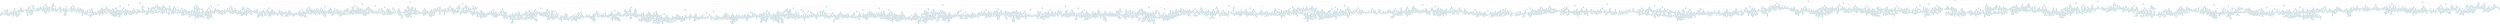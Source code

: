 digraph G {
node [shape=ellipse, style=filled, color=lightblue];
"UXR-7207" [label="UXR-7207"];
"UXR-7207" -> "NUB-6096";
"NUB-6096" [label="NUB-6096"];
"NUB-6096" -> "BXH-9368";
"BXH-9368" [label="BXH-9368"];
"BXH-9368" -> "APC-0005";
"APC-0005" [label="APC-0005"];
"APC-0005" -> "ANV-0550";
"ANV-0550" [label="ANV-0550"];
"ANV-0550" -> "AJW-6742";
"AJW-6742" [label="AJW-6742"];
"AJW-6742" -> "AAB-8280";
"AAB-8280" [label="AAB-8280"];
"AAB-8280" -> "AAA-9212";
"AAA-9212" [label="AAA-9212"];
"AAB-8280" -> "AJE-8467";
"AJE-8467" [label="AJE-8467"];
"AJE-8467" -> "AFY-3387";
"AFY-3387" [label="AFY-3387"];
"AFY-3387" -> "AEK-4782";
"AEK-4782" [label="AEK-4782"];
"AEK-4782" -> "ABP-4095";
"ABP-4095" [label="ABP-4095"];
"ABP-4095" -> "AAF-2375";
"AAF-2375" [label="AAF-2375"];
"AAF-2375" -> "AAC-3765";
"AAC-3765" [label="AAC-3765"];
"AAC-3765" -> "AAE-3810";
"AAE-3810" [label="AAE-3810"];
"AAF-2375" -> "ABK-7811";
"ABK-7811" [label="ABK-7811"];
"ABK-7811" -> "AAN-8787";
"AAN-8787" [label="AAN-8787"];
"AAN-8787" -> "AAM-6805";
"AAM-6805" [label="AAM-6805"];
"AAM-6805" -> "AAI-9757";
"AAI-9757" [label="AAI-9757"];
"AAI-9757" -> "AAF-9951";
"AAF-9951" [label="AAF-9951"];
"AAF-9951" -> "AAG-9081";
"AAG-9081" [label="AAG-9081"];
"AAG-9081" -> "AAG-4057";
"AAG-4057" [label="AAG-4057"];
"AAI-9757" -> "AAJ-3666";
"AAJ-3666" [label="AAJ-3666"];
"AAJ-3666" -> "AAK-8964";
"AAK-8964" [label="AAK-8964"];
"AAN-8787" -> "AAZ-1033";
"AAZ-1033" [label="AAZ-1033"];
"AAZ-1033" -> "AAR-9945";
"AAR-9945" [label="AAR-9945"];
"AAR-9945" -> "AAR-1400";
"AAR-1400" [label="AAR-1400"];
"AAR-9945" -> "AAW-9089";
"AAW-9089" [label="AAW-9089"];
"AAW-9089" -> "AAU-8024";
"AAU-8024" [label="AAU-8024"];
"AAZ-1033" -> "ABF-0114";
"ABF-0114" [label="ABF-0114"];
"ABF-0114" -> "ABA-3638";
"ABA-3638" [label="ABA-3638"];
"ABA-3638" -> "AAZ-5982";
"AAZ-5982" [label="AAZ-5982"];
"ABA-3638" -> "ABB-1592";
"ABB-1592" [label="ABB-1592"];
"ABB-1592" -> "ABE-4912";
"ABE-4912" [label="ABE-4912"];
"ABF-0114" -> "ABJ-1033";
"ABJ-1033" [label="ABJ-1033"];
"ABJ-1033" -> "ABI-8956";
"ABI-8956" [label="ABI-8956"];
"ABI-8956" -> "ABF-6004";
"ABF-6004" [label="ABF-6004"];
"ABK-7811" -> "ABO-7736";
"ABO-7736" [label="ABO-7736"];
"ABO-7736" -> "ABL-7035";
"ABL-7035" [label="ABL-7035"];
"ABP-4095" -> "ABQ-5230";
"ABQ-5230" [label="ABQ-5230"];
"ABQ-5230" -> "ADA-5357";
"ADA-5357" [label="ADA-5357"];
"ADA-5357" -> "ACD-7292";
"ACD-7292" [label="ACD-7292"];
"ACD-7292" -> "ABX-7288";
"ABX-7288" [label="ABX-7288"];
"ABX-7288" -> "ABX-5856";
"ABX-5856" [label="ABX-5856"];
"ABX-5856" -> "ABT-4100";
"ABT-4100" [label="ABT-4100"];
"ABX-7288" -> "ABX-9539";
"ABX-9539" [label="ABX-9539"];
"ABX-9539" -> "ABZ-2613";
"ABZ-2613" [label="ABZ-2613"];
"ACD-7292" -> "ACT-3047";
"ACT-3047" [label="ACT-3047"];
"ACT-3047" -> "ACN-8137";
"ACN-8137" [label="ACN-8137"];
"ACN-8137" -> "ACG-9597";
"ACG-9597" [label="ACG-9597"];
"ACG-9597" -> "ACG-8190";
"ACG-8190" [label="ACG-8190"];
"ACG-9597" -> "ACL-5561";
"ACL-5561" [label="ACL-5561"];
"ACL-5561" -> "ACK-8037";
"ACK-8037" [label="ACK-8037"];
"ACK-8037" -> "ACJ-4130";
"ACJ-4130" [label="ACJ-4130"];
"ACN-8137" -> "ACR-4163";
"ACR-4163" [label="ACR-4163"];
"ACT-3047" -> "ACY-9444";
"ACY-9444" [label="ACY-9444"];
"ADA-5357" -> "AEJ-6325";
"AEJ-6325" [label="AEJ-6325"];
"AEJ-6325" -> "ADX-8576";
"ADX-8576" [label="ADX-8576"];
"ADX-8576" -> "ADD-8788";
"ADD-8788" [label="ADD-8788"];
"ADD-8788" -> "ADB-1824";
"ADB-1824" [label="ADB-1824"];
"ADB-1824" -> "ADC-8351";
"ADC-8351" [label="ADC-8351"];
"ADD-8788" -> "ADT-8475";
"ADT-8475" [label="ADT-8475"];
"ADT-8475" -> "ADF-7631";
"ADF-7631" [label="ADF-7631"];
"ADF-7631" -> "ADE-7791";
"ADE-7791" [label="ADE-7791"];
"ADF-7631" -> "ADL-8393";
"ADL-8393" [label="ADL-8393"];
"ADL-8393" -> "ADJ-7314";
"ADJ-7314" [label="ADJ-7314"];
"ADJ-7314" -> "ADJ-0114";
"ADJ-0114" [label="ADJ-0114"];
"ADT-8475" -> "ADW-9420";
"ADW-9420" [label="ADW-9420"];
"ADW-9420" -> "ADW-8533";
"ADW-8533" [label="ADW-8533"];
"ADX-8576" -> "AEH-0898";
"AEH-0898" [label="AEH-0898"];
"AEH-0898" -> "AEE-3105";
"AEE-3105" [label="AEE-3105"];
"AEE-3105" -> "ADZ-8811";
"ADZ-8811" [label="ADZ-8811"];
"AEJ-6325" -> "AEK-1249";
"AEK-1249" [label="AEK-1249"];
"AEK-4782" -> "AFI-0142";
"AFI-0142" [label="AFI-0142"];
"AFI-0142" -> "AER-5252";
"AER-5252" [label="AER-5252"];
"AER-5252" -> "AEM-7595";
"AEM-7595" [label="AEM-7595"];
"AEM-7595" -> "AEK-8711";
"AEK-8711" [label="AEK-8711"];
"AEM-7595" -> "AEO-4795";
"AEO-4795" [label="AEO-4795"];
"AEO-4795" -> "AEP-4574";
"AEP-4574" [label="AEP-4574"];
"AER-5252" -> "AFD-5218";
"AFD-5218" [label="AFD-5218"];
"AFD-5218" -> "AEV-7642";
"AEV-7642" [label="AEV-7642"];
"AEV-7642" -> "AEV-6162";
"AEV-6162" [label="AEV-6162"];
"AEV-7642" -> "AFD-3103";
"AFD-3103" [label="AFD-3103"];
"AFD-5218" -> "AFE-1946";
"AFE-1946" [label="AFE-1946"];
"AFI-0142" -> "AFS-5699";
"AFS-5699" [label="AFS-5699"];
"AFS-5699" -> "AFQ-3566";
"AFQ-3566" [label="AFQ-3566"];
"AFQ-3566" -> "AFI-8728";
"AFI-8728" [label="AFI-8728"];
"AFI-8728" -> "AFK-1617";
"AFK-1617" [label="AFK-1617"];
"AFS-5699" -> "AFV-1822";
"AFV-1822" [label="AFV-1822"];
"AFY-3387" -> "AGY-7273";
"AGY-7273" [label="AGY-7273"];
"AGY-7273" -> "AGN-5637";
"AGN-5637" [label="AGN-5637"];
"AGN-5637" -> "AGH-5907";
"AGH-5907" [label="AGH-5907"];
"AGH-5907" -> "AGE-5254";
"AGE-5254" [label="AGE-5254"];
"AGH-5907" -> "AGJ-1944";
"AGJ-1944" [label="AGJ-1944"];
"AGN-5637" -> "AGP-2984";
"AGP-2984" [label="AGP-2984"];
"AGP-2984" -> "AGO-6334";
"AGO-6334" [label="AGO-6334"];
"AGP-2984" -> "AGV-3471";
"AGV-3471" [label="AGV-3471"];
"AGV-3471" -> "AGU-5561";
"AGU-5561" [label="AGU-5561"];
"AGU-5561" -> "AGR-5203";
"AGR-5203" [label="AGR-5203"];
"AGY-7273" -> "AHD-6331";
"AHD-6331" [label="AHD-6331"];
"AHD-6331" -> "AIG-4887";
"AIG-4887" [label="AIG-4887"];
"AIG-4887" -> "AHY-9379";
"AHY-9379" [label="AHY-9379"];
"AHY-9379" -> "AHM-9757";
"AHM-9757" [label="AHM-9757"];
"AHM-9757" -> "AHL-4171";
"AHL-4171" [label="AHL-4171"];
"AHL-4171" -> "AHE-3863";
"AHE-3863" [label="AHE-3863"];
"AHE-3863" -> "AHJ-6781";
"AHJ-6781" [label="AHJ-6781"];
"AHJ-6781" -> "AHJ-6636";
"AHJ-6636" [label="AHJ-6636"];
"AHJ-6636" -> "AHE-6749";
"AHE-6749" [label="AHE-6749"];
"AHM-9757" -> "AHN-2991";
"AHN-2991" [label="AHN-2991"];
"AHN-2991" -> "AHN-2699";
"AHN-2699" [label="AHN-2699"];
"AHN-2991" -> "AHW-2873";
"AHW-2873" [label="AHW-2873"];
"AHW-2873" -> "AHQ-1286";
"AHQ-1286" [label="AHQ-1286"];
"AHQ-1286" -> "AHO-3306";
"AHO-3306" [label="AHO-3306"];
"AHQ-1286" -> "AHS-2300";
"AHS-2300" [label="AHS-2300"];
"AHY-9379" -> "AHZ-6655";
"AHZ-6655" [label="AHZ-6655"];
"AHZ-6655" -> "AIF-5023";
"AIF-5023" [label="AIF-5023"];
"AIG-4887" -> "AJA-0210";
"AJA-0210" [label="AJA-0210"];
"AJA-0210" -> "AIH-9926";
"AIH-9926" [label="AIH-9926"];
"AIH-9926" -> "AIU-2916";
"AIU-2916" [label="AIU-2916"];
"AIU-2916" -> "AIR-7795";
"AIR-7795" [label="AIR-7795"];
"AIR-7795" -> "AII-7169";
"AII-7169" [label="AII-7169"];
"AJA-0210" -> "AJA-6934";
"AJA-6934" [label="AJA-6934"];
"AJE-8467" -> "AJT-0205";
"AJT-0205" [label="AJT-0205"];
"AJT-0205" -> "AJI-2239";
"AJI-2239" [label="AJI-2239"];
"AJI-2239" -> "AJG-1498";
"AJG-1498" [label="AJG-1498"];
"AJI-2239" -> "AJN-7355";
"AJN-7355" [label="AJN-7355"];
"AJN-7355" -> "AJJ-7769";
"AJJ-7769" [label="AJJ-7769"];
"AJJ-7769" -> "AJI-9517";
"AJI-9517" [label="AJI-9517"];
"AJW-6742" -> "AMA-5537";
"AMA-5537" [label="AMA-5537"];
"AMA-5537" -> "ALF-9669";
"ALF-9669" [label="ALF-9669"];
"ALF-9669" -> "AKW-8044";
"AKW-8044" [label="AKW-8044"];
"AKW-8044" -> "AKP-9932";
"AKP-9932" [label="AKP-9932"];
"AKP-9932" -> "AKA-0897";
"AKA-0897" [label="AKA-0897"];
"AKA-0897" -> "AKE-1430";
"AKE-1430" [label="AKE-1430"];
"AKE-1430" -> "AKE-1050";
"AKE-1050" [label="AKE-1050"];
"AKE-1430" -> "AKP-8334";
"AKP-8334" [label="AKP-8334"];
"AKP-8334" -> "AKL-7692";
"AKL-7692" [label="AKL-7692"];
"AKP-9932" -> "AKT-5757";
"AKT-5757" [label="AKT-5757"];
"AKT-5757" -> "AKT-1377";
"AKT-1377" [label="AKT-1377"];
"AKT-1377" -> "AKT-0784";
"AKT-0784" [label="AKT-0784"];
"AKT-0784" -> "AKQ-4795";
"AKQ-4795" [label="AKQ-4795"];
"AKT-5757" -> "AKU-2628";
"AKU-2628" [label="AKU-2628"];
"AKU-2628" -> "AKW-6977";
"AKW-6977" [label="AKW-6977"];
"AKW-8044" -> "ALE-2257";
"ALE-2257" [label="ALE-2257"];
"ALE-2257" -> "AKZ-1466";
"AKZ-1466" [label="AKZ-1466"];
"AKZ-1466" -> "ALB-3040";
"ALB-3040" [label="ALB-3040"];
"ALE-2257" -> "ALF-2438";
"ALF-2438" [label="ALF-2438"];
"ALF-9669" -> "ALH-0207";
"ALH-0207" [label="ALH-0207"];
"ALH-0207" -> "ALS-6778";
"ALS-6778" [label="ALS-6778"];
"ALS-6778" -> "ALL-7972";
"ALL-7972" [label="ALL-7972"];
"ALL-7972" -> "ALK-8081";
"ALK-8081" [label="ALK-8081"];
"ALK-8081" -> "ALI-9125";
"ALI-9125" [label="ALI-9125"];
"ALI-9125" -> "ALI-5952";
"ALI-5952" [label="ALI-5952"];
"ALL-7972" -> "ALM-0390";
"ALM-0390" [label="ALM-0390"];
"ALM-0390" -> "ALQ-6863";
"ALQ-6863" [label="ALQ-6863"];
"ALQ-6863" -> "ALQ-5259";
"ALQ-5259" [label="ALQ-5259"];
"ALQ-5259" -> "ALN-1132";
"ALN-1132" [label="ALN-1132"];
"ALS-6778" -> "ALX-7288";
"ALX-7288" [label="ALX-7288"];
"AMA-5537" -> "AND-1344";
"AND-1344" [label="AND-1344"];
"AND-1344" -> "AMY-1913";
"AMY-1913" [label="AMY-1913"];
"AMY-1913" -> "AMX-7301";
"AMX-7301" [label="AMX-7301"];
"AMX-7301" -> "AMK-0806";
"AMK-0806" [label="AMK-0806"];
"AMK-0806" -> "AMJ-9438";
"AMJ-9438" [label="AMJ-9438"];
"AMK-0806" -> "AMX-1952";
"AMX-1952" [label="AMX-1952"];
"AMX-1952" -> "AMR-9013";
"AMR-9013" [label="AMR-9013"];
"AMR-9013" -> "AMR-3359";
"AMR-3359" [label="AMR-3359"];
"AMR-3359" -> "AMM-5968";
"AMM-5968" [label="AMM-5968"];
"AMM-5968" -> "AMO-4501";
"AMO-4501" [label="AMO-4501"];
"AMO-4501" -> "AMP-6829";
"AMP-6829" [label="AMP-6829"];
"AMR-9013" -> "AMS-6784";
"AMS-6784" [label="AMS-6784"];
"AMY-1913" -> "AMY-3978";
"AMY-3978" [label="AMY-3978"];
"AMY-3978" -> "ANA-2014";
"ANA-2014" [label="ANA-2014"];
"AND-1344" -> "ANS-6856";
"ANS-6856" [label="ANS-6856"];
"ANS-6856" -> "ANP-2148";
"ANP-2148" [label="ANP-2148"];
"ANP-2148" -> "AND-5689";
"AND-5689" [label="AND-5689"];
"AND-5689" -> "ANG-0422";
"ANG-0422" [label="ANG-0422"];
"ANG-0422" -> "ANK-6820";
"ANK-6820" [label="ANK-6820"];
"ANK-6820" -> "ANI-6421";
"ANI-6421" [label="ANI-6421"];
"ANI-6421" -> "ANI-8491";
"ANI-8491" [label="ANI-8491"];
"ANS-6856" -> "ANT-0579";
"ANT-0579" [label="ANT-0579"];
"ANV-0550" -> "AOM-7613";
"AOM-7613" [label="AOM-7613"];
"AOM-7613" -> "ANV-2232";
"ANV-2232" [label="ANV-2232"];
"ANV-2232" -> "AOK-9575";
"AOK-9575" [label="AOK-9575"];
"AOK-9575" -> "AOF-7551";
"AOF-7551" [label="AOF-7551"];
"AOF-7551" -> "ANX-3713";
"ANX-3713" [label="ANX-3713"];
"ANX-3713" -> "ANY-1151";
"ANY-1151" [label="ANY-1151"];
"AOM-7613" -> "AOT-0740";
"AOT-0740" [label="AOT-0740"];
"AOT-0740" -> "AOP-9965";
"AOP-9965" [label="AOP-9965"];
"AOT-0740" -> "AOU-6772";
"AOU-6772" [label="AOU-6772"];
"APC-0005" -> "BOI-0354";
"BOI-0354" [label="BOI-0354"];
"BOI-0354" -> "AVG-4189";
"AVG-4189" [label="AVG-4189"];
"AVG-4189" -> "AQR-1072";
"AQR-1072" [label="AQR-1072"];
"AQR-1072" -> "AQQ-7076";
"AQQ-7076" [label="AQQ-7076"];
"AQQ-7076" -> "AQH-9250";
"AQH-9250" [label="AQH-9250"];
"AQH-9250" -> "APM-5101";
"APM-5101" [label="APM-5101"];
"APM-5101" -> "APE-9763";
"APE-9763" [label="APE-9763"];
"APE-9763" -> "APE-0674";
"APE-0674" [label="APE-0674"];
"APE-0674" -> "APD-1095";
"APD-1095" [label="APD-1095"];
"APE-9763" -> "APJ-8066";
"APJ-8066" [label="APJ-8066"];
"APM-5101" -> "APS-1657";
"APS-1657" [label="APS-1657"];
"APS-1657" -> "APQ-2055";
"APQ-2055" [label="APQ-2055"];
"APQ-2055" -> "APP-0094";
"APP-0094" [label="APP-0094"];
"APP-0094" -> "APN-6817";
"APN-6817" [label="APN-6817"];
"APQ-2055" -> "APQ-6907";
"APQ-6907" [label="APQ-6907"];
"APS-1657" -> "AQA-6476";
"AQA-6476" [label="AQA-6476"];
"AQA-6476" -> "APW-7518";
"APW-7518" [label="APW-7518"];
"APW-7518" -> "APW-2137";
"APW-2137" [label="APW-2137"];
"APW-2137" -> "APT-0188";
"APT-0188" [label="APT-0188"];
"AQA-6476" -> "AQF-4704";
"AQF-4704" [label="AQF-4704"];
"AQF-4704" -> "AQE-5802";
"AQE-5802" [label="AQE-5802"];
"AQH-9250" -> "AQP-2857";
"AQP-2857" [label="AQP-2857"];
"AQP-2857" -> "AQL-4061";
"AQL-4061" [label="AQL-4061"];
"AQL-4061" -> "AQL-1521";
"AQL-1521" [label="AQL-1521"];
"AQL-4061" -> "AQL-4915";
"AQL-4915" [label="AQL-4915"];
"AQP-2857" -> "AQQ-5092";
"AQQ-5092" [label="AQQ-5092"];
"AQQ-5092" -> "AQQ-4604";
"AQQ-4604" [label="AQQ-4604"];
"AQR-1072" -> "ATG-3840";
"ATG-3840" [label="ATG-3840"];
"ATG-3840" -> "ASO-5349";
"ASO-5349" [label="ASO-5349"];
"ASO-5349" -> "ARJ-1067";
"ARJ-1067" [label="ARJ-1067"];
"ARJ-1067" -> "ARE-2928";
"ARE-2928" [label="ARE-2928"];
"ARE-2928" -> "AQR-3418";
"AQR-3418" [label="AQR-3418"];
"AQR-3418" -> "AQY-1000";
"AQY-1000" [label="AQY-1000"];
"AQY-1000" -> "ARC-2419";
"ARC-2419" [label="ARC-2419"];
"ARC-2419" -> "AQZ-4738";
"AQZ-4738" [label="AQZ-4738"];
"ARC-2419" -> "ARD-7194";
"ARD-7194" [label="ARD-7194"];
"ARE-2928" -> "ARH-8236";
"ARH-8236" [label="ARH-8236"];
"ARH-8236" -> "ARH-7171";
"ARH-7171" [label="ARH-7171"];
"ARH-8236" -> "ARI-1555";
"ARI-1555" [label="ARI-1555"];
"ARI-1555" -> "ARI-4584";
"ARI-4584" [label="ARI-4584"];
"ARJ-1067" -> "ASG-7948";
"ASG-7948" [label="ASG-7948"];
"ASG-7948" -> "ARK-9086";
"ARK-9086" [label="ARK-9086"];
"ARK-9086" -> "ASE-9129";
"ASE-9129" [label="ASE-9129"];
"ASE-9129" -> "ASE-7120";
"ASE-7120" [label="ASE-7120"];
"ASE-7120" -> "ASC-2945";
"ASC-2945" [label="ASC-2945"];
"ASC-2945" -> "ARQ-4512";
"ARQ-4512" [label="ARQ-4512"];
"ARQ-4512" -> "ARP-9175";
"ARP-9175" [label="ARP-9175"];
"ARP-9175" -> "ARP-2571";
"ARP-2571" [label="ARP-2571"];
"ARP-2571" -> "ARM-7667";
"ARM-7667" [label="ARM-7667"];
"ARQ-4512" -> "ARW-6362";
"ARW-6362" [label="ARW-6362"];
"ARW-6362" -> "ARS-8025";
"ARS-8025" [label="ARS-8025"];
"ARS-8025" -> "ART-0470";
"ART-0470" [label="ART-0470"];
"ASE-9129" -> "ASF-8116";
"ASF-8116" [label="ASF-8116"];
"ASF-8116" -> "ASF-8355";
"ASF-8355" [label="ASF-8355"];
"ASG-7948" -> "ASH-4658";
"ASH-4658" [label="ASH-4658"];
"ASH-4658" -> "ASG-9344";
"ASG-9344" [label="ASG-9344"];
"ASH-4658" -> "ASN-7951";
"ASN-7951" [label="ASN-7951"];
"ASN-7951" -> "ASJ-0010";
"ASJ-0010" [label="ASJ-0010"];
"ASO-5349" -> "ATB-8716";
"ATB-8716" [label="ATB-8716"];
"ATB-8716" -> "ASZ-9318";
"ASZ-9318" [label="ASZ-9318"];
"ASZ-9318" -> "ASO-8428";
"ASO-8428" [label="ASO-8428"];
"ASO-8428" -> "ASO-6075";
"ASO-6075" [label="ASO-6075"];
"ASO-8428" -> "ASR-6365";
"ASR-6365" [label="ASR-6365"];
"ASR-6365" -> "ASS-7360";
"ASS-7360" [label="ASS-7360"];
"ASS-7360" -> "ASS-5454";
"ASS-5454" [label="ASS-5454"];
"ASZ-9318" -> "ATA-1084";
"ATA-1084" [label="ATA-1084"];
"ATB-8716" -> "ATG-0740";
"ATG-0740" [label="ATG-0740"];
"ATG-3840" -> "ATS-8241";
"ATS-8241" [label="ATS-8241"];
"ATS-8241" -> "ATN-8005";
"ATN-8005" [label="ATN-8005"];
"ATN-8005" -> "ATL-4551";
"ATL-4551" [label="ATL-4551"];
"ATL-4551" -> "ATK-7142";
"ATK-7142" [label="ATK-7142"];
"ATK-7142" -> "ATI-0620";
"ATI-0620" [label="ATI-0620"];
"ATI-0620" -> "ATH-5130";
"ATH-5130" [label="ATH-5130"];
"ATK-7142" -> "ATK-9793";
"ATK-9793" [label="ATK-9793"];
"ATN-8005" -> "ATP-5410";
"ATP-5410" [label="ATP-5410"];
"ATP-5410" -> "ATN-9015";
"ATN-9015" [label="ATN-9015"];
"ATS-8241" -> "AUI-8845";
"AUI-8845" [label="AUI-8845"];
"AUI-8845" -> "ATY-4303";
"ATY-4303" [label="ATY-4303"];
"ATY-4303" -> "ATW-7685";
"ATW-7685" [label="ATW-7685"];
"ATW-7685" -> "ATW-2388";
"ATW-2388" [label="ATW-2388"];
"ATW-2388" -> "ATV-0738";
"ATV-0738" [label="ATV-0738"];
"ATV-0738" -> "ATT-7074";
"ATT-7074" [label="ATT-7074"];
"ATV-0738" -> "ATV-3593";
"ATV-3593" [label="ATV-3593"];
"ATW-7685" -> "ATY-4145";
"ATY-4145" [label="ATY-4145"];
"ATY-4303" -> "AUC-4123";
"AUC-4123" [label="AUC-4123"];
"AUC-4123" -> "AUC-0166";
"AUC-0166" [label="AUC-0166"];
"AUC-0166" -> "ATY-4515";
"ATY-4515" [label="ATY-4515"];
"AUC-4123" -> "AUG-5962";
"AUG-5962" [label="AUG-5962"];
"AUG-5962" -> "AUG-2791";
"AUG-2791" [label="AUG-2791"];
"AUG-2791" -> "AUE-5700";
"AUE-5700" [label="AUE-5700"];
"AUE-5700" -> "AUD-6365";
"AUD-6365" [label="AUD-6365"];
"AUI-8845" -> "AUL-9556";
"AUL-9556" [label="AUL-9556"];
"AUL-9556" -> "AUK-5582";
"AUK-5582" [label="AUK-5582"];
"AUL-9556" -> "AUP-9502";
"AUP-9502" [label="AUP-9502"];
"AUP-9502" -> "AUM-1616";
"AUM-1616" [label="AUM-1616"];
"AUM-1616" -> "AUM-1118";
"AUM-1118" [label="AUM-1118"];
"AUM-1616" -> "AUM-9129";
"AUM-9129" [label="AUM-9129"];
"AUP-9502" -> "AVG-2395";
"AVG-2395" [label="AVG-2395"];
"AVG-2395" -> "AUT-8265";
"AUT-8265" [label="AUT-8265"];
"AUT-8265" -> "AUT-2320";
"AUT-2320" [label="AUT-2320"];
"AUT-8265" -> "AUZ-1712";
"AUZ-1712" [label="AUZ-1712"];
"AUZ-1712" -> "AUV-0599";
"AUV-0599" [label="AUV-0599"];
"AUZ-1712" -> "AVD-9884";
"AVD-9884" [label="AVD-9884"];
"AVD-9884" -> "AVB-1209";
"AVB-1209" [label="AVB-1209"];
"AVB-1209" -> "AVB-3363";
"AVB-3363" [label="AVB-3363"];
"AVB-3363" -> "AVD-6750";
"AVD-6750" [label="AVD-6750"];
"AVG-4189" -> "BKK-5927";
"BKK-5927" [label="BKK-5927"];
"BKK-5927" -> "BAX-5411";
"BAX-5411" [label="BAX-5411"];
"BAX-5411" -> "BAC-8269";
"BAC-8269" [label="BAC-8269"];
"BAC-8269" -> "AYD-5659";
"AYD-5659" [label="AYD-5659"];
"AYD-5659" -> "AVM-0092";
"AVM-0092" [label="AVM-0092"];
"AVM-0092" -> "AVL-5373";
"AVL-5373" [label="AVL-5373"];
"AVL-5373" -> "AVK-9294";
"AVK-9294" [label="AVK-9294"];
"AVK-9294" -> "AVI-6733";
"AVI-6733" [label="AVI-6733"];
"AVK-9294" -> "AVK-9462";
"AVK-9462" [label="AVK-9462"];
"AVK-9462" -> "AVL-3817";
"AVL-3817" [label="AVL-3817"];
"AVL-3817" -> "AVL-3829";
"AVL-3829" [label="AVL-3829"];
"AVM-0092" -> "AXY-4532";
"AXY-4532" [label="AXY-4532"];
"AXY-4532" -> "AWM-8019";
"AWM-8019" [label="AWM-8019"];
"AWM-8019" -> "AWE-1330";
"AWE-1330" [label="AWE-1330"];
"AWE-1330" -> "AWB-9087";
"AWB-9087" [label="AWB-9087"];
"AWB-9087" -> "AVV-5460";
"AVV-5460" [label="AVV-5460"];
"AVV-5460" -> "AVS-6744";
"AVS-6744" [label="AVS-6744"];
"AVS-6744" -> "AVM-5454";
"AVM-5454" [label="AVM-5454"];
"AVV-5460" -> "AWA-5677";
"AWA-5677" [label="AWA-5677"];
"AWA-5677" -> "AVY-1033";
"AVY-1033" [label="AVY-1033"];
"AWA-5677" -> "AWB-1053";
"AWB-1053" [label="AWB-1053"];
"AWB-9087" -> "AWD-3123";
"AWD-3123" [label="AWD-3123"];
"AWE-1330" -> "AWH-7703";
"AWH-7703" [label="AWH-7703"];
"AWH-7703" -> "AWF-8238";
"AWF-8238" [label="AWF-8238"];
"AWH-7703" -> "AWI-2016";
"AWI-2016" [label="AWI-2016"];
"AWM-8019" -> "AXI-2693";
"AXI-2693" [label="AXI-2693"];
"AXI-2693" -> "AWN-5528";
"AWN-5528" [label="AWN-5528"];
"AWN-5528" -> "AWM-8656";
"AWM-8656" [label="AWM-8656"];
"AWN-5528" -> "AWV-5123";
"AWV-5123" [label="AWV-5123"];
"AWV-5123" -> "AWT-6990";
"AWT-6990" [label="AWT-6990"];
"AWT-6990" -> "AWQ-6639";
"AWQ-6639" [label="AWQ-6639"];
"AWQ-6639" -> "AWO-0984";
"AWO-0984" [label="AWO-0984"];
"AWQ-6639" -> "AWS-2468";
"AWS-2468" [label="AWS-2468"];
"AWS-2468" -> "AWS-8883";
"AWS-8883" [label="AWS-8883"];
"AWS-8883" -> "AWT-4087";
"AWT-4087" [label="AWT-4087"];
"AWT-6990" -> "AWV-4976";
"AWV-4976" [label="AWV-4976"];
"AWV-4976" -> "AWV-4721";
"AWV-4721" [label="AWV-4721"];
"AWV-5123" -> "AXI-1151";
"AXI-1151" [label="AXI-1151"];
"AXI-1151" -> "AWX-7208";
"AWX-7208" [label="AWX-7208"];
"AXI-2693" -> "AXT-1233";
"AXT-1233" [label="AXT-1233"];
"AXT-1233" -> "AXJ-8367";
"AXJ-8367" [label="AXJ-8367"];
"AXJ-8367" -> "AXJ-5714";
"AXJ-5714" [label="AXJ-5714"];
"AXJ-5714" -> "AXI-6526";
"AXI-6526" [label="AXI-6526"];
"AXJ-8367" -> "AXO-7910";
"AXO-7910" [label="AXO-7910"];
"AXO-7910" -> "AXM-3669";
"AXM-3669" [label="AXM-3669"];
"AXT-1233" -> "AXU-9297";
"AXU-9297" [label="AXU-9297"];
"AXY-4532" -> "AXY-5051";
"AXY-5051" [label="AXY-5051"];
"AYD-5659" -> "AZA-3601";
"AZA-3601" [label="AZA-3601"];
"AZA-3601" -> "AYY-2292";
"AYY-2292" [label="AYY-2292"];
"AYY-2292" -> "AYV-2728";
"AYV-2728" [label="AYV-2728"];
"AYV-2728" -> "AYT-6071";
"AYT-6071" [label="AYT-6071"];
"AYT-6071" -> "AYR-1721";
"AYR-1721" [label="AYR-1721"];
"AYR-1721" -> "AYG-4137";
"AYG-4137" [label="AYG-4137"];
"AYG-4137" -> "AYG-1752";
"AYG-1752" [label="AYG-1752"];
"AYG-4137" -> "AYO-9042";
"AYO-9042" [label="AYO-9042"];
"AYO-9042" -> "AYO-4482";
"AYO-4482" [label="AYO-4482"];
"AYO-4482" -> "AYG-9036";
"AYG-9036" [label="AYG-9036"];
"AYR-1721" -> "AYR-3959";
"AYR-3959" [label="AYR-3959"];
"AYR-3959" -> "AYS-7532";
"AYS-7532" [label="AYS-7532"];
"AYV-2728" -> "AYX-7365";
"AYX-7365" [label="AYX-7365"];
"AYX-7365" -> "AYV-9155";
"AYV-9155" [label="AYV-9155"];
"AYV-9155" -> "AYV-8615";
"AYV-8615" [label="AYV-8615"];
"AYY-2292" -> "AYZ-2941";
"AYZ-2941" [label="AYZ-2941"];
"AZA-3601" -> "AZM-3783";
"AZM-3783" [label="AZM-3783"];
"AZM-3783" -> "AZA-6795";
"AZA-6795" [label="AZA-6795"];
"AZA-6795" -> "AZA-3761";
"AZA-3761" [label="AZA-3761"];
"AZA-6795" -> "AZG-0254";
"AZG-0254" [label="AZG-0254"];
"AZG-0254" -> "AZE-5803";
"AZE-5803" [label="AZE-5803"];
"AZE-5803" -> "AZE-2498";
"AZE-2498" [label="AZE-2498"];
"AZE-2498" -> "AZB-4921";
"AZB-4921" [label="AZB-4921"];
"AZB-4921" -> "AZD-8580";
"AZD-8580" [label="AZD-8580"];
"AZG-0254" -> "AZJ-9541";
"AZJ-9541" [label="AZJ-9541"];
"AZM-3783" -> "AZO-8626";
"AZO-8626" [label="AZO-8626"];
"AZO-8626" -> "AZM-4451";
"AZM-4451" [label="AZM-4451"];
"AZM-4451" -> "AZN-3303";
"AZN-3303" [label="AZN-3303"];
"AZN-3303" -> "AZM-7827";
"AZM-7827" [label="AZM-7827"];
"AZO-8626" -> "AZP-4167";
"AZP-4167" [label="AZP-4167"];
"AZP-4167" -> "AZT-1903";
"AZT-1903" [label="AZT-1903"];
"AZT-1903" -> "AZS-1962";
"AZS-1962" [label="AZS-1962"];
"AZT-1903" -> "BAC-7106";
"BAC-7106" [label="BAC-7106"];
"BAC-7106" -> "AZZ-9295";
"AZZ-9295" [label="AZZ-9295"];
"BAC-8269" -> "BAK-1552";
"BAK-1552" [label="BAK-1552"];
"BAK-1552" -> "BAH-5129";
"BAH-5129" [label="BAH-5129"];
"BAH-5129" -> "BAG-7165";
"BAG-7165" [label="BAG-7165"];
"BAH-5129" -> "BAJ-4750";
"BAJ-4750" [label="BAJ-4750"];
"BAK-1552" -> "BAL-7581";
"BAL-7581" [label="BAL-7581"];
"BAL-7581" -> "BAK-4415";
"BAK-4415" [label="BAK-4415"];
"BAL-7581" -> "BAM-3941";
"BAM-3941" [label="BAM-3941"];
"BAM-3941" -> "BAM-1593";
"BAM-1593" [label="BAM-1593"];
"BAM-1593" -> "BAM-0967";
"BAM-0967" [label="BAM-0967"];
"BAM-3941" -> "BAR-8712";
"BAR-8712" [label="BAR-8712"];
"BAR-8712" -> "BAM-4399";
"BAM-4399" [label="BAM-4399"];
"BAM-4399" -> "BAR-4151";
"BAR-4151" [label="BAR-4151"];
"BAX-5411" -> "BFN-4149";
"BFN-4149" [label="BFN-4149"];
"BFN-4149" -> "BAZ-7282";
"BAZ-7282" [label="BAZ-7282"];
"BAZ-7282" -> "BAY-2603";
"BAY-2603" [label="BAY-2603"];
"BAY-2603" -> "BAX-8388";
"BAX-8388" [label="BAX-8388"];
"BAZ-7282" -> "BBP-3523";
"BBP-3523" [label="BBP-3523"];
"BBP-3523" -> "BBF-3888";
"BBF-3888" [label="BBF-3888"];
"BBF-3888" -> "BBE-0496";
"BBE-0496" [label="BBE-0496"];
"BBE-0496" -> "BBA-6279";
"BBA-6279" [label="BBA-6279"];
"BBA-6279" -> "BBC-1959";
"BBC-1959" [label="BBC-1959"];
"BBC-1959" -> "BBD-4255";
"BBD-4255" [label="BBD-4255"];
"BBD-4255" -> "BBC-6948";
"BBC-6948" [label="BBC-6948"];
"BBF-3888" -> "BBI-7986";
"BBI-7986" [label="BBI-7986"];
"BBI-7986" -> "BBH-2214";
"BBH-2214" [label="BBH-2214"];
"BBH-2214" -> "BBH-8638";
"BBH-8638" [label="BBH-8638"];
"BBI-7986" -> "BBM-6133";
"BBM-6133" [label="BBM-6133"];
"BBP-3523" -> "BFI-5775";
"BFI-5775" [label="BFI-5775"];
"BFI-5775" -> "BDY-5884";
"BDY-5884" [label="BDY-5884"];
"BDY-5884" -> "BCE-5212";
"BCE-5212" [label="BCE-5212"];
"BCE-5212" -> "BBY-6680";
"BBY-6680" [label="BBY-6680"];
"BBY-6680" -> "BBR-2031";
"BBR-2031" [label="BBR-2031"];
"BBR-2031" -> "BBR-9876";
"BBR-9876" [label="BBR-9876"];
"BCE-5212" -> "BCH-2144";
"BCH-2144" [label="BCH-2144"];
"BCH-2144" -> "BCG-6466";
"BCG-6466" [label="BCG-6466"];
"BCG-6466" -> "BCF-3865";
"BCF-3865" [label="BCF-3865"];
"BCF-3865" -> "BCF-9009";
"BCF-9009" [label="BCF-9009"];
"BCH-2144" -> "BCX-9968";
"BCX-9968" [label="BCX-9968"];
"BCX-9968" -> "BCV-9458";
"BCV-9458" [label="BCV-9458"];
"BCV-9458" -> "BCP-2036";
"BCP-2036" [label="BCP-2036"];
"BCP-2036" -> "BCK-2438";
"BCK-2438" [label="BCK-2438"];
"BCP-2036" -> "BCP-6486";
"BCP-6486" [label="BCP-6486"];
"BCP-6486" -> "BCR-3442";
"BCR-3442" [label="BCR-3442"];
"BCX-9968" -> "BDL-9039";
"BDL-9039" [label="BDL-9039"];
"BDL-9039" -> "BDG-8480";
"BDG-8480" [label="BDG-8480"];
"BDG-8480" -> "BCY-3027";
"BCY-3027" [label="BCY-3027"];
"BCY-3027" -> "BDE-1633";
"BDE-1633" [label="BDE-1633"];
"BDL-9039" -> "BDP-8864";
"BDP-8864" [label="BDP-8864"];
"BDP-8864" -> "BDT-2971";
"BDT-2971" [label="BDT-2971"];
"BDT-2971" -> "BDR-7054";
"BDR-7054" [label="BDR-7054"];
"BDT-2971" -> "BDT-9145";
"BDT-9145" [label="BDT-9145"];
"BDY-5884" -> "BFD-0632";
"BFD-0632" [label="BFD-0632"];
"BFD-0632" -> "BEC-6955";
"BEC-6955" [label="BEC-6955"];
"BEC-6955" -> "BEB-6762";
"BEB-6762" [label="BEB-6762"];
"BEB-6762" -> "BEB-6561";
"BEB-6561" [label="BEB-6561"];
"BEB-6561" -> "BDZ-8760";
"BDZ-8760" [label="BDZ-8760"];
"BEC-6955" -> "BEQ-0946";
"BEQ-0946" [label="BEQ-0946"];
"BEQ-0946" -> "BEK-7833";
"BEK-7833" [label="BEK-7833"];
"BEK-7833" -> "BEF-4682";
"BEF-4682" [label="BEF-4682"];
"BEF-4682" -> "BEI-2520";
"BEI-2520" [label="BEI-2520"];
"BEI-2520" -> "BEG-3546";
"BEG-3546" [label="BEG-3546"];
"BEG-3546" -> "BEH-7265";
"BEH-7265" [label="BEH-7265"];
"BEQ-0946" -> "BEY-3736";
"BEY-3736" [label="BEY-3736"];
"BEY-3736" -> "BEU-4171";
"BEU-4171" [label="BEU-4171"];
"BFD-0632" -> "BFF-1467";
"BFF-1467" [label="BFF-1467"];
"BFF-1467" -> "BFH-7291";
"BFH-7291" [label="BFH-7291"];
"BFI-5775" -> "BFN-0740";
"BFN-0740" [label="BFN-0740"];
"BFN-0740" -> "BFL-7498";
"BFL-7498" [label="BFL-7498"];
"BFL-7498" -> "BFJ-6838";
"BFJ-6838" [label="BFJ-6838"];
"BFJ-6838" -> "BFJ-7065";
"BFJ-7065" [label="BFJ-7065"];
"BFN-4149" -> "BHG-0857";
"BHG-0857" [label="BHG-0857"];
"BHG-0857" -> "BGC-4207";
"BGC-4207" [label="BGC-4207"];
"BGC-4207" -> "BFS-9560";
"BFS-9560" [label="BFS-9560"];
"BFS-9560" -> "BFR-8906";
"BFR-8906" [label="BFR-8906"];
"BFR-8906" -> "BFO-2498";
"BFO-2498" [label="BFO-2498"];
"BFS-9560" -> "BGA-3648";
"BGA-3648" [label="BGA-3648"];
"BGA-3648" -> "BFW-7048";
"BFW-7048" [label="BFW-7048"];
"BGA-3648" -> "BGC-3870";
"BGC-3870" [label="BGC-3870"];
"BGC-4207" -> "BGH-2406";
"BGH-2406" [label="BGH-2406"];
"BGH-2406" -> "BGE-9299";
"BGE-9299" [label="BGE-9299"];
"BGE-9299" -> "BGD-0161";
"BGD-0161" [label="BGD-0161"];
"BGE-9299" -> "BGG-1288";
"BGG-1288" [label="BGG-1288"];
"BGH-2406" -> "BGS-3556";
"BGS-3556" [label="BGS-3556"];
"BGS-3556" -> "BGS-3288";
"BGS-3288" [label="BGS-3288"];
"BGS-3288" -> "BGH-4474";
"BGH-4474" [label="BGH-4474"];
"BGH-4474" -> "BGR-7483";
"BGR-7483" [label="BGR-7483"];
"BGS-3556" -> "BGZ-1132";
"BGZ-1132" [label="BGZ-1132"];
"BGZ-1132" -> "BHB-5254";
"BHB-5254" [label="BHB-5254"];
"BHB-5254" -> "BHF-2483";
"BHF-2483" [label="BHF-2483"];
"BHG-0857" -> "BJW-7228";
"BJW-7228" [label="BJW-7228"];
"BJW-7228" -> "BJF-4065";
"BJF-4065" [label="BJF-4065"];
"BJF-4065" -> "BIG-4590";
"BIG-4590" [label="BIG-4590"];
"BIG-4590" -> "BHV-8593";
"BHV-8593" [label="BHV-8593"];
"BHV-8593" -> "BHT-0731";
"BHT-0731" [label="BHT-0731"];
"BHT-0731" -> "BHN-2534";
"BHN-2534" [label="BHN-2534"];
"BHN-2534" -> "BHL-7249";
"BHL-7249" [label="BHL-7249"];
"BHL-7249" -> "BHJ-1464";
"BHJ-1464" [label="BHJ-1464"];
"BHN-2534" -> "BHO-8124";
"BHO-8124" [label="BHO-8124"];
"BHO-8124" -> "BHO-8946";
"BHO-8946" [label="BHO-8946"];
"BHO-8946" -> "BHR-9761";
"BHR-9761" [label="BHR-9761"];
"BHT-0731" -> "BHT-7495";
"BHT-7495" [label="BHT-7495"];
"BHV-8593" -> "BIG-0096";
"BIG-0096" [label="BIG-0096"];
"BIG-0096" -> "BHZ-5645";
"BHZ-5645" [label="BHZ-5645"];
"BHZ-5645" -> "BIE-5583";
"BIE-5583" [label="BIE-5583"];
"BIG-4590" -> "BIV-8391";
"BIV-8391" [label="BIV-8391"];
"BIV-8391" -> "BIS-6428";
"BIS-6428" [label="BIS-6428"];
"BIS-6428" -> "BIJ-0299";
"BIJ-0299" [label="BIJ-0299"];
"BIJ-0299" -> "BIG-5218";
"BIG-5218" [label="BIG-5218"];
"BIJ-0299" -> "BIN-7462";
"BIN-7462" [label="BIN-7462"];
"BIN-7462" -> "BIJ-6977";
"BIJ-6977" [label="BIJ-6977"];
"BIN-7462" -> "BIR-4678";
"BIR-4678" [label="BIR-4678"];
"BIS-6428" -> "BIV-8360";
"BIV-8360" [label="BIV-8360"];
"BIV-8360" -> "BIT-6452";
"BIT-6452" [label="BIT-6452"];
"BIV-8391" -> "BJA-0356";
"BJA-0356" [label="BJA-0356"];
"BJA-0356" -> "BIX-9549";
"BIX-9549" [label="BIX-9549"];
"BIX-9549" -> "BIX-8903";
"BIX-8903" [label="BIX-8903"];
"BJA-0356" -> "BJF-2632";
"BJF-2632" [label="BJF-2632"];
"BJF-4065" -> "BJU-9834";
"BJU-9834" [label="BJU-9834"];
"BJU-9834" -> "BJN-8106";
"BJN-8106" [label="BJN-8106"];
"BJN-8106" -> "BJK-1651";
"BJK-1651" [label="BJK-1651"];
"BJK-1651" -> "BJF-5085";
"BJF-5085" [label="BJF-5085"];
"BJF-5085" -> "BJH-4948";
"BJH-4948" [label="BJH-4948"];
"BJK-1651" -> "BJL-6685";
"BJL-6685" [label="BJL-6685"];
"BJN-8106" -> "BJQ-7616";
"BJQ-7616" [label="BJQ-7616"];
"BJQ-7616" -> "BJQ-1912";
"BJQ-1912" [label="BJQ-1912"];
"BJW-7228" -> "BKE-8203";
"BKE-8203" [label="BKE-8203"];
"BKE-8203" -> "BJX-9725";
"BJX-9725" [label="BJX-9725"];
"BJX-9725" -> "BKE-3650";
"BKE-3650" [label="BKE-3650"];
"BKE-3650" -> "BKE-3478";
"BKE-3478" [label="BKE-3478"];
"BKE-8203" -> "BKG-2014";
"BKG-2014" [label="BKG-2014"];
"BKG-2014" -> "BKF-7084";
"BKF-7084" [label="BKF-7084"];
"BKF-7084" -> "BKF-0420";
"BKF-0420" [label="BKF-0420"];
"BKG-2014" -> "BKJ-9574";
"BKJ-9574" [label="BKJ-9574"];
"BKJ-9574" -> "BKJ-8136";
"BKJ-8136" [label="BKJ-8136"];
"BKK-5927" -> "BOG-3347";
"BOG-3347" [label="BOG-3347"];
"BOG-3347" -> "BLA-5075";
"BLA-5075" [label="BLA-5075"];
"BLA-5075" -> "BKK-6298";
"BKK-6298" [label="BKK-6298"];
"BKK-6298" -> "BKO-9810";
"BKO-9810" [label="BKO-9810"];
"BKO-9810" -> "BKL-3033";
"BKL-3033" [label="BKL-3033"];
"BKO-9810" -> "BKQ-4241";
"BKQ-4241" [label="BKQ-4241"];
"BKQ-4241" -> "BKP-0814";
"BKP-0814" [label="BKP-0814"];
"BKP-0814" -> "BKQ-1772";
"BKQ-1772" [label="BKQ-1772"];
"BKQ-4241" -> "BKT-4760";
"BKT-4760" [label="BKT-4760"];
"BKT-4760" -> "BKS-6353";
"BKS-6353" [label="BKS-6353"];
"BKT-4760" -> "BKX-2078";
"BKX-2078" [label="BKX-2078"];
"BKX-2078" -> "BKW-0953";
"BKW-0953" [label="BKW-0953"];
"BKW-0953" -> "BKU-4158";
"BKU-4158" [label="BKU-4158"];
"BKX-2078" -> "BKZ-1330";
"BKZ-1330" [label="BKZ-1330"];
"BLA-5075" -> "BNZ-6761";
"BNZ-6761" [label="BNZ-6761"];
"BNZ-6761" -> "BMO-1417";
"BMO-1417" [label="BMO-1417"];
"BMO-1417" -> "BMC-2878";
"BMC-2878" [label="BMC-2878"];
"BMC-2878" -> "BLI-7026";
"BLI-7026" [label="BLI-7026"];
"BLI-7026" -> "BLB-5252";
"BLB-5252" [label="BLB-5252"];
"BLB-5252" -> "BLH-6068";
"BLH-6068" [label="BLH-6068"];
"BLI-7026" -> "BLU-8867";
"BLU-8867" [label="BLU-8867"];
"BLU-8867" -> "BLR-9209";
"BLR-9209" [label="BLR-9209"];
"BLR-9209" -> "BLM-6939";
"BLM-6939" [label="BLM-6939"];
"BLM-6939" -> "BLL-4837";
"BLL-4837" [label="BLL-4837"];
"BLL-4837" -> "BLK-5433";
"BLK-5433" [label="BLK-5433"];
"BLM-6939" -> "BLR-2034";
"BLR-2034" [label="BLR-2034"];
"BLR-2034" -> "BLO-1900";
"BLO-1900" [label="BLO-1900"];
"BLU-8867" -> "BLX-4179";
"BLX-4179" [label="BLX-4179"];
"BLX-4179" -> "BLX-2393";
"BLX-2393" [label="BLX-2393"];
"BLX-4179" -> "BLX-4949";
"BLX-4949" [label="BLX-4949"];
"BMC-2878" -> "BMK-2190";
"BMK-2190" [label="BMK-2190"];
"BMK-2190" -> "BMJ-4668";
"BMJ-4668" [label="BMJ-4668"];
"BMJ-4668" -> "BMG-0316";
"BMG-0316" [label="BMG-0316"];
"BMO-1417" -> "BNI-2808";
"BNI-2808" [label="BNI-2808"];
"BNI-2808" -> "BMW-2528";
"BMW-2528" [label="BMW-2528"];
"BMW-2528" -> "BMR-5105";
"BMR-5105" [label="BMR-5105"];
"BMR-5105" -> "BMV-6184";
"BMV-6184" [label="BMV-6184"];
"BMW-2528" -> "BND-9655";
"BND-9655" [label="BND-9655"];
"BND-9655" -> "BNB-7881";
"BNB-7881" [label="BNB-7881"];
"BNB-7881" -> "BMZ-3911";
"BMZ-3911" [label="BMZ-3911"];
"BMZ-3911" -> "BNB-0281";
"BNB-0281" [label="BNB-0281"];
"BNB-7881" -> "BND-1496";
"BND-1496" [label="BND-1496"];
"BND-9655" -> "BNG-2410";
"BNG-2410" [label="BNG-2410"];
"BNI-2808" -> "BNV-6320";
"BNV-6320" [label="BNV-6320"];
"BNV-6320" -> "BNU-0355";
"BNU-0355" [label="BNU-0355"];
"BNU-0355" -> "BNQ-0497";
"BNQ-0497" [label="BNQ-0497"];
"BNQ-0497" -> "BNP-0002";
"BNP-0002" [label="BNP-0002"];
"BNQ-0497" -> "BNR-3675";
"BNR-3675" [label="BNR-3675"];
"BNU-0355" -> "BNV-2245";
"BNV-2245" [label="BNV-2245"];
"BNV-6320" -> "BNV-7533";
"BNV-7533" [label="BNV-7533"];
"BNV-7533" -> "BNZ-0880";
"BNZ-0880" [label="BNZ-0880"];
"BNZ-6761" -> "BOD-8147";
"BOD-8147" [label="BOD-8147"];
"BOD-8147" -> "BOD-6469";
"BOD-6469" [label="BOD-6469"];
"BOD-6469" -> "BOA-6487";
"BOA-6487" [label="BOA-6487"];
"BOG-3347" -> "BOG-6928";
"BOG-6928" [label="BOG-6928"];
"BOI-0354" -> "BPF-2157";
"BPF-2157" [label="BPF-2157"];
"BPF-2157" -> "BOY-8958";
"BOY-8958" [label="BOY-8958"];
"BOY-8958" -> "BOS-6923";
"BOS-6923" [label="BOS-6923"];
"BOS-6923" -> "BOM-6183";
"BOM-6183" [label="BOM-6183"];
"BOM-6183" -> "BOJ-8685";
"BOJ-8685" [label="BOJ-8685"];
"BOJ-8685" -> "BOJ-2149";
"BOJ-2149" [label="BOJ-2149"];
"BOM-6183" -> "BOM-7682";
"BOM-7682" [label="BOM-7682"];
"BOM-7682" -> "BOM-7539";
"BOM-7539" [label="BOM-7539"];
"BOM-7682" -> "BOP-2844";
"BOP-2844" [label="BOP-2844"];
"BOS-6923" -> "BOX-5622";
"BOX-5622" [label="BOX-5622"];
"BOX-5622" -> "BOX-0852";
"BOX-0852" [label="BOX-0852"];
"BOX-5622" -> "BOY-1209";
"BOY-1209" [label="BOY-1209"];
"BOY-8958" -> "BPC-7342";
"BPC-7342" [label="BPC-7342"];
"BPC-7342" -> "BOZ-2088";
"BOZ-2088" [label="BOZ-2088"];
"BOZ-2088" -> "BOZ-1852";
"BOZ-1852" [label="BOZ-1852"];
"BPC-7342" -> "BPE-0931";
"BPE-0931" [label="BPE-0931"];
"BPE-0931" -> "BPD-0357";
"BPD-0357" [label="BPD-0357"];
"BPD-0357" -> "BPD-2646";
"BPD-2646" [label="BPD-2646"];
"BPD-2646" -> "BPD-3202";
"BPD-3202" [label="BPD-3202"];
"BPF-2157" -> "BRZ-2653";
"BRZ-2653" [label="BRZ-2653"];
"BRZ-2653" -> "BPU-9115";
"BPU-9115" [label="BPU-9115"];
"BPU-9115" -> "BPS-8940";
"BPS-8940" [label="BPS-8940"];
"BPS-8940" -> "BPN-4010";
"BPN-4010" [label="BPN-4010"];
"BPN-4010" -> "BPH-1875";
"BPH-1875" [label="BPH-1875"];
"BPH-1875" -> "BPH-9867";
"BPH-9867" [label="BPH-9867"];
"BPH-9867" -> "BPK-7872";
"BPK-7872" [label="BPK-7872"];
"BPN-4010" -> "BPR-7502";
"BPR-7502" [label="BPR-7502"];
"BPR-7502" -> "BPO-3572";
"BPO-3572" [label="BPO-3572"];
"BPO-3572" -> "BPR-6080";
"BPR-6080" [label="BPR-6080"];
"BPS-8940" -> "BPU-4356";
"BPU-4356" [label="BPU-4356"];
"BPU-4356" -> "BPT-5434";
"BPT-5434" [label="BPT-5434"];
"BPT-5434" -> "BPT-5613";
"BPT-5613" [label="BPT-5613"];
"BPU-9115" -> "BPZ-8691";
"BPZ-8691" [label="BPZ-8691"];
"BPZ-8691" -> "BPV-0636";
"BPV-0636" [label="BPV-0636"];
"BPZ-8691" -> "BRV-2219";
"BRV-2219" [label="BRV-2219"];
"BRV-2219" -> "BQS-9591";
"BQS-9591" [label="BQS-9591"];
"BQS-9591" -> "BQE-1304";
"BQE-1304" [label="BQE-1304"];
"BQE-1304" -> "BQC-0329";
"BQC-0329" [label="BQC-0329"];
"BQC-0329" -> "BQD-6609";
"BQD-6609" [label="BQD-6609"];
"BQD-6609" -> "BQD-9919";
"BQD-9919" [label="BQD-9919"];
"BQE-1304" -> "BQJ-0252";
"BQJ-0252" [label="BQJ-0252"];
"BQJ-0252" -> "BQO-0052";
"BQO-0052" [label="BQO-0052"];
"BQO-0052" -> "BQJ-6090";
"BQJ-6090" [label="BQJ-6090"];
"BQJ-6090" -> "BQL-4603";
"BQL-4603" [label="BQL-4603"];
"BQO-0052" -> "BQP-1518";
"BQP-1518" [label="BQP-1518"];
"BQP-1518" -> "BQO-0491";
"BQO-0491" [label="BQO-0491"];
"BQO-0491" -> "BQO-1231";
"BQO-1231" [label="BQO-1231"];
"BQP-1518" -> "BQS-5077";
"BQS-5077" [label="BQS-5077"];
"BQS-9591" -> "BQU-5457";
"BQU-5457" [label="BQU-5457"];
"BQU-5457" -> "BQU-8299";
"BQU-8299" [label="BQU-8299"];
"BQU-8299" -> "BRD-9831";
"BRD-9831" [label="BRD-9831"];
"BRD-9831" -> "BQX-0283";
"BQX-0283" [label="BQX-0283"];
"BQX-0283" -> "BQV-5613";
"BQV-5613" [label="BQV-5613"];
"BQX-0283" -> "BQX-7751";
"BQX-7751" [label="BQX-7751"];
"BRD-9831" -> "BRH-7810";
"BRH-7810" [label="BRH-7810"];
"BRH-7810" -> "BRK-6675";
"BRK-6675" [label="BRK-6675"];
"BRK-6675" -> "BRP-2945";
"BRP-2945" [label="BRP-2945"];
"BRP-2945" -> "BRO-4624";
"BRO-4624" [label="BRO-4624"];
"BRV-2219" -> "BRW-8987";
"BRW-8987" [label="BRW-8987"];
"BRW-8987" -> "BRY-7426";
"BRY-7426" [label="BRY-7426"];
"BRZ-2653" -> "BSS-4844";
"BSS-4844" [label="BSS-4844"];
"BSS-4844" -> "BSQ-7216";
"BSQ-7216" [label="BSQ-7216"];
"BSQ-7216" -> "BSC-7207";
"BSC-7207" [label="BSC-7207"];
"BSC-7207" -> "BSB-8507";
"BSB-8507" [label="BSB-8507"];
"BSC-7207" -> "BSG-9762";
"BSG-9762" [label="BSG-9762"];
"BSG-9762" -> "BSG-9549";
"BSG-9549" [label="BSG-9549"];
"BSG-9549" -> "BSG-4943";
"BSG-4943" [label="BSG-4943"];
"BSG-9762" -> "BSL-2754";
"BSL-2754" [label="BSL-2754"];
"BSL-2754" -> "BSJ-6271";
"BSJ-6271" [label="BSJ-6271"];
"BSJ-6271" -> "BSK-8879";
"BSK-8879" [label="BSK-8879"];
"BSS-4844" -> "BUR-8630";
"BUR-8630" [label="BUR-8630"];
"BUR-8630" -> "BUC-5791";
"BUC-5791" [label="BUC-5791"];
"BUC-5791" -> "BSX-3134";
"BSX-3134" [label="BSX-3134"];
"BSX-3134" -> "BSU-3071";
"BSU-3071" [label="BSU-3071"];
"BSU-3071" -> "BSS-5583";
"BSS-5583" [label="BSS-5583"];
"BSX-3134" -> "BTA-5354";
"BTA-5354" [label="BTA-5354"];
"BTA-5354" -> "BTH-5550";
"BTH-5550" [label="BTH-5550"];
"BTH-5550" -> "BTD-1161";
"BTD-1161" [label="BTD-1161"];
"BTH-5550" -> "BTW-0551";
"BTW-0551" [label="BTW-0551"];
"BTW-0551" -> "BTR-2648";
"BTR-2648" [label="BTR-2648"];
"BTR-2648" -> "BTI-5127";
"BTI-5127" [label="BTI-5127"];
"BTR-2648" -> "BTW-0145";
"BTW-0145" [label="BTW-0145"];
"BTW-0145" -> "BTU-9321";
"BTU-9321" [label="BTU-9321"];
"BTW-0551" -> "BUC-5625";
"BUC-5625" [label="BUC-5625"];
"BUC-5625" -> "BTY-1612";
"BTY-1612" [label="BTY-1612"];
"BTY-1612" -> "BTZ-9637";
"BTZ-9637" [label="BTZ-9637"];
"BUC-5791" -> "BUI-5353";
"BUI-5353" [label="BUI-5353"];
"BUI-5353" -> "BUH-9695";
"BUH-9695" [label="BUH-9695"];
"BUH-9695" -> "BUD-9180";
"BUD-9180" [label="BUD-9180"];
"BUD-9180" -> "BUF-8507";
"BUF-8507" [label="BUF-8507"];
"BUF-8507" -> "BUG-8355";
"BUG-8355" [label="BUG-8355"];
"BUG-8355" -> "BUF-9321";
"BUF-9321" [label="BUF-9321"];
"BUH-9695" -> "BUI-4399";
"BUI-4399" [label="BUI-4399"];
"BUI-5353" -> "BUK-2064";
"BUK-2064" [label="BUK-2064"];
"BUK-2064" -> "BUI-8088";
"BUI-8088" [label="BUI-8088"];
"BUK-2064" -> "BUQ-0765";
"BUQ-0765" [label="BUQ-0765"];
"BUR-8630" -> "BXH-3676";
"BXH-3676" [label="BXH-3676"];
"BXH-3676" -> "BVM-6766";
"BVM-6766" [label="BVM-6766"];
"BVM-6766" -> "BVA-1337";
"BVA-1337" [label="BVA-1337"];
"BVA-1337" -> "BUT-9831";
"BUT-9831" [label="BUT-9831"];
"BUT-9831" -> "BUW-2317";
"BUW-2317" [label="BUW-2317"];
"BUW-2317" -> "BUV-9889";
"BUV-9889" [label="BUV-9889"];
"BUV-9889" -> "BUV-2499";
"BUV-2499" [label="BUV-2499"];
"BUV-2499" -> "BUU-4919";
"BUU-4919" [label="BUU-4919"];
"BVA-1337" -> "BVM-4889";
"BVM-4889" [label="BVM-4889"];
"BVM-4889" -> "BVF-4041";
"BVF-4041" [label="BVF-4041"];
"BVF-4041" -> "BVF-0995";
"BVF-0995" [label="BVF-0995"];
"BVF-0995" -> "BVF-1969";
"BVF-1969" [label="BVF-1969"];
"BVF-4041" -> "BVH-7778";
"BVH-7778" [label="BVH-7778"];
"BVH-7778" -> "BVG-9478";
"BVG-9478" [label="BVG-9478"];
"BVH-7778" -> "BVH-9043";
"BVH-9043" [label="BVH-9043"];
"BVH-9043" -> "BVK-0184";
"BVK-0184" [label="BVK-0184"];
"BVK-0184" -> "BVK-5549";
"BVK-5549" [label="BVK-5549"];
"BVK-5549" -> "BVK-9256";
"BVK-9256" [label="BVK-9256"];
"BVM-6766" -> "BWG-3867";
"BWG-3867" [label="BWG-3867"];
"BWG-3867" -> "BVZ-4353";
"BVZ-4353" [label="BVZ-4353"];
"BVZ-4353" -> "BVX-3209";
"BVX-3209" [label="BVX-3209"];
"BVX-3209" -> "BVP-1253";
"BVP-1253" [label="BVP-1253"];
"BVP-1253" -> "BVU-5500";
"BVU-5500" [label="BVU-5500"];
"BVU-5500" -> "BVU-3252";
"BVU-3252" [label="BVU-3252"];
"BVU-3252" -> "BVS-5151";
"BVS-5151" [label="BVS-5151"];
"BVS-5151" -> "BVP-2723";
"BVP-2723" [label="BVP-2723"];
"BVU-5500" -> "BVV-8585";
"BVV-8585" [label="BVV-8585"];
"BVV-8585" -> "BVV-7163";
"BVV-7163" [label="BVV-7163"];
"BVX-3209" -> "BVY-0608";
"BVY-0608" [label="BVY-0608"];
"BVZ-4353" -> "BWF-7627";
"BWF-7627" [label="BWF-7627"];
"BWG-3867" -> "BWO-7567";
"BWO-7567" [label="BWO-7567"];
"BWO-7567" -> "BWJ-1033";
"BWJ-1033" [label="BWJ-1033"];
"BWJ-1033" -> "BWH-1523";
"BWH-1523" [label="BWH-1523"];
"BWJ-1033" -> "BWL-5939";
"BWL-5939" [label="BWL-5939"];
"BWL-5939" -> "BWK-0083";
"BWK-0083" [label="BWK-0083"];
"BWK-0083" -> "BWK-1533";
"BWK-1533" [label="BWK-1533"];
"BWO-7567" -> "BWQ-0567";
"BWQ-0567" [label="BWQ-0567"];
"BWQ-0567" -> "BWP-2438";
"BWP-2438" [label="BWP-2438"];
"BWQ-0567" -> "BWT-7902";
"BWT-7902" [label="BWT-7902"];
"BWT-7902" -> "BWR-1749";
"BWR-1749" [label="BWR-1749"];
"BWR-1749" -> "BWT-2320";
"BWT-2320" [label="BWT-2320"];
"BWT-2320" -> "BWR-5678";
"BWR-5678" [label="BWR-5678"];
"BWT-7902" -> "BWT-9653";
"BWT-9653" [label="BWT-9653"];
"BWT-9653" -> "BXB-4097";
"BXB-4097" [label="BXB-4097"];
"BXB-4097" -> "BWX-9037";
"BWX-9037" [label="BWX-9037"];
"BXH-9368" -> "EIX-4665";
"EIX-4665" [label="EIX-4665"];
"EIX-4665" -> "COX-9106";
"COX-9106" [label="COX-9106"];
"COX-9106" -> "BXV-7241";
"BXV-7241" [label="BXV-7241"];
"BXV-7241" -> "BXK-6106";
"BXK-6106" [label="BXK-6106"];
"BXK-6106" -> "BXI-1377";
"BXI-1377" [label="BXI-1377"];
"BXK-6106" -> "BXT-0238";
"BXT-0238" [label="BXT-0238"];
"BXT-0238" -> "BXM-1175";
"BXM-1175" [label="BXM-1175"];
"BXM-1175" -> "BXP-3901";
"BXP-3901" [label="BXP-3901"];
"BXP-3901" -> "BXO-3764";
"BXO-3764" [label="BXO-3764"];
"BXO-3764" -> "BXM-1724";
"BXM-1724" [label="BXM-1724"];
"BXT-0238" -> "BXT-5959";
"BXT-5959" [label="BXT-5959"];
"BXV-7241" -> "CHI-8725";
"CHI-8725" [label="CHI-8725"];
"CHI-8725" -> "BYH-7503";
"BYH-7503" [label="BYH-7503"];
"BYH-7503" -> "BYD-6065";
"BYD-6065" [label="BYD-6065"];
"BYD-6065" -> "BXZ-7771";
"BXZ-7771" [label="BXZ-7771"];
"BXZ-7771" -> "BXZ-4170";
"BXZ-4170" [label="BXZ-4170"];
"BXZ-4170" -> "BXX-2951";
"BXX-2951" [label="BXX-2951"];
"BYD-6065" -> "BYF-9995";
"BYF-9995" [label="BYF-9995"];
"BYF-9995" -> "BYF-4310";
"BYF-4310" [label="BYF-4310"];
"BYF-4310" -> "BYF-6193";
"BYF-6193" [label="BYF-6193"];
"BYF-9995" -> "BYG-3615";
"BYG-3615" [label="BYG-3615"];
"BYG-3615" -> "BYG-4745";
"BYG-4745" [label="BYG-4745"];
"BYH-7503" -> "CGD-4656";
"CGD-4656" [label="CGD-4656"];
"CGD-4656" -> "BZF-1008";
"BZF-1008" [label="BZF-1008"];
"BZF-1008" -> "BYU-1480";
"BYU-1480" [label="BYU-1480"];
"BYU-1480" -> "BYP-5772";
"BYP-5772" [label="BYP-5772"];
"BYP-5772" -> "BYO-0778";
"BYO-0778" [label="BYO-0778"];
"BYO-0778" -> "BYL-0497";
"BYL-0497" [label="BYL-0497"];
"BYL-0497" -> "BYI-0082";
"BYI-0082" [label="BYI-0082"];
"BYI-0082" -> "BYK-2525";
"BYK-2525" [label="BYK-2525"];
"BYP-5772" -> "BYR-1474";
"BYR-1474" [label="BYR-1474"];
"BYR-1474" -> "BYQ-9601";
"BYQ-9601" [label="BYQ-9601"];
"BYR-1474" -> "BYR-9272";
"BYR-9272" [label="BYR-9272"];
"BYR-9272" -> "BYT-1626";
"BYT-1626" [label="BYT-1626"];
"BYU-1480" -> "BZC-8041";
"BZC-8041" [label="BZC-8041"];
"BZC-8041" -> "BYU-6132";
"BYU-6132" [label="BYU-6132"];
"BYU-6132" -> "BYU-4749";
"BYU-4749" [label="BYU-4749"];
"BYU-6132" -> "BYX-3456";
"BYX-3456" [label="BYX-3456"];
"BYX-3456" -> "BYV-5199";
"BYV-5199" [label="BYV-5199"];
"BYV-5199" -> "BYW-7026";
"BYW-7026" [label="BYW-7026"];
"BZF-1008" -> "CFL-3813";
"CFL-3813" [label="CFL-3813"];
"CFL-3813" -> "CCN-5381";
"CCN-5381" [label="CCN-5381"];
"CCN-5381" -> "CCH-4180";
"CCH-4180" [label="CCH-4180"];
"CCH-4180" -> "CAP-7240";
"CAP-7240" [label="CAP-7240"];
"CAP-7240" -> "BZJ-7682";
"BZJ-7682" [label="BZJ-7682"];
"BZJ-7682" -> "BZI-1525";
"BZI-1525" [label="BZI-1525"];
"BZI-1525" -> "BZH-0449";
"BZH-0449" [label="BZH-0449"];
"BZH-0449" -> "BZG-7518";
"BZG-7518" [label="BZG-7518"];
"BZJ-7682" -> "BZS-3584";
"BZS-3584" [label="BZS-3584"];
"BZS-3584" -> "BZS-3311";
"BZS-3311" [label="BZS-3311"];
"BZS-3311" -> "BZR-1882";
"BZR-1882" [label="BZR-1882"];
"BZR-1882" -> "BZN-1799";
"BZN-1799" [label="BZN-1799"];
"BZN-1799" -> "BZP-0202";
"BZP-0202" [label="BZP-0202"];
"BZP-0202" -> "BZN-3325";
"BZN-3325" [label="BZN-3325"];
"BZR-1882" -> "BZS-0311";
"BZS-0311" [label="BZS-0311"];
"BZS-3584" -> "BZY-8803";
"BZY-8803" [label="BZY-8803"];
"BZY-8803" -> "BZT-0317";
"BZT-0317" [label="BZT-0317"];
"BZT-0317" -> "BZS-5478";
"BZS-5478" [label="BZS-5478"];
"BZT-0317" -> "BZT-6712";
"BZT-6712" [label="BZT-6712"];
"BZT-6712" -> "BZX-3339";
"BZX-3339" [label="BZX-3339"];
"BZY-8803" -> "CAJ-0768";
"CAJ-0768" [label="CAJ-0768"];
"CAJ-0768" -> "CAB-1414";
"CAB-1414" [label="CAB-1414"];
"CAB-1414" -> "BZZ-7304";
"BZZ-7304" [label="BZZ-7304"];
"CAB-1414" -> "CAD-5582";
"CAD-5582" [label="CAD-5582"];
"CAD-5582" -> "CAC-6257";
"CAC-6257" [label="CAC-6257"];
"CAC-6257" -> "CAC-1137";
"CAC-1137" [label="CAC-1137"];
"CAC-1137" -> "CAB-8040";
"CAB-8040" [label="CAB-8040"];
"CAC-6257" -> "CAD-0341";
"CAD-0341" [label="CAD-0341"];
"CAD-5582" -> "CAG-0162";
"CAG-0162" [label="CAG-0162"];
"CAG-0162" -> "CAH-7316";
"CAH-7316" [label="CAH-7316"];
"CAP-7240" -> "CAU-9623";
"CAU-9623" [label="CAU-9623"];
"CAU-9623" -> "CAS-9045";
"CAS-9045" [label="CAS-9045"];
"CAS-9045" -> "CAQ-1604";
"CAQ-1604" [label="CAQ-1604"];
"CAQ-1604" -> "CAR-9096";
"CAR-9096" [label="CAR-9096"];
"CAU-9623" -> "CBY-3624";
"CBY-3624" [label="CBY-3624"];
"CBY-3624" -> "CBE-1851";
"CBE-1851" [label="CBE-1851"];
"CBE-1851" -> "CAX-1811";
"CAX-1811" [label="CAX-1811"];
"CAX-1811" -> "CAW-3191";
"CAW-3191" [label="CAW-3191"];
"CAX-1811" -> "CBB-4575";
"CBB-4575" [label="CBB-4575"];
"CBB-4575" -> "CBB-7975";
"CBB-7975" [label="CBB-7975"];
"CBE-1851" -> "CBO-7321";
"CBO-7321" [label="CBO-7321"];
"CBO-7321" -> "CBO-6346";
"CBO-6346" [label="CBO-6346"];
"CBO-6346" -> "CBL-3511";
"CBL-3511" [label="CBL-3511"];
"CBL-3511" -> "CBO-5583";
"CBO-5583" [label="CBO-5583"];
"CBO-7321" -> "CBO-8701";
"CBO-8701" [label="CBO-8701"];
"CBO-8701" -> "CBR-1284";
"CBR-1284" [label="CBR-1284"];
"CBR-1284" -> "CBQ-7637";
"CBQ-7637" [label="CBQ-7637"];
"CBR-1284" -> "CBT-7174";
"CBT-7174" [label="CBT-7174"];
"CBT-7174" -> "CBV-8484";
"CBV-8484" [label="CBV-8484"];
"CBY-3624" -> "CCE-8860";
"CCE-8860" [label="CCE-8860"];
"CCE-8860" -> "CCB-7938";
"CCB-7938" [label="CCB-7938"];
"CCE-8860" -> "CCF-6043";
"CCF-6043" [label="CCF-6043"];
"CCH-4180" -> "CCK-4981";
"CCK-4981" [label="CCK-4981"];
"CCK-4981" -> "CCJ-4997";
"CCJ-4997" [label="CCJ-4997"];
"CCJ-4997" -> "CCH-5472";
"CCH-5472" [label="CCH-5472"];
"CCJ-4997" -> "CCJ-7097";
"CCJ-7097" [label="CCJ-7097"];
"CCK-4981" -> "CCL-0617";
"CCL-0617" [label="CCL-0617"];
"CCL-0617" -> "CCK-6118";
"CCK-6118" [label="CCK-6118"];
"CCN-5381" -> "CFF-5653";
"CFF-5653" [label="CFF-5653"];
"CFF-5653" -> "CDS-6118";
"CDS-6118" [label="CDS-6118"];
"CDS-6118" -> "CDM-2612";
"CDM-2612" [label="CDM-2612"];
"CDM-2612" -> "CCV-9284";
"CCV-9284" [label="CCV-9284"];
"CCV-9284" -> "CCS-9153";
"CCS-9153" [label="CCS-9153"];
"CCS-9153" -> "CCP-9162";
"CCP-9162" [label="CCP-9162"];
"CCV-9284" -> "CCY-3840";
"CCY-3840" [label="CCY-3840"];
"CCY-3840" -> "CDF-8694";
"CDF-8694" [label="CDF-8694"];
"CDF-8694" -> "CDA-7906";
"CDA-7906" [label="CDA-7906"];
"CDA-7906" -> "CDB-6044";
"CDB-6044" [label="CDB-6044"];
"CDF-8694" -> "CDH-3254";
"CDH-3254" [label="CDH-3254"];
"CDS-6118" -> "CFD-5676";
"CFD-5676" [label="CFD-5676"];
"CFD-5676" -> "CEZ-8821";
"CEZ-8821" [label="CEZ-8821"];
"CEZ-8821" -> "CEY-2278";
"CEY-2278" [label="CEY-2278"];
"CEY-2278" -> "CEC-9092";
"CEC-9092" [label="CEC-9092"];
"CEC-9092" -> "CEC-8611";
"CEC-8611" [label="CEC-8611"];
"CEC-8611" -> "CEA-4820";
"CEA-4820" [label="CEA-4820"];
"CEA-4820" -> "CDS-6901";
"CDS-6901" [label="CDS-6901"];
"CDS-6901" -> "CDS-6337";
"CDS-6337" [label="CDS-6337"];
"CDS-6901" -> "CDV-4890";
"CDV-4890" [label="CDV-4890"];
"CDV-4890" -> "CDX-3657";
"CDX-3657" [label="CDX-3657"];
"CEC-9092" -> "CET-3270";
"CET-3270" [label="CET-3270"];
"CET-3270" -> "CEJ-4108";
"CEJ-4108" [label="CEJ-4108"];
"CEJ-4108" -> "CEF-9531";
"CEF-9531" [label="CEF-9531"];
"CEF-9531" -> "CED-7052";
"CED-7052" [label="CED-7052"];
"CED-7052" -> "CED-9278";
"CED-9278" [label="CED-9278"];
"CEJ-4108" -> "CES-7550";
"CES-7550" [label="CES-7550"];
"CET-3270" -> "CEX-1716";
"CEX-1716" [label="CEX-1716"];
"CEX-1716" -> "CEX-8456";
"CEX-8456" [label="CEX-8456"];
"CEY-2278" -> "CEZ-0728";
"CEZ-0728" [label="CEZ-0728"];
"CEZ-8821" -> "CFC-8297";
"CFC-8297" [label="CFC-8297"];
"CFC-8297" -> "CFB-5345";
"CFB-5345" [label="CFB-5345"];
"CFB-5345" -> "CFB-7996";
"CFB-7996" [label="CFB-7996"];
"CFD-5676" -> "CFE-9002";
"CFE-9002" [label="CFE-9002"];
"CFF-5653" -> "CFK-5472";
"CFK-5472" [label="CFK-5472"];
"CFK-5472" -> "CFI-6209";
"CFI-6209" [label="CFI-6209"];
"CFI-6209" -> "CFG-3382";
"CFG-3382" [label="CFG-3382"];
"CFI-6209" -> "CFI-7979";
"CFI-7979" [label="CFI-7979"];
"CFL-3813" -> "CFL-9208";
"CFL-9208" [label="CFL-9208"];
"CFL-9208" -> "CFW-2158";
"CFW-2158" [label="CFW-2158"];
"CFW-2158" -> "CFU-5797";
"CFU-5797" [label="CFU-5797"];
"CFU-5797" -> "CFT-3943";
"CFT-3943" [label="CFT-3943"];
"CFT-3943" -> "CFP-4358";
"CFP-4358" [label="CFP-4358"];
"CFU-5797" -> "CFU-6902";
"CFU-6902" [label="CFU-6902"];
"CFW-2158" -> "CGC-7323";
"CGC-7323" [label="CGC-7323"];
"CGC-7323" -> "CFZ-7358";
"CFZ-7358" [label="CFZ-7358"];
"CFZ-7358" -> "CGA-3858";
"CGA-3858" [label="CGA-3858"];
"CGA-3858" -> "CGB-1550";
"CGB-1550" [label="CGB-1550"];
"CGD-4656" -> "CHI-5671";
"CHI-5671" [label="CHI-5671"];
"CHI-5671" -> "CGM-6789";
"CGM-6789" [label="CGM-6789"];
"CGM-6789" -> "CGL-9039";
"CGL-9039" [label="CGL-9039"];
"CGL-9039" -> "CGI-2229";
"CGI-2229" [label="CGI-2229"];
"CGI-2229" -> "CGG-2023";
"CGG-2023" [label="CGG-2023"];
"CGG-2023" -> "CGD-6990";
"CGD-6990" [label="CGD-6990"];
"CGG-2023" -> "CGH-9340";
"CGH-9340" [label="CGH-9340"];
"CGL-9039" -> "CGM-3686";
"CGM-3686" [label="CGM-3686"];
"CGM-6789" -> "CGV-0836";
"CGV-0836" [label="CGV-0836"];
"CGV-0836" -> "CGN-5568";
"CGN-5568" [label="CGN-5568"];
"CGN-5568" -> "CGN-5450";
"CGN-5450" [label="CGN-5450"];
"CGN-5568" -> "CGP-0184";
"CGP-0184" [label="CGP-0184"];
"CGP-0184" -> "CGN-6079";
"CGN-6079" [label="CGN-6079"];
"CGP-0184" -> "CGP-5457";
"CGP-5457" [label="CGP-5457"];
"CGV-0836" -> "CHH-0547";
"CHH-0547" [label="CHH-0547"];
"CHH-0547" -> "CHF-1499";
"CHF-1499" [label="CHF-1499"];
"CHF-1499" -> "CHB-4957";
"CHB-4957" [label="CHB-4957"];
"CHB-4957" -> "CGZ-3217";
"CGZ-3217" [label="CGZ-3217"];
"CGZ-3217" -> "CGX-7329";
"CGX-7329" [label="CGX-7329"];
"CHB-4957" -> "CHD-7367";
"CHD-7367" [label="CHD-7367"];
"CHD-7367" -> "CHB-8344";
"CHB-8344" [label="CHB-8344"];
"CHI-8725" -> "CKV-3420";
"CKV-3420" [label="CKV-3420"];
"CKV-3420" -> "CIX-7204";
"CIX-7204" [label="CIX-7204"];
"CIX-7204" -> "CIV-3484";
"CIV-3484" [label="CIV-3484"];
"CIV-3484" -> "CIO-4607";
"CIO-4607" [label="CIO-4607"];
"CIO-4607" -> "CHU-8808";
"CHU-8808" [label="CHU-8808"];
"CHU-8808" -> "CHK-4421";
"CHK-4421" [label="CHK-4421"];
"CHK-4421" -> "CHK-1166";
"CHK-1166" [label="CHK-1166"];
"CHK-4421" -> "CHM-8606";
"CHM-8606" [label="CHM-8606"];
"CHM-8606" -> "CHN-5819";
"CHN-5819" [label="CHN-5819"];
"CHN-5819" -> "CHR-6990";
"CHR-6990" [label="CHR-6990"];
"CHR-6990" -> "CHP-7420";
"CHP-7420" [label="CHP-7420"];
"CHP-7420" -> "CHQ-4452";
"CHQ-4452" [label="CHQ-4452"];
"CHR-6990" -> "CHS-2305";
"CHS-2305" [label="CHS-2305"];
"CHU-8808" -> "CIE-9502";
"CIE-9502" [label="CIE-9502"];
"CIE-9502" -> "CIC-9727";
"CIC-9727" [label="CIC-9727"];
"CIC-9727" -> "CHZ-1842";
"CHZ-1842" [label="CHZ-1842"];
"CHZ-1842" -> "CIC-0543";
"CIC-0543" [label="CIC-0543"];
"CIC-0543" -> "CIB-6281";
"CIB-6281" [label="CIB-6281"];
"CIC-9727" -> "CID-4089";
"CID-4089" [label="CID-4089"];
"CIE-9502" -> "CIJ-4783";
"CIJ-4783" [label="CIJ-4783"];
"CIJ-4783" -> "CIH-4255";
"CIH-4255" [label="CIH-4255"];
"CIO-4607" -> "CIP-8433";
"CIP-8433" [label="CIP-8433"];
"CIP-8433" -> "CIP-7694";
"CIP-7694" [label="CIP-7694"];
"CIP-7694" -> "CIO-9499";
"CIO-9499" [label="CIO-9499"];
"CIP-8433" -> "CIU-9257";
"CIU-9257" [label="CIU-9257"];
"CIU-9257" -> "CIU-5674";
"CIU-5674" [label="CIU-5674"];
"CIV-3484" -> "CIX-4005";
"CIX-4005" [label="CIX-4005"];
"CIX-7204" -> "CKL-9507";
"CKL-9507" [label="CKL-9507"];
"CKL-9507" -> "CJB-0436";
"CJB-0436" [label="CJB-0436"];
"CJB-0436" -> "CIZ-8616";
"CIZ-8616" [label="CIZ-8616"];
"CIZ-8616" -> "CIY-2937";
"CIY-2937" [label="CIY-2937"];
"CIY-2937" -> "CIZ-0178";
"CIZ-0178" [label="CIZ-0178"];
"CJB-0436" -> "CKG-3916";
"CKG-3916" [label="CKG-3916"];
"CKG-3916" -> "CJO-9339";
"CJO-9339" [label="CJO-9339"];
"CJO-9339" -> "CJJ-6869";
"CJJ-6869" [label="CJJ-6869"];
"CJJ-6869" -> "CJF-9744";
"CJF-9744" [label="CJF-9744"];
"CJF-9744" -> "CJJ-3195";
"CJJ-3195" [label="CJJ-3195"];
"CJJ-6869" -> "CJN-4498";
"CJN-4498" [label="CJN-4498"];
"CJN-4498" -> "CJL-1357";
"CJL-1357" [label="CJL-1357"];
"CJO-9339" -> "CJZ-0194";
"CJZ-0194" [label="CJZ-0194"];
"CJZ-0194" -> "CJV-6318";
"CJV-6318" [label="CJV-6318"];
"CJV-6318" -> "CJP-9296";
"CJP-9296" [label="CJP-9296"];
"CJP-9296" -> "CJP-2807";
"CJP-2807" [label="CJP-2807"];
"CJP-9296" -> "CJT-7258";
"CJT-7258" [label="CJT-7258"];
"CKG-3916" -> "CKH-7726";
"CKH-7726" [label="CKH-7726"];
"CKH-7726" -> "CKL-6652";
"CKL-6652" [label="CKL-6652"];
"CKL-6652" -> "CKI-6591";
"CKI-6591" [label="CKI-6591"];
"CKI-6591" -> "CKI-3047";
"CKI-3047" [label="CKI-3047"];
"CKI-6591" -> "CKK-5828";
"CKK-5828" [label="CKK-5828"];
"CKL-9507" -> "CKM-5709";
"CKM-5709" [label="CKM-5709"];
"CKM-5709" -> "CKT-2805";
"CKT-2805" [label="CKT-2805"];
"CKT-2805" -> "CKP-6957";
"CKP-6957" [label="CKP-6957"];
"CKP-6957" -> "CKM-9076";
"CKM-9076" [label="CKM-9076"];
"CKM-9076" -> "CKO-7804";
"CKO-7804" [label="CKO-7804"];
"CKT-2805" -> "CKU-5758";
"CKU-5758" [label="CKU-5758"];
"CKV-3420" -> "COJ-3697";
"COJ-3697" [label="COJ-3697"];
"COJ-3697" -> "CMR-3951";
"CMR-3951" [label="CMR-3951"];
"CMR-3951" -> "CMQ-6203";
"CMQ-6203" [label="CMQ-6203"];
"CMQ-6203" -> "CMK-3409";
"CMK-3409" [label="CMK-3409"];
"CMK-3409" -> "CLE-5563";
"CLE-5563" [label="CLE-5563"];
"CLE-5563" -> "CLB-2417";
"CLB-2417" [label="CLB-2417"];
"CLB-2417" -> "CKZ-7343";
"CKZ-7343" [label="CKZ-7343"];
"CKZ-7343" -> "CKW-9677";
"CKW-9677" [label="CKW-9677"];
"CKW-9677" -> "CKX-1584";
"CKX-1584" [label="CKX-1584"];
"CKX-1584" -> "CKZ-5999";
"CKZ-5999" [label="CKZ-5999"];
"CLB-2417" -> "CLD-5347";
"CLD-5347" [label="CLD-5347"];
"CLD-5347" -> "CLC-5930";
"CLC-5930" [label="CLC-5930"];
"CLC-5930" -> "CLB-4919";
"CLB-4919" [label="CLB-4919"];
"CLE-5563" -> "CLH-9147";
"CLH-9147" [label="CLH-9147"];
"CLH-9147" -> "CLG-3610";
"CLG-3610" [label="CLG-3610"];
"CLG-3610" -> "CLE-9805";
"CLE-9805" [label="CLE-9805"];
"CLH-9147" -> "CLV-6508";
"CLV-6508" [label="CLV-6508"];
"CLV-6508" -> "CLN-0986";
"CLN-0986" [label="CLN-0986"];
"CLN-0986" -> "CLK-0694";
"CLK-0694" [label="CLK-0694"];
"CLN-0986" -> "CLO-2512";
"CLO-2512" [label="CLO-2512"];
"CLO-2512" -> "CLQ-4232";
"CLQ-4232" [label="CLQ-4232"];
"CLQ-4232" -> "CLP-1652";
"CLP-1652" [label="CLP-1652"];
"CLQ-4232" -> "CLV-5952";
"CLV-5952" [label="CLV-5952"];
"CLV-6508" -> "CLY-3939";
"CLY-3939" [label="CLY-3939"];
"CLY-3939" -> "CLW-0260";
"CLW-0260" [label="CLW-0260"];
"CLW-0260" -> "CLW-1566";
"CLW-1566" [label="CLW-1566"];
"CLY-3939" -> "CMK-2691";
"CMK-2691" [label="CMK-2691"];
"CMK-2691" -> "CME-7160";
"CME-7160" [label="CME-7160"];
"CMK-3409" -> "CMQ-5658";
"CMQ-5658" [label="CMQ-5658"];
"CMR-3951" -> "CNC-6859";
"CNC-6859" [label="CNC-6859"];
"CNC-6859" -> "CMW-0914";
"CMW-0914" [label="CMW-0914"];
"CMW-0914" -> "CMR-5773";
"CMR-5773" [label="CMR-5773"];
"CNC-6859" -> "CNR-8353";
"CNR-8353" [label="CNR-8353"];
"CNR-8353" -> "CNQ-2291";
"CNQ-2291" [label="CNQ-2291"];
"CNQ-2291" -> "CNN-2926";
"CNN-2926" [label="CNN-2926"];
"CNN-2926" -> "CND-7264";
"CND-7264" [label="CND-7264"];
"CND-7264" -> "CNF-1922";
"CNF-1922" [label="CNF-1922"];
"CNF-1922" -> "CNG-2452";
"CNG-2452" [label="CNG-2452"];
"CNG-2452" -> "CNL-8654";
"CNL-8654" [label="CNL-8654"];
"CNL-8654" -> "CNH-6051";
"CNH-6051" [label="CNH-6051"];
"CNN-2926" -> "CNN-3494";
"CNN-3494" [label="CNN-3494"];
"CNQ-2291" -> "CNQ-3800";
"CNQ-3800" [label="CNQ-3800"];
"CNQ-3800" -> "CNR-3397";
"CNR-3397" [label="CNR-3397"];
"CNR-3397" -> "CNQ-9892";
"CNQ-9892" [label="CNQ-9892"];
"CNR-8353" -> "CNT-1811";
"CNT-1811" [label="CNT-1811"];
"CNT-1811" -> "COC-4964";
"COC-4964" [label="COC-4964"];
"COC-4964" -> "CNZ-3732";
"CNZ-3732" [label="CNZ-3732"];
"CNZ-3732" -> "CNU-4317";
"CNU-4317" [label="CNU-4317"];
"CNU-4317" -> "CNU-2096";
"CNU-2096" [label="CNU-2096"];
"CNU-4317" -> "CNV-8724";
"CNV-8724" [label="CNV-8724"];
"CNZ-3732" -> "COB-1574";
"COB-1574" [label="COB-1574"];
"COB-1574" -> "CNZ-6859";
"CNZ-6859" [label="CNZ-6859"];
"CNZ-6859" -> "COB-0382";
"COB-0382" [label="COB-0382"];
"COB-1574" -> "COB-7225";
"COB-7225" [label="COB-7225"];
"COC-4964" -> "COE-6139";
"COE-6139" [label="COE-6139"];
"COJ-3697" -> "COU-4416";
"COU-4416" [label="COU-4416"];
"COU-4416" -> "COJ-4286";
"COJ-4286" [label="COJ-4286"];
"COJ-4286" -> "COM-5267";
"COM-5267" [label="COM-5267"];
"COM-5267" -> "COL-5950";
"COL-5950" [label="COL-5950"];
"COL-5950" -> "COK-9948";
"COK-9948" [label="COK-9948"];
"COK-9948" -> "COJ-7159";
"COJ-7159" [label="COJ-7159"];
"COM-5267" -> "COO-4890";
"COO-4890" [label="COO-4890"];
"COO-4890" -> "CON-9322";
"CON-9322" [label="CON-9322"];
"COO-4890" -> "COR-4580";
"COR-4580" [label="COR-4580"];
"COR-4580" -> "COO-5139";
"COO-5139" [label="COO-5139"];
"COU-4416" -> "COX-8648";
"COX-8648" [label="COX-8648"];
"COX-9106" -> "DRP-2836";
"DRP-2836" [label="DRP-2836"];
"DRP-2836" -> "DKV-2312";
"DKV-2312" [label="DKV-2312"];
"DKV-2312" -> "DCN-0730";
"DCN-0730" [label="DCN-0730"];
"DCN-0730" -> "CVX-0849";
"CVX-0849" [label="CVX-0849"];
"CVX-0849" -> "CPU-1672";
"CPU-1672" [label="CPU-1672"];
"CPU-1672" -> "CPU-1292";
"CPU-1292" [label="CPU-1292"];
"CPU-1292" -> "CPA-3396";
"CPA-3396" [label="CPA-3396"];
"CPA-3396" -> "COX-9382";
"COX-9382" [label="COX-9382"];
"COX-9382" -> "COY-7487";
"COY-7487" [label="COY-7487"];
"CPA-3396" -> "CPL-9739";
"CPL-9739" [label="CPL-9739"];
"CPL-9739" -> "CPD-6845";
"CPD-6845" [label="CPD-6845"];
"CPD-6845" -> "CPC-8322";
"CPC-8322" [label="CPC-8322"];
"CPC-8322" -> "CPB-1193";
"CPB-1193" [label="CPB-1193"];
"CPD-6845" -> "CPH-1663";
"CPH-1663" [label="CPH-1663"];
"CPH-1663" -> "CPJ-4784";
"CPJ-4784" [label="CPJ-4784"];
"CPL-9739" -> "CPQ-1529";
"CPQ-1529" [label="CPQ-1529"];
"CPQ-1529" -> "CPL-9929";
"CPL-9929" [label="CPL-9929"];
"CPL-9929" -> "CPM-9807";
"CPM-9807" [label="CPM-9807"];
"CPM-9807" -> "CPP-8457";
"CPP-8457" [label="CPP-8457"];
"CPQ-1529" -> "CPQ-9013";
"CPQ-9013" [label="CPQ-9013"];
"CPU-1672" -> "CTK-4071";
"CTK-4071" [label="CTK-4071"];
"CTK-4071" -> "CQN-8460";
"CQN-8460" [label="CQN-8460"];
"CQN-8460" -> "CPZ-3043";
"CPZ-3043" [label="CPZ-3043"];
"CPZ-3043" -> "CPY-3149";
"CPY-3149" [label="CPY-3149"];
"CPY-3149" -> "CPV-0355";
"CPV-0355" [label="CPV-0355"];
"CPY-3149" -> "CPZ-0162";
"CPZ-0162" [label="CPZ-0162"];
"CPZ-3043" -> "CQN-6847";
"CQN-6847" [label="CQN-6847"];
"CQN-6847" -> "CQH-6270";
"CQH-6270" [label="CQH-6270"];
"CQH-6270" -> "CQF-6194";
"CQF-6194" [label="CQF-6194"];
"CQF-6194" -> "CQH-3066";
"CQH-3066" [label="CQH-3066"];
"CQN-8460" -> "CSN-4772";
"CSN-4772" [label="CSN-4772"];
"CSN-4772" -> "CSJ-7867";
"CSJ-7867" [label="CSJ-7867"];
"CSJ-7867" -> "CRT-2025";
"CRT-2025" [label="CRT-2025"];
"CRT-2025" -> "CRI-5046";
"CRI-5046" [label="CRI-5046"];
"CRI-5046" -> "CQV-9698";
"CQV-9698" [label="CQV-9698"];
"CQV-9698" -> "CQO-0786";
"CQO-0786" [label="CQO-0786"];
"CQO-0786" -> "CQP-8645";
"CQP-8645" [label="CQP-8645"];
"CQP-8645" -> "CQT-7112";
"CQT-7112" [label="CQT-7112"];
"CQT-7112" -> "CQR-3722";
"CQR-3722" [label="CQR-3722"];
"CQV-9698" -> "CRG-9579";
"CRG-9579" [label="CRG-9579"];
"CRG-9579" -> "CQZ-6357";
"CQZ-6357" [label="CQZ-6357"];
"CQZ-6357" -> "CRG-3800";
"CRG-3800" [label="CRG-3800"];
"CRG-9579" -> "CRH-1781";
"CRH-1781" [label="CRH-1781"];
"CRI-5046" -> "CRK-5572";
"CRK-5572" [label="CRK-5572"];
"CRK-5572" -> "CRR-2727";
"CRR-2727" [label="CRR-2727"];
"CRR-2727" -> "CRN-3890";
"CRN-3890" [label="CRN-3890"];
"CRN-3890" -> "CRN-3529";
"CRN-3529" [label="CRN-3529"];
"CRT-2025" -> "CRX-4057";
"CRX-4057" [label="CRX-4057"];
"CRX-4057" -> "CRX-2840";
"CRX-2840" [label="CRX-2840"];
"CRX-4057" -> "CRX-9382";
"CRX-9382" [label="CRX-9382"];
"CRX-9382" -> "CSF-1834";
"CSF-1834" [label="CSF-1834"];
"CSF-1834" -> "CRZ-6918";
"CRZ-6918" [label="CRZ-6918"];
"CSF-1834" -> "CSH-0492";
"CSH-0492" [label="CSH-0492"];
"CSJ-7867" -> "CSK-3524";
"CSK-3524" [label="CSK-3524"];
"CSN-4772" -> "CSV-6863";
"CSV-6863" [label="CSV-6863"];
"CSV-6863" -> "CSU-5725";
"CSU-5725" [label="CSU-5725"];
"CSU-5725" -> "CSO-0579";
"CSO-0579" [label="CSO-0579"];
"CSO-0579" -> "CSN-6415";
"CSN-6415" [label="CSN-6415"];
"CSO-0579" -> "CSS-9767";
"CSS-9767" [label="CSS-9767"];
"CSS-9767" -> "CSQ-8175";
"CSQ-8175" [label="CSQ-8175"];
"CSV-6863" -> "CSW-2114";
"CSW-2114" [label="CSW-2114"];
"CSW-2114" -> "CSX-0659";
"CSX-0659" [label="CSX-0659"];
"CSX-0659" -> "CSX-2980";
"CSX-2980" [label="CSX-2980"];
"CSX-2980" -> "CSZ-9733";
"CSZ-9733" [label="CSZ-9733"];
"CSZ-9733" -> "CSZ-2356";
"CSZ-2356" [label="CSZ-2356"];
"CSZ-2356" -> "CSX-6161";
"CSX-6161" [label="CSX-6161"];
"CSZ-9733" -> "CTJ-3903";
"CTJ-3903" [label="CTJ-3903"];
"CTJ-3903" -> "CTI-3812";
"CTI-3812" [label="CTI-3812"];
"CTK-4071" -> "CUS-7165";
"CUS-7165" [label="CUS-7165"];
"CUS-7165" -> "CTN-1735";
"CTN-1735" [label="CTN-1735"];
"CTN-1735" -> "CTL-0779";
"CTL-0779" [label="CTL-0779"];
"CTL-0779" -> "CTM-1015";
"CTM-1015" [label="CTM-1015"];
"CTM-1015" -> "CTM-5757";
"CTM-5757" [label="CTM-5757"];
"CTN-1735" -> "CUC-2438";
"CUC-2438" [label="CUC-2438"];
"CUC-2438" -> "CTN-2239";
"CTN-2239" [label="CTN-2239"];
"CTN-2239" -> "CTP-3821";
"CTP-3821" [label="CTP-3821"];
"CTP-3821" -> "CTN-9832";
"CTN-9832" [label="CTN-9832"];
"CTN-9832" -> "CTO-9879";
"CTO-9879" [label="CTO-9879"];
"CTP-3821" -> "CTZ-2025";
"CTZ-2025" [label="CTZ-2025"];
"CTZ-2025" -> "CUB-2401";
"CUB-2401" [label="CUB-2401"];
"CUC-2438" -> "CUH-4109";
"CUH-4109" [label="CUH-4109"];
"CUH-4109" -> "CUF-5118";
"CUF-5118" [label="CUF-5118"];
"CUF-5118" -> "CUD-3016";
"CUD-3016" [label="CUD-3016"];
"CUD-3016" -> "CUF-3267";
"CUF-3267" [label="CUF-3267"];
"CUF-5118" -> "CUG-0697";
"CUG-0697" [label="CUG-0697"];
"CUH-4109" -> "CUI-5366";
"CUI-5366" [label="CUI-5366"];
"CUI-5366" -> "CUS-6382";
"CUS-6382" [label="CUS-6382"];
"CUS-6382" -> "CUK-2806";
"CUK-2806" [label="CUK-2806"];
"CUK-2806" -> "CUP-9027";
"CUP-9027" [label="CUP-9027"];
"CUS-7165" -> "CVV-2405";
"CVV-2405" [label="CVV-2405"];
"CVV-2405" -> "CUW-0662";
"CUW-0662" [label="CUW-0662"];
"CUW-0662" -> "CUT-8781";
"CUT-8781" [label="CUT-8781"];
"CUT-8781" -> "CUS-9162";
"CUS-9162" [label="CUS-9162"];
"CUT-8781" -> "CUV-8156";
"CUV-8156" [label="CUV-8156"];
"CUW-0662" -> "CVI-1558";
"CVI-1558" [label="CVI-1558"];
"CVI-1558" -> "CVB-6316";
"CVB-6316" [label="CVB-6316"];
"CVB-6316" -> "CUZ-0552";
"CUZ-0552" [label="CUZ-0552"];
"CVB-6316" -> "CVF-4074";
"CVF-4074" [label="CVF-4074"];
"CVF-4074" -> "CVG-5388";
"CVG-5388" [label="CVG-5388"];
"CVI-1558" -> "CVP-2294";
"CVP-2294" [label="CVP-2294"];
"CVP-2294" -> "CVO-9663";
"CVO-9663" [label="CVO-9663"];
"CVO-9663" -> "CVL-1664";
"CVL-1664" [label="CVL-1664"];
"CVL-1664" -> "CVJ-1913";
"CVJ-1913" [label="CVJ-1913"];
"CVJ-1913" -> "CVI-4246";
"CVI-4246" [label="CVI-4246"];
"CVL-1664" -> "CVL-6522";
"CVL-6522" [label="CVL-6522"];
"CVP-2294" -> "CVP-8313";
"CVP-8313" [label="CVP-8313"];
"CVV-2405" -> "CVW-3067";
"CVW-3067" [label="CVW-3067"];
"CVW-3067" -> "CVW-9734";
"CVW-9734" [label="CVW-9734"];
"CVX-0849" -> "DBQ-3883";
"DBQ-3883" [label="DBQ-3883"];
"DBQ-3883" -> "DAM-6171";
"DAM-6171" [label="DAM-6171"];
"DAM-6171" -> "CXW-3376";
"CXW-3376" [label="CXW-3376"];
"CXW-3376" -> "CWJ-8576";
"CWJ-8576" [label="CWJ-8576"];
"CWJ-8576" -> "CVZ-2660";
"CVZ-2660" [label="CVZ-2660"];
"CVZ-2660" -> "CWE-4825";
"CWE-4825" [label="CWE-4825"];
"CWE-4825" -> "CWD-6955";
"CWD-6955" [label="CWD-6955"];
"CWD-6955" -> "CWB-9640";
"CWB-9640" [label="CWB-9640"];
"CWB-9640" -> "CVZ-6278";
"CVZ-6278" [label="CVZ-6278"];
"CWE-4825" -> "CWI-0796";
"CWI-0796" [label="CWI-0796"];
"CWJ-8576" -> "CWT-9342";
"CWT-9342" [label="CWT-9342"];
"CWT-9342" -> "CWL-9375";
"CWL-9375" [label="CWL-9375"];
"CWL-9375" -> "CWL-3889";
"CWL-3889" [label="CWL-3889"];
"CWL-9375" -> "CWP-9131";
"CWP-9131" [label="CWP-9131"];
"CWP-9131" -> "CWT-2057";
"CWT-2057" [label="CWT-2057"];
"CWT-9342" -> "CXN-4507";
"CXN-4507" [label="CXN-4507"];
"CXN-4507" -> "CXD-9216";
"CXD-9216" [label="CXD-9216"];
"CXD-9216" -> "CXD-7108";
"CXD-7108" [label="CXD-7108"];
"CXD-7108" -> "CXA-2913";
"CXA-2913" [label="CXA-2913"];
"CXA-2913" -> "CWW-9113";
"CWW-9113" [label="CWW-9113"];
"CWW-9113" -> "CWW-5043";
"CWW-5043" [label="CWW-5043"];
"CWW-9113" -> "CWZ-8885";
"CWZ-8885" [label="CWZ-8885"];
"CXA-2913" -> "CXA-3500";
"CXA-3500" [label="CXA-3500"];
"CXA-3500" -> "CXD-0806";
"CXD-0806" [label="CXD-0806"];
"CXD-9216" -> "CXF-2421";
"CXF-2421" [label="CXF-2421"];
"CXF-2421" -> "CXE-3442";
"CXE-3442" [label="CXE-3442"];
"CXF-2421" -> "CXI-2855";
"CXI-2855" [label="CXI-2855"];
"CXI-2855" -> "CXG-4311";
"CXG-4311" [label="CXG-4311"];
"CXN-4507" -> "CXV-3290";
"CXV-3290" [label="CXV-3290"];
"CXV-3290" -> "CXS-2467";
"CXS-2467" [label="CXS-2467"];
"CXS-2467" -> "CXU-4170";
"CXU-4170" [label="CXU-4170"];
"CXV-3290" -> "CXV-9090";
"CXV-9090" [label="CXV-9090"];
"CXW-3376" -> "DAF-2473";
"DAF-2473" [label="DAF-2473"];
"DAF-2473" -> "CYU-0536";
"CYU-0536" [label="CYU-0536"];
"CYU-0536" -> "CYC-1792";
"CYC-1792" [label="CYC-1792"];
"CYC-1792" -> "CYA-8556";
"CYA-8556" [label="CYA-8556"];
"CYA-8556" -> "CXZ-4922";
"CXZ-4922" [label="CXZ-4922"];
"CXZ-4922" -> "CXZ-3660";
"CXZ-3660" [label="CXZ-3660"];
"CXZ-3660" -> "CXY-6915";
"CXY-6915" [label="CXY-6915"];
"CXY-6915" -> "CXW-8262";
"CXW-8262" [label="CXW-8262"];
"CYA-8556" -> "CYB-1550";
"CYB-1550" [label="CYB-1550"];
"CYB-1550" -> "CYB-7271";
"CYB-7271" [label="CYB-7271"];
"CYB-7271" -> "CYB-5994";
"CYB-5994" [label="CYB-5994"];
"CYC-1792" -> "CYE-4582";
"CYE-4582" [label="CYE-4582"];
"CYE-4582" -> "CYD-4601";
"CYD-4601" [label="CYD-4601"];
"CYD-4601" -> "CYC-8551";
"CYC-8551" [label="CYC-8551"];
"CYE-4582" -> "CYM-0379";
"CYM-0379" [label="CYM-0379"];
"CYM-0379" -> "CYL-3540";
"CYL-3540" [label="CYL-3540"];
"CYM-0379" -> "CYP-5218";
"CYP-5218" [label="CYP-5218"];
"CYP-5218" -> "CYO-9612";
"CYO-9612" [label="CYO-9612"];
"CYU-0536" -> "CZR-7227";
"CZR-7227" [label="CZR-7227"];
"CZR-7227" -> "CZB-1151";
"CZB-1151" [label="CZB-1151"];
"CZB-1151" -> "CYW-0429";
"CYW-0429" [label="CYW-0429"];
"CYW-0429" -> "CYU-2407";
"CYU-2407" [label="CYU-2407"];
"CYU-2407" -> "CYV-7845";
"CYV-7845" [label="CYV-7845"];
"CYW-0429" -> "CYZ-8410";
"CYZ-8410" [label="CYZ-8410"];
"CYZ-8410" -> "CYW-8008";
"CYW-8008" [label="CYW-8008"];
"CYW-8008" -> "CYW-6353";
"CYW-6353" [label="CYW-6353"];
"CYW-8008" -> "CYZ-5646";
"CYZ-5646" [label="CYZ-5646"];
"CZB-1151" -> "CZM-3994";
"CZM-3994" [label="CZM-3994"];
"CZM-3994" -> "CZD-7744";
"CZD-7744" [label="CZD-7744"];
"CZD-7744" -> "CZB-9714";
"CZB-9714" [label="CZB-9714"];
"CZD-7744" -> "CZF-7301";
"CZF-7301" [label="CZF-7301"];
"CZF-7301" -> "CZF-2442";
"CZF-2442" [label="CZF-2442"];
"CZF-2442" -> "CZD-8171";
"CZD-8171" [label="CZD-8171"];
"CZF-7301" -> "CZL-1620";
"CZL-1620" [label="CZL-1620"];
"CZL-1620" -> "CZI-5757";
"CZI-5757" [label="CZI-5757"];
"CZR-7227" -> "CZY-6992";
"CZY-6992" [label="CZY-6992"];
"CZY-6992" -> "CZU-3331";
"CZU-3331" [label="CZU-3331"];
"CZY-6992" -> "DAF-0291";
"DAF-0291" [label="DAF-0291"];
"DAF-0291" -> "DAA-5571";
"DAA-5571" [label="DAA-5571"];
"DAF-2473" -> "DAH-6264";
"DAH-6264" [label="DAH-6264"];
"DAH-6264" -> "DAG-1401";
"DAG-1401" [label="DAG-1401"];
"DAG-1401" -> "DAF-6164";
"DAF-6164" [label="DAF-6164"];
"DAF-6164" -> "DAG-0338";
"DAG-0338" [label="DAG-0338"];
"DAG-1401" -> "DAH-4207";
"DAH-4207" [label="DAH-4207"];
"DAH-6264" -> "DAJ-4276";
"DAJ-4276" [label="DAJ-4276"];
"DAJ-4276" -> "DAK-1496";
"DAK-1496" [label="DAK-1496"];
"DAM-6171" -> "DAU-2032";
"DAU-2032" [label="DAU-2032"];
"DAU-2032" -> "DAT-7184";
"DAT-7184" [label="DAT-7184"];
"DAT-7184" -> "DAN-5192";
"DAN-5192" [label="DAN-5192"];
"DAU-2032" -> "DBH-6158";
"DBH-6158" [label="DBH-6158"];
"DBH-6158" -> "DBA-5746";
"DBA-5746" [label="DBA-5746"];
"DBA-5746" -> "DAW-9038";
"DAW-9038" [label="DAW-9038"];
"DAW-9038" -> "DAU-3251";
"DAU-3251" [label="DAU-3251"];
"DAW-9038" -> "DAZ-4412";
"DAZ-4412" [label="DAZ-4412"];
"DAZ-4412" -> "DAX-3096";
"DAX-3096" [label="DAX-3096"];
"DBA-5746" -> "DBF-0221";
"DBF-0221" [label="DBF-0221"];
"DBF-0221" -> "DBE-3449";
"DBE-3449" [label="DBE-3449"];
"DBE-3449" -> "DBC-3221";
"DBC-3221" [label="DBC-3221"];
"DBC-3221" -> "DBB-1245";
"DBB-1245" [label="DBB-1245"];
"DBF-0221" -> "DBH-1398";
"DBH-1398" [label="DBH-1398"];
"DBH-6158" -> "DBK-3872";
"DBK-3872" [label="DBK-3872"];
"DBK-3872" -> "DBH-8119";
"DBH-8119" [label="DBH-8119"];
"DBH-8119" -> "DBK-0141";
"DBK-0141" [label="DBK-0141"];
"DBK-0141" -> "DBH-9421";
"DBH-9421" [label="DBH-9421"];
"DBK-3872" -> "DBO-0316";
"DBO-0316" [label="DBO-0316"];
"DBO-0316" -> "DBO-4135";
"DBO-4135" [label="DBO-4135"];
"DBO-4135" -> "DBO-6481";
"DBO-6481" [label="DBO-6481"];
"DBO-6481" -> "DBP-5300";
"DBP-5300" [label="DBP-5300"];
"DBQ-3883" -> "DCH-1677";
"DCH-1677" [label="DCH-1677"];
"DCH-1677" -> "DBY-3493";
"DBY-3493" [label="DBY-3493"];
"DBY-3493" -> "DBQ-9255";
"DBQ-9255" [label="DBQ-9255"];
"DBQ-9255" -> "DBR-5466";
"DBR-5466" [label="DBR-5466"];
"DBY-3493" -> "DBY-8811";
"DBY-8811" [label="DBY-8811"];
"DBY-8811" -> "DBZ-9598";
"DBZ-9598" [label="DBZ-9598"];
"DCH-1677" -> "DCM-9273";
"DCM-9273" [label="DCM-9273"];
"DCM-9273" -> "DCM-3394";
"DCM-3394" [label="DCM-3394"];
"DCN-0730" -> "DGI-5573";
"DGI-5573" [label="DGI-5573"];
"DGI-5573" -> "DDA-2440";
"DDA-2440" [label="DDA-2440"];
"DDA-2440" -> "DCP-6425";
"DCP-6425" [label="DCP-6425"];
"DCP-6425" -> "DCP-5967";
"DCP-5967" [label="DCP-5967"];
"DCP-5967" -> "DCO-2964";
"DCO-2964" [label="DCO-2964"];
"DCO-2964" -> "DCP-1572";
"DCP-1572" [label="DCP-1572"];
"DCP-6425" -> "DCZ-0938";
"DCZ-0938" [label="DCZ-0938"];
"DCZ-0938" -> "DCY-9830";
"DCY-9830" [label="DCY-9830"];
"DCY-9830" -> "DCW-2577";
"DCW-2577" [label="DCW-2577"];
"DCZ-0938" -> "DCZ-6648";
"DCZ-6648" [label="DCZ-6648"];
"DDA-2440" -> "DER-6274";
"DER-6274" [label="DER-6274"];
"DER-6274" -> "DEH-9172";
"DEH-9172" [label="DEH-9172"];
"DEH-9172" -> "DDG-7060";
"DDG-7060" [label="DDG-7060"];
"DDG-7060" -> "DDF-4305";
"DDF-4305" [label="DDF-4305"];
"DDF-4305" -> "DDE-0490";
"DDE-0490" [label="DDE-0490"];
"DDG-7060" -> "DDL-0120";
"DDL-0120" [label="DDL-0120"];
"DDL-0120" -> "DDG-7180";
"DDG-7180" [label="DDG-7180"];
"DDG-7180" -> "DDK-9778";
"DDK-9778" [label="DDK-9778"];
"DDL-0120" -> "DEC-1062";
"DEC-1062" [label="DEC-1062"];
"DEC-1062" -> "DDN-9497";
"DDN-9497" [label="DDN-9497"];
"DDN-9497" -> "DDL-8786";
"DDL-8786" [label="DDL-8786"];
"DDN-9497" -> "DEB-1220";
"DEB-1220" [label="DEB-1220"];
"DEB-1220" -> "DDR-9111";
"DDR-9111" [label="DDR-9111"];
"DEC-1062" -> "DEH-0641";
"DEH-0641" [label="DEH-0641"];
"DEH-9172" -> "DEN-2539";
"DEN-2539" [label="DEN-2539"];
"DEN-2539" -> "DEN-1193";
"DEN-1193" [label="DEN-1193"];
"DEN-1193" -> "DEK-0721";
"DEK-0721" [label="DEK-0721"];
"DER-6274" -> "DFI-3358";
"DFI-3358" [label="DFI-3358"];
"DFI-3358" -> "DFH-5120";
"DFH-5120" [label="DFH-5120"];
"DFH-5120" -> "DFA-0188";
"DFA-0188" [label="DFA-0188"];
"DFA-0188" -> "DEU-2754";
"DEU-2754" [label="DEU-2754"];
"DEU-2754" -> "DEU-2993";
"DEU-2993" [label="DEU-2993"];
"DFA-0188" -> "DFF-4539";
"DFF-4539" [label="DFF-4539"];
"DFH-5120" -> "DFI-0369";
"DFI-0369" [label="DFI-0369"];
"DFI-3358" -> "DGH-9906";
"DGH-9906" [label="DGH-9906"];
"DGH-9906" -> "DGD-5240";
"DGD-5240" [label="DGD-5240"];
"DGD-5240" -> "DFP-9793";
"DFP-9793" [label="DFP-9793"];
"DFP-9793" -> "DFL-3212";
"DFL-3212" [label="DFL-3212"];
"DFL-3212" -> "DFI-7673";
"DFI-7673" [label="DFI-7673"];
"DFL-3212" -> "DFM-8540";
"DFM-8540" [label="DFM-8540"];
"DFM-8540" -> "DFO-0904";
"DFO-0904" [label="DFO-0904"];
"DFO-0904" -> "DFO-6776";
"DFO-6776" [label="DFO-6776"];
"DFP-9793" -> "DFQ-4036";
"DFQ-4036" [label="DFQ-4036"];
"DFQ-4036" -> "DGC-4262";
"DGC-4262" [label="DGC-4262"];
"DGC-4262" -> "DFR-6820";
"DFR-6820" [label="DFR-6820"];
"DFR-6820" -> "DFX-4466";
"DFX-4466" [label="DFX-4466"];
"DFX-4466" -> "DFY-8911";
"DFY-8911" [label="DFY-8911"];
"DFY-8911" -> "DFZ-6133";
"DFZ-6133" [label="DFZ-6133"];
"DGC-4262" -> "DGD-4729";
"DGD-4729" [label="DGD-4729"];
"DGD-5240" -> "DGG-3971";
"DGG-3971" [label="DGG-3971"];
"DGG-3971" -> "DGF-6434";
"DGF-6434" [label="DGF-6434"];
"DGI-5573" -> "DIC-3488";
"DIC-3488" [label="DIC-3488"];
"DIC-3488" -> "DGW-0106";
"DGW-0106" [label="DGW-0106"];
"DGW-0106" -> "DGN-4222";
"DGN-4222" [label="DGN-4222"];
"DGN-4222" -> "DGL-8696";
"DGL-8696" [label="DGL-8696"];
"DGL-8696" -> "DGJ-0706";
"DGJ-0706" [label="DGJ-0706"];
"DGN-4222" -> "DGV-7297";
"DGV-7297" [label="DGV-7297"];
"DGW-0106" -> "DGW-0300";
"DGW-0300" [label="DGW-0300"];
"DGW-0300" -> "DHL-9524";
"DHL-9524" [label="DHL-9524"];
"DHL-9524" -> "DHA-8773";
"DHA-8773" [label="DHA-8773"];
"DHA-8773" -> "DGX-7630";
"DGX-7630" [label="DGX-7630"];
"DGX-7630" -> "DGY-4444";
"DGY-4444" [label="DGY-4444"];
"DHA-8773" -> "DHC-5034";
"DHC-5034" [label="DHC-5034"];
"DHL-9524" -> "DHW-7391";
"DHW-7391" [label="DHW-7391"];
"DHW-7391" -> "DHU-8064";
"DHU-8064" [label="DHU-8064"];
"DHU-8064" -> "DHQ-5223";
"DHQ-5223" [label="DHQ-5223"];
"DHQ-5223" -> "DHP-2377";
"DHP-2377" [label="DHP-2377"];
"DHQ-5223" -> "DHT-1272";
"DHT-1272" [label="DHT-1272"];
"DHW-7391" -> "DHZ-2606";
"DHZ-2606" [label="DHZ-2606"];
"DHZ-2606" -> "DHY-0668";
"DHY-0668" [label="DHY-0668"];
"DHZ-2606" -> "DIB-3282";
"DIB-3282" [label="DIB-3282"];
"DIC-3488" -> "DIV-0781";
"DIV-0781" [label="DIV-0781"];
"DIV-0781" -> "DID-5752";
"DID-5752" [label="DID-5752"];
"DID-5752" -> "DIT-8718";
"DIT-8718" [label="DIT-8718"];
"DIT-8718" -> "DIR-0209";
"DIR-0209" [label="DIR-0209"];
"DIR-0209" -> "DIO-7024";
"DIO-7024" [label="DIO-7024"];
"DIO-7024" -> "DII-7073";
"DII-7073" [label="DII-7073"];
"DII-7073" -> "DIG-6125";
"DIG-6125" [label="DIG-6125"];
"DIG-6125" -> "DIE-3272";
"DIE-3272" [label="DIE-3272"];
"DIE-3272" -> "DIF-0615";
"DIF-0615" [label="DIF-0615"];
"DIG-6125" -> "DIG-6150";
"DIG-6150" [label="DIG-6150"];
"DII-7073" -> "DIK-2767";
"DIK-2767" [label="DIK-2767"];
"DIT-8718" -> "DIU-5287";
"DIU-5287" [label="DIU-5287"];
"DIV-0781" -> "DJD-3754";
"DJD-3754" [label="DJD-3754"];
"DJD-3754" -> "DIV-7291";
"DIV-7291" [label="DIV-7291"];
"DIV-7291" -> "DIV-0874";
"DIV-0874" [label="DIV-0874"];
"DIV-7291" -> "DIV-9374";
"DIV-9374" [label="DIV-9374"];
"DIV-9374" -> "DIX-2731";
"DIX-2731" [label="DIX-2731"];
"DIX-2731" -> "DIX-1566";
"DIX-1566" [label="DIX-1566"];
"DIX-2731" -> "DJA-7144";
"DJA-7144" [label="DJA-7144"];
"DJA-7144" -> "DIZ-4524";
"DIZ-4524" [label="DIZ-4524"];
"DJD-3754" -> "DKJ-6356";
"DKJ-6356" [label="DKJ-6356"];
"DKJ-6356" -> "DJJ-6728";
"DJJ-6728" [label="DJJ-6728"];
"DJJ-6728" -> "DJD-6071";
"DJD-6071" [label="DJD-6071"];
"DJD-6071" -> "DJG-2614";
"DJG-2614" [label="DJG-2614"];
"DJG-2614" -> "DJE-3852";
"DJE-3852" [label="DJE-3852"];
"DJG-2614" -> "DJI-9654";
"DJI-9654" [label="DJI-9654"];
"DJI-9654" -> "DJG-3764";
"DJG-3764" [label="DJG-3764"];
"DJJ-6728" -> "DJK-9025";
"DJK-9025" [label="DJK-9025"];
"DJK-9025" -> "DJK-0020";
"DJK-0020" [label="DJK-0020"];
"DJK-0020" -> "DJK-4402";
"DJK-4402" [label="DJK-4402"];
"DJK-9025" -> "DKH-3199";
"DKH-3199" [label="DKH-3199"];
"DKH-3199" -> "DJV-0346";
"DJV-0346" [label="DJV-0346"];
"DJV-0346" -> "DJS-7237";
"DJS-7237" [label="DJS-7237"];
"DJS-7237" -> "DJP-4235";
"DJP-4235" [label="DJP-4235"];
"DJP-4235" -> "DJM-2097";
"DJM-2097" [label="DJM-2097"];
"DJV-0346" -> "DJY-0166";
"DJY-0166" [label="DJY-0166"];
"DJY-0166" -> "DJV-5471";
"DJV-5471" [label="DJV-5471"];
"DKH-3199" -> "DKI-1911";
"DKI-1911" [label="DKI-1911"];
"DKI-1911" -> "DKH-3750";
"DKH-3750" [label="DKH-3750"];
"DKI-1911" -> "DKJ-1099";
"DKJ-1099" [label="DKJ-1099"];
"DKJ-6356" -> "DKM-7052";
"DKM-7052" [label="DKM-7052"];
"DKM-7052" -> "DKL-4859";
"DKL-4859" [label="DKL-4859"];
"DKL-4859" -> "DKK-3890";
"DKK-3890" [label="DKK-3890"];
"DKM-7052" -> "DKU-5586";
"DKU-5586" [label="DKU-5586"];
"DKU-5586" -> "DKT-4091";
"DKT-4091" [label="DKT-4091"];
"DKT-4091" -> "DKO-6568";
"DKO-6568" [label="DKO-6568"];
"DKT-4091" -> "DKU-0826";
"DKU-0826" [label="DKU-0826"];
"DKV-2312" -> "DOC-9719";
"DOC-9719" [label="DOC-9719"];
"DOC-9719" -> "DLE-5652";
"DLE-5652" [label="DLE-5652"];
"DLE-5652" -> "DLA-7931";
"DLA-7931" [label="DLA-7931"];
"DLE-5652" -> "DLR-9386";
"DLR-9386" [label="DLR-9386"];
"DLR-9386" -> "DLK-1874";
"DLK-1874" [label="DLK-1874"];
"DLK-1874" -> "DLG-8683";
"DLG-8683" [label="DLG-8683"];
"DLG-8683" -> "DLF-7858";
"DLF-7858" [label="DLF-7858"];
"DLF-7858" -> "DLG-2726";
"DLG-2726" [label="DLG-2726"];
"DLG-8683" -> "DLJ-1175";
"DLJ-1175" [label="DLJ-1175"];
"DLJ-1175" -> "DLJ-9504";
"DLJ-9504" [label="DLJ-9504"];
"DLJ-9504" -> "DLJ-1580";
"DLJ-1580" [label="DLJ-1580"];
"DLK-1874" -> "DLM-3899";
"DLM-3899" [label="DLM-3899"];
"DLM-3899" -> "DLP-7873";
"DLP-7873" [label="DLP-7873"];
"DLP-7873" -> "DLM-6310";
"DLM-6310" [label="DLM-6310"];
"DLM-6310" -> "DLM-7753";
"DLM-7753" [label="DLM-7753"];
"DLR-9386" -> "DNS-5138";
"DNS-5138" [label="DNS-5138"];
"DNS-5138" -> "DMD-9434";
"DMD-9434" [label="DMD-9434"];
"DMD-9434" -> "DLS-8941";
"DLS-8941" [label="DLS-8941"];
"DLS-8941" -> "DLS-2899";
"DLS-2899" [label="DLS-2899"];
"DLS-8941" -> "DLU-1982";
"DLU-1982" [label="DLU-1982"];
"DMD-9434" -> "DMV-7790";
"DMV-7790" [label="DMV-7790"];
"DMV-7790" -> "DMF-2681";
"DMF-2681" [label="DMF-2681"];
"DMF-2681" -> "DME-2888";
"DME-2888" [label="DME-2888"];
"DMF-2681" -> "DML-2853";
"DML-2853" [label="DML-2853"];
"DML-2853" -> "DMK-1057";
"DMK-1057" [label="DMK-1057"];
"DMK-1057" -> "DMG-1589";
"DMG-1589" [label="DMG-1589"];
"DMG-1589" -> "DMG-0349";
"DMG-0349" [label="DMG-0349"];
"DMK-1057" -> "DML-0016";
"DML-0016" [label="DML-0016"];
"DML-2853" -> "DMS-4368";
"DMS-4368" [label="DMS-4368"];
"DMS-4368" -> "DMN-4297";
"DMN-4297" [label="DMN-4297"];
"DMV-7790" -> "DNJ-8879";
"DNJ-8879" [label="DNJ-8879"];
"DNJ-8879" -> "DMY-8523";
"DMY-8523" [label="DMY-8523"];
"DMY-8523" -> "DMY-6498";
"DMY-6498" [label="DMY-6498"];
"DMY-6498" -> "DMW-1088";
"DMW-1088" [label="DMW-1088"];
"DMW-1088" -> "DMX-5634";
"DMX-5634" [label="DMX-5634"];
"DMY-8523" -> "DNC-5309";
"DNC-5309" [label="DNC-5309"];
"DNJ-8879" -> "DNL-5276";
"DNL-5276" [label="DNL-5276"];
"DNL-5276" -> "DNR-5289";
"DNR-5289" [label="DNR-5289"];
"DNR-5289" -> "DNM-4817";
"DNM-4817" [label="DNM-4817"];
"DNR-5289" -> "DNR-6730";
"DNR-6730" [label="DNR-6730"];
"DNS-5138" -> "DNX-2932";
"DNX-2932" [label="DNX-2932"];
"DNX-2932" -> "DNZ-7929";
"DNZ-7929" [label="DNZ-7929"];
"DOC-9719" -> "DRO-6619";
"DRO-6619" [label="DRO-6619"];
"DRO-6619" -> "DPE-3963";
"DPE-3963" [label="DPE-3963"];
"DPE-3963" -> "DON-7242";
"DON-7242" [label="DON-7242"];
"DON-7242" -> "DOM-1040";
"DOM-1040" [label="DOM-1040"];
"DOM-1040" -> "DOI-3877";
"DOI-3877" [label="DOI-3877"];
"DOI-3877" -> "DOE-2281";
"DOE-2281" [label="DOE-2281"];
"DOE-2281" -> "DOH-9353";
"DOH-9353" [label="DOH-9353"];
"DOH-9353" -> "DOG-6517";
"DOG-6517" [label="DOG-6517"];
"DOH-9353" -> "DOH-9746";
"DOH-9746" [label="DOH-9746"];
"DOI-3877" -> "DOJ-4193";
"DOJ-4193" [label="DOJ-4193"];
"DOM-1040" -> "DON-4511";
"DON-4511" [label="DON-4511"];
"DON-7242" -> "DPE-3378";
"DPE-3378" [label="DPE-3378"];
"DPE-3378" -> "DPB-7759";
"DPB-7759" [label="DPB-7759"];
"DPB-7759" -> "DPB-3866";
"DPB-3866" [label="DPB-3866"];
"DPB-3866" -> "DOZ-4038";
"DOZ-4038" [label="DOZ-4038"];
"DOZ-4038" -> "DOP-5070";
"DOP-5070" [label="DOP-5070"];
"DOP-5070" -> "DOO-8692";
"DOO-8692" [label="DOO-8692"];
"DPB-7759" -> "DPE-3021";
"DPE-3021" [label="DPE-3021"];
"DPE-3963" -> "DPR-3299";
"DPR-3299" [label="DPR-3299"];
"DPR-3299" -> "DPE-9732";
"DPE-9732" [label="DPE-9732"];
"DPE-9732" -> "DPF-1254";
"DPF-1254" [label="DPF-1254"];
"DPF-1254" -> "DPI-8187";
"DPI-8187" [label="DPI-8187"];
"DPI-8187" -> "DPM-8565";
"DPM-8565" [label="DPM-8565"];
"DPR-3299" -> "DPR-8834";
"DPR-8834" [label="DPR-8834"];
"DPR-8834" -> "DPR-8631";
"DPR-8631" [label="DPR-8631"];
"DPR-8834" -> "DQT-5110";
"DQT-5110" [label="DQT-5110"];
"DQT-5110" -> "DQL-9485";
"DQL-9485" [label="DQL-9485"];
"DQL-9485" -> "DQJ-8388";
"DQJ-8388" [label="DQJ-8388"];
"DQJ-8388" -> "DQG-2565";
"DQG-2565" [label="DQG-2565"];
"DQG-2565" -> "DPY-8009";
"DPY-8009" [label="DPY-8009"];
"DQG-2565" -> "DQG-7906";
"DQG-7906" [label="DQG-7906"];
"DQL-9485" -> "DQS-8288";
"DQS-8288" [label="DQS-8288"];
"DQS-8288" -> "DQN-9643";
"DQN-9643" [label="DQN-9643"];
"DQN-9643" -> "DQS-7226";
"DQS-7226" [label="DQS-7226"];
"DQS-7226" -> "DQO-3756";
"DQO-3756" [label="DQO-3756"];
"DQT-5110" -> "DRN-0583";
"DRN-0583" [label="DRN-0583"];
"DRN-0583" -> "DQZ-0253";
"DQZ-0253" [label="DQZ-0253"];
"DQZ-0253" -> "DRH-8602";
"DRH-8602" [label="DRH-8602"];
"DRH-8602" -> "DQZ-9326";
"DQZ-9326" [label="DQZ-9326"];
"DQZ-9326" -> "DRA-8993";
"DRA-8993" [label="DRA-8993"];
"DRA-8993" -> "DQZ-9727";
"DQZ-9727" [label="DQZ-9727"];
"DRA-8993" -> "DRB-6846";
"DRB-6846" [label="DRB-6846"];
"DRH-8602" -> "DRL-9780";
"DRL-9780" [label="DRL-9780"];
"DRL-9780" -> "DRK-5093";
"DRK-5093" [label="DRK-5093"];
"DRN-0583" -> "DRO-0339";
"DRO-0339" [label="DRO-0339"];
"DRO-0339" -> "DRN-1766";
"DRN-1766" [label="DRN-1766"];
"DRO-0339" -> "DRO-1974";
"DRO-1974" [label="DRO-1974"];
"DRO-1974" -> "DRO-3057";
"DRO-3057" [label="DRO-3057"];
"DRP-2836" -> "EBN-4884";
"EBN-4884" [label="EBN-4884"];
"EBN-4884" -> "DTG-2750";
"DTG-2750" [label="DTG-2750"];
"DTG-2750" -> "DRX-8069";
"DRX-8069" [label="DRX-8069"];
"DRX-8069" -> "DRT-3706";
"DRT-3706" [label="DRT-3706"];
"DRT-3706" -> "DRS-0127";
"DRS-0127" [label="DRS-0127"];
"DRS-0127" -> "DRQ-7410";
"DRQ-7410" [label="DRQ-7410"];
"DRQ-7410" -> "DRQ-9664";
"DRQ-9664" [label="DRQ-9664"];
"DRS-0127" -> "DRS-8341";
"DRS-8341" [label="DRS-8341"];
"DRX-8069" -> "DSD-3937";
"DSD-3937" [label="DSD-3937"];
"DSD-3937" -> "DSC-6200";
"DSC-6200" [label="DSC-6200"];
"DSC-6200" -> "DRZ-8417";
"DRZ-8417" [label="DRZ-8417"];
"DRZ-8417" -> "DRZ-5068";
"DRZ-5068" [label="DRZ-5068"];
"DRZ-8417" -> "DSB-4275";
"DSB-4275" [label="DSB-4275"];
"DSD-3937" -> "DSM-4946";
"DSM-4946" [label="DSM-4946"];
"DSM-4946" -> "DSG-8958";
"DSG-8958" [label="DSG-8958"];
"DSG-8958" -> "DSH-3558";
"DSH-3558" [label="DSH-3558"];
"DSH-3558" -> "DSK-6423";
"DSK-6423" [label="DSK-6423"];
"DSK-6423" -> "DSH-3719";
"DSH-3719" [label="DSH-3719"];
"DSM-4946" -> "DSU-0167";
"DSU-0167" [label="DSU-0167"];
"DSU-0167" -> "DSQ-4937";
"DSQ-4937" [label="DSQ-4937"];
"DSQ-4937" -> "DSN-7864";
"DSN-7864" [label="DSN-7864"];
"DSN-7864" -> "DSM-5791";
"DSM-5791" [label="DSM-5791"];
"DSM-5791" -> "DSM-5798";
"DSM-5798" [label="DSM-5798"];
"DSN-7864" -> "DSP-8279";
"DSP-8279" [label="DSP-8279"];
"DSU-0167" -> "DSW-5321";
"DSW-5321" [label="DSW-5321"];
"DSW-5321" -> "DTE-8878";
"DTE-8878" [label="DTE-8878"];
"DTE-8878" -> "DTD-8360";
"DTD-8360" [label="DTD-8360"];
"DTD-8360" -> "DTB-7652";
"DTB-7652" [label="DTB-7652"];
"DTG-2750" -> "DXE-9555";
"DXE-9555" [label="DXE-9555"];
"DXE-9555" -> "DVL-2733";
"DVL-2733" [label="DVL-2733"];
"DVL-2733" -> "DUT-5651";
"DUT-5651" [label="DUT-5651"];
"DUT-5651" -> "DUR-9452";
"DUR-9452" [label="DUR-9452"];
"DUR-9452" -> "DTT-6216";
"DTT-6216" [label="DTT-6216"];
"DTT-6216" -> "DTN-2762";
"DTN-2762" [label="DTN-2762"];
"DTN-2762" -> "DTK-8289";
"DTK-8289" [label="DTK-8289"];
"DTK-8289" -> "DTH-5000";
"DTH-5000" [label="DTH-5000"];
"DTK-8289" -> "DTM-5054";
"DTM-5054" [label="DTM-5054"];
"DTM-5054" -> "DTK-9724";
"DTK-9724" [label="DTK-9724"];
"DTN-2762" -> "DTN-4537";
"DTN-4537" [label="DTN-4537"];
"DTT-6216" -> "DUN-1190";
"DUN-1190" [label="DUN-1190"];
"DUN-1190" -> "DTZ-4845";
"DTZ-4845" [label="DTZ-4845"];
"DTZ-4845" -> "DTT-7855";
"DTT-7855" [label="DTT-7855"];
"DTZ-4845" -> "DUK-3588";
"DUK-3588" [label="DUK-3588"];
"DUK-3588" -> "DUK-5315";
"DUK-5315" [label="DUK-5315"];
"DUN-1190" -> "DUR-1742";
"DUR-1742" [label="DUR-1742"];
"DUR-1742" -> "DUN-7801";
"DUN-7801" [label="DUN-7801"];
"DUR-1742" -> "DUR-8436";
"DUR-8436" [label="DUR-8436"];
"DUT-5651" -> "DUU-6404";
"DUU-6404" [label="DUU-6404"];
"DUU-6404" -> "DUT-8809";
"DUT-8809" [label="DUT-8809"];
"DUU-6404" -> "DVB-2973";
"DVB-2973" [label="DVB-2973"];
"DVB-2973" -> "DUY-7286";
"DUY-7286" [label="DUY-7286"];
"DUY-7286" -> "DUV-1127";
"DUV-1127" [label="DUV-1127"];
"DUY-7286" -> "DUZ-1150";
"DUZ-1150" [label="DUZ-1150"];
"DUZ-1150" -> "DUZ-8001";
"DUZ-8001" [label="DUZ-8001"];
"DVB-2973" -> "DVD-0558";
"DVD-0558" [label="DVD-0558"];
"DVD-0558" -> "DVB-5633";
"DVB-5633" [label="DVB-5633"];
"DVD-0558" -> "DVG-1277";
"DVG-1277" [label="DVG-1277"];
"DVL-2733" -> "DVV-0143";
"DVV-0143" [label="DVV-0143"];
"DVV-0143" -> "DVT-5618";
"DVT-5618" [label="DVT-5618"];
"DVT-5618" -> "DVT-3752";
"DVT-3752" [label="DVT-3752"];
"DVT-3752" -> "DVQ-1571";
"DVQ-1571" [label="DVQ-1571"];
"DVQ-1571" -> "DVN-6479";
"DVN-6479" [label="DVN-6479"];
"DVQ-1571" -> "DVR-4636";
"DVR-4636" [label="DVR-4636"];
"DVT-3752" -> "DVT-4969";
"DVT-4969" [label="DVT-4969"];
"DVT-5618" -> "DVU-7928";
"DVU-7928" [label="DVU-7928"];
"DVV-0143" -> "DXD-3536";
"DXD-3536" [label="DXD-3536"];
"DXD-3536" -> "DXB-9305";
"DXB-9305" [label="DXB-9305"];
"DXB-9305" -> "DWM-0270";
"DWM-0270" [label="DWM-0270"];
"DWM-0270" -> "DVY-7494";
"DVY-7494" [label="DVY-7494"];
"DVY-7494" -> "DWC-3586";
"DWC-3586" [label="DWC-3586"];
"DWC-3586" -> "DWC-2127";
"DWC-2127" [label="DWC-2127"];
"DWC-2127" -> "DVZ-6415";
"DVZ-6415" [label="DVZ-6415"];
"DWC-3586" -> "DWE-1497";
"DWE-1497" [label="DWE-1497"];
"DWE-1497" -> "DWL-0966";
"DWL-0966" [label="DWL-0966"];
"DWM-0270" -> "DWW-1255";
"DWW-1255" [label="DWW-1255"];
"DWW-1255" -> "DWR-3896";
"DWR-3896" [label="DWR-3896"];
"DWR-3896" -> "DWP-6789";
"DWP-6789" [label="DWP-6789"];
"DWR-3896" -> "DWS-9072";
"DWS-9072" [label="DWS-9072"];
"DWS-9072" -> "DWV-8659";
"DWV-8659" [label="DWV-8659"];
"DWW-1255" -> "DWY-8153";
"DWY-8153" [label="DWY-8153"];
"DWY-8153" -> "DWX-5951";
"DWX-5951" [label="DWX-5951"];
"DWX-5951" -> "DWX-2555";
"DWX-2555" [label="DWX-2555"];
"DXE-9555" -> "DXN-2196";
"DXN-2196" [label="DXN-2196"];
"DXN-2196" -> "DXJ-3324";
"DXJ-3324" [label="DXJ-3324"];
"DXJ-3324" -> "DXI-2955";
"DXI-2955" [label="DXI-2955"];
"DXJ-3324" -> "DXJ-3818";
"DXJ-3818" [label="DXJ-3818"];
"DXJ-3818" -> "DXK-2028";
"DXK-2028" [label="DXK-2028"];
"DXN-2196" -> "DYZ-7648";
"DYZ-7648" [label="DYZ-7648"];
"DYZ-7648" -> "DYW-3619";
"DYW-3619" [label="DYW-3619"];
"DYW-3619" -> "DXW-5559";
"DXW-5559" [label="DXW-5559"];
"DXW-5559" -> "DXR-5792";
"DXR-5792" [label="DXR-5792"];
"DXR-5792" -> "DXQ-2449";
"DXQ-2449" [label="DXQ-2449"];
"DXQ-2449" -> "DXO-0776";
"DXO-0776" [label="DXO-0776"];
"DXO-0776" -> "DXO-0442";
"DXO-0442" [label="DXO-0442"];
"DXO-0442" -> "DXO-0264";
"DXO-0264" [label="DXO-0264"];
"DXQ-2449" -> "DXR-3800";
"DXR-3800" [label="DXR-3800"];
"DXR-3800" -> "DXQ-3632";
"DXQ-3632" [label="DXQ-3632"];
"DXR-5792" -> "DXV-4647";
"DXV-4647" [label="DXV-4647"];
"DXV-4647" -> "DXT-1321";
"DXT-1321" [label="DXT-1321"];
"DXV-4647" -> "DXW-3105";
"DXW-3105" [label="DXW-3105"];
"DXW-5559" -> "DYD-2242";
"DYD-2242" [label="DYD-2242"];
"DYD-2242" -> "DXW-8506";
"DXW-8506" [label="DXW-8506"];
"DXW-8506" -> "DXW-7600";
"DXW-7600" [label="DXW-7600"];
"DXW-8506" -> "DYB-6359";
"DYB-6359" [label="DYB-6359"];
"DYB-6359" -> "DXW-9162";
"DXW-9162" [label="DXW-9162"];
"DXW-9162" -> "DYA-6217";
"DYA-6217" [label="DYA-6217"];
"DYD-2242" -> "DYV-6596";
"DYV-6596" [label="DYV-6596"];
"DYV-6596" -> "DYF-3089";
"DYF-3089" [label="DYF-3089"];
"DYF-3089" -> "DYM-8281";
"DYM-8281" [label="DYM-8281"];
"DYM-8281" -> "DYI-5319";
"DYI-5319" [label="DYI-5319"];
"DYI-5319" -> "DYG-7508";
"DYG-7508" [label="DYG-7508"];
"DYI-5319" -> "DYI-7550";
"DYI-7550" [label="DYI-7550"];
"DYM-8281" -> "DYO-4028";
"DYO-4028" [label="DYO-4028"];
"DYO-4028" -> "DYV-3744";
"DYV-3744" [label="DYV-3744"];
"DYV-3744" -> "DYR-4062";
"DYR-4062" [label="DYR-4062"];
"DYR-4062" -> "DYS-3334";
"DYS-3334" [label="DYS-3334"];
"DYS-3334" -> "DYR-8861";
"DYR-8861" [label="DYR-8861"];
"DYS-3334" -> "DYT-4916";
"DYT-4916" [label="DYT-4916"];
"DYW-3619" -> "DYZ-4199";
"DYZ-4199" [label="DYZ-4199"];
"DYZ-4199" -> "DYZ-4253";
"DYZ-4253" [label="DYZ-4253"];
"DYZ-7648" -> "DZY-9673";
"DZY-9673" [label="DZY-9673"];
"DZY-9673" -> "DZP-5783";
"DZP-5783" [label="DZP-5783"];
"DZP-5783" -> "DZI-6833";
"DZI-6833" [label="DZI-6833"];
"DZI-6833" -> "DZD-2960";
"DZD-2960" [label="DZD-2960"];
"DZD-2960" -> "DZC-8931";
"DZC-8931" [label="DZC-8931"];
"DZD-2960" -> "DZG-0382";
"DZG-0382" [label="DZG-0382"];
"DZI-6833" -> "DZL-8259";
"DZL-8259" [label="DZL-8259"];
"DZL-8259" -> "DZK-7375";
"DZK-7375" [label="DZK-7375"];
"DZL-8259" -> "DZN-7220";
"DZN-7220" [label="DZN-7220"];
"DZP-5783" -> "DZQ-8089";
"DZQ-8089" [label="DZQ-8089"];
"DZQ-8089" -> "DZX-9350";
"DZX-9350" [label="DZX-9350"];
"DZX-9350" -> "DZU-0638";
"DZU-0638" [label="DZU-0638"];
"DZU-0638" -> "DZV-9799";
"DZV-9799" [label="DZV-9799"];
"DZV-9799" -> "DZW-1660";
"DZW-1660" [label="DZW-1660"];
"DZW-1660" -> "DZW-6990";
"DZW-6990" [label="DZW-6990"];
"DZY-9673" -> "EBB-8207";
"EBB-8207" [label="EBB-8207"];
"EBB-8207" -> "EBB-5725";
"EBB-5725" [label="EBB-5725"];
"EBB-5725" -> "DZZ-7051";
"DZZ-7051" [label="DZZ-7051"];
"DZZ-7051" -> "EAN-7211";
"EAN-7211" [label="EAN-7211"];
"EAN-7211" -> "EAF-7792";
"EAF-7792" [label="EAF-7792"];
"EAF-7792" -> "EAE-4278";
"EAE-4278" [label="EAE-4278"];
"EAE-4278" -> "DZZ-9224";
"DZZ-9224" [label="DZZ-9224"];
"EAF-7792" -> "EAL-3373";
"EAL-3373" [label="EAL-3373"];
"EAL-3373" -> "EAH-8257";
"EAH-8257" [label="EAH-8257"];
"EAH-8257" -> "EAH-2409";
"EAH-2409" [label="EAH-2409"];
"EAH-2409" -> "EAG-5296";
"EAG-5296" [label="EAG-5296"];
"EAH-8257" -> "EAI-0725";
"EAI-0725" [label="EAI-0725"];
"EAI-0725" -> "EAJ-6154";
"EAJ-6154" [label="EAJ-6154"];
"EAN-7211" -> "EAW-3857";
"EAW-3857" [label="EAW-3857"];
"EAW-3857" -> "EAT-5600";
"EAT-5600" [label="EAT-5600"];
"EAT-5600" -> "EAR-0958";
"EAR-0958" [label="EAR-0958"];
"EAR-0958" -> "EAO-1789";
"EAO-1789" [label="EAO-1789"];
"EAR-0958" -> "EAS-6777";
"EAS-6777" [label="EAS-6777"];
"EAS-6777" -> "EAS-2601";
"EAS-2601" [label="EAS-2601"];
"EAW-3857" -> "EAY-7564";
"EAY-7564" [label="EAY-7564"];
"EBB-8207" -> "EBM-4579";
"EBM-4579" [label="EBM-4579"];
"EBM-4579" -> "EBK-9969";
"EBK-9969" [label="EBK-9969"];
"EBK-9969" -> "EBE-6546";
"EBE-6546" [label="EBE-6546"];
"EBE-6546" -> "EBH-3380";
"EBH-3380" [label="EBH-3380"];
"EBN-4884" -> "EBT-7176";
"EBT-7176" [label="EBT-7176"];
"EBT-7176" -> "EBO-1720";
"EBO-1720" [label="EBO-1720"];
"EBO-1720" -> "EBN-5663";
"EBN-5663" [label="EBN-5663"];
"EBO-1720" -> "EBO-6666";
"EBO-6666" [label="EBO-6666"];
"EBO-6666" -> "EBR-2748";
"EBR-2748" [label="EBR-2748"];
"EBR-2748" -> "EBP-6812";
"EBP-6812" [label="EBP-6812"];
"EBP-6812" -> "EBP-5173";
"EBP-5173" [label="EBP-5173"];
"EBP-6812" -> "EBR-0636";
"EBR-0636" [label="EBR-0636"];
"EBR-2748" -> "EBS-7104";
"EBS-7104" [label="EBS-7104"];
"EBT-7176" -> "ECC-5833";
"ECC-5833" [label="ECC-5833"];
"ECC-5833" -> "EBW-6537";
"EBW-6537" [label="EBW-6537"];
"EBW-6537" -> "EBT-7872";
"EBT-7872" [label="EBT-7872"];
"EBT-7872" -> "EBV-6427";
"EBV-6427" [label="EBV-6427"];
"EBV-6427" -> "EBU-4637";
"EBU-4637" [label="EBU-4637"];
"EBU-4637" -> "EBV-4337";
"EBV-4337" [label="EBV-4337"];
"EBV-6427" -> "EBW-0432";
"EBW-0432" [label="EBW-0432"];
"EBW-0432" -> "EBV-6975";
"EBV-6975" [label="EBV-6975"];
"EBW-6537" -> "ECB-6386";
"ECB-6386" [label="ECB-6386"];
"ECB-6386" -> "EBW-8658";
"EBW-8658" [label="EBW-8658"];
"ECC-5833" -> "EEQ-1559";
"EEQ-1559" [label="EEQ-1559"];
"EEQ-1559" -> "EEL-6737";
"EEL-6737" [label="EEL-6737"];
"EEL-6737" -> "ECO-9548";
"ECO-9548" [label="ECO-9548"];
"ECO-9548" -> "ECH-4463";
"ECH-4463" [label="ECH-4463"];
"ECH-4463" -> "ECD-3901";
"ECD-3901" [label="ECD-3901"];
"ECO-9548" -> "EDQ-5062";
"EDQ-5062" [label="EDQ-5062"];
"EDQ-5062" -> "EDF-7480";
"EDF-7480" [label="EDF-7480"];
"EDF-7480" -> "ECZ-2905";
"ECZ-2905" [label="ECZ-2905"];
"ECZ-2905" -> "ECX-0570";
"ECX-0570" [label="ECX-0570"];
"ECZ-2905" -> "EDF-1708";
"EDF-1708" [label="EDF-1708"];
"EDF-1708" -> "EDB-0735";
"EDB-0735" [label="EDB-0735"];
"EDF-7480" -> "EDH-6747";
"EDH-6747" [label="EDH-6747"];
"EDH-6747" -> "EDJ-6464";
"EDJ-6464" [label="EDJ-6464"];
"EDJ-6464" -> "EDI-0878";
"EDI-0878" [label="EDI-0878"];
"EDJ-6464" -> "EDK-1342";
"EDK-1342" [label="EDK-1342"];
"EDK-1342" -> "EDJ-9392";
"EDJ-9392" [label="EDJ-9392"];
"EDK-1342" -> "EDK-8778";
"EDK-8778" [label="EDK-8778"];
"EDQ-5062" -> "EDR-3645";
"EDR-3645" [label="EDR-3645"];
"EDR-3645" -> "EDQ-8364";
"EDQ-8364" [label="EDQ-8364"];
"EDR-3645" -> "EDX-2716";
"EDX-2716" [label="EDX-2716"];
"EDX-2716" -> "EDV-0141";
"EDV-0141" [label="EDV-0141"];
"EDV-0141" -> "EDR-6061";
"EDR-6061" [label="EDR-6061"];
"EDV-0141" -> "EDW-0423";
"EDW-0423" [label="EDW-0423"];
"EDX-2716" -> "EEB-0807";
"EEB-0807" [label="EEB-0807"];
"EEB-0807" -> "EEF-0617";
"EEF-0617" [label="EEF-0617"];
"EEQ-1559" -> "EHD-9928";
"EHD-9928" [label="EHD-9928"];
"EHD-9928" -> "EET-8408";
"EET-8408" [label="EET-8408"];
"EET-8408" -> "EEQ-3566";
"EEQ-3566" [label="EEQ-3566"];
"EEQ-3566" -> "EEQ-8031";
"EEQ-8031" [label="EEQ-8031"];
"EEQ-8031" -> "EES-2634";
"EES-2634" [label="EES-2634"];
"EES-2634" -> "EES-6200";
"EES-6200" [label="EES-6200"];
"EES-6200" -> "EET-6576";
"EET-6576" [label="EET-6576"];
"EET-8408" -> "EHB-8163";
"EHB-8163" [label="EHB-8163"];
"EHB-8163" -> "EFM-1032";
"EFM-1032" [label="EFM-1032"];
"EFM-1032" -> "EEX-5799";
"EEX-5799" [label="EEX-5799"];
"EEX-5799" -> "EEW-3853";
"EEW-3853" [label="EEW-3853"];
"EEX-5799" -> "EFD-8776";
"EFD-8776" [label="EFD-8776"];
"EFD-8776" -> "EEY-6532";
"EEY-6532" [label="EEY-6532"];
"EEY-6532" -> "EEY-8675";
"EEY-8675" [label="EEY-8675"];
"EEY-8675" -> "EFD-2923";
"EFD-2923" [label="EFD-2923"];
"EFD-8776" -> "EFE-8324";
"EFE-8324" [label="EFE-8324"];
"EFE-8324" -> "EFF-0439";
"EFF-0439" [label="EFF-0439"];
"EFM-1032" -> "EFS-6430";
"EFS-6430" [label="EFS-6430"];
"EFS-6430" -> "EFN-4290";
"EFN-4290" [label="EFN-4290"];
"EFN-4290" -> "EFM-9966";
"EFM-9966" [label="EFM-9966"];
"EFN-4290" -> "EFN-4480";
"EFN-4480" [label="EFN-4480"];
"EFS-6430" -> "EGA-6292";
"EGA-6292" [label="EGA-6292"];
"EGA-6292" -> "EFV-6983";
"EFV-6983" [label="EFV-6983"];
"EFV-6983" -> "EFU-4277";
"EFU-4277" [label="EFU-4277"];
"EFU-4277" -> "EFU-0737";
"EFU-0737" [label="EFU-0737"];
"EGA-6292" -> "EGW-5654";
"EGW-5654" [label="EGW-5654"];
"EGW-5654" -> "EGV-1013";
"EGV-1013" [label="EGV-1013"];
"EGV-1013" -> "EGG-9641";
"EGG-9641" [label="EGG-9641"];
"EGG-9641" -> "EGF-5599";
"EGF-5599" [label="EGF-5599"];
"EGG-9641" -> "EGL-8137";
"EGL-8137" [label="EGL-8137"];
"EGV-1013" -> "EGV-3267";
"EGV-3267" [label="EGV-3267"];
"EGW-5654" -> "EHB-7903";
"EHB-7903" [label="EHB-7903"];
"EHB-7903" -> "EHA-0234";
"EHA-0234" [label="EHA-0234"];
"EHB-8163" -> "EHC-7343";
"EHC-7343" [label="EHC-7343"];
"EHC-7343" -> "EHB-8384";
"EHB-8384" [label="EHB-8384"];
"EHC-7343" -> "EHD-3158";
"EHD-3158" [label="EHD-3158"];
"EHD-9928" -> "EIC-5219";
"EIC-5219" [label="EIC-5219"];
"EIC-5219" -> "EHV-1340";
"EHV-1340" [label="EHV-1340"];
"EHV-1340" -> "EHF-8521";
"EHF-8521" [label="EHF-8521"];
"EHF-8521" -> "EHL-3156";
"EHL-3156" [label="EHL-3156"];
"EHL-3156" -> "EHT-8851";
"EHT-8851" [label="EHT-8851"];
"EHT-8851" -> "EHO-3223";
"EHO-3223" [label="EHO-3223"];
"EHV-1340" -> "EHW-9078";
"EHW-9078" [label="EHW-9078"];
"EHW-9078" -> "EHZ-3906";
"EHZ-3906" [label="EHZ-3906"];
"EHZ-3906" -> "EHZ-7534";
"EHZ-7534" [label="EHZ-7534"];
"EHZ-7534" -> "EIA-9721";
"EIA-9721" [label="EIA-9721"];
"EIC-5219" -> "EIL-1673";
"EIL-1673" [label="EIL-1673"];
"EIL-1673" -> "EIJ-8048";
"EIJ-8048" [label="EIJ-8048"];
"EIJ-8048" -> "EII-2724";
"EII-2724" [label="EII-2724"];
"EIL-1673" -> "EIM-8579";
"EIM-8579" [label="EIM-8579"];
"EIM-8579" -> "EIP-4496";
"EIP-4496" [label="EIP-4496"];
"EIX-4665" -> "EVN-0347";
"EVN-0347" [label="EVN-0347"];
"EVN-0347" -> "EPP-7548";
"EPP-7548" [label="EPP-7548"];
"EPP-7548" -> "EOK-6621";
"EOK-6621" [label="EOK-6621"];
"EOK-6621" -> "EKW-7432";
"EKW-7432" [label="EKW-7432"];
"EKW-7432" -> "EKM-7054";
"EKM-7054" [label="EKM-7054"];
"EKM-7054" -> "EJO-8211";
"EJO-8211" [label="EJO-8211"];
"EJO-8211" -> "EIY-3856";
"EIY-3856" [label="EIY-3856"];
"EIY-3856" -> "EIX-7666";
"EIX-7666" [label="EIX-7666"];
"EIY-3856" -> "EJA-9245";
"EJA-9245" [label="EJA-9245"];
"EJA-9245" -> "EJK-9171";
"EJK-9171" [label="EJK-9171"];
"EJK-9171" -> "EJB-0417";
"EJB-0417" [label="EJB-0417"];
"EJO-8211" -> "EKM-0448";
"EKM-0448" [label="EKM-0448"];
"EKM-0448" -> "EKC-5468";
"EKC-5468" [label="EKC-5468"];
"EKC-5468" -> "EKA-8126";
"EKA-8126" [label="EKA-8126"];
"EKM-0448" -> "EKM-5287";
"EKM-5287" [label="EKM-5287"];
"EKM-5287" -> "EKM-5032";
"EKM-5032" [label="EKM-5032"];
"EKM-7054" -> "EKW-3258";
"EKW-3258" [label="EKW-3258"];
"EKW-3258" -> "EKU-3123";
"EKU-3123" [label="EKU-3123"];
"EKU-3123" -> "EKR-9654";
"EKR-9654" [label="EKR-9654"];
"EKR-9654" -> "EKP-4799";
"EKP-4799" [label="EKP-4799"];
"EKP-4799" -> "EKQ-3846";
"EKQ-3846" [label="EKQ-3846"];
"EKW-7432" -> "ENA-4367";
"ENA-4367" [label="ENA-4367"];
"ENA-4367" -> "ELW-3791";
"ELW-3791" [label="ELW-3791"];
"ELW-3791" -> "ELJ-1651";
"ELJ-1651" [label="ELJ-1651"];
"ELJ-1651" -> "ELF-2344";
"ELF-2344" [label="ELF-2344"];
"ELF-2344" -> "EKX-7899";
"EKX-7899" [label="EKX-7899"];
"EKX-7899" -> "ELD-6465";
"ELD-6465" [label="ELD-6465"];
"ELD-6465" -> "EKX-9564";
"EKX-9564" [label="EKX-9564"];
"EKX-9564" -> "EKZ-1715";
"EKZ-1715" [label="EKZ-1715"];
"EKZ-1715" -> "ELA-0740";
"ELA-0740" [label="ELA-0740"];
"ELA-0740" -> "ELB-0728";
"ELB-0728" [label="ELB-0728"];
"ELF-2344" -> "ELI-6299";
"ELI-6299" [label="ELI-6299"];
"ELI-6299" -> "ELG-4531";
"ELG-4531" [label="ELG-4531"];
"ELI-6299" -> "ELI-7828";
"ELI-7828" [label="ELI-7828"];
"ELJ-1651" -> "ELU-9577";
"ELU-9577" [label="ELU-9577"];
"ELU-9577" -> "ELK-0430";
"ELK-0430" [label="ELK-0430"];
"ELK-0430" -> "ELR-3906";
"ELR-3906" [label="ELR-3906"];
"ELR-3906" -> "ELK-8325";
"ELK-8325" [label="ELK-8325"];
"ELK-8325" -> "ELM-5879";
"ELM-5879" [label="ELM-5879"];
"ELM-5879" -> "ELM-5863";
"ELM-5863" [label="ELM-5863"];
"ELM-5863" -> "ELL-4345";
"ELL-4345" [label="ELL-4345"];
"ELU-9577" -> "ELV-2407";
"ELV-2407" [label="ELV-2407"];
"ELV-2407" -> "ELV-8343";
"ELV-8343" [label="ELV-8343"];
"ELW-3791" -> "EMD-2161";
"EMD-2161" [label="EMD-2161"];
"EMD-2161" -> "EMD-0290";
"EMD-0290" [label="EMD-0290"];
"EMD-2161" -> "EMQ-6804";
"EMQ-6804" [label="EMQ-6804"];
"EMQ-6804" -> "EMO-5708";
"EMO-5708" [label="EMO-5708"];
"EMO-5708" -> "EMN-7941";
"EMN-7941" [label="EMN-7941"];
"EMN-7941" -> "EMG-2945";
"EMG-2945" [label="EMG-2945"];
"EMO-5708" -> "EMP-2158";
"EMP-2158" [label="EMP-2158"];
"EMQ-6804" -> "EMV-5914";
"EMV-5914" [label="EMV-5914"];
"EMV-5914" -> "EMS-7525";
"EMS-7525" [label="EMS-7525"];
"EMV-5914" -> "EMY-6043";
"EMY-6043" [label="EMY-6043"];
"ENA-4367" -> "ENE-8818";
"ENE-8818" [label="ENE-8818"];
"ENE-8818" -> "ENC-7138";
"ENC-7138" [label="ENC-7138"];
"ENC-7138" -> "ENE-8330";
"ENE-8330" [label="ENE-8330"];
"ENE-8818" -> "ENK-9765";
"ENK-9765" [label="ENK-9765"];
"ENK-9765" -> "ENK-4077";
"ENK-4077" [label="ENK-4077"];
"ENK-4077" -> "ENF-7634";
"ENF-7634" [label="ENF-7634"];
"ENF-7634" -> "ENH-2367";
"ENH-2367" [label="ENH-2367"];
"ENK-4077" -> "ENK-5296";
"ENK-5296" [label="ENK-5296"];
"ENK-9765" -> "EOH-0140";
"EOH-0140" [label="EOH-0140"];
"EOH-0140" -> "ENL-7922";
"ENL-7922" [label="ENL-7922"];
"ENL-7922" -> "EOG-0642";
"EOG-0642" [label="EOG-0642"];
"EOG-0642" -> "ENX-9550";
"ENX-9550" [label="ENX-9550"];
"ENX-9550" -> "ENU-8132";
"ENU-8132" [label="ENU-8132"];
"ENX-9550" -> "EOC-2719";
"EOC-2719" [label="EOC-2719"];
"EOC-2719" -> "EOE-5245";
"EOE-5245" [label="EOE-5245"];
"EOG-0642" -> "EOG-9040";
"EOG-9040" [label="EOG-9040"];
"EOK-6621" -> "EPO-2195";
"EPO-2195" [label="EPO-2195"];
"EPO-2195" -> "EOX-4474";
"EOX-4474" [label="EOX-4474"];
"EOX-4474" -> "EON-7270";
"EON-7270" [label="EON-7270"];
"EON-7270" -> "EOQ-2573";
"EOQ-2573" [label="EOQ-2573"];
"EOX-4474" -> "EPM-4758";
"EPM-4758" [label="EPM-4758"];
"EPM-4758" -> "EPL-0139";
"EPL-0139" [label="EPL-0139"];
"EPL-0139" -> "EOX-7700";
"EOX-7700" [label="EOX-7700"];
"EOX-7700" -> "EPH-1395";
"EPH-1395" [label="EPH-1395"];
"EPH-1395" -> "EPG-9379";
"EPG-9379" [label="EPG-9379"];
"EPG-9379" -> "EOX-9937";
"EOX-9937" [label="EOX-9937"];
"EOX-9937" -> "EOY-9620";
"EOY-9620" [label="EOY-9620"];
"EPH-1395" -> "EPI-5818";
"EPI-5818" [label="EPI-5818"];
"EPI-5818" -> "EPH-7552";
"EPH-7552" [label="EPH-7552"];
"EPH-7552" -> "EPH-4001";
"EPH-4001" [label="EPH-4001"];
"EPI-5818" -> "EPI-9236";
"EPI-9236" [label="EPI-9236"];
"EPL-0139" -> "EPL-9809";
"EPL-9809" [label="EPL-9809"];
"EPM-4758" -> "EPM-7054";
"EPM-7054" [label="EPM-7054"];
"EPO-2195" -> "EPP-4019";
"EPP-4019" [label="EPP-4019"];
"EPP-4019" -> "EPP-6475";
"EPP-6475" [label="EPP-6475"];
"EPP-7548" -> "EUP-9479";
"EUP-9479" [label="EUP-9479"];
"EUP-9479" -> "ESA-6843";
"ESA-6843" [label="ESA-6843"];
"ESA-6843" -> "ERV-3496";
"ERV-3496" [label="ERV-3496"];
"ERV-3496" -> "EPT-2420";
"EPT-2420" [label="EPT-2420"];
"EPT-2420" -> "EPR-2782";
"EPR-2782" [label="EPR-2782"];
"EPT-2420" -> "ERO-3639";
"ERO-3639" [label="ERO-3639"];
"ERO-3639" -> "EPX-9134";
"EPX-9134" [label="EPX-9134"];
"EPX-9134" -> "EPV-4956";
"EPV-4956" [label="EPV-4956"];
"EPX-9134" -> "EQI-1975";
"EQI-1975" [label="EQI-1975"];
"EQI-1975" -> "EPY-7275";
"EPY-7275" [label="EPY-7275"];
"EPY-7275" -> "EPZ-7322";
"EPZ-7322" [label="EPZ-7322"];
"EPZ-7322" -> "EQE-6159";
"EQE-6159" [label="EQE-6159"];
"EQE-6159" -> "EQE-4293";
"EQE-4293" [label="EQE-4293"];
"EQE-4293" -> "EQD-9291";
"EQD-9291" [label="EQD-9291"];
"EQI-1975" -> "EQV-2631";
"EQV-2631" [label="EQV-2631"];
"EQV-2631" -> "EQL-3670";
"EQL-3670" [label="EQL-3670"];
"EQL-3670" -> "EQQ-6012";
"EQQ-6012" [label="EQQ-6012"];
"EQV-2631" -> "ERE-2599";
"ERE-2599" [label="ERE-2599"];
"ERE-2599" -> "ERD-5978";
"ERD-5978" [label="ERD-5978"];
"ERE-2599" -> "ERI-7954";
"ERI-7954" [label="ERI-7954"];
"ERI-7954" -> "ERF-5310";
"ERF-5310" [label="ERF-5310"];
"ERV-3496" -> "ERX-7759";
"ERX-7759" [label="ERX-7759"];
"ESA-6843" -> "ESZ-5458";
"ESZ-5458" [label="ESZ-5458"];
"ESZ-5458" -> "EST-7869";
"EST-7869" [label="EST-7869"];
"EST-7869" -> "ESS-7127";
"ESS-7127" [label="ESS-7127"];
"ESS-7127" -> "ESJ-1253";
"ESJ-1253" [label="ESJ-1253"];
"ESJ-1253" -> "ESA-6925";
"ESA-6925" [label="ESA-6925"];
"ESA-6925" -> "ESG-6532";
"ESG-6532" [label="ESG-6532"];
"ESG-6532" -> "ESE-1375";
"ESE-1375" [label="ESE-1375"];
"ESE-1375" -> "ESG-4187";
"ESG-4187" [label="ESG-4187"];
"ESG-6532" -> "ESH-7163";
"ESH-7163" [label="ESH-7163"];
"ESJ-1253" -> "ESJ-5258";
"ESJ-5258" [label="ESJ-5258"];
"ESJ-5258" -> "ESJ-2940";
"ESJ-2940" [label="ESJ-2940"];
"ESZ-5458" -> "EUF-9567";
"EUF-9567" [label="EUF-9567"];
"EUF-9567" -> "ETB-0641";
"ETB-0641" [label="ETB-0641"];
"ETB-0641" -> "ESZ-7692";
"ESZ-7692" [label="ESZ-7692"];
"ESZ-7692" -> "ETA-8751";
"ETA-8751" [label="ETA-8751"];
"ETA-8751" -> "ETA-4820";
"ETA-4820" [label="ETA-4820"];
"ETB-0641" -> "ETC-1510";
"ETC-1510" [label="ETC-1510"];
"ETC-1510" -> "ETN-9861";
"ETN-9861" [label="ETN-9861"];
"ETN-9861" -> "ETK-2368";
"ETK-2368" [label="ETK-2368"];
"ETK-2368" -> "ETC-4886";
"ETC-4886" [label="ETC-4886"];
"ETK-2368" -> "ETN-5702";
"ETN-5702" [label="ETN-5702"];
"ETN-9861" -> "ETY-9449";
"ETY-9449" [label="ETY-9449"];
"ETY-9449" -> "ETP-4418";
"ETP-4418" [label="ETP-4418"];
"ETY-9449" -> "EUB-9265";
"EUB-9265" [label="EUB-9265"];
"EUB-9265" -> "EUB-4950";
"EUB-4950" [label="EUB-4950"];
"EUB-4950" -> "EUA-3123";
"EUA-3123" [label="EUA-3123"];
"EUF-9567" -> "EUN-7051";
"EUN-7051" [label="EUN-7051"];
"EUN-7051" -> "EUJ-0096";
"EUJ-0096" [label="EUJ-0096"];
"EUP-9479" -> "EVD-6162";
"EVD-6162" [label="EVD-6162"];
"EVD-6162" -> "EUZ-7624";
"EUZ-7624" [label="EUZ-7624"];
"EUZ-7624" -> "EUR-0997";
"EUR-0997" [label="EUR-0997"];
"EUR-0997" -> "EUQ-0564";
"EUQ-0564" [label="EUQ-0564"];
"EUQ-0564" -> "EUR-0097";
"EUR-0097" [label="EUR-0097"];
"EUR-0997" -> "EUR-5666";
"EUR-5666" [label="EUR-5666"];
"EUR-5666" -> "EUV-3371";
"EUV-3371" [label="EUV-3371"];
"EUV-3371" -> "EUY-6171";
"EUY-6171" [label="EUY-6171"];
"EUY-6171" -> "EUX-0362";
"EUX-0362" [label="EUX-0362"];
"EVD-6162" -> "EVJ-0046";
"EVJ-0046" [label="EVJ-0046"];
"EVJ-0046" -> "EVG-8471";
"EVG-8471" [label="EVG-8471"];
"EVG-8471" -> "EVD-7972";
"EVD-7972" [label="EVD-7972"];
"EVD-7972" -> "EVF-8906";
"EVF-8906" [label="EVF-8906"];
"EVJ-0046" -> "EVK-5523";
"EVK-5523" [label="EVK-5523"];
"EVN-0347" -> "MTS-3142";
"MTS-3142" [label="MTS-3142"];
"MTS-3142" -> "JXS-2434";
"JXS-2434" [label="JXS-2434"];
"JXS-2434" -> "ICP-7895";
"ICP-7895" [label="ICP-7895"];
"ICP-7895" -> "FWJ-2123";
"FWJ-2123" [label="FWJ-2123"];
"FWJ-2123" -> "FDK-7877";
"FDK-7877" [label="FDK-7877"];
"FDK-7877" -> "FBU-5090";
"FBU-5090" [label="FBU-5090"];
"FBU-5090" -> "EYF-3921";
"EYF-3921" [label="EYF-3921"];
"EYF-3921" -> "EWB-7300";
"EWB-7300" [label="EWB-7300"];
"EWB-7300" -> "EWA-3629";
"EWA-3629" [label="EWA-3629"];
"EWA-3629" -> "EVP-2622";
"EVP-2622" [label="EVP-2622"];
"EVP-2622" -> "EVP-0748";
"EVP-0748" [label="EVP-0748"];
"EVP-2622" -> "EWA-1187";
"EWA-1187" [label="EWA-1187"];
"EWA-1187" -> "EVX-9939";
"EVX-9939" [label="EVX-9939"];
"EVX-9939" -> "EVX-0028";
"EVX-0028" [label="EVX-0028"];
"EVX-0028" -> "EVU-1178";
"EVU-1178" [label="EVU-1178"];
"EWA-1187" -> "EWA-2781";
"EWA-2781" [label="EWA-2781"];
"EWA-2781" -> "EWA-2017";
"EWA-2017" [label="EWA-2017"];
"EWA-3629" -> "EWB-0556";
"EWB-0556" [label="EWB-0556"];
"EWB-0556" -> "EWA-3909";
"EWA-3909" [label="EWA-3909"];
"EWA-3909" -> "EWB-0203";
"EWB-0203" [label="EWB-0203"];
"EWB-0556" -> "EWB-6099";
"EWB-6099" [label="EWB-6099"];
"EWB-7300" -> "EWH-6317";
"EWH-6317" [label="EWH-6317"];
"EWH-6317" -> "EWG-9143";
"EWG-9143" [label="EWG-9143"];
"EWG-9143" -> "EWC-8217";
"EWC-8217" [label="EWC-8217"];
"EWC-8217" -> "EWC-6400";
"EWC-6400" [label="EWC-6400"];
"EWC-8217" -> "EWE-7674";
"EWE-7674" [label="EWE-7674"];
"EWG-9143" -> "EWH-1789";
"EWH-1789" [label="EWH-1789"];
"EWH-6317" -> "EXQ-7020";
"EXQ-7020" [label="EXQ-7020"];
"EXQ-7020" -> "EXB-2769";
"EXB-2769" [label="EXB-2769"];
"EXB-2769" -> "EWQ-4004";
"EWQ-4004" [label="EWQ-4004"];
"EWQ-4004" -> "EWO-6465";
"EWO-6465" [label="EWO-6465"];
"EWO-6465" -> "EWJ-7306";
"EWJ-7306" [label="EWJ-7306"];
"EWJ-7306" -> "EWL-8633";
"EWL-8633" [label="EWL-8633"];
"EWL-8633" -> "EWN-1047";
"EWN-1047" [label="EWN-1047"];
"EWQ-4004" -> "EWT-0158";
"EWT-0158" [label="EWT-0158"];
"EXB-2769" -> "EXL-2141";
"EXL-2141" [label="EXL-2141"];
"EXL-2141" -> "EXL-1858";
"EXL-1858" [label="EXL-1858"];
"EXL-1858" -> "EXC-0106";
"EXC-0106" [label="EXC-0106"];
"EXC-0106" -> "EXB-5613";
"EXB-5613" [label="EXB-5613"];
"EXC-0106" -> "EXC-5921";
"EXC-5921" [label="EXC-5921"];
"EXC-5921" -> "EXG-8066";
"EXG-8066" [label="EXG-8066"];
"EXG-8066" -> "EXJ-2723";
"EXJ-2723" [label="EXJ-2723"];
"EXL-2141" -> "EXO-6645";
"EXO-6645" [label="EXO-6645"];
"EXO-6645" -> "EXN-0959";
"EXN-0959" [label="EXN-0959"];
"EXO-6645" -> "EXP-3980";
"EXP-3980" [label="EXP-3980"];
"EXP-3980" -> "EXP-0941";
"EXP-0941" [label="EXP-0941"];
"EXP-0941" -> "EXO-6860";
"EXO-6860" [label="EXO-6860"];
"EXP-3980" -> "EXQ-4435";
"EXQ-4435" [label="EXQ-4435"];
"EXQ-4435" -> "EXQ-6051";
"EXQ-6051" [label="EXQ-6051"];
"EXQ-7020" -> "EYB-9846";
"EYB-9846" [label="EYB-9846"];
"EYB-9846" -> "EXZ-7328";
"EXZ-7328" [label="EXZ-7328"];
"EXZ-7328" -> "EXR-9952";
"EXR-9952" [label="EXR-9952"];
"EXR-9952" -> "EXZ-5093";
"EXZ-5093" [label="EXZ-5093"];
"EXZ-5093" -> "EXX-7486";
"EXX-7486" [label="EXX-7486"];
"EXX-7486" -> "EXU-1765";
"EXU-1765" [label="EXU-1765"];
"EXZ-7328" -> "EYB-1395";
"EYB-1395" [label="EYB-1395"];
"EYB-9846" -> "EYF-3789";
"EYF-3789" [label="EYF-3789"];
"EYF-3921" -> "EZU-2331";
"EZU-2331" [label="EZU-2331"];
"EZU-2331" -> "EZG-2594";
"EZG-2594" [label="EZG-2594"];
"EZG-2594" -> "EYS-1510";
"EYS-1510" [label="EYS-1510"];
"EYS-1510" -> "EYR-2805";
"EYR-2805" [label="EYR-2805"];
"EYR-2805" -> "EYQ-7744";
"EYQ-7744" [label="EYQ-7744"];
"EYQ-7744" -> "EYQ-2625";
"EYQ-2625" [label="EYQ-2625"];
"EYQ-2625" -> "EYL-3411";
"EYL-3411" [label="EYL-3411"];
"EYL-3411" -> "EYI-5532";
"EYI-5532" [label="EYI-5532"];
"EYQ-7744" -> "EYR-2515";
"EYR-2515" [label="EYR-2515"];
"EYR-2805" -> "EYS-0473";
"EYS-0473" [label="EYS-0473"];
"EYS-1510" -> "EYZ-4581";
"EYZ-4581" [label="EYZ-4581"];
"EYZ-4581" -> "EZB-1114";
"EZB-1114" [label="EZB-1114"];
"EZB-1114" -> "EZC-6809";
"EZC-6809" [label="EZC-6809"];
"EZG-2594" -> "EZT-4336";
"EZT-4336" [label="EZT-4336"];
"EZT-4336" -> "EZQ-5907";
"EZQ-5907" [label="EZQ-5907"];
"EZQ-5907" -> "EZM-6820";
"EZM-6820" [label="EZM-6820"];
"EZM-6820" -> "EZG-8460";
"EZG-8460" [label="EZG-8460"];
"EZM-6820" -> "EZN-3613";
"EZN-3613" [label="EZN-3613"];
"EZN-3613" -> "EZP-2991";
"EZP-2991" [label="EZP-2991"];
"EZQ-5907" -> "EZS-6089";
"EZS-6089" [label="EZS-6089"];
"EZU-2331" -> "FAE-1155";
"FAE-1155" [label="FAE-1155"];
"FAE-1155" -> "FAB-2978";
"FAB-2978" [label="FAB-2978"];
"FAB-2978" -> "EZU-7920";
"EZU-7920" [label="EZU-7920"];
"FAB-2978" -> "FAD-8893";
"FAD-8893" [label="FAD-8893"];
"FAE-1155" -> "FAY-4399";
"FAY-4399" [label="FAY-4399"];
"FAY-4399" -> "FAG-0800";
"FAG-0800" [label="FAG-0800"];
"FAG-0800" -> "FAF-8078";
"FAF-8078" [label="FAF-8078"];
"FAF-8078" -> "FAF-2771";
"FAF-2771" [label="FAF-2771"];
"FAG-0800" -> "FAR-3222";
"FAR-3222" [label="FAR-3222"];
"FAR-3222" -> "FAJ-8018";
"FAJ-8018" [label="FAJ-8018"];
"FAJ-8018" -> "FAI-5270";
"FAI-5270" [label="FAI-5270"];
"FAI-5270" -> "FAI-0786";
"FAI-0786" [label="FAI-0786"];
"FAI-0786" -> "FAH-9654";
"FAH-9654" [label="FAH-9654"];
"FAJ-8018" -> "FAL-8429";
"FAL-8429" [label="FAL-8429"];
"FAL-8429" -> "FAK-5602";
"FAK-5602" [label="FAK-5602"];
"FAK-5602" -> "FAJ-9444";
"FAJ-9444" [label="FAJ-9444"];
"FAL-8429" -> "FAO-4992";
"FAO-4992" [label="FAO-4992"];
"FAO-4992" -> "FAO-2899";
"FAO-2899" [label="FAO-2899"];
"FAR-3222" -> "FAS-9899";
"FAS-9899" [label="FAS-9899"];
"FAS-9899" -> "FAU-6957";
"FAU-6957" [label="FAU-6957"];
"FAY-4399" -> "FAZ-5491";
"FAZ-5491" [label="FAZ-5491"];
"FAZ-5491" -> "FBP-7934";
"FBP-7934" [label="FBP-7934"];
"FBP-7934" -> "FBK-9004";
"FBK-9004" [label="FBK-9004"];
"FBK-9004" -> "FAZ-5996";
"FAZ-5996" [label="FAZ-5996"];
"FBK-9004" -> "FBP-0926";
"FBP-0926" [label="FBP-0926"];
"FBP-7934" -> "FBR-9178";
"FBR-9178" [label="FBR-9178"];
"FBR-9178" -> "FBT-3474";
"FBT-3474" [label="FBT-3474"];
"FBU-5090" -> "FDK-4056";
"FDK-4056" [label="FDK-4056"];
"FDK-4056" -> "FCI-9710";
"FCI-9710" [label="FCI-9710"];
"FCI-9710" -> "FBW-9800";
"FBW-9800" [label="FBW-9800"];
"FBW-9800" -> "FBW-6331";
"FBW-6331" [label="FBW-6331"];
"FBW-9800" -> "FCE-5076";
"FCE-5076" [label="FCE-5076"];
"FCE-5076" -> "FCB-1220";
"FCB-1220" [label="FCB-1220"];
"FCE-5076" -> "FCG-3848";
"FCG-3848" [label="FCG-3848"];
"FCG-3848" -> "FCF-8745";
"FCF-8745" [label="FCF-8745"];
"FCI-9710" -> "FDB-0276";
"FDB-0276" [label="FDB-0276"];
"FDB-0276" -> "FCL-2690";
"FCL-2690" [label="FCL-2690"];
"FCL-2690" -> "FCJ-5525";
"FCJ-5525" [label="FCJ-5525"];
"FCL-2690" -> "FCN-5847";
"FCN-5847" [label="FCN-5847"];
"FCN-5847" -> "FCR-1463";
"FCR-1463" [label="FCR-1463"];
"FCR-1463" -> "FCN-8553";
"FCN-8553" [label="FCN-8553"];
"FCN-8553" -> "FCO-3023";
"FCO-3023" [label="FCO-3023"];
"FCR-1463" -> "FCS-0522";
"FCS-0522" [label="FCS-0522"];
"FCS-0522" -> "FCZ-0468";
"FCZ-0468" [label="FCZ-0468"];
"FCZ-0468" -> "FCV-2880";
"FCV-2880" [label="FCV-2880"];
"FCZ-0468" -> "FCZ-7735";
"FCZ-7735" [label="FCZ-7735"];
"FDB-0276" -> "FDE-8561";
"FDE-8561" [label="FDE-8561"];
"FDE-8561" -> "FDI-5145";
"FDI-5145" [label="FDI-5145"];
"FDI-5145" -> "FDF-5873";
"FDF-5873" [label="FDF-5873"];
"FDF-5873" -> "FDH-1804";
"FDH-1804" [label="FDH-1804"];
"FDH-1804" -> "FDG-5707";
"FDG-5707" [label="FDG-5707"];
"FDK-7877" -> "FOG-5007";
"FOG-5007" [label="FOG-5007"];
"FOG-5007" -> "FMH-4709";
"FMH-4709" [label="FMH-4709"];
"FMH-4709" -> "FMB-4630";
"FMB-4630" [label="FMB-4630"];
"FMB-4630" -> "FIC-3150";
"FIC-3150" [label="FIC-3150"];
"FIC-3150" -> "FHJ-2993";
"FHJ-2993" [label="FHJ-2993"];
"FHJ-2993" -> "FFT-3241";
"FFT-3241" [label="FFT-3241"];
"FFT-3241" -> "FEY-7330";
"FEY-7330" [label="FEY-7330"];
"FEY-7330" -> "FEF-1053";
"FEF-1053" [label="FEF-1053"];
"FEF-1053" -> "FDX-0579";
"FDX-0579" [label="FDX-0579"];
"FDX-0579" -> "FDV-8250";
"FDV-8250" [label="FDV-8250"];
"FDV-8250" -> "FDK-8860";
"FDK-8860" [label="FDK-8860"];
"FDK-8860" -> "FDS-2185";
"FDS-2185" [label="FDS-2185"];
"FDS-2185" -> "FDS-9459";
"FDS-9459" [label="FDS-9459"];
"FDV-8250" -> "FDW-4877";
"FDW-4877" [label="FDW-4877"];
"FDW-4877" -> "FDW-6924";
"FDW-6924" [label="FDW-6924"];
"FDX-0579" -> "FED-0555";
"FED-0555" [label="FED-0555"];
"FED-0555" -> "FEE-8971";
"FEE-8971" [label="FEE-8971"];
"FEE-8971" -> "FED-4741";
"FED-4741" [label="FED-4741"];
"FED-4741" -> "FED-0985";
"FED-0985" [label="FED-0985"];
"FEF-1053" -> "FEN-0788";
"FEN-0788" [label="FEN-0788"];
"FEN-0788" -> "FEF-6329";
"FEF-6329" [label="FEF-6329"];
"FEF-6329" -> "FEF-4758";
"FEF-4758" [label="FEF-4758"];
"FEN-0788" -> "FET-1683";
"FET-1683" [label="FET-1683"];
"FET-1683" -> "FEO-4383";
"FEO-4383" [label="FEO-4383"];
"FEO-4383" -> "FES-4682";
"FES-4682" [label="FES-4682"];
"FES-4682" -> "FEQ-4244";
"FEQ-4244" [label="FEQ-4244"];
"FEQ-4244" -> "FER-9952";
"FER-9952" [label="FER-9952"];
"FET-1683" -> "FET-7754";
"FET-7754" [label="FET-7754"];
"FET-7754" -> "FEV-2586";
"FEV-2586" [label="FEV-2586"];
"FEV-2586" -> "FEV-8947";
"FEV-8947" [label="FEV-8947"];
"FEY-7330" -> "FFP-7695";
"FFP-7695" [label="FFP-7695"];
"FFP-7695" -> "FFP-2014";
"FFP-2014" [label="FFP-2014"];
"FFP-2014" -> "FEZ-7586";
"FEZ-7586" [label="FEZ-7586"];
"FEZ-7586" -> "FEY-8435";
"FEY-8435" [label="FEY-8435"];
"FEZ-7586" -> "FFP-0850";
"FFP-0850" [label="FFP-0850"];
"FFP-0850" -> "FFM-9893";
"FFM-9893" [label="FFM-9893"];
"FFM-9893" -> "FFH-3095";
"FFH-3095" [label="FFH-3095"];
"FFH-3095" -> "FEZ-9313";
"FEZ-9313" [label="FEZ-9313"];
"FEZ-9313" -> "FFA-4639";
"FFA-4639" [label="FFA-4639"];
"FFA-4639" -> "FFG-7924";
"FFG-7924" [label="FFG-7924"];
"FFG-7924" -> "FFC-0129";
"FFC-0129" [label="FFC-0129"];
"FFC-0129" -> "FFB-3147";
"FFB-3147" [label="FFB-3147"];
"FFC-0129" -> "FFE-4442";
"FFE-4442" [label="FFE-4442"];
"FFG-7924" -> "FFG-8078";
"FFG-8078" [label="FFG-8078"];
"FFH-3095" -> "FFM-6908";
"FFM-6908" [label="FFM-6908"];
"FFM-9893" -> "FFN-5455";
"FFN-5455" [label="FFN-5455"];
"FFP-2014" -> "FFP-7304";
"FFP-7304" [label="FFP-7304"];
"FFP-7695" -> "FFS-8110";
"FFS-8110" [label="FFS-8110"];
"FFT-3241" -> "FGC-5696";
"FGC-5696" [label="FGC-5696"];
"FGC-5696" -> "FFZ-1029";
"FFZ-1029" [label="FFZ-1029"];
"FFZ-1029" -> "FFU-2734";
"FFU-2734" [label="FFU-2734"];
"FFU-2734" -> "FFT-8539";
"FFT-8539" [label="FFT-8539"];
"FGC-5696" -> "FGL-2359";
"FGL-2359" [label="FGL-2359"];
"FGL-2359" -> "FGG-0021";
"FGG-0021" [label="FGG-0021"];
"FGL-2359" -> "FHA-3160";
"FHA-3160" [label="FHA-3160"];
"FHA-3160" -> "FGR-7619";
"FGR-7619" [label="FGR-7619"];
"FGR-7619" -> "FGM-0935";
"FGM-0935" [label="FGM-0935"];
"FGM-0935" -> "FGQ-9865";
"FGQ-9865" [label="FGQ-9865"];
"FGQ-9865" -> "FGM-3536";
"FGM-3536" [label="FGM-3536"];
"FGM-3536" -> "FGQ-8733";
"FGQ-8733" [label="FGQ-8733"];
"FGQ-9865" -> "FGR-1761";
"FGR-1761" [label="FGR-1761"];
"FGR-1761" -> "FGR-6520";
"FGR-6520" [label="FGR-6520"];
"FGR-7619" -> "FGZ-8510";
"FGZ-8510" [label="FGZ-8510"];
"FGZ-8510" -> "FGS-6934";
"FGS-6934" [label="FGS-6934"];
"FGS-6934" -> "FGU-1469";
"FGU-1469" [label="FGU-1469"];
"FGU-1469" -> "FGW-7052";
"FGW-7052" [label="FGW-7052"];
"FHA-3160" -> "FHG-1274";
"FHG-1274" [label="FHG-1274"];
"FHG-1274" -> "FHD-1053";
"FHD-1053" [label="FHD-1053"];
"FHD-1053" -> "FHA-9511";
"FHA-9511" [label="FHA-9511"];
"FHA-9511" -> "FHA-8847";
"FHA-8847" [label="FHA-8847"];
"FHG-1274" -> "FHI-4985";
"FHI-4985" [label="FHI-4985"];
"FHI-4985" -> "FHH-3644";
"FHH-3644" [label="FHH-3644"];
"FHJ-2993" -> "FHU-5365";
"FHU-5365" [label="FHU-5365"];
"FHU-5365" -> "FHN-0690";
"FHN-0690" [label="FHN-0690"];
"FHN-0690" -> "FHM-8522";
"FHM-8522" [label="FHM-8522"];
"FHU-5365" -> "FHV-7938";
"FHV-7938" [label="FHV-7938"];
"FHV-7938" -> "FHW-4737";
"FHW-4737" [label="FHW-4737"];
"FHW-4737" -> "FHX-3789";
"FHX-3789" [label="FHX-3789"];
"FIC-3150" -> "FJF-5228";
"FJF-5228" [label="FJF-5228"];
"FJF-5228" -> "FIS-6680";
"FIS-6680" [label="FIS-6680"];
"FIS-6680" -> "FIO-2165";
"FIO-2165" [label="FIO-2165"];
"FIO-2165" -> "FIH-2215";
"FIH-2215" [label="FIH-2215"];
"FIH-2215" -> "FIC-6611";
"FIC-6611" [label="FIC-6611"];
"FIH-2215" -> "FIK-7570";
"FIK-7570" [label="FIK-7570"];
"FIO-2165" -> "FIP-8168";
"FIP-8168" [label="FIP-8168"];
"FIP-8168" -> "FIS-2507";
"FIS-2507" [label="FIS-2507"];
"FIS-6680" -> "FIX-1408";
"FIX-1408" [label="FIX-1408"];
"FIX-1408" -> "FIT-1559";
"FIT-1559" [label="FIT-1559"];
"FIT-1559" -> "FIV-0930";
"FIV-0930" [label="FIV-0930"];
"FIX-1408" -> "FJA-1986";
"FJA-1986" [label="FJA-1986"];
"FJA-1986" -> "FIY-9309";
"FIY-9309" [label="FIY-9309"];
"FJA-1986" -> "FJD-1592";
"FJD-1592" [label="FJD-1592"];
"FJF-5228" -> "FLO-6277";
"FLO-6277" [label="FLO-6277"];
"FLO-6277" -> "FKZ-7920";
"FKZ-7920" [label="FKZ-7920"];
"FKZ-7920" -> "FJS-4810";
"FJS-4810" [label="FJS-4810"];
"FJS-4810" -> "FJR-4856";
"FJR-4856" [label="FJR-4856"];
"FJR-4856" -> "FJK-4570";
"FJK-4570" [label="FJK-4570"];
"FJK-4570" -> "FJK-2703";
"FJK-2703" [label="FJK-2703"];
"FJK-2703" -> "FJI-2218";
"FJI-2218" [label="FJI-2218"];
"FJI-2218" -> "FJG-9693";
"FJG-9693" [label="FJG-9693"];
"FJG-9693" -> "FJF-6030";
"FJF-6030" [label="FJF-6030"];
"FJG-9693" -> "FJH-4419";
"FJH-4419" [label="FJH-4419"];
"FJI-2218" -> "FJJ-5980";
"FJJ-5980" [label="FJJ-5980"];
"FJJ-5980" -> "FJK-1103";
"FJK-1103" [label="FJK-1103"];
"FJK-4570" -> "FJP-7898";
"FJP-7898" [label="FJP-7898"];
"FJP-7898" -> "FJK-6065";
"FJK-6065" [label="FJK-6065"];
"FJS-4810" -> "FJZ-8169";
"FJZ-8169" [label="FJZ-8169"];
"FJZ-8169" -> "FJW-9945";
"FJW-9945" [label="FJW-9945"];
"FJW-9945" -> "FJW-3622";
"FJW-3622" [label="FJW-3622"];
"FJW-3622" -> "FJU-3699";
"FJU-3699" [label="FJU-3699"];
"FJU-3699" -> "FJU-3265";
"FJU-3265" [label="FJU-3265"];
"FJU-3699" -> "FJU-9529";
"FJU-9529" [label="FJU-9529"];
"FJW-9945" -> "FJX-5909";
"FJX-5909" [label="FJX-5909"];
"FJX-5909" -> "FJZ-1898";
"FJZ-1898" [label="FJZ-1898"];
"FJZ-8169" -> "FKH-5162";
"FKH-5162" [label="FKH-5162"];
"FKH-5162" -> "FKH-3758";
"FKH-3758" [label="FKH-3758"];
"FKH-3758" -> "FKG-3441";
"FKG-3441" [label="FKG-3441"];
"FKG-3441" -> "FKC-9992";
"FKC-9992" [label="FKC-9992"];
"FKC-9992" -> "FKA-3877";
"FKA-3877" [label="FKA-3877"];
"FKH-5162" -> "FKN-8644";
"FKN-8644" [label="FKN-8644"];
"FKN-8644" -> "FKI-8156";
"FKI-8156" [label="FKI-8156"];
"FKI-8156" -> "FKK-0249";
"FKK-0249" [label="FKK-0249"];
"FKN-8644" -> "FKP-7430";
"FKP-7430" [label="FKP-7430"];
"FKP-7430" -> "FKO-7483";
"FKO-7483" [label="FKO-7483"];
"FKP-7430" -> "FKV-9881";
"FKV-9881" [label="FKV-9881"];
"FKV-9881" -> "FKS-9020";
"FKS-9020" [label="FKS-9020"];
"FKS-9020" -> "FKT-3272";
"FKT-3272" [label="FKT-3272"];
"FKV-9881" -> "FKX-6953";
"FKX-6953" [label="FKX-6953"];
"FKX-6953" -> "FKY-7363";
"FKY-7363" [label="FKY-7363"];
"FKY-7363" -> "FKX-8248";
"FKX-8248" [label="FKX-8248"];
"FKZ-7920" -> "FLA-7244";
"FLA-7244" [label="FLA-7244"];
"FLA-7244" -> "FLI-3142";
"FLI-3142" [label="FLI-3142"];
"FLI-3142" -> "FLD-8365";
"FLD-8365" [label="FLD-8365"];
"FLI-3142" -> "FLK-1895";
"FLK-1895" [label="FLK-1895"];
"FLO-6277" -> "FLU-6761";
"FLU-6761" [label="FLU-6761"];
"FLU-6761" -> "FLP-3562";
"FLP-3562" [label="FLP-3562"];
"FLU-6761" -> "FLW-6869";
"FLW-6869" [label="FLW-6869"];
"FLW-6869" -> "FLV-1638";
"FLV-1638" [label="FLV-1638"];
"FLW-6869" -> "FMA-9214";
"FMA-9214" [label="FMA-9214"];
"FMA-9214" -> "FMA-6076";
"FMA-6076" [label="FMA-6076"];
"FMA-6076" -> "FLY-2275";
"FLY-2275" [label="FLY-2275"];
"FMB-4630" -> "FMD-8820";
"FMD-8820" [label="FMD-8820"];
"FMD-8820" -> "FMC-4710";
"FMC-4710" [label="FMC-4710"];
"FMD-8820" -> "FME-3343";
"FME-3343" [label="FME-3343"];
"FME-3343" -> "FME-5266";
"FME-5266" [label="FME-5266"];
"FME-5266" -> "FMH-0504";
"FMH-0504" [label="FMH-0504"];
"FMH-4709" -> "FMU-9301";
"FMU-9301" [label="FMU-9301"];
"FMU-9301" -> "FMK-5770";
"FMK-5770" [label="FMK-5770"];
"FMK-5770" -> "FMH-8157";
"FMH-8157" [label="FMH-8157"];
"FMH-8157" -> "FMK-4284";
"FMK-4284" [label="FMK-4284"];
"FMK-4284" -> "FMH-9511";
"FMH-9511" [label="FMH-9511"];
"FMK-5770" -> "FMN-7712";
"FMN-7712" [label="FMN-7712"];
"FMN-7712" -> "FML-2718";
"FML-2718" [label="FML-2718"];
"FMN-7712" -> "FMS-1222";
"FMS-1222" [label="FMS-1222"];
"FMS-1222" -> "FMQ-4645";
"FMQ-4645" [label="FMQ-4645"];
"FMU-9301" -> "FNM-6910";
"FNM-6910" [label="FNM-6910"];
"FNM-6910" -> "FND-1837";
"FND-1837" [label="FND-1837"];
"FND-1837" -> "FNA-6099";
"FNA-6099" [label="FNA-6099"];
"FNA-6099" -> "FNA-7432";
"FNA-7432" [label="FNA-7432"];
"FND-1837" -> "FNH-2341";
"FNH-2341" [label="FNH-2341"];
"FNH-2341" -> "FNG-4005";
"FNG-4005" [label="FNG-4005"];
"FNG-4005" -> "FNG-1953";
"FNG-1953" [label="FNG-1953"];
"FNH-2341" -> "FNM-2992";
"FNM-2992" [label="FNM-2992"];
"FNM-6910" -> "FNX-6340";
"FNX-6340" [label="FNX-6340"];
"FNX-6340" -> "FNP-9025";
"FNP-9025" [label="FNP-9025"];
"FNP-9025" -> "FNU-5499";
"FNU-5499" [label="FNU-5499"];
"FNU-5499" -> "FNR-8819";
"FNR-8819" [label="FNR-8819"];
"FNX-6340" -> "FOA-4533";
"FOA-4533" [label="FOA-4533"];
"FOA-4533" -> "FOB-5106";
"FOB-5106" [label="FOB-5106"];
"FOB-5106" -> "FOF-5399";
"FOF-5399" [label="FOF-5399"];
"FOF-5399" -> "FOF-1936";
"FOF-1936" [label="FOF-1936"];
"FOF-5399" -> "FOF-7291";
"FOF-7291" [label="FOF-7291"];
"FOG-5007" -> "FQJ-6832";
"FQJ-6832" [label="FQJ-6832"];
"FQJ-6832" -> "FPX-7539";
"FPX-7539" [label="FPX-7539"];
"FPX-7539" -> "FOZ-2405";
"FOZ-2405" [label="FOZ-2405"];
"FOZ-2405" -> "FOZ-1276";
"FOZ-1276" [label="FOZ-1276"];
"FOZ-1276" -> "FOJ-6689";
"FOJ-6689" [label="FOJ-6689"];
"FOJ-6689" -> "FOL-4667";
"FOL-4667" [label="FOL-4667"];
"FOL-4667" -> "FOM-0374";
"FOM-0374" [label="FOM-0374"];
"FOM-0374" -> "FOU-4223";
"FOU-4223" [label="FOU-4223"];
"FOZ-2405" -> "FPR-9925";
"FPR-9925" [label="FPR-9925"];
"FPR-9925" -> "FPE-0296";
"FPE-0296" [label="FPE-0296"];
"FPE-0296" -> "FPB-3181";
"FPB-3181" [label="FPB-3181"];
"FPB-3181" -> "FPD-2475";
"FPD-2475" [label="FPD-2475"];
"FPE-0296" -> "FPR-3382";
"FPR-3382" [label="FPR-3382"];
"FPR-3382" -> "FPL-2003";
"FPL-2003" [label="FPL-2003"];
"FPL-2003" -> "FPI-5430";
"FPI-5430" [label="FPI-5430"];
"FPI-5430" -> "FPI-9105";
"FPI-9105" [label="FPI-9105"];
"FPL-2003" -> "FPM-1655";
"FPM-1655" [label="FPM-1655"];
"FPM-1655" -> "FPL-9242";
"FPL-9242" [label="FPL-9242"];
"FPM-1655" -> "FPN-1154";
"FPN-1154" [label="FPN-1154"];
"FPR-9925" -> "FPS-5558";
"FPS-5558" [label="FPS-5558"];
"FPS-5558" -> "FPW-3765";
"FPW-3765" [label="FPW-3765"];
"FPW-3765" -> "FPS-8450";
"FPS-8450" [label="FPS-8450"];
"FPX-7539" -> "FQE-1477";
"FQE-1477" [label="FQE-1477"];
"FQE-1477" -> "FQC-4145";
"FQC-4145" [label="FQC-4145"];
"FQC-4145" -> "FPY-0223";
"FPY-0223" [label="FPY-0223"];
"FQE-1477" -> "FQG-7430";
"FQG-7430" [label="FQG-7430"];
"FQG-7430" -> "FQJ-6375";
"FQJ-6375" [label="FQJ-6375"];
"FQJ-6375" -> "FQI-8048";
"FQI-8048" [label="FQI-8048"];
"FQJ-6832" -> "FWA-4974";
"FWA-4974" [label="FWA-4974"];
"FWA-4974" -> "FVY-4588";
"FVY-4588" [label="FVY-4588"];
"FVY-4588" -> "FSU-8781";
"FSU-8781" [label="FSU-8781"];
"FSU-8781" -> "FSJ-8401";
"FSJ-8401" [label="FSJ-8401"];
"FSJ-8401" -> "FQU-0320";
"FQU-0320" [label="FQU-0320"];
"FQU-0320" -> "FQM-4478";
"FQM-4478" [label="FQM-4478"];
"FQM-4478" -> "FQM-1356";
"FQM-1356" [label="FQM-1356"];
"FQM-1356" -> "FQJ-7690";
"FQJ-7690" [label="FQJ-7690"];
"FQJ-7690" -> "FQK-0130";
"FQK-0130" [label="FQK-0130"];
"FQM-4478" -> "FQS-9507";
"FQS-9507" [label="FQS-9507"];
"FQS-9507" -> "FQP-6676";
"FQP-6676" [label="FQP-6676"];
"FQP-6676" -> "FQR-6265";
"FQR-6265" [label="FQR-6265"];
"FQU-0320" -> "FRQ-0963";
"FRQ-0963" [label="FRQ-0963"];
"FRQ-0963" -> "FQV-3526";
"FQV-3526" [label="FQV-3526"];
"FQV-3526" -> "FQU-0464";
"FQU-0464" [label="FQU-0464"];
"FQV-3526" -> "FRO-1505";
"FRO-1505" [label="FRO-1505"];
"FRO-1505" -> "FQX-7781";
"FQX-7781" [label="FQX-7781"];
"FQX-7781" -> "FRF-7083";
"FRF-7083" [label="FRF-7083"];
"FRF-7083" -> "FRE-3330";
"FRE-3330" [label="FRE-3330"];
"FRE-3330" -> "FRD-4059";
"FRD-4059" [label="FRD-4059"];
"FRF-7083" -> "FRH-2501";
"FRH-2501" [label="FRH-2501"];
"FRH-2501" -> "FRO-0068";
"FRO-0068" [label="FRO-0068"];
"FRO-1505" -> "FRP-5755";
"FRP-5755" [label="FRP-5755"];
"FRP-5755" -> "FRP-7053";
"FRP-7053" [label="FRP-7053"];
"FRQ-0963" -> "FRT-7050";
"FRT-7050" [label="FRT-7050"];
"FRT-7050" -> "FRX-2488";
"FRX-2488" [label="FRX-2488"];
"FRX-2488" -> "FSC-9524";
"FSC-9524" [label="FSC-9524"];
"FSC-9524" -> "FRZ-5128";
"FRZ-5128" [label="FRZ-5128"];
"FRZ-5128" -> "FRX-6887";
"FRX-6887" [label="FRX-6887"];
"FSC-9524" -> "FSI-9191";
"FSI-9191" [label="FSI-9191"];
"FSI-9191" -> "FSE-1779";
"FSE-1779" [label="FSE-1779"];
"FSE-1779" -> "FSG-9217";
"FSG-9217" [label="FSG-9217"];
"FSJ-8401" -> "FSM-9336";
"FSM-9336" [label="FSM-9336"];
"FSM-9336" -> "FSK-7979";
"FSK-7979" [label="FSK-7979"];
"FSM-9336" -> "FSR-5236";
"FSR-5236" [label="FSR-5236"];
"FSU-8781" -> "FVA-2952";
"FVA-2952" [label="FVA-2952"];
"FVA-2952" -> "FTJ-7890";
"FTJ-7890" [label="FTJ-7890"];
"FTJ-7890" -> "FSX-6431";
"FSX-6431" [label="FSX-6431"];
"FSX-6431" -> "FTI-1873";
"FTI-1873" [label="FTI-1873"];
"FTI-1873" -> "FTH-8194";
"FTH-8194" [label="FTH-8194"];
"FTH-8194" -> "FTG-5726";
"FTG-5726" [label="FTG-5726"];
"FTG-5726" -> "FTF-9168";
"FTF-9168" [label="FTF-9168"];
"FTF-9168" -> "FTF-6007";
"FTF-6007" [label="FTF-6007"];
"FTJ-7890" -> "FTS-0877";
"FTS-0877" [label="FTS-0877"];
"FTS-0877" -> "FTK-9126";
"FTK-9126" [label="FTK-9126"];
"FTK-9126" -> "FTK-5319";
"FTK-5319" [label="FTK-5319"];
"FTK-5319" -> "FTK-7134";
"FTK-7134" [label="FTK-7134"];
"FTK-7134" -> "FTK-7534";
"FTK-7534" [label="FTK-7534"];
"FTK-9126" -> "FTQ-0892";
"FTQ-0892" [label="FTQ-0892"];
"FTQ-0892" -> "FTN-5441";
"FTN-5441" [label="FTN-5441"];
"FTN-5441" -> "FTN-0343";
"FTN-0343" [label="FTN-0343"];
"FTS-0877" -> "FUK-3960";
"FUK-3960" [label="FUK-3960"];
"FUK-3960" -> "FUG-9067";
"FUG-9067" [label="FUG-9067"];
"FUG-9067" -> "FTT-9992";
"FTT-9992" [label="FTT-9992"];
"FTT-9992" -> "FTT-0540";
"FTT-0540" [label="FTT-0540"];
"FTT-9992" -> "FTU-8055";
"FTU-8055" [label="FTU-8055"];
"FTU-8055" -> "FTU-3416";
"FTU-3416" [label="FTU-3416"];
"FTU-3416" -> "FTU-3196";
"FTU-3196" [label="FTU-3196"];
"FTU-8055" -> "FUG-8367";
"FUG-8367" [label="FUG-8367"];
"FUG-8367" -> "FUA-5282";
"FUA-5282" [label="FUA-5282"];
"FUA-5282" -> "FTV-0243";
"FTV-0243" [label="FTV-0243"];
"FTV-0243" -> "FTY-4112";
"FTY-4112" [label="FTY-4112"];
"FUG-9067" -> "FUJ-0164";
"FUJ-0164" [label="FUJ-0164"];
"FUJ-0164" -> "FUH-7049";
"FUH-7049" [label="FUH-7049"];
"FUK-3960" -> "FUS-1837";
"FUS-1837" [label="FUS-1837"];
"FUS-1837" -> "FUM-3380";
"FUM-3380" [label="FUM-3380"];
"FUM-3380" -> "FUR-5362";
"FUR-5362" [label="FUR-5362"];
"FUR-5362" -> "FUO-7448";
"FUO-7448" [label="FUO-7448"];
"FUO-7448" -> "FUM-5133";
"FUM-5133" [label="FUM-5133"];
"FUS-1837" -> "FUX-6040";
"FUX-6040" [label="FUX-6040"];
"FUX-6040" -> "FVA-1340";
"FVA-1340" [label="FVA-1340"];
"FVA-1340" -> "FUX-6432";
"FUX-6432" [label="FUX-6432"];
"FUX-6432" -> "FUX-7650";
"FUX-7650" [label="FUX-7650"];
"FVA-2952" -> "FVW-4610";
"FVW-4610" [label="FVW-4610"];
"FVW-4610" -> "FVD-1218";
"FVD-1218" [label="FVD-1218"];
"FVD-1218" -> "FVC-4307";
"FVC-4307" [label="FVC-4307"];
"FVC-4307" -> "FVA-9768";
"FVA-9768" [label="FVA-9768"];
"FVD-1218" -> "FVU-1269";
"FVU-1269" [label="FVU-1269"];
"FVU-1269" -> "FVE-8608";
"FVE-8608" [label="FVE-8608"];
"FVE-8608" -> "FVI-1644";
"FVI-1644" [label="FVI-1644"];
"FVI-1644" -> "FVG-9202";
"FVG-9202" [label="FVG-9202"];
"FVG-9202" -> "FVF-3686";
"FVF-3686" [label="FVF-3686"];
"FVF-3686" -> "FVG-1343";
"FVG-1343" [label="FVG-1343"];
"FVI-1644" -> "FVM-0215";
"FVM-0215" [label="FVM-0215"];
"FVM-0215" -> "FVP-3036";
"FVP-3036" [label="FVP-3036"];
"FVP-3036" -> "FVR-2888";
"FVR-2888" [label="FVR-2888"];
"FVR-2888" -> "FVT-8015";
"FVT-8015" [label="FVT-8015"];
"FVW-4610" -> "FVX-9930";
"FVX-9930" [label="FVX-9930"];
"FWA-4974" -> "FWD-8621";
"FWD-8621" [label="FWD-8621"];
"FWD-8621" -> "FWD-4926";
"FWD-4926" [label="FWD-4926"];
"FWD-8621" -> "FWE-4435";
"FWE-4435" [label="FWE-4435"];
"FWJ-2123" -> "GMI-0445";
"GMI-0445" [label="GMI-0445"];
"GMI-0445" -> "GLQ-2719";
"GLQ-2719" [label="GLQ-2719"];
"GLQ-2719" -> "GJF-7896";
"GJF-7896" [label="GJF-7896"];
"GJF-7896" -> "GCV-8291";
"GCV-8291" [label="GCV-8291"];
"GCV-8291" -> "GBP-7106";
"GBP-7106" [label="GBP-7106"];
"GBP-7106" -> "FWR-0257";
"FWR-0257" [label="FWR-0257"];
"FWR-0257" -> "FWO-2650";
"FWO-2650" [label="FWO-2650"];
"FWO-2650" -> "FWL-7540";
"FWL-7540" [label="FWL-7540"];
"FWR-0257" -> "FYQ-9000";
"FYQ-9000" [label="FYQ-9000"];
"FYQ-9000" -> "FXB-7604";
"FXB-7604" [label="FXB-7604"];
"FXB-7604" -> "FWR-3566";
"FWR-3566" [label="FWR-3566"];
"FWR-3566" -> "FXA-4988";
"FXA-4988" [label="FXA-4988"];
"FXA-4988" -> "FWU-2917";
"FWU-2917" [label="FWU-2917"];
"FWU-2917" -> "FWR-7750";
"FWR-7750" [label="FWR-7750"];
"FWR-7750" -> "FWS-2022";
"FWS-2022" [label="FWS-2022"];
"FWS-2022" -> "FWS-0041";
"FWS-0041" [label="FWS-0041"];
"FWS-2022" -> "FWS-8404";
"FWS-8404" [label="FWS-8404"];
"FWU-2917" -> "FWX-1273";
"FWX-1273" [label="FWX-1273"];
"FXA-4988" -> "FXA-6647";
"FXA-6647" [label="FXA-6647"];
"FXA-6647" -> "FXA-6789";
"FXA-6789" [label="FXA-6789"];
"FXB-7604" -> "FYK-8357";
"FYK-8357" [label="FYK-8357"];
"FYK-8357" -> "FXU-7805";
"FXU-7805" [label="FXU-7805"];
"FXU-7805" -> "FXC-4874";
"FXC-4874" [label="FXC-4874"];
"FXC-4874" -> "FXO-1528";
"FXO-1528" [label="FXO-1528"];
"FXO-1528" -> "FXD-7505";
"FXD-7505" [label="FXD-7505"];
"FXD-7505" -> "FXN-1697";
"FXN-1697" [label="FXN-1697"];
"FXN-1697" -> "FXN-1286";
"FXN-1286" [label="FXN-1286"];
"FXN-1286" -> "FXL-4274";
"FXL-4274" [label="FXL-4274"];
"FXL-4274" -> "FXG-5720";
"FXG-5720" [label="FXG-5720"];
"FXN-1697" -> "FXN-2686";
"FXN-2686" [label="FXN-2686"];
"FXO-1528" -> "FXP-1489";
"FXP-1489" [label="FXP-1489"];
"FXP-1489" -> "FXT-5058";
"FXT-5058" [label="FXT-5058"];
"FXT-5058" -> "FXR-0087";
"FXR-0087" [label="FXR-0087"];
"FXR-0087" -> "FXQ-6019";
"FXQ-6019" [label="FXQ-6019"];
"FXT-5058" -> "FXU-4516";
"FXU-4516" [label="FXU-4516"];
"FXU-4516" -> "FXT-7460";
"FXT-7460" [label="FXT-7460"];
"FXT-7460" -> "FXT-7002";
"FXT-7002" [label="FXT-7002"];
"FXU-7805" -> "FYC-0516";
"FYC-0516" [label="FYC-0516"];
"FYC-0516" -> "FYB-8894";
"FYB-8894" [label="FYB-8894"];
"FYB-8894" -> "FXX-4373";
"FXX-4373" [label="FXX-4373"];
"FXX-4373" -> "FXZ-9965";
"FXZ-9965" [label="FXZ-9965"];
"FYC-0516" -> "FYJ-5402";
"FYJ-5402" [label="FYJ-5402"];
"FYJ-5402" -> "FYD-2884";
"FYD-2884" [label="FYD-2884"];
"FYD-2884" -> "FYG-1623";
"FYG-1623" [label="FYG-1623"];
"FYK-8357" -> "FYK-8868";
"FYK-8868" [label="FYK-8868"];
"FYK-8868" -> "FYO-0358";
"FYO-0358" [label="FYO-0358"];
"FYQ-9000" -> "FZR-6285";
"FZR-6285" [label="FZR-6285"];
"FZR-6285" -> "FZH-8105";
"FZH-8105" [label="FZH-8105"];
"FZH-8105" -> "FZH-7718";
"FZH-7718" [label="FZH-7718"];
"FZH-7718" -> "FYW-5439";
"FYW-5439" [label="FYW-5439"];
"FYW-5439" -> "FYV-8865";
"FYV-8865" [label="FYV-8865"];
"FYV-8865" -> "FYT-4115";
"FYT-4115" [label="FYT-4115"];
"FYT-4115" -> "FYU-3205";
"FYU-3205" [label="FYU-3205"];
"FYW-5439" -> "FZH-0630";
"FZH-0630" [label="FZH-0630"];
"FZH-0630" -> "FYY-0702";
"FYY-0702" [label="FYY-0702"];
"FYY-0702" -> "FZA-3867";
"FZA-3867" [label="FZA-3867"];
"FZH-8105" -> "FZK-3662";
"FZK-3662" [label="FZK-3662"];
"FZK-3662" -> "FZI-0388";
"FZI-0388" [label="FZI-0388"];
"FZI-0388" -> "FZI-4841";
"FZI-4841" [label="FZI-4841"];
"FZK-3662" -> "FZM-7668";
"FZM-7668" [label="FZM-7668"];
"FZM-7668" -> "FZM-7708";
"FZM-7708" [label="FZM-7708"];
"FZM-7708" -> "FZO-4587";
"FZO-4587" [label="FZO-4587"];
"FZR-6285" -> "GAC-7941";
"GAC-7941" [label="GAC-7941"];
"GAC-7941" -> "FZZ-9308";
"FZZ-9308" [label="FZZ-9308"];
"FZZ-9308" -> "FZV-8555";
"FZV-8555" [label="FZV-8555"];
"FZV-8555" -> "FZS-4055";
"FZS-4055" [label="FZS-4055"];
"FZV-8555" -> "FZX-5773";
"FZX-5773" [label="FZX-5773"];
"FZZ-9308" -> "GAC-0096";
"GAC-0096" [label="GAC-0096"];
"GAC-0096" -> "GAC-5122";
"GAC-5122" [label="GAC-5122"];
"GAC-7941" -> "GAH-4153";
"GAH-4153" [label="GAH-4153"];
"GAH-4153" -> "GAF-4767";
"GAF-4767" [label="GAF-4767"];
"GAF-4767" -> "GAF-6823";
"GAF-6823" [label="GAF-6823"];
"GAH-4153" -> "GAO-1420";
"GAO-1420" [label="GAO-1420"];
"GAO-1420" -> "GAI-0311";
"GAI-0311" [label="GAI-0311"];
"GAI-0311" -> "GAH-7739";
"GAH-7739" [label="GAH-7739"];
"GAI-0311" -> "GAN-3648";
"GAN-3648" [label="GAN-3648"];
"GAN-3648" -> "GAM-8255";
"GAM-8255" [label="GAM-8255"];
"GAO-1420" -> "GBA-7797";
"GBA-7797" [label="GBA-7797"];
"GBA-7797" -> "GAT-4859";
"GAT-4859" [label="GAT-4859"];
"GAT-4859" -> "GBA-5182";
"GBA-5182" [label="GBA-5182"];
"GBA-5182" -> "GAY-0314";
"GAY-0314" [label="GAY-0314"];
"GAY-0314" -> "GAV-4766";
"GAV-4766" [label="GAV-4766"];
"GBA-7797" -> "GBD-0836";
"GBD-0836" [label="GBD-0836"];
"GBD-0836" -> "GBM-0819";
"GBM-0819" [label="GBM-0819"];
"GBM-0819" -> "GBH-4798";
"GBH-4798" [label="GBH-4798"];
"GBH-4798" -> "GBJ-8960";
"GBJ-8960" [label="GBJ-8960"];
"GBJ-8960" -> "GBH-6248";
"GBH-6248" [label="GBH-6248"];
"GBM-0819" -> "GBN-5407";
"GBN-5407" [label="GBN-5407"];
"GBP-7106" -> "GCF-6460";
"GCF-6460" [label="GCF-6460"];
"GCF-6460" -> "GCA-4949";
"GCA-4949" [label="GCA-4949"];
"GCA-4949" -> "GBZ-6998";
"GBZ-6998" [label="GBZ-6998"];
"GBZ-6998" -> "GBW-0611";
"GBW-0611" [label="GBW-0611"];
"GBW-0611" -> "GBS-8067";
"GBS-8067" [label="GBS-8067"];
"GBS-8067" -> "GBQ-0364";
"GBQ-0364" [label="GBQ-0364"];
"GBS-8067" -> "GBV-7390";
"GBV-7390" [label="GBV-7390"];
"GBV-7390" -> "GBT-2955";
"GBT-2955" [label="GBT-2955"];
"GBW-0611" -> "GBY-6631";
"GBY-6631" [label="GBY-6631"];
"GBY-6631" -> "GBZ-5067";
"GBZ-5067" [label="GBZ-5067"];
"GCA-4949" -> "GCE-1700";
"GCE-1700" [label="GCE-1700"];
"GCE-1700" -> "GCC-0036";
"GCC-0036" [label="GCC-0036"];
"GCE-1700" -> "GCE-4583";
"GCE-4583" [label="GCE-4583"];
"GCF-6460" -> "GCU-7862";
"GCU-7862" [label="GCU-7862"];
"GCU-7862" -> "GCU-1648";
"GCU-1648" [label="GCU-1648"];
"GCU-1648" -> "GCM-3172";
"GCM-3172" [label="GCM-3172"];
"GCM-3172" -> "GCJ-3701";
"GCJ-3701" [label="GCJ-3701"];
"GCJ-3701" -> "GCI-1081";
"GCI-1081" [label="GCI-1081"];
"GCU-7862" -> "GCU-8099";
"GCU-8099" [label="GCU-8099"];
"GCV-8291" -> "GGE-1064";
"GGE-1064" [label="GGE-1064"];
"GGE-1064" -> "GEV-3641";
"GEV-3641" [label="GEV-3641"];
"GEV-3641" -> "GEE-2085";
"GEE-2085" [label="GEE-2085"];
"GEE-2085" -> "GDS-6836";
"GDS-6836" [label="GDS-6836"];
"GDS-6836" -> "GDP-1130";
"GDP-1130" [label="GDP-1130"];
"GDP-1130" -> "GDG-0988";
"GDG-0988" [label="GDG-0988"];
"GDG-0988" -> "GDF-9453";
"GDF-9453" [label="GDF-9453"];
"GDF-9453" -> "GDA-3733";
"GDA-3733" [label="GDA-3733"];
"GDG-0988" -> "GDL-0299";
"GDL-0299" [label="GDL-0299"];
"GDP-1130" -> "GDP-7627";
"GDP-7627" [label="GDP-7627"];
"GDP-7627" -> "GDQ-4529";
"GDQ-4529" [label="GDQ-4529"];
"GDQ-4529" -> "GDR-5202";
"GDR-5202" [label="GDR-5202"];
"GDS-6836" -> "GEB-7251";
"GEB-7251" [label="GEB-7251"];
"GEB-7251" -> "GDS-8500";
"GDS-8500" [label="GDS-8500"];
"GDS-8500" -> "GEA-1780";
"GEA-1780" [label="GEA-1780"];
"GEA-1780" -> "GDU-6774";
"GDU-6774" [label="GDU-6774"];
"GEE-2085" -> "GEJ-5914";
"GEJ-5914" [label="GEJ-5914"];
"GEJ-5914" -> "GEL-2721";
"GEL-2721" [label="GEL-2721"];
"GEL-2721" -> "GEL-1950";
"GEL-1950" [label="GEL-1950"];
"GEL-2721" -> "GEU-2212";
"GEU-2212" [label="GEU-2212"];
"GEU-2212" -> "GES-9289";
"GES-9289" [label="GES-9289"];
"GES-9289" -> "GER-3967";
"GER-3967" [label="GER-3967"];
"GEU-2212" -> "GEU-8194";
"GEU-8194" [label="GEU-8194"];
"GEV-3641" -> "GFW-3171";
"GFW-3171" [label="GFW-3171"];
"GFW-3171" -> "GFU-5100";
"GFU-5100" [label="GFU-5100"];
"GFU-5100" -> "GFE-8620";
"GFE-8620" [label="GFE-8620"];
"GFE-8620" -> "GFB-8110";
"GFB-8110" [label="GFB-8110"];
"GFB-8110" -> "GEW-4229";
"GEW-4229" [label="GEW-4229"];
"GEW-4229" -> "GEW-3739";
"GEW-3739" [label="GEW-3739"];
"GEW-4229" -> "GFB-7672";
"GFB-7672" [label="GFB-7672"];
"GFB-8110" -> "GFE-4274";
"GFE-4274" [label="GFE-4274"];
"GFE-8620" -> "GFI-4645";
"GFI-4645" [label="GFI-4645"];
"GFI-4645" -> "GFG-5077";
"GFG-5077" [label="GFG-5077"];
"GFI-4645" -> "GFT-1749";
"GFT-1749" [label="GFT-1749"];
"GFT-1749" -> "GFO-9586";
"GFO-9586" [label="GFO-9586"];
"GFO-9586" -> "GFL-8826";
"GFL-8826" [label="GFL-8826"];
"GFL-8826" -> "GFK-4443";
"GFK-4443" [label="GFK-4443"];
"GFO-9586" -> "GFR-4563";
"GFR-4563" [label="GFR-4563"];
"GFR-4563" -> "GFQ-1867";
"GFQ-1867" [label="GFQ-1867"];
"GFQ-1867" -> "GFQ-0097";
"GFQ-0097" [label="GFQ-0097"];
"GFQ-0097" -> "GFQ-0173";
"GFQ-0173" [label="GFQ-0173"];
"GFU-5100" -> "GFU-6164";
"GFU-6164" [label="GFU-6164"];
"GFU-6164" -> "GFU-5692";
"GFU-5692" [label="GFU-5692"];
"GFU-6164" -> "GFW-2658";
"GFW-2658" [label="GFW-2658"];
"GFW-2658" -> "GFV-4420";
"GFV-4420" [label="GFV-4420"];
"GFV-4420" -> "GFV-5911";
"GFV-5911" [label="GFV-5911"];
"GFW-3171" -> "GFX-5445";
"GFX-5445" [label="GFX-5445"];
"GFX-5445" -> "GFW-9920";
"GFW-9920" [label="GFW-9920"];
"GFX-5445" -> "GGC-2177";
"GGC-2177" [label="GGC-2177"];
"GGC-2177" -> "GGC-7375";
"GGC-7375" [label="GGC-7375"];
"GGE-1064" -> "GJA-1752";
"GJA-1752" [label="GJA-1752"];
"GJA-1752" -> "GIB-3265";
"GIB-3265" [label="GIB-3265"];
"GIB-3265" -> "GGJ-6030";
"GGJ-6030" [label="GGJ-6030"];
"GGJ-6030" -> "GGF-8714";
"GGF-8714" [label="GGF-8714"];
"GGJ-6030" -> "GGJ-8231";
"GGJ-8231" [label="GGJ-8231"];
"GGJ-8231" -> "GGL-8696";
"GGL-8696" [label="GGL-8696"];
"GGL-8696" -> "GGY-3357";
"GGY-3357" [label="GGY-3357"];
"GGY-3357" -> "GGU-3792";
"GGU-3792" [label="GGU-3792"];
"GGU-3792" -> "GGM-9597";
"GGM-9597" [label="GGM-9597"];
"GGM-9597" -> "GGM-8054";
"GGM-8054" [label="GGM-8054"];
"GGM-9597" -> "GGP-7838";
"GGP-7838" [label="GGP-7838"];
"GGP-7838" -> "GGR-8902";
"GGR-8902" [label="GGR-8902"];
"GGU-3792" -> "GGX-3151";
"GGX-3151" [label="GGX-3151"];
"GGY-3357" -> "GHH-2894";
"GHH-2894" [label="GHH-2894"];
"GHH-2894" -> "GHE-0202";
"GHE-0202" [label="GHE-0202"];
"GHE-0202" -> "GGZ-3568";
"GGZ-3568" [label="GGZ-3568"];
"GGZ-3568" -> "GHC-6322";
"GHC-6322" [label="GHC-6322"];
"GHH-2894" -> "GHI-0429";
"GHI-0429" [label="GHI-0429"];
"GHI-0429" -> "GHX-8190";
"GHX-8190" [label="GHX-8190"];
"GHX-8190" -> "GHJ-3808";
"GHJ-3808" [label="GHJ-3808"];
"GHJ-3808" -> "GHI-9857";
"GHI-9857" [label="GHI-9857"];
"GHJ-3808" -> "GHR-4672";
"GHR-4672" [label="GHR-4672"];
"GHR-4672" -> "GHT-5200";
"GHT-5200" [label="GHT-5200"];
"GHX-8190" -> "GHZ-2271";
"GHZ-2271" [label="GHZ-2271"];
"GIB-3265" -> "GIQ-9966";
"GIQ-9966" [label="GIQ-9966"];
"GIQ-9966" -> "GIJ-3174";
"GIJ-3174" [label="GIJ-3174"];
"GIJ-3174" -> "GII-1591";
"GII-1591" [label="GII-1591"];
"GIJ-3174" -> "GIO-5265";
"GIO-5265" [label="GIO-5265"];
"GIQ-9966" -> "GIS-2973";
"GIS-2973" [label="GIS-2973"];
"GIS-2973" -> "GIR-5551";
"GIR-5551" [label="GIR-5551"];
"GIS-2973" -> "GIV-3232";
"GIV-3232" [label="GIV-3232"];
"GIV-3232" -> "GIS-6562";
"GIS-6562" [label="GIS-6562"];
"GIV-3232" -> "GIW-0112";
"GIW-0112" [label="GIW-0112"];
"GJA-1752" -> "GJA-4742";
"GJA-4742" [label="GJA-4742"];
"GJA-4742" -> "GJD-5767";
"GJD-5767" [label="GJD-5767"];
"GJF-7896" -> "GJK-8750";
"GJK-8750" [label="GJK-8750"];
"GJK-8750" -> "GJK-5279";
"GJK-5279" [label="GJK-5279"];
"GJK-5279" -> "GJG-4304";
"GJG-4304" [label="GJG-4304"];
"GJK-8750" -> "GLM-3506";
"GLM-3506" [label="GLM-3506"];
"GLM-3506" -> "GKI-4330";
"GKI-4330" [label="GKI-4330"];
"GKI-4330" -> "GJU-5453";
"GJU-5453" [label="GJU-5453"];
"GJU-5453" -> "GJQ-1479";
"GJQ-1479" [label="GJQ-1479"];
"GJQ-1479" -> "GJN-4190";
"GJN-4190" [label="GJN-4190"];
"GJN-4190" -> "GJM-5219";
"GJM-5219" [label="GJM-5219"];
"GJM-5219" -> "GJL-6444";
"GJL-6444" [label="GJL-6444"];
"GJN-4190" -> "GJO-6441";
"GJO-6441" [label="GJO-6441"];
"GJQ-1479" -> "GJR-7123";
"GJR-7123" [label="GJR-7123"];
"GJU-5453" -> "GJZ-2833";
"GJZ-2833" [label="GJZ-2833"];
"GJZ-2833" -> "GKF-5716";
"GKF-5716" [label="GKF-5716"];
"GKF-5716" -> "GKB-9503";
"GKB-9503" [label="GKB-9503"];
"GKB-9503" -> "GKC-8137";
"GKC-8137" [label="GKC-8137"];
"GKI-4330" -> "GLF-7879";
"GLF-7879" [label="GLF-7879"];
"GLF-7879" -> "GLC-7411";
"GLC-7411" [label="GLC-7411"];
"GLC-7411" -> "GKO-4818";
"GKO-4818" [label="GKO-4818"];
"GKO-4818" -> "GKJ-0466";
"GKJ-0466" [label="GKJ-0466"];
"GKJ-0466" -> "GKK-0466";
"GKK-0466" [label="GKK-0466"];
"GKO-4818" -> "GKS-1413";
"GKS-1413" [label="GKS-1413"];
"GLF-7879" -> "GLJ-8138";
"GLJ-8138" [label="GLJ-8138"];
"GLJ-8138" -> "GLJ-3283";
"GLJ-3283" [label="GLJ-3283"];
"GLM-3506" -> "GLO-5917";
"GLO-5917" [label="GLO-5917"];
"GLQ-2719" -> "GMH-4586";
"GMH-4586" [label="GMH-4586"];
"GMH-4586" -> "GLU-5149";
"GLU-5149" [label="GLU-5149"];
"GLU-5149" -> "GLQ-9090";
"GLQ-9090" [label="GLQ-9090"];
"GLQ-9090" -> "GLU-1068";
"GLU-1068" [label="GLU-1068"];
"GLU-5149" -> "GMF-4424";
"GMF-4424" [label="GMF-4424"];
"GMF-4424" -> "GMD-9828";
"GMD-9828" [label="GMD-9828"];
"GMD-9828" -> "GLV-6813";
"GLV-6813" [label="GLV-6813"];
"GLV-6813" -> "GMD-9294";
"GMD-9294" [label="GMD-9294"];
"GMI-0445" -> "GOG-9849";
"GOG-9849" [label="GOG-9849"];
"GOG-9849" -> "GOG-5622";
"GOG-5622" [label="GOG-5622"];
"GOG-5622" -> "GOD-5516";
"GOD-5516" [label="GOD-5516"];
"GOD-5516" -> "GOD-2578";
"GOD-2578" [label="GOD-2578"];
"GOD-2578" -> "GNJ-0667";
"GNJ-0667" [label="GNJ-0667"];
"GNJ-0667" -> "GMT-1309";
"GMT-1309" [label="GMT-1309"];
"GMT-1309" -> "GMP-5634";
"GMP-5634" [label="GMP-5634"];
"GMP-5634" -> "GMI-8382";
"GMI-8382" [label="GMI-8382"];
"GMP-5634" -> "GMP-8603";
"GMP-8603" [label="GMP-8603"];
"GMT-1309" -> "GNF-9372";
"GNF-9372" [label="GNF-9372"];
"GNF-9372" -> "GNC-0375";
"GNC-0375" [label="GNC-0375"];
"GNC-0375" -> "GNB-8047";
"GNB-8047" [label="GNB-8047"];
"GNB-8047" -> "GNA-1628";
"GNA-1628" [label="GNA-1628"];
"GNA-1628" -> "GMW-0343";
"GMW-0343" [label="GMW-0343"];
"GMW-0343" -> "GMU-6857";
"GMU-6857" [label="GMU-6857"];
"GMU-6857" -> "GMT-3281";
"GMT-3281" [label="GMT-3281"];
"GMW-0343" -> "GMW-2066";
"GMW-2066" [label="GMW-2066"];
"GMW-2066" -> "GMY-1901";
"GMY-1901" [label="GMY-1901"];
"GNC-0375" -> "GNE-7846";
"GNE-7846" [label="GNE-7846"];
"GNJ-0667" -> "GNN-3522";
"GNN-3522" [label="GNN-3522"];
"GNN-3522" -> "GNJ-1642";
"GNJ-1642" [label="GNJ-1642"];
"GNJ-1642" -> "GNJ-2022";
"GNJ-2022" [label="GNJ-2022"];
"GNJ-2022" -> "GNL-4603";
"GNL-4603" [label="GNL-4603"];
"GNL-4603" -> "GNN-1102";
"GNN-1102" [label="GNN-1102"];
"GNN-3522" -> "GNN-4733";
"GNN-4733" [label="GNN-4733"];
"GNN-4733" -> "GNQ-2115";
"GNQ-2115" [label="GNQ-2115"];
"GNQ-2115" -> "GNQ-0491";
"GNQ-0491" [label="GNQ-0491"];
"GNQ-0491" -> "GNN-6190";
"GNN-6190" [label="GNN-6190"];
"GNN-6190" -> "GNO-6209";
"GNO-6209" [label="GNO-6209"];
"GNQ-2115" -> "GNW-9383";
"GNW-9383" [label="GNW-9383"];
"GNW-9383" -> "GNR-0689";
"GNR-0689" [label="GNR-0689"];
"GNR-0689" -> "GNW-2617";
"GNW-2617" [label="GNW-2617"];
"GNW-2617" -> "GNT-4697";
"GNT-4697" [label="GNT-4697"];
"GNW-9383" -> "GNX-9773";
"GNX-9773" [label="GNX-9773"];
"GOD-5516" -> "GOD-9960";
"GOD-9960" [label="GOD-9960"];
"GOD-9960" -> "GOE-2078";
"GOE-2078" [label="GOE-2078"];
"GOG-9849" -> "HTG-5712";
"HTG-5712" [label="HTG-5712"];
"HTG-5712" -> "HBS-5494";
"HBS-5494" [label="HBS-5494"];
"HBS-5494" -> "GQL-2343";
"GQL-2343" [label="GQL-2343"];
"GQL-2343" -> "GPG-5355";
"GPG-5355" [label="GPG-5355"];
"GPG-5355" -> "GOS-4014";
"GOS-4014" [label="GOS-4014"];
"GOS-4014" -> "GOJ-9080";
"GOJ-9080" [label="GOJ-9080"];
"GOJ-9080" -> "GOJ-3894";
"GOJ-3894" [label="GOJ-3894"];
"GOJ-3894" -> "GOJ-2101";
"GOJ-2101" [label="GOJ-2101"];
"GOJ-9080" -> "GOK-6251";
"GOK-6251" [label="GOK-6251"];
"GOK-6251" -> "GOK-0516";
"GOK-0516" [label="GOK-0516"];
"GOK-6251" -> "GOR-0641";
"GOR-0641" [label="GOR-0641"];
"GOR-0641" -> "GON-9054";
"GON-9054" [label="GON-9054"];
"GOS-4014" -> "GPG-4562";
"GPG-4562" [label="GPG-4562"];
"GPG-4562" -> "GOS-8957";
"GOS-8957" [label="GOS-8957"];
"GOS-8957" -> "GPB-6595";
"GPB-6595" [label="GPB-6595"];
"GPB-6595" -> "GOZ-9084";
"GOZ-9084" [label="GOZ-9084"];
"GOZ-9084" -> "GOW-2750";
"GOW-2750" [label="GOW-2750"];
"GOW-2750" -> "GOX-4860";
"GOX-4860" [label="GOX-4860"];
"GPB-6595" -> "GPG-1695";
"GPG-1695" [label="GPG-1695"];
"GPG-5355" -> "GPS-4487";
"GPS-4487" [label="GPS-4487"];
"GPS-4487" -> "GPL-4567";
"GPL-4567" [label="GPL-4567"];
"GPL-4567" -> "GPK-2846";
"GPK-2846" [label="GPK-2846"];
"GPK-2846" -> "GPH-3417";
"GPH-3417" [label="GPH-3417"];
"GPH-3417" -> "GPI-3358";
"GPI-3358" [label="GPI-3358"];
"GPK-2846" -> "GPK-5620";
"GPK-5620" [label="GPK-5620"];
"GPL-4567" -> "GPO-8942";
"GPO-8942" [label="GPO-8942"];
"GPO-8942" -> "GPM-7440";
"GPM-7440" [label="GPM-7440"];
"GPS-4487" -> "GPT-4885";
"GPT-4885" [label="GPT-4885"];
"GPT-4885" -> "GPS-5347";
"GPS-5347" [label="GPS-5347"];
"GPT-4885" -> "GPX-3692";
"GPX-3692" [label="GPX-3692"];
"GPX-3692" -> "GPX-1381";
"GPX-1381" [label="GPX-1381"];
"GPX-3692" -> "GQG-1111";
"GQG-1111" [label="GQG-1111"];
"GQG-1111" -> "GQF-4263";
"GQF-4263" [label="GQF-4263"];
"GQF-4263" -> "GPY-4995";
"GPY-4995" [label="GPY-4995"];
"GPY-4995" -> "GQF-2256";
"GQF-2256" [label="GQF-2256"];
"GQG-1111" -> "GQI-3483";
"GQI-3483" [label="GQI-3483"];
"GQL-2343" -> "GRA-0785";
"GRA-0785" [label="GRA-0785"];
"GRA-0785" -> "GQM-2300";
"GQM-2300" [label="GQM-2300"];
"GQM-2300" -> "GQW-9857";
"GQW-9857" [label="GQW-9857"];
"GQW-9857" -> "GQO-4307";
"GQO-4307" [label="GQO-4307"];
"GQO-4307" -> "GQS-2026";
"GQS-2026" [label="GQS-2026"];
"GQS-2026" -> "GQW-3247";
"GQW-3247" [label="GQW-3247"];
"GRA-0785" -> "GTV-4822";
"GTV-4822" [label="GTV-4822"];
"GTV-4822" -> "GRE-1439";
"GRE-1439" [label="GRE-1439"];
"GRE-1439" -> "GRC-6785";
"GRC-6785" [label="GRC-6785"];
"GRC-6785" -> "GRA-7521";
"GRA-7521" [label="GRA-7521"];
"GRA-7521" -> "GRA-1534";
"GRA-1534" [label="GRA-1534"];
"GRC-6785" -> "GRD-2423";
"GRD-2423" [label="GRD-2423"];
"GRD-2423" -> "GRD-2143";
"GRD-2143" [label="GRD-2143"];
"GRD-2423" -> "GRE-0648";
"GRE-0648" [label="GRE-0648"];
"GRE-0648" -> "GRD-5626";
"GRD-5626" [label="GRD-5626"];
"GRE-1439" -> "GTO-5802";
"GTO-5802" [label="GTO-5802"];
"GTO-5802" -> "GTM-5155";
"GTM-5155" [label="GTM-5155"];
"GTM-5155" -> "GSU-6465";
"GSU-6465" [label="GSU-6465"];
"GSU-6465" -> "GRX-5349";
"GRX-5349" [label="GRX-5349"];
"GRX-5349" -> "GRJ-8119";
"GRJ-8119" [label="GRJ-8119"];
"GRJ-8119" -> "GRE-2321";
"GRE-2321" [label="GRE-2321"];
"GRE-2321" -> "GRG-8030";
"GRG-8030" [label="GRG-8030"];
"GRG-8030" -> "GRE-3269";
"GRE-3269" [label="GRE-3269"];
"GRJ-8119" -> "GRJ-9865";
"GRJ-9865" [label="GRJ-9865"];
"GRJ-9865" -> "GRM-2206";
"GRM-2206" [label="GRM-2206"];
"GRM-2206" -> "GRV-8261";
"GRV-8261" [label="GRV-8261"];
"GRV-8261" -> "GRV-5087";
"GRV-5087" [label="GRV-5087"];
"GRV-8261" -> "GRW-6595";
"GRW-6595" [label="GRW-6595"];
"GRX-5349" -> "GSF-7910";
"GSF-7910" [label="GSF-7910"];
"GSF-7910" -> "GSB-2255";
"GSB-2255" [label="GSB-2255"];
"GSB-2255" -> "GRZ-4670";
"GRZ-4670" [label="GRZ-4670"];
"GRZ-4670" -> "GRY-8911";
"GRY-8911" [label="GRY-8911"];
"GRZ-4670" -> "GSA-3044";
"GSA-3044" [label="GSA-3044"];
"GSB-2255" -> "GSC-1598";
"GSC-1598" [label="GSC-1598"];
"GSF-7910" -> "GSG-7453";
"GSG-7453" [label="GSG-7453"];
"GSG-7453" -> "GSG-5135";
"GSG-5135" [label="GSG-5135"];
"GSG-7453" -> "GSL-9597";
"GSL-9597" [label="GSL-9597"];
"GSL-9597" -> "GSJ-1454";
"GSJ-1454" [label="GSJ-1454"];
"GSL-9597" -> "GSP-2298";
"GSP-2298" [label="GSP-2298"];
"GSP-2298" -> "GSM-8048";
"GSM-8048" [label="GSM-8048"];
"GSP-2298" -> "GSQ-1670";
"GSQ-1670" [label="GSQ-1670"];
"GSQ-1670" -> "GSS-7707";
"GSS-7707" [label="GSS-7707"];
"GSU-6465" -> "GTJ-2880";
"GTJ-2880" [label="GTJ-2880"];
"GTJ-2880" -> "GSZ-8075";
"GSZ-8075" [label="GSZ-8075"];
"GSZ-8075" -> "GSX-9640";
"GSX-9640" [label="GSX-9640"];
"GSZ-8075" -> "GTH-7418";
"GTH-7418" [label="GTH-7418"];
"GTH-7418" -> "GTG-1374";
"GTG-1374" [label="GTG-1374"];
"GTG-1374" -> "GTE-3751";
"GTE-3751" [label="GTE-3751"];
"GTE-3751" -> "GTB-4846";
"GTB-4846" [label="GTB-4846"];
"GTE-3751" -> "GTE-5805";
"GTE-5805" [label="GTE-5805"];
"GTG-1374" -> "GTH-6147";
"GTH-6147" [label="GTH-6147"];
"GTH-7418" -> "GTI-8426";
"GTI-8426" [label="GTI-8426"];
"GTJ-2880" -> "GTL-6018";
"GTL-6018" [label="GTL-6018"];
"GTL-6018" -> "GTK-6019";
"GTK-6019" [label="GTK-6019"];
"GTO-5802" -> "GTS-7299";
"GTS-7299" [label="GTS-7299"];
"GTV-4822" -> "HAW-3483";
"HAW-3483" [label="HAW-3483"];
"HAW-3483" -> "GWY-3304";
"GWY-3304" [label="GWY-3304"];
"GWY-3304" -> "GUQ-7615";
"GUQ-7615" [label="GUQ-7615"];
"GUQ-7615" -> "GUK-9408";
"GUK-9408" [label="GUK-9408"];
"GUK-9408" -> "GTY-7969";
"GTY-7969" [label="GTY-7969"];
"GTY-7969" -> "GTV-9958";
"GTV-9958" [label="GTV-9958"];
"GTY-7969" -> "GUG-8627";
"GUG-8627" [label="GUG-8627"];
"GUG-8627" -> "GUF-2783";
"GUF-2783" [label="GUF-2783"];
"GUF-2783" -> "GUB-5213";
"GUB-5213" [label="GUB-5213"];
"GUG-8627" -> "GUH-4101";
"GUH-4101" [label="GUH-4101"];
"GUK-9408" -> "GUQ-7578";
"GUQ-7578" [label="GUQ-7578"];
"GUQ-7578" -> "GUO-9801";
"GUO-9801" [label="GUO-9801"];
"GUO-9801" -> "GUN-8918";
"GUN-8918" [label="GUN-8918"];
"GUO-9801" -> "GUP-0221";
"GUP-0221" [label="GUP-0221"];
"GUQ-7615" -> "GUY-7116";
"GUY-7116" [label="GUY-7116"];
"GUY-7116" -> "GUU-2926";
"GUU-2926" [label="GUU-2926"];
"GUU-2926" -> "GUT-2696";
"GUT-2696" [label="GUT-2696"];
"GUU-2926" -> "GUY-5585";
"GUY-5585" [label="GUY-5585"];
"GUY-5585" -> "GUY-0793";
"GUY-0793" [label="GUY-0793"];
"GUY-0793" -> "GUV-4529";
"GUV-4529" [label="GUV-4529"];
"GUV-4529" -> "GUX-8296";
"GUX-8296" [label="GUX-8296"];
"GUY-7116" -> "GWP-6479";
"GWP-6479" [label="GWP-6479"];
"GWP-6479" -> "GWN-1587";
"GWN-1587" [label="GWN-1587"];
"GWN-1587" -> "GVM-8077";
"GVM-8077" [label="GVM-8077"];
"GVM-8077" -> "GVH-8554";
"GVH-8554" [label="GVH-8554"];
"GVH-8554" -> "GVE-9895";
"GVE-9895" [label="GVE-9895"];
"GVE-9895" -> "GVC-4032";
"GVC-4032" [label="GVC-4032"];
"GVE-9895" -> "GVF-5314";
"GVF-5314" [label="GVF-5314"];
"GVF-5314" -> "GVF-7240";
"GVF-7240" [label="GVF-7240"];
"GVF-7240" -> "GVF-8964";
"GVF-8964" [label="GVF-8964"];
"GVH-8554" -> "GVI-4109";
"GVI-4109" [label="GVI-4109"];
"GVI-4109" -> "GVK-0478";
"GVK-0478" [label="GVK-0478"];
"GVK-0478" -> "GVL-6235";
"GVL-6235" [label="GVL-6235"];
"GVL-6235" -> "GVL-5559";
"GVL-5559" [label="GVL-5559"];
"GVL-6235" -> "GVL-6792";
"GVL-6792" [label="GVL-6792"];
"GVM-8077" -> "GWM-1978";
"GWM-1978" [label="GWM-1978"];
"GWM-1978" -> "GVW-5206";
"GVW-5206" [label="GVW-5206"];
"GVW-5206" -> "GVT-0312";
"GVT-0312" [label="GVT-0312"];
"GVT-0312" -> "GVQ-7412";
"GVQ-7412" [label="GVQ-7412"];
"GVQ-7412" -> "GVP-8593";
"GVP-8593" [label="GVP-8593"];
"GVP-8593" -> "GVP-2212";
"GVP-2212" [label="GVP-2212"];
"GVQ-7412" -> "GVR-0644";
"GVR-0644" [label="GVR-0644"];
"GVT-0312" -> "GVU-7754";
"GVU-7754" [label="GVU-7754"];
"GVW-5206" -> "GWB-3491";
"GWB-3491" [label="GWB-3491"];
"GWB-3491" -> "GVZ-7940";
"GVZ-7940" [label="GVZ-7940"];
"GWB-3491" -> "GWL-0159";
"GWL-0159" [label="GWL-0159"];
"GWL-0159" -> "GWK-1094";
"GWK-1094" [label="GWK-1094"];
"GWK-1094" -> "GWB-6648";
"GWB-6648" [label="GWB-6648"];
"GWM-1978" -> "GWM-5753";
"GWM-5753" [label="GWM-5753"];
"GWN-1587" -> "GWO-5864";
"GWO-5864" [label="GWO-5864"];
"GWO-5864" -> "GWO-6872";
"GWO-6872" [label="GWO-6872"];
"GWP-6479" -> "GWX-7439";
"GWX-7439" [label="GWX-7439"];
"GWX-7439" -> "GWQ-7212";
"GWQ-7212" [label="GWQ-7212"];
"GWQ-7212" -> "GWP-6976";
"GWP-6976" [label="GWP-6976"];
"GWQ-7212" -> "GWR-8312";
"GWR-8312" [label="GWR-8312"];
"GWY-3304" -> "GZD-6910";
"GZD-6910" [label="GZD-6910"];
"GZD-6910" -> "GXY-6108";
"GXY-6108" [label="GXY-6108"];
"GXY-6108" -> "GWZ-9468";
"GWZ-9468" [label="GWZ-9468"];
"GWZ-9468" -> "GWY-4776";
"GWY-4776" [label="GWY-4776"];
"GWY-4776" -> "GWZ-2379";
"GWZ-2379" [label="GWZ-2379"];
"GWZ-9468" -> "GXX-9395";
"GXX-9395" [label="GXX-9395"];
"GXX-9395" -> "GXE-4279";
"GXE-4279" [label="GXE-4279"];
"GXE-4279" -> "GXC-2353";
"GXC-2353" [label="GXC-2353"];
"GXC-2353" -> "GXC-1900";
"GXC-1900" [label="GXC-1900"];
"GXC-1900" -> "GXB-1556";
"GXB-1556" [label="GXB-1556"];
"GXC-2353" -> "GXD-9901";
"GXD-9901" [label="GXD-9901"];
"GXD-9901" -> "GXD-6693";
"GXD-6693" [label="GXD-6693"];
"GXE-4279" -> "GXU-1577";
"GXU-1577" [label="GXU-1577"];
"GXU-1577" -> "GXI-0617";
"GXI-0617" [label="GXI-0617"];
"GXI-0617" -> "GXH-0935";
"GXH-0935" [label="GXH-0935"];
"GXI-0617" -> "GXQ-2730";
"GXQ-2730" [label="GXQ-2730"];
"GXQ-2730" -> "GXM-0372";
"GXM-0372" [label="GXM-0372"];
"GXU-1577" -> "GXX-6560";
"GXX-6560" [label="GXX-6560"];
"GXY-6108" -> "GYM-5863";
"GYM-5863" [label="GYM-5863"];
"GYM-5863" -> "GYK-7270";
"GYK-7270" [label="GYK-7270"];
"GYK-7270" -> "GYI-9053";
"GYI-9053" [label="GYI-9053"];
"GYI-9053" -> "GYH-5727";
"GYH-5727" [label="GYH-5727"];
"GYH-5727" -> "GYD-5162";
"GYD-5162" [label="GYD-5162"];
"GYD-5162" -> "GYA-5172";
"GYA-5172" [label="GYA-5172"];
"GYA-5172" -> "GYB-0473";
"GYB-0473" [label="GYB-0473"];
"GYB-0473" -> "GYC-6728";
"GYC-6728" [label="GYC-6728"];
"GYD-5162" -> "GYH-2876";
"GYH-2876" [label="GYH-2876"];
"GYH-2876" -> "GYF-8162";
"GYF-8162" [label="GYF-8162"];
"GYM-5863" -> "GYR-8737";
"GYR-8737" [label="GYR-8737"];
"GYR-8737" -> "GYR-5974";
"GYR-5974" [label="GYR-5974"];
"GYR-5974" -> "GYP-1858";
"GYP-1858" [label="GYP-1858"];
"GYR-8737" -> "GYY-6559";
"GYY-6559" [label="GYY-6559"];
"GYY-6559" -> "GYW-0423";
"GYW-0423" [label="GYW-0423"];
"GYW-0423" -> "GYV-0816";
"GYV-0816" [label="GYV-0816"];
"GYV-0816" -> "GYU-5076";
"GYU-5076" [label="GYU-5076"];
"GYU-5076" -> "GYU-5285";
"GYU-5285" [label="GYU-5285"];
"GZD-6910" -> "HAA-4334";
"HAA-4334" [label="HAA-4334"];
"HAA-4334" -> "GZT-8762";
"GZT-8762" [label="GZT-8762"];
"GZT-8762" -> "GZF-4797";
"GZF-4797" [label="GZF-4797"];
"GZF-4797" -> "GZE-4933";
"GZE-4933" [label="GZE-4933"];
"GZE-4933" -> "GZE-8100";
"GZE-8100" [label="GZE-8100"];
"GZF-4797" -> "GZR-4132";
"GZR-4132" [label="GZR-4132"];
"GZR-4132" -> "GZO-7012";
"GZO-7012" [label="GZO-7012"];
"GZO-7012" -> "GZN-8480";
"GZN-8480" [label="GZN-8480"];
"GZN-8480" -> "GZN-2694";
"GZN-2694" [label="GZN-2694"];
"GZT-8762" -> "GZZ-6662";
"GZZ-6662" [label="GZZ-6662"];
"HAA-4334" -> "HAD-2816";
"HAD-2816" [label="HAD-2816"];
"HAD-2816" -> "HAC-8627";
"HAC-8627" [label="HAC-8627"];
"HAC-8627" -> "HAB-2385";
"HAB-2385" [label="HAB-2385"];
"HAD-2816" -> "HAL-4596";
"HAL-4596" [label="HAL-4596"];
"HAL-4596" -> "HAK-2103";
"HAK-2103" [label="HAK-2103"];
"HAK-2103" -> "HAF-6761";
"HAF-6761" [label="HAF-6761"];
"HAF-6761" -> "HAD-7797";
"HAD-7797" [label="HAD-7797"];
"HAK-2103" -> "HAK-2355";
"HAK-2355" [label="HAK-2355"];
"HAL-4596" -> "HAR-6198";
"HAR-6198" [label="HAR-6198"];
"HAR-6198" -> "HAP-4274";
"HAP-4274" [label="HAP-4274"];
"HAR-6198" -> "HAV-0091";
"HAV-0091" [label="HAV-0091"];
"HAW-3483" -> "HBH-9410";
"HBH-9410" [label="HBH-9410"];
"HBH-9410" -> "HAX-7260";
"HAX-7260" [label="HAX-7260"];
"HAX-7260" -> "HBE-9401";
"HBE-9401" [label="HBE-9401"];
"HBE-9401" -> "HAZ-1975";
"HAZ-1975" [label="HAZ-1975"];
"HBH-9410" -> "HBN-9386";
"HBN-9386" [label="HBN-9386"];
"HBN-9386" -> "HBJ-3975";
"HBJ-3975" [label="HBJ-3975"];
"HBJ-3975" -> "HBL-7633";
"HBL-7633" [label="HBL-7633"];
"HBN-9386" -> "HBP-5042";
"HBP-5042" [label="HBP-5042"];
"HBS-5494" -> "HPI-5838";
"HPI-5838" [label="HPI-5838"];
"HPI-5838" -> "HJG-9558";
"HJG-9558" [label="HJG-9558"];
"HJG-9558" -> "HEZ-7143";
"HEZ-7143" [label="HEZ-7143"];
"HEZ-7143" -> "HEI-5288";
"HEI-5288" [label="HEI-5288"];
"HEI-5288" -> "HDS-1592";
"HDS-1592" [label="HDS-1592"];
"HDS-1592" -> "HCQ-9470";
"HCQ-9470" [label="HCQ-9470"];
"HCQ-9470" -> "HCF-0771";
"HCF-0771" [label="HCF-0771"];
"HCF-0771" -> "HCC-6905";
"HCC-6905" [label="HCC-6905"];
"HCC-6905" -> "HCA-3952";
"HCA-3952" [label="HCA-3952"];
"HCA-3952" -> "HBW-8949";
"HBW-8949" [label="HBW-8949"];
"HBW-8949" -> "HBU-4211";
"HBU-4211" [label="HBU-4211"];
"HBU-4211" -> "HBV-7429";
"HBV-7429" [label="HBV-7429"];
"HBV-7429" -> "HBV-5202";
"HBV-5202" [label="HBV-5202"];
"HBV-7429" -> "HBW-2056";
"HBW-2056" [label="HBW-2056"];
"HBW-8949" -> "HBX-3620";
"HBX-3620" [label="HBX-3620"];
"HBX-3620" -> "HBX-0242";
"HBX-0242" [label="HBX-0242"];
"HBX-3620" -> "HBY-4404";
"HBY-4404" [label="HBY-4404"];
"HCA-3952" -> "HCA-9582";
"HCA-9582" [label="HCA-9582"];
"HCC-6905" -> "HCD-6512";
"HCD-6512" [label="HCD-6512"];
"HCF-0771" -> "HCK-3290";
"HCK-3290" [label="HCK-3290"];
"HCK-3290" -> "HCK-1601";
"HCK-1601" [label="HCK-1601"];
"HCK-1601" -> "HCF-6631";
"HCF-6631" [label="HCF-6631"];
"HCF-6631" -> "HCH-7375";
"HCH-7375" [label="HCH-7375"];
"HCK-3290" -> "HCL-6192";
"HCL-6192" [label="HCL-6192"];
"HCL-6192" -> "HCN-4360";
"HCN-4360" [label="HCN-4360"];
"HCQ-9470" -> "HDC-7403";
"HDC-7403" [label="HDC-7403"];
"HDC-7403" -> "HDB-0044";
"HDB-0044" [label="HDB-0044"];
"HDB-0044" -> "HCW-0392";
"HCW-0392" [label="HCW-0392"];
"HDB-0044" -> "HDB-3766";
"HDB-3766" [label="HDB-3766"];
"HDB-3766" -> "HDC-5871";
"HDC-5871" [label="HDC-5871"];
"HDC-7403" -> "HDI-4536";
"HDI-4536" [label="HDI-4536"];
"HDI-4536" -> "HDG-5947";
"HDG-5947" [label="HDG-5947"];
"HDI-4536" -> "HDK-4280";
"HDK-4280" [label="HDK-4280"];
"HDK-4280" -> "HDQ-9313";
"HDQ-9313" [label="HDQ-9313"];
"HDQ-9313" -> "HDR-4067";
"HDR-4067" [label="HDR-4067"];
"HDS-1592" -> "HDX-9343";
"HDX-9343" [label="HDX-9343"];
"HDX-9343" -> "HDX-0277";
"HDX-0277" [label="HDX-0277"];
"HDX-0277" -> "HDV-7217";
"HDV-7217" [label="HDV-7217"];
"HDX-0277" -> "HDX-1682";
"HDX-1682" [label="HDX-1682"];
"HDX-9343" -> "HEA-6617";
"HEA-6617" [label="HEA-6617"];
"HEA-6617" -> "HEF-4662";
"HEF-4662" [label="HEF-4662"];
"HEF-4662" -> "HEE-8955";
"HEE-8955" [label="HEE-8955"];
"HEI-5288" -> "HEX-1185";
"HEX-1185" [label="HEX-1185"];
"HEX-1185" -> "HEN-6360";
"HEN-6360" [label="HEN-6360"];
"HEN-6360" -> "HEL-1657";
"HEL-1657" [label="HEL-1657"];
"HEL-1657" -> "HEK-4993";
"HEK-4993" [label="HEK-4993"];
"HEL-1657" -> "HEM-2958";
"HEM-2958" [label="HEM-2958"];
"HEN-6360" -> "HEQ-4927";
"HEQ-4927" [label="HEQ-4927"];
"HEQ-4927" -> "HEN-6788";
"HEN-6788" [label="HEN-6788"];
"HEN-6788" -> "HEP-1856";
"HEP-1856" [label="HEP-1856"];
"HEQ-4927" -> "HET-3394";
"HET-3394" [label="HET-3394"];
"HET-3394" -> "HES-4612";
"HES-4612" [label="HES-4612"];
"HET-3394" -> "HEV-0187";
"HEV-0187" [label="HEV-0187"];
"HEX-1185" -> "HEZ-5709";
"HEZ-5709" [label="HEZ-5709"];
"HEZ-7143" -> "HGX-6596";
"HGX-6596" [label="HGX-6596"];
"HGX-6596" -> "HFF-1264";
"HFF-1264" [label="HFF-1264"];
"HFF-1264" -> "HGP-5293";
"HGP-5293" [label="HGP-5293"];
"HGP-5293" -> "HGM-2323";
"HGM-2323" [label="HGM-2323"];
"HGM-2323" -> "HFY-5919";
"HFY-5919" [label="HFY-5919"];
"HFY-5919" -> "HFV-4683";
"HFV-4683" [label="HFV-4683"];
"HFV-4683" -> "HFM-0972";
"HFM-0972" [label="HFM-0972"];
"HFM-0972" -> "HFK-5858";
"HFK-5858" [label="HFK-5858"];
"HFK-5858" -> "HFI-9299";
"HFI-9299" [label="HFI-9299"];
"HFI-9299" -> "HFG-5131";
"HFG-5131" [label="HFG-5131"];
"HFM-0972" -> "HFR-5194";
"HFR-5194" [label="HFR-5194"];
"HFR-5194" -> "HFS-4245";
"HFS-4245" [label="HFS-4245"];
"HFV-4683" -> "HFX-1496";
"HFX-1496" [label="HFX-1496"];
"HFY-5919" -> "HGD-5894";
"HGD-5894" [label="HGD-5894"];
"HGD-5894" -> "HGB-3726";
"HGB-3726" [label="HGB-3726"];
"HGB-3726" -> "HFZ-7619";
"HFZ-7619" [label="HFZ-7619"];
"HGD-5894" -> "HGE-6252";
"HGE-6252" [label="HGE-6252"];
"HGP-5293" -> "HGX-2363";
"HGX-2363" [label="HGX-2363"];
"HGX-2363" -> "HGT-0415";
"HGT-0415" [label="HGT-0415"];
"HGT-0415" -> "HGQ-2960";
"HGQ-2960" [label="HGQ-2960"];
"HGQ-2960" -> "HGS-0447";
"HGS-0447" [label="HGS-0447"];
"HGT-0415" -> "HGV-9105";
"HGV-9105" [label="HGV-9105"];
"HGV-9105" -> "HGW-7887";
"HGW-7887" [label="HGW-7887"];
"HGX-2363" -> "HGX-3114";
"HGX-3114" [label="HGX-3114"];
"HGX-6596" -> "HIG-0959";
"HIG-0959" [label="HIG-0959"];
"HIG-0959" -> "HHN-1375";
"HHN-1375" [label="HHN-1375"];
"HHN-1375" -> "HHK-6931";
"HHK-6931" [label="HHK-6931"];
"HHK-6931" -> "HHD-6816";
"HHD-6816" [label="HHD-6816"];
"HHD-6816" -> "HHA-1397";
"HHA-1397" [label="HHA-1397"];
"HHD-6816" -> "HHE-1042";
"HHE-1042" [label="HHE-1042"];
"HHE-1042" -> "HHF-5754";
"HHF-5754" [label="HHF-5754"];
"HHK-6931" -> "HHL-0789";
"HHL-0789" [label="HHL-0789"];
"HHL-0789" -> "HHK-7585";
"HHK-7585" [label="HHK-7585"];
"HHL-0789" -> "HHN-0568";
"HHN-0568" [label="HHN-0568"];
"HHN-1375" -> "HIE-6157";
"HIE-6157" [label="HIE-6157"];
"HIE-6157" -> "HHS-4323";
"HHS-4323" [label="HHS-4323"];
"HHS-4323" -> "HHQ-5803";
"HHQ-5803" [label="HHQ-5803"];
"HHS-4323" -> "HIC-7068";
"HIC-7068" [label="HIC-7068"];
"HIC-7068" -> "HHX-6730";
"HHX-6730" [label="HHX-6730"];
"HHX-6730" -> "HHT-9318";
"HHT-9318" [label="HHT-9318"];
"HIE-6157" -> "HIF-2655";
"HIF-2655" [label="HIF-2655"];
"HIF-2655" -> "HIF-1638";
"HIF-1638" [label="HIF-1638"];
"HIF-2655" -> "HIF-8326";
"HIF-8326" [label="HIF-8326"];
"HIG-0959" -> "HIR-4365";
"HIR-4365" [label="HIR-4365"];
"HIR-4365" -> "HIM-8179";
"HIM-8179" [label="HIM-8179"];
"HIM-8179" -> "HIJ-6572";
"HIJ-6572" [label="HIJ-6572"];
"HIJ-6572" -> "HIM-2088";
"HIM-2088" [label="HIM-2088"];
"HIM-2088" -> "HIL-2763";
"HIL-2763" [label="HIL-2763"];
"HIL-2763" -> "HIK-0967";
"HIK-0967" [label="HIK-0967"];
"HIR-4365" -> "HIX-5049";
"HIX-5049" [label="HIX-5049"];
"HIX-5049" -> "HIV-6735";
"HIV-6735" [label="HIV-6735"];
"HIV-6735" -> "HIU-3349";
"HIU-3349" [label="HIU-3349"];
"HIU-3349" -> "HIT-4127";
"HIT-4127" [label="HIT-4127"];
"HIT-4127" -> "HIU-2891";
"HIU-2891" [label="HIU-2891"];
"HIU-3349" -> "HIV-1038";
"HIV-1038" [label="HIV-1038"];
"HIV-1038" -> "HIU-9567";
"HIU-9567" [label="HIU-9567"];
"HIX-5049" -> "HJD-3133";
"HJD-3133" [label="HJD-3133"];
"HJD-3133" -> "HIY-7801";
"HIY-7801" [label="HIY-7801"];
"HIY-7801" -> "HJB-7688";
"HJB-7688" [label="HJB-7688"];
"HJD-3133" -> "HJE-6532";
"HJE-6532" [label="HJE-6532"];
"HJE-6532" -> "HJG-7068";
"HJG-7068" [label="HJG-7068"];
"HJG-9558" -> "HOD-6217";
"HOD-6217" [label="HOD-6217"];
"HOD-6217" -> "HKS-1730";
"HKS-1730" [label="HKS-1730"];
"HKS-1730" -> "HKQ-8374";
"HKQ-8374" [label="HKQ-8374"];
"HKQ-8374" -> "HJK-2825";
"HJK-2825" [label="HJK-2825"];
"HJK-2825" -> "HKH-6104";
"HKH-6104" [label="HKH-6104"];
"HKH-6104" -> "HKC-1196";
"HKC-1196" [label="HKC-1196"];
"HKC-1196" -> "HJP-1423";
"HJP-1423" [label="HJP-1423"];
"HJP-1423" -> "HJX-2020";
"HJX-2020" [label="HJX-2020"];
"HJX-2020" -> "HJQ-4436";
"HJQ-4436" [label="HJQ-4436"];
"HJX-2020" -> "HJX-8872";
"HJX-8872" [label="HJX-8872"];
"HKH-6104" -> "HKQ-1036";
"HKQ-1036" [label="HKQ-1036"];
"HKQ-1036" -> "HKO-5786";
"HKO-5786" [label="HKO-5786"];
"HKQ-8374" -> "HKR-1189";
"HKR-1189" [label="HKR-1189"];
"HKS-1730" -> "HOC-1093";
"HOC-1093" [label="HOC-1093"];
"HOC-1093" -> "HLL-7513";
"HLL-7513" [label="HLL-7513"];
"HLL-7513" -> "HKS-6771";
"HKS-6771" [label="HKS-6771"];
"HKS-6771" -> "HKX-3591";
"HKX-3591" [label="HKX-3591"];
"HKX-3591" -> "HKW-1679";
"HKW-1679" [label="HKW-1679"];
"HKW-1679" -> "HKV-2160";
"HKV-2160" [label="HKV-2160"];
"HKW-1679" -> "HKW-5692";
"HKW-5692" [label="HKW-5692"];
"HKX-3591" -> "HLF-7118";
"HLF-7118" [label="HLF-7118"];
"HLF-7118" -> "HLC-1898";
"HLC-1898" [label="HLC-1898"];
"HLC-1898" -> "HKY-9199";
"HKY-9199" [label="HKY-9199"];
"HLF-7118" -> "HLG-9861";
"HLG-9861" [label="HLG-9861"];
"HLL-7513" -> "HNU-5845";
"HNU-5845" [label="HNU-5845"];
"HNU-5845" -> "HLX-0038";
"HLX-0038" [label="HLX-0038"];
"HLX-0038" -> "HLP-3993";
"HLP-3993" [label="HLP-3993"];
"HLP-3993" -> "HLN-6434";
"HLN-6434" [label="HLN-6434"];
"HLN-6434" -> "HLM-6001";
"HLM-6001" [label="HLM-6001"];
"HLP-3993" -> "HLS-2187";
"HLS-2187" [label="HLS-2187"];
"HLS-2187" -> "HLR-5203";
"HLR-5203" [label="HLR-5203"];
"HLX-0038" -> "HNS-3930";
"HNS-3930" [label="HNS-3930"];
"HNS-3930" -> "HNG-6649";
"HNG-6649" [label="HNG-6649"];
"HNG-6649" -> "HMW-2592";
"HMW-2592" [label="HMW-2592"];
"HMW-2592" -> "HMF-2114";
"HMF-2114" [label="HMF-2114"];
"HMF-2114" -> "HMB-0142";
"HMB-0142" [label="HMB-0142"];
"HMB-0142" -> "HME-1456";
"HME-1456" [label="HME-1456"];
"HMF-2114" -> "HMR-6929";
"HMR-6929" [label="HMR-6929"];
"HMR-6929" -> "HMR-1251";
"HMR-1251" [label="HMR-1251"];
"HMR-1251" -> "HMI-3813";
"HMI-3813" [label="HMI-3813"];
"HMI-3813" -> "HMI-0555";
"HMI-0555" [label="HMI-0555"];
"HMI-3813" -> "HMM-8735";
"HMM-8735" [label="HMM-8735"];
"HMW-2592" -> "HNF-0003";
"HNF-0003" [label="HNF-0003"];
"HNF-0003" -> "HNE-3367";
"HNE-3367" [label="HNE-3367"];
"HNE-3367" -> "HMZ-8003";
"HMZ-8003" [label="HMZ-8003"];
"HNG-6649" -> "HNP-5627";
"HNP-5627" [label="HNP-5627"];
"HNS-3930" -> "HNT-3082";
"HNT-3082" [label="HNT-3082"];
"HNT-3082" -> "HNT-8000";
"HNT-8000" [label="HNT-8000"];
"HNU-5845" -> "HNV-6187";
"HNV-6187" [label="HNV-6187"];
"HNV-6187" -> "HNV-6882";
"HNV-6882" [label="HNV-6882"];
"HNV-6882" -> "HOB-5920";
"HOB-5920" [label="HOB-5920"];
"HOB-5920" -> "HOA-7707";
"HOA-7707" [label="HOA-7707"];
"HOA-7707" -> "HOA-3267";
"HOA-3267" [label="HOA-3267"];
"HOA-7707" -> "HOB-4972";
"HOB-4972" [label="HOB-4972"];
"HOC-1093" -> "HOC-5062";
"HOC-5062" [label="HOC-5062"];
"HOC-5062" -> "HOD-3018";
"HOD-3018" [label="HOD-3018"];
"HOD-3018" -> "HOC-9940";
"HOC-9940" [label="HOC-9940"];
"HOD-6217" -> "HOR-5430";
"HOR-5430" [label="HOR-5430"];
"HOR-5430" -> "HON-8867";
"HON-8867" [label="HON-8867"];
"HON-8867" -> "HOD-8211";
"HOD-8211" [label="HOD-8211"];
"HOD-8211" -> "HOI-3925";
"HOI-3925" [label="HOI-3925"];
"HOI-3925" -> "HOI-3317";
"HOI-3317" [label="HOI-3317"];
"HOI-3925" -> "HOL-4362";
"HOL-4362" [label="HOL-4362"];
"HOL-4362" -> "HOI-8029";
"HOI-8029" [label="HOI-8029"];
"HON-8867" -> "HOO-9219";
"HOO-9219" [label="HOO-9219"];
"HOO-9219" -> "HON-9472";
"HON-9472" [label="HON-9472"];
"HOO-9219" -> "HOP-2669";
"HOP-2669" [label="HOP-2669"];
"HOP-2669" -> "HOQ-6540";
"HOQ-6540" [label="HOQ-6540"];
"HOR-5430" -> "HPC-1227";
"HPC-1227" [label="HPC-1227"];
"HPC-1227" -> "HOX-4900";
"HOX-4900" [label="HOX-4900"];
"HOX-4900" -> "HOV-2844";
"HOV-2844" [label="HOV-2844"];
"HOV-2844" -> "HOS-8509";
"HOS-8509" [label="HOS-8509"];
"HOS-8509" -> "HOR-9365";
"HOR-9365" [label="HOR-9365"];
"HOX-4900" -> "HPA-5000";
"HPA-5000" [label="HPA-5000"];
"HPA-5000" -> "HOY-2441";
"HOY-2441" [label="HOY-2441"];
"HPC-1227" -> "HPF-8253";
"HPF-8253" [label="HPF-8253"];
"HPF-8253" -> "HPE-4925";
"HPE-4925" [label="HPE-4925"];
"HPI-5838" -> "HTA-3550";
"HTA-3550" [label="HTA-3550"];
"HTA-3550" -> "HRW-1730";
"HRW-1730" [label="HRW-1730"];
"HRW-1730" -> "HRI-7241";
"HRI-7241" [label="HRI-7241"];
"HRI-7241" -> "HQB-8802";
"HQB-8802" [label="HQB-8802"];
"HQB-8802" -> "HQB-1723";
"HQB-1723" [label="HQB-1723"];
"HQB-1723" -> "HPV-4918";
"HPV-4918" [label="HPV-4918"];
"HPV-4918" -> "HPU-9788";
"HPU-9788" [label="HPU-9788"];
"HPU-9788" -> "HPJ-3645";
"HPJ-3645" [label="HPJ-3645"];
"HPJ-3645" -> "HPO-9842";
"HPO-9842" [label="HPO-9842"];
"HPV-4918" -> "HQA-6490";
"HQA-6490" [label="HQA-6490"];
"HQA-6490" -> "HPY-4796";
"HPY-4796" [label="HPY-4796"];
"HQA-6490" -> "HQB-0208";
"HQB-0208" [label="HQB-0208"];
"HQB-1723" -> "HQB-5770";
"HQB-5770" [label="HQB-5770"];
"HQB-8802" -> "HQR-8852";
"HQR-8852" [label="HQR-8852"];
"HQR-8852" -> "HQG-8680";
"HQG-8680" [label="HQG-8680"];
"HQG-8680" -> "HQD-2325";
"HQD-2325" [label="HQD-2325"];
"HQD-2325" -> "HQD-5414";
"HQD-5414" [label="HQD-5414"];
"HQD-5414" -> "HQG-0025";
"HQG-0025" [label="HQG-0025"];
"HQG-8680" -> "HQL-0138";
"HQL-0138" [label="HQL-0138"];
"HQL-0138" -> "HQI-0518";
"HQI-0518" [label="HQI-0518"];
"HQL-0138" -> "HQL-1070";
"HQL-1070" [label="HQL-1070"];
"HQL-1070" -> "HQL-7611";
"HQL-7611" [label="HQL-7611"];
"HQR-8852" -> "HRF-0057";
"HRF-0057" [label="HRF-0057"];
"HRF-0057" -> "HQT-1914";
"HQT-1914" [label="HQT-1914"];
"HQT-1914" -> "HQT-6282";
"HQT-6282" [label="HQT-6282"];
"HQT-6282" -> "HRC-8039";
"HRC-8039" [label="HRC-8039"];
"HRC-8039" -> "HRA-0967";
"HRA-0967" [label="HRA-0967"];
"HRA-0967" -> "HQU-3949";
"HQU-3949" [label="HQU-3949"];
"HRC-8039" -> "HRD-1727";
"HRD-1727" [label="HRD-1727"];
"HRF-0057" -> "HRG-0373";
"HRG-0373" [label="HRG-0373"];
"HRG-0373" -> "HRH-2894";
"HRH-2894" [label="HRH-2894"];
"HRI-7241" -> "HRP-4307";
"HRP-4307" [label="HRP-4307"];
"HRP-4307" -> "HRL-1716";
"HRL-1716" [label="HRL-1716"];
"HRL-1716" -> "HRN-6821";
"HRN-6821" [label="HRN-6821"];
"HRN-6821" -> "HRN-4841";
"HRN-4841" [label="HRN-4841"];
"HRN-6821" -> "HRN-8735";
"HRN-8735" [label="HRN-8735"];
"HRN-8735" -> "HRN-9805";
"HRN-9805" [label="HRN-9805"];
"HRP-4307" -> "HRR-9282";
"HRR-9282" [label="HRR-9282"];
"HRR-9282" -> "HRQ-5728";
"HRQ-5728" [label="HRQ-5728"];
"HRR-9282" -> "HRS-2254";
"HRS-2254" [label="HRS-2254"];
"HRS-2254" -> "HRV-0535";
"HRV-0535" [label="HRV-0535"];
"HRW-1730" -> "HSM-8648";
"HSM-8648" [label="HSM-8648"];
"HSM-8648" -> "HSH-2917";
"HSH-2917" [label="HSH-2917"];
"HSH-2917" -> "HRZ-9366";
"HRZ-9366" [label="HRZ-9366"];
"HRZ-9366" -> "HRY-9711";
"HRY-9711" [label="HRY-9711"];
"HRZ-9366" -> "HSC-6262";
"HSC-6262" [label="HSC-6262"];
"HSC-6262" -> "HSH-0179";
"HSH-0179" [label="HSH-0179"];
"HSH-2917" -> "HSK-4981";
"HSK-4981" [label="HSK-4981"];
"HSK-4981" -> "HSI-8672";
"HSI-8672" [label="HSI-8672"];
"HSM-8648" -> "HSW-4867";
"HSW-4867" [label="HSW-4867"];
"HSW-4867" -> "HSU-9240";
"HSU-9240" [label="HSU-9240"];
"HSU-9240" -> "HST-9969";
"HST-9969" [label="HST-9969"];
"HST-9969" -> "HSQ-2497";
"HSQ-2497" [label="HSQ-2497"];
"HSQ-2497" -> "HSS-1033";
"HSS-1033" [label="HSS-1033"];
"HSS-1033" -> "HST-4262";
"HST-4262" [label="HST-4262"];
"HSU-9240" -> "HSV-8406";
"HSV-8406" [label="HSV-8406"];
"HTA-3550" -> "HTC-7280";
"HTC-7280" [label="HTC-7280"];
"HTC-7280" -> "HTE-2380";
"HTE-2380" [label="HTE-2380"];
"HTE-2380" -> "HTG-3775";
"HTG-3775" [label="HTG-3775"];
"HTG-5712" -> "IAW-4801";
"IAW-4801" [label="IAW-4801"];
"IAW-4801" -> "HVZ-1701";
"HVZ-1701" [label="HVZ-1701"];
"HVZ-1701" -> "HVV-5907";
"HVV-5907" [label="HVV-5907"];
"HVV-5907" -> "HVQ-1897";
"HVQ-1897" [label="HVQ-1897"];
"HVQ-1897" -> "HTP-9171";
"HTP-9171" [label="HTP-9171"];
"HTP-9171" -> "HTL-6315";
"HTL-6315" [label="HTL-6315"];
"HTL-6315" -> "HTK-8891";
"HTK-8891" [label="HTK-8891"];
"HTL-6315" -> "HTO-2560";
"HTO-2560" [label="HTO-2560"];
"HTO-2560" -> "HTO-2895";
"HTO-2895" [label="HTO-2895"];
"HTO-2895" -> "HTO-8778";
"HTO-8778" [label="HTO-8778"];
"HTP-9171" -> "HUC-3954";
"HUC-3954" [label="HUC-3954"];
"HUC-3954" -> "HTQ-5913";
"HTQ-5913" [label="HTQ-5913"];
"HTQ-5913" -> "HTX-7994";
"HTX-7994" [label="HTX-7994"];
"HTX-7994" -> "HTZ-0933";
"HTZ-0933" [label="HTZ-0933"];
"HUC-3954" -> "HUN-3128";
"HUN-3128" [label="HUN-3128"];
"HUN-3128" -> "HUG-3437";
"HUG-3437" [label="HUG-3437"];
"HUG-3437" -> "HUF-7906";
"HUF-7906" [label="HUF-7906"];
"HUF-7906" -> "HUC-5947";
"HUC-5947" [label="HUC-5947"];
"HUG-3437" -> "HUM-9905";
"HUM-9905" [label="HUM-9905"];
"HUM-9905" -> "HUL-2813";
"HUL-2813" [label="HUL-2813"];
"HUL-2813" -> "HUK-3382";
"HUK-3382" [label="HUK-3382"];
"HUK-3382" -> "HUI-8318";
"HUI-8318" [label="HUI-8318"];
"HUI-8318" -> "HUI-7183";
"HUI-7183" [label="HUI-7183"];
"HUI-7183" -> "HUG-6334";
"HUG-6334" [label="HUG-6334"];
"HUG-6334" -> "HUG-5748";
"HUG-5748" [label="HUG-5748"];
"HUG-6334" -> "HUI-6317";
"HUI-6317" [label="HUI-6317"];
"HUL-2813" -> "HUM-8239";
"HUM-8239" [label="HUM-8239"];
"HUM-8239" -> "HUM-7138";
"HUM-7138" [label="HUM-7138"];
"HUM-7138" -> "HUL-8389";
"HUL-8389" [label="HUL-8389"];
"HUM-8239" -> "HUM-8290";
"HUM-8290" [label="HUM-8290"];
"HUM-8290" -> "HUM-8306";
"HUM-8306" [label="HUM-8306"];
"HUN-3128" -> "HUR-8050";
"HUR-8050" [label="HUR-8050"];
"HUR-8050" -> "HUR-3309";
"HUR-3309" [label="HUR-3309"];
"HUR-3309" -> "HUO-3670";
"HUO-3670" [label="HUO-3670"];
"HUR-8050" -> "HVP-5891";
"HVP-5891" [label="HVP-5891"];
"HVP-5891" -> "HVI-7049";
"HVI-7049" [label="HVI-7049"];
"HVI-7049" -> "HUV-1369";
"HUV-1369" [label="HUV-1369"];
"HUV-1369" -> "HVD-6490";
"HVD-6490" [label="HVD-6490"];
"HVD-6490" -> "HVB-9251";
"HVB-9251" [label="HVB-9251"];
"HVB-9251" -> "HUY-0232";
"HUY-0232" [label="HUY-0232"];
"HUY-0232" -> "HUZ-3713";
"HUZ-3713" [label="HUZ-3713"];
"HVI-7049" -> "HVL-0205";
"HVL-0205" [label="HVL-0205"];
"HVL-0205" -> "HVN-1275";
"HVN-1275" [label="HVN-1275"];
"HVQ-1897" -> "HVR-6043";
"HVR-6043" [label="HVR-6043"];
"HVR-6043" -> "HVQ-3800";
"HVQ-3800" [label="HVQ-3800"];
"HVR-6043" -> "HVS-3427";
"HVS-3427" [label="HVS-3427"];
"HVS-3427" -> "HVV-4988";
"HVV-4988" [label="HVV-4988"];
"HVV-5907" -> "HVY-4794";
"HVY-4794" [label="HVY-4794"];
"HVY-4794" -> "HVV-8179";
"HVV-8179" [label="HVV-8179"];
"HVV-8179" -> "HVX-7763";
"HVX-7763" [label="HVX-7763"];
"HVZ-1701" -> "IAV-5845";
"IAV-5845" [label="IAV-5845"];
"IAV-5845" -> "HXS-8493";
"HXS-8493" [label="HXS-8493"];
"HXS-8493" -> "HWE-1828";
"HWE-1828" [label="HWE-1828"];
"HWE-1828" -> "HVZ-2258";
"HVZ-2258" [label="HVZ-2258"];
"HVZ-2258" -> "HWC-6715";
"HWC-6715" [label="HWC-6715"];
"HWC-6715" -> "HWB-5783";
"HWB-5783" [label="HWB-5783"];
"HWE-1828" -> "HWT-2430";
"HWT-2430" [label="HWT-2430"];
"HWT-2430" -> "HWO-3384";
"HWO-3384" [label="HWO-3384"];
"HWO-3384" -> "HWE-3537";
"HWE-3537" [label="HWE-3537"];
"HWE-3537" -> "HWM-0588";
"HWM-0588" [label="HWM-0588"];
"HWM-0588" -> "HWN-2195";
"HWN-2195" [label="HWN-2195"];
"HWO-3384" -> "HWS-7804";
"HWS-7804" [label="HWS-7804"];
"HWS-7804" -> "HWO-8078";
"HWO-8078" [label="HWO-8078"];
"HWT-2430" -> "HXB-3262";
"HXB-3262" [label="HXB-3262"];
"HXB-3262" -> "HWY-8851";
"HWY-8851" [label="HWY-8851"];
"HWY-8851" -> "HWY-7927";
"HWY-7927" [label="HWY-7927"];
"HWY-7927" -> "HWY-5789";
"HWY-5789" [label="HWY-5789"];
"HWY-5789" -> "HWW-4417";
"HWW-4417" [label="HWW-4417"];
"HWW-4417" -> "HWV-4910";
"HWV-4910" [label="HWV-4910"];
"HWY-8851" -> "HXA-3894";
"HXA-3894" [label="HXA-3894"];
"HXB-3262" -> "HXS-4289";
"HXS-4289" [label="HXS-4289"];
"HXS-4289" -> "HXI-0555";
"HXI-0555" [label="HXI-0555"];
"HXI-0555" -> "HXD-0374";
"HXD-0374" [label="HXD-0374"];
"HXD-0374" -> "HXC-5103";
"HXC-5103" [label="HXC-5103"];
"HXC-5103" -> "HXB-4527";
"HXB-4527" [label="HXB-4527"];
"HXD-0374" -> "HXH-2300";
"HXH-2300" [label="HXH-2300"];
"HXI-0555" -> "HXJ-2482";
"HXJ-2482" [label="HXJ-2482"];
"HXS-8493" -> "IAM-3663";
"IAM-3663" [label="IAM-3663"];
"IAM-3663" -> "HYL-0347";
"HYL-0347" [label="HYL-0347"];
"HYL-0347" -> "HYK-4805";
"HYK-4805" [label="HYK-4805"];
"HYK-4805" -> "HYG-9989";
"HYG-9989" [label="HYG-9989"];
"HYG-9989" -> "HXU-3887";
"HXU-3887" [label="HXU-3887"];
"HXU-3887" -> "HXV-2190";
"HXV-2190" [label="HXV-2190"];
"HXV-2190" -> "HXU-6432";
"HXU-6432" [label="HXU-6432"];
"HXV-2190" -> "HYB-2635";
"HYB-2635" [label="HYB-2635"];
"HYB-2635" -> "HXZ-4262";
"HXZ-4262" [label="HXZ-4262"];
"HXZ-4262" -> "HXW-5883";
"HXW-5883" [label="HXW-5883"];
"HXW-5883" -> "HXV-9527";
"HXV-9527" [label="HXV-9527"];
"HXZ-4262" -> "HYA-5258";
"HYA-5258" [label="HYA-5258"];
"HYB-2635" -> "HYG-4808";
"HYG-4808" [label="HYG-4808"];
"HYG-4808" -> "HYF-7073";
"HYF-7073" [label="HYF-7073"];
"HYF-7073" -> "HYD-3330";
"HYD-3330" [label="HYD-3330"];
"HYG-9989" -> "HYJ-2894";
"HYJ-2894" [label="HYJ-2894"];
"HYK-4805" -> "HYK-5827";
"HYK-5827" [label="HYK-5827"];
"HYL-0347" -> "IAM-1152";
"IAM-1152" [label="IAM-1152"];
"IAM-1152" -> "HZH-1710";
"HZH-1710" [label="HZH-1710"];
"HZH-1710" -> "HYS-1790";
"HYS-1790" [label="HYS-1790"];
"HYS-1790" -> "HYP-5087";
"HYP-5087" [label="HYP-5087"];
"HYS-1790" -> "HYT-6328";
"HYT-6328" [label="HYT-6328"];
"HYT-6328" -> "HYU-4142";
"HYU-4142" [label="HYU-4142"];
"HYU-4142" -> "HZG-7195";
"HZG-7195" [label="HZG-7195"];
"HZG-7195" -> "HYV-6661";
"HYV-6661" [label="HYV-6661"];
"HYV-6661" -> "HYZ-9838";
"HYZ-9838" [label="HYZ-9838"];
"HYZ-9838" -> "HYZ-4644";
"HYZ-4644" [label="HYZ-4644"];
"HYZ-9838" -> "HZE-7762";
"HZE-7762" [label="HZE-7762"];
"HZE-7762" -> "HZD-4647";
"HZD-4647" [label="HZD-4647"];
"HZH-1710" -> "HZL-7007";
"HZL-7007" [label="HZL-7007"];
"HZL-7007" -> "HZJ-2650";
"HZJ-2650" [label="HZJ-2650"];
"HZJ-2650" -> "HZJ-7549";
"HZJ-7549" [label="HZJ-7549"];
"HZL-7007" -> "IAI-5756";
"IAI-5756" [label="IAI-5756"];
"IAI-5756" -> "IAF-6189";
"IAF-6189" [label="IAF-6189"];
"IAF-6189" -> "HZS-3463";
"HZS-3463" [label="HZS-3463"];
"HZS-3463" -> "HZP-8323";
"HZP-8323" [label="HZP-8323"];
"HZP-8323" -> "HZP-5061";
"HZP-5061" [label="HZP-5061"];
"HZP-5061" -> "HZN-7310";
"HZN-7310" [label="HZN-7310"];
"HZS-3463" -> "HZV-0980";
"HZV-0980" [label="HZV-0980"];
"HZV-0980" -> "HZY-0233";
"HZY-0233" [label="HZY-0233"];
"HZY-0233" -> "IAE-0085";
"IAE-0085" [label="IAE-0085"];
"IAE-0085" -> "IAB-7311";
"IAB-7311" [label="IAB-7311"];
"IAE-0085" -> "IAE-6101";
"IAE-6101" [label="IAE-6101"];
"IAF-6189" -> "IAF-6233";
"IAF-6233" [label="IAF-6233"];
"IAM-3663" -> "IAR-5619";
"IAR-5619" [label="IAR-5619"];
"IAR-5619" -> "IAR-2219";
"IAR-2219" [label="IAR-2219"];
"IAR-5619" -> "IAS-9213";
"IAS-9213" [label="IAS-9213"];
"IAW-4801" -> "IBS-4130";
"IBS-4130" [label="IBS-4130"];
"IBS-4130" -> "IBP-1574";
"IBP-1574" [label="IBP-1574"];
"IBP-1574" -> "IBF-9341";
"IBF-9341" [label="IBF-9341"];
"IBF-9341" -> "IAZ-2983";
"IAZ-2983" [label="IAZ-2983"];
"IAZ-2983" -> "IBE-0710";
"IBE-0710" [label="IBE-0710"];
"IBF-9341" -> "IBN-6335";
"IBN-6335" [label="IBN-6335"];
"IBN-6335" -> "IBH-3788";
"IBH-3788" [label="IBH-3788"];
"IBH-3788" -> "IBH-1645";
"IBH-1645" [label="IBH-1645"];
"IBH-1645" -> "IBG-5845";
"IBG-5845" [label="IBG-5845"];
"IBH-3788" -> "IBN-0746";
"IBN-0746" [label="IBN-0746"];
"IBP-1574" -> "IBQ-7947";
"IBQ-7947" [label="IBQ-7947"];
"IBS-4130" -> "IBW-0036";
"IBW-0036" [label="IBW-0036"];
"IBW-0036" -> "IBS-8760";
"IBS-8760" [label="IBS-8760"];
"IBW-0036" -> "IBZ-5105";
"IBZ-5105" [label="IBZ-5105"];
"IBZ-5105" -> "IBW-4534";
"IBW-4534" [label="IBW-4534"];
"IBW-4534" -> "IBW-0123";
"IBW-0123" [label="IBW-0123"];
"IBW-4534" -> "IBY-2796";
"IBY-2796" [label="IBY-2796"];
"IBZ-5105" -> "ICM-4176";
"ICM-4176" [label="ICM-4176"];
"ICM-4176" -> "ICB-2383";
"ICB-2383" [label="ICB-2383"];
"ICB-2383" -> "IBZ-6248";
"IBZ-6248" [label="IBZ-6248"];
"IBZ-6248" -> "ICA-1398";
"ICA-1398" [label="ICA-1398"];
"ICB-2383" -> "ICC-8848";
"ICC-8848" [label="ICC-8848"];
"ICC-8848" -> "ICB-5747";
"ICB-5747" [label="ICB-5747"];
"ICC-8848" -> "ICH-4695";
"ICH-4695" [label="ICH-4695"];
"ICH-4695" -> "ICI-4631";
"ICI-4631" [label="ICI-4631"];
"ICI-4631" -> "ICL-8465";
"ICL-8465" [label="ICL-8465"];
"ICM-4176" -> "ICO-3898";
"ICO-3898" [label="ICO-3898"];
"ICO-3898" -> "ICN-2088";
"ICN-2088" [label="ICN-2088"];
"ICP-7895" -> "IND-1246";
"IND-1246" [label="IND-1246"];
"IND-1246" -> "IDL-9759";
"IDL-9759" [label="IDL-9759"];
"IDL-9759" -> "IDB-4416";
"IDB-4416" [label="IDB-4416"];
"IDB-4416" -> "IDB-2748";
"IDB-2748" [label="IDB-2748"];
"IDB-2748" -> "ICX-9788";
"ICX-9788" [label="ICX-9788"];
"ICX-9788" -> "ICT-8442";
"ICT-8442" [label="ICT-8442"];
"ICT-8442" -> "ICP-8355";
"ICP-8355" [label="ICP-8355"];
"ICP-8355" -> "ICQ-4236";
"ICQ-4236" [label="ICQ-4236"];
"ICT-8442" -> "ICV-3268";
"ICV-3268" [label="ICV-3268"];
"ICX-9788" -> "IDA-1330";
"IDA-1330" [label="IDA-1330"];
"IDB-4416" -> "IDE-9102";
"IDE-9102" [label="IDE-9102"];
"IDE-9102" -> "IDC-3578";
"IDC-3578" [label="IDC-3578"];
"IDL-9759" -> "IET-7630";
"IET-7630" [label="IET-7630"];
"IET-7630" -> "IDO-3178";
"IDO-3178" [label="IDO-3178"];
"IDO-3178" -> "IDM-5620";
"IDM-5620" [label="IDM-5620"];
"IDM-5620" -> "IDM-4355";
"IDM-4355" [label="IDM-4355"];
"IDO-3178" -> "IDT-3879";
"IDT-3879" [label="IDT-3879"];
"IDT-3879" -> "IDP-5433";
"IDP-5433" [label="IDP-5433"];
"IDP-5433" -> "IDR-1849";
"IDR-1849" [label="IDR-1849"];
"IDR-1849" -> "IDQ-6005";
"IDQ-6005" [label="IDQ-6005"];
"IDT-3879" -> "IEH-4852";
"IEH-4852" [label="IEH-4852"];
"IEH-4852" -> "IDW-6339";
"IDW-6339" [label="IDW-6339"];
"IDW-6339" -> "IEB-2859";
"IEB-2859" [label="IEB-2859"];
"IEB-2859" -> "IEA-1632";
"IEA-1632" [label="IEA-1632"];
"IEA-1632" -> "IDX-0259";
"IDX-0259" [label="IDX-0259"];
"IDX-0259" -> "IDZ-1033";
"IDZ-1033" [label="IDZ-1033"];
"IDZ-1033" -> "IDY-5341";
"IDY-5341" [label="IDY-5341"];
"IEB-2859" -> "IEF-0850";
"IEF-0850" [label="IEF-0850"];
"IEF-0850" -> "IEB-8362";
"IEB-8362" [label="IEB-8362"];
"IEB-8362" -> "IEB-4259";
"IEB-4259" [label="IEB-4259"];
"IEF-0850" -> "IEF-1035";
"IEF-1035" [label="IEF-1035"];
"IEF-1035" -> "IEH-4010";
"IEH-4010" [label="IEH-4010"];
"IEH-4852" -> "IEJ-3918";
"IEJ-3918" [label="IEJ-3918"];
"IEJ-3918" -> "IEL-6316";
"IEL-6316" [label="IEL-6316"];
"IEL-6316" -> "IEK-1939";
"IEK-1939" [label="IEK-1939"];
"IEL-6316" -> "IEN-0874";
"IEN-0874" [label="IEN-0874"];
"IEN-0874" -> "IEM-3443";
"IEM-3443" [label="IEM-3443"];
"IEN-0874" -> "IEP-1309";
"IEP-1309" [label="IEP-1309"];
"IEP-1309" -> "IEP-1859";
"IEP-1859" [label="IEP-1859"];
"IEP-1859" -> "IET-4949";
"IET-4949" [label="IET-4949"];
"IET-4949" -> "IET-7315";
"IET-7315" [label="IET-7315"];
"IET-7630" -> "IMV-1164";
"IMV-1164" [label="IMV-1164"];
"IMV-1164" -> "IFI-7682";
"IFI-7682" [label="IFI-7682"];
"IFI-7682" -> "IEU-9750";
"IEU-9750" [label="IEU-9750"];
"IEU-9750" -> "IEV-1182";
"IEV-1182" [label="IEV-1182"];
"IEV-1182" -> "IEX-4153";
"IEX-4153" [label="IEX-4153"];
"IEX-4153" -> "IFF-2949";
"IFF-2949" [label="IFF-2949"];
"IFF-2949" -> "IFH-0638";
"IFH-0638" [label="IFH-0638"];
"IFH-0638" -> "IFH-1975";
"IFH-1975" [label="IFH-1975"];
"IFI-7682" -> "ILE-0927";
"ILE-0927" [label="ILE-0927"];
"ILE-0927" -> "IHS-8851";
"IHS-8851" [label="IHS-8851"];
"IHS-8851" -> "IGZ-8984";
"IGZ-8984" [label="IGZ-8984"];
"IGZ-8984" -> "IGE-2253";
"IGE-2253" [label="IGE-2253"];
"IGE-2253" -> "IGC-7437";
"IGC-7437" [label="IGC-7437"];
"IGC-7437" -> "IFX-5968";
"IFX-5968" [label="IFX-5968"];
"IFX-5968" -> "IFU-8543";
"IFU-8543" [label="IFU-8543"];
"IFU-8543" -> "IFP-6674";
"IFP-6674" [label="IFP-6674"];
"IFP-6674" -> "IFP-1555";
"IFP-1555" [label="IFP-1555"];
"IFP-1555" -> "IFK-8604";
"IFK-8604" [label="IFK-8604"];
"IFP-6674" -> "IFQ-1658";
"IFQ-1658" [label="IFQ-1658"];
"IFQ-1658" -> "IFQ-7765";
"IFQ-7765" [label="IFQ-7765"];
"IFU-8543" -> "IFX-3946";
"IFX-3946" [label="IFX-3946"];
"IFX-3946" -> "IFV-4060";
"IFV-4060" [label="IFV-4060"];
"IFX-5968" -> "IGA-8322";
"IGA-8322" [label="IGA-8322"];
"IGA-8322" -> "IGB-1310";
"IGB-1310" [label="IGB-1310"];
"IGE-2253" -> "IGM-6995";
"IGM-6995" [label="IGM-6995"];
"IGM-6995" -> "IGH-3264";
"IGH-3264" [label="IGH-3264"];
"IGH-3264" -> "IGK-9400";
"IGK-9400" [label="IGK-9400"];
"IGK-9400" -> "IGI-3820";
"IGI-3820" [label="IGI-3820"];
"IGI-3820" -> "IGH-8666";
"IGH-8666" [label="IGH-8666"];
"IGI-3820" -> "IGI-7838";
"IGI-7838" [label="IGI-7838"];
"IGK-9400" -> "IGL-2227";
"IGL-2227" [label="IGL-2227"];
"IGM-6995" -> "IGY-0479";
"IGY-0479" [label="IGY-0479"];
"IGY-0479" -> "IGT-0706";
"IGT-0706" [label="IGT-0706"];
"IGT-0706" -> "IGR-4088";
"IGR-4088" [label="IGR-4088"];
"IGR-4088" -> "IGP-1571";
"IGP-1571" [label="IGP-1571"];
"IGP-1571" -> "IGM-8326";
"IGM-8326" [label="IGM-8326"];
"IGP-1571" -> "IGQ-4323";
"IGQ-4323" [label="IGQ-4323"];
"IGT-0706" -> "IGX-0919";
"IGX-0919" [label="IGX-0919"];
"IGZ-8984" -> "IHS-0104";
"IHS-0104" [label="IHS-0104"];
"IHS-0104" -> "IHJ-8387";
"IHJ-8387" [label="IHJ-8387"];
"IHJ-8387" -> "IHB-2169";
"IHB-2169" [label="IHB-2169"];
"IHB-2169" -> "IHB-5514";
"IHB-5514" [label="IHB-5514"];
"IHB-5514" -> "IHI-2323";
"IHI-2323" [label="IHI-2323"];
"IHI-2323" -> "IHD-8535";
"IHD-8535" [label="IHD-8535"];
"IHD-8535" -> "IHC-4808";
"IHC-4808" [label="IHC-4808"];
"IHI-2323" -> "IHI-5627";
"IHI-5627" [label="IHI-5627"];
"IHJ-8387" -> "IHP-5955";
"IHP-5955" [label="IHP-5955"];
"IHP-5955" -> "IHN-6903";
"IHN-6903" [label="IHN-6903"];
"IHS-8851" -> "IJZ-4676";
"IJZ-4676" [label="IJZ-4676"];
"IJZ-4676" -> "III-9239";
"III-9239" [label="III-9239"];
"III-9239" -> "IIC-0345";
"IIC-0345" [label="IIC-0345"];
"IIC-0345" -> "IHY-3387";
"IHY-3387" [label="IHY-3387"];
"IHY-3387" -> "IHW-2495";
"IHW-2495" [label="IHW-2495"];
"IHW-2495" -> "IHW-1630";
"IHW-1630" [label="IHW-1630"];
"IHY-3387" -> "IIA-4496";
"IIA-4496" [label="IIA-4496"];
"IIC-0345" -> "IIH-2484";
"IIH-2484" [label="IIH-2484"];
"IIH-2484" -> "IIC-8308";
"IIC-8308" [label="IIC-8308"];
"IIC-8308" -> "IID-4717";
"IID-4717" [label="IID-4717"];
"IID-4717" -> "IID-1123";
"IID-1123" [label="IID-1123"];
"IID-4717" -> "IIF-2660";
"IIF-2660" [label="IIF-2660"];
"IIH-2484" -> "IIH-8988";
"IIH-8988" [label="IIH-8988"];
"III-9239" -> "IJE-7389";
"IJE-7389" [label="IJE-7389"];
"IJE-7389" -> "IIL-3115";
"IIL-3115" [label="IIL-3115"];
"IIL-3115" -> "IJC-9421";
"IJC-9421" [label="IJC-9421"];
"IJC-9421" -> "IIU-7905";
"IIU-7905" [label="IIU-7905"];
"IIU-7905" -> "IIS-9662";
"IIS-9662" [label="IIS-9662"];
"IIS-9662" -> "IIM-1564";
"IIM-1564" [label="IIM-1564"];
"IIM-1564" -> "IIS-3222";
"IIS-3222" [label="IIS-3222"];
"IIS-3222" -> "IIP-8086";
"IIP-8086" [label="IIP-8086"];
"IIU-7905" -> "IIX-6088";
"IIX-6088" [label="IIX-6088"];
"IJC-9421" -> "IJD-9708";
"IJD-9708" [label="IJD-9708"];
"IJE-7389" -> "IJJ-0490";
"IJJ-0490" [label="IJJ-0490"];
"IJJ-0490" -> "IJE-8917";
"IJE-8917" [label="IJE-8917"];
"IJJ-0490" -> "IJN-8717";
"IJN-8717" [label="IJN-8717"];
"IJN-8717" -> "IJL-7866";
"IJL-7866" [label="IJL-7866"];
"IJL-7866" -> "IJN-3619";
"IJN-3619" [label="IJN-3619"];
"IJN-8717" -> "IJP-5234";
"IJP-5234" [label="IJP-5234"];
"IJP-5234" -> "IJS-2730";
"IJS-2730" [label="IJS-2730"];
"IJZ-4676" -> "IJZ-5546";
"IJZ-5546" [label="IJZ-5546"];
"IJZ-5546" -> "IKE-0033";
"IKE-0033" [label="IKE-0033"];
"IKE-0033" -> "IKA-5545";
"IKA-5545" [label="IKA-5545"];
"IKA-5545" -> "IKA-7905";
"IKA-7905" [label="IKA-7905"];
"IKE-0033" -> "IKU-3006";
"IKU-3006" [label="IKU-3006"];
"IKU-3006" -> "IKH-7277";
"IKH-7277" [label="IKH-7277"];
"IKH-7277" -> "IKH-0948";
"IKH-0948" [label="IKH-0948"];
"IKH-7277" -> "IKN-4366";
"IKN-4366" [label="IKN-4366"];
"IKU-3006" -> "ILB-9789";
"ILB-9789" [label="ILB-9789"];
"ILB-9789" -> "ILD-7422";
"ILD-7422" [label="ILD-7422"];
"ILE-0927" -> "ILF-4051";
"ILF-4051" [label="ILF-4051"];
"ILF-4051" -> "ILM-2490";
"ILM-2490" [label="ILM-2490"];
"ILM-2490" -> "ILL-5771";
"ILL-5771" [label="ILL-5771"];
"ILL-5771" -> "ILK-1321";
"ILK-1321" [label="ILK-1321"];
"ILK-1321" -> "ILJ-5347";
"ILJ-5347" [label="ILJ-5347"];
"ILM-2490" -> "IMQ-5719";
"IMQ-5719" [label="IMQ-5719"];
"IMQ-5719" -> "ILQ-0333";
"ILQ-0333" [label="ILQ-0333"];
"ILQ-0333" -> "ILM-5526";
"ILM-5526" [label="ILM-5526"];
"ILM-5526" -> "ILO-4971";
"ILO-4971" [label="ILO-4971"];
"ILQ-0333" -> "IMF-4850";
"IMF-4850" [label="IMF-4850"];
"IMF-4850" -> "IME-0461";
"IME-0461" [label="IME-0461"];
"IME-0461" -> "ILW-6464";
"ILW-6464" [label="ILW-6464"];
"ILW-6464" -> "ILU-4305";
"ILU-4305" [label="ILU-4305"];
"ILW-6464" -> "ILX-6168";
"ILX-6168" [label="ILX-6168"];
"ILX-6168" -> "ILX-1159";
"ILX-1159" [label="ILX-1159"];
"IMF-4850" -> "IMP-6095";
"IMP-6095" [label="IMP-6095"];
"IMP-6095" -> "IMJ-8799";
"IMJ-8799" [label="IMJ-8799"];
"IMQ-5719" -> "IMV-0260";
"IMV-0260" [label="IMV-0260"];
"IMV-1164" -> "IMV-8004";
"IMV-8004" [label="IMV-8004"];
"IMV-8004" -> "IMX-9634";
"IMX-9634" [label="IMX-9634"];
"IMX-9634" -> "INB-6951";
"INB-6951" [label="INB-6951"];
"INB-6951" -> "INB-3546";
"INB-3546" [label="INB-3546"];
"IND-1246" -> "JUV-3043";
"JUV-3043" [label="JUV-3043"];
"JUV-3043" -> "JBU-0919";
"JBU-0919" [label="JBU-0919"];
"JBU-0919" -> "IPJ-2378";
"IPJ-2378" [label="IPJ-2378"];
"IPJ-2378" -> "INR-2341";
"INR-2341" [label="INR-2341"];
"INR-2341" -> "INI-9679";
"INI-9679" [label="INI-9679"];
"INI-9679" -> "INI-2648";
"INI-2648" [label="INI-2648"];
"INI-2648" -> "INH-2251";
"INH-2251" [label="INH-2251"];
"INH-2251" -> "INE-2375";
"INE-2375" [label="INE-2375"];
"INE-2375" -> "ING-0312";
"ING-0312" [label="ING-0312"];
"INI-9679" -> "INQ-8773";
"INQ-8773" [label="INQ-8773"];
"INQ-8773" -> "INN-7412";
"INN-7412" [label="INN-7412"];
"INR-2341" -> "IOS-6834";
"IOS-6834" [label="IOS-6834"];
"IOS-6834" -> "IOO-9409";
"IOO-9409" [label="IOO-9409"];
"IOO-9409" -> "IOG-5095";
"IOG-5095" [label="IOG-5095"];
"IOG-5095" -> "IOA-2891";
"IOA-2891" [label="IOA-2891"];
"IOA-2891" -> "INT-5236";
"INT-5236" [label="INT-5236"];
"INT-5236" -> "INS-3872";
"INS-3872" [label="INS-3872"];
"INT-5236" -> "INX-7075";
"INX-7075" [label="INX-7075"];
"IOA-2891" -> "IOC-6228";
"IOC-6228" [label="IOC-6228"];
"IOC-6228" -> "IOB-2823";
"IOB-2823" [label="IOB-2823"];
"IOB-2823" -> "IOA-7825";
"IOA-7825" [label="IOA-7825"];
"IOC-6228" -> "IOD-8080";
"IOD-8080" [label="IOD-8080"];
"IOG-5095" -> "IOG-5163";
"IOG-5163" [label="IOG-5163"];
"IOG-5163" -> "IOH-5722";
"IOH-5722" [label="IOH-5722"];
"IOH-5722" -> "IOH-4686";
"IOH-4686" [label="IOH-4686"];
"IOH-5722" -> "IOM-9929";
"IOM-9929" [label="IOM-9929"];
"IOM-9929" -> "IOM-8805";
"IOM-8805" [label="IOM-8805"];
"IOM-9929" -> "IOO-8147";
"IOO-8147" [label="IOO-8147"];
"IOS-6834" -> "IOX-1759";
"IOX-1759" [label="IOX-1759"];
"IOX-1759" -> "IOW-9999";
"IOW-9999" [label="IOW-9999"];
"IOX-1759" -> "IPE-5369";
"IPE-5369" [label="IPE-5369"];
"IPE-5369" -> "IPE-3267";
"IPE-3267" [label="IPE-3267"];
"IPE-3267" -> "IPD-9640";
"IPD-9640" [label="IPD-9640"];
"IPE-5369" -> "IPJ-1351";
"IPJ-1351" [label="IPJ-1351"];
"IPJ-2378" -> "IZX-8096";
"IZX-8096" [label="IZX-8096"];
"IZX-8096" -> "IUG-6685";
"IUG-6685" [label="IUG-6685"];
"IUG-6685" -> "IRO-9100";
"IRO-9100" [label="IRO-9100"];
"IRO-9100" -> "IQL-6769";
"IQL-6769" [label="IQL-6769"];
"IQL-6769" -> "IQG-9829";
"IQG-9829" [label="IQG-9829"];
"IQG-9829" -> "IQB-7284";
"IQB-7284" [label="IQB-7284"];
"IQB-7284" -> "IPR-6732";
"IPR-6732" [label="IPR-6732"];
"IPR-6732" -> "IPM-0604";
"IPM-0604" [label="IPM-0604"];
"IPR-6732" -> "IPV-9114";
"IPV-9114" [label="IPV-9114"];
"IPV-9114" -> "IPV-3174";
"IPV-3174" [label="IPV-3174"];
"IPV-3174" -> "IPT-7626";
"IPT-7626" [label="IPT-7626"];
"IQB-7284" -> "IQF-0675";
"IQF-0675" [label="IQF-0675"];
"IQF-0675" -> "IQD-8824";
"IQD-8824" [label="IQD-8824"];
"IQD-8824" -> "IQE-2802";
"IQE-2802" [label="IQE-2802"];
"IQF-0675" -> "IQF-2685";
"IQF-2685" [label="IQF-2685"];
"IQL-6769" -> "IRA-8328";
"IRA-8328" [label="IRA-8328"];
"IRA-8328" -> "IQT-0933";
"IQT-0933" [label="IQT-0933"];
"IQT-0933" -> "IQT-0499";
"IQT-0499" [label="IQT-0499"];
"IQT-0499" -> "IQO-4128";
"IQO-4128" [label="IQO-4128"];
"IQO-4128" -> "IQM-3975";
"IQM-3975" [label="IQM-3975"];
"IQM-3975" -> "IQM-0410";
"IQM-0410" [label="IQM-0410"];
"IQO-4128" -> "IQQ-6097";
"IQQ-6097" [label="IQQ-6097"];
"IQQ-6097" -> "IQS-9701";
"IQS-9701" [label="IQS-9701"];
"IQS-9701" -> "IQS-3971";
"IQS-3971" [label="IQS-3971"];
"IQT-0933" -> "IQW-0065";
"IQW-0065" [label="IQW-0065"];
"IQW-0065" -> "IQU-2602";
"IQU-2602" [label="IQU-2602"];
"IQU-2602" -> "IQU-3742";
"IQU-3742" [label="IQU-3742"];
"IQW-0065" -> "IQZ-5594";
"IQZ-5594" [label="IQZ-5594"];
"IQZ-5594" -> "IQW-7271";
"IQW-7271" [label="IQW-7271"];
"IRA-8328" -> "IRH-3379";
"IRH-3379" [label="IRH-3379"];
"IRH-3379" -> "IRE-5973";
"IRE-5973" [label="IRE-5973"];
"IRE-5973" -> "IRH-0014";
"IRH-0014" [label="IRH-0014"];
"IRH-0014" -> "IRF-8755";
"IRF-8755" [label="IRF-8755"];
"IRH-3379" -> "IRJ-0642";
"IRJ-0642" [label="IRJ-0642"];
"IRJ-0642" -> "IRO-3489";
"IRO-3489" [label="IRO-3489"];
"IRO-3489" -> "IRJ-3305";
"IRJ-3305" [label="IRJ-3305"];
"IRJ-3305" -> "IRN-1568";
"IRN-1568" [label="IRN-1568"];
"IRO-9100" -> "IUA-0923";
"IUA-0923" [label="IUA-0923"];
"IUA-0923" -> "ITM-7839";
"ITM-7839" [label="ITM-7839"];
"ITM-7839" -> "ITE-3224";
"ITE-3224" [label="ITE-3224"];
"ITE-3224" -> "ITA-5717";
"ITA-5717" [label="ITA-5717"];
"ITA-5717" -> "ISG-2188";
"ISG-2188" [label="ISG-2188"];
"ISG-2188" -> "ISC-9446";
"ISC-9446" [label="ISC-9446"];
"ISC-9446" -> "IRZ-0764";
"IRZ-0764" [label="IRZ-0764"];
"IRZ-0764" -> "IRV-7494";
"IRV-7494" [label="IRV-7494"];
"IRV-7494" -> "IRS-7568";
"IRS-7568" [label="IRS-7568"];
"IRS-7568" -> "IRP-3144";
"IRP-3144" [label="IRP-3144"];
"IRP-3144" -> "IRQ-5820";
"IRQ-5820" [label="IRQ-5820"];
"IRQ-5820" -> "IRP-4307";
"IRP-4307" [label="IRP-4307"];
"IRV-7494" -> "IRY-4314";
"IRY-4314" [label="IRY-4314"];
"IRZ-0764" -> "ISA-1569";
"ISA-1569" [label="ISA-1569"];
"ISA-1569" -> "ISB-3450";
"ISB-3450" [label="ISB-3450"];
"ISG-2188" -> "ITA-3286";
"ITA-3286" [label="ITA-3286"];
"ITA-3286" -> "ISY-2565";
"ISY-2565" [label="ISY-2565"];
"ISY-2565" -> "ISJ-0412";
"ISJ-0412" [label="ISJ-0412"];
"ISY-2565" -> "ISY-9892";
"ISY-9892" [label="ISY-9892"];
"ITA-5717" -> "ITE-0097";
"ITE-0097" [label="ITE-0097"];
"ITE-3224" -> "ITH-3708";
"ITH-3708" [label="ITH-3708"];
"ITH-3708" -> "ITF-5009";
"ITF-5009" [label="ITF-5009"];
"ITF-5009" -> "ITG-4601";
"ITG-4601" [label="ITG-4601"];
"ITM-7839" -> "ITZ-8004";
"ITZ-8004" [label="ITZ-8004"];
"ITZ-8004" -> "ITQ-0678";
"ITQ-0678" [label="ITQ-0678"];
"ITQ-0678" -> "ITS-7524";
"ITS-7524" [label="ITS-7524"];
"ITS-7524" -> "ITV-2105";
"ITV-2105" [label="ITV-2105"];
"IUA-0923" -> "IUC-4450";
"IUC-4450" [label="IUC-4450"];
"IUC-4450" -> "IUB-6819";
"IUB-6819" [label="IUB-6819"];
"IUB-6819" -> "IUA-8404";
"IUA-8404" [label="IUA-8404"];
"IUC-4450" -> "IUE-8606";
"IUE-8606" [label="IUE-8606"];
"IUE-8606" -> "IUG-1067";
"IUG-1067" [label="IUG-1067"];
"IUG-6685" -> "IXF-2997";
"IXF-2997" [label="IXF-2997"];
"IXF-2997" -> "IWG-2487";
"IWG-2487" [label="IWG-2487"];
"IWG-2487" -> "IUO-9076";
"IUO-9076" [label="IUO-9076"];
"IUO-9076" -> "IUJ-5617";
"IUJ-5617" [label="IUJ-5617"];
"IUJ-5617" -> "IUG-7168";
"IUG-7168" [label="IUG-7168"];
"IUJ-5617" -> "IUN-8925";
"IUN-8925" [label="IUN-8925"];
"IUN-8925" -> "IUL-5084";
"IUL-5084" [label="IUL-5084"];
"IUN-8925" -> "IUN-9703";
"IUN-9703" [label="IUN-9703"];
"IUO-9076" -> "IVX-3186";
"IVX-3186" [label="IVX-3186"];
"IVX-3186" -> "IVB-7382";
"IVB-7382" [label="IVB-7382"];
"IVB-7382" -> "IUX-8456";
"IUX-8456" [label="IUX-8456"];
"IUX-8456" -> "IUT-1577";
"IUT-1577" [label="IUT-1577"];
"IUT-1577" -> "IUQ-4420";
"IUQ-4420" [label="IUQ-4420"];
"IUX-8456" -> "IUZ-0702";
"IUZ-0702" [label="IUZ-0702"];
"IUZ-0702" -> "IVA-6071";
"IVA-6071" [label="IVA-6071"];
"IVB-7382" -> "IVF-3111";
"IVF-3111" [label="IVF-3111"];
"IVF-3111" -> "IVD-6654";
"IVD-6654" [label="IVD-6654"];
"IVF-3111" -> "IVP-2796";
"IVP-2796" [label="IVP-2796"];
"IVP-2796" -> "IVJ-7005";
"IVJ-7005" [label="IVJ-7005"];
"IVP-2796" -> "IVS-9344";
"IVS-9344" [label="IVS-9344"];
"IVX-3186" -> "IWC-3046";
"IWC-3046" [label="IWC-3046"];
"IWC-3046" -> "IVY-2566";
"IVY-2566" [label="IVY-2566"];
"IVY-2566" -> "IVX-3766";
"IVX-3766" [label="IVX-3766"];
"IVY-2566" -> "IWA-1205";
"IWA-1205" [label="IWA-1205"];
"IWC-3046" -> "IWD-9015";
"IWD-9015" [label="IWD-9015"];
"IWG-2487" -> "IWW-1121";
"IWW-1121" [label="IWW-1121"];
"IWW-1121" -> "IWK-0909";
"IWK-0909" [label="IWK-0909"];
"IWK-0909" -> "IWH-0069";
"IWH-0069" [label="IWH-0069"];
"IWH-0069" -> "IWG-5268";
"IWG-5268" [label="IWG-5268"];
"IWK-0909" -> "IWK-7901";
"IWK-7901" [label="IWK-7901"];
"IWK-7901" -> "IWM-4094";
"IWM-4094" [label="IWM-4094"];
"IWM-4094" -> "IWL-1236";
"IWL-1236" [label="IWL-1236"];
"IWL-1236" -> "IWL-2608";
"IWL-2608" [label="IWL-2608"];
"IWM-4094" -> "IWN-4616";
"IWN-4616" [label="IWN-4616"];
"IWN-4616" -> "IWO-9553";
"IWO-9553" [label="IWO-9553"];
"IWW-1121" -> "IXC-9153";
"IXC-9153" [label="IXC-9153"];
"IXC-9153" -> "IWZ-1689";
"IWZ-1689" [label="IWZ-1689"];
"IWZ-1689" -> "IWZ-7756";
"IWZ-7756" [label="IWZ-7756"];
"IWZ-7756" -> "IXA-9054";
"IXA-9054" [label="IXA-9054"];
"IXA-9054" -> "IWZ-9868";
"IWZ-9868" [label="IWZ-9868"];
"IXA-9054" -> "IXB-2223";
"IXB-2223" [label="IXB-2223"];
"IXB-2223" -> "IXB-0384";
"IXB-0384" [label="IXB-0384"];
"IXF-2997" -> "IYH-4331";
"IYH-4331" [label="IYH-4331"];
"IYH-4331" -> "IXV-1460";
"IXV-1460" [label="IXV-1460"];
"IXV-1460" -> "IXU-8789";
"IXU-8789" [label="IXU-8789"];
"IXU-8789" -> "IXK-5952";
"IXK-5952" [label="IXK-5952"];
"IXK-5952" -> "IXG-9478";
"IXG-9478" [label="IXG-9478"];
"IXG-9478" -> "IXG-2561";
"IXG-2561" [label="IXG-2561"];
"IXG-9478" -> "IXK-5097";
"IXK-5097" [label="IXK-5097"];
"IXK-5952" -> "IXQ-0642";
"IXQ-0642" [label="IXQ-0642"];
"IXQ-0642" -> "IXK-6218";
"IXK-6218" [label="IXK-6218"];
"IXK-6218" -> "IXP-7674";
"IXP-7674" [label="IXP-7674"];
"IXP-7674" -> "IXO-0734";
"IXO-0734" [label="IXO-0734"];
"IXO-0734" -> "IXM-0851";
"IXM-0851" [label="IXM-0851"];
"IXQ-0642" -> "IXR-9700";
"IXR-9700" [label="IXR-9700"];
"IXV-1460" -> "IXV-2803";
"IXV-2803" [label="IXV-2803"];
"IXV-2803" -> "IYC-8425";
"IYC-8425" [label="IYC-8425"];
"IYC-8425" -> "IXX-7434";
"IXX-7434" [label="IXX-7434"];
"IXX-7434" -> "IXX-2479";
"IXX-2479" [label="IXX-2479"];
"IYC-8425" -> "IYG-5406";
"IYG-5406" [label="IYG-5406"];
"IYH-4331" -> "IYS-9093";
"IYS-9093" [label="IYS-9093"];
"IYS-9093" -> "IYI-1682";
"IYI-1682" [label="IYI-1682"];
"IYI-1682" -> "IYM-8753";
"IYM-8753" [label="IYM-8753"];
"IYM-8753" -> "IYM-1306";
"IYM-1306" [label="IYM-1306"];
"IYM-1306" -> "IYI-6018";
"IYI-6018" [label="IYI-6018"];
"IYI-6018" -> "IYK-2898";
"IYK-2898" [label="IYK-2898"];
"IYM-8753" -> "IYR-4053";
"IYR-4053" [label="IYR-4053"];
"IYS-9093" -> "IYT-3422";
"IYT-3422" [label="IYT-3422"];
"IYT-3422" -> "IYT-3137";
"IYT-3137" [label="IYT-3137"];
"IYT-3422" -> "IZN-5808";
"IZN-5808" [label="IZN-5808"];
"IZN-5808" -> "IZG-1610";
"IZG-1610" [label="IZG-1610"];
"IZG-1610" -> "IYW-6934";
"IYW-6934" [label="IYW-6934"];
"IYW-6934" -> "IYV-7192";
"IYV-7192" [label="IYV-7192"];
"IYW-6934" -> "IZE-0039";
"IZE-0039" [label="IZE-0039"];
"IZE-0039" -> "IYW-9837";
"IYW-9837" [label="IYW-9837"];
"IZE-0039" -> "IZF-0375";
"IZF-0375" [label="IZF-0375"];
"IZF-0375" -> "IZE-9483";
"IZE-9483" [label="IZE-9483"];
"IZF-0375" -> "IZF-3342";
"IZF-3342" [label="IZF-3342"];
"IZG-1610" -> "IZJ-3742";
"IZJ-3742" [label="IZJ-3742"];
"IZN-5808" -> "IZT-2893";
"IZT-2893" [label="IZT-2893"];
"IZT-2893" -> "IZO-6100";
"IZO-6100" [label="IZO-6100"];
"IZO-6100" -> "IZS-6472";
"IZS-6472" [label="IZS-6472"];
"IZT-2893" -> "IZW-8816";
"IZW-8816" [label="IZW-8816"];
"IZW-8816" -> "IZT-8419";
"IZT-8419" [label="IZT-8419"];
"IZX-8096" -> "JAT-8462";
"JAT-8462" [label="JAT-8462"];
"JAT-8462" -> "JAP-2975";
"JAP-2975" [label="JAP-2975"];
"JAP-2975" -> "JAI-2859";
"JAI-2859" [label="JAI-2859"];
"JAI-2859" -> "JAB-9632";
"JAB-9632" [label="JAB-9632"];
"JAB-9632" -> "IZY-3215";
"IZY-3215" [label="IZY-3215"];
"IZY-3215" -> "JAA-4764";
"JAA-4764" [label="JAA-4764"];
"JAB-9632" -> "JAH-5506";
"JAH-5506" [label="JAH-5506"];
"JAI-2859" -> "JAI-7891";
"JAI-7891" [label="JAI-7891"];
"JAI-7891" -> "JAP-0888";
"JAP-0888" [label="JAP-0888"];
"JAP-2975" -> "JAQ-2237";
"JAQ-2237" [label="JAQ-2237"];
"JAQ-2237" -> "JAS-0217";
"JAS-0217" [label="JAS-0217"];
"JAT-8462" -> "JBT-9217";
"JBT-9217" [label="JBT-9217"];
"JBT-9217" -> "JBI-0666";
"JBI-0666" [label="JBI-0666"];
"JBI-0666" -> "JBB-4806";
"JBB-4806" [label="JBB-4806"];
"JBB-4806" -> "JAX-8945";
"JAX-8945" [label="JAX-8945"];
"JAX-8945" -> "JAV-7797";
"JAV-7797" [label="JAV-7797"];
"JAV-7797" -> "JAX-1675";
"JAX-1675" [label="JAX-1675"];
"JAX-1675" -> "JAW-0128";
"JAW-0128" [label="JAW-0128"];
"JAX-8945" -> "JAY-7868";
"JAY-7868" [label="JAY-7868"];
"JAY-7868" -> "JAZ-5316";
"JAZ-5316" [label="JAZ-5316"];
"JAZ-5316" -> "JAZ-6699";
"JAZ-6699" [label="JAZ-6699"];
"JBB-4806" -> "JBE-6957";
"JBE-6957" [label="JBE-6957"];
"JBE-6957" -> "JBF-1487";
"JBF-1487" [label="JBF-1487"];
"JBI-0666" -> "JBR-3937";
"JBR-3937" [label="JBR-3937"];
"JBR-3937" -> "JBQ-4455";
"JBQ-4455" [label="JBQ-4455"];
"JBQ-4455" -> "JBJ-5380";
"JBJ-5380" [label="JBJ-5380"];
"JBJ-5380" -> "JBN-5170";
"JBN-5170" [label="JBN-5170"];
"JBN-5170" -> "JBJ-6697";
"JBJ-6697" [label="JBJ-6697"];
"JBN-5170" -> "JBO-6268";
"JBO-6268" [label="JBO-6268"];
"JBO-6268" -> "JBO-5757";
"JBO-5757" [label="JBO-5757"];
"JBU-0919" -> "JTP-0617";
"JTP-0617" [label="JTP-0617"];
"JTP-0617" -> "JDV-3241";
"JDV-3241" [label="JDV-3241"];
"JDV-3241" -> "JCY-0035";
"JCY-0035" [label="JCY-0035"];
"JCY-0035" -> "JCF-8555";
"JCF-8555" [label="JCF-8555"];
"JCF-8555" -> "JCA-1566";
"JCA-1566" [label="JCA-1566"];
"JCA-1566" -> "JBY-4526";
"JBY-4526" [label="JBY-4526"];
"JBY-4526" -> "JBW-7827";
"JBW-7827" [label="JBW-7827"];
"JBW-7827" -> "JBX-2864";
"JBX-2864" [label="JBX-2864"];
"JBX-2864" -> "JBY-2986";
"JBY-2986" [label="JBY-2986"];
"JBY-4526" -> "JBY-6375";
"JBY-6375" [label="JBY-6375"];
"JCA-1566" -> "JCF-4504";
"JCF-4504" [label="JCF-4504"];
"JCF-4504" -> "JCE-2644";
"JCE-2644" [label="JCE-2644"];
"JCF-4504" -> "JCF-6403";
"JCF-6403" [label="JCF-6403"];
"JCF-8555" -> "JCW-2847";
"JCW-2847" [label="JCW-2847"];
"JCW-2847" -> "JCQ-8333";
"JCQ-8333" [label="JCQ-8333"];
"JCQ-8333" -> "JCF-9687";
"JCF-9687" [label="JCF-9687"];
"JCF-9687" -> "JCM-5800";
"JCM-5800" [label="JCM-5800"];
"JCM-5800" -> "JCI-8846";
"JCI-8846" [label="JCI-8846"];
"JCI-8846" -> "JCJ-1630";
"JCJ-1630" [label="JCJ-1630"];
"JCM-5800" -> "JCO-3145";
"JCO-3145" [label="JCO-3145"];
"JCQ-8333" -> "JCT-4217";
"JCT-4217" [label="JCT-4217"];
"JCT-4217" -> "JCU-6188";
"JCU-6188" [label="JCU-6188"];
"JCU-6188" -> "JCU-8250";
"JCU-8250" [label="JCU-8250"];
"JCU-8250" -> "JCV-2164";
"JCV-2164" [label="JCV-2164"];
"JCY-0035" -> "JDR-1015";
"JDR-1015" [label="JDR-1015"];
"JDR-1015" -> "JDA-1989";
"JDA-1989" [label="JDA-1989"];
"JDA-1989" -> "JCZ-9971";
"JCZ-9971" [label="JCZ-9971"];
"JDA-1989" -> "JDL-6473";
"JDL-6473" [label="JDL-6473"];
"JDL-6473" -> "JDF-6909";
"JDF-6909" [label="JDF-6909"];
"JDF-6909" -> "JDF-1754";
"JDF-1754" [label="JDF-1754"];
"JDF-1754" -> "JDB-8826";
"JDB-8826" [label="JDB-8826"];
"JDB-8826" -> "JDD-1426";
"JDD-1426" [label="JDD-1426"];
"JDF-6909" -> "JDJ-0140";
"JDJ-0140" [label="JDJ-0140"];
"JDJ-0140" -> "JDI-9810";
"JDI-9810" [label="JDI-9810"];
"JDJ-0140" -> "JDJ-6646";
"JDJ-6646" [label="JDJ-6646"];
"JDL-6473" -> "JDQ-0043";
"JDQ-0043" [label="JDQ-0043"];
"JDQ-0043" -> "JDN-0139";
"JDN-0139" [label="JDN-0139"];
"JDQ-0043" -> "JDQ-1106";
"JDQ-1106" [label="JDQ-1106"];
"JDV-3241" -> "JJI-5718";
"JJI-5718" [label="JJI-5718"];
"JJI-5718" -> "JGE-9257";
"JGE-9257" [label="JGE-9257"];
"JGE-9257" -> "JEC-1710";
"JEC-1710" [label="JEC-1710"];
"JEC-1710" -> "JDY-1955";
"JDY-1955" [label="JDY-1955"];
"JEC-1710" -> "JFQ-8188";
"JFQ-8188" [label="JFQ-8188"];
"JFQ-8188" -> "JEI-8709";
"JEI-8709" [label="JEI-8709"];
"JEI-8709" -> "JEI-7937";
"JEI-7937" [label="JEI-7937"];
"JEI-7937" -> "JED-1367";
"JED-1367" [label="JED-1367"];
"JED-1367" -> "JEI-0604";
"JEI-0604" [label="JEI-0604"];
"JEI-0604" -> "JEE-0354";
"JEE-0354" [label="JEE-0354"];
"JEE-0354" -> "JEG-1856";
"JEG-1856" [label="JEG-1856"];
"JEI-8709" -> "JEX-1029";
"JEX-1029" [label="JEX-1029"];
"JEX-1029" -> "JER-7883";
"JER-7883" [label="JER-7883"];
"JER-7883" -> "JEM-9149";
"JEM-9149" [label="JEM-9149"];
"JEM-9149" -> "JEL-1446";
"JEL-1446" [label="JEL-1446"];
"JEL-1446" -> "JEK-4254";
"JEK-4254" [label="JEK-4254"];
"JEL-1446" -> "JEL-8934";
"JEL-8934" [label="JEL-8934"];
"JEM-9149" -> "JEQ-2549";
"JEQ-2549" [label="JEQ-2549"];
"JEQ-2549" -> "JEP-9857";
"JEP-9857" [label="JEP-9857"];
"JER-7883" -> "JEV-3204";
"JEV-3204" [label="JEV-3204"];
"JEV-3204" -> "JER-8539";
"JER-8539" [label="JER-8539"];
"JER-8539" -> "JES-5960";
"JES-5960" [label="JES-5960"];
"JEX-1029" -> "JFA-8050";
"JFA-8050" [label="JFA-8050"];
"JFA-8050" -> "JEZ-3283";
"JEZ-3283" [label="JEZ-3283"];
"JEZ-3283" -> "JEX-9700";
"JEX-9700" [label="JEX-9700"];
"JFA-8050" -> "JFH-7540";
"JFH-7540" [label="JFH-7540"];
"JFH-7540" -> "JFE-0836";
"JFE-0836" [label="JFE-0836"];
"JFH-7540" -> "JFN-6589";
"JFN-6589" [label="JFN-6589"];
"JFN-6589" -> "JFJ-4346";
"JFJ-4346" [label="JFJ-4346"];
"JFJ-4346" -> "JFI-5587";
"JFI-5587" [label="JFI-5587"];
"JFJ-4346" -> "JFN-1935";
"JFN-1935" [label="JFN-1935"];
"JFN-6589" -> "JFO-6898";
"JFO-6898" [label="JFO-6898"];
"JFQ-8188" -> "JGB-8013";
"JGB-8013" [label="JGB-8013"];
"JGB-8013" -> "JFU-8306";
"JFU-8306" [label="JFU-8306"];
"JFU-8306" -> "JFU-7914";
"JFU-7914" [label="JFU-7914"];
"JGB-8013" -> "JGE-6475";
"JGE-6475" [label="JGE-6475"];
"JGE-9257" -> "JGO-4063";
"JGO-4063" [label="JGO-4063"];
"JGO-4063" -> "JGJ-2473";
"JGJ-2473" [label="JGJ-2473"];
"JGJ-2473" -> "JGI-9565";
"JGI-9565" [label="JGI-9565"];
"JGJ-2473" -> "JGK-4612";
"JGK-4612" [label="JGK-4612"];
"JGK-4612" -> "JGN-0256";
"JGN-0256" [label="JGN-0256"];
"JGO-4063" -> "JGW-5897";
"JGW-5897" [label="JGW-5897"];
"JGW-5897" -> "JGQ-7887";
"JGQ-7887" [label="JGQ-7887"];
"JGQ-7887" -> "JGQ-5602";
"JGQ-5602" [label="JGQ-5602"];
"JGQ-5602" -> "JGQ-6870";
"JGQ-6870" [label="JGQ-6870"];
"JGQ-7887" -> "JGT-0371";
"JGT-0371" [label="JGT-0371"];
"JGW-5897" -> "JIC-8396";
"JIC-8396" [label="JIC-8396"];
"JIC-8396" -> "JIA-4271";
"JIA-4271" [label="JIA-4271"];
"JIA-4271" -> "JHW-0506";
"JHW-0506" [label="JHW-0506"];
"JHW-0506" -> "JHL-5932";
"JHL-5932" [label="JHL-5932"];
"JHL-5932" -> "JGZ-9709";
"JGZ-9709" [label="JGZ-9709"];
"JGZ-9709" -> "JGZ-7904";
"JGZ-7904" [label="JGZ-7904"];
"JGZ-7904" -> "JGZ-1710";
"JGZ-1710" [label="JGZ-1710"];
"JGZ-1710" -> "JGX-0902";
"JGX-0902" [label="JGX-0902"];
"JGZ-1710" -> "JGZ-5002";
"JGZ-5002" [label="JGZ-5002"];
"JGZ-9709" -> "JHK-5486";
"JHK-5486" [label="JHK-5486"];
"JHK-5486" -> "JHB-4061";
"JHB-4061" [label="JHB-4061"];
"JHB-4061" -> "JHB-4690";
"JHB-4690" [label="JHB-4690"];
"JHB-4690" -> "JHK-1071";
"JHK-1071" [label="JHK-1071"];
"JHK-1071" -> "JHD-4965";
"JHD-4965" [label="JHD-4965"];
"JHL-5932" -> "JHO-5804";
"JHO-5804" [label="JHO-5804"];
"JHO-5804" -> "JHN-7016";
"JHN-7016" [label="JHN-7016"];
"JHN-7016" -> "JHL-7319";
"JHL-7319" [label="JHL-7319"];
"JHO-5804" -> "JHQ-0832";
"JHQ-0832" [label="JHQ-0832"];
"JHQ-0832" -> "JHV-9014";
"JHV-9014" [label="JHV-9014"];
"JHW-0506" -> "JHY-7546";
"JHY-7546" [label="JHY-7546"];
"JIA-4271" -> "JIB-4253";
"JIB-4253" [label="JIB-4253"];
"JIC-8396" -> "JIW-3789";
"JIW-3789" [label="JIW-3789"];
"JIW-3789" -> "JIV-4027";
"JIV-4027" [label="JIV-4027"];
"JIV-4027" -> "JIH-9972";
"JIH-9972" [label="JIH-9972"];
"JIH-9972" -> "JIV-0084";
"JIV-0084" [label="JIV-0084"];
"JIV-0084" -> "JII-8029";
"JII-8029" [label="JII-8029"];
"JII-8029" -> "JIN-3510";
"JIN-3510" [label="JIN-3510"];
"JIN-3510" -> "JIJ-0987";
"JIJ-0987" [label="JIJ-0987"];
"JIN-3510" -> "JIT-2520";
"JIT-2520" [label="JIT-2520"];
"JIT-2520" -> "JIU-0642";
"JIU-0642" [label="JIU-0642"];
"JIV-4027" -> "JIW-2079";
"JIW-2079" [label="JIW-2079"];
"JIW-3789" -> "JJI-3034";
"JJI-3034" [label="JJI-3034"];
"JJI-3034" -> "JJF-7624";
"JJF-7624" [label="JJF-7624"];
"JJF-7624" -> "JJD-7171";
"JJD-7171" [label="JJD-7171"];
"JJD-7171" -> "JJA-7061";
"JJA-7061" [label="JJA-7061"];
"JJA-7061" -> "JIX-2866";
"JIX-2866" [label="JIX-2866"];
"JIX-2866" -> "JIW-5318";
"JIW-5318" [label="JIW-5318"];
"JIX-2866" -> "JIZ-1677";
"JIZ-1677" [label="JIZ-1677"];
"JIZ-1677" -> "JIY-6140";
"JIY-6140" [label="JIY-6140"];
"JJI-5718" -> "JLT-3291";
"JLT-3291" [label="JLT-3291"];
"JLT-3291" -> "JLS-4957";
"JLS-4957" [label="JLS-4957"];
"JLS-4957" -> "JKZ-0063";
"JKZ-0063" [label="JKZ-0063"];
"JKZ-0063" -> "JJM-5706";
"JJM-5706" [label="JJM-5706"];
"JJM-5706" -> "JJL-9556";
"JJL-9556" [label="JJL-9556"];
"JJL-9556" -> "JJL-3552";
"JJL-3552" [label="JJL-3552"];
"JJM-5706" -> "JKB-3316";
"JKB-3316" [label="JKB-3316"];
"JKB-3316" -> "JJT-2760";
"JJT-2760" [label="JJT-2760"];
"JJT-2760" -> "JJP-7823";
"JJP-7823" [label="JJP-7823"];
"JJP-7823" -> "JJP-2894";
"JJP-2894" [label="JJP-2894"];
"JJP-7823" -> "JJR-3159";
"JJR-3159" [label="JJR-3159"];
"JKB-3316" -> "JKU-7045";
"JKU-7045" [label="JKU-7045"];
"JKU-7045" -> "JKM-0545";
"JKM-0545" [label="JKM-0545"];
"JKM-0545" -> "JKG-2044";
"JKG-2044" [label="JKG-2044"];
"JKG-2044" -> "JKK-3507";
"JKK-3507" [label="JKK-3507"];
"JKK-3507" -> "JKI-1128";
"JKI-1128" [label="JKI-1128"];
"JKM-0545" -> "JKP-1047";
"JKP-1047" [label="JKP-1047"];
"JKP-1047" -> "JKR-1746";
"JKR-1746" [label="JKR-1746"];
"JKR-1746" -> "JKP-9559";
"JKP-9559" [label="JKP-9559"];
"JKR-1746" -> "JKR-6939";
"JKR-6939" [label="JKR-6939"];
"JKU-7045" -> "JKW-5977";
"JKW-5977" [label="JKW-5977"];
"JKZ-0063" -> "JLE-8296";
"JLE-8296" [label="JLE-8296"];
"JLE-8296" -> "JLB-3206";
"JLB-3206" [label="JLB-3206"];
"JLE-8296" -> "JLG-6621";
"JLG-6621" [label="JLG-6621"];
"JLG-6621" -> "JLL-0513";
"JLL-0513" [label="JLL-0513"];
"JLL-0513" -> "JLM-2135";
"JLM-2135" [label="JLM-2135"];
"JLM-2135" -> "JLR-9430";
"JLR-9430" [label="JLR-9430"];
"JLR-9430" -> "JLO-3806";
"JLO-3806" [label="JLO-3806"];
"JLR-9430" -> "JLS-3814";
"JLS-3814" [label="JLS-3814"];
"JLT-3291" -> "JPB-8033";
"JPB-8033" [label="JPB-8033"];
"JPB-8033" -> "JOE-0469";
"JOE-0469" [label="JOE-0469"];
"JOE-0469" -> "JNC-2807";
"JNC-2807" [label="JNC-2807"];
"JNC-2807" -> "JNB-6714";
"JNB-6714" [label="JNB-6714"];
"JNB-6714" -> "JMM-0419";
"JMM-0419" [label="JMM-0419"];
"JMM-0419" -> "JMI-0497";
"JMI-0497" [label="JMI-0497"];
"JMI-0497" -> "JMH-4291";
"JMH-4291" [label="JMH-4291"];
"JMH-4291" -> "JMA-2794";
"JMA-2794" [label="JMA-2794"];
"JMA-2794" -> "JLY-3066";
"JLY-3066" [label="JLY-3066"];
"JLY-3066" -> "JLU-0483";
"JLU-0483" [label="JLU-0483"];
"JMI-0497" -> "JMI-2586";
"JMI-2586" [label="JMI-2586"];
"JMI-2586" -> "JMK-4045";
"JMK-4045" [label="JMK-4045"];
"JMM-0419" -> "JMX-8746";
"JMX-8746" [label="JMX-8746"];
"JMX-8746" -> "JMQ-9087";
"JMQ-9087" [label="JMQ-9087"];
"JMQ-9087" -> "JMO-9982";
"JMO-9982" [label="JMO-9982"];
"JMO-9982" -> "JMP-7656";
"JMP-7656" [label="JMP-7656"];
"JMQ-9087" -> "JMU-0612";
"JMU-0612" [label="JMU-0612"];
"JMU-0612" -> "JMR-9777";
"JMR-9777" [label="JMR-9777"];
"JMU-0612" -> "JMU-5797";
"JMU-5797" [label="JMU-5797"];
"JMU-5797" -> "JMW-1918";
"JMW-1918" [label="JMW-1918"];
"JMX-8746" -> "JNB-3729";
"JNB-3729" [label="JNB-3729"];
"JNC-2807" -> "JNZ-1204";
"JNZ-1204" [label="JNZ-1204"];
"JNZ-1204" -> "JNI-2608";
"JNI-2608" [label="JNI-2608"];
"JNI-2608" -> "JNN-5148";
"JNN-5148" [label="JNN-5148"];
"JNN-5148" -> "JNL-0443";
"JNL-0443" [label="JNL-0443"];
"JNL-0443" -> "JNI-5662";
"JNI-5662" [label="JNI-5662"];
"JNN-5148" -> "JNR-3652";
"JNR-3652" [label="JNR-3652"];
"JNR-3652" -> "JNQ-5205";
"JNQ-5205" [label="JNQ-5205"];
"JNQ-5205" -> "JNP-8302";
"JNP-8302" [label="JNP-8302"];
"JNR-3652" -> "JNY-4256";
"JNY-4256" [label="JNY-4256"];
"JNY-4256" -> "JNU-9049";
"JNU-9049" [label="JNU-9049"];
"JNZ-1204" -> "JOA-8888";
"JOA-8888" [label="JOA-8888"];
"JOA-8888" -> "JOA-6290";
"JOA-6290" [label="JOA-6290"];
"JOA-6290" -> "JOA-6456";
"JOA-6456" [label="JOA-6456"];
"JOE-0469" -> "JOM-4299";
"JOM-4299" [label="JOM-4299"];
"JOM-4299" -> "JOL-7918";
"JOL-7918" [label="JOL-7918"];
"JOL-7918" -> "JOJ-8518";
"JOJ-8518" [label="JOJ-8518"];
"JOJ-8518" -> "JOE-3829";
"JOE-3829" [label="JOE-3829"];
"JOE-3829" -> "JOJ-4048";
"JOJ-4048" [label="JOJ-4048"];
"JOJ-4048" -> "JOG-2960";
"JOG-2960" [label="JOG-2960"];
"JOG-2960" -> "JOH-3147";
"JOH-3147" [label="JOH-3147"];
"JOH-3147" -> "JOH-0207";
"JOH-0207" [label="JOH-0207"];
"JOJ-4048" -> "JOJ-6562";
"JOJ-6562" [label="JOJ-6562"];
"JOM-4299" -> "JOS-2417";
"JOS-2417" [label="JOS-2417"];
"JOS-2417" -> "JOM-8472";
"JOM-8472" [label="JOM-8472"];
"JOM-8472" -> "JOP-2967";
"JOP-2967" [label="JOP-2967"];
"JOP-2967" -> "JOS-0638";
"JOS-0638" [label="JOS-0638"];
"JOS-2417" -> "JPB-4771";
"JPB-4771" [label="JPB-4771"];
"JPB-4771" -> "JOV-9445";
"JOV-9445" [label="JOV-9445"];
"JOV-9445" -> "JOT-6070";
"JOT-6070" [label="JOT-6070"];
"JOV-9445" -> "JOX-8783";
"JOX-8783" [label="JOX-8783"];
"JPB-8033" -> "JSN-6254";
"JSN-6254" [label="JSN-6254"];
"JSN-6254" -> "JQT-3924";
"JQT-3924" [label="JQT-3924"];
"JQT-3924" -> "JQG-4871";
"JQG-4871" [label="JQG-4871"];
"JQG-4871" -> "JQD-4748";
"JQD-4748" [label="JQD-4748"];
"JQD-4748" -> "JPZ-9902";
"JPZ-9902" [label="JPZ-9902"];
"JPZ-9902" -> "JPE-9023";
"JPE-9023" [label="JPE-9023"];
"JPE-9023" -> "JPX-7883";
"JPX-7883" [label="JPX-7883"];
"JPX-7883" -> "JPR-3736";
"JPR-3736" [label="JPR-3736"];
"JPR-3736" -> "JPL-1598";
"JPL-1598" [label="JPL-1598"];
"JPL-1598" -> "JPH-2625";
"JPH-2625" [label="JPH-2625"];
"JPH-2625" -> "JPG-3148";
"JPG-3148" [label="JPG-3148"];
"JPH-2625" -> "JPJ-0981";
"JPJ-0981" [label="JPJ-0981"];
"JPJ-0981" -> "JPK-3967";
"JPK-3967" [label="JPK-3967"];
"JPK-3967" -> "JPJ-2699";
"JPJ-2699" [label="JPJ-2699"];
"JPL-1598" -> "JPQ-7922";
"JPQ-7922" [label="JPQ-7922"];
"JPQ-7922" -> "JPQ-7807";
"JPQ-7807" [label="JPQ-7807"];
"JPX-7883" -> "JPX-7964";
"JPX-7964" [label="JPX-7964"];
"JPX-7964" -> "JPZ-5248";
"JPZ-5248" [label="JPZ-5248"];
"JPZ-9902" -> "JQA-4311";
"JQA-4311" [label="JQA-4311"];
"JQG-4871" -> "JQQ-2845";
"JQQ-2845" [label="JQQ-2845"];
"JQQ-2845" -> "JQG-5397";
"JQG-5397" [label="JQG-5397"];
"JQG-5397" -> "JQI-1409";
"JQI-1409" [label="JQI-1409"];
"JQI-1409" -> "JQP-9106";
"JQP-9106" [label="JQP-9106"];
"JQQ-2845" -> "JQR-4250";
"JQR-4250" [label="JQR-4250"];
"JQT-3924" -> "JRW-7157";
"JRW-7157" [label="JRW-7157"];
"JRW-7157" -> "JRW-3332";
"JRW-3332" [label="JRW-3332"];
"JRW-3332" -> "JRV-4993";
"JRV-4993" [label="JRV-4993"];
"JRV-4993" -> "JQZ-0225";
"JQZ-0225" [label="JQZ-0225"];
"JQZ-0225" -> "JQU-0178";
"JQU-0178" [label="JQU-0178"];
"JQU-0178" -> "JQV-1313";
"JQV-1313" [label="JQV-1313"];
"JQV-1313" -> "JQU-8597";
"JQU-8597" [label="JQU-8597"];
"JQV-1313" -> "JQX-9731";
"JQX-9731" [label="JQX-9731"];
"JQX-9731" -> "JQX-5116";
"JQX-5116" [label="JQX-5116"];
"JQZ-0225" -> "JRP-1736";
"JRP-1736" [label="JRP-1736"];
"JRP-1736" -> "JRK-4549";
"JRK-4549" [label="JRK-4549"];
"JRK-4549" -> "JRE-4092";
"JRE-4092" [label="JRE-4092"];
"JRE-4092" -> "JRC-1373";
"JRC-1373" [label="JRC-1373"];
"JRE-4092" -> "JRE-6011";
"JRE-6011" [label="JRE-6011"];
"JRE-6011" -> "JRH-8475";
"JRH-8475" [label="JRH-8475"];
"JRH-8475" -> "JRF-1551";
"JRF-1551" [label="JRF-1551"];
"JRH-8475" -> "JRI-6653";
"JRI-6653" [label="JRI-6653"];
"JRK-4549" -> "JRO-5707";
"JRO-5707" [label="JRO-5707"];
"JRO-5707" -> "JRN-3507";
"JRN-3507" [label="JRN-3507"];
"JRP-1736" -> "JRT-5530";
"JRT-5530" [label="JRT-5530"];
"JRT-5530" -> "JRU-9444";
"JRU-9444" [label="JRU-9444"];
"JRW-7157" -> "JSH-5509";
"JSH-5509" [label="JSH-5509"];
"JSH-5509" -> "JSE-5555";
"JSE-5555" [label="JSE-5555"];
"JSE-5555" -> "JSA-2308";
"JSA-2308" [label="JSA-2308"];
"JSA-2308" -> "JRY-7996";
"JRY-7996" [label="JRY-7996"];
"JRY-7996" -> "JRY-3872";
"JRY-3872" [label="JRY-3872"];
"JSA-2308" -> "JSD-6052";
"JSD-6052" [label="JSD-6052"];
"JSD-6052" -> "JSC-9175";
"JSC-9175" [label="JSC-9175"];
"JSD-6052" -> "JSE-1575";
"JSE-1575" [label="JSE-1575"];
"JSE-5555" -> "JSE-8363";
"JSE-8363" [label="JSE-8363"];
"JSE-8363" -> "JSG-9163";
"JSG-9163" [label="JSG-9163"];
"JSH-5509" -> "JSJ-3645";
"JSJ-3645" [label="JSJ-3645"];
"JSN-6254" -> "JTI-5515";
"JTI-5515" [label="JTI-5515"];
"JTI-5515" -> "JTE-1198";
"JTE-1198" [label="JTE-1198"];
"JTE-1198" -> "JSY-3211";
"JSY-3211" [label="JSY-3211"];
"JSY-3211" -> "JSV-8095";
"JSV-8095" [label="JSV-8095"];
"JSV-8095" -> "JST-5345";
"JST-5345" [label="JST-5345"];
"JST-5345" -> "JSQ-3493";
"JSQ-3493" [label="JSQ-3493"];
"JSQ-3493" -> "JSR-2639";
"JSR-2639" [label="JSR-2639"];
"JSR-2639" -> "JSR-9127";
"JSR-9127" [label="JSR-9127"];
"JSY-3211" -> "JTD-1322";
"JTD-1322" [label="JTD-1322"];
"JTD-1322" -> "JSZ-6012";
"JSZ-6012" [label="JSZ-6012"];
"JSZ-6012" -> "JSZ-4571";
"JSZ-4571" [label="JSZ-4571"];
"JSZ-6012" -> "JTD-0405";
"JTD-0405" [label="JTD-0405"];
"JTD-0405" -> "JTA-8812";
"JTA-8812" [label="JTA-8812"];
"JTE-1198" -> "JTF-3864";
"JTF-3864" [label="JTF-3864"];
"JTF-3864" -> "JTE-1724";
"JTE-1724" [label="JTE-1724"];
"JTI-5515" -> "JTO-6013";
"JTO-6013" [label="JTO-6013"];
"JTO-6013" -> "JTK-1051";
"JTK-1051" [label="JTK-1051"];
"JTK-1051" -> "JTL-9804";
"JTL-9804" [label="JTL-9804"];
"JTL-9804" -> "JTL-9423";
"JTL-9423" [label="JTL-9423"];
"JTO-6013" -> "JTO-9791";
"JTO-9791" [label="JTO-9791"];
"JTP-0617" -> "JUU-0628";
"JUU-0628" [label="JUU-0628"];
"JUU-0628" -> "JUN-4651";
"JUN-4651" [label="JUN-4651"];
"JUN-4651" -> "JTY-9887";
"JTY-9887" [label="JTY-9887"];
"JTY-9887" -> "JTX-0842";
"JTX-0842" [label="JTX-0842"];
"JTX-0842" -> "JTV-8602";
"JTV-8602" [label="JTV-8602"];
"JTV-8602" -> "JTT-2459";
"JTT-2459" [label="JTT-2459"];
"JTX-0842" -> "JTY-3045";
"JTY-3045" [label="JTY-3045"];
"JTY-3045" -> "JTX-8094";
"JTX-8094" [label="JTX-8094"];
"JTY-3045" -> "JTY-9345";
"JTY-9345" [label="JTY-9345"];
"JTY-9887" -> "JUL-2677";
"JUL-2677" [label="JUL-2677"];
"JUL-2677" -> "JUI-5362";
"JUI-5362" [label="JUI-5362"];
"JUI-5362" -> "JUH-4513";
"JUH-4513" [label="JUH-4513"];
"JUH-4513" -> "JUA-3276";
"JUA-3276" [label="JUA-3276"];
"JUL-2677" -> "JUL-7110";
"JUL-7110" [label="JUL-7110"];
"JUN-4651" -> "JUQ-8058";
"JUQ-8058" [label="JUQ-8058"];
"JUQ-8058" -> "JUP-4387";
"JUP-4387" [label="JUP-4387"];
"JUQ-8058" -> "JUT-0305";
"JUT-0305" [label="JUT-0305"];
"JUU-0628" -> "JUU-8862";
"JUU-8862" [label="JUU-8862"];
"JUV-3043" -> "JVC-0853";
"JVC-0853" [label="JVC-0853"];
"JVC-0853" -> "JUY-3115";
"JUY-3115" [label="JUY-3115"];
"JUY-3115" -> "JVA-1144";
"JVA-1144" [label="JVA-1144"];
"JVC-0853" -> "JWQ-3732";
"JWQ-3732" [label="JWQ-3732"];
"JWQ-3732" -> "JVK-7966";
"JVK-7966" [label="JVK-7966"];
"JVK-7966" -> "JVI-9744";
"JVI-9744" [label="JVI-9744"];
"JVI-9744" -> "JVF-5966";
"JVF-5966" [label="JVF-5966"];
"JVF-5966" -> "JVD-2370";
"JVD-2370" [label="JVD-2370"];
"JVF-5966" -> "JVG-0764";
"JVG-0764" [label="JVG-0764"];
"JVK-7966" -> "JWI-3419";
"JWI-3419" [label="JWI-3419"];
"JWI-3419" -> "JVQ-2134";
"JVQ-2134" [label="JVQ-2134"];
"JVQ-2134" -> "JVP-0529";
"JVP-0529" [label="JVP-0529"];
"JVP-0529" -> "JVL-5789";
"JVL-5789" [label="JVL-5789"];
"JVQ-2134" -> "JWC-2569";
"JWC-2569" [label="JWC-2569"];
"JWC-2569" -> "JWA-0009";
"JWA-0009" [label="JWA-0009"];
"JWA-0009" -> "JVW-5191";
"JVW-5191" [label="JVW-5191"];
"JVW-5191" -> "JVT-5652";
"JVT-5652" [label="JVT-5652"];
"JVW-5191" -> "JVY-6115";
"JVY-6115" [label="JVY-6115"];
"JWC-2569" -> "JWD-5872";
"JWD-5872" [label="JWD-5872"];
"JWD-5872" -> "JWD-7848";
"JWD-7848" [label="JWD-7848"];
"JWD-7848" -> "JWE-3833";
"JWE-3833" [label="JWE-3833"];
"JWE-3833" -> "JWD-8674";
"JWD-8674" [label="JWD-8674"];
"JWI-3419" -> "JWL-4760";
"JWL-4760" [label="JWL-4760"];
"JWL-4760" -> "JWK-1400";
"JWK-1400" [label="JWK-1400"];
"JWL-4760" -> "JWP-3863";
"JWP-3863" [label="JWP-3863"];
"JWP-3863" -> "JWO-1166";
"JWO-1166" [label="JWO-1166"];
"JWO-1166" -> "JWL-7636";
"JWL-7636" [label="JWL-7636"];
"JWQ-3732" -> "JXJ-8112";
"JXJ-8112" [label="JXJ-8112"];
"JXJ-8112" -> "JXC-0593";
"JXC-0593" [label="JXC-0593"];
"JXC-0593" -> "JWV-4484";
"JWV-4484" [label="JWV-4484"];
"JWV-4484" -> "JWT-5069";
"JWT-5069" [label="JWT-5069"];
"JWT-5069" -> "JWS-9524";
"JWS-9524" [label="JWS-9524"];
"JWT-5069" -> "JWT-8576";
"JWT-8576" [label="JWT-8576"];
"JWV-4484" -> "JXB-6609";
"JXB-6609" [label="JXB-6609"];
"JXB-6609" -> "JXA-1097";
"JXA-1097" [label="JXA-1097"];
"JXA-1097" -> "JWY-1870";
"JWY-1870" [label="JWY-1870"];
"JWY-1870" -> "JXA-0996";
"JXA-0996" [label="JXA-0996"];
"JXC-0593" -> "JXF-3211";
"JXF-3211" [label="JXF-3211"];
"JXF-3211" -> "JXC-4365";
"JXC-4365" [label="JXC-4365"];
"JXC-4365" -> "JXF-0388";
"JXF-0388" [label="JXF-0388"];
"JXJ-8112" -> "JXN-1915";
"JXN-1915" [label="JXN-1915"];
"JXN-1915" -> "JXL-7079";
"JXL-7079" [label="JXL-7079"];
"JXN-1915" -> "JXP-8392";
"JXP-8392" [label="JXP-8392"];
"JXP-8392" -> "JXP-3389";
"JXP-3389" [label="JXP-3389"];
"JXP-3389" -> "JXO-1448";
"JXO-1448" [label="JXO-1448"];
"JXO-1448" -> "JXO-8726";
"JXO-8726" [label="JXO-8726"];
"JXO-8726" -> "JXO-4176";
"JXO-4176" [label="JXO-4176"];
"JXP-3389" -> "JXP-6497";
"JXP-6497" [label="JXP-6497"];
"JXP-8392" -> "JXP-8670";
"JXP-8670" [label="JXP-8670"];
"JXS-2434" -> "MDC-2361";
"MDC-2361" [label="MDC-2361"];
"MDC-2361" -> "LHN-1648";
"LHN-1648" [label="LHN-1648"];
"LHN-1648" -> "KQT-2128";
"KQT-2128" [label="KQT-2128"];
"KQT-2128" -> "KLK-9388";
"KLK-9388" [label="KLK-9388"];
"KLK-9388" -> "KHD-9713";
"KHD-9713" [label="KHD-9713"];
"KHD-9713" -> "JXV-7436";
"JXV-7436" [label="JXV-7436"];
"JXV-7436" -> "JXS-2540";
"JXS-2540" [label="JXS-2540"];
"JXS-2540" -> "JXV-6772";
"JXV-6772" [label="JXV-6772"];
"JXV-7436" -> "KEH-1227";
"KEH-1227" [label="KEH-1227"];
"KEH-1227" -> "KCP-9289";
"KCP-9289" [label="KCP-9289"];
"KCP-9289" -> "KAY-8862";
"KAY-8862" [label="KAY-8862"];
"KAY-8862" -> "JZL-0111";
"JZL-0111" [label="JZL-0111"];
"JZL-0111" -> "JXY-9383";
"JXY-9383" [label="JXY-9383"];
"JXY-9383" -> "JXV-8035";
"JXV-8035" [label="JXV-8035"];
"JXV-8035" -> "JXW-2160";
"JXW-2160" [label="JXW-2160"];
"JXY-9383" -> "JYZ-1184";
"JYZ-1184" [label="JYZ-1184"];
"JYZ-1184" -> "JXZ-3790";
"JXZ-3790" [label="JXZ-3790"];
"JXZ-3790" -> "JYB-8837";
"JYB-8837" [label="JYB-8837"];
"JYB-8837" -> "JYB-6879";
"JYB-6879" [label="JYB-6879"];
"JYB-8837" -> "JYU-6978";
"JYU-6978" [label="JYU-6978"];
"JYU-6978" -> "JYF-1514";
"JYF-1514" [label="JYF-1514"];
"JYF-1514" -> "JYD-7996";
"JYD-7996" [label="JYD-7996"];
"JYD-7996" -> "JYC-8692";
"JYC-8692" [label="JYC-8692"];
"JYC-8692" -> "JYD-7503";
"JYD-7503" [label="JYD-7503"];
"JYF-1514" -> "JYU-2933";
"JYU-2933" [label="JYU-2933"];
"JYU-2933" -> "JYK-6109";
"JYK-6109" [label="JYK-6109"];
"JYZ-1184" -> "JZD-4760";
"JZD-4760" [label="JZD-4760"];
"JZD-4760" -> "JYZ-7647";
"JYZ-7647" [label="JYZ-7647"];
"JYZ-7647" -> "JZA-2325";
"JZA-2325" [label="JZA-2325"];
"JZD-4760" -> "JZD-9043";
"JZD-9043" [label="JZD-9043"];
"JZD-9043" -> "JZI-0332";
"JZI-0332" [label="JZI-0332"];
"JZL-0111" -> "KAG-3556";
"KAG-3556" [label="KAG-3556"];
"KAG-3556" -> "JZO-5653";
"JZO-5653" [label="JZO-5653"];
"JZO-5653" -> "JZL-9826";
"JZL-9826" [label="JZL-9826"];
"JZO-5653" -> "JZX-1591";
"JZX-1591" [label="JZX-1591"];
"JZX-1591" -> "JZR-0502";
"JZR-0502" [label="JZR-0502"];
"JZR-0502" -> "JZW-6367";
"JZW-6367" [label="JZW-6367"];
"JZW-6367" -> "JZT-9094";
"JZT-9094" [label="JZT-9094"];
"JZX-1591" -> "KAG-1830";
"KAG-1830" [label="KAG-1830"];
"KAG-1830" -> "KAE-2126";
"KAE-2126" [label="KAE-2126"];
"KAE-2126" -> "JZY-5385";
"JZY-5385" [label="JZY-5385"];
"JZY-5385" -> "JZY-3574";
"JZY-3574" [label="JZY-3574"];
"JZY-5385" -> "JZZ-3400";
"JZZ-3400" [label="JZZ-3400"];
"JZZ-3400" -> "JZY-5780";
"JZY-5780" [label="JZY-5780"];
"JZZ-3400" -> "KAD-2134";
"KAD-2134" [label="KAD-2134"];
"KAG-3556" -> "KAW-3927";
"KAW-3927" [label="KAW-3927"];
"KAW-3927" -> "KAG-3677";
"KAG-3677" [label="KAG-3677"];
"KAG-3677" -> "KAM-8374";
"KAM-8374" [label="KAM-8374"];
"KAM-8374" -> "KAL-4191";
"KAL-4191" [label="KAL-4191"];
"KAL-4191" -> "KAG-4865";
"KAG-4865" [label="KAG-4865"];
"KAG-4865" -> "KAJ-3560";
"KAJ-3560" [label="KAJ-3560"];
"KAJ-3560" -> "KAH-3081";
"KAH-3081" [label="KAH-3081"];
"KAM-8374" -> "KAN-5291";
"KAN-5291" [label="KAN-5291"];
"KAN-5291" -> "KAM-8431";
"KAM-8431" [label="KAM-8431"];
"KAN-5291" -> "KAQ-3341";
"KAQ-3341" [label="KAQ-3341"];
"KAQ-3341" -> "KAT-5383";
"KAT-5383" [label="KAT-5383"];
"KAT-5383" -> "KAQ-8561";
"KAQ-8561" [label="KAQ-8561"];
"KAQ-8561" -> "KAT-3881";
"KAT-3881" [label="KAT-3881"];
"KAT-3881" -> "KAR-3508";
"KAR-3508" [label="KAR-3508"];
"KAT-5383" -> "KAW-0334";
"KAW-0334" [label="KAW-0334"];
"KAW-0334" -> "KAU-4250";
"KAU-4250" [label="KAU-4250"];
"KAY-8862" -> "KCK-9638";
"KCK-9638" [label="KCK-9638"];
"KCK-9638" -> "KBP-6543";
"KBP-6543" [label="KBP-6543"];
"KBP-6543" -> "KBP-1584";
"KBP-1584" [label="KBP-1584"];
"KBP-1584" -> "KBG-1689";
"KBG-1689" [label="KBG-1689"];
"KBG-1689" -> "KAZ-3062";
"KAZ-3062" [label="KAZ-3062"];
"KBG-1689" -> "KBH-6726";
"KBH-6726" [label="KBH-6726"];
"KBH-6726" -> "KBK-6055";
"KBK-6055" [label="KBK-6055"];
"KBK-6055" -> "KBN-5101";
"KBN-5101" [label="KBN-5101"];
"KBP-6543" -> "KBP-9808";
"KBP-9808" [label="KBP-9808"];
"KBP-9808" -> "KBP-7996";
"KBP-7996" [label="KBP-7996"];
"KBP-9808" -> "KBV-8880";
"KBV-8880" [label="KBV-8880"];
"KBV-8880" -> "KBT-4329";
"KBT-4329" [label="KBT-4329"];
"KBT-4329" -> "KBT-4732";
"KBT-4732" [label="KBT-4732"];
"KBT-4732" -> "KBU-8006";
"KBU-8006" [label="KBU-8006"];
"KBV-8880" -> "KCG-2055";
"KCG-2055" [label="KCG-2055"];
"KCG-2055" -> "KCK-1766";
"KCK-1766" [label="KCK-1766"];
"KCK-9638" -> "KCM-3051";
"KCM-3051" [label="KCM-3051"];
"KCM-3051" -> "KCL-6801";
"KCL-6801" [label="KCL-6801"];
"KCL-6801" -> "KCM-2711";
"KCM-2711" [label="KCM-2711"];
"KCM-3051" -> "KCN-6075";
"KCN-6075" [label="KCN-6075"];
"KCP-9289" -> "KDU-8245";
"KDU-8245" [label="KDU-8245"];
"KDU-8245" -> "KCV-4715";
"KCV-4715" [label="KCV-4715"];
"KCV-4715" -> "KCT-9768";
"KCT-9768" [label="KCT-9768"];
"KCT-9768" -> "KCS-6397";
"KCS-6397" [label="KCS-6397"];
"KCV-4715" -> "KDE-6350";
"KDE-6350" [label="KDE-6350"];
"KDE-6350" -> "KDD-4089";
"KDD-4089" [label="KDD-4089"];
"KDD-4089" -> "KCZ-4429";
"KCZ-4429" [label="KCZ-4429"];
"KCZ-4429" -> "KDB-5844";
"KDB-5844" [label="KDB-5844"];
"KDE-6350" -> "KDR-0215";
"KDR-0215" [label="KDR-0215"];
"KDR-0215" -> "KDQ-5831";
"KDQ-5831" [label="KDQ-5831"];
"KDQ-5831" -> "KDJ-3763";
"KDJ-3763" [label="KDJ-3763"];
"KDU-8245" -> "KED-7763";
"KED-7763" [label="KED-7763"];
"KED-7763" -> "KDU-9171";
"KDU-9171" [label="KDU-9171"];
"KDU-9171" -> "KDV-4795";
"KDV-4795" [label="KDV-4795"];
"KDV-4795" -> "KDY-1895";
"KDY-1895" [label="KDY-1895"];
"KEH-1227" -> "KGI-0465";
"KGI-0465" [label="KGI-0465"];
"KGI-0465" -> "KFT-0780";
"KFT-0780" [label="KFT-0780"];
"KFT-0780" -> "KFE-6674";
"KFE-6674" [label="KFE-6674"];
"KFE-6674" -> "KEL-1288";
"KEL-1288" [label="KEL-1288"];
"KEL-1288" -> "KEH-7916";
"KEH-7916" [label="KEH-7916"];
"KEH-7916" -> "KEK-1512";
"KEK-1512" [label="KEK-1512"];
"KEL-1288" -> "KEO-1919";
"KEO-1919" [label="KEO-1919"];
"KEO-1919" -> "KEL-5218";
"KEL-5218" [label="KEL-5218"];
"KEO-1919" -> "KEW-2559";
"KEW-2559" [label="KEW-2559"];
"KEW-2559" -> "KEU-3645";
"KEU-3645" [label="KEU-3645"];
"KEU-3645" -> "KEV-1315";
"KEV-1315" [label="KEV-1315"];
"KEV-1315" -> "KEU-7233";
"KEU-7233" [label="KEU-7233"];
"KEW-2559" -> "KEY-9266";
"KEY-9266" [label="KEY-9266"];
"KEY-9266" -> "KEY-0405";
"KEY-0405" [label="KEY-0405"];
"KEY-0405" -> "KEW-7912";
"KEW-7912" [label="KEW-7912"];
"KEY-9266" -> "KEZ-6669";
"KEZ-6669" [label="KEZ-6669"];
"KEZ-6669" -> "KFD-4960";
"KFD-4960" [label="KFD-4960"];
"KFE-6674" -> "KFK-8114";
"KFK-8114" [label="KFK-8114"];
"KFK-8114" -> "KFH-2849";
"KFH-2849" [label="KFH-2849"];
"KFH-2849" -> "KFG-8143";
"KFG-8143" [label="KFG-8143"];
"KFK-8114" -> "KFL-8155";
"KFL-8155" [label="KFL-8155"];
"KFL-8155" -> "KFK-9679";
"KFK-9679" [label="KFK-9679"];
"KFL-8155" -> "KFM-6089";
"KFM-6089" [label="KFM-6089"];
"KFM-6089" -> "KFQ-2279";
"KFQ-2279" [label="KFQ-2279"];
"KFQ-2279" -> "KFN-9095";
"KFN-9095" [label="KFN-9095"];
"KFN-9095" -> "KFP-3158";
"KFP-3158" [label="KFP-3158"];
"KFQ-2279" -> "KFR-9308";
"KFR-9308" [label="KFR-9308"];
"KFR-9308" -> "KFR-3947";
"KFR-3947" [label="KFR-3947"];
"KFT-0780" -> "KFW-6655";
"KFW-6655" [label="KFW-6655"];
"KFW-6655" -> "KFV-6166";
"KFV-6166" [label="KFV-6166"];
"KFV-6166" -> "KFV-6100";
"KFV-6100" [label="KFV-6100"];
"KFV-6166" -> "KFW-3504";
"KFW-3504" [label="KFW-3504"];
"KFW-6655" -> "KGG-9138";
"KGG-9138" [label="KGG-9138"];
"KGG-9138" -> "KGB-1281";
"KGB-1281" [label="KGB-1281"];
"KGB-1281" -> "KFY-3322";
"KFY-3322" [label="KFY-3322"];
"KFY-3322" -> "KFX-2523";
"KFX-2523" [label="KFX-2523"];
"KGB-1281" -> "KGE-6756";
"KGE-6756" [label="KGE-6756"];
"KGE-6756" -> "KGB-2382";
"KGB-2382" [label="KGB-2382"];
"KGE-6756" -> "KGE-9036";
"KGE-9036" [label="KGE-9036"];
"KGE-9036" -> "KGE-8064";
"KGE-8064" [label="KGE-8064"];
"KGI-0465" -> "KGU-7035";
"KGU-7035" [label="KGU-7035"];
"KGU-7035" -> "KGN-2233";
"KGN-2233" [label="KGN-2233"];
"KGN-2233" -> "KGJ-8405";
"KGJ-8405" [label="KGJ-8405"];
"KGJ-8405" -> "KGJ-2072";
"KGJ-2072" [label="KGJ-2072"];
"KGJ-2072" -> "KGI-9991";
"KGI-9991" [label="KGI-9991"];
"KGI-9991" -> "KGI-6320";
"KGI-6320" [label="KGI-6320"];
"KGI-6320" -> "KGI-3504";
"KGI-3504" [label="KGI-3504"];
"KGJ-2072" -> "KGJ-8392";
"KGJ-8392" [label="KGJ-8392"];
"KGJ-8405" -> "KGL-5904";
"KGL-5904" [label="KGL-5904"];
"KGL-5904" -> "KGM-4276";
"KGM-4276" [label="KGM-4276"];
"KGM-4276" -> "KGM-8673";
"KGM-8673" [label="KGM-8673"];
"KGN-2233" -> "KGU-0749";
"KGU-0749" [label="KGU-0749"];
"KGU-0749" -> "KGT-2908";
"KGT-2908" [label="KGT-2908"];
"KGU-7035" -> "KHB-3439";
"KHB-3439" [label="KHB-3439"];
"KHB-3439" -> "KHA-4789";
"KHA-4789" [label="KHA-4789"];
"KHA-4789" -> "KGX-3851";
"KGX-3851" [label="KGX-3851"];
"KGX-3851" -> "KGV-2029";
"KGV-2029" [label="KGV-2029"];
"KGV-2029" -> "KGU-7335";
"KGU-7335" [label="KGU-7335"];
"KGV-2029" -> "KGW-5913";
"KGW-5913" [label="KGW-5913"];
"KHD-9713" -> "KIZ-7240";
"KIZ-7240" [label="KIZ-7240"];
"KIZ-7240" -> "KIG-0221";
"KIG-0221" [label="KIG-0221"];
"KIG-0221" -> "KHY-7493";
"KHY-7493" [label="KHY-7493"];
"KHY-7493" -> "KHG-2284";
"KHG-2284" [label="KHG-2284"];
"KHG-2284" -> "KHE-6201";
"KHE-6201" [label="KHE-6201"];
"KHG-2284" -> "KHO-3288";
"KHO-3288" [label="KHO-3288"];
"KHO-3288" -> "KHL-9656";
"KHL-9656" [label="KHL-9656"];
"KHL-9656" -> "KHL-3064";
"KHL-3064" [label="KHL-3064"];
"KHL-9656" -> "KHN-7725";
"KHN-7725" [label="KHN-7725"];
"KHN-7725" -> "KHM-1250";
"KHM-1250" [label="KHM-1250"];
"KHM-1250" -> "KHN-1528";
"KHN-1528" [label="KHN-1528"];
"KHO-3288" -> "KHV-9210";
"KHV-9210" [label="KHV-9210"];
"KHV-9210" -> "KHS-1140";
"KHS-1140" [label="KHS-1140"];
"KHY-7493" -> "KIE-9639";
"KIE-9639" [label="KIE-9639"];
"KIE-9639" -> "KIC-3283";
"KIC-3283" [label="KIC-3283"];
"KIC-3283" -> "KID-6244";
"KID-6244" [label="KID-6244"];
"KID-6244" -> "KID-5359";
"KID-5359" [label="KID-5359"];
"KID-6244" -> "KID-6655";
"KID-6655" [label="KID-6655"];
"KIE-9639" -> "KIF-4778";
"KIF-4778" [label="KIF-4778"];
"KIG-0221" -> "KIK-6165";
"KIK-6165" [label="KIK-6165"];
"KIK-6165" -> "KIH-7893";
"KIH-7893" [label="KIH-7893"];
"KIH-7893" -> "KIG-0493";
"KIG-0493" [label="KIG-0493"];
"KIK-6165" -> "KIQ-1881";
"KIQ-1881" [label="KIQ-1881"];
"KIQ-1881" -> "KIM-4704";
"KIM-4704" [label="KIM-4704"];
"KIM-4704" -> "KIM-0619";
"KIM-0619" [label="KIM-0619"];
"KIM-4704" -> "KIP-4006";
"KIP-4006" [label="KIP-4006"];
"KIP-4006" -> "KIP-8697";
"KIP-8697" [label="KIP-8697"];
"KIQ-1881" -> "KIT-1797";
"KIT-1797" [label="KIT-1797"];
"KIT-1797" -> "KIR-9458";
"KIR-9458" [label="KIR-9458"];
"KIT-1797" -> "KIU-6089";
"KIU-6089" [label="KIU-6089"];
"KIU-6089" -> "KIX-2533";
"KIX-2533" [label="KIX-2533"];
"KIX-2533" -> "KIX-2641";
"KIX-2641" [label="KIX-2641"];
"KIX-2641" -> "KIZ-0861";
"KIZ-0861" [label="KIZ-0861"];
"KIZ-0861" -> "KIX-4895";
"KIX-4895" [label="KIX-4895"];
"KIZ-7240" -> "KLF-4986";
"KLF-4986" [label="KLF-4986"];
"KLF-4986" -> "KKO-4636";
"KKO-4636" [label="KKO-4636"];
"KKO-4636" -> "KJB-3702";
"KJB-3702" [label="KJB-3702"];
"KJB-3702" -> "KJP-6055";
"KJP-6055" [label="KJP-6055"];
"KJP-6055" -> "KJF-1952";
"KJF-1952" [label="KJF-1952"];
"KJF-1952" -> "KJD-1148";
"KJD-1148" [label="KJD-1148"];
"KJF-1952" -> "KJM-5187";
"KJM-5187" [label="KJM-5187"];
"KJM-5187" -> "KJI-2644";
"KJI-2644" [label="KJI-2644"];
"KJI-2644" -> "KJG-0461";
"KJG-0461" [label="KJG-0461"];
"KJM-5187" -> "KJN-7585";
"KJN-7585" [label="KJN-7585"];
"KJN-7585" -> "KJP-2496";
"KJP-2496" [label="KJP-2496"];
"KJP-6055" -> "KKJ-5607";
"KKJ-5607" [label="KKJ-5607"];
"KKJ-5607" -> "KKH-5711";
"KKH-5711" [label="KKH-5711"];
"KKH-5711" -> "KJS-3066";
"KJS-3066" [label="KJS-3066"];
"KJS-3066" -> "KJX-5946";
"KJX-5946" [label="KJX-5946"];
"KKH-5711" -> "KKI-3564";
"KKI-3564" [label="KKI-3564"];
"KKJ-5607" -> "KKM-5950";
"KKM-5950" [label="KKM-5950"];
"KKO-4636" -> "KLC-6155";
"KLC-6155" [label="KLC-6155"];
"KLC-6155" -> "KKV-5912";
"KKV-5912" [label="KKV-5912"];
"KKV-5912" -> "KKW-5362";
"KKW-5362" [label="KKW-5362"];
"KLC-6155" -> "KLC-6667";
"KLC-6667" [label="KLC-6667"];
"KLF-4986" -> "KLJ-4776";
"KLJ-4776" [label="KLJ-4776"];
"KLJ-4776" -> "KLG-1484";
"KLG-1484" [label="KLG-1484"];
"KLG-1484" -> "KLG-4248";
"KLG-4248" [label="KLG-4248"];
"KLK-9388" -> "KOT-3197";
"KOT-3197" [label="KOT-3197"];
"KOT-3197" -> "KLQ-6985";
"KLQ-6985" [label="KLQ-6985"];
"KLQ-6985" -> "KLL-5784";
"KLL-5784" [label="KLL-5784"];
"KLL-5784" -> "KLO-5299";
"KLO-5299" [label="KLO-5299"];
"KLQ-6985" -> "KMI-3082";
"KMI-3082" [label="KMI-3082"];
"KMI-3082" -> "KMF-3884";
"KMF-3884" [label="KMF-3884"];
"KMF-3884" -> "KLU-6427";
"KLU-6427" [label="KLU-6427"];
"KLU-6427" -> "KMC-3186";
"KMC-3186" [label="KMC-3186"];
"KMC-3186" -> "KMB-9134";
"KMB-9134" [label="KMB-9134"];
"KMB-9134" -> "KLV-7011";
"KLV-7011" [label="KLV-7011"];
"KLV-7011" -> "KLU-7943";
"KLU-7943" [label="KLU-7943"];
"KLV-7011" -> "KLZ-8404";
"KLZ-8404" [label="KLZ-8404"];
"KMF-3884" -> "KMH-9951";
"KMH-9951" [label="KMH-9951"];
"KMI-3082" -> "KOG-2413";
"KOG-2413" [label="KOG-2413"];
"KOG-2413" -> "KML-9024";
"KML-9024" [label="KML-9024"];
"KML-9024" -> "KMK-4940";
"KMK-4940" [label="KMK-4940"];
"KMK-4940" -> "KMK-2049";
"KMK-2049" [label="KMK-2049"];
"KML-9024" -> "KNN-8405";
"KNN-8405" [label="KNN-8405"];
"KNN-8405" -> "KNK-0665";
"KNK-0665" [label="KNK-0665"];
"KNK-0665" -> "KMP-5228";
"KMP-5228" [label="KMP-5228"];
"KMP-5228" -> "KMP-2089";
"KMP-2089" [label="KMP-2089"];
"KMP-5228" -> "KMT-4072";
"KMT-4072" [label="KMT-4072"];
"KMT-4072" -> "KMU-3112";
"KMU-3112" [label="KMU-3112"];
"KMU-3112" -> "KMU-8071";
"KMU-8071" [label="KMU-8071"];
"KMU-8071" -> "KMW-4087";
"KMW-4087" [label="KMW-4087"];
"KMW-4087" -> "KNH-4629";
"KNH-4629" [label="KNH-4629"];
"KNK-0665" -> "KNL-5317";
"KNL-5317" [label="KNL-5317"];
"KNN-8405" -> "KOE-3560";
"KOE-3560" [label="KOE-3560"];
"KOE-3560" -> "KNS-5461";
"KNS-5461" [label="KNS-5461"];
"KNS-5461" -> "KNW-0832";
"KNW-0832" [label="KNW-0832"];
"KNW-0832" -> "KOD-0639";
"KOD-0639" [label="KOD-0639"];
"KOD-0639" -> "KNY-4505";
"KNY-4505" [label="KNY-4505"];
"KNY-4505" -> "KNW-7448";
"KNW-7448" [label="KNW-7448"];
"KOG-2413" -> "KOI-4983";
"KOI-4983" [label="KOI-4983"];
"KOI-4983" -> "KOI-4759";
"KOI-4759" [label="KOI-4759"];
"KOI-4759" -> "KOH-4660";
"KOH-4660" [label="KOH-4660"];
"KOH-4660" -> "KOG-6747";
"KOG-6747" [label="KOG-6747"];
"KOI-4983" -> "KOO-4453";
"KOO-4453" [label="KOO-4453"];
"KOO-4453" -> "KOM-4956";
"KOM-4956" [label="KOM-4956"];
"KOT-3197" -> "KPD-8006";
"KPD-8006" [label="KPD-8006"];
"KPD-8006" -> "KOW-8787";
"KOW-8787" [label="KOW-8787"];
"KOW-8787" -> "KOW-0831";
"KOW-0831" [label="KOW-0831"];
"KOW-0831" -> "KOV-3013";
"KOV-3013" [label="KOV-3013"];
"KOW-8787" -> "KOX-7276";
"KOX-7276" [label="KOX-7276"];
"KOX-7276" -> "KOX-5501";
"KOX-5501" [label="KOX-5501"];
"KOX-7276" -> "KPB-9819";
"KPB-9819" [label="KPB-9819"];
"KPB-9819" -> "KPA-8806";
"KPA-8806" [label="KPA-8806"];
"KPA-8806" -> "KOZ-1019";
"KOZ-1019" [label="KOZ-1019"];
"KPD-8006" -> "KQE-1413";
"KQE-1413" [label="KQE-1413"];
"KQE-1413" -> "KPH-7013";
"KPH-7013" [label="KPH-7013"];
"KPH-7013" -> "KPE-6071";
"KPE-6071" [label="KPE-6071"];
"KPH-7013" -> "KQC-6694";
"KQC-6694" [label="KQC-6694"];
"KQC-6694" -> "KQC-4626";
"KQC-4626" [label="KQC-4626"];
"KQC-4626" -> "KPK-7837";
"KPK-7837" [label="KPK-7837"];
"KPK-7837" -> "KPQ-2487";
"KPQ-2487" [label="KPQ-2487"];
"KPQ-2487" -> "KPO-3549";
"KPO-3549" [label="KPO-3549"];
"KPQ-2487" -> "KPQ-7427";
"KPQ-7427" [label="KPQ-7427"];
"KPQ-7427" -> "KPT-2724";
"KPT-2724" [label="KPT-2724"];
"KPT-2724" -> "KQA-9777";
"KQA-9777" [label="KQA-9777"];
"KQA-9777" -> "KPW-2743";
"KPW-2743" [label="KPW-2743"];
"KQA-9777" -> "KQB-6719";
"KQB-6719" [label="KQB-6719"];
"KQC-6694" -> "KQE-1068";
"KQE-1068" [label="KQE-1068"];
"KQE-1413" -> "KQI-0431";
"KQI-0431" [label="KQI-0431"];
"KQI-0431" -> "KQF-8952";
"KQF-8952" [label="KQF-8952"];
"KQF-8952" -> "KQE-5585";
"KQE-5585" [label="KQE-5585"];
"KQE-5585" -> "KQF-3320";
"KQF-3320" [label="KQF-3320"];
"KQF-3320" -> "KQF-4683";
"KQF-4683" [label="KQF-4683"];
"KQF-8952" -> "KQG-9721";
"KQG-9721" [label="KQG-9721"];
"KQI-0431" -> "KQJ-3166";
"KQJ-3166" [label="KQJ-3166"];
"KQJ-3166" -> "KQK-7621";
"KQK-7621" [label="KQK-7621"];
"KQT-2128" -> "LCW-3226";
"LCW-3226" [label="LCW-3226"];
"LCW-3226" -> "KTS-9913";
"KTS-9913" [label="KTS-9913"];
"KTS-9913" -> "KSK-9734";
"KSK-9734" [label="KSK-9734"];
"KSK-9734" -> "KRF-8967";
"KRF-8967" [label="KRF-8967"];
"KRF-8967" -> "KQY-7605";
"KQY-7605" [label="KQY-7605"];
"KQY-7605" -> "KQV-6677";
"KQV-6677" [label="KQV-6677"];
"KQY-7605" -> "KRE-3374";
"KRE-3374" [label="KRE-3374"];
"KRF-8967" -> "KRK-7328";
"KRK-7328" [label="KRK-7328"];
"KRK-7328" -> "KRK-7705";
"KRK-7705" [label="KRK-7705"];
"KRK-7705" -> "KRR-7966";
"KRR-7966" [label="KRR-7966"];
"KRR-7966" -> "KRM-7219";
"KRM-7219" [label="KRM-7219"];
"KRM-7219" -> "KRM-0143";
"KRM-0143" [label="KRM-0143"];
"KRR-7966" -> "KRZ-8842";
"KRZ-8842" [label="KRZ-8842"];
"KRZ-8842" -> "KRZ-1049";
"KRZ-1049" [label="KRZ-1049"];
"KRZ-8842" -> "KSD-8881";
"KSD-8881" [label="KSD-8881"];
"KSD-8881" -> "KSA-9189";
"KSA-9189" [label="KSA-9189"];
"KSK-9734" -> "KSU-6714";
"KSU-6714" [label="KSU-6714"];
"KSU-6714" -> "KSO-9622";
"KSO-9622" [label="KSO-9622"];
"KSO-9622" -> "KSO-6590";
"KSO-6590" [label="KSO-6590"];
"KSU-6714" -> "KTC-1000";
"KTC-1000" [label="KTC-1000"];
"KTC-1000" -> "KTS-4085";
"KTS-4085" [label="KTS-4085"];
"KTS-4085" -> "KTI-3013";
"KTI-3013" [label="KTI-3013"];
"KTS-4085" -> "KTS-6432";
"KTS-6432" [label="KTS-6432"];
"KTS-9913" -> "KZP-6328";
"KZP-6328" [label="KZP-6328"];
"KZP-6328" -> "KUZ-2278";
"KUZ-2278" [label="KUZ-2278"];
"KUZ-2278" -> "KUB-4693";
"KUB-4693" [label="KUB-4693"];
"KUB-4693" -> "KTY-3430";
"KTY-3430" [label="KTY-3430"];
"KTY-3430" -> "KTZ-5656";
"KTZ-5656" [label="KTZ-5656"];
"KUB-4693" -> "KUU-1632";
"KUU-1632" [label="KUU-1632"];
"KUU-1632" -> "KUJ-3685";
"KUJ-3685" [label="KUJ-3685"];
"KUJ-3685" -> "KUD-1997";
"KUD-1997" [label="KUD-1997"];
"KUD-1997" -> "KUH-4394";
"KUH-4394" [label="KUH-4394"];
"KUH-4394" -> "KUH-8188";
"KUH-8188" [label="KUH-8188"];
"KUH-8188" -> "KUI-8403";
"KUI-8403" [label="KUI-8403"];
"KUJ-3685" -> "KUM-7827";
"KUM-7827" [label="KUM-7827"];
"KUM-7827" -> "KUJ-8441";
"KUJ-8441" [label="KUJ-8441"];
"KUJ-8441" -> "KUM-4053";
"KUM-4053" [label="KUM-4053"];
"KUM-7827" -> "KUN-0889";
"KUN-0889" [label="KUN-0889"];
"KUN-0889" -> "KUN-4433";
"KUN-4433" [label="KUN-4433"];
"KUU-1632" -> "KUV-8267";
"KUV-8267" [label="KUV-8267"];
"KUV-8267" -> "KUW-7736";
"KUW-7736" [label="KUW-7736"];
"KUZ-2278" -> "KYI-9226";
"KYI-9226" [label="KYI-9226"];
"KYI-9226" -> "KYH-5834";
"KYH-5834" [label="KYH-5834"];
"KYH-5834" -> "KVH-6162";
"KVH-6162" [label="KVH-6162"];
"KVH-6162" -> "KVB-1969";
"KVB-1969" [label="KVB-1969"];
"KVB-1969" -> "KVC-3193";
"KVC-3193" [label="KVC-3193"];
"KVC-3193" -> "KVB-9989";
"KVB-9989" [label="KVB-9989"];
"KVC-3193" -> "KVH-5028";
"KVH-5028" [label="KVH-5028"];
"KVH-6162" -> "KXV-8104";
"KXV-8104" [label="KXV-8104"];
"KXV-8104" -> "KXG-8160";
"KXG-8160" [label="KXG-8160"];
"KXG-8160" -> "KWU-0686";
"KWU-0686" [label="KWU-0686"];
"KWU-0686" -> "KVN-3924";
"KVN-3924" [label="KVN-3924"];
"KVN-3924" -> "KVK-5093";
"KVK-5093" [label="KVK-5093"];
"KVN-3924" -> "KVR-2598";
"KVR-2598" [label="KVR-2598"];
"KVR-2598" -> "KWI-1181";
"KWI-1181" [label="KWI-1181"];
"KWI-1181" -> "KWE-7456";
"KWE-7456" [label="KWE-7456"];
"KWE-7456" -> "KVW-3394";
"KVW-3394" [label="KVW-3394"];
"KVW-3394" -> "KVU-5769";
"KVU-5769" [label="KVU-5769"];
"KWI-1181" -> "KWP-4804";
"KWP-4804" [label="KWP-4804"];
"KWP-4804" -> "KWK-7343";
"KWK-7343" [label="KWK-7343"];
"KWK-7343" -> "KWP-1488";
"KWP-1488" [label="KWP-1488"];
"KWP-1488" -> "KWO-1880";
"KWO-1880" [label="KWO-1880"];
"KWU-0686" -> "KXA-4898";
"KXA-4898" [label="KXA-4898"];
"KXA-4898" -> "KWZ-1634";
"KWZ-1634" [label="KWZ-1634"];
"KXA-4898" -> "KXB-0488";
"KXB-0488" [label="KXB-0488"];
"KXB-0488" -> "KXC-6082";
"KXC-6082" [label="KXC-6082"];
"KXG-8160" -> "KXN-8123";
"KXN-8123" [label="KXN-8123"];
"KXN-8123" -> "KXN-3001";
"KXN-3001" [label="KXN-3001"];
"KXN-3001" -> "KXH-1523";
"KXH-1523" [label="KXH-1523"];
"KXH-1523" -> "KXI-9190";
"KXI-9190" [label="KXI-9190"];
"KXI-9190" -> "KXI-6659";
"KXI-6659" [label="KXI-6659"];
"KXN-8123" -> "KXO-8875";
"KXO-8875" [label="KXO-8875"];
"KXO-8875" -> "KXS-4827";
"KXS-4827" [label="KXS-4827"];
"KXS-4827" -> "KXT-9133";
"KXT-9133" [label="KXT-9133"];
"KXV-8104" -> "KYF-2394";
"KYF-2394" [label="KYF-2394"];
"KYF-2394" -> "KYB-8916";
"KYB-8916" [label="KYB-8916"];
"KYB-8916" -> "KXX-2704";
"KXX-2704" [label="KXX-2704"];
"KYB-8916" -> "KYC-3343";
"KYC-3343" [label="KYC-3343"];
"KYF-2394" -> "KYF-3299";
"KYF-3299" [label="KYF-3299"];
"KYF-3299" -> "KYF-8445";
"KYF-8445" [label="KYF-8445"];
"KYH-5834" -> "KYI-3224";
"KYI-3224" [label="KYI-3224"];
"KYI-9226" -> "KZH-5118";
"KZH-5118" [label="KZH-5118"];
"KZH-5118" -> "KYT-9063";
"KYT-9063" [label="KYT-9063"];
"KYT-9063" -> "KYM-3537";
"KYM-3537" [label="KYM-3537"];
"KYM-3537" -> "KYI-9969";
"KYI-9969" [label="KYI-9969"];
"KYM-3537" -> "KYO-1897";
"KYO-1897" [label="KYO-1897"];
"KYO-1897" -> "KYM-6972";
"KYM-6972" [label="KYM-6972"];
"KYO-1897" -> "KYP-3273";
"KYP-3273" [label="KYP-3273"];
"KYP-3273" -> "KYP-8476";
"KYP-8476" [label="KYP-8476"];
"KYP-8476" -> "KYS-6265";
"KYS-6265" [label="KYS-6265"];
"KYS-6265" -> "KYQ-2903";
"KYQ-2903" [label="KYQ-2903"];
"KYT-9063" -> "KZB-1555";
"KZB-1555" [label="KZB-1555"];
"KZB-1555" -> "KYW-3083";
"KYW-3083" [label="KYW-3083"];
"KYW-3083" -> "KYW-1724";
"KYW-1724" [label="KYW-1724"];
"KYW-3083" -> "KYZ-5053";
"KYZ-5053" [label="KYZ-5053"];
"KZB-1555" -> "KZE-6673";
"KZE-6673" [label="KZE-6673"];
"KZE-6673" -> "KZC-4539";
"KZC-4539" [label="KZC-4539"];
"KZH-5118" -> "KZJ-3044";
"KZJ-3044" [label="KZJ-3044"];
"KZJ-3044" -> "KZN-1676";
"KZN-1676" [label="KZN-1676"];
"KZN-1676" -> "KZK-8847";
"KZK-8847" [label="KZK-8847"];
"KZN-1676" -> "KZO-7958";
"KZO-7958" [label="KZO-7958"];
"KZP-6328" -> "LCU-4655";
"LCU-4655" [label="LCU-4655"];
"LCU-4655" -> "LAX-6411";
"LAX-6411" [label="LAX-6411"];
"LAX-6411" -> "LAX-3294";
"LAX-3294" [label="LAX-3294"];
"LAX-3294" -> "KZV-4732";
"KZV-4732" [label="KZV-4732"];
"KZV-4732" -> "KZS-6078";
"KZS-6078" [label="KZS-6078"];
"KZS-6078" -> "KZQ-8514";
"KZQ-8514" [label="KZQ-8514"];
"KZQ-8514" -> "KZR-8556";
"KZR-8556" [label="KZR-8556"];
"KZR-8556" -> "KZR-1847";
"KZR-1847" [label="KZR-1847"];
"KZS-6078" -> "KZU-4144";
"KZU-4144" [label="KZU-4144"];
"KZV-4732" -> "KZZ-7942";
"KZZ-7942" [label="KZZ-7942"];
"KZZ-7942" -> "KZY-3649";
"KZY-3649" [label="KZY-3649"];
"KZY-3649" -> "KZX-7166";
"KZX-7166" [label="KZX-7166"];
"KZY-3649" -> "KZZ-5873";
"KZZ-5873" [label="KZZ-5873"];
"KZZ-7942" -> "LAF-7165";
"LAF-7165" [label="LAF-7165"];
"LAF-7165" -> "LAD-1917";
"LAD-1917" [label="LAD-1917"];
"LAD-1917" -> "LAC-4690";
"LAC-4690" [label="LAC-4690"];
"LAF-7165" -> "LAP-1193";
"LAP-1193" [label="LAP-1193"];
"LAP-1193" -> "LAL-2999";
"LAL-2999" [label="LAL-2999"];
"LAL-2999" -> "LAI-8744";
"LAI-8744" [label="LAI-8744"];
"LAI-8744" -> "LAH-8295";
"LAH-8295" [label="LAH-8295"];
"LAX-6411" -> "LBE-4287";
"LBE-4287" [label="LBE-4287"];
"LBE-4287" -> "LBD-9441";
"LBD-9441" [label="LBD-9441"];
"LBD-9441" -> "LBD-5534";
"LBD-5534" [label="LBD-5534"];
"LBD-5534" -> "LAZ-6815";
"LAZ-6815" [label="LAZ-6815"];
"LAZ-6815" -> "LAY-6663";
"LAY-6663" [label="LAY-6663"];
"LAZ-6815" -> "LBA-1572";
"LBA-1572" [label="LBA-1572"];
"LBD-9441" -> "LBE-2636";
"LBE-2636" [label="LBE-2636"];
"LBE-4287" -> "LCL-7954";
"LCL-7954" [label="LCL-7954"];
"LCL-7954" -> "LCC-2411";
"LCC-2411" [label="LCC-2411"];
"LCC-2411" -> "LBU-4250";
"LBU-4250" [label="LBU-4250"];
"LBU-4250" -> "LBJ-6862";
"LBJ-6862" [label="LBJ-6862"];
"LBJ-6862" -> "LBG-2453";
"LBG-2453" [label="LBG-2453"];
"LBJ-6862" -> "LBP-7182";
"LBP-7182" [label="LBP-7182"];
"LBP-7182" -> "LBK-7607";
"LBK-7607" [label="LBK-7607"];
"LBK-7607" -> "LBL-9151";
"LBL-9151" [label="LBL-9151"];
"LBP-7182" -> "LBT-8889";
"LBT-8889" [label="LBT-8889"];
"LBU-4250" -> "LBU-7775";
"LBU-7775" [label="LBU-7775"];
"LBU-7775" -> "LBZ-6567";
"LBZ-6567" [label="LBZ-6567"];
"LBZ-6567" -> "LBZ-4078";
"LBZ-4078" [label="LBZ-4078"];
"LBZ-4078" -> "LBY-8714";
"LBY-8714" [label="LBY-8714"];
"LBY-8714" -> "LBU-9984";
"LBU-9984" [label="LBU-9984"];
"LCC-2411" -> "LCH-3576";
"LCH-3576" [label="LCH-3576"];
"LCH-3576" -> "LCG-9242";
"LCG-9242" [label="LCG-9242"];
"LCG-9242" -> "LCD-1988";
"LCD-1988" [label="LCD-1988"];
"LCH-3576" -> "LCL-7378";
"LCL-7378" [label="LCL-7378"];
"LCL-7378" -> "LCI-6366";
"LCI-6366" [label="LCI-6366"];
"LCI-6366" -> "LCI-1070";
"LCI-1070" [label="LCI-1070"];
"LCL-7954" -> "LCO-5161";
"LCO-5161" [label="LCO-5161"];
"LCO-5161" -> "LCM-3783";
"LCM-3783" [label="LCM-3783"];
"LCO-5161" -> "LCU-0143";
"LCU-0143" [label="LCU-0143"];
"LCU-0143" -> "LCP-4377";
"LCP-4377" [label="LCP-4377"];
"LCP-4377" -> "LCR-6694";
"LCR-6694" [label="LCR-6694"];
"LCR-6694" -> "LCS-0710";
"LCS-0710" [label="LCS-0710"];
"LCU-0143" -> "LCU-0628";
"LCU-0628" [label="LCU-0628"];
"LCU-4655" -> "LCU-8397";
"LCU-8397" [label="LCU-8397"];
"LCU-8397" -> "LCV-9610";
"LCV-9610" [label="LCV-9610"];
"LCW-3226" -> "LFW-9858";
"LFW-9858" [label="LFW-9858"];
"LFW-9858" -> "LEL-7425";
"LEL-7425" [label="LEL-7425"];
"LEL-7425" -> "LDP-9448";
"LDP-9448" [label="LDP-9448"];
"LDP-9448" -> "LDH-0272";
"LDH-0272" [label="LDH-0272"];
"LDH-0272" -> "LCY-4676";
"LCY-4676" [label="LCY-4676"];
"LCY-4676" -> "LCX-4669";
"LCX-4669" [label="LCX-4669"];
"LCY-4676" -> "LDG-6716";
"LDG-6716" [label="LDG-6716"];
"LDG-6716" -> "LDA-6170";
"LDA-6170" [label="LDA-6170"];
"LDA-6170" -> "LDA-4497";
"LDA-4497" [label="LDA-4497"];
"LDA-6170" -> "LDE-5520";
"LDE-5520" [label="LDE-5520"];
"LDE-5520" -> "LDD-1992";
"LDD-1992" [label="LDD-1992"];
"LDH-0272" -> "LDO-9627";
"LDO-9627" [label="LDO-9627"];
"LDP-9448" -> "LDS-9345";
"LDS-9345" [label="LDS-9345"];
"LDS-9345" -> "LDS-0224";
"LDS-0224" [label="LDS-0224"];
"LDS-0224" -> "LDQ-4379";
"LDQ-4379" [label="LDQ-4379"];
"LDQ-4379" -> "LDQ-8642";
"LDQ-8642" [label="LDQ-8642"];
"LDS-9345" -> "LDY-3798";
"LDY-3798" [label="LDY-3798"];
"LDY-3798" -> "LDU-1399";
"LDU-1399" [label="LDU-1399"];
"LDY-3798" -> "LEL-4708";
"LEL-4708" [label="LEL-4708"];
"LEL-4708" -> "LDZ-5889";
"LDZ-5889" [label="LDZ-5889"];
"LDZ-5889" -> "LEI-1913";
"LEI-1913" [label="LEI-1913"];
"LEI-1913" -> "LED-8751";
"LED-8751" [label="LED-8751"];
"LEI-1913" -> "LEJ-8355";
"LEJ-8355" [label="LEJ-8355"];
"LEL-7425" -> "LEV-6985";
"LEV-6985" [label="LEV-6985"];
"LEV-6985" -> "LEM-5472";
"LEM-5472" [label="LEM-5472"];
"LEM-5472" -> "LEM-1945";
"LEM-1945" [label="LEM-1945"];
"LEM-5472" -> "LEP-1938";
"LEP-1938" [label="LEP-1938"];
"LEP-1938" -> "LEN-4906";
"LEN-4906" [label="LEN-4906"];
"LEN-4906" -> "LEO-4719";
"LEO-4719" [label="LEO-4719"];
"LEP-1938" -> "LEV-4418";
"LEV-4418" [label="LEV-4418"];
"LEV-6985" -> "LFM-2945";
"LFM-2945" [label="LFM-2945"];
"LFM-2945" -> "LFC-6505";
"LFC-6505" [label="LFC-6505"];
"LFC-6505" -> "LEY-6853";
"LEY-6853" [label="LEY-6853"];
"LEY-6853" -> "LEX-9162";
"LEX-9162" [label="LEX-9162"];
"LEY-6853" -> "LEZ-9497";
"LEZ-9497" [label="LEZ-9497"];
"LEZ-9497" -> "LFA-5559";
"LFA-5559" [label="LFA-5559"];
"LFC-6505" -> "LFJ-1634";
"LFJ-1634" [label="LFJ-1634"];
"LFJ-1634" -> "LFD-6279";
"LFD-6279" [label="LFD-6279"];
"LFM-2945" -> "LFO-0976";
"LFO-0976" [label="LFO-0976"];
"LFO-0976" -> "LFU-7126";
"LFU-7126" [label="LFU-7126"];
"LFU-7126" -> "LFO-7708";
"LFO-7708" [label="LFO-7708"];
"LFO-7708" -> "LFS-9980";
"LFS-9980" [label="LFS-9980"];
"LFS-9980" -> "LFT-5728";
"LFT-5728" [label="LFT-5728"];
"LFU-7126" -> "LFW-4221";
"LFW-4221" [label="LFW-4221"];
"LFW-9858" -> "LHC-7327";
"LHC-7327" [label="LHC-7327"];
"LHC-7327" -> "LGH-5551";
"LGH-5551" [label="LGH-5551"];
"LGH-5551" -> "LGH-5441";
"LGH-5441" [label="LGH-5441"];
"LGH-5551" -> "LGH-9984";
"LGH-9984" [label="LGH-9984"];
"LGH-9984" -> "LGS-3580";
"LGS-3580" [label="LGS-3580"];
"LGS-3580" -> "LGI-0298";
"LGI-0298" [label="LGI-0298"];
"LGS-3580" -> "LGV-0148";
"LGV-0148" [label="LGV-0148"];
"LGV-0148" -> "LGT-3368";
"LGT-3368" [label="LGT-3368"];
"LGV-0148" -> "LHC-1530";
"LHC-1530" [label="LHC-1530"];
"LHC-7327" -> "LHF-2435";
"LHF-2435" [label="LHF-2435"];
"LHF-2435" -> "LHI-6490";
"LHI-6490" [label="LHI-6490"];
"LHI-6490" -> "LHM-0993";
"LHM-0993" [label="LHM-0993"];
"LHN-1648" -> "LVM-1852";
"LVM-1852" [label="LVM-1852"];
"LVM-1852" -> "LLS-6238";
"LLS-6238" [label="LLS-6238"];
"LLS-6238" -> "LIW-9421";
"LIW-9421" [label="LIW-9421"];
"LIW-9421" -> "LHO-5590";
"LHO-5590" [label="LHO-5590"];
"LHO-5590" -> "LHN-8484";
"LHN-8484" [label="LHN-8484"];
"LHO-5590" -> "LHT-5442";
"LHT-5442" [label="LHT-5442"];
"LHT-5442" -> "LHQ-9404";
"LHQ-9404" [label="LHQ-9404"];
"LHT-5442" -> "LIT-4496";
"LIT-4496" [label="LIT-4496"];
"LIT-4496" -> "LIH-2479";
"LIH-2479" [label="LIH-2479"];
"LIH-2479" -> "LIG-2159";
"LIG-2159" [label="LIG-2159"];
"LIG-2159" -> "LIA-6856";
"LIA-6856" [label="LIA-6856"];
"LIA-6856" -> "LHU-6690";
"LHU-6690" [label="LHU-6690"];
"LHU-6690" -> "LHX-1957";
"LHX-1957" [label="LHX-1957"];
"LHX-1957" -> "LHX-8155";
"LHX-8155" [label="LHX-8155"];
"LIA-6856" -> "LID-9726";
"LID-9726" [label="LID-9726"];
"LID-9726" -> "LIC-2390";
"LIC-2390" [label="LIC-2390"];
"LID-9726" -> "LIE-0239";
"LIE-0239" [label="LIE-0239"];
"LIH-2479" -> "LIJ-1736";
"LIJ-1736" [label="LIJ-1736"];
"LIJ-1736" -> "LIH-9027";
"LIH-9027" [label="LIH-9027"];
"LIH-9027" -> "LII-4595";
"LII-4595" [label="LII-4595"];
"LIJ-1736" -> "LIQ-6728";
"LIQ-6728" [label="LIQ-6728"];
"LIQ-6728" -> "LIN-0638";
"LIN-0638" [label="LIN-0638"];
"LIN-0638" -> "LIM-5813";
"LIM-5813" [label="LIM-5813"];
"LIM-5813" -> "LIJ-9022";
"LIJ-9022" [label="LIJ-9022"];
"LIQ-6728" -> "LIR-6134";
"LIR-6134" [label="LIR-6134"];
"LIR-6134" -> "LIT-2939";
"LIT-2939" [label="LIT-2939"];
"LIT-2939" -> "LIR-8855";
"LIR-8855" [label="LIR-8855"];
"LIT-4496" -> "LIV-9994";
"LIV-9994" [label="LIV-9994"];
"LIV-9994" -> "LIV-2181";
"LIV-2181" [label="LIV-2181"];
"LIV-2181" -> "LIU-3608";
"LIU-3608" [label="LIU-3608"];
"LIW-9421" -> "LLR-5815";
"LLR-5815" [label="LLR-5815"];
"LLR-5815" -> "LKB-3997";
"LKB-3997" [label="LKB-3997"];
"LKB-3997" -> "LJD-2684";
"LJD-2684" [label="LJD-2684"];
"LJD-2684" -> "LJB-8617";
"LJB-8617" [label="LJB-8617"];
"LJB-8617" -> "LIZ-9181";
"LIZ-9181" [label="LIZ-9181"];
"LJD-2684" -> "LJT-2543";
"LJT-2543" [label="LJT-2543"];
"LJT-2543" -> "LJJ-7468";
"LJJ-7468" [label="LJJ-7468"];
"LJJ-7468" -> "LJL-3803";
"LJL-3803" [label="LJL-3803"];
"LJL-3803" -> "LJS-5229";
"LJS-5229" [label="LJS-5229"];
"LJS-5229" -> "LJO-0678";
"LJO-0678" [label="LJO-0678"];
"LJO-0678" -> "LJN-1065";
"LJN-1065" [label="LJN-1065"];
"LJT-2543" -> "LKB-0723";
"LKB-0723" [label="LKB-0723"];
"LKB-0723" -> "LJT-3409";
"LJT-3409" [label="LJT-3409"];
"LJT-3409" -> "LKA-6828";
"LKA-6828" [label="LKA-6828"];
"LKA-6828" -> "LJW-0120";
"LJW-0120" [label="LJW-0120"];
"LKB-3997" -> "LKE-8030";
"LKE-8030" [label="LKE-8030"];
"LKE-8030" -> "LKC-4970";
"LKC-4970" [label="LKC-4970"];
"LKC-4970" -> "LKE-5839";
"LKE-5839" [label="LKE-5839"];
"LKE-8030" -> "LKT-7506";
"LKT-7506" [label="LKT-7506"];
"LKT-7506" -> "LKN-3086";
"LKN-3086" [label="LKN-3086"];
"LKN-3086" -> "LKL-0522";
"LKL-0522" [label="LKL-0522"];
"LKL-0522" -> "LKG-4103";
"LKG-4103" [label="LKG-4103"];
"LKN-3086" -> "LKT-3181";
"LKT-3181" [label="LKT-3181"];
"LKT-3181" -> "LKQ-1349";
"LKQ-1349" [label="LKQ-1349"];
"LKQ-1349" -> "LKO-7678";
"LKO-7678" [label="LKO-7678"];
"LKT-3181" -> "LKT-3681";
"LKT-3681" [label="LKT-3681"];
"LKT-7506" -> "LLM-3094";
"LLM-3094" [label="LLM-3094"];
"LLM-3094" -> "LKV-5797";
"LKV-5797" [label="LKV-5797"];
"LKV-5797" -> "LLF-3339";
"LLF-3339" [label="LLF-3339"];
"LLF-3339" -> "LLE-4709";
"LLE-4709" [label="LLE-4709"];
"LLE-4709" -> "LLD-8553";
"LLD-8553" [label="LLD-8553"];
"LLD-8553" -> "LKZ-1596";
"LKZ-1596" [label="LKZ-1596"];
"LKZ-1596" -> "LKY-3031";
"LKY-3031" [label="LKY-3031"];
"LKY-3031" -> "LKV-8766";
"LKV-8766" [label="LKV-8766"];
"LKZ-1596" -> "LLB-2740";
"LLB-2740" [label="LLB-2740"];
"LLB-2740" -> "LLB-2925";
"LLB-2925" [label="LLB-2925"];
"LLF-3339" -> "LLJ-5333";
"LLJ-5333" [label="LLJ-5333"];
"LLM-3094" -> "LLP-6960";
"LLP-6960" [label="LLP-6960"];
"LLP-6960" -> "LLM-5538";
"LLM-5538" [label="LLM-5538"];
"LLS-6238" -> "LRO-0048";
"LRO-0048" [label="LRO-0048"];
"LRO-0048" -> "LMP-3127";
"LMP-3127" [label="LMP-3127"];
"LMP-3127" -> "LLZ-9516";
"LLZ-9516" [label="LLZ-9516"];
"LLZ-9516" -> "LLW-7267";
"LLW-7267" [label="LLW-7267"];
"LLW-7267" -> "LLU-2550";
"LLU-2550" [label="LLU-2550"];
"LLU-2550" -> "LLU-1777";
"LLU-1777" [label="LLU-1777"];
"LLU-2550" -> "LLU-6500";
"LLU-6500" [label="LLU-6500"];
"LLW-7267" -> "LLZ-4988";
"LLZ-4988" [label="LLZ-4988"];
"LLZ-9516" -> "LMF-1738";
"LMF-1738" [label="LMF-1738"];
"LMF-1738" -> "LML-0880";
"LML-0880" [label="LML-0880"];
"LML-0880" -> "LMG-2370";
"LMG-2370" [label="LMG-2370"];
"LML-0880" -> "LMO-9536";
"LMO-9536" [label="LMO-9536"];
"LMO-9536" -> "LMM-9883";
"LMM-9883" [label="LMM-9883"];
"LMM-9883" -> "LML-8239";
"LML-8239" [label="LML-8239"];
"LML-8239" -> "LMM-6242";
"LMM-6242" [label="LMM-6242"];
"LMM-9883" -> "LMO-3800";
"LMO-3800" [label="LMO-3800"];
"LMP-3127" -> "LQN-4410";
"LQN-4410" [label="LQN-4410"];
"LQN-4410" -> "LNE-5746";
"LNE-5746" [label="LNE-5746"];
"LNE-5746" -> "LMR-7211";
"LMR-7211" [label="LMR-7211"];
"LMR-7211" -> "LMQ-7737";
"LMQ-7737" [label="LMQ-7737"];
"LMR-7211" -> "LNB-4131";
"LNB-4131" [label="LNB-4131"];
"LNB-4131" -> "LMY-7384";
"LMY-7384" [label="LMY-7384"];
"LMY-7384" -> "LMT-0264";
"LMT-0264" [label="LMT-0264"];
"LMT-0264" -> "LMT-8930";
"LMT-8930" [label="LMT-8930"];
"LNE-5746" -> "LOD-8306";
"LOD-8306" [label="LOD-8306"];
"LOD-8306" -> "LOB-0796";
"LOB-0796" [label="LOB-0796"];
"LOB-0796" -> "LNV-5654";
"LNV-5654" [label="LNV-5654"];
"LNV-5654" -> "LNU-6003";
"LNU-6003" [label="LNU-6003"];
"LNU-6003" -> "LNF-9597";
"LNF-9597" [label="LNF-9597"];
"LNF-9597" -> "LNF-8839";
"LNF-8839" [label="LNF-8839"];
"LNF-9597" -> "LNJ-8939";
"LNJ-8939" [label="LNJ-8939"];
"LNJ-8939" -> "LNH-5641";
"LNH-5641" [label="LNH-5641"];
"LNV-5654" -> "LNZ-5642";
"LNZ-5642" [label="LNZ-5642"];
"LNZ-5642" -> "LNX-9926";
"LNX-9926" [label="LNX-9926"];
"LNX-9926" -> "LNW-9521";
"LNW-9521" [label="LNW-9521"];
"LNX-9926" -> "LNY-8463";
"LNY-8463" [label="LNY-8463"];
"LOB-0796" -> "LOB-5076";
"LOB-5076" [label="LOB-5076"];
"LOD-8306" -> "LPU-3636";
"LPU-3636" [label="LPU-3636"];
"LPU-3636" -> "LPC-8330";
"LPC-8330" [label="LPC-8330"];
"LPC-8330" -> "LOT-8221";
"LOT-8221" [label="LOT-8221"];
"LOT-8221" -> "LON-7735";
"LON-7735" [label="LON-7735"];
"LON-7735" -> "LOK-7096";
"LOK-7096" [label="LOK-7096"];
"LOK-7096" -> "LOI-2484";
"LOI-2484" [label="LOI-2484"];
"LOI-2484" -> "LOE-5461";
"LOE-5461" [label="LOE-5461"];
"LOE-5461" -> "LOE-2897";
"LOE-2897" [label="LOE-2897"];
"LOI-2484" -> "LOJ-7957";
"LOJ-7957" [label="LOJ-7957"];
"LOJ-7957" -> "LOK-7086";
"LOK-7086" [label="LOK-7086"];
"LOT-8221" -> "LOU-3022";
"LOU-3022" [label="LOU-3022"];
"LOU-3022" -> "LOX-8089";
"LOX-8089" [label="LOX-8089"];
"LOX-8089" -> "LPC-0157";
"LPC-0157" [label="LPC-0157"];
"LPC-0157" -> "LPB-2476";
"LPB-2476" [label="LPB-2476"];
"LPB-2476" -> "LPB-2568";
"LPB-2568" [label="LPB-2568"];
"LPC-8330" -> "LPT-1388";
"LPT-1388" [label="LPT-1388"];
"LPT-1388" -> "LPO-3127";
"LPO-3127" [label="LPO-3127"];
"LPO-3127" -> "LPD-3388";
"LPD-3388" [label="LPD-3388"];
"LPD-3388" -> "LPH-8750";
"LPH-8750" [label="LPH-8750"];
"LPH-8750" -> "LPD-6688";
"LPD-6688" [label="LPD-6688"];
"LPO-3127" -> "LPS-2760";
"LPS-2760" [label="LPS-2760"];
"LPS-2760" -> "LPS-5209";
"LPS-5209" [label="LPS-5209"];
"LPU-3636" -> "LPU-8713";
"LPU-8713" [label="LPU-8713"];
"LPU-8713" -> "LQA-2025";
"LQA-2025" [label="LQA-2025"];
"LQA-2025" -> "LPY-9400";
"LPY-9400" [label="LPY-9400"];
"LPY-9400" -> "LPY-3386";
"LPY-3386" [label="LPY-3386"];
"LPY-9400" -> "LPZ-2200";
"LPZ-2200" [label="LPZ-2200"];
"LQA-2025" -> "LQC-1247";
"LQC-1247" [label="LQC-1247"];
"LQC-1247" -> "LQC-7777";
"LQC-7777" [label="LQC-7777"];
"LQC-7777" -> "LQK-4667";
"LQK-4667" [label="LQK-4667"];
"LQN-4410" -> "LRF-4601";
"LRF-4601" [label="LRF-4601"];
"LRF-4601" -> "LQY-2335";
"LQY-2335" [label="LQY-2335"];
"LQY-2335" -> "LQU-1837";
"LQU-1837" [label="LQU-1837"];
"LQU-1837" -> "LQS-3180";
"LQS-3180" [label="LQS-3180"];
"LQS-3180" -> "LQR-4170";
"LQR-4170" [label="LQR-4170"];
"LQR-4170" -> "LQP-9043";
"LQP-9043" [label="LQP-9043"];
"LQP-9043" -> "LQO-1680";
"LQO-1680" [label="LQO-1680"];
"LQS-3180" -> "LQT-6081";
"LQT-6081" [label="LQT-6081"];
"LQT-6081" -> "LQT-1389";
"LQT-1389" [label="LQT-1389"];
"LQT-1389" -> "LQS-6310";
"LQS-6310" [label="LQS-6310"];
"LQU-1837" -> "LQX-3486";
"LQX-3486" [label="LQX-3486"];
"LQX-3486" -> "LQW-6138";
"LQW-6138" [label="LQW-6138"];
"LQW-6138" -> "LQU-7952";
"LQU-7952" [label="LQU-7952"];
"LQX-3486" -> "LQX-3878";
"LQX-3878" [label="LQX-3878"];
"LQY-2335" -> "LQZ-4421";
"LQZ-4421" [label="LQZ-4421"];
"LQZ-4421" -> "LQZ-5596";
"LQZ-5596" [label="LQZ-5596"];
"LRF-4601" -> "LRH-0355";
"LRH-0355" [label="LRH-0355"];
"LRH-0355" -> "LRG-9652";
"LRG-9652" [label="LRG-9652"];
"LRG-9652" -> "LRG-2942";
"LRG-2942" [label="LRG-2942"];
"LRH-0355" -> "LRL-0549";
"LRL-0549" [label="LRL-0549"];
"LRO-0048" -> "LSE-1336";
"LSE-1336" [label="LSE-1336"];
"LSE-1336" -> "LRT-9649";
"LRT-9649" [label="LRT-9649"];
"LRT-9649" -> "LRS-6157";
"LRS-6157" [label="LRS-6157"];
"LRS-6157" -> "LRT-7492";
"LRT-7492" [label="LRT-7492"];
"LRT-9649" -> "LSB-8398";
"LSB-8398" [label="LSB-8398"];
"LSB-8398" -> "LRX-5280";
"LRX-5280" [label="LRX-5280"];
"LRX-5280" -> "LRU-4783";
"LRU-4783" [label="LRU-4783"];
"LRU-4783" -> "LRW-3606";
"LRW-3606" [label="LRW-3606"];
"LRW-3606" -> "LRU-5240";
"LRU-5240" [label="LRU-5240"];
"LRX-5280" -> "LRY-7736";
"LRY-7736" [label="LRY-7736"];
"LRY-7736" -> "LRZ-4420";
"LRZ-4420" [label="LRZ-4420"];
"LSB-8398" -> "LSD-5807";
"LSD-5807" [label="LSD-5807"];
"LSE-1336" -> "LUW-7084";
"LUW-7084" [label="LUW-7084"];
"LUW-7084" -> "LUE-4455";
"LUE-4455" [label="LUE-4455"];
"LUE-4455" -> "LTC-0761";
"LTC-0761" [label="LTC-0761"];
"LTC-0761" -> "LTB-3232";
"LTB-3232" [label="LTB-3232"];
"LTB-3232" -> "LSH-0033";
"LSH-0033" [label="LSH-0033"];
"LSH-0033" -> "LSF-5278";
"LSF-5278" [label="LSF-5278"];
"LSH-0033" -> "LSZ-5326";
"LSZ-5326" [label="LSZ-5326"];
"LSZ-5326" -> "LST-4976";
"LST-4976" [label="LST-4976"];
"LST-4976" -> "LSI-0330";
"LSI-0330" [label="LSI-0330"];
"LSI-0330" -> "LSP-5718";
"LSP-5718" [label="LSP-5718"];
"LTB-3232" -> "LTC-0193";
"LTC-0193" [label="LTC-0193"];
"LTC-0761" -> "LUE-1496";
"LUE-1496" [label="LUE-1496"];
"LUE-1496" -> "LTL-0122";
"LTL-0122" [label="LTL-0122"];
"LTL-0122" -> "LTD-6743";
"LTD-6743" [label="LTD-6743"];
"LTD-6743" -> "LTC-9045";
"LTC-9045" [label="LTC-9045"];
"LTD-6743" -> "LTK-1640";
"LTK-1640" [label="LTK-1640"];
"LTK-1640" -> "LTE-5693";
"LTE-5693" [label="LTE-5693"];
"LTE-5693" -> "LTJ-3834";
"LTJ-3834" [label="LTJ-3834"];
"LTL-0122" -> "LUD-8100";
"LUD-8100" [label="LUD-8100"];
"LUD-8100" -> "LTN-9851";
"LTN-9851" [label="LTN-9851"];
"LTN-9851" -> "LUC-8831";
"LUC-8831" [label="LUC-8831"];
"LUC-8831" -> "LTT-3521";
"LTT-3521" [label="LTT-3521"];
"LTT-3521" -> "LTS-8134";
"LTS-8134" [label="LTS-8134"];
"LTS-8134" -> "LTS-4496";
"LTS-4496" [label="LTS-4496"];
"LTS-8134" -> "LTT-1020";
"LTT-1020" [label="LTT-1020"];
"LTT-3521" -> "LUB-9539";
"LUB-9539" [label="LUB-9539"];
"LUB-9539" -> "LTU-2235";
"LTU-2235" [label="LTU-2235"];
"LTU-2235" -> "LTU-7905";
"LTU-7905" [label="LTU-7905"];
"LTU-7905" -> "LTU-3558";
"LTU-3558" [label="LTU-3558"];
"LTU-7905" -> "LTZ-7933";
"LTZ-7933" [label="LTZ-7933"];
"LUE-4455" -> "LUM-1639";
"LUM-1639" [label="LUM-1639"];
"LUM-1639" -> "LUK-8233";
"LUK-8233" [label="LUK-8233"];
"LUK-8233" -> "LUJ-1826";
"LUJ-1826" [label="LUJ-1826"];
"LUJ-1826" -> "LUJ-4573";
"LUJ-4573" [label="LUJ-4573"];
"LUK-8233" -> "LUL-0490";
"LUL-0490" [label="LUL-0490"];
"LUM-1639" -> "LUR-6873";
"LUR-6873" [label="LUR-6873"];
"LUR-6873" -> "LUN-4822";
"LUN-4822" [label="LUN-4822"];
"LUN-4822" -> "LUM-6235";
"LUM-6235" [label="LUM-6235"];
"LUN-4822" -> "LUR-0709";
"LUR-0709" [label="LUR-0709"];
"LUR-6873" -> "LUU-5523";
"LUU-5523" [label="LUU-5523"];
"LUU-5523" -> "LUT-7643";
"LUT-7643" [label="LUT-7643"];
"LUT-7643" -> "LUU-4134";
"LUU-4134" [label="LUU-4134"];
"LUW-7084" -> "LVA-4749";
"LVA-4749" [label="LVA-4749"];
"LVA-4749" -> "LUY-4030";
"LUY-4030" [label="LUY-4030"];
"LUY-4030" -> "LUY-2762";
"LUY-2762" [label="LUY-2762"];
"LUY-4030" -> "LUZ-2410";
"LUZ-2410" [label="LUZ-2410"];
"LUZ-2410" -> "LVA-4659";
"LVA-4659" [label="LVA-4659"];
"LVA-4749" -> "LVG-7849";
"LVG-7849" [label="LVG-7849"];
"LVG-7849" -> "LVD-1023";
"LVD-1023" [label="LVD-1023"];
"LVG-7849" -> "LVJ-0704";
"LVJ-0704" [label="LVJ-0704"];
"LVM-1852" -> "LYT-2271";
"LYT-2271" [label="LYT-2271"];
"LYT-2271" -> "LYP-1954";
"LYP-1954" [label="LYP-1954"];
"LYP-1954" -> "LVU-7768";
"LVU-7768" [label="LVU-7768"];
"LVU-7768" -> "LVU-5335";
"LVU-5335" [label="LVU-5335"];
"LVU-5335" -> "LVN-4969";
"LVN-4969" [label="LVN-4969"];
"LVU-7768" -> "LYI-2842";
"LYI-2842" [label="LYI-2842"];
"LYI-2842" -> "LXG-4289";
"LXG-4289" [label="LXG-4289"];
"LXG-4289" -> "LWD-3615";
"LWD-3615" [label="LWD-3615"];
"LWD-3615" -> "LVY-7143";
"LVY-7143" [label="LVY-7143"];
"LVY-7143" -> "LWC-7646";
"LWC-7646" [label="LWC-7646"];
"LWD-3615" -> "LWT-7045";
"LWT-7045" [label="LWT-7045"];
"LWT-7045" -> "LWL-3125";
"LWL-3125" [label="LWL-3125"];
"LWL-3125" -> "LWK-6068";
"LWK-6068" [label="LWK-6068"];
"LWK-6068" -> "LWE-3609";
"LWE-3609" [label="LWE-3609"];
"LWK-6068" -> "LWK-7080";
"LWK-7080" [label="LWK-7080"];
"LWL-3125" -> "LWP-7855";
"LWP-7855" [label="LWP-7855"];
"LWP-7855" -> "LWO-5825";
"LWO-5825" [label="LWO-5825"];
"LWP-7855" -> "LWR-8653";
"LWR-8653" [label="LWR-8653"];
"LWT-7045" -> "LXA-6458";
"LXA-6458" [label="LXA-6458"];
"LXA-6458" -> "LWY-1846";
"LWY-1846" [label="LWY-1846"];
"LWY-1846" -> "LWV-3735";
"LWV-3735" [label="LWV-3735"];
"LWY-1846" -> "LWY-5115";
"LWY-5115" [label="LWY-5115"];
"LXA-6458" -> "LXA-8096";
"LXA-8096" [label="LXA-8096"];
"LXA-8096" -> "LXC-1242";
"LXC-1242" [label="LXC-1242"];
"LXC-1242" -> "LXC-0260";
"LXC-0260" [label="LXC-0260"];
"LXC-0260" -> "LXB-1986";
"LXB-1986" [label="LXB-1986"];
"LXC-1242" -> "LXF-2652";
"LXF-2652" [label="LXF-2652"];
"LXF-2652" -> "LXE-0072";
"LXE-0072" [label="LXE-0072"];
"LXE-0072" -> "LXC-5774";
"LXC-5774" [label="LXC-5774"];
"LXF-2652" -> "LXF-6566";
"LXF-6566" [label="LXF-6566"];
"LXG-4289" -> "LXV-8194";
"LXV-8194" [label="LXV-8194"];
"LXV-8194" -> "LXH-3487";
"LXH-3487" [label="LXH-3487"];
"LXH-3487" -> "LXT-2602";
"LXT-2602" [label="LXT-2602"];
"LXT-2602" -> "LXL-4110";
"LXL-4110" [label="LXL-4110"];
"LXV-8194" -> "LYD-2725";
"LYD-2725" [label="LYD-2725"];
"LYD-2725" -> "LXX-8879";
"LXX-8879" [label="LXX-8879"];
"LXX-8879" -> "LYA-8159";
"LYA-8159" [label="LYA-8159"];
"LYD-2725" -> "LYG-8275";
"LYG-8275" [label="LYG-8275"];
"LYG-8275" -> "LYE-8717";
"LYE-8717" [label="LYE-8717"];
"LYG-8275" -> "LYH-7725";
"LYH-7725" [label="LYH-7725"];
"LYH-7725" -> "LYH-6452";
"LYH-6452" [label="LYH-6452"];
"LYI-2842" -> "LYM-4712";
"LYM-4712" [label="LYM-4712"];
"LYM-4712" -> "LYO-3842";
"LYO-3842" [label="LYO-3842"];
"LYP-1954" -> "LYS-8493";
"LYS-8493" [label="LYS-8493"];
"LYS-8493" -> "LYS-1283";
"LYS-1283" [label="LYS-1283"];
"LYS-1283" -> "LYQ-2716";
"LYQ-2716" [label="LYQ-2716"];
"LYS-8493" -> "LYS-9385";
"LYS-9385" [label="LYS-9385"];
"LYT-2271" -> "LZD-1731";
"LZD-1731" [label="LZD-1731"];
"LZD-1731" -> "LYY-9659";
"LYY-9659" [label="LYY-9659"];
"LYY-9659" -> "LYT-3227";
"LYT-3227" [label="LYT-3227"];
"LYT-3227" -> "LYX-9143";
"LYX-9143" [label="LYX-9143"];
"LYY-9659" -> "LZC-5856";
"LZC-5856" [label="LZC-5856"];
"LZC-5856" -> "LZA-2459";
"LZA-2459" [label="LZA-2459"];
"LZD-1731" -> "MCN-9970";
"MCN-9970" [label="MCN-9970"];
"MCN-9970" -> "MAZ-0659";
"MAZ-0659" [label="MAZ-0659"];
"MAZ-0659" -> "MAG-4004";
"MAG-4004" [label="MAG-4004"];
"MAG-4004" -> "LZJ-3897";
"LZJ-3897" [label="LZJ-3897"];
"LZJ-3897" -> "LZI-4658";
"LZI-4658" [label="LZI-4658"];
"LZI-4658" -> "LZI-4268";
"LZI-4268" [label="LZI-4268"];
"LZI-4268" -> "LZH-6152";
"LZH-6152" [label="LZH-6152"];
"LZI-4658" -> "LZI-7143";
"LZI-7143" [label="LZI-7143"];
"LZJ-3897" -> "LZX-3407";
"LZX-3407" [label="LZX-3407"];
"LZX-3407" -> "LZJ-4520";
"LZJ-4520" [label="LZJ-4520"];
"LZJ-4520" -> "LZM-7405";
"LZM-7405" [label="LZM-7405"];
"LZM-7405" -> "LZM-2415";
"LZM-2415" [label="LZM-2415"];
"LZM-2415" -> "LZL-2112";
"LZL-2112" [label="LZL-2112"];
"LZL-2112" -> "LZL-9502";
"LZL-9502" [label="LZL-9502"];
"LZM-7405" -> "LZR-4293";
"LZR-4293" [label="LZR-4293"];
"LZR-4293" -> "LZR-4944";
"LZR-4944" [label="LZR-4944"];
"LZR-4944" -> "LZS-1677";
"LZS-1677" [label="LZS-1677"];
"LZS-1677" -> "LZS-6372";
"LZS-6372" [label="LZS-6372"];
"LZS-6372" -> "LZX-3234";
"LZX-3234" [label="LZX-3234"];
"LZX-3407" -> "MAF-2988";
"MAF-2988" [label="MAF-2988"];
"MAF-2988" -> "LZX-9151";
"LZX-9151" [label="LZX-9151"];
"LZX-9151" -> "LZX-6034";
"LZX-6034" [label="LZX-6034"];
"LZX-9151" -> "MAC-0392";
"MAC-0392" [label="MAC-0392"];
"MAC-0392" -> "MAA-3960";
"MAA-3960" [label="MAA-3960"];
"MAC-0392" -> "MAD-0420";
"MAD-0420" [label="MAD-0420"];
"MAF-2988" -> "MAG-2052";
"MAG-2052" [label="MAG-2052"];
"MAG-4004" -> "MAX-5877";
"MAX-5877" [label="MAX-5877"];
"MAX-5877" -> "MAW-1908";
"MAW-1908" [label="MAW-1908"];
"MAW-1908" -> "MAL-9753";
"MAL-9753" [label="MAL-9753"];
"MAL-9753" -> "MAJ-7775";
"MAJ-7775" [label="MAJ-7775"];
"MAL-9753" -> "MAV-6536";
"MAV-6536" [label="MAV-6536"];
"MAV-6536" -> "MAR-7338";
"MAR-7338" [label="MAR-7338"];
"MAR-7338" -> "MAO-8767";
"MAO-8767" [label="MAO-8767"];
"MAR-7338" -> "MAT-5261";
"MAT-5261" [label="MAT-5261"];
"MAT-5261" -> "MAS-2549";
"MAS-2549" [label="MAS-2549"];
"MAT-5261" -> "MAU-4339";
"MAU-4339" [label="MAU-4339"];
"MAX-5877" -> "MAY-3276";
"MAY-3276" [label="MAY-3276"];
"MAZ-0659" -> "MBB-8079";
"MBB-8079" [label="MBB-8079"];
"MBB-8079" -> "MAZ-7499";
"MAZ-7499" [label="MAZ-7499"];
"MAZ-7499" -> "MBB-2136";
"MBB-2136" [label="MBB-2136"];
"MBB-8079" -> "MBR-2733";
"MBR-2733" [label="MBR-2733"];
"MBR-2733" -> "MBG-0527";
"MBG-0527" [label="MBG-0527"];
"MBG-0527" -> "MBM-7410";
"MBM-7410" [label="MBM-7410"];
"MBM-7410" -> "MBM-1941";
"MBM-1941" [label="MBM-1941"];
"MBM-1941" -> "MBG-4444";
"MBG-4444" [label="MBG-4444"];
"MBG-4444" -> "MBH-2731";
"MBH-2731" [label="MBH-2731"];
"MBR-2733" -> "MBR-9767";
"MBR-9767" [label="MBR-9767"];
"MBR-9767" -> "MBZ-3203";
"MBZ-3203" [label="MBZ-3203"];
"MBZ-3203" -> "MBU-4097";
"MBU-4097" [label="MBU-4097"];
"MBU-4097" -> "MBW-2274";
"MBW-2274" [label="MBW-2274"];
"MBZ-3203" -> "MCN-7101";
"MCN-7101" [label="MCN-7101"];
"MCN-7101" -> "MCF-6593";
"MCF-6593" [label="MCF-6593"];
"MCF-6593" -> "MBZ-6019";
"MBZ-6019" [label="MBZ-6019"];
"MBZ-6019" -> "MCD-9422";
"MCD-9422" [label="MCD-9422"];
"MCF-6593" -> "MCM-6535";
"MCM-6535" [label="MCM-6535"];
"MCM-6535" -> "MCK-1385";
"MCK-1385" [label="MCK-1385"];
"MCN-9970" -> "MCP-9378";
"MCP-9378" [label="MCP-9378"];
"MCP-9378" -> "MCO-7990";
"MCO-7990" [label="MCO-7990"];
"MCP-9378" -> "MCQ-2015";
"MCQ-2015" [label="MCQ-2015"];
"MCQ-2015" -> "MCW-7839";
"MCW-7839" [label="MCW-7839"];
"MCW-7839" -> "MCU-7417";
"MCU-7417" [label="MCU-7417"];
"MCU-7417" -> "MCR-8564";
"MCR-8564" [label="MCR-8564"];
"MCR-8564" -> "MCU-1108";
"MCU-1108" [label="MCU-1108"];
"MCW-7839" -> "MCZ-4425";
"MCZ-4425" [label="MCZ-4425"];
"MDC-2361" -> "MSO-7066";
"MSO-7066" [label="MSO-7066"];
"MSO-7066" -> "MFI-9888";
"MFI-9888" [label="MFI-9888"];
"MFI-9888" -> "MDF-4885";
"MDF-4885" [label="MDF-4885"];
"MDF-4885" -> "MDD-2662";
"MDD-2662" [label="MDD-2662"];
"MDD-2662" -> "MDD-9583";
"MDD-9583" [label="MDD-9583"];
"MDF-4885" -> "MDW-9528";
"MDW-9528" [label="MDW-9528"];
"MDW-9528" -> "MDW-1989";
"MDW-1989" [label="MDW-1989"];
"MDW-1989" -> "MDL-9905";
"MDL-9905" [label="MDL-9905"];
"MDL-9905" -> "MDJ-4335";
"MDJ-4335" [label="MDJ-4335"];
"MDJ-4335" -> "MDL-6283";
"MDL-6283" [label="MDL-6283"];
"MDL-6283" -> "MDK-0186";
"MDK-0186" [label="MDK-0186"];
"MDK-0186" -> "MDK-5100";
"MDK-5100" [label="MDK-5100"];
"MDL-9905" -> "MDO-8659";
"MDO-8659" [label="MDO-8659"];
"MDO-8659" -> "MDT-5085";
"MDT-5085" [label="MDT-5085"];
"MDT-5085" -> "MDU-4760";
"MDU-4760" [label="MDU-4760"];
"MDU-4760" -> "MDV-3795";
"MDV-3795" [label="MDV-3795"];
"MDW-1989" -> "MDW-3334";
"MDW-3334" [label="MDW-3334"];
"MDW-9528" -> "MEJ-3764";
"MEJ-3764" [label="MEJ-3764"];
"MEJ-3764" -> "MEJ-3108";
"MEJ-3108" [label="MEJ-3108"];
"MEJ-3108" -> "MDY-4208";
"MDY-4208" [label="MDY-4208"];
"MDY-4208" -> "MDX-8201";
"MDX-8201" [label="MDX-8201"];
"MDY-4208" -> "MED-3990";
"MED-3990" [label="MED-3990"];
"MEJ-3764" -> "MEX-1731";
"MEX-1731" [label="MEX-1731"];
"MEX-1731" -> "MEU-6907";
"MEU-6907" [label="MEU-6907"];
"MEU-6907" -> "MEK-6078";
"MEK-6078" [label="MEK-6078"];
"MEK-6078" -> "MEO-1252";
"MEO-1252" [label="MEO-1252"];
"MEO-1252" -> "MET-3288";
"MET-3288" [label="MET-3288"];
"MET-3288" -> "MEU-6235";
"MEU-6235" [label="MEU-6235"];
"MEX-1731" -> "MFA-3317";
"MFA-3317" [label="MFA-3317"];
"MFA-3317" -> "MEY-1921";
"MEY-1921" [label="MEY-1921"];
"MEY-1921" -> "MEY-9155";
"MEY-9155" [label="MEY-9155"];
"MFA-3317" -> "MFE-8077";
"MFE-8077" [label="MFE-8077"];
"MFE-8077" -> "MFB-6469";
"MFB-6469" [label="MFB-6469"];
"MFB-6469" -> "MFE-0043";
"MFE-0043" [label="MFE-0043"];
"MFE-8077" -> "MFF-9753";
"MFF-9753" [label="MFF-9753"];
"MFI-9888" -> "MRF-4835";
"MRF-4835" [label="MRF-4835"];
"MRF-4835" -> "MPC-5458";
"MPC-5458" [label="MPC-5458"];
"MPC-5458" -> "MFY-6576";
"MFY-6576" [label="MFY-6576"];
"MFY-6576" -> "MFJ-2013";
"MFJ-2013" [label="MFJ-2013"];
"MFJ-2013" -> "MFV-0319";
"MFV-0319" [label="MFV-0319"];
"MFV-0319" -> "MFP-8384";
"MFP-8384" [label="MFP-8384"];
"MFP-8384" -> "MFK-9985";
"MFK-9985" [label="MFK-9985"];
"MFK-9985" -> "MFJ-6372";
"MFJ-6372" [label="MFJ-6372"];
"MFK-9985" -> "MFL-1074";
"MFL-1074" [label="MFL-1074"];
"MFL-1074" -> "MFL-1724";
"MFL-1724" [label="MFL-1724"];
"MFL-1724" -> "MFN-4681";
"MFN-4681" [label="MFN-4681"];
"MFP-8384" -> "MFQ-8802";
"MFQ-8802" [label="MFQ-8802"];
"MFQ-8802" -> "MFR-0371";
"MFR-0371" [label="MFR-0371"];
"MFY-6576" -> "MKN-3971";
"MKN-3971" [label="MKN-3971"];
"MKN-3971" -> "MKG-0853";
"MKG-0853" [label="MKG-0853"];
"MKG-0853" -> "MGO-3681";
"MGO-3681" [label="MGO-3681"];
"MGO-3681" -> "MGA-7832";
"MGA-7832" [label="MGA-7832"];
"MGA-7832" -> "MFZ-4960";
"MFZ-4960" [label="MFZ-4960"];
"MFZ-4960" -> "MFZ-5029";
"MFZ-5029" [label="MFZ-5029"];
"MGA-7832" -> "MGF-1192";
"MGF-1192" [label="MGF-1192"];
"MGF-1192" -> "MGB-7753";
"MGB-7753" [label="MGB-7753"];
"MGB-7753" -> "MGD-6352";
"MGD-6352" [label="MGD-6352"];
"MGF-1192" -> "MGH-3770";
"MGH-3770" [label="MGH-3770"];
"MGH-3770" -> "MGL-3679";
"MGL-3679" [label="MGL-3679"];
"MGL-3679" -> "MGK-6321";
"MGK-6321" [label="MGK-6321"];
"MGO-3681" -> "MJU-8870";
"MJU-8870" [label="MJU-8870"];
"MJU-8870" -> "MJM-0666";
"MJM-0666" [label="MJM-0666"];
"MJM-0666" -> "MHX-1350";
"MHX-1350" [label="MHX-1350"];
"MHX-1350" -> "MHB-3514";
"MHB-3514" [label="MHB-3514"];
"MHB-3514" -> "MHA-9759";
"MHA-9759" [label="MHA-9759"];
"MHA-9759" -> "MGZ-6558";
"MGZ-6558" [label="MGZ-6558"];
"MGZ-6558" -> "MGR-9747";
"MGR-9747" [label="MGR-9747"];
"MGR-9747" -> "MGZ-4673";
"MGZ-4673" [label="MGZ-4673"];
"MGZ-4673" -> "MGY-9693";
"MGY-9693" [label="MGY-9693"];
"MGZ-6558" -> "MHA-4172";
"MHA-4172" [label="MHA-4172"];
"MHB-3514" -> "MHT-1627";
"MHT-1627" [label="MHT-1627"];
"MHT-1627" -> "MHF-9507";
"MHF-9507" [label="MHF-9507"];
"MHF-9507" -> "MHE-7370";
"MHE-7370" [label="MHE-7370"];
"MHF-9507" -> "MHQ-7020";
"MHQ-7020" [label="MHQ-7020"];
"MHQ-7020" -> "MHN-9444";
"MHN-9444" [label="MHN-9444"];
"MHN-9444" -> "MHG-8730";
"MHG-8730" [label="MHG-8730"];
"MHG-8730" -> "MHJ-0114";
"MHJ-0114" [label="MHJ-0114"];
"MHJ-0114" -> "MHN-5940";
"MHN-5940" [label="MHN-5940"];
"MHN-9444" -> "MHP-6745";
"MHP-6745" [label="MHP-6745"];
"MHP-6745" -> "MHP-3992";
"MHP-3992" [label="MHP-3992"];
"MHT-1627" -> "MHW-9365";
"MHW-9365" [label="MHW-9365"];
"MHW-9365" -> "MHV-1009";
"MHV-1009" [label="MHV-1009"];
"MHV-1009" -> "MHT-2226";
"MHT-2226" [label="MHT-2226"];
"MHT-2226" -> "MHU-3914";
"MHU-3914" [label="MHU-3914"];
"MHX-1350" -> "MIE-0996";
"MIE-0996" [label="MIE-0996"];
"MIE-0996" -> "MIC-5633";
"MIC-5633" [label="MIC-5633"];
"MIC-5633" -> "MHZ-0860";
"MHZ-0860" [label="MHZ-0860"];
"MHZ-0860" -> "MHZ-0910";
"MHZ-0910" [label="MHZ-0910"];
"MIC-5633" -> "MID-1525";
"MID-1525" [label="MID-1525"];
"MIE-0996" -> "MJK-5835";
"MJK-5835" [label="MJK-5835"];
"MJK-5835" -> "MIP-3078";
"MIP-3078" [label="MIP-3078"];
"MIP-3078" -> "MIK-6455";
"MIK-6455" [label="MIK-6455"];
"MIK-6455" -> "MIE-4160";
"MIE-4160" [label="MIE-4160"];
"MIE-4160" -> "MIF-8892";
"MIF-8892" [label="MIF-8892"];
"MIF-8892" -> "MIH-8374";
"MIH-8374" [label="MIH-8374"];
"MIK-6455" -> "MIN-5723";
"MIN-5723" [label="MIN-5723"];
"MIN-5723" -> "MIM-0701";
"MIM-0701" [label="MIM-0701"];
"MIM-0701" -> "MIL-9186";
"MIL-9186" [label="MIL-9186"];
"MIL-9186" -> "MIK-9905";
"MIK-9905" [label="MIK-9905"];
"MIM-0701" -> "MIN-4601";
"MIN-4601" [label="MIN-4601"];
"MIP-3078" -> "MIV-3739";
"MIV-3739" [label="MIV-3739"];
"MIV-3739" -> "MIS-9457";
"MIS-9457" [label="MIS-9457"];
"MIS-9457" -> "MIR-0078";
"MIR-0078" [label="MIR-0078"];
"MIS-9457" -> "MIT-4923";
"MIT-4923" [label="MIT-4923"];
"MIT-4923" -> "MIU-0791";
"MIU-0791" [label="MIU-0791"];
"MIV-3739" -> "MJB-0734";
"MJB-0734" [label="MJB-0734"];
"MJB-0734" -> "MJK-2426";
"MJK-2426" [label="MJK-2426"];
"MJK-2426" -> "MJH-5117";
"MJH-5117" [label="MJH-5117"];
"MJH-5117" -> "MJD-1768";
"MJD-1768" [label="MJD-1768"];
"MJD-1768" -> "MJB-2773";
"MJB-2773" [label="MJB-2773"];
"MJB-2773" -> "MJC-1122";
"MJC-1122" [label="MJC-1122"];
"MJD-1768" -> "MJF-1086";
"MJF-1086" [label="MJF-1086"];
"MJK-5835" -> "MJL-0257";
"MJL-0257" [label="MJL-0257"];
"MJM-0666" -> "MJU-3768";
"MJU-3768" [label="MJU-3768"];
"MJU-3768" -> "MJT-7468";
"MJT-7468" [label="MJT-7468"];
"MJT-7468" -> "MJN-7408";
"MJN-7408" [label="MJN-7408"];
"MJN-7408" -> "MJM-1358";
"MJM-1358" [label="MJM-1358"];
"MJN-7408" -> "MJT-2660";
"MJT-2660" [label="MJT-2660"];
"MJT-2660" -> "MJP-9113";
"MJP-9113" [label="MJP-9113"];
"MJU-8870" -> "MKF-5748";
"MKF-5748" [label="MKF-5748"];
"MKF-5748" -> "MJV-3021";
"MJV-3021" [label="MJV-3021"];
"MJV-3021" -> "MKC-9211";
"MKC-9211" [label="MKC-9211"];
"MKC-9211" -> "MJY-1849";
"MJY-1849" [label="MJY-1849"];
"MKC-9211" -> "MKE-3243";
"MKE-3243" [label="MKE-3243"];
"MKE-3243" -> "MKE-1580";
"MKE-1580" [label="MKE-1580"];
"MKE-3243" -> "MKF-0641";
"MKF-0641" [label="MKF-0641"];
"MKG-0853" -> "MKJ-0049";
"MKJ-0049" [label="MKJ-0049"];
"MKJ-0049" -> "MKH-1344";
"MKH-1344" [label="MKH-1344"];
"MKJ-0049" -> "MKL-4603";
"MKL-4603" [label="MKL-4603"];
"MKN-3971" -> "MLA-4840";
"MLA-4840" [label="MLA-4840"];
"MLA-4840" -> "MKS-7316";
"MKS-7316" [label="MKS-7316"];
"MKS-7316" -> "MKP-3884";
"MKP-3884" [label="MKP-3884"];
"MKS-7316" -> "MKZ-4222";
"MKZ-4222" [label="MKZ-4222"];
"MKZ-4222" -> "MKW-7095";
"MKW-7095" [label="MKW-7095"];
"MKW-7095" -> "MKV-6053";
"MKV-6053" [label="MKV-6053"];
"MKW-7095" -> "MKX-4206";
"MKX-4206" [label="MKX-4206"];
"MLA-4840" -> "MNT-8061";
"MNT-8061" [label="MNT-8061"];
"MNT-8061" -> "MNF-2872";
"MNF-2872" [label="MNF-2872"];
"MNF-2872" -> "MLO-7430";
"MLO-7430" [label="MLO-7430"];
"MLO-7430" -> "MLE-3551";
"MLE-3551" [label="MLE-3551"];
"MLE-3551" -> "MLD-7987";
"MLD-7987" [label="MLD-7987"];
"MLD-7987" -> "MLB-9631";
"MLB-9631" [label="MLB-9631"];
"MLD-7987" -> "MLD-9913";
"MLD-9913" [label="MLD-9913"];
"MLE-3551" -> "MLM-3276";
"MLM-3276" [label="MLM-3276"];
"MLM-3276" -> "MLL-7095";
"MLL-7095" [label="MLL-7095"];
"MLL-7095" -> "MLF-0960";
"MLF-0960" [label="MLF-0960"];
"MLF-0960" -> "MLH-6160";
"MLH-6160" [label="MLH-6160"];
"MLM-3276" -> "MLN-6385";
"MLN-6385" [label="MLN-6385"];
"MLN-6385" -> "MLM-8792";
"MLM-8792" [label="MLM-8792"];
"MLO-7430" -> "MMG-4742";
"MMG-4742" [label="MMG-4742"];
"MMG-4742" -> "MLQ-7913";
"MLQ-7913" [label="MLQ-7913"];
"MLQ-7913" -> "MME-3847";
"MME-3847" [label="MME-3847"];
"MME-3847" -> "MLR-2487";
"MLR-2487" [label="MLR-2487"];
"MLR-2487" -> "MLY-2568";
"MLY-2568" [label="MLY-2568"];
"MME-3847" -> "MME-4106";
"MME-4106" [label="MME-4106"];
"MMG-4742" -> "MNA-6936";
"MNA-6936" [label="MNA-6936"];
"MNA-6936" -> "MMN-3658";
"MMN-3658" [label="MMN-3658"];
"MMN-3658" -> "MMH-0649";
"MMH-0649" [label="MMH-0649"];
"MMH-0649" -> "MML-8387";
"MML-8387" [label="MML-8387"];
"MML-8387" -> "MMH-9098";
"MMH-9098" [label="MMH-9098"];
"MMH-9098" -> "MMK-1112";
"MMK-1112" [label="MMK-1112"];
"MML-8387" -> "MMM-1852";
"MMM-1852" [label="MMM-1852"];
"MMN-3658" -> "MMT-0140";
"MMT-0140" [label="MMT-0140"];
"MMT-0140" -> "MMP-6752";
"MMP-6752" [label="MMP-6752"];
"MMP-6752" -> "MMO-1960";
"MMO-1960" [label="MMO-1960"];
"MMO-1960" -> "MMO-5136";
"MMO-5136" [label="MMO-5136"];
"MMT-0140" -> "MMX-3717";
"MMX-3717" [label="MMX-3717"];
"MMX-3717" -> "MMX-8482";
"MMX-8482" [label="MMX-8482"];
"MNA-6936" -> "MNC-6598";
"MNC-6598" [label="MNC-6598"];
"MNC-6598" -> "MND-6306";
"MND-6306" [label="MND-6306"];
"MND-6306" -> "MNE-1583";
"MNE-1583" [label="MNE-1583"];
"MNF-2872" -> "MNP-1182";
"MNP-1182" [label="MNP-1182"];
"MNP-1182" -> "MNO-2874";
"MNO-2874" [label="MNO-2874"];
"MNO-2874" -> "MNK-6547";
"MNK-6547" [label="MNK-6547"];
"MNK-6547" -> "MNG-0307";
"MNG-0307" [label="MNG-0307"];
"MNG-0307" -> "MNJ-5644";
"MNJ-5644" [label="MNJ-5644"];
"MNK-6547" -> "MNO-0464";
"MNO-0464" [label="MNO-0464"];
"MNO-0464" -> "MNN-7930";
"MNN-7930" [label="MNN-7930"];
"MNN-7930" -> "MNM-8753";
"MNM-8753" [label="MNM-8753"];
"MNO-2874" -> "MNP-0341";
"MNP-0341" [label="MNP-0341"];
"MNP-1182" -> "MNT-6541";
"MNT-6541" [label="MNT-6541"];
"MNT-6541" -> "MNT-3910";
"MNT-3910" [label="MNT-3910"];
"MNT-8061" -> "MOL-5005";
"MOL-5005" [label="MOL-5005"];
"MOL-5005" -> "MOD-2429";
"MOD-2429" [label="MOD-2429"];
"MOD-2429" -> "MNV-7185";
"MNV-7185" [label="MNV-7185"];
"MNV-7185" -> "MNU-2418";
"MNU-2418" [label="MNU-2418"];
"MNV-7185" -> "MNY-6709";
"MNY-6709" [label="MNY-6709"];
"MOD-2429" -> "MOD-4406";
"MOD-4406" [label="MOD-4406"];
"MOD-4406" -> "MOL-0682";
"MOL-0682" [label="MOL-0682"];
"MOL-0682" -> "MOJ-7816";
"MOJ-7816" [label="MOJ-7816"];
"MOL-0682" -> "MOL-3583";
"MOL-3583" [label="MOL-3583"];
"MOL-5005" -> "MOP-0124";
"MOP-0124" [label="MOP-0124"];
"MOP-0124" -> "MOL-9344";
"MOL-9344" [label="MOL-9344"];
"MOP-0124" -> "MOW-1399";
"MOW-1399" [label="MOW-1399"];
"MOW-1399" -> "MOQ-8367";
"MOQ-8367" [label="MOQ-8367"];
"MOQ-8367" -> "MOS-0347";
"MOS-0347" [label="MOS-0347"];
"MPC-5458" -> "MPN-5337";
"MPN-5337" [label="MPN-5337"];
"MPN-5337" -> "MPL-9966";
"MPL-9966" [label="MPL-9966"];
"MPL-9966" -> "MPJ-8385";
"MPJ-8385" [label="MPJ-8385"];
"MPJ-8385" -> "MPE-9426";
"MPE-9426" [label="MPE-9426"];
"MPE-9426" -> "MPD-5687";
"MPD-5687" [label="MPD-5687"];
"MPE-9426" -> "MPI-5954";
"MPI-5954" [label="MPI-5954"];
"MPN-5337" -> "MQG-0372";
"MQG-0372" [label="MQG-0372"];
"MQG-0372" -> "MPW-0582";
"MPW-0582" [label="MPW-0582"];
"MPW-0582" -> "MPS-5422";
"MPS-5422" [label="MPS-5422"];
"MPW-0582" -> "MQA-9676";
"MQA-9676" [label="MQA-9676"];
"MQA-9676" -> "MPZ-8993";
"MPZ-8993" [label="MPZ-8993"];
"MPZ-8993" -> "MPY-7057";
"MPY-7057" [label="MPY-7057"];
"MPY-7057" -> "MPY-5841";
"MPY-5841" [label="MPY-5841"];
"MQA-9676" -> "MQC-9733";
"MQC-9733" [label="MQC-9733"];
"MQC-9733" -> "MQB-9187";
"MQB-9187" [label="MQB-9187"];
"MQB-9187" -> "MQB-5248";
"MQB-5248" [label="MQB-5248"];
"MQB-9187" -> "MQB-9693";
"MQB-9693" [label="MQB-9693"];
"MQG-0372" -> "MQO-5964";
"MQO-5964" [label="MQO-5964"];
"MQO-5964" -> "MQO-3744";
"MQO-3744" [label="MQO-3744"];
"MQO-3744" -> "MQM-0769";
"MQM-0769" [label="MQM-0769"];
"MQM-0769" -> "MQN-6193";
"MQN-6193" [label="MQN-6193"];
"MQO-5964" -> "MQO-8426";
"MQO-8426" [label="MQO-8426"];
"MQO-8426" -> "MRA-9800";
"MRA-9800" [label="MRA-9800"];
"MRA-9800" -> "MQW-3742";
"MQW-3742" [label="MQW-3742"];
"MQW-3742" -> "MQV-9807";
"MQV-9807" [label="MQV-9807"];
"MRA-9800" -> "MRC-3083";
"MRC-3083" [label="MRC-3083"];
"MRF-4835" -> "MRP-1597";
"MRP-1597" [label="MRP-1597"];
"MRP-1597" -> "MRI-6693";
"MRI-6693" [label="MRI-6693"];
"MRI-6693" -> "MRI-0744";
"MRI-0744" [label="MRI-0744"];
"MRI-6693" -> "MRO-8931";
"MRO-8931" [label="MRO-8931"];
"MRO-8931" -> "MRL-8543";
"MRL-8543" [label="MRL-8543"];
"MRL-8543" -> "MRL-4035";
"MRL-4035" [label="MRL-4035"];
"MRP-1597" -> "MRX-7283";
"MRX-7283" [label="MRX-7283"];
"MRX-7283" -> "MRR-7108";
"MRR-7108" [label="MRR-7108"];
"MRR-7108" -> "MRV-8880";
"MRV-8880" [label="MRV-8880"];
"MRX-7283" -> "MRY-6896";
"MRY-6896" [label="MRY-6896"];
"MRY-6896" -> "MSG-3621";
"MSG-3621" [label="MSG-3621"];
"MSG-3621" -> "MSD-8878";
"MSD-8878" [label="MSD-8878"];
"MSD-8878" -> "MSB-8655";
"MSB-8655" [label="MSB-8655"];
"MSB-8655" -> "MSC-5444";
"MSC-5444" [label="MSC-5444"];
"MSG-3621" -> "MSK-8327";
"MSK-8327" [label="MSK-8327"];
"MSK-8327" -> "MSJ-8755";
"MSJ-8755" [label="MSJ-8755"];
"MSJ-8755" -> "MSG-8030";
"MSG-8030" [label="MSG-8030"];
"MSK-8327" -> "MSM-9400";
"MSM-9400" [label="MSM-9400"];
"MSM-9400" -> "MSN-2931";
"MSN-2931" [label="MSN-2931"];
"MSO-7066" -> "MTR-4308";
"MTR-4308" [label="MTR-4308"];
"MTR-4308" -> "MTB-2774";
"MTB-2774" [label="MTB-2774"];
"MTB-2774" -> "MSX-9394";
"MSX-9394" [label="MSX-9394"];
"MSX-9394" -> "MSQ-9041";
"MSQ-9041" [label="MSQ-9041"];
"MSQ-9041" -> "MSR-7860";
"MSR-7860" [label="MSR-7860"];
"MSX-9394" -> "MTA-6911";
"MTA-6911" [label="MTA-6911"];
"MTB-2774" -> "MTJ-8849";
"MTJ-8849" [label="MTJ-8849"];
"MTJ-8849" -> "MTH-3770";
"MTH-3770" [label="MTH-3770"];
"MTH-3770" -> "MTE-5111";
"MTE-5111" [label="MTE-5111"];
"MTE-5111" -> "MTD-9565";
"MTD-9565" [label="MTD-9565"];
"MTE-5111" -> "MTG-4153";
"MTG-4153" [label="MTG-4153"];
"MTG-4153" -> "MTE-9882";
"MTE-9882" [label="MTE-9882"];
"MTJ-8849" -> "MTQ-1747";
"MTQ-1747" [label="MTQ-1747"];
"MTQ-1747" -> "MTK-3754";
"MTK-3754" [label="MTK-3754"];
"MTK-3754" -> "MTO-6433";
"MTO-6433" [label="MTO-6433"];
"MTS-3142" -> "NPT-2754";
"NPT-2754" [label="NPT-2754"];
"NPT-2754" -> "NDN-2500";
"NDN-2500" [label="NDN-2500"];
"NDN-2500" -> "MXY-5813";
"MXY-5813" [label="MXY-5813"];
"MXY-5813" -> "MXH-2061";
"MXH-2061" [label="MXH-2061"];
"MXH-2061" -> "MUG-0061";
"MUG-0061" [label="MUG-0061"];
"MUG-0061" -> "MTX-2762";
"MTX-2762" [label="MTX-2762"];
"MTX-2762" -> "MTS-3319";
"MTS-3319" [label="MTS-3319"];
"MTS-3319" -> "MTU-3777";
"MTU-3777" [label="MTU-3777"];
"MTX-2762" -> "MUC-0932";
"MUC-0932" [label="MUC-0932"];
"MUC-0932" -> "MUA-8153";
"MUA-8153" [label="MUA-8153"];
"MUA-8153" -> "MTZ-6556";
"MTZ-6556" [label="MTZ-6556"];
"MTZ-6556" -> "MTY-7731";
"MTY-7731" [label="MTY-7731"];
"MUC-0932" -> "MUD-0046";
"MUD-0046" [label="MUD-0046"];
"MUD-0046" -> "MUE-2999";
"MUE-2999" [label="MUE-2999"];
"MUG-0061" -> "MVX-5342";
"MVX-5342" [label="MVX-5342"];
"MVX-5342" -> "MVL-3621";
"MVL-3621" [label="MVL-3621"];
"MVL-3621" -> "MVJ-1079";
"MVJ-1079" [label="MVJ-1079"];
"MVJ-1079" -> "MUZ-0507";
"MUZ-0507" [label="MUZ-0507"];
"MUZ-0507" -> "MUK-5190";
"MUK-5190" [label="MUK-5190"];
"MUK-5190" -> "MUG-4230";
"MUG-4230" [label="MUG-4230"];
"MUK-5190" -> "MUW-9645";
"MUW-9645" [label="MUW-9645"];
"MUW-9645" -> "MUN-9827";
"MUN-9827" [label="MUN-9827"];
"MUN-9827" -> "MUW-6785";
"MUW-6785" [label="MUW-6785"];
"MUZ-0507" -> "MVG-5842";
"MVG-5842" [label="MVG-5842"];
"MVG-5842" -> "MVD-4848";
"MVD-4848" [label="MVD-4848"];
"MVD-4848" -> "MVB-1311";
"MVB-1311" [label="MVB-1311"];
"MVB-1311" -> "MVA-0070";
"MVA-0070" [label="MVA-0070"];
"MVA-0070" -> "MUZ-7772";
"MUZ-7772" [label="MUZ-7772"];
"MVJ-1079" -> "MVJ-5391";
"MVJ-5391" [label="MVJ-5391"];
"MVJ-5391" -> "MVK-9282";
"MVK-9282" [label="MVK-9282"];
"MVL-3621" -> "MVL-5765";
"MVL-5765" [label="MVL-5765"];
"MVL-5765" -> "MVU-1962";
"MVU-1962" [label="MVU-1962"];
"MVU-1962" -> "MVQ-5391";
"MVQ-5391" [label="MVQ-5391"];
"MVX-5342" -> "MWY-3139";
"MWY-3139" [label="MWY-3139"];
"MWY-3139" -> "MWM-6324";
"MWM-6324" [label="MWM-6324"];
"MWM-6324" -> "MWI-2371";
"MWI-2371" [label="MWI-2371"];
"MWI-2371" -> "MVX-8945";
"MVX-8945" [label="MVX-8945"];
"MVX-8945" -> "MWC-1787";
"MWC-1787" [label="MWC-1787"];
"MWC-1787" -> "MWA-1517";
"MWA-1517" [label="MWA-1517"];
"MWA-1517" -> "MVZ-0936";
"MVZ-0936" [label="MVZ-0936"];
"MWC-1787" -> "MWF-0824";
"MWF-0824" [label="MWF-0824"];
"MWF-0824" -> "MWE-6814";
"MWE-6814" [label="MWE-6814"];
"MWE-6814" -> "MWE-5182";
"MWE-5182" [label="MWE-5182"];
"MWE-6814" -> "MWE-8012";
"MWE-8012" [label="MWE-8012"];
"MWF-0824" -> "MWH-7537";
"MWH-7537" [label="MWH-7537"];
"MWI-2371" -> "MWL-7667";
"MWL-7667" [label="MWL-7667"];
"MWM-6324" -> "MWO-1338";
"MWO-1338" [label="MWO-1338"];
"MWO-1338" -> "MWV-5146";
"MWV-5146" [label="MWV-5146"];
"MWV-5146" -> "MWQ-3579";
"MWQ-3579" [label="MWQ-3579"];
"MWV-5146" -> "MWX-2329";
"MWX-2329" [label="MWX-2329"];
"MWX-2329" -> "MWW-9979";
"MWW-9979" [label="MWW-9979"];
"MWX-2329" -> "MWX-3356";
"MWX-3356" [label="MWX-3356"];
"MWY-3139" -> "MWZ-8893";
"MWZ-8893" [label="MWZ-8893"];
"MWZ-8893" -> "MWY-8718";
"MWY-8718" [label="MWY-8718"];
"MWY-8718" -> "MWZ-1961";
"MWZ-1961" [label="MWZ-1961"];
"MWZ-8893" -> "MXD-0925";
"MXD-0925" [label="MXD-0925"];
"MXD-0925" -> "MXF-6824";
"MXF-6824" [label="MXF-6824"];
"MXH-2061" -> "MXJ-2676";
"MXJ-2676" [label="MXJ-2676"];
"MXJ-2676" -> "MXJ-0598";
"MXJ-0598" [label="MXJ-0598"];
"MXJ-2676" -> "MXO-2898";
"MXO-2898" [label="MXO-2898"];
"MXO-2898" -> "MXT-9586";
"MXT-9586" [label="MXT-9586"];
"MXT-9586" -> "MXS-4496";
"MXS-4496" [label="MXS-4496"];
"MXT-9586" -> "MXU-1918";
"MXU-1918" [label="MXU-1918"];
"MXU-1918" -> "MXW-9783";
"MXW-9783" [label="MXW-9783"];
"MXY-5813" -> "NDJ-6441";
"NDJ-6441" [label="NDJ-6441"];
"NDJ-6441" -> "NAQ-1530";
"NAQ-1530" [label="NAQ-1530"];
"NAQ-1530" -> "MYW-8937";
"MYW-8937" [label="MYW-8937"];
"MYW-8937" -> "MYG-9977";
"MYG-9977" [label="MYG-9977"];
"MYG-9977" -> "MYE-5905";
"MYE-5905" [label="MYE-5905"];
"MYE-5905" -> "MYE-2814";
"MYE-2814" [label="MYE-2814"];
"MYE-2814" -> "MYA-9320";
"MYA-9320" [label="MYA-9320"];
"MYA-9320" -> "MYB-5995";
"MYB-5995" [label="MYB-5995"];
"MYB-5995" -> "MYC-1967";
"MYC-1967" [label="MYC-1967"];
"MYE-5905" -> "MYF-1919";
"MYF-1919" [label="MYF-1919"];
"MYF-1919" -> "MYE-9606";
"MYE-9606" [label="MYE-9606"];
"MYG-9977" -> "MYU-5765";
"MYU-5765" [label="MYU-5765"];
"MYU-5765" -> "MYI-6049";
"MYI-6049" [label="MYI-6049"];
"MYI-6049" -> "MYI-4610";
"MYI-4610" [label="MYI-4610"];
"MYI-6049" -> "MYN-4227";
"MYN-4227" [label="MYN-4227"];
"MYN-4227" -> "MYM-3618";
"MYM-3618" [label="MYM-3618"];
"MYN-4227" -> "MYR-5524";
"MYR-5524" [label="MYR-5524"];
"MYR-5524" -> "MYQ-8104";
"MYQ-8104" [label="MYQ-8104"];
"MYR-5524" -> "MYR-7276";
"MYR-7276" [label="MYR-7276"];
"MYR-7276" -> "MYU-4115";
"MYU-4115" [label="MYU-4115"];
"MYU-4115" -> "MYT-8973";
"MYT-8973" [label="MYT-8973"];
"MYU-5765" -> "MYW-3361";
"MYW-3361" [label="MYW-3361"];
"MYW-8937" -> "NAG-9732";
"NAG-9732" [label="NAG-9732"];
"NAG-9732" -> "MZP-2519";
"MZP-2519" [label="MZP-2519"];
"MZP-2519" -> "MZH-0512";
"MZH-0512" [label="MZH-0512"];
"MZH-0512" -> "MZG-6718";
"MZG-6718" [label="MZG-6718"];
"MZG-6718" -> "MYZ-3075";
"MYZ-3075" [label="MYZ-3075"];
"MYZ-3075" -> "MYZ-1573";
"MYZ-1573" [label="MYZ-1573"];
"MYZ-1573" -> "MYY-3474";
"MYY-3474" [label="MYY-3474"];
"MYZ-3075" -> "MZD-5196";
"MZD-5196" [label="MZD-5196"];
"MZH-0512" -> "MZI-6031";
"MZI-6031" [label="MZI-6031"];
"MZI-6031" -> "MZJ-3662";
"MZJ-3662" [label="MZJ-3662"];
"MZJ-3662" -> "MZM-9763";
"MZM-9763" [label="MZM-9763"];
"MZM-9763" -> "MZM-7236";
"MZM-7236" [label="MZM-7236"];
"MZP-2519" -> "NAB-2668";
"NAB-2668" [label="NAB-2668"];
"NAB-2668" -> "MZP-6115";
"MZP-6115" [label="MZP-6115"];
"MZP-6115" -> "MZR-1433";
"MZR-1433" [label="MZR-1433"];
"MZR-1433" -> "MZP-7828";
"MZP-7828" [label="MZP-7828"];
"MZR-1433" -> "NAA-0656";
"NAA-0656" [label="NAA-0656"];
"NAA-0656" -> "MZY-2697";
"MZY-2697" [label="MZY-2697"];
"MZY-2697" -> "MZW-5274";
"MZW-5274" [label="MZW-5274"];
"MZW-5274" -> "MZT-0442";
"MZT-0442" [label="MZT-0442"];
"MZT-0442" -> "MZS-4132";
"MZS-4132" [label="MZS-4132"];
"MZS-4132" -> "MZR-6483";
"MZR-6483" [label="MZR-6483"];
"MZT-0442" -> "MZT-3420";
"MZT-3420" [label="MZT-3420"];
"MZW-5274" -> "MZX-2157";
"MZX-2157" [label="MZX-2157"];
"MZX-2157" -> "MZX-1463";
"MZX-1463" [label="MZX-1463"];
"MZX-2157" -> "MZX-4964";
"MZX-4964" [label="MZX-4964"];
"NAA-0656" -> "NAA-8841";
"NAA-8841" [label="NAA-8841"];
"NAB-2668" -> "NAD-5258";
"NAD-5258" [label="NAD-5258"];
"NAD-5258" -> "NAD-6732";
"NAD-6732" [label="NAD-6732"];
"NAD-6732" -> "NAG-6981";
"NAG-6981" [label="NAG-6981"];
"NAG-6981" -> "NAG-9389";
"NAG-9389" [label="NAG-9389"];
"NAG-9732" -> "NAI-8057";
"NAI-8057" [label="NAI-8057"];
"NAI-8057" -> "NAI-5586";
"NAI-5586" [label="NAI-5586"];
"NAI-5586" -> "NAI-6436";
"NAI-6436" [label="NAI-6436"];
"NAQ-1530" -> "NBF-1546";
"NBF-1546" [label="NBF-1546"];
"NBF-1546" -> "NAX-0466";
"NAX-0466" [label="NAX-0466"];
"NAX-0466" -> "NAR-0781";
"NAR-0781" [label="NAR-0781"];
"NAR-0781" -> "NAW-2898";
"NAW-2898" [label="NAW-2898"];
"NAW-2898" -> "NAU-2037";
"NAU-2037" [label="NAU-2037"];
"NAU-2037" -> "NAR-7452";
"NAR-7452" [label="NAR-7452"];
"NAU-2037" -> "NAV-0140";
"NAV-0140" [label="NAV-0140"];
"NAX-0466" -> "NBC-5623";
"NBC-5623" [label="NBC-5623"];
"NBC-5623" -> "NAY-7016";
"NAY-7016" [label="NAY-7016"];
"NAY-7016" -> "NBA-7953";
"NBA-7953" [label="NBA-7953"];
"NBA-7953" -> "NBA-8489";
"NBA-8489" [label="NBA-8489"];
"NBC-5623" -> "NBD-8121";
"NBD-8121" [label="NBD-8121"];
"NBF-1546" -> "NCN-9080";
"NCN-9080" [label="NCN-9080"];
"NCN-9080" -> "NBR-4067";
"NBR-4067" [label="NBR-4067"];
"NBR-4067" -> "NBH-9673";
"NBH-9673" [label="NBH-9673"];
"NBH-9673" -> "NBP-2614";
"NBP-2614" [label="NBP-2614"];
"NBP-2614" -> "NBK-9982";
"NBK-9982" [label="NBK-9982"];
"NBK-9982" -> "NBL-6967";
"NBL-6967" [label="NBL-6967"];
"NBL-6967" -> "NBL-7266";
"NBL-7266" [label="NBL-7266"];
"NBL-7266" -> "NBN-7566";
"NBN-7566" [label="NBN-7566"];
"NBP-2614" -> "NBP-5082";
"NBP-5082" [label="NBP-5082"];
"NBR-4067" -> "NCH-0836";
"NCH-0836" [label="NCH-0836"];
"NCH-0836" -> "NBY-4853";
"NBY-4853" [label="NBY-4853"];
"NBY-4853" -> "NBW-0593";
"NBW-0593" [label="NBW-0593"];
"NBW-0593" -> "NBU-0568";
"NBU-0568" [label="NBU-0568"];
"NBU-0568" -> "NBR-9443";
"NBR-9443" [label="NBR-9443"];
"NBY-4853" -> "NCE-0787";
"NCE-0787" [label="NCE-0787"];
"NCE-0787" -> "NCA-6521";
"NCA-6521" [label="NCA-6521"];
"NCA-6521" -> "NBZ-6678";
"NBZ-6678" [label="NBZ-6678"];
"NCA-6521" -> "NCC-4015";
"NCC-4015" [label="NCC-4015"];
"NCE-0787" -> "NCG-3146";
"NCG-3146" [label="NCG-3146"];
"NCG-3146" -> "NCE-3727";
"NCE-3727" [label="NCE-3727"];
"NCH-0836" -> "NCH-7072";
"NCH-7072" [label="NCH-7072"];
"NCH-7072" -> "NCM-5993";
"NCM-5993" [label="NCM-5993"];
"NCM-5993" -> "NCL-2076";
"NCL-2076" [label="NCL-2076"];
"NCL-2076" -> "NCL-8681";
"NCL-8681" [label="NCL-8681"];
"NCL-8681" -> "NCM-2022";
"NCM-2022" [label="NCM-2022"];
"NCN-9080" -> "NCW-4697";
"NCW-4697" [label="NCW-4697"];
"NCW-4697" -> "NCW-4527";
"NCW-4527" [label="NCW-4527"];
"NCW-4527" -> "NCQ-8470";
"NCQ-8470" [label="NCQ-8470"];
"NCQ-8470" -> "NCO-4015";
"NCO-4015" [label="NCO-4015"];
"NCQ-8470" -> "NCW-4116";
"NCW-4116" [label="NCW-4116"];
"NCW-4697" -> "NCY-9953";
"NCY-9953" [label="NCY-9953"];
"NCY-9953" -> "NCY-8031";
"NCY-8031" [label="NCY-8031"];
"NCY-8031" -> "NCY-1322";
"NCY-1322" [label="NCY-1322"];
"NCY-9953" -> "NDC-3545";
"NDC-3545" [label="NDC-3545"];
"NDC-3545" -> "NCZ-4552";
"NCZ-4552" [label="NCZ-4552"];
"NDJ-6441" -> "NDL-0366";
"NDL-0366" [label="NDL-0366"];
"NDN-2500" -> "NDW-6188";
"NDW-6188" [label="NDW-6188"];
"NDW-6188" -> "NDW-0227";
"NDW-0227" [label="NDW-0227"];
"NDW-0227" -> "NDV-9786";
"NDV-9786" [label="NDV-9786"];
"NDV-9786" -> "NDU-0539";
"NDU-0539" [label="NDU-0539"];
"NDU-0539" -> "NDU-8920";
"NDU-8920" [label="NDU-8920"];
"NDU-8920" -> "NDU-5054";
"NDU-5054" [label="NDU-5054"];
"NDW-6188" -> "NLL-5206";
"NLL-5206" [label="NLL-5206"];
"NLL-5206" -> "NGJ-8894";
"NGJ-8894" [label="NGJ-8894"];
"NGJ-8894" -> "NFN-4264";
"NFN-4264" [label="NFN-4264"];
"NFN-4264" -> "NFF-1643";
"NFF-1643" [label="NFF-1643"];
"NFF-1643" -> "NEI-7399";
"NEI-7399" [label="NEI-7399"];
"NEI-7399" -> "NEI-0863";
"NEI-0863" [label="NEI-0863"];
"NEI-0863" -> "NEH-0543";
"NEH-0543" [label="NEH-0543"];
"NEH-0543" -> "NEB-6270";
"NEB-6270" [label="NEB-6270"];
"NEB-6270" -> "NEA-3564";
"NEA-3564" [label="NEA-3564"];
"NEA-3564" -> "NDY-5645";
"NDY-5645" [label="NDY-5645"];
"NEH-0543" -> "NEH-1537";
"NEH-1537" [label="NEH-1537"];
"NEH-1537" -> "NEH-2486";
"NEH-2486" [label="NEH-2486"];
"NEI-7399" -> "NEK-4242";
"NEK-4242" [label="NEK-4242"];
"NEK-4242" -> "NEI-8756";
"NEI-8756" [label="NEI-8756"];
"NEI-8756" -> "NEJ-3946";
"NEJ-3946" [label="NEJ-3946"];
"NEJ-3946" -> "NEI-8846";
"NEI-8846" [label="NEI-8846"];
"NEK-4242" -> "NEV-4989";
"NEV-4989" [label="NEV-4989"];
"NEV-4989" -> "NEK-6849";
"NEK-6849" [label="NEK-6849"];
"NEK-6849" -> "NEM-9693";
"NEM-9693" [label="NEM-9693"];
"NEV-4989" -> "NFD-9723";
"NFD-9723" [label="NFD-9723"];
"NFD-9723" -> "NFB-9354";
"NFB-9354" [label="NFB-9354"];
"NFB-9354" -> "NFB-8926";
"NFB-8926" [label="NFB-8926"];
"NFB-8926" -> "NEZ-0410";
"NEZ-0410" [label="NEZ-0410"];
"NFB-9354" -> "NFC-7250";
"NFC-7250" [label="NFC-7250"];
"NFD-9723" -> "NFE-9430";
"NFE-9430" [label="NFE-9430"];
"NFF-1643" -> "NFL-2602";
"NFL-2602" [label="NFL-2602"];
"NFL-2602" -> "NFJ-9596";
"NFJ-9596" [label="NFJ-9596"];
"NFJ-9596" -> "NFH-5764";
"NFH-5764" [label="NFH-5764"];
"NFH-5764" -> "NFI-5696";
"NFI-5696" [label="NFI-5696"];
"NFL-2602" -> "NFL-6968";
"NFL-6968" [label="NFL-6968"];
"NFN-4264" -> "NGF-0591";
"NGF-0591" [label="NGF-0591"];
"NGF-0591" -> "NFW-0737";
"NFW-0737" [label="NFW-0737"];
"NFW-0737" -> "NFQ-9187";
"NFQ-9187" [label="NFQ-9187"];
"NFQ-9187" -> "NFQ-1817";
"NFQ-1817" [label="NFQ-1817"];
"NFW-0737" -> "NGC-9630";
"NGC-9630" [label="NGC-9630"];
"NGC-9630" -> "NFY-8269";
"NFY-8269" [label="NFY-8269"];
"NFY-8269" -> "NGB-7297";
"NGB-7297" [label="NGB-7297"];
"NGC-9630" -> "NGD-7187";
"NGD-7187" [label="NGD-7187"];
"NGF-0591" -> "NGG-4710";
"NGG-4710" [label="NGG-4710"];
"NGG-4710" -> "NGG-6139";
"NGG-6139" [label="NGG-6139"];
"NGG-6139" -> "NGJ-6845";
"NGJ-6845" [label="NGJ-6845"];
"NGJ-8894" -> "NJO-2789";
"NJO-2789" [label="NJO-2789"];
"NJO-2789" -> "NHX-3156";
"NHX-3156" [label="NHX-3156"];
"NHX-3156" -> "NHH-7306";
"NHH-7306" [label="NHH-7306"];
"NHH-7306" -> "NGP-5667";
"NGP-5667" [label="NGP-5667"];
"NGP-5667" -> "NGO-2463";
"NGO-2463" [label="NGO-2463"];
"NGO-2463" -> "NGK-5960";
"NGK-5960" [label="NGK-5960"];
"NGK-5960" -> "NGK-5123";
"NGK-5123" [label="NGK-5123"];
"NGO-2463" -> "NGO-7318";
"NGO-7318" [label="NGO-7318"];
"NGP-5667" -> "NGW-3360";
"NGW-3360" [label="NGW-3360"];
"NGW-3360" -> "NGR-6162";
"NGR-6162" [label="NGR-6162"];
"NGR-6162" -> "NGT-4770";
"NGT-4770" [label="NGT-4770"];
"NGW-3360" -> "NGZ-3442";
"NGZ-3442" [label="NGZ-3442"];
"NGZ-3442" -> "NHC-8716";
"NHC-8716" [label="NHC-8716"];
"NHC-8716" -> "NGZ-4030";
"NGZ-4030" [label="NGZ-4030"];
"NGZ-4030" -> "NHA-0931";
"NHA-0931" [label="NHA-0931"];
"NHC-8716" -> "NHF-8447";
"NHF-8447" [label="NHF-8447"];
"NHH-7306" -> "NHU-3730";
"NHU-3730" [label="NHU-3730"];
"NHU-3730" -> "NHK-4215";
"NHK-4215" [label="NHK-4215"];
"NHK-4215" -> "NHI-1428";
"NHI-1428" [label="NHI-1428"];
"NHI-1428" -> "NHH-8353";
"NHH-8353" [label="NHH-8353"];
"NHI-1428" -> "NHJ-8050";
"NHJ-8050" [label="NHJ-8050"];
"NHJ-8050" -> "NHI-3312";
"NHI-3312" [label="NHI-3312"];
"NHK-4215" -> "NHR-1803";
"NHR-1803" [label="NHR-1803"];
"NHR-1803" -> "NHO-2352";
"NHO-2352" [label="NHO-2352"];
"NHO-2352" -> "NHP-4414";
"NHP-4414" [label="NHP-4414"];
"NHR-1803" -> "NHS-8802";
"NHS-8802" [label="NHS-8802"];
"NHU-3730" -> "NHW-0552";
"NHW-0552" [label="NHW-0552"];
"NHX-3156" -> "NHZ-5399";
"NHZ-5399" [label="NHZ-5399"];
"NHZ-5399" -> "NJG-0312";
"NJG-0312" [label="NJG-0312"];
"NJG-0312" -> "NIM-5038";
"NIM-5038" [label="NIM-5038"];
"NIM-5038" -> "NIA-7692";
"NIA-7692" [label="NIA-7692"];
"NIA-7692" -> "NIJ-4896";
"NIJ-4896" [label="NIJ-4896"];
"NIJ-4896" -> "NIH-3269";
"NIH-3269" [label="NIH-3269"];
"NIH-3269" -> "NID-5009";
"NID-5009" [label="NID-5009"];
"NIH-3269" -> "NIJ-2396";
"NIJ-2396" [label="NIJ-2396"];
"NIJ-2396" -> "NIH-6031";
"NIH-6031" [label="NIH-6031"];
"NIM-5038" -> "NIZ-0104";
"NIZ-0104" [label="NIZ-0104"];
"NIZ-0104" -> "NJB-7209";
"NJB-7209" [label="NJB-7209"];
"NJO-2789" -> "NLD-6333";
"NLD-6333" [label="NLD-6333"];
"NLD-6333" -> "NKF-7475";
"NKF-7475" [label="NKF-7475"];
"NKF-7475" -> "NJU-1295";
"NJU-1295" [label="NJU-1295"];
"NJU-1295" -> "NJO-5050";
"NJO-5050" [label="NJO-5050"];
"NJO-5050" -> "NJR-1456";
"NJR-1456" [label="NJR-1456"];
"NJR-1456" -> "NJR-6801";
"NJR-6801" [label="NJR-6801"];
"NJU-1295" -> "NJW-4969";
"NJW-4969" [label="NJW-4969"];
"NJW-4969" -> "NJU-4054";
"NJU-4054" [label="NJU-4054"];
"NJU-4054" -> "NJV-2420";
"NJV-2420" [label="NJV-2420"];
"NJW-4969" -> "NKC-0375";
"NKC-0375" [label="NKC-0375"];
"NKC-0375" -> "NJY-4614";
"NJY-4614" [label="NJY-4614"];
"NJY-4614" -> "NJY-5587";
"NJY-5587" [label="NJY-5587"];
"NKC-0375" -> "NKF-2478";
"NKF-2478" [label="NKF-2478"];
"NKF-7475" -> "NKX-6463";
"NKX-6463" [label="NKX-6463"];
"NKX-6463" -> "NKG-8481";
"NKG-8481" [label="NKG-8481"];
"NKG-8481" -> "NKK-5768";
"NKK-5768" [label="NKK-5768"];
"NKK-5768" -> "NKJ-6474";
"NKJ-6474" [label="NKJ-6474"];
"NKK-5768" -> "NKP-5817";
"NKP-5817" [label="NKP-5817"];
"NKP-5817" -> "NKV-9122";
"NKV-9122" [label="NKV-9122"];
"NKV-9122" -> "NKV-1344";
"NKV-1344" [label="NKV-1344"];
"NKV-9122" -> "NKW-5037";
"NKW-5037" [label="NKW-5037"];
"NKX-6463" -> "NLD-5637";
"NLD-5637" [label="NLD-5637"];
"NLD-6333" -> "NLJ-8172";
"NLJ-8172" [label="NLJ-8172"];
"NLJ-8172" -> "NLG-2464";
"NLG-2464" [label="NLG-2464"];
"NLG-2464" -> "NLF-1338";
"NLF-1338" [label="NLF-1338"];
"NLF-1338" -> "NLG-1639";
"NLG-1639" [label="NLG-1639"];
"NLG-2464" -> "NLI-4950";
"NLI-4950" [label="NLI-4950"];
"NLJ-8172" -> "NLK-5649";
"NLK-5649" [label="NLK-5649"];
"NLK-5649" -> "NLL-0158";
"NLL-0158" [label="NLL-0158"];
"NLL-5206" -> "NOD-3172";
"NOD-3172" [label="NOD-3172"];
"NOD-3172" -> "NNL-2486";
"NNL-2486" [label="NNL-2486"];
"NNL-2486" -> "NNK-7769";
"NNK-7769" [label="NNK-7769"];
"NNK-7769" -> "NNG-6304";
"NNG-6304" [label="NNG-6304"];
"NNG-6304" -> "NMH-2932";
"NMH-2932" [label="NMH-2932"];
"NMH-2932" -> "NLY-0336";
"NLY-0336" [label="NLY-0336"];
"NLY-0336" -> "NLM-4198";
"NLM-4198" [label="NLM-4198"];
"NLM-4198" -> "NLU-4296";
"NLU-4296" [label="NLU-4296"];
"NLU-4296" -> "NLP-8180";
"NLP-8180" [label="NLP-8180"];
"NLP-8180" -> "NLM-7968";
"NLM-7968" [label="NLM-7968"];
"NLY-0336" -> "NMC-6625";
"NMC-6625" [label="NMC-6625"];
"NMH-2932" -> "NMS-0479";
"NMS-0479" [label="NMS-0479"];
"NMS-0479" -> "NML-7868";
"NML-7868" [label="NML-7868"];
"NML-7868" -> "NMI-0292";
"NMI-0292" [label="NMI-0292"];
"NML-7868" -> "NMS-0423";
"NMS-0423" [label="NMS-0423"];
"NMS-0423" -> "NMM-0876";
"NMM-0876" [label="NMM-0876"];
"NMS-0479" -> "NMX-7406";
"NMX-7406" [label="NMX-7406"];
"NMX-7406" -> "NMT-0656";
"NMT-0656" [label="NMT-0656"];
"NMX-7406" -> "NNB-7813";
"NNB-7813" [label="NNB-7813"];
"NNB-7813" -> "NND-8191";
"NND-8191" [label="NND-8191"];
"NNG-6304" -> "NNI-8260";
"NNI-8260" [label="NNI-8260"];
"NNI-8260" -> "NNK-6393";
"NNK-6393" [label="NNK-6393"];
"NNK-6393" -> "NNJ-8026";
"NNJ-8026" [label="NNJ-8026"];
"NNL-2486" -> "NNO-3911";
"NNO-3911" [label="NNO-3911"];
"NNO-3911" -> "NNN-4324";
"NNN-4324" [label="NNN-4324"];
"NNO-3911" -> "NNV-9972";
"NNV-9972" [label="NNV-9972"];
"NNV-9972" -> "NNU-6315";
"NNU-6315" [label="NNU-6315"];
"NNU-6315" -> "NNP-0067";
"NNP-0067" [label="NNP-0067"];
"NNP-0067" -> "NNS-7154";
"NNS-7154" [label="NNS-7154"];
"NNS-7154" -> "NNS-4810";
"NNS-4810" [label="NNS-4810"];
"NNS-4810" -> "NNR-3313";
"NNR-3313" [label="NNR-3313"];
"NNU-6315" -> "NNV-3161";
"NNV-3161" [label="NNV-3161"];
"NNV-9972" -> "NNZ-8505";
"NNZ-8505" [label="NNZ-8505"];
"NNZ-8505" -> "NOA-1263";
"NOA-1263" [label="NOA-1263"];
"NOD-3172" -> "NPP-4742";
"NPP-4742" [label="NPP-4742"];
"NPP-4742" -> "NPB-1273";
"NPB-1273" [label="NPB-1273"];
"NPB-1273" -> "NPA-8248";
"NPA-8248" [label="NPA-8248"];
"NPA-8248" -> "NON-7206";
"NON-7206" [label="NON-7206"];
"NON-7206" -> "NOJ-8166";
"NOJ-8166" [label="NOJ-8166"];
"NOJ-8166" -> "NOH-6296";
"NOH-6296" [label="NOH-6296"];
"NOH-6296" -> "NOF-1212";
"NOF-1212" [label="NOF-1212"];
"NOF-1212" -> "NOE-7809";
"NOE-7809" [label="NOE-7809"];
"NOF-1212" -> "NOG-1155";
"NOG-1155" [label="NOG-1155"];
"NOH-6296" -> "NOI-2538";
"NOI-2538" [label="NOI-2538"];
"NOJ-8166" -> "NON-0832";
"NON-0832" [label="NON-0832"];
"NON-0832" -> "NOK-5267";
"NOK-5267" [label="NOK-5267"];
"NOK-5267" -> "NOK-1860";
"NOK-1860" [label="NOK-1860"];
"NOK-5267" -> "NOL-3175";
"NOL-3175" [label="NOL-3175"];
"NOL-3175" -> "NOM-9013";
"NOM-9013" [label="NOM-9013"];
"NOM-9013" -> "NOM-8843";
"NOM-8843" [label="NOM-8843"];
"NOM-8843" -> "NOM-0712";
"NOM-0712" [label="NOM-0712"];
"NON-7206" -> "NOR-9306";
"NOR-9306" [label="NOR-9306"];
"NOR-9306" -> "NOO-2751";
"NOO-2751" [label="NOO-2751"];
"NOO-2751" -> "NOP-8824";
"NOP-8824" [label="NOP-8824"];
"NOP-8824" -> "NOO-7254";
"NOO-7254" [label="NOO-7254"];
"NOO-7254" -> "NOP-0919";
"NOP-0919" [label="NOP-0919"];
"NOP-8824" -> "NOR-0579";
"NOR-0579" [label="NOR-0579"];
"NOR-0579" -> "NOR-7122";
"NOR-7122" [label="NOR-7122"];
"NOR-9306" -> "NOW-0704";
"NOW-0704" [label="NOW-0704"];
"NOW-0704" -> "NOY-4495";
"NOY-4495" [label="NOY-4495"];
"NPB-1273" -> "NPJ-1771";
"NPJ-1771" [label="NPJ-1771"];
"NPJ-1771" -> "NPH-9418";
"NPH-9418" [label="NPH-9418"];
"NPH-9418" -> "NPI-0475";
"NPI-0475" [label="NPI-0475"];
"NPJ-1771" -> "NPO-3848";
"NPO-3848" [label="NPO-3848"];
"NPO-3848" -> "NPN-0306";
"NPN-0306" [label="NPN-0306"];
"NPN-0306" -> "NPN-5619";
"NPN-5619" [label="NPN-5619"];
"NPT-2754" -> "NPT-9625";
"NPT-9625" [label="NPT-9625"];
"NPT-9625" -> "NTJ-8848";
"NTJ-8848" [label="NTJ-8848"];
"NTJ-8848" -> "NQY-8318";
"NQY-8318" [label="NQY-8318"];
"NQY-8318" -> "NPU-3159";
"NPU-3159" [label="NPU-3159"];
"NPU-3159" -> "NPZ-6632";
"NPZ-6632" [label="NPZ-6632"];
"NPZ-6632" -> "NPW-1834";
"NPW-1834" [label="NPW-1834"];
"NPW-1834" -> "NPV-8876";
"NPV-8876" [label="NPV-8876"];
"NPW-1834" -> "NPX-6983";
"NPX-6983" [label="NPX-6983"];
"NPX-6983" -> "NPZ-2854";
"NPZ-2854" [label="NPZ-2854"];
"NPZ-2854" -> "NPZ-0666";
"NPZ-0666" [label="NPZ-0666"];
"NPZ-6632" -> "NQD-7697";
"NQD-7697" [label="NQD-7697"];
"NQD-7697" -> "NQA-1823";
"NQA-1823" [label="NQA-1823"];
"NQD-7697" -> "NQT-7488";
"NQT-7488" [label="NQT-7488"];
"NQT-7488" -> "NQM-8655";
"NQM-8655" [label="NQM-8655"];
"NQM-8655" -> "NQI-3774";
"NQI-3774" [label="NQI-3774"];
"NQI-3774" -> "NQE-2308";
"NQE-2308" [label="NQE-2308"];
"NQE-2308" -> "NQF-8636";
"NQF-8636" [label="NQF-8636"];
"NQI-3774" -> "NQK-2129";
"NQK-2129" [label="NQK-2129"];
"NQK-2129" -> "NQK-7061";
"NQK-7061" [label="NQK-7061"];
"NQK-7061" -> "NQL-6085";
"NQL-6085" [label="NQL-6085"];
"NQT-7488" -> "NQW-2375";
"NQW-2375" [label="NQW-2375"];
"NQW-2375" -> "NQU-9059";
"NQU-9059" [label="NQU-9059"];
"NQW-2375" -> "NQW-8278";
"NQW-8278" [label="NQW-8278"];
"NQW-8278" -> "NQX-8249";
"NQX-8249" [label="NQX-8249"];
"NQY-8318" -> "NRW-8876";
"NRW-8876" [label="NRW-8876"];
"NRW-8876" -> "NRR-4921";
"NRR-4921" [label="NRR-4921"];
"NRR-4921" -> "NRB-4858";
"NRB-4858" [label="NRB-4858"];
"NRB-4858" -> "NQZ-9994";
"NQZ-9994" [label="NQZ-9994"];
"NRB-4858" -> "NRL-3032";
"NRL-3032" [label="NRL-3032"];
"NRL-3032" -> "NRJ-4110";
"NRJ-4110" [label="NRJ-4110"];
"NRJ-4110" -> "NRG-2369";
"NRG-2369" [label="NRG-2369"];
"NRG-2369" -> "NRG-0645";
"NRG-0645" [label="NRG-0645"];
"NRG-0645" -> "NRB-5408";
"NRB-5408" [label="NRB-5408"];
"NRL-3032" -> "NRR-4773";
"NRR-4773" [label="NRR-4773"];
"NRR-4921" -> "NRR-5527";
"NRR-5527" [label="NRR-5527"];
"NRR-5527" -> "NRW-5631";
"NRW-5631" [label="NRW-5631"];
"NRW-8876" -> "NSC-9440";
"NSC-9440" [label="NSC-9440"];
"NSC-9440" -> "NSC-2595";
"NSC-2595" [label="NSC-2595"];
"NSC-2595" -> "NRZ-1120";
"NRZ-1120" [label="NRZ-1120"];
"NSC-9440" -> "NSY-5759";
"NSY-5759" [label="NSY-5759"];
"NSY-5759" -> "NST-1974";
"NST-1974" [label="NST-1974"];
"NST-1974" -> "NSS-2876";
"NSS-2876" [label="NSS-2876"];
"NSS-2876" -> "NSH-5462";
"NSH-5462" [label="NSH-5462"];
"NSH-5462" -> "NSD-8709";
"NSD-8709" [label="NSD-8709"];
"NSH-5462" -> "NSK-3485";
"NSK-3485" [label="NSK-3485"];
"NSK-3485" -> "NSJ-7522";
"NSJ-7522" [label="NSJ-7522"];
"NSK-3485" -> "NSM-2712";
"NSM-2712" [label="NSM-2712"];
"NSM-2712" -> "NSM-9391";
"NSM-9391" [label="NSM-9391"];
"NSM-9391" -> "NSM-4855";
"NSM-4855" [label="NSM-4855"];
"NSS-2876" -> "NSS-8599";
"NSS-8599" [label="NSS-8599"];
"NST-1974" -> "NSW-8081";
"NSW-8081" [label="NSW-8081"];
"NSW-8081" -> "NSW-5682";
"NSW-5682" [label="NSW-5682"];
"NSW-8081" -> "NSY-5606";
"NSY-5606" [label="NSY-5606"];
"NSY-5606" -> "NSX-3608";
"NSX-3608" [label="NSX-3608"];
"NSY-5759" -> "NTB-6132";
"NTB-6132" [label="NTB-6132"];
"NTB-6132" -> "NTI-1462";
"NTI-1462" [label="NTI-1462"];
"NTI-1462" -> "NTG-6317";
"NTG-6317" [label="NTG-6317"];
"NTG-6317" -> "NTC-1180";
"NTC-1180" [label="NTC-1180"];
"NTJ-8848" -> "NTO-3696";
"NTO-3696" [label="NTO-3696"];
"NTO-3696" -> "NTN-4534";
"NTN-4534" [label="NTN-4534"];
"NTN-4534" -> "NTL-1706";
"NTL-1706" [label="NTL-1706"];
"NTO-3696" -> "NTS-4720";
"NTS-4720" [label="NTS-4720"];
"NTS-4720" -> "NTS-3115";
"NTS-3115" [label="NTS-3115"];
"NTS-3115" -> "NTP-4315";
"NTP-4315" [label="NTP-4315"];
"NUB-6096" -> "SLM-2968";
"SLM-2968" [label="SLM-2968"];
"SLM-2968" -> "SHF-7324";
"SHF-7324" [label="SHF-7324"];
"SHF-7324" -> "PVB-4573";
"PVB-4573" [label="PVB-4573"];
"PVB-4573" -> "OTS-3630";
"OTS-3630" [label="OTS-3630"];
"OTS-3630" -> "NWF-7789";
"NWF-7789" [label="NWF-7789"];
"NWF-7789" -> "NVM-9167";
"NVM-9167" [label="NVM-9167"];
"NVM-9167" -> "NVB-6583";
"NVB-6583" [label="NVB-6583"];
"NVB-6583" -> "NUJ-9569";
"NUJ-9569" [label="NUJ-9569"];
"NUJ-9569" -> "NUB-7984";
"NUB-7984" [label="NUB-7984"];
"NUB-7984" -> "NUI-4909";
"NUI-4909" [label="NUI-4909"];
"NUI-4909" -> "NUJ-4532";
"NUJ-4532" [label="NUJ-4532"];
"NUJ-9569" -> "NUP-7461";
"NUP-7461" [label="NUP-7461"];
"NUP-7461" -> "NUP-6635";
"NUP-6635" [label="NUP-6635"];
"NUP-6635" -> "NUO-7640";
"NUO-7640" [label="NUO-7640"];
"NUO-7640" -> "NUK-6425";
"NUK-6425" [label="NUK-6425"];
"NUK-6425" -> "NUN-7962";
"NUN-7962" [label="NUN-7962"];
"NUN-7962" -> "NUN-7646";
"NUN-7646" [label="NUN-7646"];
"NUN-7646" -> "NUM-0712";
"NUM-0712" [label="NUM-0712"];
"NUP-7461" -> "NUV-7432";
"NUV-7432" [label="NUV-7432"];
"NUV-7432" -> "NUZ-1554";
"NUZ-1554" [label="NUZ-1554"];
"NUZ-1554" -> "NUW-1784";
"NUW-1784" [label="NUW-1784"];
"NUZ-1554" -> "NVA-1570";
"NVA-1570" [label="NVA-1570"];
"NVB-6583" -> "NVJ-6045";
"NVJ-6045" [label="NVJ-6045"];
"NVJ-6045" -> "NVH-6147";
"NVH-6147" [label="NVH-6147"];
"NVH-6147" -> "NVE-0133";
"NVE-0133" [label="NVE-0133"];
"NVE-0133" -> "NVE-7940";
"NVE-7940" [label="NVE-7940"];
"NVJ-6045" -> "NVM-6885";
"NVM-6885" [label="NVM-6885"];
"NVM-6885" -> "NVL-6277";
"NVL-6277" [label="NVL-6277"];
"NVL-6277" -> "NVL-4783";
"NVL-4783" [label="NVL-4783"];
"NVM-9167" -> "NWB-1264";
"NWB-1264" [label="NWB-1264"];
"NWB-1264" -> "NVW-3890";
"NVW-3890" [label="NVW-3890"];
"NVW-3890" -> "NVS-8394";
"NVS-8394" [label="NVS-8394"];
"NVS-8394" -> "NVS-7126";
"NVS-7126" [label="NVS-7126"];
"NVS-7126" -> "NVO-8451";
"NVO-8451" [label="NVO-8451"];
"NVS-8394" -> "NVV-8936";
"NVV-8936" [label="NVV-8936"];
"NVW-3890" -> "NVX-0377";
"NVX-0377" [label="NVX-0377"];
"NVX-0377" -> "NWA-0657";
"NWA-0657" [label="NWA-0657"];
"NWA-0657" -> "NVZ-0636";
"NVZ-0636" [label="NVZ-0636"];
"NVZ-0636" -> "NVX-3854";
"NVX-3854" [label="NVX-3854"];
"NWB-1264" -> "NWB-7946";
"NWB-7946" [label="NWB-7946"];
"NWB-7946" -> "NWB-3616";
"NWB-3616" [label="NWB-3616"];
"NWF-7789" -> "ONM-9842";
"ONM-9842" [label="ONM-9842"];
"ONM-9842" -> "NXL-3240";
"NXL-3240" [label="NXL-3240"];
"NXL-3240" -> "NWQ-1189";
"NWQ-1189" [label="NWQ-1189"];
"NWQ-1189" -> "NWN-3047";
"NWN-3047" [label="NWN-3047"];
"NWN-3047" -> "NWN-6505";
"NWN-6505" [label="NWN-6505"];
"NWQ-1189" -> "NWQ-8782";
"NWQ-8782" [label="NWQ-8782"];
"NWQ-8782" -> "NXE-3402";
"NXE-3402" [label="NXE-3402"];
"NXE-3402" -> "NXD-0315";
"NXD-0315" [label="NXD-0315"];
"NXD-0315" -> "NWU-5559";
"NWU-5559" [label="NWU-5559"];
"NWU-5559" -> "NWY-5579";
"NWY-5579" [label="NWY-5579"];
"NXE-3402" -> "NXG-0867";
"NXG-0867" [label="NXG-0867"];
"NXG-0867" -> "NXJ-1976";
"NXJ-1976" [label="NXJ-1976"];
"NXL-3240" -> "OKW-5788";
"OKW-5788" [label="OKW-5788"];
"OKW-5788" -> "OGZ-2670";
"OGZ-2670" [label="OGZ-2670"];
"OGZ-2670" -> "ODB-9997";
"ODB-9997" [label="ODB-9997"];
"ODB-9997" -> "OCT-6878";
"OCT-6878" [label="OCT-6878"];
"OCT-6878" -> "NYL-6242";
"NYL-6242" [label="NYL-6242"];
"NYL-6242" -> "NXS-5783";
"NXS-5783" [label="NXS-5783"];
"NXS-5783" -> "NXS-0398";
"NXS-0398" [label="NXS-0398"];
"NXS-0398" -> "NXL-8528";
"NXL-8528" [label="NXL-8528"];
"NXS-5783" -> "NXY-8301";
"NXY-8301" [label="NXY-8301"];
"NXY-8301" -> "NXT-4057";
"NXT-4057" [label="NXT-4057"];
"NXT-4057" -> "NXW-9579";
"NXW-9579" [label="NXW-9579"];
"NXW-9579" -> "NXX-3829";
"NXX-3829" [label="NXX-3829"];
"NXY-8301" -> "NYB-7033";
"NYB-7033" [label="NYB-7033"];
"NYB-7033" -> "NYB-5081";
"NYB-5081" [label="NYB-5081"];
"NYB-5081" -> "NXY-9146";
"NXY-9146" [label="NXY-9146"];
"NYB-7033" -> "NYC-8750";
"NYC-8750" [label="NYC-8750"];
"NYC-8750" -> "NYC-8675";
"NYC-8675" [label="NYC-8675"];
"NYL-6242" -> "OAC-7789";
"OAC-7789" [label="OAC-7789"];
"OAC-7789" -> "NYM-9822";
"NYM-9822" [label="NYM-9822"];
"NYM-9822" -> "NYM-1870";
"NYM-1870" [label="NYM-1870"];
"NYM-9822" -> "NZX-7640";
"NZX-7640" [label="NZX-7640"];
"NZX-7640" -> "NZQ-4680";
"NZQ-4680" [label="NZQ-4680"];
"NZQ-4680" -> "NYV-8092";
"NYV-8092" [label="NYV-8092"];
"NYV-8092" -> "NYU-1746";
"NYU-1746" [label="NYU-1746"];
"NYU-1746" -> "NYR-5486";
"NYR-5486" [label="NYR-5486"];
"NYV-8092" -> "NZC-3837";
"NZC-3837" [label="NZC-3837"];
"NZC-3837" -> "NZO-3329";
"NZO-3329" [label="NZO-3329"];
"NZO-3329" -> "NZF-7274";
"NZF-7274" [label="NZF-7274"];
"NZF-7274" -> "NZE-9787";
"NZE-9787" [label="NZE-9787"];
"NZF-7274" -> "NZG-6002";
"NZG-6002" [label="NZG-6002"];
"NZO-3329" -> "NZP-2165";
"NZP-2165" [label="NZP-2165"];
"NZQ-4680" -> "NZU-6791";
"NZU-6791" [label="NZU-6791"];
"NZU-6791" -> "NZQ-5950";
"NZQ-5950" [label="NZQ-5950"];
"NZQ-5950" -> "NZQ-6456";
"NZQ-6456" [label="NZQ-6456"];
"NZU-6791" -> "NZX-4581";
"NZX-4581" [label="NZX-4581"];
"NZX-7640" -> "OAB-2374";
"OAB-2374" [label="OAB-2374"];
"OAC-7789" -> "OCN-8878";
"OCN-8878" [label="OCN-8878"];
"OCN-8878" -> "OAD-2463";
"OAD-2463" [label="OAD-2463"];
"OAD-2463" -> "OCC-7269";
"OCC-7269" [label="OCC-7269"];
"OCC-7269" -> "OBM-7560";
"OBM-7560" [label="OBM-7560"];
"OBM-7560" -> "OBH-3064";
"OBH-3064" [label="OBH-3064"];
"OBH-3064" -> "OBF-8395";
"OBF-8395" [label="OBF-8395"];
"OBF-8395" -> "OAF-4618";
"OAF-4618" [label="OAF-4618"];
"OAF-4618" -> "OAD-3188";
"OAD-3188" [label="OAD-3188"];
"OAF-4618" -> "OBC-5410";
"OBC-5410" [label="OBC-5410"];
"OBC-5410" -> "OAP-0038";
"OAP-0038" [label="OAP-0038"];
"OAP-0038" -> "OAU-6650";
"OAU-6650" [label="OAU-6650"];
"OAU-6650" -> "OAP-1561";
"OAP-1561" [label="OAP-1561"];
"OAU-6650" -> "OAY-2782";
"OAY-2782" [label="OAY-2782"];
"OBC-5410" -> "OBE-9750";
"OBE-9750" [label="OBE-9750"];
"OBF-8395" -> "OBH-1482";
"OBH-1482" [label="OBH-1482"];
"OBH-3064" -> "OBH-4216";
"OBH-4216" [label="OBH-4216"];
"OBH-4216" -> "OBL-4622";
"OBL-4622" [label="OBL-4622"];
"OBL-4622" -> "OBK-9502";
"OBK-9502" [label="OBK-9502"];
"OBK-9502" -> "OBJ-3225";
"OBJ-3225" [label="OBJ-3225"];
"OBL-4622" -> "OBM-1332";
"OBM-1332" [label="OBM-1332"];
"OBM-1332" -> "OBL-9827";
"OBL-9827" [label="OBL-9827"];
"OBM-7560" -> "OBO-1981";
"OBO-1981" [label="OBO-1981"];
"OBO-1981" -> "OBN-4081";
"OBN-4081" [label="OBN-4081"];
"OBO-1981" -> "OBX-4770";
"OBX-4770" [label="OBX-4770"];
"OBX-4770" -> "OBQ-1914";
"OBQ-1914" [label="OBQ-1914"];
"OBQ-1914" -> "OBS-4159";
"OBS-4159" [label="OBS-4159"];
"OBX-4770" -> "OCB-9238";
"OCB-9238" [label="OCB-9238"];
"OCB-9238" -> "OBY-3224";
"OBY-3224" [label="OBY-3224"];
"OCC-7269" -> "OCJ-8358";
"OCJ-8358" [label="OCJ-8358"];
"OCJ-8358" -> "OCG-5941";
"OCG-5941" [label="OCG-5941"];
"OCJ-8358" -> "OCL-4998";
"OCL-4998" [label="OCL-4998"];
"OCN-8878" -> "OCO-4495";
"OCO-4495" [label="OCO-4495"];
"OCO-4495" -> "OCR-1143";
"OCR-1143" [label="OCR-1143"];
"OCT-6878" -> "OCX-3464";
"OCX-3464" [label="OCX-3464"];
"OCX-3464" -> "OCX-3108";
"OCX-3108" [label="OCX-3108"];
"OCX-3464" -> "OCX-3892";
"OCX-3892" [label="OCX-3892"];
"OCX-3892" -> "ODA-8241";
"ODA-8241" [label="ODA-8241"];
"ODA-8241" -> "OCZ-5238";
"OCZ-5238" [label="OCZ-5238"];
"OCZ-5238" -> "OCZ-3426";
"OCZ-3426" [label="OCZ-3426"];
"ODB-9997" -> "OFP-0656";
"OFP-0656" [label="OFP-0656"];
"OFP-0656" -> "OFI-7593";
"OFI-7593" [label="OFI-7593"];
"OFI-7593" -> "OFH-2333";
"OFH-2333" [label="OFH-2333"];
"OFH-2333" -> "ODG-2212";
"ODG-2212" [label="ODG-2212"];
"ODG-2212" -> "ODE-8392";
"ODE-8392" [label="ODE-8392"];
"ODG-2212" -> "ODU-7475";
"ODU-7475" [label="ODU-7475"];
"ODU-7475" -> "ODI-9864";
"ODI-9864" [label="ODI-9864"];
"ODI-9864" -> "ODP-1680";
"ODP-1680" [label="ODP-1680"];
"ODP-1680" -> "ODR-4613";
"ODR-4613" [label="ODR-4613"];
"ODU-7475" -> "OEY-8573";
"OEY-8573" [label="OEY-8573"];
"OEY-8573" -> "OEH-9148";
"OEH-9148" [label="OEH-9148"];
"OEH-9148" -> "OEH-2989";
"OEH-2989" [label="OEH-2989"];
"OEH-2989" -> "ODY-4574";
"ODY-4574" [label="ODY-4574"];
"ODY-4574" -> "ODW-7557";
"ODW-7557" [label="ODW-7557"];
"ODY-4574" -> "OED-9204";
"OED-9204" [label="OED-9204"];
"OEH-9148" -> "OEO-1853";
"OEO-1853" [label="OEO-1853"];
"OEO-1853" -> "OEH-9926";
"OEH-9926" [label="OEH-9926"];
"OEH-9926" -> "OEM-8513";
"OEM-8513" [label="OEM-8513"];
"OEM-8513" -> "OEJ-8820";
"OEJ-8820" [label="OEJ-8820"];
"OEJ-8820" -> "OEI-6730";
"OEI-6730" [label="OEI-6730"];
"OEM-8513" -> "OEN-5826";
"OEN-5826" [label="OEN-5826"];
"OEO-1853" -> "OEW-4233";
"OEW-4233" [label="OEW-4233"];
"OEW-4233" -> "OET-6418";
"OET-6418" [label="OET-6418"];
"OET-6418" -> "OEP-8919";
"OEP-8919" [label="OEP-8919"];
"OEW-4233" -> "OEX-1631";
"OEX-1631" [label="OEX-1631"];
"OEY-8573" -> "OFD-7902";
"OFD-7902" [label="OFD-7902"];
"OFI-7593" -> "OFM-0787";
"OFM-0787" [label="OFM-0787"];
"OFM-0787" -> "OFL-5083";
"OFL-5083" [label="OFL-5083"];
"OFL-5083" -> "OFL-0862";
"OFL-0862" [label="OFL-0862"];
"OFL-0862" -> "OFJ-5198";
"OFJ-5198" [label="OFJ-5198"];
"OFJ-5198" -> "OFK-1733";
"OFK-1733" [label="OFK-1733"];
"OFM-0787" -> "OFN-9137";
"OFN-9137" [label="OFN-9137"];
"OFP-0656" -> "OGD-4947";
"OGD-4947" [label="OGD-4947"];
"OGD-4947" -> "OGA-1226";
"OGA-1226" [label="OGA-1226"];
"OGA-1226" -> "OFW-2279";
"OFW-2279" [label="OFW-2279"];
"OFW-2279" -> "OFP-1390";
"OFP-1390" [label="OFP-1390"];
"OGD-4947" -> "OGK-0742";
"OGK-0742" [label="OGK-0742"];
"OGK-0742" -> "OGD-9586";
"OGD-9586" [label="OGD-9586"];
"OGK-0742" -> "OGO-7431";
"OGO-7431" [label="OGO-7431"];
"OGO-7431" -> "OGN-8578";
"OGN-8578" [label="OGN-8578"];
"OGZ-2670" -> "OJH-5307";
"OJH-5307" [label="OJH-5307"];
"OJH-5307" -> "OHD-8154";
"OHD-8154" [label="OHD-8154"];
"OHD-8154" -> "OHC-1056";
"OHC-1056" [label="OHC-1056"];
"OHD-8154" -> "OHJ-6502";
"OHJ-6502" [label="OHJ-6502"];
"OHJ-6502" -> "OHH-6623";
"OHH-6623" [label="OHH-6623"];
"OHJ-6502" -> "OHM-4585";
"OHM-4585" [label="OHM-4585"];
"OHM-4585" -> "OHL-5468";
"OHL-5468" [label="OHL-5468"];
"OHL-5468" -> "OHK-3508";
"OHK-3508" [label="OHK-3508"];
"OHK-3508" -> "OHK-8073";
"OHK-8073" [label="OHK-8073"];
"OHL-5468" -> "OHM-2043";
"OHM-2043" [label="OHM-2043"];
"OHM-4585" -> "OIA-7671";
"OIA-7671" [label="OIA-7671"];
"OIA-7671" -> "OHY-7498";
"OHY-7498" [label="OHY-7498"];
"OHY-7498" -> "OHT-3040";
"OHT-3040" [label="OHT-3040"];
"OHT-3040" -> "OHP-3329";
"OHP-3329" [label="OHP-3329"];
"OHP-3329" -> "OHM-6124";
"OHM-6124" [label="OHM-6124"];
"OHM-6124" -> "OHM-7632";
"OHM-7632" [label="OHM-7632"];
"OHT-3040" -> "OHT-3902";
"OHT-3902" [label="OHT-3902"];
"OHT-3902" -> "OHW-8286";
"OHW-8286" [label="OHW-8286"];
"OHW-8286" -> "OHU-9600";
"OHU-9600" [label="OHU-9600"];
"OIA-7671" -> "OIN-0412";
"OIN-0412" [label="OIN-0412"];
"OIN-0412" -> "OIH-9746";
"OIH-9746" [label="OIH-9746"];
"OIH-9746" -> "OIF-1996";
"OIF-1996" [label="OIF-1996"];
"OIF-1996" -> "OIB-5326";
"OIB-5326" [label="OIB-5326"];
"OIB-5326" -> "OID-0290";
"OID-0290" [label="OID-0290"];
"OID-0290" -> "OIC-1788";
"OIC-1788" [label="OIC-1788"];
"OID-0290" -> "OIE-2258";
"OIE-2258" [label="OIE-2258"];
"OIN-0412" -> "OJD-7620";
"OJD-7620" [label="OJD-7620"];
"OJD-7620" -> "OIR-7483";
"OIR-7483" [label="OIR-7483"];
"OIR-7483" -> "OIO-9753";
"OIO-9753" [label="OIO-9753"];
"OIO-9753" -> "OIO-7528";
"OIO-7528" [label="OIO-7528"];
"OIO-7528" -> "OIN-7965";
"OIN-7965" [label="OIN-7965"];
"OIR-7483" -> "OIS-4258";
"OIS-4258" [label="OIS-4258"];
"OIS-4258" -> "OIZ-6294";
"OIZ-6294" [label="OIZ-6294"];
"OJD-7620" -> "OJG-4249";
"OJG-4249" [label="OJG-4249"];
"OJG-4249" -> "OJE-2130";
"OJE-2130" [label="OJE-2130"];
"OJE-2130" -> "OJE-6252";
"OJE-6252" [label="OJE-6252"];
"OJH-5307" -> "OKT-5377";
"OKT-5377" [label="OKT-5377"];
"OKT-5377" -> "OKI-8735";
"OKI-8735" [label="OKI-8735"];
"OKI-8735" -> "OJK-7593";
"OJK-7593" [label="OJK-7593"];
"OJK-7593" -> "OJH-6597";
"OJH-6597" [label="OJH-6597"];
"OJK-7593" -> "OKG-2365";
"OKG-2365" [label="OKG-2365"];
"OKG-2365" -> "OJS-4359";
"OJS-4359" [label="OJS-4359"];
"OJS-4359" -> "OJL-3693";
"OJL-3693" [label="OJL-3693"];
"OJL-3693" -> "OJQ-5167";
"OJQ-5167" [label="OJQ-5167"];
"OJQ-5167" -> "OJL-9559";
"OJL-9559" [label="OJL-9559"];
"OJS-4359" -> "OKE-8562";
"OKE-8562" [label="OKE-8562"];
"OKE-8562" -> "OJS-6088";
"OJS-6088" [label="OJS-6088"];
"OJS-6088" -> "OJU-2080";
"OJU-2080" [label="OJU-2080"];
"OJU-2080" -> "OJT-2448";
"OJT-2448" [label="OJT-2448"];
"OJU-2080" -> "OJU-3228";
"OJU-3228" [label="OJU-3228"];
"OJU-3228" -> "OJW-7334";
"OJW-7334" [label="OJW-7334"];
"OJW-7334" -> "OJX-6333";
"OJX-6333" [label="OJX-6333"];
"OKG-2365" -> "OKH-4421";
"OKH-4421" [label="OKH-4421"];
"OKH-4421" -> "OKH-9083";
"OKH-9083" [label="OKH-9083"];
"OKH-9083" -> "OKH-7577";
"OKH-7577" [label="OKH-7577"];
"OKI-8735" -> "OKQ-3259";
"OKQ-3259" [label="OKQ-3259"];
"OKQ-3259" -> "OKO-4904";
"OKO-4904" [label="OKO-4904"];
"OKO-4904" -> "OKO-1629";
"OKO-1629" [label="OKO-1629"];
"OKO-1629" -> "OKJ-2339";
"OKJ-2339" [label="OKJ-2339"];
"OKJ-2339" -> "OKJ-6848";
"OKJ-6848" [label="OKJ-6848"];
"OKJ-6848" -> "OKL-5736";
"OKL-5736" [label="OKL-5736"];
"OKQ-3259" -> "OKR-2092";
"OKR-2092" [label="OKR-2092"];
"OKT-5377" -> "OKU-1955";
"OKU-1955" [label="OKU-1955"];
"OKU-1955" -> "OKV-1423";
"OKV-1423" [label="OKV-1423"];
"OKW-5788" -> "OLA-3662";
"OLA-3662" [label="OLA-3662"];
"OLA-3662" -> "OKY-8231";
"OKY-8231" [label="OKY-8231"];
"OKY-8231" -> "OKX-5722";
"OKX-5722" [label="OKX-5722"];
"OLA-3662" -> "ONC-9313";
"ONC-9313" [label="ONC-9313"];
"ONC-9313" -> "OMQ-8824";
"OMQ-8824" [label="OMQ-8824"];
"OMQ-8824" -> "OMP-0107";
"OMP-0107" [label="OMP-0107"];
"OMP-0107" -> "OLD-9841";
"OLD-9841" [label="OLD-9841"];
"OLD-9841" -> "OLB-7458";
"OLB-7458" [label="OLB-7458"];
"OLB-7458" -> "OLD-6151";
"OLD-6151" [label="OLD-6151"];
"OLD-6151" -> "OLD-1796";
"OLD-1796" [label="OLD-1796"];
"OLD-9841" -> "OLW-8713";
"OLW-8713" [label="OLW-8713"];
"OLW-8713" -> "OLS-8461";
"OLS-8461" [label="OLS-8461"];
"OLS-8461" -> "OLM-0901";
"OLM-0901" [label="OLM-0901"];
"OLM-0901" -> "OLK-4771";
"OLK-4771" [label="OLK-4771"];
"OLM-0901" -> "OLM-3708";
"OLM-3708" [label="OLM-3708"];
"OLM-3708" -> "OLP-3920";
"OLP-3920" [label="OLP-3920"];
"OLS-8461" -> "OLU-7516";
"OLU-7516" [label="OLU-7516"];
"OLU-7516" -> "OLT-7152";
"OLT-7152" [label="OLT-7152"];
"OLW-8713" -> "OMH-1685";
"OMH-1685" [label="OMH-1685"];
"OMH-1685" -> "OLZ-8624";
"OLZ-8624" [label="OLZ-8624"];
"OLZ-8624" -> "OLX-9575";
"OLX-9575" [label="OLX-9575"];
"OLZ-8624" -> "OMB-6204";
"OMB-6204" [label="OMB-6204"];
"OMH-1685" -> "OMJ-1212";
"OMJ-1212" [label="OMJ-1212"];
"OMJ-1212" -> "OMJ-0667";
"OMJ-0667" [label="OMJ-0667"];
"OMJ-1212" -> "OMO-4390";
"OMO-4390" [label="OMO-4390"];
"OMO-4390" -> "OMK-0233";
"OMK-0233" [label="OMK-0233"];
"OMK-0233" -> "OMK-9578";
"OMK-9578" [label="OMK-9578"];
"OMK-9578" -> "OML-9723";
"OML-9723" [label="OML-9723"];
"OMP-0107" -> "OMQ-6006";
"OMQ-6006" [label="OMQ-6006"];
"OMQ-8824" -> "ONC-1723";
"ONC-1723" [label="ONC-1723"];
"ONC-1723" -> "ONA-4851";
"ONA-4851" [label="ONA-4851"];
"ONA-4851" -> "OMT-8096";
"OMT-8096" [label="OMT-8096"];
"OMT-8096" -> "OMT-5291";
"OMT-5291" [label="OMT-5291"];
"OMT-5291" -> "OMR-8890";
"OMR-8890" [label="OMR-8890"];
"OMT-8096" -> "OMV-5565";
"OMV-5565" [label="OMV-5565"];
"OMV-5565" -> "OMX-9798";
"OMX-9798" [label="OMX-9798"];
"OMX-9798" -> "OMW-4013";
"OMW-4013" [label="OMW-4013"];
"OMX-9798" -> "OMZ-5184";
"OMZ-5184" [label="OMZ-5184"];
"ONC-9313" -> "ONH-0276";
"ONH-0276" [label="ONH-0276"];
"ONH-0276" -> "ONI-4385";
"ONI-4385" [label="ONI-4385"];
"ONI-4385" -> "ONM-5672";
"ONM-5672" [label="ONM-5672"];
"ONM-5672" -> "ONJ-6121";
"ONJ-6121" [label="ONJ-6121"];
"ONM-9842" -> "OOV-8175";
"OOV-8175" [label="OOV-8175"];
"OOV-8175" -> "OOA-7790";
"OOA-7790" [label="OOA-7790"];
"OOA-7790" -> "ONQ-0775";
"ONQ-0775" [label="ONQ-0775"];
"ONQ-0775" -> "ONP-8474";
"ONP-8474" [label="ONP-8474"];
"ONQ-0775" -> "OOA-0271";
"OOA-0271" [label="OOA-0271"];
"OOA-0271" -> "ONQ-7510";
"ONQ-7510" [label="ONQ-7510"];
"ONQ-7510" -> "ONS-4872";
"ONS-4872" [label="ONS-4872"];
"ONS-4872" -> "ONQ-8730";
"ONQ-8730" [label="ONQ-8730"];
"ONQ-8730" -> "ONS-3651";
"ONS-3651" [label="ONS-3651"];
"ONS-4872" -> "ONU-9221";
"ONU-9221" [label="ONU-9221"];
"ONU-9221" -> "ONT-1709";
"ONT-1709" [label="ONT-1709"];
"ONU-9221" -> "ONY-0268";
"ONY-0268" [label="ONY-0268"];
"OOA-0271" -> "OOA-7443";
"OOA-7443" [label="OOA-7443"];
"OOA-7790" -> "OOC-7533";
"OOC-7533" [label="OOC-7533"];
"OOC-7533" -> "OOS-1088";
"OOS-1088" [label="OOS-1088"];
"OOS-1088" -> "OOG-6495";
"OOG-6495" [label="OOG-6495"];
"OOG-6495" -> "OOC-7764";
"OOC-7764" [label="OOC-7764"];
"OOC-7764" -> "OOE-0400";
"OOE-0400" [label="OOE-0400"];
"OOE-0400" -> "OOD-1450";
"OOD-1450" [label="OOD-1450"];
"OOD-1450" -> "OOC-8286";
"OOC-8286" [label="OOC-8286"];
"OOE-0400" -> "OOE-4214";
"OOE-4214" [label="OOE-4214"];
"OOG-6495" -> "OOJ-2689";
"OOJ-2689" [label="OOJ-2689"];
"OOJ-2689" -> "OOH-6707";
"OOH-6707" [label="OOH-6707"];
"OOJ-2689" -> "OOR-2409";
"OOR-2409" [label="OOR-2409"];
"OOR-2409" -> "OOL-1279";
"OOL-1279" [label="OOL-1279"];
"OOL-1279" -> "OOK-9650";
"OOK-9650" [label="OOK-9650"];
"OOL-1279" -> "OOQ-7256";
"OOQ-7256" [label="OOQ-7256"];
"OOS-1088" -> "OOS-1315";
"OOS-1315" [label="OOS-1315"];
"OOV-8175" -> "ORA-2639";
"ORA-2639" [label="ORA-2639"];
"ORA-2639" -> "OPP-3035";
"OPP-3035" [label="OPP-3035"];
"OPP-3035" -> "OPF-0837";
"OPF-0837" [label="OPF-0837"];
"OPF-0837" -> "OPD-1248";
"OPD-1248" [label="OPD-1248"];
"OPD-1248" -> "OOY-9861";
"OOY-9861" [label="OOY-9861"];
"OOY-9861" -> "OOW-8832";
"OOW-8832" [label="OOW-8832"];
"OPF-0837" -> "OPK-0042";
"OPK-0042" [label="OPK-0042"];
"OPK-0042" -> "OPJ-4625";
"OPJ-4625" [label="OPJ-4625"];
"OPJ-4625" -> "OPH-7779";
"OPH-7779" [label="OPH-7779"];
"OPH-7779" -> "OPF-5163";
"OPF-5163" [label="OPF-5163"];
"OPJ-4625" -> "OPJ-9727";
"OPJ-9727" [label="OPJ-9727"];
"OPP-3035" -> "OPZ-6672";
"OPZ-6672" [label="OPZ-6672"];
"OPZ-6672" -> "OPY-3005";
"OPY-3005" [label="OPY-3005"];
"OPY-3005" -> "OPW-0709";
"OPW-0709" [label="OPW-0709"];
"OPW-0709" -> "OPS-8928";
"OPS-8928" [label="OPS-8928"];
"OPS-8928" -> "OPS-3627";
"OPS-3627" [label="OPS-3627"];
"OPS-3627" -> "OPP-3545";
"OPP-3545" [label="OPP-3545"];
"OPW-0709" -> "OPY-2094";
"OPY-2094" [label="OPY-2094"];
"OPY-3005" -> "OPY-9840";
"OPY-9840" [label="OPY-9840"];
"OPY-9840" -> "OPZ-1126";
"OPZ-1126" [label="OPZ-1126"];
"OPZ-6672" -> "OQA-3362";
"OQA-3362" [label="OQA-3362"];
"OQA-3362" -> "OQS-7404";
"OQS-7404" [label="OQS-7404"];
"OQS-7404" -> "OQH-8338";
"OQH-8338" [label="OQH-8338"];
"OQH-8338" -> "OQB-4900";
"OQB-4900" [label="OQB-4900"];
"OQB-4900" -> "OQH-0201";
"OQH-0201" [label="OQH-0201"];
"OQH-8338" -> "OQR-4103";
"OQR-4103" [label="OQR-4103"];
"OQR-4103" -> "OQN-4520";
"OQN-4520" [label="OQN-4520"];
"OQN-4520" -> "OQJ-0757";
"OQJ-0757" [label="OQJ-0757"];
"OQS-7404" -> "OQW-1574";
"OQW-1574" [label="OQW-1574"];
"OQW-1574" -> "OQV-1197";
"OQV-1197" [label="OQV-1197"];
"OQW-1574" -> "OQX-2709";
"OQX-2709" [label="OQX-2709"];
"ORA-2639" -> "OSH-9348";
"OSH-9348" [label="OSH-9348"];
"OSH-9348" -> "ORY-2606";
"ORY-2606" [label="ORY-2606"];
"ORY-2606" -> "ORO-9460";
"ORO-9460" [label="ORO-9460"];
"ORO-9460" -> "ORI-2572";
"ORI-2572" [label="ORI-2572"];
"ORI-2572" -> "ORG-4723";
"ORG-4723" [label="ORG-4723"];
"ORG-4723" -> "ORA-7914";
"ORA-7914" [label="ORA-7914"];
"ORA-7914" -> "ORF-6713";
"ORF-6713" [label="ORF-6713"];
"ORG-4723" -> "ORH-2230";
"ORH-2230" [label="ORH-2230"];
"ORI-2572" -> "ORJ-5028";
"ORJ-5028" [label="ORJ-5028"];
"ORJ-5028" -> "ORN-3770";
"ORN-3770" [label="ORN-3770"];
"ORO-9460" -> "ORQ-3867";
"ORQ-3867" [label="ORQ-3867"];
"ORQ-3867" -> "ORR-6154";
"ORR-6154" [label="ORR-6154"];
"ORR-6154" -> "ORQ-4178";
"ORQ-4178" [label="ORQ-4178"];
"ORR-6154" -> "ORW-1558";
"ORW-1558" [label="ORW-1558"];
"ORY-2606" -> "OSD-3269";
"OSD-3269" [label="OSD-3269"];
"OSD-3269" -> "OSC-1047";
"OSC-1047" [label="OSC-1047"];
"OSC-1047" -> "ORZ-9501";
"ORZ-9501" [label="ORZ-9501"];
"ORZ-9501" -> "OSA-9035";
"OSA-9035" [label="OSA-9035"];
"OSC-1047" -> "OSC-8600";
"OSC-8600" [label="OSC-8600"];
"OSC-8600" -> "OSC-5878";
"OSC-5878" [label="OSC-5878"];
"OSC-5878" -> "OSC-3993";
"OSC-3993" [label="OSC-3993"];
"OSD-3269" -> "OSG-6468";
"OSG-6468" [label="OSG-6468"];
"OSH-9348" -> "OTL-1264";
"OTL-1264" [label="OTL-1264"];
"OTL-1264" -> "OSY-7543";
"OSY-7543" [label="OSY-7543"];
"OSY-7543" -> "OSU-1257";
"OSU-1257" [label="OSU-1257"];
"OSU-1257" -> "OSS-9613";
"OSS-9613" [label="OSS-9613"];
"OSS-9613" -> "OSO-1077";
"OSO-1077" [label="OSO-1077"];
"OSO-1077" -> "OSI-6432";
"OSI-6432" [label="OSI-6432"];
"OSI-6432" -> "OSI-5850";
"OSI-5850" [label="OSI-5850"];
"OSS-9613" -> "OSU-0870";
"OSU-0870" [label="OSU-0870"];
"OSU-1257" -> "OSW-4794";
"OSW-4794" [label="OSW-4794"];
"OSW-4794" -> "OSU-8069";
"OSU-8069" [label="OSU-8069"];
"OSW-4794" -> "OSX-3170";
"OSX-3170" [label="OSX-3170"];
"OSX-3170" -> "OSW-6095";
"OSW-6095" [label="OSW-6095"];
"OSY-7543" -> "OTD-1454";
"OTD-1454" [label="OTD-1454"];
"OTD-1454" -> "OTB-0763";
"OTB-0763" [label="OTB-0763"];
"OTB-0763" -> "OTA-4038";
"OTA-4038" [label="OTA-4038"];
"OTA-4038" -> "OSZ-8619";
"OSZ-8619" [label="OSZ-8619"];
"OTB-0763" -> "OTB-8639";
"OTB-8639" [label="OTB-8639"];
"OTB-8639" -> "OTC-4305";
"OTC-4305" [label="OTC-4305"];
"OTD-1454" -> "OTG-4848";
"OTG-4848" [label="OTG-4848"];
"OTG-4848" -> "OTD-5704";
"OTD-5704" [label="OTD-5704"];
"OTD-5704" -> "OTD-5152";
"OTD-5152" [label="OTD-5152"];
"OTL-1264" -> "OTL-3308";
"OTL-3308" [label="OTL-3308"];
"OTS-3630" -> "PDF-4044";
"PDF-4044" [label="PDF-4044"];
"PDF-4044" -> "PBI-5555";
"PBI-5555" [label="PBI-5555"];
"PBI-5555" -> "OYH-0367";
"OYH-0367" [label="OYH-0367"];
"OYH-0367" -> "OXN-9922";
"OXN-9922" [label="OXN-9922"];
"OXN-9922" -> "OUJ-8192";
"OUJ-8192" [label="OUJ-8192"];
"OUJ-8192" -> "OTV-1243";
"OTV-1243" [label="OTV-1243"];
"OTV-1243" -> "OTS-7597";
"OTS-7597" [label="OTS-7597"];
"OTS-7597" -> "OTT-2800";
"OTT-2800" [label="OTT-2800"];
"OTV-1243" -> "OUE-7177";
"OUE-7177" [label="OUE-7177"];
"OUE-7177" -> "OTZ-1280";
"OTZ-1280" [label="OTZ-1280"];
"OTZ-1280" -> "OTX-8437";
"OTX-8437" [label="OTX-8437"];
"OTX-8437" -> "OTW-5890";
"OTW-5890" [label="OTW-5890"];
"OTX-8437" -> "OTY-1652";
"OTY-1652" [label="OTY-1652"];
"OTZ-1280" -> "OUD-4065";
"OUD-4065" [label="OUD-4065"];
"OUE-7177" -> "OUF-7455";
"OUF-7455" [label="OUF-7455"];
"OUF-7455" -> "OUF-0036";
"OUF-0036" [label="OUF-0036"];
"OUF-7455" -> "OUH-3628";
"OUH-3628" [label="OUH-3628"];
"OUH-3628" -> "OUG-0256";
"OUG-0256" [label="OUG-0256"];
"OUH-3628" -> "OUJ-0844";
"OUJ-0844" [label="OUJ-0844"];
"OUJ-8192" -> "OUX-7700";
"OUX-7700" [label="OUX-7700"];
"OUX-7700" -> "OUL-2605";
"OUL-2605" [label="OUL-2605"];
"OUL-2605" -> "OUK-0412";
"OUK-0412" [label="OUK-0412"];
"OUL-2605" -> "OUP-7112";
"OUP-7112" [label="OUP-7112"];
"OUP-7112" -> "OUS-0922";
"OUS-0922" [label="OUS-0922"];
"OUS-0922" -> "OUU-0650";
"OUU-0650" [label="OUU-0650"];
"OUU-0650" -> "OUT-4045";
"OUT-4045" [label="OUT-4045"];
"OUU-0650" -> "OUV-8077";
"OUV-8077" [label="OUV-8077"];
"OUX-7700" -> "OWK-2205";
"OWK-2205" [label="OWK-2205"];
"OWK-2205" -> "OVB-1146";
"OVB-1146" [label="OVB-1146"];
"OVB-1146" -> "OUZ-4975";
"OUZ-4975" [label="OUZ-4975"];
"OVB-1146" -> "OWG-1377";
"OWG-1377" [label="OWG-1377"];
"OWG-1377" -> "OWC-8307";
"OWC-8307" [label="OWC-8307"];
"OWC-8307" -> "OVZ-7572";
"OVZ-7572" [label="OVZ-7572"];
"OVZ-7572" -> "OVW-2605";
"OVW-2605" [label="OVW-2605"];
"OVW-2605" -> "OVM-5461";
"OVM-5461" [label="OVM-5461"];
"OVM-5461" -> "OVE-8696";
"OVE-8696" [label="OVE-8696"];
"OVE-8696" -> "OVD-2170";
"OVD-2170" [label="OVD-2170"];
"OVE-8696" -> "OVH-7320";
"OVH-7320" [label="OVH-7320"];
"OVH-7320" -> "OVF-1644";
"OVF-1644" [label="OVF-1644"];
"OVH-7320" -> "OVM-3102";
"OVM-3102" [label="OVM-3102"];
"OVM-5461" -> "OVT-3069";
"OVT-3069" [label="OVT-3069"];
"OVT-3069" -> "OVR-1272";
"OVR-1272" [label="OVR-1272"];
"OVW-2605" -> "OVW-6189";
"OVW-6189" [label="OVW-6189"];
"OVZ-7572" -> "OWA-0965";
"OWA-0965" [label="OWA-0965"];
"OWC-8307" -> "OWD-4339";
"OWD-4339" [label="OWD-4339"];
"OWD-4339" -> "OWE-6905";
"OWE-6905" [label="OWE-6905"];
"OWE-6905" -> "OWD-8492";
"OWD-8492" [label="OWD-8492"];
"OWK-2205" -> "OXG-6405";
"OXG-6405" [label="OXG-6405"];
"OXG-6405" -> "OWY-6857";
"OWY-6857" [label="OWY-6857"];
"OWY-6857" -> "OWP-9434";
"OWP-9434" [label="OWP-9434"];
"OWP-9434" -> "OWN-5662";
"OWN-5662" [label="OWN-5662"];
"OWN-5662" -> "OWN-4724";
"OWN-4724" [label="OWN-4724"];
"OWN-4724" -> "OWK-8736";
"OWK-8736" [label="OWK-8736"];
"OWP-9434" -> "OWU-4634";
"OWU-4634" [label="OWU-4634"];
"OWU-4634" -> "OWQ-8057";
"OWQ-8057" [label="OWQ-8057"];
"OWQ-8057" -> "OWU-3737";
"OWU-3737" [label="OWU-3737"];
"OWY-6857" -> "OXA-5528";
"OXA-5528" [label="OXA-5528"];
"OXA-5528" -> "OXD-2514";
"OXD-2514" [label="OXD-2514"];
"OXD-2514" -> "OXG-0476";
"OXG-0476" [label="OXG-0476"];
"OXG-0476" -> "OXF-0089";
"OXF-0089" [label="OXF-0089"];
"OXG-6405" -> "OXG-9510";
"OXG-9510" [label="OXG-9510"];
"OXG-9510" -> "OXJ-6206";
"OXJ-6206" [label="OXJ-6206"];
"OXN-9922" -> "OYF-9964";
"OYF-9964" [label="OYF-9964"];
"OYF-9964" -> "OYD-1176";
"OYD-1176" [label="OYD-1176"];
"OYD-1176" -> "OXZ-7785";
"OXZ-7785" [label="OXZ-7785"];
"OXZ-7785" -> "OXP-7944";
"OXP-7944" [label="OXP-7944"];
"OXP-7944" -> "OXP-9405";
"OXP-9405" [label="OXP-9405"];
"OXP-9405" -> "OXU-5416";
"OXU-5416" [label="OXU-5416"];
"OXZ-7785" -> "OYB-2435";
"OYB-2435" [label="OYB-2435"];
"OYB-2435" -> "OYA-3545";
"OYA-3545" [label="OYA-3545"];
"OYH-0367" -> "OZK-2170";
"OZK-2170" [label="OZK-2170"];
"OZK-2170" -> "OYH-1668";
"OYH-1668" [label="OYH-1668"];
"OYH-1668" -> "OZF-5992";
"OZF-5992" [label="OZF-5992"];
"OZF-5992" -> "OYL-9778";
"OYL-9778" [label="OYL-9778"];
"OYL-9778" -> "OYK-5771";
"OYK-5771" [label="OYK-5771"];
"OYL-9778" -> "OYT-8067";
"OYT-8067" [label="OYT-8067"];
"OYT-8067" -> "OYW-0852";
"OYW-0852" [label="OYW-0852"];
"OYW-0852" -> "OYW-2345";
"OYW-2345" [label="OYW-2345"];
"OZF-5992" -> "OZJ-2685";
"OZJ-2685" [label="OZJ-2685"];
"OZJ-2685" -> "OZI-5617";
"OZI-5617" [label="OZI-5617"];
"OZK-2170" -> "PBE-2871";
"PBE-2871" [label="PBE-2871"];
"PBE-2871" -> "PAT-3316";
"PAT-3316" [label="PAT-3316"];
"PAT-3316" -> "PAG-9052";
"PAG-9052" [label="PAG-9052"];
"PAG-9052" -> "OZX-3837";
"OZX-3837" [label="OZX-3837"];
"OZX-3837" -> "OZX-3530";
"OZX-3530" [label="OZX-3530"];
"OZX-3530" -> "OZO-0501";
"OZO-0501" [label="OZO-0501"];
"OZO-0501" -> "OZR-6694";
"OZR-6694" [label="OZR-6694"];
"OZR-6694" -> "OZV-3165";
"OZV-3165" [label="OZV-3165"];
"OZX-3837" -> "PAF-3585";
"PAF-3585" [label="PAF-3585"];
"PAF-3585" -> "OZZ-1322";
"OZZ-1322" [label="OZZ-1322"];
"OZZ-1322" -> "OZY-7269";
"OZY-7269" [label="OZY-7269"];
"OZZ-1322" -> "PAD-4164";
"PAD-4164" [label="PAD-4164"];
"PAD-4164" -> "OZZ-7329";
"OZZ-7329" [label="OZZ-7329"];
"OZZ-7329" -> "PAC-8424";
"PAC-8424" [label="PAC-8424"];
"PAC-8424" -> "PAA-6887";
"PAA-6887" [label="PAA-6887"];
"PAD-4164" -> "PAE-6446";
"PAE-6446" [label="PAE-6446"];
"PAG-9052" -> "PAJ-4693";
"PAJ-4693" [label="PAJ-4693"];
"PAJ-4693" -> "PAR-7659";
"PAR-7659" [label="PAR-7659"];
"PAR-7659" -> "PAR-5990";
"PAR-5990" [label="PAR-5990"];
"PAR-5990" -> "PAO-2501";
"PAO-2501" [label="PAO-2501"];
"PAO-2501" -> "PAN-1243";
"PAN-1243" [label="PAN-1243"];
"PAO-2501" -> "PAQ-5348";
"PAQ-5348" [label="PAQ-5348"];
"PAR-7659" -> "PAS-0534";
"PAS-0534" [label="PAS-0534"];
"PAT-3316" -> "PBD-0420";
"PBD-0420" [label="PBD-0420"];
"PBD-0420" -> "PBA-5276";
"PBA-5276" [label="PBA-5276"];
"PBA-5276" -> "PAW-6428";
"PAW-6428" [label="PAW-6428"];
"PAW-6428" -> "PAY-6646";
"PAY-6646" [label="PAY-6646"];
"PBA-5276" -> "PBB-2831";
"PBB-2831" [label="PBB-2831"];
"PBI-5555" -> "PBV-7660";
"PBV-7660" [label="PBV-7660"];
"PBV-7660" -> "PBP-7361";
"PBP-7361" [label="PBP-7361"];
"PBP-7361" -> "PBP-3519";
"PBP-3519" [label="PBP-3519"];
"PBP-3519" -> "PBK-1399";
"PBK-1399" [label="PBK-1399"];
"PBK-1399" -> "PBJ-1324";
"PBJ-1324" [label="PBJ-1324"];
"PBK-1399" -> "PBO-7566";
"PBO-7566" [label="PBO-7566"];
"PBO-7566" -> "PBL-2664";
"PBL-2664" [label="PBL-2664"];
"PBL-2664" -> "PBO-1656";
"PBO-1656" [label="PBO-1656"];
"PBO-7566" -> "PBP-2676";
"PBP-2676" [label="PBP-2676"];
"PBV-7660" -> "PBW-5547";
"PBW-5547" [label="PBW-5547"];
"PBW-5547" -> "PBV-9405";
"PBV-9405" [label="PBV-9405"];
"PBV-9405" -> "PBV-9142";
"PBV-9142" [label="PBV-9142"];
"PBW-5547" -> "PCB-1848";
"PCB-1848" [label="PCB-1848"];
"PCB-1848" -> "PBX-4705";
"PBX-4705" [label="PBX-4705"];
"PBX-4705" -> "PBX-4995";
"PBX-4995" [label="PBX-4995"];
"PCB-1848" -> "PCS-3842";
"PCS-3842" [label="PCS-3842"];
"PCS-3842" -> "PCN-9049";
"PCN-9049" [label="PCN-9049"];
"PCN-9049" -> "PCH-7262";
"PCH-7262" [label="PCH-7262"];
"PCH-7262" -> "PCM-0330";
"PCM-0330" [label="PCM-0330"];
"PCM-0330" -> "PCM-5714";
"PCM-5714" [label="PCM-5714"];
"PCN-9049" -> "PCO-5612";
"PCO-5612" [label="PCO-5612"];
"PCO-5612" -> "PCR-6561";
"PCR-6561" [label="PCR-6561"];
"PCS-3842" -> "PDC-8898";
"PDC-8898" [label="PDC-8898"];
"PDC-8898" -> "PDF-0686";
"PDF-0686" [label="PDF-0686"];
"PDF-0686" -> "PDE-2709";
"PDE-2709" [label="PDE-2709"];
"PDE-2709" -> "PDD-6335";
"PDD-6335" [label="PDD-6335"];
"PDF-4044" -> "PJL-2627";
"PJL-2627" [label="PJL-2627"];
"PJL-2627" -> "PFV-8095";
"PFV-8095" [label="PFV-8095"];
"PFV-8095" -> "PFG-7253";
"PFG-7253" [label="PFG-7253"];
"PFG-7253" -> "PEF-8666";
"PEF-8666" [label="PEF-8666"];
"PEF-8666" -> "PDR-2278";
"PDR-2278" [label="PDR-2278"];
"PDR-2278" -> "PDG-3901";
"PDG-3901" [label="PDG-3901"];
"PDG-3901" -> "PDN-2303";
"PDN-2303" [label="PDN-2303"];
"PDN-2303" -> "PDH-2101";
"PDH-2101" [label="PDH-2101"];
"PDH-2101" -> "PDM-1863";
"PDM-1863" [label="PDM-1863"];
"PDR-2278" -> "PDZ-7254";
"PDZ-7254" [label="PDZ-7254"];
"PDZ-7254" -> "PDW-9048";
"PDW-9048" [label="PDW-9048"];
"PDW-9048" -> "PDW-4948";
"PDW-4948" [label="PDW-4948"];
"PDW-4948" -> "PDT-7734";
"PDT-7734" [label="PDT-7734"];
"PDW-9048" -> "PDX-3183";
"PDX-3183" [label="PDX-3183"];
"PDZ-7254" -> "PEA-2220";
"PEA-2220" [label="PEA-2220"];
"PEA-2220" -> "PEA-0025";
"PEA-0025" [label="PEA-0025"];
"PEA-2220" -> "PEC-0480";
"PEC-0480" [label="PEC-0480"];
"PEF-8666" -> "PEH-4723";
"PEH-4723" [label="PEH-4723"];
"PEH-4723" -> "PEG-8728";
"PEG-8728" [label="PEG-8728"];
"PEG-8728" -> "PEG-2935";
"PEG-2935" [label="PEG-2935"];
"PEH-4723" -> "PEO-7296";
"PEO-7296" [label="PEO-7296"];
"PEO-7296" -> "PEJ-5314";
"PEJ-5314" [label="PEJ-5314"];
"PEO-7296" -> "PFA-0317";
"PFA-0317" [label="PFA-0317"];
"PFA-0317" -> "PES-8030";
"PES-8030" [label="PES-8030"];
"PES-8030" -> "PER-0816";
"PER-0816" [label="PER-0816"];
"PER-0816" -> "PER-6797";
"PER-6797" [label="PER-6797"];
"PES-8030" -> "PET-2093";
"PET-2093" [label="PET-2093"];
"PET-2093" -> "PEU-5667";
"PEU-5667" [label="PEU-5667"];
"PFA-0317" -> "PFD-9913";
"PFD-9913" [label="PFD-9913"];
"PFD-9913" -> "PFG-6458";
"PFG-6458" [label="PFG-6458"];
"PFG-6458" -> "PFF-4037";
"PFF-4037" [label="PFF-4037"];
"PFF-4037" -> "PFE-9908";
"PFE-9908" [label="PFE-9908"];
"PFG-7253" -> "PFP-4572";
"PFP-4572" [label="PFP-4572"];
"PFP-4572" -> "PFH-5691";
"PFH-5691" [label="PFH-5691"];
"PFH-5691" -> "PFM-2108";
"PFM-2108" [label="PFM-2108"];
"PFM-2108" -> "PFH-8477";
"PFH-8477" [label="PFH-8477"];
"PFM-2108" -> "PFO-3070";
"PFO-3070" [label="PFO-3070"];
"PFP-4572" -> "PFU-5295";
"PFU-5295" [label="PFU-5295"];
"PFU-5295" -> "PFR-0079";
"PFR-0079" [label="PFR-0079"];
"PFR-0079" -> "PFR-7347";
"PFR-7347" [label="PFR-7347"];
"PFU-5295" -> "PFU-6377";
"PFU-6377" [label="PFU-6377"];
"PFV-8095" -> "PJD-7206";
"PJD-7206" [label="PJD-7206"];
"PJD-7206" -> "PIM-0659";
"PIM-0659" [label="PIM-0659"];
"PIM-0659" -> "PGD-7551";
"PGD-7551" [label="PGD-7551"];
"PGD-7551" -> "PGB-2258";
"PGB-2258" [label="PGB-2258"];
"PGB-2258" -> "PFY-4764";
"PFY-4764" [label="PFY-4764"];
"PFY-4764" -> "PFY-0879";
"PFY-0879" [label="PFY-0879"];
"PGB-2258" -> "PGD-7368";
"PGD-7368" [label="PGD-7368"];
"PGD-7368" -> "PGC-0879";
"PGC-0879" [label="PGC-0879"];
"PGD-7551" -> "PGU-8589";
"PGU-8589" [label="PGU-8589"];
"PGU-8589" -> "PGQ-5236";
"PGQ-5236" [label="PGQ-5236"];
"PGQ-5236" -> "PGE-8894";
"PGE-8894" [label="PGE-8894"];
"PGE-8894" -> "PGO-2846";
"PGO-2846" [label="PGO-2846"];
"PGO-2846" -> "PGK-0283";
"PGK-0283" [label="PGK-0283"];
"PGO-2846" -> "PGP-1623";
"PGP-1623" [label="PGP-1623"];
"PGQ-5236" -> "PGT-7497";
"PGT-7497" [label="PGT-7497"];
"PGU-8589" -> "PHC-4426";
"PHC-4426" [label="PHC-4426"];
"PHC-4426" -> "PGV-4886";
"PGV-4886" [label="PGV-4886"];
"PGV-4886" -> "PHC-2220";
"PHC-2220" [label="PHC-2220"];
"PHC-4426" -> "PHL-6350";
"PHL-6350" [label="PHL-6350"];
"PHL-6350" -> "PHK-1850";
"PHK-1850" [label="PHK-1850"];
"PHK-1850" -> "PHH-6293";
"PHH-6293" [label="PHH-6293"];
"PHH-6293" -> "PHD-7428";
"PHD-7428" [label="PHD-7428"];
"PHD-7428" -> "PHF-0073";
"PHF-0073" [label="PHF-0073"];
"PHH-6293" -> "PHH-6449";
"PHH-6449" [label="PHH-6449"];
"PHK-1850" -> "PHK-9576";
"PHK-9576" [label="PHK-9576"];
"PHL-6350" -> "PII-1034";
"PII-1034" [label="PII-1034"];
"PII-1034" -> "PHT-3229";
"PHT-3229" [label="PHT-3229"];
"PHT-3229" -> "PHR-7975";
"PHR-7975" [label="PHR-7975"];
"PHR-7975" -> "PHR-8384";
"PHR-8384" [label="PHR-8384"];
"PHT-3229" -> "PIC-6237";
"PIC-6237" [label="PIC-6237"];
"PIC-6237" -> "PHT-7050";
"PHT-7050" [label="PHT-7050"];
"PHT-7050" -> "PHX-4238";
"PHX-4238" [label="PHX-4238"];
"PIC-6237" -> "PIC-8314";
"PIC-8314" [label="PIC-8314"];
"PII-1034" -> "PIL-1236";
"PIL-1236" [label="PIL-1236"];
"PIL-1236" -> "PIM-0264";
"PIM-0264" [label="PIM-0264"];
"PIM-0659" -> "PIM-1839";
"PIM-1839" [label="PIM-1839"];
"PIM-1839" -> "PIM-8599";
"PIM-8599" [label="PIM-8599"];
"PIM-8599" -> "PJA-1912";
"PJA-1912" [label="PJA-1912"];
"PJA-1912" -> "PIP-5734";
"PIP-5734" [label="PIP-5734"];
"PIP-5734" -> "PIU-9287";
"PIU-9287" [label="PIU-9287"];
"PIU-9287" -> "PIQ-5199";
"PIQ-5199" [label="PIQ-5199"];
"PIQ-5199" -> "PIS-6731";
"PIS-6731" [label="PIS-6731"];
"PIU-9287" -> "PIZ-1669";
"PIZ-1669" [label="PIZ-1669"];
"PIZ-1669" -> "PIX-7124";
"PIX-7124" [label="PIX-7124"];
"PIX-7124" -> "PIW-0420";
"PIW-0420" [label="PIW-0420"];
"PIW-0420" -> "PIW-8856";
"PIW-8856" [label="PIW-8856"];
"PJD-7206" -> "PJH-7980";
"PJH-7980" [label="PJH-7980"];
"PJH-7980" -> "PJG-2066";
"PJG-2066" [label="PJG-2066"];
"PJG-2066" -> "PJF-7921";
"PJF-7921" [label="PJF-7921"];
"PJH-7980" -> "PJK-0285";
"PJK-0285" [label="PJK-0285"];
"PJK-0285" -> "PJJ-1342";
"PJJ-1342" [label="PJJ-1342"];
"PJJ-1342" -> "PJI-7657";
"PJI-7657" [label="PJI-7657"];
"PJK-0285" -> "PJK-7064";
"PJK-7064" [label="PJK-7064"];
"PJL-2627" -> "PMX-0503";
"PMX-0503" [label="PMX-0503"];
"PMX-0503" -> "PLL-0606";
"PLL-0606" [label="PLL-0606"];
"PLL-0606" -> "PKP-6180";
"PKP-6180" [label="PKP-6180"];
"PKP-6180" -> "PKK-6369";
"PKK-6369" [label="PKK-6369"];
"PKK-6369" -> "PJW-9187";
"PJW-9187" [label="PJW-9187"];
"PJW-9187" -> "PJN-4606";
"PJN-4606" [label="PJN-4606"];
"PJN-4606" -> "PJP-6049";
"PJP-6049" [label="PJP-6049"];
"PJP-6049" -> "PJO-4375";
"PJO-4375" [label="PJO-4375"];
"PJO-4375" -> "PJO-6894";
"PJO-6894" [label="PJO-6894"];
"PJP-6049" -> "PJP-7597";
"PJP-7597" [label="PJP-7597"];
"PJP-7597" -> "PJT-1206";
"PJT-1206" [label="PJT-1206"];
"PJT-1206" -> "PJV-8817";
"PJV-8817" [label="PJV-8817"];
"PJV-8817" -> "PJV-0587";
"PJV-0587" [label="PJV-0587"];
"PJW-9187" -> "PKA-7533";
"PKA-7533" [label="PKA-7533"];
"PKA-7533" -> "PKJ-9823";
"PKJ-9823" [label="PKJ-9823"];
"PKJ-9823" -> "PKH-2114";
"PKH-2114" [label="PKH-2114"];
"PKK-6369" -> "PKN-4768";
"PKN-4768" [label="PKN-4768"];
"PKN-4768" -> "PKP-3919";
"PKP-3919" [label="PKP-3919"];
"PKP-3919" -> "PKP-0659";
"PKP-0659" [label="PKP-0659"];
"PKP-0659" -> "PKP-3442";
"PKP-3442" [label="PKP-3442"];
"PKP-6180" -> "PLF-6436";
"PLF-6436" [label="PLF-6436"];
"PLF-6436" -> "PKY-4765";
"PKY-4765" [label="PKY-4765"];
"PKY-4765" -> "PKX-0803";
"PKX-0803" [label="PKX-0803"];
"PKX-0803" -> "PKX-4798";
"PKX-4798" [label="PKX-4798"];
"PKY-4765" -> "PLD-9488";
"PLD-9488" [label="PLD-9488"];
"PLD-9488" -> "PLC-3395";
"PLC-3395" [label="PLC-3395"];
"PLC-3395" -> "PLC-2560";
"PLC-2560" [label="PLC-2560"];
"PLD-9488" -> "PLE-6125";
"PLE-6125" [label="PLE-6125"];
"PLE-6125" -> "PLE-5046";
"PLE-5046" [label="PLE-5046"];
"PLF-6436" -> "PLG-5076";
"PLG-5076" [label="PLG-5076"];
"PLG-5076" -> "PLK-4653";
"PLK-4653" [label="PLK-4653"];
"PLK-4653" -> "PLG-7561";
"PLG-7561" [label="PLG-7561"];
"PLL-0606" -> "PMP-4471";
"PMP-4471" [label="PMP-4471"];
"PMP-4471" -> "PMA-3065";
"PMA-3065" [label="PMA-3065"];
"PMA-3065" -> "PLY-0142";
"PLY-0142" [label="PLY-0142"];
"PLY-0142" -> "PLW-7344";
"PLW-7344" [label="PLW-7344"];
"PLW-7344" -> "PLL-9980";
"PLL-9980" [label="PLL-9980"];
"PLL-9980" -> "PLL-1975";
"PLL-1975" [label="PLL-1975"];
"PLL-9980" -> "PLS-9206";
"PLS-9206" [label="PLS-9206"];
"PLS-9206" -> "PLM-2353";
"PLM-2353" [label="PLM-2353"];
"PLM-2353" -> "PLS-8055";
"PLS-8055" [label="PLS-8055"];
"PLS-9206" -> "PLU-1577";
"PLU-1577" [label="PLU-1577"];
"PMA-3065" -> "PMH-6054";
"PMH-6054" [label="PMH-6054"];
"PMH-6054" -> "PMF-9361";
"PMF-9361" [label="PMF-9361"];
"PMF-9361" -> "PMB-4816";
"PMB-4816" [label="PMB-4816"];
"PMH-6054" -> "PMO-7928";
"PMO-7928" [label="PMO-7928"];
"PMO-7928" -> "PMJ-2140";
"PMJ-2140" [label="PMJ-2140"];
"PMJ-2140" -> "PML-7859";
"PML-7859" [label="PML-7859"];
"PML-7859" -> "PMK-9106";
"PMK-9106" [label="PMK-9106"];
"PML-7859" -> "PMM-6433";
"PMM-6433" [label="PMM-6433"];
"PMM-6433" -> "PMM-4007";
"PMM-4007" [label="PMM-4007"];
"PMX-0503" -> "PNO-7487";
"PNO-7487" [label="PNO-7487"];
"PNO-7487" -> "PNB-7492";
"PNB-7492" [label="PNB-7492"];
"PNB-7492" -> "PMY-4751";
"PMY-4751" [label="PMY-4751"];
"PMY-4751" -> "PMY-0068";
"PMY-0068" [label="PMY-0068"];
"PMY-4751" -> "PNA-8128";
"PNA-8128" [label="PNA-8128"];
"PNB-7492" -> "PNN-6185";
"PNN-6185" [label="PNN-6185"];
"PNN-6185" -> "PNI-1844";
"PNI-1844" [label="PNI-1844"];
"PNI-1844" -> "PNC-3256";
"PNC-3256" [label="PNC-3256"];
"PNC-3256" -> "PNB-9519";
"PNB-9519" [label="PNB-9519"];
"PNC-3256" -> "PND-1333";
"PND-1333" [label="PND-1333"];
"PNI-1844" -> "PNL-4000";
"PNL-4000" [label="PNL-4000"];
"PNL-4000" -> "PNJ-8237";
"PNJ-8237" [label="PNJ-8237"];
"PNN-6185" -> "PNN-8416";
"PNN-8416" [label="PNN-8416"];
"PNO-7487" -> "POL-5150";
"POL-5150" [label="POL-5150"];
"POL-5150" -> "PNV-7247";
"PNV-7247" [label="PNV-7247"];
"PNV-7247" -> "PNS-4030";
"PNS-4030" [label="PNS-4030"];
"PNV-7247" -> "POA-9900";
"POA-9900" [label="POA-9900"];
"POA-9900" -> "PNW-4096";
"PNW-4096" [label="PNW-4096"];
"PNW-4096" -> "PNV-8135";
"PNV-8135" [label="PNV-8135"];
"PNW-4096" -> "PNY-3846";
"PNY-3846" [label="PNY-3846"];
"PNY-3846" -> "PNX-0291";
"PNX-0291" [label="PNX-0291"];
"PNY-3846" -> "PNZ-9530";
"PNZ-9530" [label="PNZ-9530"];
"POA-9900" -> "POB-8851";
"POB-8851" [label="POB-8851"];
"POB-8851" -> "POB-1901";
"POB-1901" [label="POB-1901"];
"POB-8851" -> "POK-6254";
"POK-6254" [label="POK-6254"];
"POK-6254" -> "POJ-5273";
"POJ-5273" [label="POJ-5273"];
"POJ-5273" -> "POC-8116";
"POC-8116" [label="POC-8116"];
"POC-8116" -> "POD-4218";
"POD-4218" [label="POD-4218"];
"POJ-5273" -> "POJ-6122";
"POJ-6122" [label="POJ-6122"];
"POK-6254" -> "POL-0286";
"POL-0286" [label="POL-0286"];
"POL-5150" -> "PQX-3334";
"PQX-3334" [label="PQX-3334"];
"PQX-3334" -> "PPL-2570";
"PPL-2570" [label="PPL-2570"];
"PPL-2570" -> "PPC-7788";
"PPC-7788" [label="PPC-7788"];
"PPC-7788" -> "POQ-6296";
"POQ-6296" [label="POQ-6296"];
"POQ-6296" -> "POM-6563";
"POM-6563" [label="POM-6563"];
"POQ-6296" -> "POR-5464";
"POR-5464" [label="POR-5464"];
"POR-5464" -> "POT-1296";
"POT-1296" [label="POT-1296"];
"POT-1296" -> "POR-5525";
"POR-5525" [label="POR-5525"];
"PPC-7788" -> "PPK-0218";
"PPK-0218" [label="PPK-0218"];
"PPK-0218" -> "PPH-3360";
"PPH-3360" [label="PPH-3360"];
"PPH-3360" -> "PPF-0422";
"PPF-0422" [label="PPF-0422"];
"PPH-3360" -> "PPI-1100";
"PPI-1100" [label="PPI-1100"];
"PPK-0218" -> "PPK-4093";
"PPK-4093" [label="PPK-4093"];
"PPK-4093" -> "PPL-2561";
"PPL-2561" [label="PPL-2561"];
"PPL-2570" -> "PQQ-3618";
"PQQ-3618" [label="PQQ-3618"];
"PQQ-3618" -> "PPY-8787";
"PPY-8787" [label="PPY-8787"];
"PPY-8787" -> "PPQ-6647";
"PPQ-6647" [label="PPQ-6647"];
"PPQ-6647" -> "PPQ-1078";
"PPQ-1078" [label="PPQ-1078"];
"PPQ-1078" -> "PPM-0780";
"PPM-0780" [label="PPM-0780"];
"PPM-0780" -> "PPL-5519";
"PPL-5519" [label="PPL-5519"];
"PPQ-1078" -> "PPQ-5646";
"PPQ-5646" [label="PPQ-5646"];
"PPQ-6647" -> "PPX-2189";
"PPX-2189" [label="PPX-2189"];
"PPX-2189" -> "PPU-5424";
"PPU-5424" [label="PPU-5424"];
"PPY-8787" -> "PQQ-1889";
"PQQ-1889" [label="PQQ-1889"];
"PQQ-1889" -> "PPZ-1247";
"PPZ-1247" [label="PPZ-1247"];
"PPZ-1247" -> "PQH-4959";
"PQH-4959" [label="PQH-4959"];
"PQH-4959" -> "PQE-6022";
"PQE-6022" [label="PQE-6022"];
"PQE-6022" -> "PQA-8663";
"PQA-8663" [label="PQA-8663"];
"PQA-8663" -> "PQD-8818";
"PQD-8818" [label="PQD-8818"];
"PQH-4959" -> "PQL-3765";
"PQL-3765" [label="PQL-3765"];
"PQL-3765" -> "PQM-8909";
"PQM-8909" [label="PQM-8909"];
"PQQ-3618" -> "PQU-5973";
"PQU-5973" [label="PQU-5973"];
"PQU-5973" -> "PQT-7758";
"PQT-7758" [label="PQT-7758"];
"PQT-7758" -> "PQR-0000";
"PQR-0000" [label="PQR-0000"];
"PQU-5973" -> "PQW-9406";
"PQW-9406" [label="PQW-9406"];
"PQW-9406" -> "PQW-3956";
"PQW-3956" [label="PQW-3956"];
"PQW-3956" -> "PQU-8124";
"PQU-8124" [label="PQU-8124"];
"PQX-3334" -> "PSY-7526";
"PSY-7526" [label="PSY-7526"];
"PSY-7526" -> "PRY-7832";
"PRY-7832" [label="PRY-7832"];
"PRY-7832" -> "PRG-3171";
"PRG-3171" [label="PRG-3171"];
"PRG-3171" -> "PRF-5836";
"PRF-5836" [label="PRF-5836"];
"PRF-5836" -> "PRC-2196";
"PRC-2196" [label="PRC-2196"];
"PRC-2196" -> "PRA-0544";
"PRA-0544" [label="PRA-0544"];
"PRA-0544" -> "PQZ-7483";
"PQZ-7483" [label="PQZ-7483"];
"PRG-3171" -> "PRQ-9714";
"PRQ-9714" [label="PRQ-9714"];
"PRQ-9714" -> "PRJ-9588";
"PRJ-9588" [label="PRJ-9588"];
"PRJ-9588" -> "PRJ-1429";
"PRJ-1429" [label="PRJ-1429"];
"PRJ-9588" -> "PRK-3158";
"PRK-3158" [label="PRK-3158"];
"PRK-3158" -> "PRK-0851";
"PRK-0851" [label="PRK-0851"];
"PRK-3158" -> "PRQ-1625";
"PRQ-1625" [label="PRQ-1625"];
"PRQ-1625" -> "PRM-6199";
"PRM-6199" [label="PRM-6199"];
"PRM-6199" -> "PRP-0457";
"PRP-0457" [label="PRP-0457"];
"PRQ-9714" -> "PRW-6405";
"PRW-6405" [label="PRW-6405"];
"PRW-6405" -> "PRU-3708";
"PRU-3708" [label="PRU-3708"];
"PRU-3708" -> "PRT-0810";
"PRT-0810" [label="PRT-0810"];
"PRU-3708" -> "PRV-6369";
"PRV-6369" [label="PRV-6369"];
"PRW-6405" -> "PRY-6118";
"PRY-6118" [label="PRY-6118"];
"PRY-7832" -> "PSQ-0360";
"PSQ-0360" [label="PSQ-0360"];
"PSQ-0360" -> "PSF-2184";
"PSF-2184" [label="PSF-2184"];
"PSF-2184" -> "PSC-5581";
"PSC-5581" [label="PSC-5581"];
"PSC-5581" -> "PRZ-1905";
"PRZ-1905" [label="PRZ-1905"];
"PSC-5581" -> "PSD-7787";
"PSD-7787" [label="PSD-7787"];
"PSF-2184" -> "PSK-3541";
"PSK-3541" [label="PSK-3541"];
"PSK-3541" -> "PSJ-4249";
"PSJ-4249" [label="PSJ-4249"];
"PSJ-4249" -> "PSI-0786";
"PSI-0786" [label="PSI-0786"];
"PSI-0786" -> "PSG-9753";
"PSG-9753" [label="PSG-9753"];
"PSG-9753" -> "PSH-4045";
"PSH-4045" [label="PSH-4045"];
"PSK-3541" -> "PSP-4346";
"PSP-4346" [label="PSP-4346"];
"PSP-4346" -> "PSL-4039";
"PSL-4039" [label="PSL-4039"];
"PSL-4039" -> "PSL-2731";
"PSL-2731" [label="PSL-2731"];
"PSL-4039" -> "PSM-8569";
"PSM-8569" [label="PSM-8569"];
"PSQ-0360" -> "PSS-6941";
"PSS-6941" [label="PSS-6941"];
"PSS-6941" -> "PSX-0135";
"PSX-0135" [label="PSX-0135"];
"PSX-0135" -> "PSW-9938";
"PSW-9938" [label="PSW-9938"];
"PSW-9938" -> "PSV-0195";
"PSV-0195" [label="PSV-0195"];
"PSY-7526" -> "PTR-5118";
"PTR-5118" [label="PTR-5118"];
"PTR-5118" -> "PTB-6185";
"PTB-6185" [label="PTB-6185"];
"PTB-6185" -> "PSZ-0746";
"PSZ-0746" [label="PSZ-0746"];
"PSZ-0746" -> "PTB-5200";
"PTB-5200" [label="PTB-5200"];
"PTB-6185" -> "PTO-9276";
"PTO-9276" [label="PTO-9276"];
"PTR-5118" -> "PUN-6322";
"PUN-6322" [label="PUN-6322"];
"PUN-6322" -> "PUD-4905";
"PUD-4905" [label="PUD-4905"];
"PUD-4905" -> "PTZ-2537";
"PTZ-2537" [label="PTZ-2537"];
"PTZ-2537" -> "PTT-4695";
"PTT-4695" [label="PTT-4695"];
"PTT-4695" -> "PTR-9447";
"PTR-9447" [label="PTR-9447"];
"PTZ-2537" -> "PTZ-6062";
"PTZ-6062" [label="PTZ-6062"];
"PTZ-6062" -> "PUC-4258";
"PUC-4258" [label="PUC-4258"];
"PUC-4258" -> "PUB-4192";
"PUB-4192" [label="PUB-4192"];
"PUD-4905" -> "PUM-5419";
"PUM-5419" [label="PUM-5419"];
"PUM-5419" -> "PUG-6085";
"PUG-6085" [label="PUG-6085"];
"PUN-6322" -> "PUY-4733";
"PUY-4733" [label="PUY-4733"];
"PUY-4733" -> "PUR-6101";
"PUR-6101" [label="PUR-6101"];
"PUR-6101" -> "PUV-0547";
"PUV-0547" [label="PUV-0547"];
"PUV-0547" -> "PUR-8327";
"PUR-8327" [label="PUR-8327"];
"PUR-8327" -> "PUU-5963";
"PUU-5963" [label="PUU-5963"];
"PUV-0547" -> "PUW-6341";
"PUW-6341" [label="PUW-6341"];
"PUW-6341" -> "PUV-3839";
"PUV-3839" [label="PUV-3839"];
"PUY-4733" -> "PVB-2062";
"PVB-2062" [label="PVB-2062"];
"PVB-2062" -> "PUZ-2761";
"PUZ-2761" [label="PUZ-2761"];
"PVB-4573" -> "QVO-5498";
"QVO-5498" [label="QVO-5498"];
"QVO-5498" -> "QHA-5267";
"QHA-5267" [label="QHA-5267"];
"QHA-5267" -> "QEM-7600";
"QEM-7600" [label="QEM-7600"];
"QEM-7600" -> "QCL-5381";
"QCL-5381" [label="QCL-5381"];
"QCL-5381" -> "PYI-3977";
"PYI-3977" [label="PYI-3977"];
"PYI-3977" -> "PVS-0733";
"PVS-0733" [label="PVS-0733"];
"PVS-0733" -> "PVR-7449";
"PVR-7449" [label="PVR-7449"];
"PVR-7449" -> "PVG-4110";
"PVG-4110" [label="PVG-4110"];
"PVG-4110" -> "PVD-7488";
"PVD-7488" [label="PVD-7488"];
"PVG-4110" -> "PVM-9515";
"PVM-9515" [label="PVM-9515"];
"PVM-9515" -> "PVM-3789";
"PVM-3789" [label="PVM-3789"];
"PVM-3789" -> "PVM-7790";
"PVM-7790" [label="PVM-7790"];
"PVM-9515" -> "PVP-1089";
"PVP-1089" [label="PVP-1089"];
"PVR-7449" -> "PVS-0327";
"PVS-0327" [label="PVS-0327"];
"PVS-0733" -> "PWJ-4843";
"PWJ-4843" [label="PWJ-4843"];
"PWJ-4843" -> "PVY-5062";
"PVY-5062" [label="PVY-5062"];
"PVY-5062" -> "PVW-0710";
"PVW-0710" [label="PVW-0710"];
"PVW-0710" -> "PVV-7247";
"PVV-7247" [label="PVV-7247"];
"PVV-7247" -> "PVS-5241";
"PVS-5241" [label="PVS-5241"];
"PVS-5241" -> "PVT-8397";
"PVT-8397" [label="PVT-8397"];
"PVY-5062" -> "PWD-7430";
"PWD-7430" [label="PWD-7430"];
"PWD-7430" -> "PVZ-2578";
"PVZ-2578" [label="PVZ-2578"];
"PWD-7430" -> "PWH-0737";
"PWH-0737" [label="PWH-0737"];
"PWH-0737" -> "PWF-1788";
"PWF-1788" [label="PWF-1788"];
"PWF-1788" -> "PWF-4883";
"PWF-4883" [label="PWF-4883"];
"PWJ-4843" -> "PXR-3234";
"PXR-3234" [label="PXR-3234"];
"PXR-3234" -> "PWO-5853";
"PWO-5853" [label="PWO-5853"];
"PWO-5853" -> "PWN-8147";
"PWN-8147" [label="PWN-8147"];
"PWN-8147" -> "PWK-1173";
"PWK-1173" [label="PWK-1173"];
"PWO-5853" -> "PXC-0896";
"PXC-0896" [label="PXC-0896"];
"PXC-0896" -> "PWX-1346";
"PWX-1346" [label="PWX-1346"];
"PWX-1346" -> "PWU-8476";
"PWU-8476" [label="PWU-8476"];
"PWU-8476" -> "PWR-1422";
"PWR-1422" [label="PWR-1422"];
"PWR-1422" -> "PWQ-7445";
"PWQ-7445" [label="PWQ-7445"];
"PWQ-7445" -> "PWP-4671";
"PWP-4671" [label="PWP-4671"];
"PWR-1422" -> "PWR-5896";
"PWR-5896" [label="PWR-5896"];
"PWU-8476" -> "PWV-0439";
"PWV-0439" [label="PWV-0439"];
"PWX-1346" -> "PXA-5048";
"PXA-5048" [label="PXA-5048"];
"PXC-0896" -> "PXK-6517";
"PXK-6517" [label="PXK-6517"];
"PXK-6517" -> "PXK-5514";
"PXK-5514" [label="PXK-5514"];
"PXK-5514" -> "PXD-9628";
"PXD-9628" [label="PXD-9628"];
"PXK-6517" -> "PXQ-0002";
"PXQ-0002" [label="PXQ-0002"];
"PXQ-0002" -> "PXP-5226";
"PXP-5226" [label="PXP-5226"];
"PXR-3234" -> "PYH-4197";
"PYH-4197" [label="PYH-4197"];
"PYH-4197" -> "PXR-8122";
"PXR-8122" [label="PXR-8122"];
"PXR-8122" -> "PYD-8704";
"PYD-8704" [label="PYD-8704"];
"PYD-8704" -> "PXR-8471";
"PXR-8471" [label="PXR-8471"];
"PXR-8471" -> "PYA-4161";
"PYA-4161" [label="PYA-4161"];
"PYA-4161" -> "PXS-3046";
"PXS-3046" [label="PXS-3046"];
"PXS-3046" -> "PXS-8109";
"PXS-8109" [label="PXS-8109"];
"PYA-4161" -> "PYB-8148";
"PYB-8148" [label="PYB-8148"];
"PYD-8704" -> "PYH-1576";
"PYH-1576" [label="PYH-1576"];
"PYI-3977" -> "PZY-8410";
"PZY-8410" [label="PZY-8410"];
"PZY-8410" -> "PYI-4348";
"PYI-4348" [label="PYI-4348"];
"PYI-4348" -> "PZB-8533";
"PZB-8533" [label="PZB-8533"];
"PZB-8533" -> "PYM-4523";
"PYM-4523" [label="PYM-4523"];
"PYM-4523" -> "PYI-6668";
"PYI-6668" [label="PYI-6668"];
"PYI-6668" -> "PYL-1788";
"PYL-1788" [label="PYL-1788"];
"PYL-1788" -> "PYJ-5927";
"PYJ-5927" [label="PYJ-5927"];
"PYL-1788" -> "PYM-3244";
"PYM-3244" [label="PYM-3244"];
"PYM-4523" -> "PYY-9539";
"PYY-9539" [label="PYY-9539"];
"PYY-9539" -> "PYT-8464";
"PYT-8464" [label="PYT-8464"];
"PYT-8464" -> "PYR-2703";
"PYR-2703" [label="PYR-2703"];
"PYR-2703" -> "PYN-8940";
"PYN-8940" [label="PYN-8940"];
"PYN-8940" -> "PYN-2341";
"PYN-2341" [label="PYN-2341"];
"PYN-8940" -> "PYQ-2276";
"PYQ-2276" [label="PYQ-2276"];
"PYQ-2276" -> "PYR-2619";
"PYR-2619" [label="PYR-2619"];
"PYR-2703" -> "PYS-3681";
"PYS-3681" [label="PYS-3681"];
"PYS-3681" -> "PYR-7480";
"PYR-7480" [label="PYR-7480"];
"PYT-8464" -> "PYX-9890";
"PYX-9890" [label="PYX-9890"];
"PYX-9890" -> "PYU-4244";
"PYU-4244" [label="PYU-4244"];
"PYU-4244" -> "PYX-0331";
"PYX-0331" [label="PYX-0331"];
"PYY-9539" -> "PZB-0537";
"PZB-0537" [label="PZB-0537"];
"PZB-0537" -> "PZA-3680";
"PZA-3680" [label="PZA-3680"];
"PZA-3680" -> "PYZ-2697";
"PYZ-2697" [label="PYZ-2697"];
"PZB-0537" -> "PZB-7109";
"PZB-7109" [label="PZB-7109"];
"PZB-7109" -> "PZB-2652";
"PZB-2652" [label="PZB-2652"];
"PZB-8533" -> "PZX-1090";
"PZX-1090" [label="PZX-1090"];
"PZX-1090" -> "PZS-2793";
"PZS-2793" [label="PZS-2793"];
"PZS-2793" -> "PZQ-0255";
"PZQ-0255" [label="PZQ-0255"];
"PZQ-0255" -> "PZE-3044";
"PZE-3044" [label="PZE-3044"];
"PZE-3044" -> "PZF-4105";
"PZF-4105" [label="PZF-4105"];
"PZF-4105" -> "PZL-3394";
"PZL-3394" [label="PZL-3394"];
"PZL-3394" -> "PZJ-4559";
"PZJ-4559" [label="PZJ-4559"];
"PZJ-4559" -> "PZH-8614";
"PZH-8614" [label="PZH-8614"];
"PZL-3394" -> "PZP-1165";
"PZP-1165" [label="PZP-1165"];
"PZQ-0255" -> "PZQ-5563";
"PZQ-5563" [label="PZQ-5563"];
"PZS-2793" -> "PZW-2644";
"PZW-2644" [label="PZW-2644"];
"PZY-8410" -> "QBX-8166";
"QBX-8166" [label="QBX-8166"];
"QBX-8166" -> "QBS-4690";
"QBS-4690" [label="QBS-4690"];
"QBS-4690" -> "QBL-7486";
"QBL-7486" [label="QBL-7486"];
"QBL-7486" -> "QAQ-8789";
"QAQ-8789" [label="QAQ-8789"];
"QAQ-8789" -> "QAA-7464";
"QAA-7464" [label="QAA-7464"];
"QAA-7464" -> "PZZ-0758";
"PZZ-0758" [label="PZZ-0758"];
"QAA-7464" -> "QAD-5861";
"QAD-5861" [label="QAD-5861"];
"QAD-5861" -> "QAC-3331";
"QAC-3331" [label="QAC-3331"];
"QAQ-8789" -> "QAV-6263";
"QAV-6263" [label="QAV-6263"];
"QAV-6263" -> "QAU-8585";
"QAU-8585" [label="QAU-8585"];
"QAV-6263" -> "QBH-7702";
"QBH-7702" [label="QBH-7702"];
"QBH-7702" -> "QBB-8364";
"QBB-8364" [label="QBB-8364"];
"QBB-8364" -> "QAZ-2216";
"QAZ-2216" [label="QAZ-2216"];
"QBB-8364" -> "QBH-0603";
"QBH-0603" [label="QBH-0603"];
"QBH-0603" -> "QBF-6369";
"QBF-6369" [label="QBF-6369"];
"QBF-6369" -> "QBG-5442";
"QBG-5442" [label="QBG-5442"];
"QBH-7702" -> "QBI-2727";
"QBI-2727" [label="QBI-2727"];
"QBI-2727" -> "QBI-5298";
"QBI-5298" [label="QBI-5298"];
"QBL-7486" -> "QBN-4778";
"QBN-4778" [label="QBN-4778"];
"QBN-4778" -> "QBP-4531";
"QBP-4531" [label="QBP-4531"];
"QBP-4531" -> "QBN-7946";
"QBN-7946" [label="QBN-7946"];
"QBN-7946" -> "QBO-3055";
"QBO-3055" [label="QBO-3055"];
"QBS-4690" -> "QBV-3027";
"QBV-3027" [label="QBV-3027"];
"QBV-3027" -> "QBU-4698";
"QBU-4698" [label="QBU-4698"];
"QBU-4698" -> "QBT-6114";
"QBT-6114" [label="QBT-6114"];
"QBT-6114" -> "QBU-4538";
"QBU-4538" [label="QBU-4538"];
"QBV-3027" -> "QBV-9096";
"QBV-9096" [label="QBV-9096"];
"QBX-8166" -> "QCL-3620";
"QCL-3620" [label="QCL-3620"];
"QCL-3620" -> "QCF-1829";
"QCF-1829" [label="QCF-1829"];
"QCF-1829" -> "QCB-5820";
"QCB-5820" [label="QCB-5820"];
"QCB-5820" -> "QBY-8828";
"QBY-8828" [label="QBY-8828"];
"QBY-8828" -> "QCA-3353";
"QCA-3353" [label="QCA-3353"];
"QCA-3353" -> "QCA-0061";
"QCA-0061" [label="QCA-0061"];
"QCA-3353" -> "QCA-5608";
"QCA-5608" [label="QCA-5608"];
"QCF-1829" -> "QCG-1541";
"QCG-1541" [label="QCG-1541"];
"QCG-1541" -> "QCI-2842";
"QCI-2842" [label="QCI-2842"];
"QCI-2842" -> "QCH-9896";
"QCH-9896" [label="QCH-9896"];
"QCH-9896" -> "QCH-1826";
"QCH-1826" [label="QCH-1826"];
"QCH-9896" -> "QCI-1467";
"QCI-1467" [label="QCI-1467"];
"QCI-2842" -> "QCL-2219";
"QCL-2219" [label="QCL-2219"];
"QCL-3620" -> "QCL-4283";
"QCL-4283" [label="QCL-4283"];
"QCL-5381" -> "QDU-0063";
"QDU-0063" [label="QDU-0063"];
"QDU-0063" -> "QCW-0523";
"QCW-0523" [label="QCW-0523"];
"QCW-0523" -> "QCS-1895";
"QCS-1895" [label="QCS-1895"];
"QCS-1895" -> "QCQ-4900";
"QCQ-4900" [label="QCQ-4900"];
"QCQ-4900" -> "QCP-2667";
"QCP-2667" [label="QCP-2667"];
"QCW-0523" -> "QDL-4165";
"QDL-4165" [label="QDL-4165"];
"QDL-4165" -> "QDL-2963";
"QDL-2963" [label="QDL-2963"];
"QDL-2963" -> "QDF-0892";
"QDF-0892" [label="QDF-0892"];
"QDF-0892" -> "QDB-8719";
"QDB-8719" [label="QDB-8719"];
"QDB-8719" -> "QDB-1778";
"QDB-1778" [label="QDB-1778"];
"QDB-1778" -> "QCW-5237";
"QCW-5237" [label="QCW-5237"];
"QCW-5237" -> "QCY-6561";
"QCY-6561" [label="QCY-6561"];
"QDF-0892" -> "QDH-1976";
"QDH-1976" [label="QDH-1976"];
"QDH-1976" -> "QDG-3828";
"QDG-3828" [label="QDG-3828"];
"QDH-1976" -> "QDJ-4639";
"QDJ-4639" [label="QDJ-4639"];
"QDJ-4639" -> "QDK-0845";
"QDK-0845" [label="QDK-0845"];
"QDL-4165" -> "QDQ-0785";
"QDQ-0785" [label="QDQ-0785"];
"QDQ-0785" -> "QDO-2721";
"QDO-2721" [label="QDO-2721"];
"QDO-2721" -> "QDM-9331";
"QDM-9331" [label="QDM-9331"];
"QDM-9331" -> "QDM-8735";
"QDM-8735" [label="QDM-8735"];
"QDM-9331" -> "QDN-2356";
"QDN-2356" [label="QDN-2356"];
"QDN-2356" -> "QDN-6439";
"QDN-6439" [label="QDN-6439"];
"QDQ-0785" -> "QDS-9841";
"QDS-9841" [label="QDS-9841"];
"QDU-0063" -> "QDY-3383";
"QDY-3383" [label="QDY-3383"];
"QDY-3383" -> "QDU-8734";
"QDU-8734" [label="QDU-8734"];
"QDU-8734" -> "QDV-0115";
"QDV-0115" [label="QDV-0115"];
"QDV-0115" -> "QDX-1503";
"QDX-1503" [label="QDX-1503"];
"QDY-3383" -> "QEL-6912";
"QEL-6912" [label="QEL-6912"];
"QEL-6912" -> "QEH-5749";
"QEH-5749" [label="QEH-5749"];
"QEH-5749" -> "QEC-5958";
"QEC-5958" [label="QEC-5958"];
"QEM-7600" -> "QFO-2685";
"QFO-2685" [label="QFO-2685"];
"QFO-2685" -> "QEO-2751";
"QEO-2751" [label="QEO-2751"];
"QEO-2751" -> "QEM-9983";
"QEM-9983" [label="QEM-9983"];
"QEM-9983" -> "QEO-1746";
"QEO-1746" [label="QEO-1746"];
"QEO-1746" -> "QEO-2044";
"QEO-2044" [label="QEO-2044"];
"QEO-2751" -> "QES-4682";
"QES-4682" [label="QES-4682"];
"QES-4682" -> "QEX-3006";
"QEX-3006" [label="QEX-3006"];
"QEX-3006" -> "QEU-4584";
"QEU-4584" [label="QEU-4584"];
"QEU-4584" -> "QET-5211";
"QET-5211" [label="QET-5211"];
"QET-5211" -> "QES-6188";
"QES-6188" [label="QES-6188"];
"QET-5211" -> "QEU-0144";
"QEU-0144" [label="QEU-0144"];
"QEU-4584" -> "QEU-6046";
"QEU-6046" [label="QEU-6046"];
"QEU-6046" -> "QEW-0058";
"QEW-0058" [label="QEW-0058"];
"QEX-3006" -> "QFN-7967";
"QFN-7967" [label="QFN-7967"];
"QFN-7967" -> "QFH-7369";
"QFH-7369" [label="QFH-7369"];
"QFH-7369" -> "QFA-4337";
"QFA-4337" [label="QFA-4337"];
"QFA-4337" -> "QEY-7273";
"QEY-7273" [label="QEY-7273"];
"QFA-4337" -> "QFB-9876";
"QFB-9876" [label="QFB-9876"];
"QFB-9876" -> "QFD-1417";
"QFD-1417" [label="QFD-1417"];
"QFH-7369" -> "QFM-7686";
"QFM-7686" [label="QFM-7686"];
"QFM-7686" -> "QFH-8863";
"QFH-8863" [label="QFH-8863"];
"QFO-2685" -> "QFX-4959";
"QFX-4959" [label="QFX-4959"];
"QFX-4959" -> "QFU-1794";
"QFU-1794" [label="QFU-1794"];
"QFU-1794" -> "QFR-7367";
"QFR-7367" [label="QFR-7367"];
"QFR-7367" -> "QFT-9032";
"QFT-9032" [label="QFT-9032"];
"QFU-1794" -> "QFW-9398";
"QFW-9398" [label="QFW-9398"];
"QFW-9398" -> "QFW-8965";
"QFW-8965" [label="QFW-8965"];
"QFX-4959" -> "QFZ-2602";
"QFZ-2602" [label="QFZ-2602"];
"QFZ-2602" -> "QFZ-0202";
"QFZ-0202" [label="QFZ-0202"];
"QFZ-0202" -> "QFZ-1994";
"QFZ-1994" [label="QFZ-1994"];
"QFZ-2602" -> "QGM-5784";
"QGM-5784" [label="QGM-5784"];
"QGM-5784" -> "QGF-0738";
"QGF-0738" [label="QGF-0738"];
"QGF-0738" -> "QGK-8444";
"QGK-8444" [label="QGK-8444"];
"QGK-8444" -> "QGG-0676";
"QGG-0676" [label="QGG-0676"];
"QGG-0676" -> "QGI-2687";
"QGI-2687" [label="QGI-2687"];
"QGI-2687" -> "QGG-6855";
"QGG-6855" [label="QGG-6855"];
"QGM-5784" -> "QGQ-7737";
"QGQ-7737" [label="QGQ-7737"];
"QGQ-7737" -> "QGO-7990";
"QGO-7990" [label="QGO-7990"];
"QGO-7990" -> "QGO-6628";
"QGO-6628" [label="QGO-6628"];
"QGQ-7737" -> "QHA-0233";
"QHA-0233" [label="QHA-0233"];
"QHA-0233" -> "QGZ-9641";
"QGZ-9641" [label="QGZ-9641"];
"QHA-5267" -> "QKY-8636";
"QKY-8636" [label="QKY-8636"];
"QKY-8636" -> "QHR-8325";
"QHR-8325" [label="QHR-8325"];
"QHR-8325" -> "QHO-1621";
"QHO-1621" [label="QHO-1621"];
"QHO-1621" -> "QHN-7989";
"QHN-7989" [label="QHN-7989"];
"QHN-7989" -> "QHE-8006";
"QHE-8006" [label="QHE-8006"];
"QHE-8006" -> "QHE-1864";
"QHE-1864" [label="QHE-1864"];
"QHE-1864" -> "QHD-2336";
"QHD-2336" [label="QHD-2336"];
"QHE-8006" -> "QHK-8559";
"QHK-8559" [label="QHK-8559"];
"QHK-8559" -> "QHI-2899";
"QHI-2899" [label="QHI-2899"];
"QHK-8559" -> "QHN-7637";
"QHN-7637" [label="QHN-7637"];
"QHR-8325" -> "QJH-0996";
"QJH-0996" [label="QJH-0996"];
"QJH-0996" -> "QJE-9223";
"QJE-9223" [label="QJE-9223"];
"QJE-9223" -> "QIC-7678";
"QIC-7678" [label="QIC-7678"];
"QIC-7678" -> "QHU-4215";
"QHU-4215" [label="QHU-4215"];
"QHU-4215" -> "QHX-1432";
"QHX-1432" [label="QHX-1432"];
"QHX-1432" -> "QIB-7487";
"QIB-7487" [label="QIB-7487"];
"QIB-7487" -> "QIB-3750";
"QIB-3750" [label="QIB-3750"];
"QIB-3750" -> "QHZ-7519";
"QHZ-7519" [label="QHZ-7519"];
"QHZ-7519" -> "QHY-3246";
"QHY-3246" [label="QHY-3246"];
"QIC-7678" -> "QIO-2364";
"QIO-2364" [label="QIO-2364"];
"QIO-2364" -> "QIL-2392";
"QIL-2392" [label="QIL-2392"];
"QIL-2392" -> "QIF-0140";
"QIF-0140" [label="QIF-0140"];
"QIF-0140" -> "QID-8093";
"QID-8093" [label="QID-8093"];
"QIO-2364" -> "QIP-8989";
"QIP-8989" [label="QIP-8989"];
"QIP-8989" -> "QIP-4206";
"QIP-4206" [label="QIP-4206"];
"QIP-8989" -> "QIU-1918";
"QIU-1918" [label="QIU-1918"];
"QIU-1918" -> "QIR-9967";
"QIR-9967" [label="QIR-9967"];
"QIR-9967" -> "QIR-2060";
"QIR-2060" [label="QIR-2060"];
"QIR-2060" -> "QIR-8310";
"QIR-8310" [label="QIR-8310"];
"QIR-9967" -> "QIS-0514";
"QIS-0514" [label="QIS-0514"];
"QIU-1918" -> "QIW-8189";
"QIW-8189" [label="QIW-8189"];
"QIW-8189" -> "QJE-6826";
"QJE-6826" [label="QJE-6826"];
"QJE-9223" -> "QJF-1551";
"QJF-1551" [label="QJF-1551"];
"QJH-0996" -> "QJR-8607";
"QJR-8607" [label="QJR-8607"];
"QJR-8607" -> "QJJ-2371";
"QJJ-2371" [label="QJJ-2371"];
"QJR-8607" -> "QJV-1949";
"QJV-1949" [label="QJV-1949"];
"QJV-1949" -> "QKR-0353";
"QKR-0353" [label="QKR-0353"];
"QKR-0353" -> "QJX-3348";
"QJX-3348" [label="QJX-3348"];
"QJX-3348" -> "QJV-6279";
"QJV-6279" [label="QJV-6279"];
"QJX-3348" -> "QJZ-6922";
"QJZ-6922" [label="QJZ-6922"];
"QJZ-6922" -> "QKC-9021";
"QKC-9021" [label="QKC-9021"];
"QKC-9021" -> "QKO-6987";
"QKO-6987" [label="QKO-6987"];
"QKO-6987" -> "QKK-3588";
"QKK-3588" [label="QKK-3588"];
"QKK-3588" -> "QKF-2914";
"QKF-2914" [label="QKF-2914"];
"QKO-6987" -> "QKQ-8102";
"QKQ-8102" [label="QKQ-8102"];
"QKR-0353" -> "QKR-4064";
"QKR-4064" [label="QKR-4064"];
"QKR-4064" -> "QKS-1003";
"QKS-1003" [label="QKS-1003"];
"QKS-1003" -> "QKR-6768";
"QKR-6768" [label="QKR-6768"];
"QKY-8636" -> "QPV-6824";
"QPV-6824" [label="QPV-6824"];
"QPV-6824" -> "QOE-1761";
"QOE-1761" [label="QOE-1761"];
"QOE-1761" -> "QMB-0358";
"QMB-0358" [label="QMB-0358"];
"QMB-0358" -> "QLX-3973";
"QLX-3973" [label="QLX-3973"];
"QLX-3973" -> "QLL-1009";
"QLL-1009" [label="QLL-1009"];
"QLL-1009" -> "QKZ-5919";
"QKZ-5919" [label="QKZ-5919"];
"QKZ-5919" -> "QKZ-3943";
"QKZ-3943" [label="QKZ-3943"];
"QKZ-5919" -> "QLD-1857";
"QLD-1857" [label="QLD-1857"];
"QLD-1857" -> "QLC-9287";
"QLC-9287" [label="QLC-9287"];
"QLD-1857" -> "QLF-0939";
"QLF-0939" [label="QLF-0939"];
"QLF-0939" -> "QLI-8101";
"QLI-8101" [label="QLI-8101"];
"QLL-1009" -> "QLT-2460";
"QLT-2460" [label="QLT-2460"];
"QLT-2460" -> "QLR-6277";
"QLR-6277" [label="QLR-6277"];
"QLR-6277" -> "QLN-7315";
"QLN-7315" [label="QLN-7315"];
"QLN-7315" -> "QLQ-8007";
"QLQ-8007" [label="QLQ-8007"];
"QLX-3973" -> "QLZ-9139";
"QLZ-9139" [label="QLZ-9139"];
"QLZ-9139" -> "QLY-3039";
"QLY-3039" [label="QLY-3039"];
"QLY-3039" -> "QLZ-3884";
"QLZ-3884" [label="QLZ-3884"];
"QLZ-9139" -> "QMA-7020";
"QMA-7020" [label="QMA-7020"];
"QMB-0358" -> "QMZ-9110";
"QMZ-9110" [label="QMZ-9110"];
"QMZ-9110" -> "QMQ-0654";
"QMQ-0654" [label="QMQ-0654"];
"QMQ-0654" -> "QMC-4906";
"QMC-4906" [label="QMC-4906"];
"QMC-4906" -> "QMB-8793";
"QMB-8793" [label="QMB-8793"];
"QMB-8793" -> "QMB-1338";
"QMB-1338" [label="QMB-1338"];
"QMC-4906" -> "QMQ-0066";
"QMQ-0066" [label="QMQ-0066"];
"QMQ-0066" -> "QMH-4882";
"QMH-4882" [label="QMH-4882"];
"QMH-4882" -> "QMG-8047";
"QMG-8047" [label="QMG-8047"];
"QMG-8047" -> "QME-8876";
"QME-8876" [label="QME-8876"];
"QMG-8047" -> "QMH-0618";
"QMH-0618" [label="QMH-0618"];
"QMH-4882" -> "QMJ-5498";
"QMJ-5498" [label="QMJ-5498"];
"QMJ-5498" -> "QML-0470";
"QML-0470" [label="QML-0470"];
"QML-0470" -> "QMK-3800";
"QMK-3800" [label="QMK-3800"];
"QMK-3800" -> "QMJ-6503";
"QMJ-6503" [label="QMJ-6503"];
"QMQ-0654" -> "QMV-3931";
"QMV-3931" [label="QMV-3931"];
"QMV-3931" -> "QMU-3267";
"QMU-3267" [label="QMU-3267"];
"QMU-3267" -> "QMU-0561";
"QMU-0561" [label="QMU-0561"];
"QMU-0561" -> "QMR-8421";
"QMR-8421" [label="QMR-8421"];
"QMR-8421" -> "QMQ-9181";
"QMQ-9181" [label="QMQ-9181"];
"QMR-8421" -> "QMT-9943";
"QMT-9943" [label="QMT-9943"];
"QMU-3267" -> "QMU-9636";
"QMU-9636" [label="QMU-9636"];
"QMV-3931" -> "QMX-9938";
"QMX-9938" [label="QMX-9938"];
"QMX-9938" -> "QMW-3987";
"QMW-3987" [label="QMW-3987"];
"QMX-9938" -> "QMZ-3749";
"QMZ-3749" [label="QMZ-3749"];
"QMZ-9110" -> "QOC-2101";
"QOC-2101" [label="QOC-2101"];
"QOC-2101" -> "QNX-2491";
"QNX-2491" [label="QNX-2491"];
"QNX-2491" -> "QNJ-6605";
"QNJ-6605" [label="QNJ-6605"];
"QNJ-6605" -> "QNG-7344";
"QNG-7344" [label="QNG-7344"];
"QNG-7344" -> "QNG-6933";
"QNG-6933" [label="QNG-6933"];
"QNG-6933" -> "QNC-4950";
"QNC-4950" [label="QNC-4950"];
"QNG-7344" -> "QNH-9106";
"QNH-9106" [label="QNH-9106"];
"QNJ-6605" -> "QNK-9793";
"QNK-9793" [label="QNK-9793"];
"QNK-9793" -> "QNS-1889";
"QNS-1889" [label="QNS-1889"];
"QNS-1889" -> "QNL-1527";
"QNL-1527" [label="QNL-1527"];
"QNL-1527" -> "QNR-5913";
"QNR-5913" [label="QNR-5913"];
"QNX-2491" -> "QNX-7699";
"QNX-7699" [label="QNX-7699"];
"QOC-2101" -> "QOD-3903";
"QOD-3903" [label="QOD-3903"];
"QOE-1761" -> "QOS-5720";
"QOS-5720" [label="QOS-5720"];
"QOS-5720" -> "QOG-1269";
"QOG-1269" [label="QOG-1269"];
"QOG-1269" -> "QOG-0098";
"QOG-0098" [label="QOG-0098"];
"QOG-0098" -> "QOE-6950";
"QOE-6950" [label="QOE-6950"];
"QOG-1269" -> "QOK-5796";
"QOK-5796" [label="QOK-5796"];
"QOK-5796" -> "QOK-1832";
"QOK-1832" [label="QOK-1832"];
"QOK-5796" -> "QOQ-4531";
"QOQ-4531" [label="QOQ-4531"];
"QOQ-4531" -> "QOO-0107";
"QOO-0107" [label="QOO-0107"];
"QOS-5720" -> "QPK-1666";
"QPK-1666" [label="QPK-1666"];
"QPK-1666" -> "QOV-5708";
"QOV-5708" [label="QOV-5708"];
"QOV-5708" -> "QOT-3868";
"QOT-3868" [label="QOT-3868"];
"QOV-5708" -> "QPC-6172";
"QPC-6172" [label="QPC-6172"];
"QPC-6172" -> "QPC-2664";
"QPC-2664" [label="QPC-2664"];
"QPC-6172" -> "QPE-2923";
"QPE-2923" [label="QPE-2923"];
"QPE-2923" -> "QPH-3989";
"QPH-3989" [label="QPH-3989"];
"QPH-3989" -> "QPG-3622";
"QPG-3622" [label="QPG-3622"];
"QPH-3989" -> "QPH-6887";
"QPH-6887" [label="QPH-6887"];
"QPK-1666" -> "QPS-9713";
"QPS-9713" [label="QPS-9713"];
"QPS-9713" -> "QPR-9881";
"QPR-9881" [label="QPR-9881"];
"QPS-9713" -> "QPV-3491";
"QPV-3491" [label="QPV-3491"];
"QPV-3491" -> "QPU-6370";
"QPU-6370" [label="QPU-6370"];
"QPV-6824" -> "QSN-3422";
"QSN-3422" [label="QSN-3422"];
"QSN-3422" -> "QRS-0640";
"QRS-0640" [label="QRS-0640"];
"QRS-0640" -> "QQO-0265";
"QQO-0265" [label="QQO-0265"];
"QQO-0265" -> "QQM-1951";
"QQM-1951" [label="QQM-1951"];
"QQM-1951" -> "QQG-5199";
"QQG-5199" [label="QQG-5199"];
"QQG-5199" -> "QPY-9152";
"QPY-9152" [label="QPY-9152"];
"QPY-9152" -> "QPV-8813";
"QPV-8813" [label="QPV-8813"];
"QPV-8813" -> "QPX-9435";
"QPX-9435" [label="QPX-9435"];
"QPY-9152" -> "QQB-3382";
"QQB-3382" [label="QQB-3382"];
"QQM-1951" -> "QQN-6660";
"QQN-6660" [label="QQN-6660"];
"QQN-6660" -> "QQN-6478";
"QQN-6478" [label="QQN-6478"];
"QQO-0265" -> "QRK-9811";
"QRK-9811" [label="QRK-9811"];
"QRK-9811" -> "QQV-4472";
"QQV-4472" [label="QQV-4472"];
"QQV-4472" -> "QQP-9955";
"QQP-9955" [label="QQP-9955"];
"QQP-9955" -> "QQV-0625";
"QQV-0625" [label="QQV-0625"];
"QQV-0625" -> "QQR-5924";
"QQR-5924" [label="QQR-5924"];
"QQR-5924" -> "QQS-4563";
"QQS-4563" [label="QQS-4563"];
"QQV-0625" -> "QQV-0690";
"QQV-0690" [label="QQV-0690"];
"QQV-4472" -> "QQZ-7028";
"QQZ-7028" [label="QQZ-7028"];
"QQZ-7028" -> "QRB-1313";
"QRB-1313" [label="QRB-1313"];
"QRB-1313" -> "QRE-6919";
"QRE-6919" [label="QRE-6919"];
"QRK-9811" -> "QRP-7612";
"QRP-7612" [label="QRP-7612"];
"QRP-7612" -> "QRO-0990";
"QRO-0990" [label="QRO-0990"];
"QRO-0990" -> "QRM-1255";
"QRM-1255" [label="QRM-1255"];
"QRP-7612" -> "QRP-8655";
"QRP-8655" [label="QRP-8655"];
"QRS-0640" -> "QSL-2021";
"QSL-2021" [label="QSL-2021"];
"QSL-2021" -> "QSG-3143";
"QSG-3143" [label="QSG-3143"];
"QSG-3143" -> "QSE-4554";
"QSE-4554" [label="QSE-4554"];
"QSE-4554" -> "QRZ-3915";
"QRZ-3915" [label="QRZ-3915"];
"QRZ-3915" -> "QRW-4589";
"QRW-4589" [label="QRW-4589"];
"QSE-4554" -> "QSG-2782";
"QSG-2782" [label="QSG-2782"];
"QSG-3143" -> "QSK-3702";
"QSK-3702" [label="QSK-3702"];
"QSN-3422" -> "QTM-8602";
"QTM-8602" [label="QTM-8602"];
"QTM-8602" -> "QSQ-0891";
"QSQ-0891" [label="QSQ-0891"];
"QSQ-0891" -> "QTC-7226";
"QTC-7226" [label="QTC-7226"];
"QTC-7226" -> "QSU-2301";
"QSU-2301" [label="QSU-2301"];
"QSU-2301" -> "QST-3764";
"QST-3764" [label="QST-3764"];
"QSU-2301" -> "QSV-0508";
"QSV-0508" [label="QSV-0508"];
"QSV-0508" -> "QTC-3294";
"QTC-3294" [label="QTC-3294"];
"QTC-3294" -> "QSY-3415";
"QSY-3415" [label="QSY-3415"];
"QSY-3415" -> "QSZ-3459";
"QSZ-3459" [label="QSZ-3459"];
"QTC-3294" -> "QTC-3904";
"QTC-3904" [label="QTC-3904"];
"QTC-7226" -> "QTI-5008";
"QTI-5008" [label="QTI-5008"];
"QTI-5008" -> "QTE-8115";
"QTE-8115" [label="QTE-8115"];
"QTE-8115" -> "QTE-3781";
"QTE-3781" [label="QTE-3781"];
"QTE-8115" -> "QTG-4316";
"QTG-4316" [label="QTG-4316"];
"QTI-5008" -> "QTL-2344";
"QTL-2344" [label="QTL-2344"];
"QTL-2344" -> "QTJ-3166";
"QTJ-3166" [label="QTJ-3166"];
"QTJ-3166" -> "QTL-1064";
"QTL-1064" [label="QTL-1064"];
"QTM-8602" -> "QUJ-4645";
"QUJ-4645" [label="QUJ-4645"];
"QUJ-4645" -> "QUJ-3409";
"QUJ-3409" [label="QUJ-3409"];
"QUJ-3409" -> "QUD-9134";
"QUD-9134" [label="QUD-9134"];
"QUD-9134" -> "QUA-3113";
"QUA-3113" [label="QUA-3113"];
"QUA-3113" -> "QTM-8645";
"QTM-8645" [label="QTM-8645"];
"QTM-8645" -> "QTU-1418";
"QTU-1418" [label="QTU-1418"];
"QTU-1418" -> "QTT-2330";
"QTT-2330" [label="QTT-2330"];
"QTU-1418" -> "QTY-5666";
"QTY-5666" [label="QTY-5666"];
"QUA-3113" -> "QUB-4531";
"QUB-4531" [label="QUB-4531"];
"QUB-4531" -> "QUB-6261";
"QUB-6261" [label="QUB-6261"];
"QUB-6261" -> "QUC-1244";
"QUC-1244" [label="QUC-1244"];
"QUD-9134" -> "QUF-9882";
"QUF-9882" [label="QUF-9882"];
"QUF-9882" -> "QUE-8026";
"QUE-8026" [label="QUE-8026"];
"QUE-8026" -> "QUF-2205";
"QUF-2205" [label="QUF-2205"];
"QUF-9882" -> "QUI-2799";
"QUI-2799" [label="QUI-2799"];
"QUJ-4645" -> "QVB-9421";
"QVB-9421" [label="QVB-9421"];
"QVB-9421" -> "QUK-5841";
"QUK-5841" [label="QUK-5841"];
"QUK-5841" -> "QUN-0665";
"QUN-0665" [label="QUN-0665"];
"QUN-0665" -> "QUL-3351";
"QUL-3351" [label="QUL-3351"];
"QUN-0665" -> "QUZ-7419";
"QUZ-7419" [label="QUZ-7419"];
"QUZ-7419" -> "QUS-6639";
"QUS-6639" [label="QUS-6639"];
"QUS-6639" -> "QUO-9763";
"QUO-9763" [label="QUO-9763"];
"QUS-6639" -> "QUT-1187";
"QUT-1187" [label="QUT-1187"];
"QUZ-7419" -> "QVA-1287";
"QVA-1287" [label="QVA-1287"];
"QVB-9421" -> "QVL-6941";
"QVL-6941" [label="QVL-6941"];
"QVL-6941" -> "QVG-5415";
"QVG-5415" [label="QVG-5415"];
"QVG-5415" -> "QVD-9692";
"QVD-9692" [label="QVD-9692"];
"QVD-9692" -> "QVD-5962";
"QVD-5962" [label="QVD-5962"];
"QVD-5962" -> "QVC-6860";
"QVC-6860" [label="QVC-6860"];
"QVG-5415" -> "QVI-0897";
"QVI-0897" [label="QVI-0897"];
"QVI-0897" -> "QVL-1646";
"QVL-1646" [label="QVL-1646"];
"QVO-5498" -> "RUG-7758";
"RUG-7758" [label="RUG-7758"];
"RUG-7758" -> "RCB-4598";
"RCB-4598" [label="RCB-4598"];
"RCB-4598" -> "RAO-6951";
"RAO-6951" [label="RAO-6951"];
"RAO-6951" -> "QXM-8847";
"QXM-8847" [label="QXM-8847"];
"QXM-8847" -> "QWV-9395";
"QWV-9395" [label="QWV-9395"];
"QWV-9395" -> "QWG-1789";
"QWG-1789" [label="QWG-1789"];
"QWG-1789" -> "QVY-9102";
"QVY-9102" [label="QVY-9102"];
"QVY-9102" -> "QVO-7003";
"QVO-7003" [label="QVO-7003"];
"QVO-7003" -> "QVS-0848";
"QVS-0848" [label="QVS-0848"];
"QVS-0848" -> "QVQ-4574";
"QVQ-4574" [label="QVQ-4574"];
"QVS-0848" -> "QVY-8178";
"QVY-8178" [label="QVY-8178"];
"QVY-8178" -> "QVU-6223";
"QVU-6223" [label="QVU-6223"];
"QVY-9102" -> "QWE-0159";
"QWE-0159" [label="QWE-0159"];
"QWE-0159" -> "QWC-2843";
"QWC-2843" [label="QWC-2843"];
"QWE-0159" -> "QWF-7952";
"QWF-7952" [label="QWF-7952"];
"QWG-1789" -> "QWJ-4363";
"QWJ-4363" [label="QWJ-4363"];
"QWJ-4363" -> "QWI-1218";
"QWI-1218" [label="QWI-1218"];
"QWI-1218" -> "QWG-7260";
"QWG-7260" [label="QWG-7260"];
"QWJ-4363" -> "QWO-0758";
"QWO-0758" [label="QWO-0758"];
"QWO-0758" -> "QWK-0128";
"QWK-0128" [label="QWK-0128"];
"QWO-0758" -> "QWS-4474";
"QWS-4474" [label="QWS-4474"];
"QWV-9395" -> "QXA-1935";
"QXA-1935" [label="QXA-1935"];
"QXA-1935" -> "QXB-8764";
"QXB-8764" [label="QXB-8764"];
"QXB-8764" -> "QXB-6705";
"QXB-6705" [label="QXB-6705"];
"QXB-8764" -> "QXI-1362";
"QXI-1362" [label="QXI-1362"];
"QXI-1362" -> "QXF-8134";
"QXF-8134" [label="QXF-8134"];
"QXI-1362" -> "QXJ-8983";
"QXJ-8983" [label="QXJ-8983"];
"QXM-8847" -> "QYZ-1965";
"QYZ-1965" [label="QYZ-1965"];
"QYZ-1965" -> "QYA-2990";
"QYA-2990" [label="QYA-2990"];
"QYA-2990" -> "QXZ-6126";
"QXZ-6126" [label="QXZ-6126"];
"QXZ-6126" -> "QXR-7448";
"QXR-7448" [label="QXR-7448"];
"QXR-7448" -> "QXO-6284";
"QXO-6284" [label="QXO-6284"];
"QXO-6284" -> "QXN-3644";
"QXN-3644" [label="QXN-3644"];
"QXR-7448" -> "QXT-4181";
"QXT-4181" [label="QXT-4181"];
"QXT-4181" -> "QXT-2399";
"QXT-2399" [label="QXT-2399"];
"QXT-4181" -> "QXY-9386";
"QXY-9386" [label="QXY-9386"];
"QXY-9386" -> "QXV-4556";
"QXV-4556" [label="QXV-4556"];
"QYA-2990" -> "QYD-9118";
"QYD-9118" [label="QYD-9118"];
"QYD-9118" -> "QYC-0077";
"QYC-0077" [label="QYC-0077"];
"QYC-0077" -> "QYB-1706";
"QYB-1706" [label="QYB-1706"];
"QYC-0077" -> "QYD-0341";
"QYD-0341" [label="QYD-0341"];
"QYD-9118" -> "QYK-0832";
"QYK-0832" [label="QYK-0832"];
"QYK-0832" -> "QYY-5631";
"QYY-5631" [label="QYY-5631"];
"QYY-5631" -> "QYS-2557";
"QYS-2557" [label="QYS-2557"];
"QYS-2557" -> "QYO-2674";
"QYO-2674" [label="QYO-2674"];
"QYO-2674" -> "QYL-7304";
"QYL-7304" [label="QYL-7304"];
"QYL-7304" -> "QYK-8793";
"QYK-8793" [label="QYK-8793"];
"QYO-2674" -> "QYO-9951";
"QYO-9951" [label="QYO-9951"];
"QYS-2557" -> "QYW-9953";
"QYW-9953" [label="QYW-9953"];
"QYW-9953" -> "QYW-7692";
"QYW-7692" [label="QYW-7692"];
"QYZ-1965" -> "QZL-9115";
"QZL-9115" [label="QZL-9115"];
"QZL-9115" -> "QZG-1453";
"QZG-1453" [label="QZG-1453"];
"QZG-1453" -> "QZB-0639";
"QZB-0639" [label="QZB-0639"];
"QZG-1453" -> "QZI-8566";
"QZI-8566" [label="QZI-8566"];
"QZL-9115" -> "QZM-4996";
"QZM-4996" [label="QZM-4996"];
"QZM-4996" -> "QZM-0434";
"QZM-0434" [label="QZM-0434"];
"QZM-4996" -> "QZX-9677";
"QZX-9677" [label="QZX-9677"];
"QZX-9677" -> "QZW-1941";
"QZW-1941" [label="QZW-1941"];
"QZW-1941" -> "QZV-6083";
"QZV-6083" [label="QZV-6083"];
"QZV-6083" -> "QZS-4240";
"QZS-4240" [label="QZS-4240"];
"QZW-1941" -> "QZX-4863";
"QZX-4863" [label="QZX-4863"];
"QZX-4863" -> "QZX-5518";
"QZX-5518" [label="QZX-5518"];
"QZX-9677" -> "RAL-2631";
"RAL-2631" [label="RAL-2631"];
"RAL-2631" -> "RAF-0832";
"RAF-0832" [label="RAF-0832"];
"RAF-0832" -> "QZZ-5660";
"QZZ-5660" [label="QZZ-5660"];
"QZZ-5660" -> "QZZ-4613";
"QZZ-4613" [label="QZZ-4613"];
"QZZ-5660" -> "RAC-2981";
"RAC-2981" [label="RAC-2981"];
"RAC-2981" -> "RAE-0995";
"RAE-0995" [label="RAE-0995"];
"RAF-0832" -> "RAH-6125";
"RAH-6125" [label="RAH-6125"];
"RAH-6125" -> "RAH-0965";
"RAH-0965" [label="RAH-0965"];
"RAH-6125" -> "RAI-0464";
"RAI-0464" [label="RAI-0464"];
"RAL-2631" -> "RAN-2713";
"RAN-2713" [label="RAN-2713"];
"RAO-6951" -> "RBE-5222";
"RBE-5222" [label="RBE-5222"];
"RBE-5222" -> "RAT-8757";
"RAT-8757" [label="RAT-8757"];
"RAT-8757" -> "RAQ-3337";
"RAQ-3337" [label="RAQ-3337"];
"RAQ-3337" -> "RAQ-0983";
"RAQ-0983" [label="RAQ-0983"];
"RAQ-3337" -> "RAT-4616";
"RAT-4616" [label="RAT-4616"];
"RAT-4616" -> "RAS-7921";
"RAS-7921" [label="RAS-7921"];
"RAS-7921" -> "RAS-4208";
"RAS-4208" [label="RAS-4208"];
"RAT-8757" -> "RAY-5391";
"RAY-5391" [label="RAY-5391"];
"RBE-5222" -> "RBL-7524";
"RBL-7524" [label="RBL-7524"];
"RBL-7524" -> "RBL-5342";
"RBL-5342" [label="RBL-5342"];
"RBL-5342" -> "RBF-8196";
"RBF-8196" [label="RBF-8196"];
"RBF-8196" -> "RBI-2726";
"RBI-2726" [label="RBI-2726"];
"RBL-7524" -> "RBP-8009";
"RBP-8009" [label="RBP-8009"];
"RBP-8009" -> "RBO-7961";
"RBO-7961" [label="RBO-7961"];
"RBO-7961" -> "RBP-0223";
"RBP-0223" [label="RBP-0223"];
"RBP-8009" -> "RBU-0518";
"RBU-0518" [label="RBU-0518"];
"RBU-0518" -> "RBQ-6371";
"RBQ-6371" [label="RBQ-6371"];
"RBQ-6371" -> "RBP-8417";
"RBP-8417" [label="RBP-8417"];
"RBQ-6371" -> "RBS-8383";
"RBS-8383" [label="RBS-8383"];
"RCB-4598" -> "RHO-1516";
"RHO-1516" [label="RHO-1516"];
"RHO-1516" -> "RCT-6035";
"RCT-6035" [label="RCT-6035"];
"RCT-6035" -> "RCN-0902";
"RCN-0902" [label="RCN-0902"];
"RCN-0902" -> "RCC-8037";
"RCC-8037" [label="RCC-8037"];
"RCC-8037" -> "RCB-7141";
"RCB-7141" [label="RCB-7141"];
"RCB-7141" -> "RCB-8588";
"RCB-8588" [label="RCB-8588"];
"RCC-8037" -> "RCL-0947";
"RCL-0947" [label="RCL-0947"];
"RCL-0947" -> "RCG-8223";
"RCG-8223" [label="RCG-8223"];
"RCG-8223" -> "RCH-0279";
"RCH-0279" [label="RCH-0279"];
"RCL-0947" -> "RCM-2577";
"RCM-2577" [label="RCM-2577"];
"RCM-2577" -> "RCM-9157";
"RCM-9157" [label="RCM-9157"];
"RCN-0902" -> "RCQ-8285";
"RCQ-8285" [label="RCQ-8285"];
"RCQ-8285" -> "RCP-2718";
"RCP-2718" [label="RCP-2718"];
"RCP-2718" -> "RCO-3999";
"RCO-3999" [label="RCO-3999"];
"RCQ-8285" -> "RCS-9696";
"RCS-9696" [label="RCS-9696"];
"RCS-9696" -> "RCR-7742";
"RCR-7742" [label="RCR-7742"];
"RCT-6035" -> "RGQ-5155";
"RGQ-5155" [label="RGQ-5155"];
"RGQ-5155" -> "RGG-7011";
"RGG-7011" [label="RGG-7011"];
"RGG-7011" -> "REK-4800";
"REK-4800" [label="REK-4800"];
"REK-4800" -> "RDB-7406";
"RDB-7406" [label="RDB-7406"];
"RDB-7406" -> "RDB-4666";
"RDB-4666" [label="RDB-4666"];
"RDB-4666" -> "RCT-8099";
"RCT-8099" [label="RCT-8099"];
"RCT-8099" -> "RDA-3476";
"RDA-3476" [label="RDA-3476"];
"RDA-3476" -> "RCX-3018";
"RCX-3018" [label="RCX-3018"];
"RCX-3018" -> "RCU-8925";
"RCU-8925" [label="RCU-8925"];
"RDB-7406" -> "RDX-6771";
"RDX-6771" [label="RDX-6771"];
"RDX-6771" -> "RDS-7726";
"RDS-7726" [label="RDS-7726"];
"RDS-7726" -> "RDF-4192";
"RDF-4192" [label="RDF-4192"];
"RDF-4192" -> "RDB-7497";
"RDB-7497" [label="RDB-7497"];
"RDF-4192" -> "RDS-4958";
"RDS-4958" [label="RDS-4958"];
"RDS-4958" -> "RDL-7946";
"RDL-7946" [label="RDL-7946"];
"RDL-7946" -> "RDF-4293";
"RDF-4293" [label="RDF-4293"];
"RDL-7946" -> "RDN-3482";
"RDN-3482" [label="RDN-3482"];
"RDN-3482" -> "RDP-8771";
"RDP-8771" [label="RDP-8771"];
"RDP-8771" -> "RDN-5235";
"RDN-5235" [label="RDN-5235"];
"RDS-7726" -> "RDV-5629";
"RDV-5629" [label="RDV-5629"];
"RDV-5629" -> "RDT-2980";
"RDT-2980" [label="RDT-2980"];
"RDX-6771" -> "REF-0940";
"REF-0940" [label="REF-0940"];
"REF-0940" -> "RDY-2961";
"RDY-2961" [label="RDY-2961"];
"RDY-2961" -> "RDY-2245";
"RDY-2245" [label="RDY-2245"];
"RDY-2961" -> "RED-6428";
"RED-6428" [label="RED-6428"];
"RED-6428" -> "REC-7535";
"REC-7535" [label="REC-7535"];
"REC-7535" -> "REB-2209";
"REB-2209" [label="REB-2209"];
"REC-7535" -> "RED-3161";
"RED-3161" [label="RED-3161"];
"RED-6428" -> "REE-1558";
"REE-1558" [label="REE-1558"];
"REF-0940" -> "REH-4708";
"REH-4708" [label="REH-4708"];
"REH-4708" -> "REI-1892";
"REI-1892" [label="REI-1892"];
"REI-1892" -> "REJ-9717";
"REJ-9717" [label="REJ-9717"];
"REK-4800" -> "REP-1219";
"REP-1219" [label="REP-1219"];
"REP-1219" -> "REK-8775";
"REK-8775" [label="REK-8775"];
"REP-1219" -> "RFD-9448";
"RFD-9448" [label="RFD-9448"];
"RFD-9448" -> "RFC-7766";
"RFC-7766" [label="RFC-7766"];
"RFC-7766" -> "REW-1531";
"REW-1531" [label="REW-1531"];
"REW-1531" -> "RER-2880";
"RER-2880" [label="RER-2880"];
"RER-2880" -> "REP-2386";
"REP-2386" [label="REP-2386"];
"RER-2880" -> "RES-6400";
"RES-6400" [label="RES-6400"];
"RES-6400" -> "REV-6758";
"REV-6758" [label="REV-6758"];
"REW-1531" -> "REZ-5007";
"REZ-5007" [label="REZ-5007"];
"REZ-5007" -> "REX-4564";
"REX-4564" [label="REX-4564"];
"REZ-5007" -> "RFA-9563";
"RFA-9563" [label="RFA-9563"];
"RFA-9563" -> "REZ-5722";
"REZ-5722" [label="REZ-5722"];
"REZ-5722" -> "REZ-5157";
"REZ-5157" [label="REZ-5157"];
"RFC-7766" -> "RFD-4884";
"RFD-4884" [label="RFD-4884"];
"RFD-9448" -> "RGD-6187";
"RGD-6187" [label="RGD-6187"];
"RGD-6187" -> "RFT-5466";
"RFT-5466" [label="RFT-5466"];
"RFT-5466" -> "RFK-5342";
"RFK-5342" [label="RFK-5342"];
"RFK-5342" -> "RFK-1741";
"RFK-1741" [label="RFK-1741"];
"RFK-1741" -> "RFH-2376";
"RFH-2376" [label="RFH-2376"];
"RFK-5342" -> "RFN-8919";
"RFN-8919" [label="RFN-8919"];
"RFN-8919" -> "RFK-8674";
"RFK-8674" [label="RFK-8674"];
"RFK-8674" -> "RFK-7414";
"RFK-7414" [label="RFK-7414"];
"RFK-8674" -> "RFL-1042";
"RFL-1042" [label="RFL-1042"];
"RFN-8919" -> "RFR-3756";
"RFR-3756" [label="RFR-3756"];
"RFT-5466" -> "RFZ-1899";
"RFZ-1899" [label="RFZ-1899"];
"RFZ-1899" -> "RFY-6115";
"RFY-6115" [label="RFY-6115"];
"RGD-6187" -> "RGF-5968";
"RGF-5968" [label="RGF-5968"];
"RGG-7011" -> "RGP-1427";
"RGP-1427" [label="RGP-1427"];
"RGP-1427" -> "RGO-2138";
"RGO-2138" [label="RGO-2138"];
"RGO-2138" -> "RGJ-0590";
"RGJ-0590" [label="RGJ-0590"];
"RGP-1427" -> "RGQ-1771";
"RGQ-1771" [label="RGQ-1771"];
"RGQ-1771" -> "RGP-8055";
"RGP-8055" [label="RGP-8055"];
"RGQ-1771" -> "RGQ-4898";
"RGQ-4898" [label="RGQ-4898"];
"RGQ-5155" -> "RHN-1961";
"RHN-1961" [label="RHN-1961"];
"RHN-1961" -> "RHD-8152";
"RHD-8152" [label="RHD-8152"];
"RHD-8152" -> "RGS-6540";
"RGS-6540" [label="RGS-6540"];
"RGS-6540" -> "RGS-0581";
"RGS-0581" [label="RGS-0581"];
"RGS-0581" -> "RGR-4069";
"RGR-4069" [label="RGR-4069"];
"RHD-8152" -> "RHG-1230";
"RHG-1230" [label="RHG-1230"];
"RHG-1230" -> "RHE-6720";
"RHE-6720" [label="RHE-6720"];
"RHG-1230" -> "RHN-0385";
"RHN-0385" [label="RHN-0385"];
"RHN-0385" -> "RHL-8765";
"RHL-8765" [label="RHL-8765"];
"RHO-1516" -> "RRS-5805";
"RRS-5805" [label="RRS-5805"];
"RRS-5805" -> "RJU-9710";
"RJU-9710" [label="RJU-9710"];
"RJU-9710" -> "RJN-8397";
"RJN-8397" [label="RJN-8397"];
"RJN-8397" -> "RHT-3824";
"RHT-3824" [label="RHT-3824"];
"RHT-3824" -> "RHS-1050";
"RHS-1050" [label="RHS-1050"];
"RHS-1050" -> "RHS-6228";
"RHS-6228" [label="RHS-6228"];
"RHS-6228" -> "RHS-5456";
"RHS-5456" [label="RHS-5456"];
"RHS-6228" -> "RHS-9124";
"RHS-9124" [label="RHS-9124"];
"RHT-3824" -> "RIV-6647";
"RIV-6647" [label="RIV-6647"];
"RIV-6647" -> "RIB-3244";
"RIB-3244" [label="RIB-3244"];
"RIB-3244" -> "RHT-4071";
"RHT-4071" [label="RHT-4071"];
"RIB-3244" -> "RIK-9352";
"RIK-9352" [label="RIK-9352"];
"RIK-9352" -> "RID-9234";
"RID-9234" [label="RID-9234"];
"RID-9234" -> "RIH-5226";
"RIH-5226" [label="RIH-5226"];
"RIK-9352" -> "RIO-9414";
"RIO-9414" [label="RIO-9414"];
"RIO-9414" -> "RIN-4087";
"RIN-4087" [label="RIN-4087"];
"RIO-9414" -> "RIR-5192";
"RIR-5192" [label="RIR-5192"];
"RIR-5192" -> "RIT-5259";
"RIT-5259" [label="RIT-5259"];
"RIT-5259" -> "RIT-1611";
"RIT-1611" [label="RIT-1611"];
"RIV-6647" -> "RJG-1808";
"RJG-1808" [label="RJG-1808"];
"RJG-1808" -> "RJE-9155";
"RJE-9155" [label="RJE-9155"];
"RJE-9155" -> "RJA-1634";
"RJA-1634" [label="RJA-1634"];
"RJG-1808" -> "RJI-0539";
"RJI-0539" [label="RJI-0539"];
"RJI-0539" -> "RJK-7931";
"RJK-7931" [label="RJK-7931"];
"RJK-7931" -> "RJK-5128";
"RJK-5128" [label="RJK-5128"];
"RJK-5128" -> "RJI-2184";
"RJI-2184" [label="RJI-2184"];
"RJI-2184" -> "RJK-1197";
"RJK-1197" [label="RJK-1197"];
"RJN-8397" -> "RJQ-8509";
"RJQ-8509" [label="RJQ-8509"];
"RJQ-8509" -> "RJO-1293";
"RJO-1293" [label="RJO-1293"];
"RJO-1293" -> "RJQ-6319";
"RJQ-6319" [label="RJQ-6319"];
"RJQ-8509" -> "RJT-6976";
"RJT-6976" [label="RJT-6976"];
"RJT-6976" -> "RJR-9621";
"RJR-9621" [label="RJR-9621"];
"RJU-9710" -> "RQX-0628";
"RQX-0628" [label="RQX-0628"];
"RQX-0628" -> "ROW-9505";
"ROW-9505" [label="ROW-9505"];
"ROW-9505" -> "ROT-7185";
"ROT-7185" [label="ROT-7185"];
"ROT-7185" -> "RMW-8870";
"RMW-8870" [label="RMW-8870"];
"RMW-8870" -> "RMN-1444";
"RMN-1444" [label="RMN-1444"];
"RMN-1444" -> "RLS-6730";
"RLS-6730" [label="RLS-6730"];
"RLS-6730" -> "RKF-6435";
"RKF-6435" [label="RKF-6435"];
"RKF-6435" -> "RJW-4343";
"RJW-4343" [label="RJW-4343"];
"RJW-4343" -> "RJW-2234";
"RJW-2234" [label="RJW-2234"];
"RJW-4343" -> "RJX-7623";
"RJX-7623" [label="RJX-7623"];
"RJX-7623" -> "RKE-6959";
"RKE-6959" [label="RKE-6959"];
"RKF-6435" -> "RKI-0545";
"RKI-0545" [label="RKI-0545"];
"RKI-0545" -> "RKG-8459";
"RKG-8459" [label="RKG-8459"];
"RKG-8459" -> "RKG-2220";
"RKG-2220" [label="RKG-2220"];
"RKI-0545" -> "RKT-2448";
"RKT-2448" [label="RKT-2448"];
"RKT-2448" -> "RKL-0486";
"RKL-0486" [label="RKL-0486"];
"RKL-0486" -> "RKJ-7162";
"RKJ-7162" [label="RKJ-7162"];
"RKL-0486" -> "RKN-3918";
"RKN-3918" [label="RKN-3918"];
"RKN-3918" -> "RKR-1977";
"RKR-1977" [label="RKR-1977"];
"RKR-1977" -> "RKP-0553";
"RKP-0553" [label="RKP-0553"];
"RKP-0553" -> "RKP-6475";
"RKP-6475" [label="RKP-6475"];
"RKT-2448" -> "RLM-9036";
"RLM-9036" [label="RLM-9036"];
"RLM-9036" -> "RKX-5327";
"RKX-5327" [label="RKX-5327"];
"RKX-5327" -> "RLE-0451";
"RLE-0451" [label="RLE-0451"];
"RLE-0451" -> "RLD-3129";
"RLD-3129" [label="RLD-3129"];
"RLE-0451" -> "RLK-2403";
"RLK-2403" [label="RLK-2403"];
"RLK-2403" -> "RLJ-1105";
"RLJ-1105" [label="RLJ-1105"];
"RLM-9036" -> "RLN-1758";
"RLN-1758" [label="RLN-1758"];
"RLN-1758" -> "RLR-6892";
"RLR-6892" [label="RLR-6892"];
"RLS-6730" -> "RML-2513";
"RML-2513" [label="RML-2513"];
"RML-2513" -> "RMH-6871";
"RMH-6871" [label="RMH-6871"];
"RMH-6871" -> "RLX-9782";
"RLX-9782" [label="RLX-9782"];
"RLX-9782" -> "RMF-2262";
"RMF-2262" [label="RMF-2262"];
"RMF-2262" -> "RLY-1365";
"RLY-1365" [label="RLY-1365"];
"RLY-1365" -> "RMD-2907";
"RMD-2907" [label="RMD-2907"];
"RMD-2907" -> "RMA-4721";
"RMA-4721" [label="RMA-4721"];
"RMD-2907" -> "RME-0504";
"RME-0504" [label="RME-0504"];
"RMF-2262" -> "RMG-5019";
"RMG-5019" [label="RMG-5019"];
"RMH-6871" -> "RMK-7789";
"RMK-7789" [label="RMK-7789"];
"RML-2513" -> "RML-7738";
"RML-7738" [label="RML-7738"];
"RMN-1444" -> "RMV-8862";
"RMV-8862" [label="RMV-8862"];
"RMV-8862" -> "RMN-4299";
"RMN-4299" [label="RMN-4299"];
"RMN-4299" -> "RMN-6125";
"RMN-6125" [label="RMN-6125"];
"RMN-6125" -> "RMS-6970";
"RMS-6970" [label="RMS-6970"];
"RMS-6970" -> "RMS-3126";
"RMS-3126" [label="RMS-3126"];
"RMS-6970" -> "RMU-0974";
"RMU-0974" [label="RMU-0974"];
"RMU-0974" -> "RMV-1287";
"RMV-1287" [label="RMV-1287"];
"RMV-8862" -> "RMW-2250";
"RMW-2250" [label="RMW-2250"];
"RMW-8870" -> "ROI-8352";
"ROI-8352" [label="ROI-8352"];
"ROI-8352" -> "RNN-3604";
"RNN-3604" [label="RNN-3604"];
"RNN-3604" -> "RMZ-9567";
"RMZ-9567" [label="RMZ-9567"];
"RMZ-9567" -> "RMW-9827";
"RMW-9827" [label="RMW-9827"];
"RMZ-9567" -> "RNH-4889";
"RNH-4889" [label="RNH-4889"];
"RNH-4889" -> "RNB-6607";
"RNB-6607" [label="RNB-6607"];
"RNB-6607" -> "RNB-3911";
"RNB-3911" [label="RNB-3911"];
"RNH-4889" -> "RNJ-0895";
"RNJ-0895" [label="RNJ-0895"];
"RNJ-0895" -> "RNI-4909";
"RNI-4909" [label="RNI-4909"];
"RNI-4909" -> "RNH-5943";
"RNH-5943" [label="RNH-5943"];
"RNJ-0895" -> "RNK-4607";
"RNK-4607" [label="RNK-4607"];
"RNK-4607" -> "RNJ-5806";
"RNJ-5806" [label="RNJ-5806"];
"RNK-4607" -> "RNM-5862";
"RNM-5862" [label="RNM-5862"];
"RNN-3604" -> "RNN-5219";
"RNN-5219" [label="RNN-5219"];
"RNN-5219" -> "ROH-8814";
"ROH-8814" [label="ROH-8814"];
"ROH-8814" -> "RNY-5349";
"RNY-5349" [label="RNY-5349"];
"RNY-5349" -> "RNS-2805";
"RNS-2805" [label="RNS-2805"];
"ROI-8352" -> "ROR-8276";
"ROR-8276" [label="ROR-8276"];
"ROR-8276" -> "ROL-9670";
"ROL-9670" [label="ROL-9670"];
"ROL-9670" -> "ROK-3806";
"ROK-3806" [label="ROK-3806"];
"ROK-3806" -> "ROK-3900";
"ROK-3900" [label="ROK-3900"];
"ROL-9670" -> "RON-4329";
"RON-4329" [label="RON-4329"];
"ROR-8276" -> "ROT-7025";
"ROT-7025" [label="ROT-7025"];
"ROT-7185" -> "ROW-7575";
"ROW-7575" [label="ROW-7575"];
"ROW-7575" -> "ROU-9923";
"ROU-9923" [label="ROU-9923"];
"ROW-9505" -> "RPE-0415";
"RPE-0415" [label="RPE-0415"];
"RPE-0415" -> "ROZ-3424";
"ROZ-3424" [label="ROZ-3424"];
"ROZ-3424" -> "ROX-4686";
"ROX-4686" [label="ROX-4686"];
"ROZ-3424" -> "ROZ-9875";
"ROZ-9875" [label="ROZ-9875"];
"ROZ-9875" -> "RPB-4233";
"RPB-4233" [label="RPB-4233"];
"RPE-0415" -> "RQJ-3068";
"RQJ-3068" [label="RQJ-3068"];
"RQJ-3068" -> "RQF-2401";
"RQF-2401" [label="RQF-2401"];
"RQF-2401" -> "RPN-3921";
"RPN-3921" [label="RPN-3921"];
"RPN-3921" -> "RPF-1727";
"RPF-1727" [label="RPF-1727"];
"RPN-3921" -> "RPQ-5919";
"RPQ-5919" [label="RPQ-5919"];
"RPQ-5919" -> "RQB-6532";
"RQB-6532" [label="RQB-6532"];
"RQB-6532" -> "RQA-3301";
"RQA-3301" [label="RQA-3301"];
"RQA-3301" -> "RQA-4769";
"RQA-4769" [label="RQA-4769"];
"RQF-2401" -> "RQG-6756";
"RQG-6756" [label="RQG-6756"];
"RQG-6756" -> "RQH-0215";
"RQH-0215" [label="RQH-0215"];
"RQJ-3068" -> "RQN-7202";
"RQN-7202" [label="RQN-7202"];
"RQN-7202" -> "RQN-0391";
"RQN-0391" [label="RQN-0391"];
"RQN-7202" -> "RQU-8585";
"RQU-8585" [label="RQU-8585"];
"RQU-8585" -> "RQN-8014";
"RQN-8014" [label="RQN-8014"];
"RQX-0628" -> "RRN-4575";
"RRN-4575" [label="RRN-4575"];
"RRN-4575" -> "RRI-8438";
"RRI-8438" [label="RRI-8438"];
"RRI-8438" -> "RRA-9950";
"RRA-9950" [label="RRA-9950"];
"RRA-9950" -> "RRA-0120";
"RRA-0120" [label="RRA-0120"];
"RRA-9950" -> "RRI-3449";
"RRI-3449" [label="RRI-3449"];
"RRI-3449" -> "RRE-2217";
"RRE-2217" [label="RRE-2217"];
"RRE-2217" -> "RRB-1697";
"RRB-1697" [label="RRB-1697"];
"RRE-2217" -> "RRG-7515";
"RRG-7515" [label="RRG-7515"];
"RRN-4575" -> "RRO-9429";
"RRO-9429" [label="RRO-9429"];
"RRO-9429" -> "RRR-8873";
"RRR-8873" [label="RRR-8873"];
"RRS-5805" -> "RUD-4483";
"RUD-4483" [label="RUD-4483"];
"RUD-4483" -> "RRW-5305";
"RRW-5305" [label="RRW-5305"];
"RRW-5305" -> "RRS-7864";
"RRS-7864" [label="RRS-7864"];
"RRW-5305" -> "RSX-1034";
"RSX-1034" [label="RSX-1034"];
"RSX-1034" -> "RSD-7998";
"RSD-7998" [label="RSD-7998"];
"RSD-7998" -> "RRY-3326";
"RRY-3326" [label="RRY-3326"];
"RRY-3326" -> "RRX-3627";
"RRX-3627" [label="RRX-3627"];
"RRY-3326" -> "RRZ-0387";
"RRZ-0387" [label="RRZ-0387"];
"RRZ-0387" -> "RRZ-4467";
"RRZ-4467" [label="RRZ-4467"];
"RSD-7998" -> "RSR-6242";
"RSR-6242" [label="RSR-6242"];
"RSR-6242" -> "RSK-9527";
"RSK-9527" [label="RSK-9527"];
"RSK-9527" -> "RSG-3229";
"RSG-3229" [label="RSG-3229"];
"RSG-3229" -> "RSE-0415";
"RSE-0415" [label="RSE-0415"];
"RSK-9527" -> "RSP-1881";
"RSP-1881" [label="RSP-1881"];
"RSP-1881" -> "RSL-6380";
"RSL-6380" [label="RSL-6380"];
"RSP-1881" -> "RSQ-4897";
"RSQ-4897" [label="RSQ-4897"];
"RSR-6242" -> "RSU-4602";
"RSU-4602" [label="RSU-4602"];
"RSU-4602" -> "RSU-4009";
"RSU-4009" [label="RSU-4009"];
"RSX-1034" -> "RTY-0739";
"RTY-0739" [label="RTY-0739"];
"RTY-0739" -> "RTI-1589";
"RTI-1589" [label="RTI-1589"];
"RTI-1589" -> "RSX-4413";
"RSX-4413" [label="RSX-4413"];
"RSX-4413" -> "RTB-7847";
"RTB-7847" [label="RTB-7847"];
"RTI-1589" -> "RTQ-3199";
"RTQ-3199" [label="RTQ-3199"];
"RTQ-3199" -> "RTK-5557";
"RTK-5557" [label="RTK-5557"];
"RTK-5557" -> "RTI-8404";
"RTI-8404" [label="RTI-8404"];
"RTK-5557" -> "RTL-4060";
"RTL-4060" [label="RTL-4060"];
"RTL-4060" -> "RTO-9711";
"RTO-9711" [label="RTO-9711"];
"RTO-9711" -> "RTL-6170";
"RTL-6170" [label="RTL-6170"];
"RTQ-3199" -> "RTU-0446";
"RTU-0446" [label="RTU-0446"];
"RTU-0446" -> "RTX-3766";
"RTX-3766" [label="RTX-3766"];
"RTX-3766" -> "RTV-3940";
"RTV-3940" [label="RTV-3940"];
"RTY-0739" -> "RTY-6114";
"RTY-6114" [label="RTY-6114"];
"RTY-6114" -> "RUB-5049";
"RUB-5049" [label="RUB-5049"];
"RUD-4483" -> "RUD-7959";
"RUD-7959" [label="RUD-7959"];
"RUG-7758" -> "SFV-0253";
"SFV-0253" [label="SFV-0253"];
"SFV-0253" -> "SCB-2696";
"SCB-2696" [label="SCB-2696"];
"SCB-2696" -> "RZO-7389";
"RZO-7389" [label="RZO-7389"];
"RZO-7389" -> "RXW-0482";
"RXW-0482" [label="RXW-0482"];
"RXW-0482" -> "RVL-8101";
"RVL-8101" [label="RVL-8101"];
"RVL-8101" -> "RUV-3178";
"RUV-3178" [label="RUV-3178"];
"RUV-3178" -> "RUM-1722";
"RUM-1722" [label="RUM-1722"];
"RUM-1722" -> "RUH-3818";
"RUH-3818" [label="RUH-3818"];
"RUH-3818" -> "RUJ-6980";
"RUJ-6980" [label="RUJ-6980"];
"RUJ-6980" -> "RUI-8233";
"RUI-8233" [label="RUI-8233"];
"RUI-8233" -> "RUJ-1493";
"RUJ-1493" [label="RUJ-1493"];
"RUJ-1493" -> "RUI-9555";
"RUI-9555" [label="RUI-9555"];
"RUM-1722" -> "RUS-6400";
"RUS-6400" [label="RUS-6400"];
"RUS-6400" -> "RUP-2142";
"RUP-2142" [label="RUP-2142"];
"RUP-2142" -> "RUO-9619";
"RUO-9619" [label="RUO-9619"];
"RUP-2142" -> "RUQ-5595";
"RUQ-5595" [label="RUQ-5595"];
"RUS-6400" -> "RUT-6316";
"RUT-6316" [label="RUT-6316"];
"RUV-3178" -> "RVE-5056";
"RVE-5056" [label="RVE-5056"];
"RVE-5056" -> "RUW-3163";
"RUW-3163" [label="RUW-3163"];
"RUW-3163" -> "RUV-8673";
"RUV-8673" [label="RUV-8673"];
"RUW-3163" -> "RVC-0591";
"RVC-0591" [label="RVC-0591"];
"RVC-0591" -> "RUW-6211";
"RUW-6211" [label="RUW-6211"];
"RUW-6211" -> "RUY-5867";
"RUY-5867" [label="RUY-5867"];
"RUY-5867" -> "RVA-5050";
"RVA-5050" [label="RVA-5050"];
"RVC-0591" -> "RVC-6045";
"RVC-6045" [label="RVC-6045"];
"RVE-5056" -> "RVF-1676";
"RVF-1676" [label="RVF-1676"];
"RVF-1676" -> "RVH-6023";
"RVH-6023" [label="RVH-6023"];
"RVH-6023" -> "RVH-6430";
"RVH-6430" [label="RVH-6430"];
"RVH-6430" -> "RVJ-5436";
"RVJ-5436" [label="RVJ-5436"];
"RVJ-5436" -> "RVL-1610";
"RVL-1610" [label="RVL-1610"];
"RVL-8101" -> "RWQ-4135";
"RWQ-4135" [label="RWQ-4135"];
"RWQ-4135" -> "RWO-0523";
"RWO-0523" [label="RWO-0523"];
"RWO-0523" -> "RVR-3801";
"RVR-3801" [label="RVR-3801"];
"RVR-3801" -> "RVN-2764";
"RVN-2764" [label="RVN-2764"];
"RVN-2764" -> "RVM-4423";
"RVM-4423" [label="RVM-4423"];
"RVN-2764" -> "RVN-4633";
"RVN-4633" [label="RVN-4633"];
"RVN-4633" -> "RVO-8102";
"RVO-8102" [label="RVO-8102"];
"RVR-3801" -> "RVT-0035";
"RVT-0035" [label="RVT-0035"];
"RVT-0035" -> "RVS-2866";
"RVS-2866" [label="RVS-2866"];
"RVS-2866" -> "RVR-3887";
"RVR-3887" [label="RVR-3887"];
"RVT-0035" -> "RWL-2196";
"RWL-2196" [label="RWL-2196"];
"RWL-2196" -> "RWC-2663";
"RWC-2663" [label="RWC-2663"];
"RWC-2663" -> "RVX-5519";
"RVX-5519" [label="RVX-5519"];
"RVX-5519" -> "RVX-9806";
"RVX-9806" [label="RVX-9806"];
"RWC-2663" -> "RWF-0142";
"RWF-0142" [label="RWF-0142"];
"RWF-0142" -> "RWD-1787";
"RWD-1787" [label="RWD-1787"];
"RWF-0142" -> "RWI-3143";
"RWI-3143" [label="RWI-3143"];
"RWI-3143" -> "RWJ-8952";
"RWJ-8952" [label="RWJ-8952"];
"RWL-2196" -> "RWL-7633";
"RWL-7633" [label="RWL-7633"];
"RWO-0523" -> "RWQ-0728";
"RWQ-0728" [label="RWQ-0728"];
"RWQ-4135" -> "RXD-4089";
"RXD-4089" [label="RXD-4089"];
"RXD-4089" -> "RXC-1750";
"RXC-1750" [label="RXC-1750"];
"RXC-1750" -> "RXA-3599";
"RXA-3599" [label="RXA-3599"];
"RXA-3599" -> "RWT-8819";
"RWT-8819" [label="RWT-8819"];
"RWT-8819" -> "RWQ-8286";
"RWQ-8286" [label="RWQ-8286"];
"RWQ-8286" -> "RWS-6337";
"RWS-6337" [label="RWS-6337"];
"RWT-8819" -> "RWW-7891";
"RWW-7891" [label="RWW-7891"];
"RWW-7891" -> "RWW-3212";
"RWW-3212" [label="RWW-3212"];
"RWW-7891" -> "RWX-6164";
"RWX-6164" [label="RWX-6164"];
"RWX-6164" -> "RWX-4643";
"RWX-4643" [label="RWX-4643"];
"RWX-6164" -> "RWX-6537";
"RWX-6537" [label="RWX-6537"];
"RXC-1750" -> "RXD-1445";
"RXD-1445" [label="RXD-1445"];
"RXD-4089" -> "RXJ-1013";
"RXJ-1013" [label="RXJ-1013"];
"RXJ-1013" -> "RXG-9369";
"RXG-9369" [label="RXG-9369"];
"RXG-9369" -> "RXI-8569";
"RXI-8569" [label="RXI-8569"];
"RXI-8569" -> "RXH-6920";
"RXH-6920" [label="RXH-6920"];
"RXJ-1013" -> "RXL-4682";
"RXL-4682" [label="RXL-4682"];
"RXL-4682" -> "RXO-8736";
"RXO-8736" [label="RXO-8736"];
"RXO-8736" -> "RXU-0423";
"RXU-0423" [label="RXU-0423"];
"RXU-0423" -> "RXS-4378";
"RXS-4378" [label="RXS-4378"];
"RXW-0482" -> "RZB-5651";
"RZB-5651" [label="RZB-5651"];
"RZB-5651" -> "RYX-2312";
"RYX-2312" [label="RYX-2312"];
"RYX-2312" -> "RYH-5536";
"RYH-5536" [label="RYH-5536"];
"RYH-5536" -> "RYC-4088";
"RYC-4088" [label="RYC-4088"];
"RYC-4088" -> "RXW-3513";
"RXW-3513" [label="RXW-3513"];
"RXW-3513" -> "RXX-1317";
"RXX-1317" [label="RXX-1317"];
"RXX-1317" -> "RYB-8685";
"RYB-8685" [label="RYB-8685"];
"RYC-4088" -> "RYD-9738";
"RYD-9738" [label="RYD-9738"];
"RYH-5536" -> "RYL-7431";
"RYL-7431" [label="RYL-7431"];
"RYL-7431" -> "RYI-2967";
"RYI-2967" [label="RYI-2967"];
"RYI-2967" -> "RYH-7859";
"RYH-7859" [label="RYH-7859"];
"RYI-2967" -> "RYK-6704";
"RYK-6704" [label="RYK-6704"];
"RYL-7431" -> "RYU-8405";
"RYU-8405" [label="RYU-8405"];
"RYU-8405" -> "RYN-6101";
"RYN-6101" [label="RYN-6101"];
"RYN-6101" -> "RYR-4302";
"RYR-4302" [label="RYR-4302"];
"RYU-8405" -> "RYV-8274";
"RYV-8274" [label="RYV-8274"];
"RYV-8274" -> "RYW-7648";
"RYW-7648" [label="RYW-7648"];
"RYW-7648" -> "RYW-0114";
"RYW-0114" [label="RYW-0114"];
"RYX-2312" -> "RYY-2700";
"RYY-2700" [label="RYY-2700"];
"RYY-2700" -> "RYX-3534";
"RYX-3534" [label="RYX-3534"];
"RZB-5651" -> "RZB-6679";
"RZB-6679" [label="RZB-6679"];
"RZB-6679" -> "RZH-6642";
"RZH-6642" [label="RZH-6642"];
"RZH-6642" -> "RZH-5082";
"RZH-5082" [label="RZH-5082"];
"RZH-5082" -> "RZD-1789";
"RZD-1789" [label="RZD-1789"];
"RZH-6642" -> "RZJ-7789";
"RZJ-7789" [label="RZJ-7789"];
"RZO-7389" -> "SBD-7377";
"SBD-7377" [label="SBD-7377"];
"SBD-7377" -> "SAP-3856";
"SAP-3856" [label="SAP-3856"];
"SAP-3856" -> "RZV-5181";
"RZV-5181" [label="RZV-5181"];
"RZV-5181" -> "RZS-7038";
"RZS-7038" [label="RZS-7038"];
"RZS-7038" -> "RZV-1570";
"RZV-1570" [label="RZV-1570"];
"RZV-5181" -> "SAP-0349";
"SAP-0349" [label="SAP-0349"];
"SAP-0349" -> "SAO-0181";
"SAO-0181" [label="SAO-0181"];
"SAO-0181" -> "SAK-1064";
"SAK-1064" [label="SAK-1064"];
"SAK-1064" -> "RZW-3006";
"RZW-3006" [label="RZW-3006"];
"RZW-3006" -> "RZW-1188";
"RZW-1188" [label="RZW-1188"];
"RZW-3006" -> "RZY-6989";
"RZY-6989" [label="RZY-6989"];
"RZY-6989" -> "RZW-7929";
"RZW-7929" [label="RZW-7929"];
"SAK-1064" -> "SAN-2765";
"SAN-2765" [label="SAN-2765"];
"SAN-2765" -> "SAK-6722";
"SAK-6722" [label="SAK-6722"];
"SAP-3856" -> "SAX-5380";
"SAX-5380" [label="SAX-5380"];
"SAX-5380" -> "SAQ-9012";
"SAQ-9012" [label="SAQ-9012"];
"SAQ-9012" -> "SAQ-8277";
"SAQ-8277" [label="SAQ-8277"];
"SAQ-8277" -> "SAQ-3987";
"SAQ-3987" [label="SAQ-3987"];
"SAQ-9012" -> "SAV-8117";
"SAV-8117" [label="SAV-8117"];
"SAX-5380" -> "SBB-9903";
"SBB-9903" [label="SBB-9903"];
"SBB-9903" -> "SBB-2253";
"SBB-2253" [label="SBB-2253"];
"SBD-7377" -> "SCA-7954";
"SCA-7954" [label="SCA-7954"];
"SCA-7954" -> "SBM-6052";
"SBM-6052" [label="SBM-6052"];
"SBM-6052" -> "SBH-8170";
"SBH-8170" [label="SBH-8170"];
"SBH-8170" -> "SBH-6707";
"SBH-6707" [label="SBH-6707"];
"SBH-8170" -> "SBJ-6880";
"SBJ-6880" [label="SBJ-6880"];
"SBJ-6880" -> "SBM-0334";
"SBM-0334" [label="SBM-0334"];
"SBM-6052" -> "SBX-2560";
"SBX-2560" [label="SBX-2560"];
"SBX-2560" -> "SBR-5475";
"SBR-5475" [label="SBR-5475"];
"SBR-5475" -> "SBQ-9937";
"SBQ-9937" [label="SBQ-9937"];
"SBQ-9937" -> "SBO-7792";
"SBO-7792" [label="SBO-7792"];
"SBO-7792" -> "SBO-2638";
"SBO-2638" [label="SBO-2638"];
"SBO-2638" -> "SBN-9513";
"SBN-9513" [label="SBN-9513"];
"SBR-5475" -> "SBT-7648";
"SBT-7648" [label="SBT-7648"];
"SBT-7648" -> "SBX-0864";
"SBX-0864" [label="SBX-0864"];
"SCB-2696" -> "SEB-9851";
"SEB-9851" [label="SEB-9851"];
"SEB-9851" -> "SEA-2902";
"SEA-2902" [label="SEA-2902"];
"SEA-2902" -> "SDV-8842";
"SDV-8842" [label="SDV-8842"];
"SDV-8842" -> "SDR-1604";
"SDR-1604" [label="SDR-1604"];
"SDR-1604" -> "SDB-7151";
"SDB-7151" [label="SDB-7151"];
"SDB-7151" -> "SCP-8600";
"SCP-8600" [label="SCP-8600"];
"SCP-8600" -> "SCH-1714";
"SCH-1714" [label="SCH-1714"];
"SCH-1714" -> "SCC-3300";
"SCC-3300" [label="SCC-3300"];
"SCC-3300" -> "SCE-1926";
"SCE-1926" [label="SCE-1926"];
"SCE-1926" -> "SCF-9559";
"SCF-9559" [label="SCF-9559"];
"SCH-1714" -> "SCN-9010";
"SCN-9010" [label="SCN-9010"];
"SCN-9010" -> "SCI-3136";
"SCI-3136" [label="SCI-3136"];
"SCI-3136" -> "SCM-5022";
"SCM-5022" [label="SCM-5022"];
"SCM-5022" -> "SCK-8089";
"SCK-8089" [label="SCK-8089"];
"SCK-8089" -> "SCJ-4446";
"SCJ-4446" [label="SCJ-4446"];
"SCP-8600" -> "SCY-5230";
"SCY-5230" [label="SCY-5230"];
"SCY-5230" -> "SCS-6045";
"SCS-6045" [label="SCS-6045"];
"SCS-6045" -> "SCR-7017";
"SCR-7017" [label="SCR-7017"];
"SCS-6045" -> "SCV-5263";
"SCV-5263" [label="SCV-5263"];
"SCV-5263" -> "SCX-4953";
"SCX-4953" [label="SCX-4953"];
"SCY-5230" -> "SDA-3757";
"SDA-3757" [label="SDA-3757"];
"SDB-7151" -> "SDB-7712";
"SDB-7712" [label="SDB-7712"];
"SDB-7712" -> "SDL-2794";
"SDL-2794" [label="SDL-2794"];
"SDL-2794" -> "SDE-5336";
"SDE-5336" [label="SDE-5336"];
"SDE-5336" -> "SDJ-8488";
"SDJ-8488" [label="SDJ-8488"];
"SDV-8842" -> "SDY-8894";
"SDY-8894" [label="SDY-8894"];
"SDY-8894" -> "SDW-7266";
"SDW-7266" [label="SDW-7266"];
"SEA-2902" -> "SEB-1352";
"SEB-1352" [label="SEB-1352"];
"SEB-9851" -> "SEY-3659";
"SEY-3659" [label="SEY-3659"];
"SEY-3659" -> "SEI-1288";
"SEI-1288" [label="SEI-1288"];
"SEI-1288" -> "SED-0754";
"SED-0754" [label="SED-0754"];
"SED-0754" -> "SEF-9701";
"SEF-9701" [label="SEF-9701"];
"SEI-1288" -> "SEQ-0661";
"SEQ-0661" [label="SEQ-0661"];
"SEQ-0661" -> "SEM-3138";
"SEM-3138" [label="SEM-3138"];
"SEM-3138" -> "SEN-9875";
"SEN-9875" [label="SEN-9875"];
"SEQ-0661" -> "SER-0164";
"SER-0164" [label="SER-0164"];
"SER-0164" -> "SEV-8723";
"SEV-8723" [label="SEV-8723"];
"SEY-3659" -> "SFI-2509";
"SFI-2509" [label="SFI-2509"];
"SFI-2509" -> "SFG-6269";
"SFG-6269" [label="SFG-6269"];
"SFG-6269" -> "SFD-3422";
"SFD-3422" [label="SFD-3422"];
"SFG-6269" -> "SFG-6568";
"SFG-6568" [label="SFG-6568"];
"SFI-2509" -> "SFL-1620";
"SFL-1620" [label="SFL-1620"];
"SFL-1620" -> "SFI-2615";
"SFI-2615" [label="SFI-2615"];
"SFL-1620" -> "SFM-8944";
"SFM-8944" [label="SFM-8944"];
"SFM-8944" -> "SFL-4130";
"SFL-4130" [label="SFL-4130"];
"SFM-8944" -> "SFS-4470";
"SFS-4470" [label="SFS-4470"];
"SFS-4470" -> "SFQ-8454";
"SFQ-8454" [label="SFQ-8454"];
"SFQ-8454" -> "SFN-3522";
"SFN-3522" [label="SFN-3522"];
"SFV-0253" -> "SFZ-3474";
"SFZ-3474" [label="SFZ-3474"];
"SFZ-3474" -> "SFW-7858";
"SFW-7858" [label="SFW-7858"];
"SFW-7858" -> "SFV-1801";
"SFV-1801" [label="SFV-1801"];
"SFV-1801" -> "SFV-8301";
"SFV-8301" [label="SFV-8301"];
"SFV-8301" -> "SFW-3203";
"SFW-3203" [label="SFW-3203"];
"SFW-7858" -> "SFX-8185";
"SFX-8185" [label="SFX-8185"];
"SFZ-3474" -> "SGS-1610";
"SGS-1610" [label="SGS-1610"];
"SGS-1610" -> "SGQ-8178";
"SGQ-8178" [label="SGQ-8178"];
"SGQ-8178" -> "SGA-3083";
"SGA-3083" [label="SGA-3083"];
"SGA-3083" -> "SGA-4550";
"SGA-4550" [label="SGA-4550"];
"SGA-4550" -> "SGJ-2638";
"SGJ-2638" [label="SGJ-2638"];
"SGJ-2638" -> "SGA-5145";
"SGA-5145" [label="SGA-5145"];
"SGA-5145" -> "SGE-5037";
"SGE-5037" [label="SGE-5037"];
"SGE-5037" -> "SGB-1846";
"SGB-1846" [label="SGB-1846"];
"SGE-5037" -> "SGH-4581";
"SGH-4581" [label="SGH-4581"];
"SGJ-2638" -> "SGK-4050";
"SGK-4050" [label="SGK-4050"];
"SGK-4050" -> "SGK-7634";
"SGK-7634" [label="SGK-7634"];
"SGK-7634" -> "SGN-6380";
"SGN-6380" [label="SGN-6380"];
"SGN-6380" -> "SGN-3272";
"SGN-3272" [label="SGN-3272"];
"SGN-3272" -> "SGN-2153";
"SGN-2153" [label="SGN-2153"];
"SGN-2153" -> "SGN-0702";
"SGN-0702" [label="SGN-0702"];
"SGS-1610" -> "SHA-8726";
"SHA-8726" [label="SHA-8726"];
"SHA-8726" -> "SGW-7877";
"SGW-7877" [label="SGW-7877"];
"SGW-7877" -> "SGT-1093";
"SGT-1093" [label="SGT-1093"];
"SGT-1093" -> "SGU-4401";
"SGU-4401" [label="SGU-4401"];
"SGW-7877" -> "SGX-3527";
"SGX-3527" [label="SGX-3527"];
"SHA-8726" -> "SHB-4800";
"SHB-4800" [label="SHB-4800"];
"SHB-4800" -> "SHB-7494";
"SHB-7494" [label="SHB-7494"];
"SHB-7494" -> "SHB-9931";
"SHB-9931" [label="SHB-9931"];
"SHB-9931" -> "SHC-3802";
"SHC-3802" [label="SHC-3802"];
"SHF-7324" -> "SJI-5884";
"SJI-5884" [label="SJI-5884"];
"SJI-5884" -> "SIU-2479";
"SIU-2479" [label="SIU-2479"];
"SIU-2479" -> "SHW-4817";
"SHW-4817" [label="SHW-4817"];
"SHW-4817" -> "SHT-3421";
"SHT-3421" [label="SHT-3421"];
"SHT-3421" -> "SHG-9870";
"SHG-9870" [label="SHG-9870"];
"SHG-9870" -> "SHL-4775";
"SHL-4775" [label="SHL-4775"];
"SHL-4775" -> "SHJ-6026";
"SHJ-6026" [label="SHJ-6026"];
"SHJ-6026" -> "SHI-3361";
"SHI-3361" [label="SHI-3361"];
"SHL-4775" -> "SHL-7237";
"SHL-7237" [label="SHL-7237"];
"SHL-7237" -> "SHS-7456";
"SHS-7456" [label="SHS-7456"];
"SHS-7456" -> "SHS-6899";
"SHS-6899" [label="SHS-6899"];
"SHS-6899" -> "SHR-5565";
"SHR-5565" [label="SHR-5565"];
"SHT-3421" -> "SHV-8573";
"SHV-8573" [label="SHV-8573"];
"SHW-4817" -> "SIC-6413";
"SIC-6413" [label="SIC-6413"];
"SIC-6413" -> "SHY-2994";
"SHY-2994" [label="SHY-2994"];
"SHY-2994" -> "SHZ-6645";
"SHZ-6645" [label="SHZ-6645"];
"SHZ-6645" -> "SIC-1310";
"SIC-1310" [label="SIC-1310"];
"SIC-1310" -> "SIB-3922";
"SIB-3922" [label="SIB-3922"];
"SIC-6413" -> "SIP-5552";
"SIP-5552" [label="SIP-5552"];
"SIP-5552" -> "SIE-3597";
"SIE-3597" [label="SIE-3597"];
"SIE-3597" -> "SIE-1116";
"SIE-1116" [label="SIE-1116"];
"SIE-1116" -> "SIC-6425";
"SIC-6425" [label="SIC-6425"];
"SIE-3597" -> "SIF-9956";
"SIF-9956" [label="SIF-9956"];
"SIF-9956" -> "SII-7121";
"SII-7121" [label="SII-7121"];
"SII-7121" -> "SII-3241";
"SII-3241" [label="SII-3241"];
"SII-7121" -> "SIJ-5526";
"SIJ-5526" [label="SIJ-5526"];
"SIP-5552" -> "SIU-1286";
"SIU-1286" [label="SIU-1286"];
"SIU-1286" -> "SIT-7987";
"SIT-7987" [label="SIT-7987"];
"SIU-2479" -> "SIY-0525";
"SIY-0525" [label="SIY-0525"];
"SIY-0525" -> "SIU-4333";
"SIU-4333" [label="SIU-4333"];
"SIU-4333" -> "SIV-4245";
"SIV-4245" [label="SIV-4245"];
"SIV-4245" -> "SIV-8355";
"SIV-8355" [label="SIV-8355"];
"SIY-0525" -> "SJC-4126";
"SJC-4126" [label="SJC-4126"];
"SJC-4126" -> "SJF-8417";
"SJF-8417" [label="SJF-8417"];
"SJI-5884" -> "SKR-6897";
"SKR-6897" [label="SKR-6897"];
"SKR-6897" -> "SJP-7335";
"SJP-7335" [label="SJP-7335"];
"SJP-7335" -> "SJO-5719";
"SJO-5719" [label="SJO-5719"];
"SJO-5719" -> "SJJ-4361";
"SJJ-4361" [label="SJJ-4361"];
"SJP-7335" -> "SJV-9593";
"SJV-9593" [label="SJV-9593"];
"SJV-9593" -> "SJU-7450";
"SJU-7450" [label="SJU-7450"];
"SJU-7450" -> "SJS-6950";
"SJS-6950" [label="SJS-6950"];
"SJU-7450" -> "SJV-2370";
"SJV-2370" [label="SJV-2370"];
"SJV-9593" -> "SKL-5523";
"SKL-5523" [label="SKL-5523"];
"SKL-5523" -> "SKC-7634";
"SKC-7634" [label="SKC-7634"];
"SKC-7634" -> "SKA-4515";
"SKA-4515" [label="SKA-4515"];
"SKA-4515" -> "SKA-4329";
"SKA-4329" [label="SKA-4329"];
"SKA-4515" -> "SKB-3093";
"SKB-3093" [label="SKB-3093"];
"SKC-7634" -> "SKK-4961";
"SKK-4961" [label="SKK-4961"];
"SKK-4961" -> "SKD-5157";
"SKD-5157" [label="SKD-5157"];
"SKL-5523" -> "SKO-3273";
"SKO-3273" [label="SKO-3273"];
"SKO-3273" -> "SKL-7721";
"SKL-7721" [label="SKL-7721"];
"SKO-3273" -> "SKR-0958";
"SKR-0958" [label="SKR-0958"];
"SKR-6897" -> "SKW-0644";
"SKW-0644" [label="SKW-0644"];
"SKW-0644" -> "SKR-7921";
"SKR-7921" [label="SKR-7921"];
"SKW-0644" -> "SLB-4588";
"SLB-4588" [label="SLB-4588"];
"SLB-4588" -> "SLA-2071";
"SLA-2071" [label="SLA-2071"];
"SLA-2071" -> "SKX-3725";
"SKX-3725" [label="SKX-3725"];
"SLA-2071" -> "SLB-3608";
"SLB-3608" [label="SLB-3608"];
"SLB-3608" -> "SLA-7420";
"SLA-7420" [label="SLA-7420"];
"SLB-4588" -> "SLI-4563";
"SLI-4563" [label="SLI-4563"];
"SLI-4563" -> "SLD-9838";
"SLD-9838" [label="SLD-9838"];
"SLD-9838" -> "SLG-5602";
"SLG-5602" [label="SLG-5602"];
"SLI-4563" -> "SLL-1511";
"SLL-1511" [label="SLL-1511"];
"SLL-1511" -> "SLJ-2239";
"SLJ-2239" [label="SLJ-2239"];
"SLM-2968" -> "TNT-7281";
"TNT-7281" [label="TNT-7281"];
"TNT-7281" -> "TDL-2291";
"TDL-2291" [label="TDL-2291"];
"TDL-2291" -> "SZK-8368";
"SZK-8368" [label="SZK-8368"];
"SZK-8368" -> "SSP-9978";
"SSP-9978" [label="SSP-9978"];
"SSP-9978" -> "SMQ-5451";
"SMQ-5451" [label="SMQ-5451"];
"SMQ-5451" -> "SLZ-9674";
"SLZ-9674" [label="SLZ-9674"];
"SLZ-9674" -> "SLU-3998";
"SLU-3998" [label="SLU-3998"];
"SLU-3998" -> "SLR-2952";
"SLR-2952" [label="SLR-2952"];
"SLU-3998" -> "SLW-2213";
"SLW-2213" [label="SLW-2213"];
"SLW-2213" -> "SLV-6420";
"SLV-6420" [label="SLV-6420"];
"SLW-2213" -> "SLY-3730";
"SLY-3730" [label="SLY-3730"];
"SLY-3730" -> "SLY-0137";
"SLY-0137" [label="SLY-0137"];
"SLZ-9674" -> "SMH-4328";
"SMH-4328" [label="SMH-4328"];
"SMH-4328" -> "SMG-4631";
"SMG-4631" [label="SMG-4631"];
"SMG-4631" -> "SMG-7351";
"SMG-7351" [label="SMG-7351"];
"SMG-7351" -> "SMG-8735";
"SMG-8735" [label="SMG-8735"];
"SMH-4328" -> "SMP-4248";
"SMP-4248" [label="SMP-4248"];
"SMP-4248" -> "SML-5493";
"SML-5493" [label="SML-5493"];
"SML-5493" -> "SML-0066";
"SML-0066" [label="SML-0066"];
"SML-0066" -> "SMK-1984";
"SMK-1984" [label="SMK-1984"];
"SML-5493" -> "SMP-2206";
"SMP-2206" [label="SMP-2206"];
"SMP-2206" -> "SML-8469";
"SML-8469" [label="SML-8469"];
"SMQ-5451" -> "SPM-1019";
"SPM-1019" [label="SPM-1019"];
"SPM-1019" -> "SOW-6589";
"SOW-6589" [label="SOW-6589"];
"SOW-6589" -> "SOB-8548";
"SOB-8548" [label="SOB-8548"];
"SOB-8548" -> "SMT-4199";
"SMT-4199" [label="SMT-4199"];
"SMT-4199" -> "SMS-0938";
"SMS-0938" [label="SMS-0938"];
"SMS-0938" -> "SMT-1463";
"SMT-1463" [label="SMT-1463"];
"SMT-4199" -> "SNA-6205";
"SNA-6205" [label="SNA-6205"];
"SNA-6205" -> "SMT-5080";
"SMT-5080" [label="SMT-5080"];
"SMT-5080" -> "SMX-9885";
"SMX-9885" [label="SMX-9885"];
"SMX-9885" -> "SMV-2306";
"SMV-2306" [label="SMV-2306"];
"SNA-6205" -> "SOB-2795";
"SOB-2795" [label="SOB-2795"];
"SOB-2795" -> "SNS-4432";
"SNS-4432" [label="SNS-4432"];
"SNS-4432" -> "SNI-8459";
"SNI-8459" [label="SNI-8459"];
"SNI-8459" -> "SNF-6322";
"SNF-6322" [label="SNF-6322"];
"SNF-6322" -> "SNB-4731";
"SNB-4731" [label="SNB-4731"];
"SNI-8459" -> "SNN-0712";
"SNN-0712" [label="SNN-0712"];
"SNN-0712" -> "SNJ-0191";
"SNJ-0191" [label="SNJ-0191"];
"SNN-0712" -> "SNO-3875";
"SNO-3875" [label="SNO-3875"];
"SNO-3875" -> "SNO-3025";
"SNO-3025" [label="SNO-3025"];
"SNS-4432" -> "SNX-0284";
"SNX-0284" [label="SNX-0284"];
"SNX-0284" -> "SNV-1166";
"SNV-1166" [label="SNV-1166"];
"SOB-2795" -> "SOB-5182";
"SOB-5182" [label="SOB-5182"];
"SOB-8548" -> "SON-0431";
"SON-0431" [label="SON-0431"];
"SON-0431" -> "SOJ-4410";
"SOJ-4410" [label="SOJ-4410"];
"SOJ-4410" -> "SOF-8914";
"SOF-8914" [label="SOF-8914"];
"SOF-8914" -> "SOC-8167";
"SOC-8167" [label="SOC-8167"];
"SOC-8167" -> "SOD-4208";
"SOD-4208" [label="SOD-4208"];
"SOJ-4410" -> "SOL-7954";
"SOL-7954" [label="SOL-7954"];
"SON-0431" -> "SOO-1839";
"SOO-1839" [label="SOO-1839"];
"SOO-1839" -> "SOT-0655";
"SOT-0655" [label="SOT-0655"];
"SOT-0655" -> "SOO-3618";
"SOO-3618" [label="SOO-3618"];
"SOO-3618" -> "SOQ-8252";
"SOQ-8252" [label="SOQ-8252"];
"SOQ-8252" -> "SOP-7605";
"SOP-7605" [label="SOP-7605"];
"SOP-7605" -> "SOP-5973";
"SOP-5973" [label="SOP-5973"];
"SOW-6589" -> "SPD-5958";
"SPD-5958" [label="SPD-5958"];
"SPD-5958" -> "SPE-4052";
"SPE-4052" [label="SPE-4052"];
"SPM-1019" -> "SRA-0431";
"SRA-0431" [label="SRA-0431"];
"SRA-0431" -> "SQA-0318";
"SQA-0318" [label="SQA-0318"];
"SQA-0318" -> "SPW-4640";
"SPW-4640" [label="SPW-4640"];
"SPW-4640" -> "SPW-1771";
"SPW-1771" [label="SPW-1771"];
"SPW-1771" -> "SPV-3851";
"SPV-3851" [label="SPV-3851"];
"SPW-4640" -> "SPZ-9377";
"SPZ-9377" [label="SPZ-9377"];
"SPZ-9377" -> "SPY-3536";
"SPY-3536" [label="SPY-3536"];
"SQA-0318" -> "SQN-2800";
"SQN-2800" [label="SQN-2800"];
"SQN-2800" -> "SQB-8217";
"SQB-8217" [label="SQB-8217"];
"SQB-8217" -> "SQA-7036";
"SQA-7036" [label="SQA-7036"];
"SQB-8217" -> "SQL-9760";
"SQL-9760" [label="SQL-9760"];
"SQL-9760" -> "SQI-9254";
"SQI-9254" [label="SQI-9254"];
"SRA-0431" -> "SRQ-7137";
"SRQ-7137" [label="SRQ-7137"];
"SRQ-7137" -> "SRK-4547";
"SRK-4547" [label="SRK-4547"];
"SRK-4547" -> "SRL-0836";
"SRL-0836" [label="SRL-0836"];
"SRQ-7137" -> "SSD-3176";
"SSD-3176" [label="SSD-3176"];
"SSD-3176" -> "SSA-1446";
"SSA-1446" [label="SSA-1446"];
"SSA-1446" -> "SRW-7309";
"SRW-7309" [label="SRW-7309"];
"SRW-7309" -> "SRW-4896";
"SRW-4896" [label="SRW-4896"];
"SRW-4896" -> "SRU-9200";
"SRU-9200" [label="SRU-9200"];
"SRU-9200" -> "SRV-7579";
"SRV-7579" [label="SRV-7579"];
"SRW-7309" -> "SRY-9857";
"SRY-9857" [label="SRY-9857"];
"SRY-9857" -> "SRX-3005";
"SRX-3005" [label="SRX-3005"];
"SSA-1446" -> "SSA-9162";
"SSA-9162" [label="SSA-9162"];
"SSD-3176" -> "SSH-7641";
"SSH-7641" [label="SSH-7641"];
"SSH-7641" -> "SSG-6225";
"SSG-6225" [label="SSG-6225"];
"SSH-7641" -> "SSP-9894";
"SSP-9894" [label="SSP-9894"];
"SSP-9894" -> "SSJ-6703";
"SSJ-6703" [label="SSJ-6703"];
"SSJ-6703" -> "SSK-4704";
"SSK-4704" [label="SSK-4704"];
"SSK-4704" -> "SSO-7422";
"SSO-7422" [label="SSO-7422"];
"SSP-9978" -> "SYS-8207";
"SYS-8207" [label="SYS-8207"];
"SYS-8207" -> "STW-7778";
"STW-7778" [label="STW-7778"];
"STW-7778" -> "STS-4930";
"STS-4930" [label="STS-4930"];
"STS-4930" -> "STA-5439";
"STA-5439" [label="STA-5439"];
"STA-5439" -> "SSZ-4092";
"SSZ-4092" [label="SSZ-4092"];
"SSZ-4092" -> "SSR-7318";
"SSR-7318" [label="SSR-7318"];
"SSR-7318" -> "SSS-2278";
"SSS-2278" [label="SSS-2278"];
"SSS-2278" -> "SSX-4706";
"SSX-4706" [label="SSX-4706"];
"SSZ-4092" -> "STA-4848";
"STA-4848" [label="STA-4848"];
"STA-5439" -> "STC-2515";
"STC-2515" [label="STC-2515"];
"STC-2515" -> "STR-1571";
"STR-1571" [label="STR-1571"];
"STR-1571" -> "STK-9966";
"STK-9966" [label="STK-9966"];
"STK-9966" -> "STD-3423";
"STD-3423" [label="STD-3423"];
"STD-3423" -> "STG-7879";
"STG-7879" [label="STG-7879"];
"STG-7879" -> "STH-6936";
"STH-6936" [label="STH-6936"];
"STK-9966" -> "STP-4655";
"STP-4655" [label="STP-4655"];
"STP-4655" -> "STL-1976";
"STL-1976" [label="STL-1976"];
"STL-1976" -> "STL-4346";
"STL-4346" [label="STL-4346"];
"STS-4930" -> "STT-1087";
"STT-1087" [label="STT-1087"];
"STT-1087" -> "STU-4933";
"STU-4933" [label="STU-4933"];
"STU-4933" -> "STU-6684";
"STU-6684" [label="STU-6684"];
"STW-7778" -> "SYG-3322";
"SYG-3322" [label="SYG-3322"];
"SYG-3322" -> "STX-1410";
"STX-1410" [label="STX-1410"];
"STX-1410" -> "SWV-4230";
"SWV-4230" [label="SWV-4230"];
"SWV-4230" -> "SWF-9071";
"SWF-9071" [label="SWF-9071"];
"SWF-9071" -> "SVP-4069";
"SVP-4069" [label="SVP-4069"];
"SVP-4069" -> "SUG-0911";
"SUG-0911" [label="SUG-0911"];
"SUG-0911" -> "STY-9322";
"STY-9322" [label="STY-9322"];
"STY-9322" -> "STY-4082";
"STY-4082" [label="STY-4082"];
"STY-9322" -> "STZ-0674";
"STZ-0674" [label="STZ-0674"];
"STZ-0674" -> "SUB-8889";
"SUB-8889" [label="SUB-8889"];
"SUB-8889" -> "SUD-5268";
"SUD-5268" [label="SUD-5268"];
"SUD-5268" -> "SUD-0823";
"SUD-0823" [label="SUD-0823"];
"SUG-0911" -> "SUX-7206";
"SUX-7206" [label="SUX-7206"];
"SUX-7206" -> "SUN-4788";
"SUN-4788" [label="SUN-4788"];
"SUN-4788" -> "SUK-6037";
"SUK-6037" [label="SUK-6037"];
"SUN-4788" -> "SUQ-6398";
"SUQ-6398" [label="SUQ-6398"];
"SUQ-6398" -> "SUN-5701";
"SUN-5701" [label="SUN-5701"];
"SUQ-6398" -> "SUV-9579";
"SUV-9579" [label="SUV-9579"];
"SUV-9579" -> "SUU-0891";
"SUU-0891" [label="SUU-0891"];
"SUU-0891" -> "SUV-3413";
"SUV-3413" [label="SUV-3413"];
"SUV-9579" -> "SUW-8314";
"SUW-8314" [label="SUW-8314"];
"SUX-7206" -> "SVD-4122";
"SVD-4122" [label="SVD-4122"];
"SVD-4122" -> "SUZ-8336";
"SUZ-8336" [label="SUZ-8336"];
"SVD-4122" -> "SVN-7096";
"SVN-7096" [label="SVN-7096"];
"SVN-7096" -> "SVG-8547";
"SVG-8547" [label="SVG-8547"];
"SVG-8547" -> "SVJ-3218";
"SVJ-3218" [label="SVJ-3218"];
"SVJ-3218" -> "SVN-0241";
"SVN-0241" [label="SVN-0241"];
"SVP-4069" -> "SWA-3562";
"SWA-3562" [label="SWA-3562"];
"SWA-3562" -> "SWC-1085";
"SWC-1085" [label="SWC-1085"];
"SWF-9071" -> "SWU-3118";
"SWU-3118" [label="SWU-3118"];
"SWU-3118" -> "SWR-7406";
"SWR-7406" [label="SWR-7406"];
"SWR-7406" -> "SWP-0822";
"SWP-0822" [label="SWP-0822"];
"SWP-0822" -> "SWH-8842";
"SWH-8842" [label="SWH-8842"];
"SWH-8842" -> "SWG-2418";
"SWG-2418" [label="SWG-2418"];
"SWH-8842" -> "SWJ-2104";
"SWJ-2104" [label="SWJ-2104"];
"SWJ-2104" -> "SWO-6508";
"SWO-6508" [label="SWO-6508"];
"SWR-7406" -> "SWU-0302";
"SWU-0302" [label="SWU-0302"];
"SWU-0302" -> "SWS-6176";
"SWS-6176" [label="SWS-6176"];
"SWV-4230" -> "SXW-0563";
"SXW-0563" [label="SXW-0563"];
"SXW-0563" -> "SXD-9861";
"SXD-9861" [label="SXD-9861"];
"SXD-9861" -> "SWV-6856";
"SWV-6856" [label="SWV-6856"];
"SWV-6856" -> "SWW-1673";
"SWW-1673" [label="SWW-1673"];
"SWW-1673" -> "SWV-9316";
"SWV-9316" [label="SWV-9316"];
"SWW-1673" -> "SXB-8502";
"SXB-8502" [label="SXB-8502"];
"SXD-9861" -> "SXG-9293";
"SXG-9293" [label="SXG-9293"];
"SXG-9293" -> "SXF-6605";
"SXF-6605" [label="SXF-6605"];
"SXG-9293" -> "SXO-1575";
"SXO-1575" [label="SXO-1575"];
"SXO-1575" -> "SXU-5766";
"SXU-5766" [label="SXU-5766"];
"SXU-5766" -> "SXP-7299";
"SXP-7299" [label="SXP-7299"];
"SXW-0563" -> "SYE-1782";
"SYE-1782" [label="SYE-1782"];
"SYE-1782" -> "SXZ-1960";
"SXZ-1960" [label="SXZ-1960"];
"SXZ-1960" -> "SXW-1396";
"SXW-1396" [label="SXW-1396"];
"SYG-3322" -> "SYS-5220";
"SYS-5220" [label="SYS-5220"];
"SYS-5220" -> "SYI-0898";
"SYI-0898" [label="SYI-0898"];
"SYI-0898" -> "SYG-5944";
"SYG-5944" [label="SYG-5944"];
"SYI-0898" -> "SYS-0998";
"SYS-0998" [label="SYS-0998"];
"SYS-0998" -> "SYO-9628";
"SYO-9628" [label="SYO-9628"];
"SYO-9628" -> "SYP-1690";
"SYP-1690" [label="SYP-1690"];
"SYP-1690" -> "SYQ-8209";
"SYQ-8209" [label="SYQ-8209"];
"SYS-5220" -> "SYS-7877";
"SYS-7877" [label="SYS-7877"];
"SYS-8207" -> "SZG-8472";
"SZG-8472" [label="SZG-8472"];
"SZG-8472" -> "SYU-9795";
"SYU-9795" [label="SYU-9795"];
"SYU-9795" -> "SYT-7356";
"SYT-7356" [label="SYT-7356"];
"SYU-9795" -> "SZB-9834";
"SZB-9834" [label="SZB-9834"];
"SZB-9834" -> "SYX-5075";
"SYX-5075" [label="SYX-5075"];
"SZG-8472" -> "SZJ-2131";
"SZJ-2131" [label="SZJ-2131"];
"SZJ-2131" -> "SZI-4098";
"SZI-4098" [label="SZI-4098"];
"SZK-8368" -> "TCZ-1514";
"TCZ-1514" [label="TCZ-1514"];
"TCZ-1514" -> "TAK-9190";
"TAK-9190" [label="TAK-9190"];
"TAK-9190" -> "SZS-6205";
"SZS-6205" [label="SZS-6205"];
"SZS-6205" -> "SZL-9203";
"SZL-9203" [label="SZL-9203"];
"SZL-9203" -> "SZS-3732";
"SZS-3732" [label="SZS-3732"];
"SZS-3732" -> "SZQ-8328";
"SZQ-8328" [label="SZQ-8328"];
"SZS-6205" -> "TAB-8233";
"TAB-8233" [label="TAB-8233"];
"TAB-8233" -> "SZU-0293";
"SZU-0293" [label="SZU-0293"];
"SZU-0293" -> "SZU-6330";
"SZU-6330" [label="SZU-6330"];
"SZU-6330" -> "SZU-3790";
"SZU-3790" [label="SZU-3790"];
"SZU-6330" -> "SZX-9624";
"SZX-9624" [label="SZX-9624"];
"SZX-9624" -> "SZW-0642";
"SZW-0642" [label="SZW-0642"];
"SZX-9624" -> "TAA-4717";
"TAA-4717" [label="TAA-4717"];
"TAA-4717" -> "SZY-0056";
"SZY-0056" [label="SZY-0056"];
"TAB-8233" -> "TAJ-9287";
"TAJ-9287" [label="TAJ-9287"];
"TAK-9190" -> "TBO-0332";
"TBO-0332" [label="TBO-0332"];
"TBO-0332" -> "TBA-7150";
"TBA-7150" [label="TBA-7150"];
"TBA-7150" -> "TAP-2137";
"TAP-2137" [label="TAP-2137"];
"TAP-2137" -> "TAO-4543";
"TAO-4543" [label="TAO-4543"];
"TAP-2137" -> "TAU-9759";
"TAU-9759" [label="TAU-9759"];
"TAU-9759" -> "TAQ-0239";
"TAQ-0239" [label="TAQ-0239"];
"TAQ-0239" -> "TAT-3697";
"TAT-3697" [label="TAT-3697"];
"TAU-9759" -> "TAX-4995";
"TAX-4995" [label="TAX-4995"];
"TAX-4995" -> "TAZ-8322";
"TAZ-8322" [label="TAZ-8322"];
"TBA-7150" -> "TBI-8038";
"TBI-8038" [label="TBI-8038"];
"TBI-8038" -> "TBE-0524";
"TBE-0524" [label="TBE-0524"];
"TBI-8038" -> "TBJ-6745";
"TBJ-6745" [label="TBJ-6745"];
"TBO-0332" -> "TCM-9036";
"TCM-9036" [label="TCM-9036"];
"TCM-9036" -> "TCL-3270";
"TCL-3270" [label="TCL-3270"];
"TCL-3270" -> "TCE-7642";
"TCE-7642" [label="TCE-7642"];
"TCE-7642" -> "TCB-0131";
"TCB-0131" [label="TCB-0131"];
"TCB-0131" -> "TBR-4587";
"TBR-4587" [label="TBR-4587"];
"TBR-4587" -> "TBS-9927";
"TBS-9927" [label="TBS-9927"];
"TBS-9927" -> "TBY-7754";
"TBY-7754" [label="TBY-7754"];
"TBY-7754" -> "TBY-9962";
"TBY-9962" [label="TBY-9962"];
"TCE-7642" -> "TCG-6968";
"TCG-6968" [label="TCG-6968"];
"TCG-6968" -> "TCK-9041";
"TCK-9041" [label="TCK-9041"];
"TCK-9041" -> "TCL-1985";
"TCL-1985" [label="TCL-1985"];
"TCL-3270" -> "TCM-6981";
"TCM-6981" [label="TCM-6981"];
"TCM-9036" -> "TCV-9120";
"TCV-9120" [label="TCV-9120"];
"TCV-9120" -> "TCV-4214";
"TCV-4214" [label="TCV-4214"];
"TCV-4214" -> "TCS-3029";
"TCS-3029" [label="TCS-3029"];
"TCV-9120" -> "TCX-1066";
"TCX-1066" [label="TCX-1066"];
"TCX-1066" -> "TCY-7049";
"TCY-7049" [label="TCY-7049"];
"TCZ-1514" -> "TDA-1330";
"TDA-1330" [label="TDA-1330"];
"TDA-1330" -> "TDD-4987";
"TDD-4987" [label="TDD-4987"];
"TDD-4987" -> "TDC-0665";
"TDC-0665" [label="TDC-0665"];
"TDC-0665" -> "TDC-4322";
"TDC-4322" [label="TDC-4322"];
"TDD-4987" -> "TDI-6891";
"TDI-6891" [label="TDI-6891"];
"TDI-6891" -> "TDH-8062";
"TDH-8062" [label="TDH-8062"];
"TDH-8062" -> "TDH-5746";
"TDH-5746" [label="TDH-5746"];
"TDH-5746" -> "TDF-0965";
"TDF-0965" [label="TDF-0965"];
"TDI-6891" -> "TDJ-1806";
"TDJ-1806" [label="TDJ-1806"];
"TDJ-1806" -> "TDK-3297";
"TDK-3297" [label="TDK-3297"];
"TDL-2291" -> "TDM-1178";
"TDM-1178" [label="TDM-1178"];
"TDM-1178" -> "THI-9388";
"THI-9388" [label="THI-9388"];
"THI-9388" -> "TGU-6572";
"TGU-6572" [label="TGU-6572"];
"TGU-6572" -> "TFF-4268";
"TFF-4268" [label="TFF-4268"];
"TFF-4268" -> "TFA-0452";
"TFA-0452" [label="TFA-0452"];
"TFA-0452" -> "TEW-6001";
"TEW-6001" [label="TEW-6001"];
"TEW-6001" -> "TEM-8903";
"TEM-8903" [label="TEM-8903"];
"TEM-8903" -> "TDQ-2747";
"TDQ-2747" [label="TDQ-2747"];
"TDQ-2747" -> "TEB-8811";
"TEB-8811" [label="TEB-8811"];
"TEB-8811" -> "TDQ-2887";
"TDQ-2887" [label="TDQ-2887"];
"TEB-8811" -> "TEB-9818";
"TEB-9818" [label="TEB-9818"];
"TEB-9818" -> "TEG-1069";
"TEG-1069" [label="TEG-1069"];
"TEM-8903" -> "TEP-4199";
"TEP-4199" [label="TEP-4199"];
"TEP-4199" -> "TEO-7100";
"TEO-7100" [label="TEO-7100"];
"TEO-7100" -> "TEO-0607";
"TEO-0607" [label="TEO-0607"];
"TEP-4199" -> "TET-5696";
"TET-5696" [label="TET-5696"];
"TET-5696" -> "TER-7819";
"TER-7819" [label="TER-7819"];
"TER-7819" -> "TEP-6290";
"TEP-6290" [label="TEP-6290"];
"TEW-6001" -> "TEY-3335";
"TEY-3335" [label="TEY-3335"];
"TEY-3335" -> "TEX-9609";
"TEX-9609" [label="TEX-9609"];
"TFA-0452" -> "TFC-6961";
"TFC-6961" [label="TFC-6961"];
"TFC-6961" -> "TFE-9908";
"TFE-9908" [label="TFE-9908"];
"TFF-4268" -> "TFT-2218";
"TFT-2218" [label="TFT-2218"];
"TFT-2218" -> "TFQ-3267";
"TFQ-3267" [label="TFQ-3267"];
"TFQ-3267" -> "TFP-8237";
"TFP-8237" [label="TFP-8237"];
"TFP-8237" -> "TFL-2750";
"TFL-2750" [label="TFL-2750"];
"TFL-2750" -> "TFF-7682";
"TFF-7682" [label="TFF-7682"];
"TFF-7682" -> "TFL-0196";
"TFL-0196" [label="TFL-0196"];
"TFL-2750" -> "TFO-8715";
"TFO-8715" [label="TFO-8715"];
"TFO-8715" -> "TFP-1367";
"TFP-1367" [label="TFP-1367"];
"TFQ-3267" -> "TFS-9045";
"TFS-9045" [label="TFS-9045"];
"TFS-9045" -> "TFS-5927";
"TFS-5927" [label="TFS-5927"];
"TFS-5927" -> "TFQ-7711";
"TFQ-7711" [label="TFQ-7711"];
"TFT-2218" -> "TFV-4147";
"TFV-4147" [label="TFV-4147"];
"TFV-4147" -> "TGJ-4464";
"TGJ-4464" [label="TGJ-4464"];
"TGJ-4464" -> "TGB-4405";
"TGB-4405" [label="TGB-4405"];
"TGB-4405" -> "TFW-4395";
"TFW-4395" [label="TFW-4395"];
"TGB-4405" -> "TGG-0599";
"TGG-0599" [label="TGG-0599"];
"TGG-0599" -> "TGC-1857";
"TGC-1857" [label="TGC-1857"];
"TGG-0599" -> "TGI-4754";
"TGI-4754" [label="TGI-4754"];
"TGI-4754" -> "TGH-9302";
"TGH-9302" [label="TGH-9302"];
"TGJ-4464" -> "TGP-5868";
"TGP-5868" [label="TGP-5868"];
"TGP-5868" -> "TGR-3364";
"TGR-3364" [label="TGR-3364"];
"TGU-6572" -> "TGX-5396";
"TGX-5396" [label="TGX-5396"];
"TGX-5396" -> "TGV-9047";
"TGV-9047" [label="TGV-9047"];
"TGV-9047" -> "TGV-5676";
"TGV-5676" [label="TGV-5676"];
"TGV-5676" -> "TGV-2954";
"TGV-2954" [label="TGV-2954"];
"TGX-5396" -> "THE-4127";
"THE-4127" [label="THE-4127"];
"THE-4127" -> "THC-3542";
"THC-3542" [label="THC-3542"];
"THC-3542" -> "THA-5834";
"THA-5834" [label="THA-5834"];
"THC-3542" -> "THC-4567";
"THC-4567" [label="THC-4567"];
"THC-4567" -> "THD-1064";
"THD-1064" [label="THD-1064"];
"THD-1064" -> "THE-1426";
"THE-1426" [label="THE-1426"];
"THE-4127" -> "THF-4318";
"THF-4318" [label="THF-4318"];
"THF-4318" -> "THI-4711";
"THI-4711" [label="THI-4711"];
"THI-4711" -> "THG-1246";
"THG-1246" [label="THG-1246"];
"THI-9388" -> "TMF-1110";
"TMF-1110" [label="TMF-1110"];
"TMF-1110" -> "TID-6846";
"TID-6846" [label="TID-6846"];
"TID-6846" -> "THK-6550";
"THK-6550" [label="THK-6550"];
"THK-6550" -> "THJ-4451";
"THJ-4451" [label="THJ-4451"];
"THJ-4451" -> "THK-0837";
"THK-0837" [label="THK-0837"];
"THK-6550" -> "THV-7963";
"THV-7963" [label="THV-7963"];
"THV-7963" -> "THN-1188";
"THN-1188" [label="THN-1188"];
"THN-1188" -> "THS-1563";
"THS-1563" [label="THS-1563"];
"THS-1563" -> "THQ-9687";
"THQ-9687" [label="THQ-9687"];
"THS-1563" -> "THU-2651";
"THU-2651" [label="THU-2651"];
"THU-2651" -> "THU-9945";
"THU-9945" [label="THU-9945"];
"THV-7963" -> "TIC-0282";
"TIC-0282" [label="TIC-0282"];
"TIC-0282" -> "TIA-2916";
"TIA-2916" [label="TIA-2916"];
"TIA-2916" -> "THY-1221";
"THY-1221" [label="THY-1221"];
"THY-1221" -> "THW-4972";
"THW-4972" [label="THW-4972"];
"THW-4972" -> "THW-4026";
"THW-4026" [label="THW-4026"];
"THW-4972" -> "THX-8867";
"THX-8867" [label="THX-8867"];
"THY-1221" -> "THY-8888";
"THY-8888" [label="THY-8888"];
"TIC-0282" -> "TID-1690";
"TID-1690" [label="TID-1690"];
"TID-6846" -> "TKI-7751";
"TKI-7751" [label="TKI-7751"];
"TKI-7751" -> "TIM-9086";
"TIM-9086" [label="TIM-9086"];
"TIM-9086" -> "TII-5791";
"TII-5791" [label="TII-5791"];
"TII-5791" -> "TIF-6821";
"TIF-6821" [label="TIF-6821"];
"TIF-6821" -> "TIE-1322";
"TIE-1322" [label="TIE-1322"];
"TII-5791" -> "TIL-2062";
"TIL-2062" [label="TIL-2062"];
"TIL-2062" -> "TIL-1859";
"TIL-1859" [label="TIL-1859"];
"TIL-1859" -> "TIK-8953";
"TIK-8953" [label="TIK-8953"];
"TIM-9086" -> "TJR-5864";
"TJR-5864" [label="TJR-5864"];
"TJR-5864" -> "TJH-3010";
"TJH-3010" [label="TJH-3010"];
"TJH-3010" -> "TIY-4315";
"TIY-4315" [label="TIY-4315"];
"TIY-4315" -> "TIU-8671";
"TIU-8671" [label="TIU-8671"];
"TIU-8671" -> "TIR-0793";
"TIR-0793" [label="TIR-0793"];
"TIU-8671" -> "TIX-2283";
"TIX-2283" [label="TIX-2283"];
"TIX-2283" -> "TIX-5272";
"TIX-5272" [label="TIX-5272"];
"TIX-5272" -> "TIX-4520";
"TIX-4520" [label="TIX-4520"];
"TIX-4520" -> "TIX-3749";
"TIX-3749" [label="TIX-3749"];
"TIY-4315" -> "TJA-4793";
"TJA-4793" [label="TJA-4793"];
"TJA-4793" -> "TJB-2956";
"TJB-2956" [label="TJB-2956"];
"TJB-2956" -> "TJE-6030";
"TJE-6030" [label="TJE-6030"];
"TJH-3010" -> "TJI-8908";
"TJI-8908" [label="TJI-8908"];
"TJI-8908" -> "TJR-1036";
"TJR-1036" [label="TJR-1036"];
"TJR-1036" -> "TJO-9388";
"TJO-9388" [label="TJO-9388"];
"TJR-5864" -> "TJV-7150";
"TJV-7150" [label="TJV-7150"];
"TJV-7150" -> "TJR-9343";
"TJR-9343" [label="TJR-9343"];
"TJV-7150" -> "TKC-3576";
"TKC-3576" [label="TKC-3576"];
"TKC-3576" -> "TJX-9250";
"TJX-9250" [label="TJX-9250"];
"TKC-3576" -> "TKE-3615";
"TKE-3615" [label="TKE-3615"];
"TKE-3615" -> "TKD-8171";
"TKD-8171" [label="TKD-8171"];
"TKD-8171" -> "TKD-5319";
"TKD-5319" [label="TKD-5319"];
"TKE-3615" -> "TKI-7716";
"TKI-7716" [label="TKI-7716"];
"TKI-7716" -> "TKF-7631";
"TKF-7631" [label="TKF-7631"];
"TKF-7631" -> "TKI-0921";
"TKI-0921" [label="TKI-0921"];
"TKI-7751" -> "TKL-5374";
"TKL-5374" [label="TKL-5374"];
"TKL-5374" -> "TKJ-4130";
"TKJ-4130" [label="TKJ-4130"];
"TKJ-4130" -> "TKL-3342";
"TKL-3342" [label="TKL-3342"];
"TKL-5374" -> "TME-3914";
"TME-3914" [label="TME-3914"];
"TME-3914" -> "TLX-1918";
"TLX-1918" [label="TLX-1918"];
"TLX-1918" -> "TKQ-1034";
"TKQ-1034" [label="TKQ-1034"];
"TKQ-1034" -> "TKP-0556";
"TKP-0556" [label="TKP-0556"];
"TKQ-1034" -> "TLI-7348";
"TLI-7348" [label="TLI-7348"];
"TLI-7348" -> "TLE-2420";
"TLE-2420" [label="TLE-2420"];
"TLE-2420" -> "TKS-4575";
"TKS-4575" [label="TKS-4575"];
"TKS-4575" -> "TKR-4799";
"TKR-4799" [label="TKR-4799"];
"TKR-4799" -> "TKR-1533";
"TKR-1533" [label="TKR-1533"];
"TKS-4575" -> "TKS-5343";
"TKS-5343" [label="TKS-5343"];
"TKS-5343" -> "TKV-7434";
"TKV-7434" [label="TKV-7434"];
"TKV-7434" -> "TLA-5716";
"TLA-5716" [label="TLA-5716"];
"TLE-2420" -> "TLI-7111";
"TLI-7111" [label="TLI-7111"];
"TLI-7111" -> "TLI-2340";
"TLI-2340" [label="TLI-2340"];
"TLI-2340" -> "TLE-8220";
"TLE-8220" [label="TLE-8220"];
"TLE-8220" -> "TLE-4441";
"TLE-4441" [label="TLE-4441"];
"TLI-7348" -> "TLK-3921";
"TLK-3921" [label="TLK-3921"];
"TLK-3921" -> "TLW-6234";
"TLW-6234" [label="TLW-6234"];
"TLW-6234" -> "TLQ-2865";
"TLQ-2865" [label="TLQ-2865"];
"TLQ-2865" -> "TLL-4812";
"TLL-4812" [label="TLL-4812"];
"TLL-4812" -> "TLN-1483";
"TLN-1483" [label="TLN-1483"];
"TLQ-2865" -> "TLR-9870";
"TLR-9870" [label="TLR-9870"];
"TLR-9870" -> "TLR-9661";
"TLR-9661" [label="TLR-9661"];
"TLR-9870" -> "TLW-4944";
"TLW-4944" [label="TLW-4944"];
"TLX-1918" -> "TLZ-3389";
"TLZ-3389" [label="TLZ-3389"];
"TLZ-3389" -> "TMA-7986";
"TMA-7986" [label="TMA-7986"];
"TMA-7986" -> "TMA-7970";
"TMA-7970" [label="TMA-7970"];
"TMA-7986" -> "TMB-4320";
"TMB-4320" [label="TMB-4320"];
"TMB-4320" -> "TMC-7237";
"TMC-7237" [label="TMC-7237"];
"TMF-1110" -> "TMW-4445";
"TMW-4445" [label="TMW-4445"];
"TMW-4445" -> "TMG-4555";
"TMG-4555" [label="TMG-4555"];
"TMG-4555" -> "TMF-1605";
"TMF-1605" [label="TMF-1605"];
"TMF-1605" -> "TMF-3659";
"TMF-3659" [label="TMF-3659"];
"TMG-4555" -> "TMU-6220";
"TMU-6220" [label="TMU-6220"];
"TMU-6220" -> "TMU-4489";
"TMU-4489" [label="TMU-4489"];
"TMU-4489" -> "TMM-3040";
"TMM-3040" [label="TMM-3040"];
"TMM-3040" -> "TMK-9859";
"TMK-9859" [label="TMK-9859"];
"TMM-3040" -> "TMO-3683";
"TMO-3683" [label="TMO-3683"];
"TMU-6220" -> "TMU-9827";
"TMU-9827" [label="TMU-9827"];
"TMU-9827" -> "TMV-8564";
"TMV-8564" [label="TMV-8564"];
"TMV-8564" -> "TMV-7557";
"TMV-7557" [label="TMV-7557"];
"TMW-4445" -> "TNS-0325";
"TNS-0325" [label="TNS-0325"];
"TNS-0325" -> "TNN-7441";
"TNN-7441" [label="TNN-7441"];
"TNN-7441" -> "TNM-7999";
"TNM-7999" [label="TNM-7999"];
"TNM-7999" -> "TMX-5032";
"TMX-5032" [label="TMX-5032"];
"TMX-5032" -> "TNI-1657";
"TNI-1657" [label="TNI-1657"];
"TNI-1657" -> "TNG-9503";
"TNG-9503" [label="TNG-9503"];
"TNG-9503" -> "TNE-0484";
"TNE-0484" [label="TNE-0484"];
"TNE-0484" -> "TNC-5962";
"TNC-5962" [label="TNC-5962"];
"TNI-1657" -> "TNM-1382";
"TNM-1382" [label="TNM-1382"];
"TNN-7441" -> "TNQ-7002";
"TNQ-7002" [label="TNQ-7002"];
"TNT-7281" -> "UFN-0948";
"UFN-0948" [label="UFN-0948"];
"UFN-0948" -> "UAH-9241";
"UAH-9241" [label="UAH-9241"];
"UAH-9241" -> "TTT-7841";
"TTT-7841" [label="TTT-7841"];
"TTT-7841" -> "TRQ-5676";
"TRQ-5676" [label="TRQ-5676"];
"TRQ-5676" -> "TNV-5051";
"TNV-5051" [label="TNV-5051"];
"TNV-5051" -> "TNU-4599";
"TNU-4599" [label="TNU-4599"];
"TNV-5051" -> "TOJ-8417";
"TOJ-8417" [label="TOJ-8417"];
"TOJ-8417" -> "TOI-4981";
"TOI-4981" [label="TOI-4981"];
"TOI-4981" -> "TOI-8495";
"TOI-8495" [label="TOI-8495"];
"TOJ-8417" -> "TOO-4284";
"TOO-4284" [label="TOO-4284"];
"TOO-4284" -> "TOM-7602";
"TOM-7602" [label="TOM-7602"];
"TOM-7602" -> "TOM-0437";
"TOM-0437" [label="TOM-0437"];
"TOO-4284" -> "TPD-3381";
"TPD-3381" [label="TPD-3381"];
"TPD-3381" -> "TPA-9527";
"TPA-9527" [label="TPA-9527"];
"TPA-9527" -> "TOZ-4928";
"TOZ-4928" [label="TOZ-4928"];
"TOZ-4928" -> "TOZ-1156";
"TOZ-1156" [label="TOZ-1156"];
"TOZ-1156" -> "TOQ-3369";
"TOQ-3369" [label="TOQ-3369"];
"TOQ-3369" -> "TOX-5841";
"TOX-5841" [label="TOX-5841"];
"TOX-5841" -> "TOV-7772";
"TOV-7772" [label="TOV-7772"];
"TOV-7772" -> "TOU-1303";
"TOU-1303" [label="TOU-1303"];
"TOZ-4928" -> "TOZ-6424";
"TOZ-6424" [label="TOZ-6424"];
"TPA-9527" -> "TPB-7866";
"TPB-7866" [label="TPB-7866"];
"TPB-7866" -> "TPB-3881";
"TPB-3881" [label="TPB-3881"];
"TPD-3381" -> "TQO-9810";
"TQO-9810" [label="TQO-9810"];
"TQO-9810" -> "TPX-9941";
"TPX-9941" [label="TPX-9941"];
"TPX-9941" -> "TPT-0788";
"TPT-0788" [label="TPT-0788"];
"TPT-0788" -> "TPL-8102";
"TPL-8102" [label="TPL-8102"];
"TPL-8102" -> "TPJ-0637";
"TPJ-0637" [label="TPJ-0637"];
"TPX-9941" -> "TQE-9697";
"TQE-9697" [label="TQE-9697"];
"TQE-9697" -> "TQC-1801";
"TQC-1801" [label="TQC-1801"];
"TQC-1801" -> "TQA-0569";
"TQA-0569" [label="TQA-0569"];
"TQA-0569" -> "TPY-3040";
"TPY-3040" [label="TPY-3040"];
"TPY-3040" -> "TPZ-6455";
"TPZ-6455" [label="TPZ-6455"];
"TQA-0569" -> "TQB-3801";
"TQB-3801" [label="TQB-3801"];
"TQC-1801" -> "TQD-3726";
"TQD-3726" [label="TQD-3726"];
"TQE-9697" -> "TQJ-8674";
"TQJ-8674" [label="TQJ-8674"];
"TQJ-8674" -> "TQJ-1710";
"TQJ-1710" [label="TQJ-1710"];
"TQJ-1710" -> "TQF-2223";
"TQF-2223" [label="TQF-2223"];
"TQJ-8674" -> "TQL-9655";
"TQL-9655" [label="TQL-9655"];
"TQL-9655" -> "TQK-1236";
"TQK-1236" [label="TQK-1236"];
"TQO-9810" -> "TRF-3724";
"TRF-3724" [label="TRF-3724"];
"TRF-3724" -> "TRE-1309";
"TRE-1309" [label="TRE-1309"];
"TRE-1309" -> "TQW-3166";
"TQW-3166" [label="TQW-3166"];
"TQW-3166" -> "TQQ-3415";
"TQQ-3415" [label="TQQ-3415"];
"TQQ-3415" -> "TQP-6917";
"TQP-6917" [label="TQP-6917"];
"TQW-3166" -> "TQX-0384";
"TQX-0384" [label="TQX-0384"];
"TQX-0384" -> "TRA-3591";
"TRA-3591" [label="TRA-3591"];
"TRA-3591" -> "TQY-5795";
"TQY-5795" [label="TQY-5795"];
"TQY-5795" -> "TQY-6013";
"TQY-6013" [label="TQY-6013"];
"TRF-3724" -> "TRJ-3965";
"TRJ-3965" [label="TRJ-3965"];
"TRJ-3965" -> "TRG-5302";
"TRG-5302" [label="TRG-5302"];
"TRG-5302" -> "TRH-3764";
"TRH-3764" [label="TRH-3764"];
"TRJ-3965" -> "TRO-4764";
"TRO-4764" [label="TRO-4764"];
"TRO-4764" -> "TRM-8433";
"TRM-8433" [label="TRM-8433"];
"TRQ-5676" -> "TSR-3004";
"TSR-3004" [label="TSR-3004"];
"TSR-3004" -> "TSB-9248";
"TSB-9248" [label="TSB-9248"];
"TSB-9248" -> "TRT-5517";
"TRT-5517" [label="TRT-5517"];
"TRT-5517" -> "TRR-2952";
"TRR-2952" [label="TRR-2952"];
"TRR-2952" -> "TRS-1535";
"TRS-1535" [label="TRS-1535"];
"TRS-1535" -> "TRR-8946";
"TRR-8946" [label="TRR-8946"];
"TRT-5517" -> "TRY-9496";
"TRY-9496" [label="TRY-9496"];
"TRY-9496" -> "TRU-2996";
"TRU-2996" [label="TRU-2996"];
"TRY-9496" -> "TRZ-5045";
"TRZ-5045" [label="TRZ-5045"];
"TRZ-5045" -> "TSA-0766";
"TSA-0766" [label="TSA-0766"];
"TSB-9248" -> "TSH-7378";
"TSH-7378" [label="TSH-7378"];
"TSH-7378" -> "TSD-0246";
"TSD-0246" [label="TSD-0246"];
"TSD-0246" -> "TSC-7154";
"TSC-7154" [label="TSC-7154"];
"TSC-7154" -> "TSC-0453";
"TSC-0453" [label="TSC-0453"];
"TSH-7378" -> "TSJ-8907";
"TSJ-8907" [label="TSJ-8907"];
"TSJ-8907" -> "TSJ-1628";
"TSJ-1628" [label="TSJ-1628"];
"TSJ-8907" -> "TSK-2358";
"TSK-2358" [label="TSK-2358"];
"TSK-2358" -> "TSR-0554";
"TSR-0554" [label="TSR-0554"];
"TSR-3004" -> "TTJ-6732";
"TTJ-6732" [label="TTJ-6732"];
"TTJ-6732" -> "TSU-6940";
"TSU-6940" [label="TSU-6940"];
"TSU-6940" -> "TTB-7117";
"TTB-7117" [label="TTB-7117"];
"TTB-7117" -> "TTA-4105";
"TTA-4105" [label="TTA-4105"];
"TTA-4105" -> "TSY-3962";
"TSY-3962" [label="TSY-3962"];
"TTA-4105" -> "TTA-5323";
"TTA-5323" [label="TTA-5323"];
"TTB-7117" -> "TTC-4300";
"TTC-4300" [label="TTC-4300"];
"TTC-4300" -> "TTD-9061";
"TTD-9061" [label="TTD-9061"];
"TTD-9061" -> "TTJ-6018";
"TTJ-6018" [label="TTJ-6018"];
"TTJ-6732" -> "TTM-0706";
"TTM-0706" [label="TTM-0706"];
"TTM-0706" -> "TTJ-9915";
"TTJ-9915" [label="TTJ-9915"];
"TTJ-9915" -> "TTL-9450";
"TTL-9450" [label="TTL-9450"];
"TTL-9450" -> "TTK-9984";
"TTK-9984" [label="TTK-9984"];
"TTM-0706" -> "TTN-6743";
"TTN-6743" [label="TTN-6743"];
"TTT-7841" -> "TXS-0299";
"TXS-0299" [label="TXS-0299"];
"TXS-0299" -> "TVX-9267";
"TVX-9267" [label="TVX-9267"];
"TVX-9267" -> "TUH-1555";
"TUH-1555" [label="TUH-1555"];
"TUH-1555" -> "TTX-8885";
"TTX-8885" [label="TTX-8885"];
"TTX-8885" -> "TTZ-7210";
"TTZ-7210" [label="TTZ-7210"];
"TTZ-7210" -> "TUB-7890";
"TUB-7890" [label="TUB-7890"];
"TUB-7890" -> "TUB-2136";
"TUB-2136" [label="TUB-2136"];
"TUH-1555" -> "TUS-0262";
"TUS-0262" [label="TUS-0262"];
"TUS-0262" -> "TUQ-6468";
"TUQ-6468" [label="TUQ-6468"];
"TUQ-6468" -> "TUQ-2517";
"TUQ-2517" [label="TUQ-2517"];
"TUQ-2517" -> "TUM-4873";
"TUM-4873" [label="TUM-4873"];
"TUM-4873" -> "TUJ-5806";
"TUJ-5806" [label="TUJ-5806"];
"TUM-4873" -> "TUP-6461";
"TUP-6461" [label="TUP-6461"];
"TUP-6461" -> "TUO-6668";
"TUO-6668" [label="TUO-6668"];
"TUO-6668" -> "TUO-2059";
"TUO-2059" [label="TUO-2059"];
"TUQ-6468" -> "TUR-4896";
"TUR-4896" [label="TUR-4896"];
"TUS-0262" -> "TVH-6458";
"TVH-6458" [label="TVH-6458"];
"TVH-6458" -> "TVG-7992";
"TVG-7992" [label="TVG-7992"];
"TVG-7992" -> "TVA-4586";
"TVA-4586" [label="TVA-4586"];
"TVA-4586" -> "TUY-4294";
"TUY-4294" [label="TUY-4294"];
"TUY-4294" -> "TUS-6516";
"TUS-6516" [label="TUS-6516"];
"TVA-4586" -> "TVD-9188";
"TVD-9188" [label="TVD-9188"];
"TVD-9188" -> "TVE-5771";
"TVE-5771" [label="TVE-5771"];
"TVE-5771" -> "TVE-2718";
"TVE-2718" [label="TVE-2718"];
"TVE-5771" -> "TVF-0134";
"TVF-0134" [label="TVF-0134"];
"TVH-6458" -> "TVX-2661";
"TVX-2661" [label="TVX-2661"];
"TVX-2661" -> "TVN-6010";
"TVN-6010" [label="TVN-6010"];
"TVN-6010" -> "TVL-7593";
"TVL-7593" [label="TVL-7593"];
"TVL-7593" -> "TVL-1779";
"TVL-1779" [label="TVL-1779"];
"TVL-1779" -> "TVI-8189";
"TVI-8189" [label="TVI-8189"];
"TVN-6010" -> "TVQ-9695";
"TVQ-9695" [label="TVQ-9695"];
"TVQ-9695" -> "TVP-7584";
"TVP-7584" [label="TVP-7584"];
"TVQ-9695" -> "TVT-6774";
"TVT-6774" [label="TVT-6774"];
"TVX-9267" -> "TWY-5808";
"TWY-5808" [label="TWY-5808"];
"TWY-5808" -> "TWB-8884";
"TWB-8884" [label="TWB-8884"];
"TWB-8884" -> "TVZ-6781";
"TVZ-6781" [label="TVZ-6781"];
"TVZ-6781" -> "TVY-7250";
"TVY-7250" [label="TVY-7250"];
"TVZ-6781" -> "TWB-6268";
"TWB-6268" [label="TWB-6268"];
"TWB-8884" -> "TWF-1239";
"TWF-1239" [label="TWF-1239"];
"TWF-1239" -> "TWE-9569";
"TWE-9569" [label="TWE-9569"];
"TWE-9569" -> "TWC-5215";
"TWC-5215" [label="TWC-5215"];
"TWC-5215" -> "TWC-0990";
"TWC-0990" [label="TWC-0990"];
"TWC-5215" -> "TWC-6812";
"TWC-6812" [label="TWC-6812"];
"TWC-6812" -> "TWD-5988";
"TWD-5988" [label="TWD-5988"];
"TWF-1239" -> "TWR-9551";
"TWR-9551" [label="TWR-9551"];
"TWR-9551" -> "TWH-4443";
"TWH-4443" [label="TWH-4443"];
"TWH-4443" -> "TWG-0184";
"TWG-0184" [label="TWG-0184"];
"TWH-4443" -> "TWJ-5133";
"TWJ-5133" [label="TWJ-5133"];
"TWJ-5133" -> "TWK-9208";
"TWK-9208" [label="TWK-9208"];
"TWK-9208" -> "TWK-1255";
"TWK-1255" [label="TWK-1255"];
"TWK-9208" -> "TWL-5496";
"TWL-5496" [label="TWL-5496"];
"TWL-5496" -> "TWL-7750";
"TWL-7750" [label="TWL-7750"];
"TWR-9551" -> "TWV-7249";
"TWV-7249" [label="TWV-7249"];
"TWV-7249" -> "TWU-7076";
"TWU-7076" [label="TWU-7076"];
"TWU-7076" -> "TWS-2126";
"TWS-2126" [label="TWS-2126"];
"TWS-2126" -> "TWS-4420";
"TWS-4420" [label="TWS-4420"];
"TWU-7076" -> "TWV-2196";
"TWV-2196" [label="TWV-2196"];
"TWV-7249" -> "TWX-5725";
"TWX-5725" [label="TWX-5725"];
"TWX-5725" -> "TWW-4318";
"TWW-4318" [label="TWW-4318"];
"TWY-5808" -> "TXQ-4440";
"TXQ-4440" [label="TXQ-4440"];
"TXQ-4440" -> "TXC-9709";
"TXC-9709" [label="TXC-9709"];
"TXC-9709" -> "TXB-3142";
"TXB-3142" [label="TXB-3142"];
"TXC-9709" -> "TXJ-0174";
"TXJ-0174" [label="TXJ-0174"];
"TXJ-0174" -> "TXI-5109";
"TXI-5109" [label="TXI-5109"];
"TXI-5109" -> "TXD-7977";
"TXD-7977" [label="TXD-7977"];
"TXJ-0174" -> "TXN-0773";
"TXN-0773" [label="TXN-0773"];
"TXN-0773" -> "TXK-4744";
"TXK-4744" [label="TXK-4744"];
"TXK-4744" -> "TXL-9983";
"TXL-9983" [label="TXL-9983"];
"TXN-0773" -> "TXP-9890";
"TXP-9890" [label="TXP-9890"];
"TXQ-4440" -> "TXR-0424";
"TXR-0424" [label="TXR-0424"];
"TXS-0299" -> "TXZ-5913";
"TXZ-5913" [label="TXZ-5913"];
"TXZ-5913" -> "TXY-9712";
"TXY-9712" [label="TXY-9712"];
"TXY-9712" -> "TXT-1835";
"TXT-1835" [label="TXT-1835"];
"TXT-1835" -> "TXU-5170";
"TXU-5170" [label="TXU-5170"];
"TXU-5170" -> "TXY-8474";
"TXY-8474" [label="TXY-8474"];
"TXY-8474" -> "TXW-0257";
"TXW-0257" [label="TXW-0257"];
"TXZ-5913" -> "TZZ-1998";
"TZZ-1998" [label="TZZ-1998"];
"TZZ-1998" -> "TZY-0842";
"TZY-0842" [label="TZY-0842"];
"TZY-0842" -> "TZQ-2689";
"TZQ-2689" [label="TZQ-2689"];
"TZQ-2689" -> "TZL-4112";
"TZL-4112" [label="TZL-4112"];
"TZL-4112" -> "TYD-2481";
"TYD-2481" [label="TYD-2481"];
"TYD-2481" -> "TYA-2654";
"TYA-2654" [label="TYA-2654"];
"TYA-2654" -> "TXZ-9152";
"TXZ-9152" [label="TXZ-9152"];
"TYD-2481" -> "TYY-4283";
"TYY-4283" [label="TYY-4283"];
"TYY-4283" -> "TYI-2910";
"TYI-2910" [label="TYI-2910"];
"TYI-2910" -> "TYR-7723";
"TYR-7723" [label="TYR-7723"];
"TYR-7723" -> "TYR-2418";
"TYR-2418" [label="TYR-2418"];
"TYR-2418" -> "TYP-9511";
"TYP-9511" [label="TYP-9511"];
"TYP-9511" -> "TYP-5195";
"TYP-5195" [label="TYP-5195"];
"TYP-5195" -> "TYJ-7276";
"TYJ-7276" [label="TYJ-7276"];
"TYR-7723" -> "TYU-3395";
"TYU-3395" [label="TYU-3395"];
"TYU-3395" -> "TYV-6454";
"TYV-6454" [label="TYV-6454"];
"TYY-4283" -> "TZK-9662";
"TZK-9662" [label="TZK-9662"];
"TZK-9662" -> "TZC-2354";
"TZC-2354" [label="TZC-2354"];
"TZC-2354" -> "TZA-2108";
"TZA-2108" [label="TZA-2108"];
"TZA-2108" -> "TZB-6046";
"TZB-6046" [label="TZB-6046"];
"TZC-2354" -> "TZH-9678";
"TZH-9678" [label="TZH-9678"];
"TZH-9678" -> "TZD-4808";
"TZD-4808" [label="TZD-4808"];
"TZH-9678" -> "TZI-4091";
"TZI-4091" [label="TZI-4091"];
"TZL-4112" -> "TZL-6500";
"TZL-6500" [label="TZL-6500"];
"TZL-6500" -> "TZO-2641";
"TZO-2641" [label="TZO-2641"];
"TZQ-2689" -> "TZS-3266";
"TZS-3266" [label="TZS-3266"];
"TZS-3266" -> "TZQ-5810";
"TZQ-5810" [label="TZQ-5810"];
"TZY-0842" -> "TZY-8252";
"TZY-8252" [label="TZY-8252"];
"TZZ-1998" -> "UAG-3392";
"UAG-3392" [label="UAG-3392"];
"UAG-3392" -> "UAB-7710";
"UAB-7710" [label="UAB-7710"];
"UAB-7710" -> "UAA-9516";
"UAA-9516" [label="UAA-9516"];
"UAB-7710" -> "UAF-4872";
"UAF-4872" [label="UAF-4872"];
"UAH-9241" -> "UDP-3344";
"UDP-3344" [label="UDP-3344"];
"UDP-3344" -> "UCT-8582";
"UCT-8582" [label="UCT-8582"];
"UCT-8582" -> "UAP-0804";
"UAP-0804" [label="UAP-0804"];
"UAP-0804" -> "UAK-8378";
"UAK-8378" [label="UAK-8378"];
"UAK-8378" -> "UAN-6472";
"UAN-6472" [label="UAN-6472"];
"UAP-0804" -> "UBV-9605";
"UBV-9605" [label="UBV-9605"];
"UBV-9605" -> "UAR-7431";
"UAR-7431" [label="UAR-7431"];
"UAR-7431" -> "UAP-5025";
"UAP-5025" [label="UAP-5025"];
"UAP-5025" -> "UAP-5182";
"UAP-5182" [label="UAP-5182"];
"UAR-7431" -> "UAZ-9872";
"UAZ-9872" [label="UAZ-9872"];
"UAZ-9872" -> "UAZ-8479";
"UAZ-8479" [label="UAZ-8479"];
"UAZ-8479" -> "UAU-2053";
"UAU-2053" [label="UAU-2053"];
"UAU-2053" -> "UAV-6214";
"UAV-6214" [label="UAV-6214"];
"UAV-6214" -> "UAU-7878";
"UAU-7878" [label="UAU-7878"];
"UAV-6214" -> "UAX-9340";
"UAX-9340" [label="UAX-9340"];
"UAZ-9872" -> "UBB-7055";
"UBB-7055" [label="UBB-7055"];
"UBB-7055" -> "UBQ-5393";
"UBQ-5393" [label="UBQ-5393"];
"UBQ-5393" -> "UBM-1416";
"UBM-1416" [label="UBM-1416"];
"UBM-1416" -> "UBE-6980";
"UBE-6980" [label="UBE-6980"];
"UBE-6980" -> "UBD-5971";
"UBD-5971" [label="UBD-5971"];
"UBE-6980" -> "UBJ-0928";
"UBJ-0928" [label="UBJ-0928"];
"UBJ-0928" -> "UBJ-9912";
"UBJ-9912" [label="UBJ-9912"];
"UBM-1416" -> "UBO-2565";
"UBO-2565" [label="UBO-2565"];
"UBQ-5393" -> "UBS-4042";
"UBS-4042" [label="UBS-4042"];
"UBV-9605" -> "UCK-9315";
"UCK-9315" [label="UCK-9315"];
"UCK-9315" -> "UCJ-8730";
"UCJ-8730" [label="UCJ-8730"];
"UCJ-8730" -> "UCJ-6916";
"UCJ-6916" [label="UCJ-6916"];
"UCJ-6916" -> "UCJ-3850";
"UCJ-3850" [label="UCJ-3850"];
"UCJ-3850" -> "UBZ-8744";
"UBZ-8744" [label="UBZ-8744"];
"UBZ-8744" -> "UBX-4827";
"UBX-4827" [label="UBX-4827"];
"UBZ-8744" -> "UCH-5175";
"UCH-5175" [label="UCH-5175"];
"UCH-5175" -> "UCF-2525";
"UCF-2525" [label="UCF-2525"];
"UCJ-8730" -> "UCK-5412";
"UCK-5412" [label="UCK-5412"];
"UCK-9315" -> "UCM-6079";
"UCM-6079" [label="UCM-6079"];
"UCM-6079" -> "UCP-3198";
"UCP-3198" [label="UCP-3198"];
"UCP-3198" -> "UCO-7984";
"UCO-7984" [label="UCO-7984"];
"UCO-7984" -> "UCM-8098";
"UCM-8098" [label="UCM-8098"];
"UCM-8098" -> "UCM-8223";
"UCM-8223" [label="UCM-8223"];
"UCP-3198" -> "UCP-7515";
"UCP-7515" [label="UCP-7515"];
"UCP-7515" -> "UCR-2362";
"UCR-2362" [label="UCR-2362"];
"UCT-8582" -> "UDE-4968";
"UDE-4968" [label="UDE-4968"];
"UDE-4968" -> "UCV-0840";
"UCV-0840" [label="UCV-0840"];
"UCV-0840" -> "UDC-6565";
"UDC-6565" [label="UDC-6565"];
"UDC-6565" -> "UCZ-8239";
"UCZ-8239" [label="UCZ-8239"];
"UCZ-8239" -> "UDB-0090";
"UDB-0090" [label="UDB-0090"];
"UDE-4968" -> "UDG-5833";
"UDG-5833" [label="UDG-5833"];
"UDG-5833" -> "UDF-0578";
"UDF-0578" [label="UDF-0578"];
"UDG-5833" -> "UDL-8873";
"UDL-8873" [label="UDL-8873"];
"UDL-8873" -> "UDK-7564";
"UDK-7564" [label="UDK-7564"];
"UDK-7564" -> "UDK-3495";
"UDK-3495" [label="UDK-3495"];
"UDL-8873" -> "UDO-1790";
"UDO-1790" [label="UDO-1790"];
"UDP-3344" -> "UEY-4151";
"UEY-4151" [label="UEY-4151"];
"UEY-4151" -> "UEO-5334";
"UEO-5334" [label="UEO-5334"];
"UEO-5334" -> "UEC-9869";
"UEC-9869" [label="UEC-9869"];
"UEC-9869" -> "UDR-0241";
"UDR-0241" [label="UDR-0241"];
"UDR-0241" -> "UDQ-8117";
"UDQ-8117" [label="UDQ-8117"];
"UDR-0241" -> "UEA-4963";
"UEA-4963" [label="UEA-4963"];
"UEC-9869" -> "UEI-3029";
"UEI-3029" [label="UEI-3029"];
"UEI-3029" -> "UEH-1193";
"UEH-1193" [label="UEH-1193"];
"UEI-3029" -> "UEM-3235";
"UEM-3235" [label="UEM-3235"];
"UEO-5334" -> "UET-0122";
"UET-0122" [label="UET-0122"];
"UET-0122" -> "UEQ-4721";
"UEQ-4721" [label="UEQ-4721"];
"UET-0122" -> "UEX-8562";
"UEX-8562" [label="UEX-8562"];
"UEY-4151" -> "UFF-3367";
"UFF-3367" [label="UFF-3367"];
"UFF-3367" -> "UEZ-0766";
"UEZ-0766" [label="UEZ-0766"];
"UEZ-0766" -> "UFB-8935";
"UFB-8935" [label="UFB-8935"];
"UFB-8935" -> "UFA-1630";
"UFA-1630" [label="UFA-1630"];
"UFB-8935" -> "UFC-8062";
"UFC-8062" [label="UFC-8062"];
"UFC-8062" -> "UFC-1153";
"UFC-1153" [label="UFC-1153"];
"UFF-3367" -> "UFG-4357";
"UFG-4357" [label="UFG-4357"];
"UFG-4357" -> "UFF-5145";
"UFF-5145" [label="UFF-5145"];
"UFG-4357" -> "UFL-0324";
"UFL-0324" [label="UFL-0324"];
"UFL-0324" -> "UFH-4699";
"UFH-4699" [label="UFH-4699"];
"UFH-4699" -> "UFH-3778";
"UFH-3778" [label="UFH-3778"];
"UFL-0324" -> "UFL-1082";
"UFL-1082" [label="UFL-1082"];
"UFN-0948" -> "URX-3161";
"URX-3161" [label="URX-3161"];
"URX-3161" -> "URH-0597";
"URH-0597" [label="URH-0597"];
"URH-0597" -> "URE-6785";
"URE-6785" [label="URE-6785"];
"URE-6785" -> "UQU-1794";
"UQU-1794" [label="UQU-1794"];
"UQU-1794" -> "ULP-4447";
"ULP-4447" [label="ULP-4447"];
"ULP-4447" -> "UHX-3595";
"UHX-3595" [label="UHX-3595"];
"UHX-3595" -> "UGP-3498";
"UGP-3498" [label="UGP-3498"];
"UGP-3498" -> "UGE-6815";
"UGE-6815" [label="UGE-6815"];
"UGE-6815" -> "UFR-7709";
"UFR-7709" [label="UFR-7709"];
"UFR-7709" -> "UFO-7030";
"UFO-7030" [label="UFO-7030"];
"UFO-7030" -> "UFQ-4670";
"UFQ-4670" [label="UFQ-4670"];
"UFR-7709" -> "UGB-5778";
"UGB-5778" [label="UGB-5778"];
"UGB-5778" -> "UFY-9160";
"UFY-9160" [label="UFY-9160"];
"UFY-9160" -> "UFV-8213";
"UFV-8213" [label="UFV-8213"];
"UFV-8213" -> "UFW-9382";
"UFW-9382" [label="UFW-9382"];
"UGB-5778" -> "UGD-3575";
"UGD-3575" [label="UGD-3575"];
"UGD-3575" -> "UGC-4844";
"UGC-4844" [label="UGC-4844"];
"UGD-3575" -> "UGD-6496";
"UGD-6496" [label="UGD-6496"];
"UGD-6496" -> "UGE-2997";
"UGE-2997" [label="UGE-2997"];
"UGE-6815" -> "UGJ-9260";
"UGJ-9260" [label="UGJ-9260"];
"UGJ-9260" -> "UGF-0221";
"UGF-0221" [label="UGF-0221"];
"UGJ-9260" -> "UGO-6889";
"UGO-6889" [label="UGO-6889"];
"UGO-6889" -> "UGK-8295";
"UGK-8295" [label="UGK-8295"];
"UGP-3498" -> "UGR-8846";
"UGR-8846" [label="UGR-8846"];
"UGR-8846" -> "UGQ-5448";
"UGQ-5448" [label="UGQ-5448"];
"UGR-8846" -> "UGS-1200";
"UGS-1200" [label="UGS-1200"];
"UGS-1200" -> "UHQ-6720";
"UHQ-6720" [label="UHQ-6720"];
"UHQ-6720" -> "UHL-1204";
"UHL-1204" [label="UHL-1204"];
"UHL-1204" -> "UHA-5580";
"UHA-5580" [label="UHA-5580"];
"UHA-5580" -> "UGU-1075";
"UGU-1075" [label="UGU-1075"];
"UGU-1075" -> "UGS-6975";
"UGS-6975" [label="UGS-6975"];
"UGU-1075" -> "UGV-0929";
"UGV-0929" [label="UGV-0929"];
"UHA-5580" -> "UHI-1758";
"UHI-1758" [label="UHI-1758"];
"UHL-1204" -> "UHN-6397";
"UHN-6397" [label="UHN-6397"];
"UHX-3595" -> "UKC-8938";
"UKC-8938" [label="UKC-8938"];
"UKC-8938" -> "UJY-2274";
"UJY-2274" [label="UJY-2274"];
"UJY-2274" -> "UIW-8537";
"UIW-8537" [label="UIW-8537"];
"UIW-8537" -> "UIU-5141";
"UIU-5141" [label="UIU-5141"];
"UIU-5141" -> "UIL-9632";
"UIL-9632" [label="UIL-9632"];
"UIL-9632" -> "UIA-6416";
"UIA-6416" [label="UIA-6416"];
"UIA-6416" -> "UIF-5398";
"UIF-5398" [label="UIF-5398"];
"UIF-5398" -> "UID-6541";
"UID-6541" [label="UID-6541"];
"UID-6541" -> "UID-0525";
"UID-0525" [label="UID-0525"];
"UIL-9632" -> "UIS-5981";
"UIS-5981" [label="UIS-5981"];
"UIW-8537" -> "UJI-9773";
"UJI-9773" [label="UJI-9773"];
"UJI-9773" -> "UJE-6152";
"UJE-6152" [label="UJE-6152"];
"UJE-6152" -> "UIY-0946";
"UIY-0946" [label="UIY-0946"];
"UIY-0946" -> "UIW-8724";
"UIW-8724" [label="UIW-8724"];
"UIY-0946" -> "UIZ-2930";
"UIZ-2930" [label="UIZ-2930"];
"UIZ-2930" -> "UIY-3719";
"UIY-3719" [label="UIY-3719"];
"UJE-6152" -> "UJF-2299";
"UJF-2299" [label="UJF-2299"];
"UJF-2299" -> "UJF-4994";
"UJF-4994" [label="UJF-4994"];
"UJF-4994" -> "UJG-1286";
"UJG-1286" [label="UJG-1286"];
"UJG-1286" -> "UJG-9380";
"UJG-9380" [label="UJG-9380"];
"UJI-9773" -> "UJN-7745";
"UJN-7745" [label="UJN-7745"];
"UJN-7745" -> "UJL-3853";
"UJL-3853" [label="UJL-3853"];
"UJN-7745" -> "UJP-8044";
"UJP-8044" [label="UJP-8044"];
"UJP-8044" -> "UJN-8513";
"UJN-8513" [label="UJN-8513"];
"UJP-8044" -> "UJP-9190";
"UJP-9190" [label="UJP-9190"];
"UJP-9190" -> "UJX-0898";
"UJX-0898" [label="UJX-0898"];
"UJX-0898" -> "UJR-0844";
"UJR-0844" [label="UJR-0844"];
"UJY-2274" -> "UKC-0099";
"UKC-0099" [label="UKC-0099"];
"UKC-8938" -> "ULC-5281";
"ULC-5281" [label="ULC-5281"];
"ULC-5281" -> "UKG-2919";
"UKG-2919" [label="UKG-2919"];
"UKG-2919" -> "UKG-2022";
"UKG-2022" [label="UKG-2022"];
"UKG-2022" -> "UKG-2457";
"UKG-2457" [label="UKG-2457"];
"UKG-2919" -> "UKH-2578";
"UKH-2578" [label="UKH-2578"];
"UKH-2578" -> "UKX-2956";
"UKX-2956" [label="UKX-2956"];
"UKX-2956" -> "UKI-5890";
"UKI-5890" [label="UKI-5890"];
"UKI-5890" -> "UKQ-3555";
"UKQ-3555" [label="UKQ-3555"];
"UKQ-3555" -> "UKU-4521";
"UKU-4521" [label="UKU-4521"];
"UKX-2956" -> "UKZ-7283";
"UKZ-7283" [label="UKZ-7283"];
"UKZ-7283" -> "UKZ-4218";
"UKZ-4218" [label="UKZ-4218"];
"UKZ-4218" -> "UKY-7916";
"UKY-7916" [label="UKY-7916"];
"ULC-5281" -> "ULH-5785";
"ULH-5785" [label="ULH-5785"];
"ULH-5785" -> "ULL-9702";
"ULL-9702" [label="ULL-9702"];
"ULL-9702" -> "ULL-3608";
"ULL-3608" [label="ULL-3608"];
"ULL-9702" -> "ULP-1429";
"ULP-1429" [label="ULP-1429"];
"ULP-4447" -> "UNW-7416";
"UNW-7416" [label="UNW-7416"];
"UNW-7416" -> "ULX-2925";
"ULX-2925" [label="ULX-2925"];
"ULX-2925" -> "ULW-2558";
"ULW-2558" [label="ULW-2558"];
"ULW-2558" -> "ULQ-0364";
"ULQ-0364" [label="ULQ-0364"];
"ULQ-0364" -> "ULP-8667";
"ULP-8667" [label="ULP-8667"];
"ULQ-0364" -> "ULT-1981";
"ULT-1981" [label="ULT-1981"];
"ULT-1981" -> "ULQ-9001";
"ULQ-9001" [label="ULQ-9001"];
"ULT-1981" -> "ULV-1204";
"ULV-1204" [label="ULV-1204"];
"ULW-2558" -> "ULW-4916";
"ULW-4916" [label="ULW-4916"];
"ULW-4916" -> "ULW-3174";
"ULW-3174" [label="ULW-3174"];
"ULX-2925" -> "UNS-3022";
"UNS-3022" [label="UNS-3022"];
"UNS-3022" -> "UMJ-0887";
"UMJ-0887" [label="UMJ-0887"];
"UMJ-0887" -> "UMD-8498";
"UMD-8498" [label="UMD-8498"];
"UMD-8498" -> "UMA-6906";
"UMA-6906" [label="UMA-6906"];
"UMA-6906" -> "ULX-4080";
"ULX-4080" [label="ULX-4080"];
"UMD-8498" -> "UMF-9621";
"UMF-9621" [label="UMF-9621"];
"UMF-9621" -> "UMH-3010";
"UMH-3010" [label="UMH-3010"];
"UMJ-0887" -> "UMS-9188";
"UMS-9188" [label="UMS-9188"];
"UMS-9188" -> "UML-1249";
"UML-1249" [label="UML-1249"];
"UML-1249" -> "UMJ-1772";
"UMJ-1772" [label="UMJ-1772"];
"UMJ-1772" -> "UMK-4280";
"UMK-4280" [label="UMK-4280"];
"UMK-4280" -> "UMJ-3942";
"UMJ-3942" [label="UMJ-3942"];
"UML-1249" -> "UMM-6875";
"UMM-6875" [label="UMM-6875"];
"UMM-6875" -> "UMM-2564";
"UMM-2564" [label="UMM-2564"];
"UMM-6875" -> "UMP-7902";
"UMP-7902" [label="UMP-7902"];
"UMS-9188" -> "UNG-3740";
"UNG-3740" [label="UNG-3740"];
"UNG-3740" -> "UMZ-4255";
"UMZ-4255" [label="UMZ-4255"];
"UMZ-4255" -> "UMX-9420";
"UMX-9420" [label="UMX-9420"];
"UMX-9420" -> "UMX-5662";
"UMX-5662" [label="UMX-5662"];
"UMX-5662" -> "UMX-1295";
"UMX-1295" [label="UMX-1295"];
"UMZ-4255" -> "UNF-1973";
"UNF-1973" [label="UNF-1973"];
"UNG-3740" -> "UNO-0479";
"UNO-0479" [label="UNO-0479"];
"UNO-0479" -> "UNJ-4100";
"UNJ-4100" [label="UNJ-4100"];
"UNO-0479" -> "UNR-8494";
"UNR-8494" [label="UNR-8494"];
"UNS-3022" -> "UNU-3736";
"UNU-3736" [label="UNU-3736"];
"UNU-3736" -> "UNT-2188";
"UNT-2188" [label="UNT-2188"];
"UNT-2188" -> "UNS-9201";
"UNS-9201" [label="UNS-9201"];
"UNU-3736" -> "UNW-1403";
"UNW-1403" [label="UNW-1403"];
"UNW-1403" -> "UNV-2695";
"UNV-2695" [label="UNV-2695"];
"UNV-2695" -> "UNV-2271";
"UNV-2271" [label="UNV-2271"];
"UNW-7416" -> "UNY-2108";
"UNY-2108" [label="UNY-2108"];
"UNY-2108" -> "UNX-0699";
"UNX-0699" [label="UNX-0699"];
"UNX-0699" -> "UNX-4801";
"UNX-4801" [label="UNX-4801"];
"UNY-2108" -> "UON-4678";
"UON-4678" [label="UON-4678"];
"UON-4678" -> "UOB-8306";
"UOB-8306" [label="UOB-8306"];
"UOB-8306" -> "UOA-7810";
"UOA-7810" [label="UOA-7810"];
"UOA-7810" -> "UOA-4076";
"UOA-4076" [label="UOA-4076"];
"UOA-4076" -> "UNZ-5278";
"UNZ-5278" [label="UNZ-5278"];
"UOA-7810" -> "UOB-0795";
"UOB-0795" [label="UOB-0795"];
"UOB-8306" -> "UOM-0845";
"UOM-0845" [label="UOM-0845"];
"UOM-0845" -> "UOK-8430";
"UOK-8430" [label="UOK-8430"];
"UOK-8430" -> "UOF-3028";
"UOF-3028" [label="UOF-3028"];
"UOM-0845" -> "UOM-4336";
"UOM-4336" [label="UOM-4336"];
"UON-4678" -> "UPK-6804";
"UPK-6804" [label="UPK-6804"];
"UPK-6804" -> "UOO-5693";
"UOO-5693" [label="UOO-5693"];
"UOO-5693" -> "UOS-9554";
"UOS-9554" [label="UOS-9554"];
"UOS-9554" -> "UOS-7968";
"UOS-7968" [label="UOS-7968"];
"UOS-7968" -> "UOR-1575";
"UOR-1575" [label="UOR-1575"];
"UOR-1575" -> "UOQ-4536";
"UOQ-4536" [label="UOQ-4536"];
"UOQ-4536" -> "UOP-4331";
"UOP-4331" [label="UOP-4331"];
"UOP-4331" -> "UOP-5582";
"UOP-5582" [label="UOP-5582"];
"UOS-9554" -> "UOY-8197";
"UOY-8197" [label="UOY-8197"];
"UOY-8197" -> "UOY-4968";
"UOY-4968" [label="UOY-4968"];
"UOY-8197" -> "UPH-3561";
"UPH-3561" [label="UPH-3561"];
"UPH-3561" -> "UPD-3527";
"UPD-3527" [label="UPD-3527"];
"UPK-6804" -> "UQJ-0981";
"UQJ-0981" [label="UQJ-0981"];
"UQJ-0981" -> "UPM-0951";
"UPM-0951" [label="UPM-0951"];
"UPM-0951" -> "UQI-5276";
"UQI-5276" [label="UQI-5276"];
"UQI-5276" -> "UPO-2223";
"UPO-2223" [label="UPO-2223"];
"UPO-2223" -> "UQC-9570";
"UQC-9570" [label="UQC-9570"];
"UQJ-0981" -> "UQL-5007";
"UQL-5007" [label="UQL-5007"];
"UQL-5007" -> "UQJ-9496";
"UQJ-9496" [label="UQJ-9496"];
"UQL-5007" -> "UQT-2718";
"UQT-2718" [label="UQT-2718"];
"UQT-2718" -> "UQM-2642";
"UQM-2642" [label="UQM-2642"];
"UQU-1794" -> "UQU-8441";
"UQU-8441" [label="UQU-8441"];
"UQU-8441" -> "URE-0082";
"URE-0082" [label="URE-0082"];
"URE-0082" -> "UQV-1542";
"UQV-1542" [label="UQV-1542"];
"UQV-1542" -> "UQU-9913";
"UQU-9913" [label="UQU-9913"];
"UQV-1542" -> "URA-9094";
"URA-9094" [label="URA-9094"];
"URA-9094" -> "UQZ-1442";
"UQZ-1442" [label="UQZ-1442"];
"URA-9094" -> "URB-2657";
"URB-2657" [label="URB-2657"];
"URB-2657" -> "URB-2430";
"URB-2430" [label="URB-2430"];
"URB-2657" -> "URC-4692";
"URC-4692" [label="URC-4692"];
"URH-0597" -> "URT-6803";
"URT-6803" [label="URT-6803"];
"URT-6803" -> "URR-6314";
"URR-6314" [label="URR-6314"];
"URR-6314" -> "URI-0729";
"URI-0729" [label="URI-0729"];
"URI-0729" -> "URH-4055";
"URH-4055" [label="URH-4055"];
"URH-4055" -> "URH-2424";
"URH-2424" [label="URH-2424"];
"URI-0729" -> "URQ-8462";
"URQ-8462" [label="URQ-8462"];
"URQ-8462" -> "URL-6219";
"URL-6219" [label="URL-6219"];
"URL-6219" -> "URK-7866";
"URK-7866" [label="URK-7866"];
"URL-6219" -> "URL-7352";
"URL-7352" [label="URL-7352"];
"URR-6314" -> "URS-6519";
"URS-6519" [label="URS-6519"];
"URS-6519" -> "URT-6173";
"URT-6173" [label="URT-6173"];
"URT-6803" -> "URX-1763";
"URX-1763" [label="URX-1763"];
"URX-1763" -> "URW-3034";
"URW-3034" [label="URW-3034"];
"URX-3161" -> "UST-3868";
"UST-3868" [label="UST-3868"];
"UST-3868" -> "USR-7285";
"USR-7285" [label="USR-7285"];
"USR-7285" -> "USG-6293";
"USG-6293" [label="USG-6293"];
"USG-6293" -> "URZ-8356";
"URZ-8356" [label="URZ-8356"];
"URZ-8356" -> "URY-5318";
"URY-5318" [label="URY-5318"];
"URY-5318" -> "URX-6304";
"URX-6304" [label="URX-6304"];
"URZ-8356" -> "USC-5757";
"USC-5757" [label="USC-5757"];
"USC-5757" -> "USB-9821";
"USB-9821" [label="USB-9821"];
"USB-9821" -> "URZ-8494";
"URZ-8494" [label="URZ-8494"];
"USC-5757" -> "USF-0663";
"USF-0663" [label="USF-0663"];
"USF-0663" -> "USC-9652";
"USC-9652" [label="USC-9652"];
"USG-6293" -> "USN-8247";
"USN-8247" [label="USN-8247"];
"USN-8247" -> "USH-8127";
"USH-8127" [label="USH-8127"];
"USH-8127" -> "USH-3100";
"USH-3100" [label="USH-3100"];
"USH-8127" -> "USI-9167";
"USI-9167" [label="USI-9167"];
"USN-8247" -> "USP-1836";
"USP-1836" [label="USP-1836"];
"USP-1836" -> "USO-6375";
"USO-6375" [label="USO-6375"];
"USP-1836" -> "USP-4975";
"USP-4975" [label="USP-4975"];
"USR-7285" -> "USR-8581";
"USR-8581" [label="USR-8581"];
"USR-8581" -> "USS-0969";
"USS-0969" [label="USS-0969"];
"UST-3868" -> "UTN-3446";
"UTN-3446" [label="UTN-3446"];
"UTN-3446" -> "UTH-3905";
"UTH-3905" [label="UTH-3905"];
"UTH-3905" -> "UTB-4183";
"UTB-4183" [label="UTB-4183"];
"UTH-3905" -> "UTK-6280";
"UTK-6280" [label="UTK-6280"];
"UTK-6280" -> "UTH-8330";
"UTH-8330" [label="UTH-8330"];
"UTK-6280" -> "UTL-0740";
"UTL-0740" [label="UTL-0740"];
"UTN-3446" -> "UXL-3737";
"UXL-3737" [label="UXL-3737"];
"UXL-3737" -> "UWW-9023";
"UWW-9023" [label="UWW-9023"];
"UWW-9023" -> "UWL-3955";
"UWL-3955" [label="UWL-3955"];
"UWL-3955" -> "UVF-3295";
"UVF-3295" [label="UVF-3295"];
"UVF-3295" -> "UUO-0515";
"UUO-0515" [label="UUO-0515"];
"UUO-0515" -> "UUE-1431";
"UUE-1431" [label="UUE-1431"];
"UUE-1431" -> "UTP-1951";
"UTP-1951" [label="UTP-1951"];
"UTP-1951" -> "UUA-1336";
"UUA-1336" [label="UUA-1336"];
"UUA-1336" -> "UTY-3875";
"UTY-3875" [label="UTY-3875"];
"UUE-1431" -> "UUL-8854";
"UUL-8854" [label="UUL-8854"];
"UUL-8854" -> "UUG-6318";
"UUG-6318" [label="UUG-6318"];
"UUG-6318" -> "UUG-1627";
"UUG-1627" [label="UUG-1627"];
"UUG-6318" -> "UUI-8666";
"UUI-8666" [label="UUI-8666"];
"UUL-8854" -> "UUN-4335";
"UUN-4335" [label="UUN-4335"];
"UUN-4335" -> "UUN-7338";
"UUN-7338" [label="UUN-7338"];
"UUO-0515" -> "UUW-4979";
"UUW-4979" [label="UUW-4979"];
"UUW-4979" -> "UUO-9854";
"UUO-9854" [label="UUO-9854"];
"UUO-9854" -> "UUU-9718";
"UUU-9718" [label="UUU-9718"];
"UUW-4979" -> "UVE-0741";
"UVE-0741" [label="UVE-0741"];
"UVE-0741" -> "UVD-7311";
"UVD-7311" [label="UVD-7311"];
"UVD-7311" -> "UUX-6782";
"UUX-6782" [label="UUX-6782"];
"UVF-3295" -> "UVR-0260";
"UVR-0260" [label="UVR-0260"];
"UVR-0260" -> "UVF-3530";
"UVF-3530" [label="UVF-3530"];
"UVF-3530" -> "UVK-1630";
"UVK-1630" [label="UVK-1630"];
"UVK-1630" -> "UVF-8995";
"UVF-8995" [label="UVF-8995"];
"UVF-8995" -> "UVG-8148";
"UVG-8148" [label="UVG-8148"];
"UVK-1630" -> "UVQ-5639";
"UVQ-5639" [label="UVQ-5639"];
"UVQ-5639" -> "UVP-8163";
"UVP-8163" [label="UVP-8163"];
"UVP-8163" -> "UVQ-1116";
"UVQ-1116" [label="UVQ-1116"];
"UVR-0260" -> "UVR-3931";
"UVR-3931" [label="UVR-3931"];
"UVR-3931" -> "UWH-3399";
"UWH-3399" [label="UWH-3399"];
"UWH-3399" -> "UVU-3566";
"UVU-3566" [label="UVU-3566"];
"UVU-3566" -> "UVT-9711";
"UVT-9711" [label="UVT-9711"];
"UWH-3399" -> "UWI-0988";
"UWI-0988" [label="UWI-0988"];
"UWL-3955" -> "UWL-4023";
"UWL-4023" [label="UWL-4023"];
"UWL-4023" -> "UWQ-4170";
"UWQ-4170" [label="UWQ-4170"];
"UWQ-4170" -> "UWQ-4694";
"UWQ-4694" [label="UWQ-4694"];
"UWQ-4694" -> "UWQ-8057";
"UWQ-8057" [label="UWQ-8057"];
"UWQ-8057" -> "UWS-8891";
"UWS-8891" [label="UWS-8891"];
"UWW-9023" -> "UXL-0822";
"UXL-0822" [label="UXL-0822"];
"UXL-0822" -> "UXI-6046";
"UXI-6046" [label="UXI-6046"];
"UXI-6046" -> "UWZ-5951";
"UWZ-5951" [label="UWZ-5951"];
"UWZ-5951" -> "UXF-4856";
"UXF-4856" [label="UXF-4856"];
"UXL-3737" -> "UXP-2309";
"UXP-2309" [label="UXP-2309"];
"UXP-2309" -> "UXM-9522";
"UXM-9522" [label="UXM-9522"];
"UXM-9522" -> "UXM-0722";
"UXM-0722" [label="UXM-0722"];
"UXM-9522" -> "UXO-1861";
"UXO-1861" [label="UXO-1861"];
"UXO-1861" -> "UXO-5287";
"UXO-5287" [label="UXO-5287"];
"UXR-7207" -> "YPK-9145";
"YPK-9145" [label="YPK-9145"];
"YPK-9145" -> "WBC-7764";
"WBC-7764" [label="WBC-7764"];
"WBC-7764" -> "VEM-3889";
"VEM-3889" [label="VEM-3889"];
"VEM-3889" -> "VCY-6506";
"VCY-6506" [label="VCY-6506"];
"VCY-6506" -> "VCE-2348";
"VCE-2348" [label="VCE-2348"];
"VCE-2348" -> "UYE-5312";
"UYE-5312" [label="UYE-5312"];
"UYE-5312" -> "UYA-2747";
"UYA-2747" [label="UYA-2747"];
"UYA-2747" -> "UXZ-4199";
"UXZ-4199" [label="UXZ-4199"];
"UXZ-4199" -> "UXV-7703";
"UXV-7703" [label="UXV-7703"];
"UXV-7703" -> "UXS-5126";
"UXS-5126" [label="UXS-5126"];
"UXS-5126" -> "UXS-2653";
"UXS-2653" [label="UXS-2653"];
"UXV-7703" -> "UXX-9195";
"UXX-9195" [label="UXX-9195"];
"UXZ-4199" -> "UXZ-7940";
"UXZ-7940" [label="UXZ-7940"];
"UYA-2747" -> "UYC-5638";
"UYC-5638" [label="UYC-5638"];
"UYE-5312" -> "VBG-9598";
"VBG-9598" [label="VBG-9598"];
"VBG-9598" -> "UYO-6345";
"UYO-6345" [label="UYO-6345"];
"UYO-6345" -> "UYH-8692";
"UYH-8692" [label="UYH-8692"];
"UYH-8692" -> "UYJ-7057";
"UYJ-7057" [label="UYJ-7057"];
"UYJ-7057" -> "UYJ-0114";
"UYJ-0114" [label="UYJ-0114"];
"UYJ-7057" -> "UYO-5243";
"UYO-5243" [label="UYO-5243"];
"UYO-5243" -> "UYO-0030";
"UYO-0030" [label="UYO-0030"];
"UYO-0030" -> "UYM-1216";
"UYM-1216" [label="UYM-1216"];
"UYO-6345" -> "VAV-8577";
"VAV-8577" [label="VAV-8577"];
"VAV-8577" -> "VAA-2796";
"VAA-2796" [label="VAA-2796"];
"VAA-2796" -> "UYQ-3815";
"UYQ-3815" [label="UYQ-3815"];
"UYQ-3815" -> "UYP-1741";
"UYP-1741" [label="UYP-1741"];
"UYQ-3815" -> "UZR-7666";
"UZR-7666" [label="UZR-7666"];
"UZR-7666" -> "UYT-6557";
"UYT-6557" [label="UYT-6557"];
"UYT-6557" -> "UYS-9653";
"UYS-9653" [label="UYS-9653"];
"UYT-6557" -> "UZF-3198";
"UZF-3198" [label="UZF-3198"];
"UZF-3198" -> "UYU-4075";
"UYU-4075" [label="UYU-4075"];
"UYU-4075" -> "UYZ-4944";
"UYZ-4944" [label="UYZ-4944"];
"UYZ-4944" -> "UYX-1590";
"UYX-1590" [label="UYX-1590"];
"UZF-3198" -> "UZO-5880";
"UZO-5880" [label="UZO-5880"];
"UZO-5880" -> "UZK-7773";
"UZK-7773" [label="UZK-7773"];
"UZK-7773" -> "UZL-8892";
"UZL-8892" [label="UZL-8892"];
"UZR-7666" -> "UZZ-4780";
"UZZ-4780" [label="UZZ-4780"];
"VAA-2796" -> "VAB-6029";
"VAB-6029" [label="VAB-6029"];
"VAB-6029" -> "VAR-3575";
"VAR-3575" [label="VAR-3575"];
"VAR-3575" -> "VAJ-4988";
"VAJ-4988" [label="VAJ-4988"];
"VAJ-4988" -> "VAJ-1489";
"VAJ-1489" [label="VAJ-1489"];
"VAJ-1489" -> "VAE-2356";
"VAE-2356" [label="VAE-2356"];
"VAJ-4988" -> "VAK-0689";
"VAK-0689" [label="VAK-0689"];
"VAK-0689" -> "VAJ-8643";
"VAJ-8643" [label="VAJ-8643"];
"VAK-0689" -> "VAK-4344";
"VAK-4344" [label="VAK-4344"];
"VAR-3575" -> "VAS-5833";
"VAS-5833" [label="VAS-5833"];
"VAV-8577" -> "VBE-3815";
"VBE-3815" [label="VBE-3815"];
"VBE-3815" -> "VAW-4515";
"VAW-4515" [label="VAW-4515"];
"VAW-4515" -> "VAZ-9860";
"VAZ-9860" [label="VAZ-9860"];
"VBE-3815" -> "VBF-0047";
"VBF-0047" [label="VBF-0047"];
"VBG-9598" -> "VBY-5643";
"VBY-5643" [label="VBY-5643"];
"VBY-5643" -> "VBH-2917";
"VBH-2917" [label="VBH-2917"];
"VBH-2917" -> "VBI-1373";
"VBI-1373" [label="VBI-1373"];
"VBI-1373" -> "VBM-0650";
"VBM-0650" [label="VBM-0650"];
"VBM-0650" -> "VBI-7134";
"VBI-7134" [label="VBI-7134"];
"VBI-7134" -> "VBL-9850";
"VBL-9850" [label="VBL-9850"];
"VBM-0650" -> "VBP-9058";
"VBP-9058" [label="VBP-9058"];
"VBP-9058" -> "VBT-0868";
"VBT-0868" [label="VBT-0868"];
"VBY-5643" -> "VCD-4357";
"VCD-4357" [label="VCD-4357"];
"VCD-4357" -> "VCC-7603";
"VCC-7603" [label="VCC-7603"];
"VCE-2348" -> "VCG-8953";
"VCG-8953" [label="VCG-8953"];
"VCG-8953" -> "VCS-0399";
"VCS-0399" [label="VCS-0399"];
"VCS-0399" -> "VCN-4834";
"VCN-4834" [label="VCN-4834"];
"VCN-4834" -> "VCK-2779";
"VCK-2779" [label="VCK-2779"];
"VCN-4834" -> "VCQ-6659";
"VCQ-6659" [label="VCQ-6659"];
"VCS-0399" -> "VCS-7432";
"VCS-7432" [label="VCS-7432"];
"VCS-7432" -> "VCT-5700";
"VCT-5700" [label="VCT-5700"];
"VCT-5700" -> "VCT-2018";
"VCT-2018" [label="VCT-2018"];
"VCT-5700" -> "VCW-3388";
"VCW-3388" [label="VCW-3388"];
"VCW-3388" -> "VCU-4538";
"VCU-4538" [label="VCU-4538"];
"VCU-4538" -> "VCT-9839";
"VCT-9839" [label="VCT-9839"];
"VCW-3388" -> "VCW-5542";
"VCW-5542" [label="VCW-5542"];
"VCW-5542" -> "VCX-9923";
"VCX-9923" [label="VCX-9923"];
"VCY-6506" -> "VED-8282";
"VED-8282" [label="VED-8282"];
"VED-8282" -> "VEB-5146";
"VEB-5146" [label="VEB-5146"];
"VEB-5146" -> "VCZ-9664";
"VCZ-9664" [label="VCZ-9664"];
"VCZ-9664" -> "VCZ-3523";
"VCZ-3523" [label="VCZ-3523"];
"VCZ-9664" -> "VDI-0384";
"VDI-0384" [label="VDI-0384"];
"VDI-0384" -> "VDH-8510";
"VDH-8510" [label="VDH-8510"];
"VDH-8510" -> "VDH-2658";
"VDH-2658" [label="VDH-2658"];
"VDH-2658" -> "VDB-9443";
"VDB-9443" [label="VDB-9443"];
"VDI-0384" -> "VDI-3199";
"VDI-3199" [label="VDI-3199"];
"VDI-3199" -> "VDR-9130";
"VDR-9130" [label="VDR-9130"];
"VDR-9130" -> "VDK-3379";
"VDK-3379" [label="VDK-3379"];
"VDK-3379" -> "VDO-0692";
"VDO-0692" [label="VDO-0692"];
"VDO-0692" -> "VDN-4475";
"VDN-4475" [label="VDN-4475"];
"VDO-0692" -> "VDQ-7876";
"VDQ-7876" [label="VDQ-7876"];
"VDR-9130" -> "VDW-7082";
"VDW-7082" [label="VDW-7082"];
"VDW-7082" -> "VDV-0568";
"VDV-0568" [label="VDV-0568"];
"VDV-0568" -> "VDT-1379";
"VDT-1379" [label="VDT-1379"];
"VDT-1379" -> "VDT-0949";
"VDT-0949" [label="VDT-0949"];
"VDV-0568" -> "VDV-6828";
"VDV-6828" [label="VDV-6828"];
"VDW-7082" -> "VDZ-0791";
"VDZ-0791" [label="VDZ-0791"];
"VEB-5146" -> "VEC-7880";
"VEC-7880" [label="VEC-7880"];
"VEC-7880" -> "VEC-2579";
"VEC-2579" [label="VEC-2579"];
"VED-8282" -> "VEL-7140";
"VEL-7140" [label="VEL-7140"];
"VEL-7140" -> "VEL-1896";
"VEL-1896" [label="VEL-1896"];
"VEL-1896" -> "VEI-6392";
"VEI-6392" [label="VEI-6392"];
"VEI-6392" -> "VEG-4497";
"VEG-4497" [label="VEG-4497"];
"VEI-6392" -> "VEK-5223";
"VEK-5223" [label="VEK-5223"];
"VEM-3889" -> "VTF-3768";
"VTF-3768" [label="VTF-3768"];
"VTF-3768" -> "VRL-0610";
"VRL-0610" [label="VRL-0610"];
"VRL-0610" -> "VGI-2398";
"VGI-2398" [label="VGI-2398"];
"VGI-2398" -> "VFQ-0199";
"VFQ-0199" [label="VFQ-0199"];
"VFQ-0199" -> "VET-3097";
"VET-3097" [label="VET-3097"];
"VET-3097" -> "VEN-9892";
"VEN-9892" [label="VEN-9892"];
"VEN-9892" -> "VEN-4237";
"VEN-4237" [label="VEN-4237"];
"VET-3097" -> "VET-7904";
"VET-7904" [label="VET-7904"];
"VET-7904" -> "VEZ-4810";
"VEZ-4810" [label="VEZ-4810"];
"VEZ-4810" -> "VEX-5720";
"VEX-5720" [label="VEX-5720"];
"VEX-5720" -> "VEY-9332";
"VEY-9332" [label="VEY-9332"];
"VEY-9332" -> "VEY-1271";
"VEY-1271" [label="VEY-1271"];
"VEZ-4810" -> "VFD-1748";
"VFD-1748" [label="VFD-1748"];
"VFD-1748" -> "VFC-6688";
"VFC-6688" [label="VFC-6688"];
"VFD-1748" -> "VFK-7048";
"VFK-7048" [label="VFK-7048"];
"VFK-7048" -> "VFN-8398";
"VFN-8398" [label="VFN-8398"];
"VFN-8398" -> "VFP-7945";
"VFP-7945" [label="VFP-7945"];
"VFQ-0199" -> "VFR-1118";
"VFR-1118" [label="VFR-1118"];
"VFR-1118" -> "VFT-5786";
"VFT-5786" [label="VFT-5786"];
"VFT-5786" -> "VFU-0171";
"VFU-0171" [label="VFU-0171"];
"VFU-0171" -> "VGE-2736";
"VGE-2736" [label="VGE-2736"];
"VGE-2736" -> "VGC-5447";
"VGC-5447" [label="VGC-5447"];
"VGC-5447" -> "VFZ-0286";
"VFZ-0286" [label="VFZ-0286"];
"VFZ-0286" -> "VFX-7358";
"VFX-7358" [label="VFX-7358"];
"VFZ-0286" -> "VFZ-2927";
"VFZ-2927" [label="VFZ-2927"];
"VFZ-2927" -> "VFZ-3321";
"VFZ-3321" [label="VFZ-3321"];
"VGC-5447" -> "VGC-6992";
"VGC-6992" [label="VGC-6992"];
"VGE-2736" -> "VGG-6831";
"VGG-6831" [label="VGG-6831"];
"VGI-2398" -> "VHT-8137";
"VHT-8137" [label="VHT-8137"];
"VHT-8137" -> "VHC-7953";
"VHC-7953" [label="VHC-7953"];
"VHC-7953" -> "VGN-3126";
"VGN-3126" [label="VGN-3126"];
"VGN-3126" -> "VGJ-5970";
"VGJ-5970" [label="VGJ-5970"];
"VGJ-5970" -> "VGL-2619";
"VGL-2619" [label="VGL-2619"];
"VGL-2619" -> "VGK-2672";
"VGK-2672" [label="VGK-2672"];
"VGN-3126" -> "VGZ-5860";
"VGZ-5860" [label="VGZ-5860"];
"VGZ-5860" -> "VGR-6154";
"VGR-6154" [label="VGR-6154"];
"VGR-6154" -> "VGO-3415";
"VGO-3415" [label="VGO-3415"];
"VGO-3415" -> "VGN-8797";
"VGN-8797" [label="VGN-8797"];
"VGO-3415" -> "VGQ-0122";
"VGQ-0122" [label="VGQ-0122"];
"VGQ-0122" -> "VGQ-2782";
"VGQ-2782" [label="VGQ-2782"];
"VGR-6154" -> "VGY-5786";
"VGY-5786" [label="VGY-5786"];
"VGY-5786" -> "VGW-5821";
"VGW-5821" [label="VGW-5821"];
"VGZ-5860" -> "VHC-5693";
"VHC-5693" [label="VHC-5693"];
"VHC-7953" -> "VHT-3153";
"VHT-3153" [label="VHT-3153"];
"VHT-3153" -> "VHO-3003";
"VHO-3003" [label="VHO-3003"];
"VHO-3003" -> "VHH-0008";
"VHH-0008" [label="VHH-0008"];
"VHH-0008" -> "VHK-3207";
"VHK-3207" [label="VHK-3207"];
"VHO-3003" -> "VHT-1745";
"VHT-1745" [label="VHT-1745"];
"VHT-1745" -> "VHQ-8355";
"VHQ-8355" [label="VHQ-8355"];
"VHT-8137" -> "VLP-4701";
"VLP-4701" [label="VLP-4701"];
"VLP-4701" -> "VLP-1790";
"VLP-1790" [label="VLP-1790"];
"VLP-1790" -> "VIW-5695";
"VIW-5695" [label="VIW-5695"];
"VIW-5695" -> "VIU-7244";
"VIU-7244" [label="VIU-7244"];
"VIU-7244" -> "VIB-1465";
"VIB-1465" [label="VIB-1465"];
"VIB-1465" -> "VHV-3656";
"VHV-3656" [label="VHV-3656"];
"VHV-3656" -> "VHW-1274";
"VHW-1274" [label="VHW-1274"];
"VIB-1465" -> "VIQ-2000";
"VIQ-2000" [label="VIQ-2000"];
"VIQ-2000" -> "VIL-8170";
"VIL-8170" [label="VIL-8170"];
"VIL-8170" -> "VIB-2515";
"VIB-2515" [label="VIB-2515"];
"VIB-2515" -> "VIH-8734";
"VIH-8734" [label="VIH-8734"];
"VIL-8170" -> "VIN-4503";
"VIN-4503" [label="VIN-4503"];
"VIW-5695" -> "VJG-4039";
"VJG-4039" [label="VJG-4039"];
"VJG-4039" -> "VJA-2468";
"VJA-2468" [label="VJA-2468"];
"VJA-2468" -> "VIW-9144";
"VIW-9144" [label="VIW-9144"];
"VIW-9144" -> "VIY-7854";
"VIY-7854" [label="VIY-7854"];
"VJA-2468" -> "VJC-5789";
"VJC-5789" [label="VJC-5789"];
"VJC-5789" -> "VJD-8188";
"VJD-8188" [label="VJD-8188"];
"VJD-8188" -> "VJF-9733";
"VJF-9733" [label="VJF-9733"];
"VJF-9733" -> "VJF-0451";
"VJF-0451" [label="VJF-0451"];
"VJF-0451" -> "VJF-7170";
"VJF-7170" [label="VJF-7170"];
"VJG-4039" -> "VJK-9823";
"VJK-9823" [label="VJK-9823"];
"VJK-9823" -> "VJK-6616";
"VJK-6616" [label="VJK-6616"];
"VJK-9823" -> "VJT-0670";
"VJT-0670" [label="VJT-0670"];
"VJT-0670" -> "VJQ-0872";
"VJQ-0872" [label="VJQ-0872"];
"VJQ-0872" -> "VJR-2695";
"VJR-2695" [label="VJR-2695"];
"VJR-2695" -> "VJQ-1346";
"VJQ-1346" [label="VJQ-1346"];
"VJT-0670" -> "VJV-0464";
"VJV-0464" [label="VJV-0464"];
"VJV-0464" -> "VKR-5975";
"VKR-5975" [label="VKR-5975"];
"VKR-5975" -> "VKF-3406";
"VKF-3406" [label="VKF-3406"];
"VKF-3406" -> "VJY-0386";
"VJY-0386" [label="VJY-0386"];
"VJY-0386" -> "VJW-1334";
"VJW-1334" [label="VJW-1334"];
"VJY-0386" -> "VKB-1880";
"VKB-1880" [label="VKB-1880"];
"VKF-3406" -> "VKJ-4637";
"VKJ-4637" [label="VKJ-4637"];
"VKJ-4637" -> "VKG-3498";
"VKG-3498" [label="VKG-3498"];
"VKJ-4637" -> "VKL-2678";
"VKL-2678" [label="VKL-2678"];
"VKL-2678" -> "VKL-5001";
"VKL-5001" [label="VKL-5001"];
"VKR-5975" -> "VLB-1530";
"VLB-1530" [label="VLB-1530"];
"VLB-1530" -> "VKW-1480";
"VKW-1480" [label="VKW-1480"];
"VKW-1480" -> "VKU-3017";
"VKU-3017" [label="VKU-3017"];
"VKW-1480" -> "VKZ-4464";
"VKZ-4464" [label="VKZ-4464"];
"VLB-1530" -> "VLC-4889";
"VLC-4889" [label="VLC-4889"];
"VLC-4889" -> "VLB-6229";
"VLB-6229" [label="VLB-6229"];
"VLP-4701" -> "VMH-1814";
"VMH-1814" [label="VMH-1814"];
"VMH-1814" -> "VLP-8382";
"VLP-8382" [label="VLP-8382"];
"VLP-8382" -> "VMG-3531";
"VMG-3531" [label="VMG-3531"];
"VMG-3531" -> "VLT-8145";
"VLT-8145" [label="VLT-8145"];
"VLT-8145" -> "VLR-0581";
"VLR-0581" [label="VLR-0581"];
"VLR-0581" -> "VLQ-2394";
"VLQ-2394" [label="VLQ-2394"];
"VLR-0581" -> "VLS-1564";
"VLS-1564" [label="VLS-1564"];
"VLS-1564" -> "VLS-6050";
"VLS-6050" [label="VLS-6050"];
"VLS-6050" -> "VLS-8515";
"VLS-8515" [label="VLS-8515"];
"VLT-8145" -> "VLW-5218";
"VLW-5218" [label="VLW-5218"];
"VLW-5218" -> "VLU-4920";
"VLU-4920" [label="VLU-4920"];
"VLU-4920" -> "VLU-1953";
"VLU-1953" [label="VLU-1953"];
"VLU-4920" -> "VLV-2391";
"VLV-2391" [label="VLV-2391"];
"VMG-3531" -> "VMH-1598";
"VMH-1598" [label="VMH-1598"];
"VMH-1814" -> "VOD-4753";
"VOD-4753" [label="VOD-4753"];
"VOD-4753" -> "VMI-4111";
"VMI-4111" [label="VMI-4111"];
"VMI-4111" -> "VMU-1257";
"VMU-1257" [label="VMU-1257"];
"VMU-1257" -> "VMK-6633";
"VMK-6633" [label="VMK-6633"];
"VMK-6633" -> "VML-8906";
"VML-8906" [label="VML-8906"];
"VMU-1257" -> "VNU-2008";
"VNU-2008" [label="VNU-2008"];
"VNU-2008" -> "VNG-5522";
"VNG-5522" [label="VNG-5522"];
"VNG-5522" -> "VNA-2102";
"VNA-2102" [label="VNA-2102"];
"VNA-2102" -> "VNB-9660";
"VNB-9660" [label="VNB-9660"];
"VNG-5522" -> "VNR-6458";
"VNR-6458" [label="VNR-6458"];
"VNR-6458" -> "VNN-7630";
"VNN-7630" [label="VNN-7630"];
"VNN-7630" -> "VNR-0299";
"VNR-0299" [label="VNR-0299"];
"VNU-2008" -> "VNV-0730";
"VNV-0730" [label="VNV-0730"];
"VNV-0730" -> "VOB-3838";
"VOB-3838" [label="VOB-3838"];
"VOB-3838" -> "VNW-5548";
"VNW-5548" [label="VNW-5548"];
"VNW-5548" -> "VNZ-3442";
"VNZ-3442" [label="VNZ-3442"];
"VOD-4753" -> "VQS-4997";
"VQS-4997" [label="VQS-4997"];
"VQS-4997" -> "VOX-3361";
"VOX-3361" [label="VOX-3361"];
"VOX-3361" -> "VOP-7810";
"VOP-7810" [label="VOP-7810"];
"VOP-7810" -> "VOO-5866";
"VOO-5866" [label="VOO-5866"];
"VOO-5866" -> "VOJ-9191";
"VOJ-9191" [label="VOJ-9191"];
"VOJ-9191" -> "VOG-0892";
"VOG-0892" [label="VOG-0892"];
"VOG-0892" -> "VOF-9722";
"VOF-9722" [label="VOF-9722"];
"VOG-0892" -> "VOI-3067";
"VOI-3067" [label="VOI-3067"];
"VOI-3067" -> "VOH-7426";
"VOH-7426" [label="VOH-7426"];
"VOJ-9191" -> "VOM-1092";
"VOM-1092" [label="VOM-1092"];
"VOP-7810" -> "VOW-1909";
"VOW-1909" [label="VOW-1909"];
"VOX-3361" -> "VPZ-9743";
"VPZ-9743" [label="VPZ-9743"];
"VPZ-9743" -> "VPD-4639";
"VPD-4639" [label="VPD-4639"];
"VPD-4639" -> "VOX-7870";
"VOX-7870" [label="VOX-7870"];
"VPD-4639" -> "VPY-1841";
"VPY-1841" [label="VPY-1841"];
"VPY-1841" -> "VPS-7931";
"VPS-7931" [label="VPS-7931"];
"VPS-7931" -> "VPL-5299";
"VPL-5299" [label="VPL-5299"];
"VPL-5299" -> "VPD-4724";
"VPD-4724" [label="VPD-4724"];
"VPD-4724" -> "VPE-4089";
"VPE-4089" [label="VPE-4089"];
"VPE-4089" -> "VPD-6826";
"VPD-6826" [label="VPD-6826"];
"VPE-4089" -> "VPI-4260";
"VPI-4260" [label="VPI-4260"];
"VPL-5299" -> "VPM-4358";
"VPM-4358" [label="VPM-4358"];
"VPM-4358" -> "VPS-7001";
"VPS-7001" [label="VPS-7001"];
"VPS-7001" -> "VPQ-2165";
"VPQ-2165" [label="VPQ-2165"];
"VPQ-2165" -> "VPP-9251";
"VPP-9251" [label="VPP-9251"];
"VPQ-2165" -> "VPQ-5712";
"VPQ-5712" [label="VPQ-5712"];
"VPS-7931" -> "VPU-1930";
"VPU-1930" [label="VPU-1930"];
"VPU-1930" -> "VPU-1965";
"VPU-1965" [label="VPU-1965"];
"VPU-1965" -> "VPX-3541";
"VPX-3541" [label="VPX-3541"];
"VPY-1841" -> "VPY-6022";
"VPY-6022" [label="VPY-6022"];
"VPZ-9743" -> "VQH-6524";
"VQH-6524" [label="VQH-6524"];
"VQH-6524" -> "VQA-8159";
"VQA-8159" [label="VQA-8159"];
"VQA-8159" -> "VQE-8255";
"VQE-8255" [label="VQE-8255"];
"VQE-8255" -> "VQC-6891";
"VQC-6891" [label="VQC-6891"];
"VQC-6891" -> "VQB-0155";
"VQB-0155" [label="VQB-0155"];
"VQH-6524" -> "VQQ-5524";
"VQQ-5524" [label="VQQ-5524"];
"VQS-4997" -> "VRE-1771";
"VRE-1771" [label="VRE-1771"];
"VRE-1771" -> "VRA-8017";
"VRA-8017" [label="VRA-8017"];
"VRA-8017" -> "VQX-3334";
"VQX-3334" [label="VQX-3334"];
"VQX-3334" -> "VQV-5681";
"VQV-5681" [label="VQV-5681"];
"VQV-5681" -> "VQU-7437";
"VQU-7437" [label="VQU-7437"];
"VQU-7437" -> "VQT-8841";
"VQT-8841" [label="VQT-8841"];
"VQV-5681" -> "VQW-9111";
"VQW-9111" [label="VQW-9111"];
"VQX-3334" -> "VQY-3481";
"VQY-3481" [label="VQY-3481"];
"VQY-3481" -> "VQZ-9091";
"VQZ-9091" [label="VQZ-9091"];
"VQZ-9091" -> "VQY-6290";
"VQY-6290" [label="VQY-6290"];
"VQY-6290" -> "VQZ-5546";
"VQZ-5546" [label="VQZ-5546"];
"VRE-1771" -> "VRI-1397";
"VRI-1397" [label="VRI-1397"];
"VRI-1397" -> "VRH-0477";
"VRH-0477" [label="VRH-0477"];
"VRH-0477" -> "VRG-7400";
"VRG-7400" [label="VRG-7400"];
"VRG-7400" -> "VRE-2125";
"VRE-2125" [label="VRE-2125"];
"VRH-0477" -> "VRH-7427";
"VRH-7427" [label="VRH-7427"];
"VRI-1397" -> "VRI-7361";
"VRI-7361" [label="VRI-7361"];
"VRI-7361" -> "VRJ-7512";
"VRJ-7512" [label="VRJ-7512"];
"VRL-0610" -> "VTB-7356";
"VTB-7356" [label="VTB-7356"];
"VTB-7356" -> "VRY-1673";
"VRY-1673" [label="VRY-1673"];
"VRY-1673" -> "VRS-4697";
"VRS-4697" [label="VRS-4697"];
"VRS-4697" -> "VRO-1789";
"VRO-1789" [label="VRO-1789"];
"VRO-1789" -> "VRM-6361";
"VRM-6361" [label="VRM-6361"];
"VRM-6361" -> "VRL-0817";
"VRL-0817" [label="VRL-0817"];
"VRM-6361" -> "VRN-6892";
"VRN-6892" [label="VRN-6892"];
"VRO-1789" -> "VRR-1431";
"VRR-1431" [label="VRR-1431"];
"VRS-4697" -> "VRU-1575";
"VRU-1575" [label="VRU-1575"];
"VRU-1575" -> "VRT-3557";
"VRT-3557" [label="VRT-3557"];
"VRY-1673" -> "VSM-0900";
"VSM-0900" [label="VSM-0900"];
"VSM-0900" -> "VSF-7904";
"VSF-7904" [label="VSF-7904"];
"VSF-7904" -> "VRZ-8680";
"VRZ-8680" [label="VRZ-8680"];
"VRZ-8680" -> "VSD-8830";
"VSD-8830" [label="VSD-8830"];
"VSD-8830" -> "VSC-8287";
"VSC-8287" [label="VSC-8287"];
"VSD-8830" -> "VSF-6973";
"VSF-6973" [label="VSF-6973"];
"VSF-7904" -> "VSF-8458";
"VSF-8458" [label="VSF-8458"];
"VSF-8458" -> "VSJ-0437";
"VSJ-0437" [label="VSJ-0437"];
"VSJ-0437" -> "VSG-6752";
"VSG-6752" [label="VSG-6752"];
"VSG-6752" -> "VSH-5440";
"VSH-5440" [label="VSH-5440"];
"VSJ-0437" -> "VSL-2026";
"VSL-2026" [label="VSL-2026"];
"VSM-0900" -> "VST-9405";
"VST-9405" [label="VST-9405"];
"VST-9405" -> "VSM-1161";
"VSM-1161" [label="VSM-1161"];
"VSM-1161" -> "VSQ-4441";
"VSQ-4441" [label="VSQ-4441"];
"VSQ-4441" -> "VSN-9110";
"VSN-9110" [label="VSN-9110"];
"VSN-9110" -> "VSM-2808";
"VSM-2808" [label="VSM-2808"];
"VSN-9110" -> "VSO-6503";
"VSO-6503" [label="VSO-6503"];
"VSO-6503" -> "VSO-2593";
"VSO-2593" [label="VSO-2593"];
"VSQ-4441" -> "VSR-4645";
"VSR-4645" [label="VSR-4645"];
"VSR-4645" -> "VSR-0960";
"VSR-0960" [label="VSR-0960"];
"VST-9405" -> "VSU-3890";
"VSU-3890" [label="VSU-3890"];
"VSU-3890" -> "VSY-2103";
"VSY-2103" [label="VSY-2103"];
"VTB-7356" -> "VTE-9564";
"VTE-9564" [label="VTE-9564"];
"VTE-9564" -> "VTD-4069";
"VTD-4069" [label="VTD-4069"];
"VTF-3768" -> "VYD-0884";
"VYD-0884" [label="VYD-0884"];
"VYD-0884" -> "VUY-5913";
"VUY-5913" [label="VUY-5913"];
"VUY-5913" -> "VUQ-3305";
"VUQ-3305" [label="VUQ-3305"];
"VUQ-3305" -> "VTK-5260";
"VTK-5260" [label="VTK-5260"];
"VTK-5260" -> "VTK-3253";
"VTK-3253" [label="VTK-3253"];
"VTK-3253" -> "VTG-9010";
"VTG-9010" [label="VTG-9010"];
"VTG-9010" -> "VTI-4144";
"VTI-4144" [label="VTI-4144"];
"VTK-5260" -> "VTO-4006";
"VTO-4006" [label="VTO-4006"];
"VTO-4006" -> "VTM-4730";
"VTM-4730" [label="VTM-4730"];
"VTO-4006" -> "VTX-6700";
"VTX-6700" [label="VTX-6700"];
"VTX-6700" -> "VTR-4930";
"VTR-4930" [label="VTR-4930"];
"VTR-4930" -> "VTQ-4103";
"VTQ-4103" [label="VTQ-4103"];
"VTR-4930" -> "VTU-3398";
"VTU-3398" [label="VTU-3398"];
"VTX-6700" -> "VUA-6696";
"VUA-6696" [label="VUA-6696"];
"VUA-6696" -> "VUA-4553";
"VUA-4553" [label="VUA-4553"];
"VUA-6696" -> "VUN-5769";
"VUN-5769" [label="VUN-5769"];
"VUN-5769" -> "VUC-4683";
"VUC-4683" [label="VUC-4683"];
"VUC-4683" -> "VUI-7827";
"VUI-7827" [label="VUI-7827"];
"VUI-7827" -> "VUI-7181";
"VUI-7181" [label="VUI-7181"];
"VUI-7181" -> "VUG-4884";
"VUG-4884" [label="VUG-4884"];
"VUQ-3305" -> "VUR-6959";
"VUR-6959" [label="VUR-6959"];
"VUR-6959" -> "VUW-1722";
"VUW-1722" [label="VUW-1722"];
"VUW-1722" -> "VUY-2195";
"VUY-2195" [label="VUY-2195"];
"VUY-5913" -> "VXC-6548";
"VXC-6548" [label="VXC-6548"];
"VXC-6548" -> "VXC-3007";
"VXC-3007" [label="VXC-3007"];
"VXC-3007" -> "VWS-1399";
"VWS-1399" [label="VWS-1399"];
"VWS-1399" -> "VWH-2455";
"VWH-2455" [label="VWH-2455"];
"VWH-2455" -> "VVQ-7531";
"VVQ-7531" [label="VVQ-7531"];
"VVQ-7531" -> "VVB-2490";
"VVB-2490" [label="VVB-2490"];
"VVB-2490" -> "VVJ-3446";
"VVJ-3446" [label="VVJ-3446"];
"VVJ-3446" -> "VVE-7898";
"VVE-7898" [label="VVE-7898"];
"VVE-7898" -> "VVH-3557";
"VVH-3557" [label="VVH-3557"];
"VVJ-3446" -> "VVP-1761";
"VVP-1761" [label="VVP-1761"];
"VVP-1761" -> "VVP-2203";
"VVP-2203" [label="VVP-2203"];
"VVQ-7531" -> "VWA-4930";
"VWA-4930" [label="VWA-4930"];
"VWA-4930" -> "VVW-1190";
"VVW-1190" [label="VVW-1190"];
"VVW-1190" -> "VVS-2700";
"VVS-2700" [label="VVS-2700"];
"VVS-2700" -> "VVR-5958";
"VVR-5958" [label="VVR-5958"];
"VVW-1190" -> "VWA-1714";
"VWA-1714" [label="VWA-1714"];
"VWA-1714" -> "VVX-2368";
"VVX-2368" [label="VVX-2368"];
"VVX-2368" -> "VVY-3386";
"VVY-3386" [label="VVY-3386"];
"VVY-3386" -> "VVY-7675";
"VVY-7675" [label="VVY-7675"];
"VWA-4930" -> "VWB-5764";
"VWB-5764" [label="VWB-5764"];
"VWB-5764" -> "VWA-9569";
"VWA-9569" [label="VWA-9569"];
"VWB-5764" -> "VWG-0724";
"VWG-0724" [label="VWG-0724"];
"VWG-0724" -> "VWG-7195";
"VWG-7195" [label="VWG-7195"];
"VWH-2455" -> "VWO-2505";
"VWO-2505" [label="VWO-2505"];
"VWO-2505" -> "VWI-8301";
"VWI-8301" [label="VWI-8301"];
"VWI-8301" -> "VWH-6000";
"VWH-6000" [label="VWH-6000"];
"VWH-6000" -> "VWH-2718";
"VWH-2718" [label="VWH-2718"];
"VWH-6000" -> "VWH-8712";
"VWH-8712" [label="VWH-8712"];
"VWO-2505" -> "VWP-8309";
"VWP-8309" [label="VWP-8309"];
"VWS-1399" -> "VXB-9776";
"VXB-9776" [label="VXB-9776"];
"VXB-9776" -> "VWT-8847";
"VWT-8847" [label="VWT-8847"];
"VWT-8847" -> "VWS-2674";
"VWS-2674" [label="VWS-2674"];
"VWT-8847" -> "VWV-2416";
"VWV-2416" [label="VWV-2416"];
"VWV-2416" -> "VWW-2988";
"VWW-2988" [label="VWW-2988"];
"VWW-2988" -> "VWZ-4886";
"VWZ-4886" [label="VWZ-4886"];
"VWZ-4886" -> "VWW-3192";
"VWW-3192" [label="VWW-3192"];
"VXC-6548" -> "VYC-9192";
"VYC-9192" [label="VYC-9192"];
"VYC-9192" -> "VXR-2901";
"VXR-2901" [label="VXR-2901"];
"VXR-2901" -> "VXG-4058";
"VXG-4058" [label="VXG-4058"];
"VXG-4058" -> "VXC-9899";
"VXC-9899" [label="VXC-9899"];
"VXG-4058" -> "VXQ-6900";
"VXQ-6900" [label="VXQ-6900"];
"VXR-2901" -> "VXW-4902";
"VXW-4902" [label="VXW-4902"];
"VXW-4902" -> "VXU-5757";
"VXU-5757" [label="VXU-5757"];
"VXU-5757" -> "VXT-3196";
"VXT-3196" [label="VXT-3196"];
"VXT-3196" -> "VXT-6600";
"VXT-6600" [label="VXT-6600"];
"VXW-4902" -> "VYC-4534";
"VYC-4534" [label="VYC-4534"];
"VYC-4534" -> "VXY-1444";
"VXY-1444" [label="VXY-1444"];
"VXY-1444" -> "VYA-1765";
"VYA-1765" [label="VYA-1765"];
"VYD-0884" -> "VZC-9631";
"VZC-9631" [label="VZC-9631"];
"VZC-9631" -> "VZA-8099";
"VZA-8099" [label="VZA-8099"];
"VZA-8099" -> "VYH-6281";
"VYH-6281" [label="VYH-6281"];
"VYH-6281" -> "VYD-2291";
"VYD-2291" [label="VYD-2291"];
"VYD-2291" -> "VYF-9369";
"VYF-9369" [label="VYF-9369"];
"VYF-9369" -> "VYH-1916";
"VYH-1916" [label="VYH-1916"];
"VYH-6281" -> "VYW-2202";
"VYW-2202" [label="VYW-2202"];
"VYW-2202" -> "VYH-8233";
"VYH-8233" [label="VYH-8233"];
"VYH-8233" -> "VYQ-8394";
"VYQ-8394" [label="VYQ-8394"];
"VYQ-8394" -> "VYI-1439";
"VYI-1439" [label="VYI-1439"];
"VYI-1439" -> "VYO-7841";
"VYO-7841" [label="VYO-7841"];
"VYW-2202" -> "VZA-5822";
"VZA-5822" [label="VZA-5822"];
"VZC-9631" -> "WAH-2350";
"WAH-2350" [label="WAH-2350"];
"WAH-2350" -> "VZV-5343";
"VZV-5343" [label="VZV-5343"];
"VZV-5343" -> "VZI-5310";
"VZI-5310" [label="VZI-5310"];
"VZI-5310" -> "VZG-8514";
"VZG-8514" [label="VZG-8514"];
"VZI-5310" -> "VZK-5890";
"VZK-5890" [label="VZK-5890"];
"VZK-5890" -> "VZV-0031";
"VZV-0031" [label="VZV-0031"];
"VZV-5343" -> "VZZ-8745";
"VZZ-8745" [label="VZZ-8745"];
"VZZ-8745" -> "VZZ-4008";
"VZZ-4008" [label="VZZ-4008"];
"VZZ-8745" -> "WAG-5048";
"WAG-5048" [label="WAG-5048"];
"WAH-2350" -> "WAP-2879";
"WAP-2879" [label="WAP-2879"];
"WAP-2879" -> "WAL-3011";
"WAL-3011" [label="WAL-3011"];
"WAL-3011" -> "WAO-5957";
"WAO-5957" [label="WAO-5957"];
"WAP-2879" -> "WAT-6679";
"WAT-6679" [label="WAT-6679"];
"WAT-6679" -> "WAQ-8516";
"WAQ-8516" [label="WAQ-8516"];
"WAQ-8516" -> "WAQ-6746";
"WAQ-6746" [label="WAQ-6746"];
"WAT-6679" -> "WAZ-3705";
"WAZ-3705" [label="WAZ-3705"];
"WAZ-3705" -> "WAW-8610";
"WAW-8610" [label="WAW-8610"];
"WAW-8610" -> "WAY-8870";
"WAY-8870" [label="WAY-8870"];
"WAZ-3705" -> "WBB-2139";
"WBB-2139" [label="WBB-2139"];
"WBB-2139" -> "WBC-3401";
"WBC-3401" [label="WBC-3401"];
"WBC-7764" -> "WER-3195";
"WER-3195" [label="WER-3195"];
"WER-3195" -> "WDB-9059";
"WDB-9059" [label="WDB-9059"];
"WDB-9059" -> "WBD-4442";
"WBD-4442" [label="WBD-4442"];
"WBD-4442" -> "WCW-8109";
"WCW-8109" [label="WCW-8109"];
"WCW-8109" -> "WBG-2894";
"WBG-2894" [label="WBG-2894"];
"WBG-2894" -> "WBG-0005";
"WBG-0005" [label="WBG-0005"];
"WBG-0005" -> "WBD-9615";
"WBD-9615" [label="WBD-9615"];
"WBD-9615" -> "WBE-8704";
"WBE-8704" [label="WBE-8704"];
"WBG-2894" -> "WCK-9908";
"WCK-9908" [label="WCK-9908"];
"WCK-9908" -> "WBL-8467";
"WBL-8467" [label="WBL-8467"];
"WBL-8467" -> "WBH-1671";
"WBH-1671" [label="WBH-1671"];
"WBH-1671" -> "WBG-4081";
"WBG-4081" [label="WBG-4081"];
"WBH-1671" -> "WBL-0564";
"WBL-0564" [label="WBL-0564"];
"WBL-8467" -> "WCB-8935";
"WCB-8935" [label="WCB-8935"];
"WCB-8935" -> "WCA-5278";
"WCA-5278" [label="WCA-5278"];
"WCA-5278" -> "WBS-6788";
"WBS-6788" [label="WBS-6788"];
"WBS-6788" -> "WBS-2545";
"WBS-2545" [label="WBS-2545"];
"WBS-2545" -> "WBQ-6909";
"WBQ-6909" [label="WBQ-6909"];
"WBS-6788" -> "WBY-8166";
"WBY-8166" [label="WBY-8166"];
"WCA-5278" -> "WCA-8017";
"WCA-8017" [label="WCA-8017"];
"WCA-8017" -> "WCA-5509";
"WCA-5509" [label="WCA-5509"];
"WCB-8935" -> "WCF-6478";
"WCF-6478" [label="WCF-6478"];
"WCF-6478" -> "WCJ-5468";
"WCJ-5468" [label="WCJ-5468"];
"WCK-9908" -> "WCW-7480";
"WCW-7480" [label="WCW-7480"];
"WCW-7480" -> "WCN-6325";
"WCN-6325" [label="WCN-6325"];
"WCN-6325" -> "WCM-9069";
"WCM-9069" [label="WCM-9069"];
"WCM-9069" -> "WCM-4393";
"WCM-4393" [label="WCM-4393"];
"WCN-6325" -> "WCT-8246";
"WCT-8246" [label="WCT-8246"];
"WCT-8246" -> "WCO-5519";
"WCO-5519" [label="WCO-5519"];
"WCO-5519" -> "WCP-0414";
"WCP-0414" [label="WCP-0414"];
"WCT-8246" -> "WCW-5302";
"WCW-5302" [label="WCW-5302"];
"WCW-8109" -> "WCX-4097";
"WCX-4097" [label="WCX-4097"];
"WCX-4097" -> "WDA-5472";
"WDA-5472" [label="WDA-5472"];
"WDA-5472" -> "WCY-8976";
"WCY-8976" [label="WCY-8976"];
"WCY-8976" -> "WCZ-2427";
"WCZ-2427" [label="WCZ-2427"];
"WDA-5472" -> "WDA-8331";
"WDA-8331" [label="WDA-8331"];
"WDA-8331" -> "WDA-6893";
"WDA-6893" [label="WDA-6893"];
"WDB-9059" -> "WDH-1448";
"WDH-1448" [label="WDH-1448"];
"WDH-1448" -> "WDF-0195";
"WDF-0195" [label="WDF-0195"];
"WDF-0195" -> "WDC-3663";
"WDC-3663" [label="WDC-3663"];
"WDH-1448" -> "WDW-2741";
"WDW-2741" [label="WDW-2741"];
"WDW-2741" -> "WDV-5118";
"WDV-5118" [label="WDV-5118"];
"WDV-5118" -> "WDQ-1209";
"WDQ-1209" [label="WDQ-1209"];
"WDQ-1209" -> "WDL-0770";
"WDL-0770" [label="WDL-0770"];
"WDQ-1209" -> "WDS-6728";
"WDS-6728" [label="WDS-6728"];
"WDS-6728" -> "WDS-5272";
"WDS-5272" [label="WDS-5272"];
"WDS-5272" -> "WDQ-1753";
"WDQ-1753" [label="WDQ-1753"];
"WDS-6728" -> "WDU-6352";
"WDU-6352" [label="WDU-6352"];
"WDW-2741" -> "WDW-6866";
"WDW-6866" [label="WDW-6866"];
"WDW-6866" -> "WEH-2729";
"WEH-2729" [label="WEH-2729"];
"WEH-2729" -> "WEB-5557";
"WEB-5557" [label="WEB-5557"];
"WEB-5557" -> "WEE-3617";
"WEE-3617" [label="WEE-3617"];
"WEH-2729" -> "WEJ-6061";
"WEJ-6061" [label="WEJ-6061"];
"WEJ-6061" -> "WEQ-2133";
"WEQ-2133" [label="WEQ-2133"];
"WEQ-2133" -> "WEL-9569";
"WEL-9569" [label="WEL-9569"];
"WER-3195" -> "WXX-9199";
"WXX-9199" [label="WXX-9199"];
"WXX-9199" -> "WOY-7169";
"WOY-7169" [label="WOY-7169"];
"WOY-7169" -> "WFN-4931";
"WFN-4931" [label="WFN-4931"];
"WFN-4931" -> "WFE-1419";
"WFE-1419" [label="WFE-1419"];
"WFE-1419" -> "WFD-5589";
"WFD-5589" [label="WFD-5589"];
"WFD-5589" -> "WEV-7288";
"WEV-7288" [label="WEV-7288"];
"WEV-7288" -> "WEW-5156";
"WEW-5156" [label="WEW-5156"];
"WEW-5156" -> "WFA-4516";
"WFA-4516" [label="WFA-4516"];
"WFE-1419" -> "WFG-6824";
"WFG-6824" [label="WFG-6824"];
"WFG-6824" -> "WFE-7887";
"WFE-7887" [label="WFE-7887"];
"WFG-6824" -> "WFN-1148";
"WFN-1148" [label="WFN-1148"];
"WFN-4931" -> "WHK-8524";
"WHK-8524" [label="WHK-8524"];
"WHK-8524" -> "WGR-4134";
"WGR-4134" [label="WGR-4134"];
"WGR-4134" -> "WFR-9596";
"WFR-9596" [label="WFR-9596"];
"WFR-9596" -> "WFP-5464";
"WFP-5464" [label="WFP-5464"];
"WFP-5464" -> "WFP-1412";
"WFP-1412" [label="WFP-1412"];
"WFP-5464" -> "WFR-3313";
"WFR-3313" [label="WFR-3313"];
"WFR-9596" -> "WGL-9817";
"WGL-9817" [label="WGL-9817"];
"WGL-9817" -> "WGG-8531";
"WGG-8531" [label="WGG-8531"];
"WGG-8531" -> "WFV-6690";
"WFV-6690" [label="WFV-6690"];
"WFV-6690" -> "WFT-5133";
"WFT-5133" [label="WFT-5133"];
"WFT-5133" -> "WFT-2961";
"WFT-2961" [label="WFT-2961"];
"WFV-6690" -> "WFW-6706";
"WFW-6706" [label="WFW-6706"];
"WGG-8531" -> "WGJ-8494";
"WGJ-8494" [label="WGJ-8494"];
"WGL-9817" -> "WGP-5622";
"WGP-5622" [label="WGP-5622"];
"WGP-5622" -> "WGM-1537";
"WGM-1537" [label="WGM-1537"];
"WGP-5622" -> "WGQ-9845";
"WGQ-9845" [label="WGQ-9845"];
"WGR-4134" -> "WHA-1285";
"WHA-1285" [label="WHA-1285"];
"WHA-1285" -> "WGX-3943";
"WGX-3943" [label="WGX-3943"];
"WGX-3943" -> "WGT-6621";
"WGT-6621" [label="WGT-6621"];
"WGT-6621" -> "WGU-8767";
"WGU-8767" [label="WGU-8767"];
"WGU-8767" -> "WGW-8047";
"WGW-8047" [label="WGW-8047"];
"WGW-8047" -> "WGV-3453";
"WGV-3453" [label="WGV-3453"];
"WGX-3943" -> "WGY-6913";
"WGY-6913" [label="WGY-6913"];
"WHA-1285" -> "WHH-4492";
"WHH-4492" [label="WHH-4492"];
"WHH-4492" -> "WHG-8064";
"WHG-8064" [label="WHG-8064"];
"WHG-8064" -> "WHB-8858";
"WHB-8858" [label="WHB-8858"];
"WHB-8858" -> "WHG-2557";
"WHG-2557" [label="WHG-2557"];
"WHG-2557" -> "WHE-8990";
"WHE-8990" [label="WHE-8990"];
"WHH-4492" -> "WHI-0881";
"WHI-0881" [label="WHI-0881"];
"WHK-8524" -> "WIB-2261";
"WIB-2261" [label="WIB-2261"];
"WIB-2261" -> "WHS-7503";
"WHS-7503" [label="WHS-7503"];
"WHS-7503" -> "WHR-6689";
"WHR-6689" [label="WHR-6689"];
"WHR-6689" -> "WHM-6048";
"WHM-6048" [label="WHM-6048"];
"WHM-6048" -> "WHP-3410";
"WHP-3410" [label="WHP-3410"];
"WHP-3410" -> "WHP-3736";
"WHP-3736" [label="WHP-3736"];
"WHS-7503" -> "WHT-4378";
"WHT-4378" [label="WHT-4378"];
"WHT-4378" -> "WHZ-0321";
"WHZ-0321" [label="WHZ-0321"];
"WHZ-0321" -> "WHY-3761";
"WHY-3761" [label="WHY-3761"];
"WHY-3761" -> "WHV-1989";
"WHV-1989" [label="WHV-1989"];
"WHV-1989" -> "WHY-1060";
"WHY-1060" [label="WHY-1060"];
"WHY-1060" -> "WHX-5068";
"WHX-5068" [label="WHX-5068"];
"WHY-3761" -> "WHY-4467";
"WHY-4467" [label="WHY-4467"];
"WHZ-0321" -> "WIA-3641";
"WIA-3641" [label="WIA-3641"];
"WIA-3641" -> "WHZ-5921";
"WHZ-5921" [label="WHZ-5921"];
"WIA-3641" -> "WIA-6575";
"WIA-6575" [label="WIA-6575"];
"WIB-2261" -> "WLS-0028";
"WLS-0028" [label="WLS-0028"];
"WLS-0028" -> "WJW-5817";
"WJW-5817" [label="WJW-5817"];
"WJW-5817" -> "WJH-7248";
"WJH-7248" [label="WJH-7248"];
"WJH-7248" -> "WIZ-1258";
"WIZ-1258" [label="WIZ-1258"];
"WIZ-1258" -> "WIC-6462";
"WIC-6462" [label="WIC-6462"];
"WIC-6462" -> "WIG-1276";
"WIG-1276" [label="WIG-1276"];
"WIG-1276" -> "WIG-7144";
"WIG-7144" [label="WIG-7144"];
"WIG-7144" -> "WIG-2737";
"WIG-2737" [label="WIG-2737"];
"WIG-7144" -> "WIR-5836";
"WIR-5836" [label="WIR-5836"];
"WIR-5836" -> "WIO-5784";
"WIO-5784" [label="WIO-5784"];
"WIO-5784" -> "WIL-4457";
"WIL-4457" [label="WIL-4457"];
"WIL-4457" -> "WIK-8753";
"WIK-8753" [label="WIK-8753"];
"WIL-4457" -> "WIL-7438";
"WIL-7438" [label="WIL-7438"];
"WIO-5784" -> "WIR-3008";
"WIR-3008" [label="WIR-3008"];
"WIR-3008" -> "WIP-8496";
"WIP-8496" [label="WIP-8496"];
"WIZ-1258" -> "WJG-3370";
"WJG-3370" [label="WJG-3370"];
"WJG-3370" -> "WJE-7080";
"WJE-7080" [label="WJE-7080"];
"WJE-7080" -> "WJE-5396";
"WJE-5396" [label="WJE-5396"];
"WJE-5396" -> "WIZ-1324";
"WIZ-1324" [label="WIZ-1324"];
"WJE-7080" -> "WJF-6252";
"WJF-6252" [label="WJF-6252"];
"WJF-6252" -> "WJF-1102";
"WJF-1102" [label="WJF-1102"];
"WJG-3370" -> "WJH-0753";
"WJH-0753" [label="WJH-0753"];
"WJH-7248" -> "WJS-2450";
"WJS-2450" [label="WJS-2450"];
"WJS-2450" -> "WJR-5736";
"WJR-5736" [label="WJR-5736"];
"WJR-5736" -> "WJI-8271";
"WJI-8271" [label="WJI-8271"];
"WJI-8271" -> "WJN-6823";
"WJN-6823" [label="WJN-6823"];
"WJN-6823" -> "WJJ-9218";
"WJJ-9218" [label="WJJ-9218"];
"WJS-2450" -> "WJV-0313";
"WJV-0313" [label="WJV-0313"];
"WJW-5817" -> "WJZ-5463";
"WJZ-5463" [label="WJZ-5463"];
"WJZ-5463" -> "WJX-7481";
"WJX-7481" [label="WJX-7481"];
"WJX-7481" -> "WJY-6543";
"WJY-6543" [label="WJY-6543"];
"WJZ-5463" -> "WLQ-7956";
"WLQ-7956" [label="WLQ-7956"];
"WLQ-7956" -> "WKJ-1236";
"WKJ-1236" [label="WKJ-1236"];
"WKJ-1236" -> "WKG-0344";
"WKG-0344" [label="WKG-0344"];
"WKG-0344" -> "WKE-7657";
"WKE-7657" [label="WKE-7657"];
"WKE-7657" -> "WKB-7670";
"WKB-7670" [label="WKB-7670"];
"WKG-0344" -> "WKI-2938";
"WKI-2938" [label="WKI-2938"];
"WKJ-1236" -> "WKM-4025";
"WKM-4025" [label="WKM-4025"];
"WKM-4025" -> "WKL-1620";
"WKL-1620" [label="WKL-1620"];
"WKL-1620" -> "WKL-1969";
"WKL-1969" [label="WKL-1969"];
"WKM-4025" -> "WLN-5403";
"WLN-5403" [label="WLN-5403"];
"WLN-5403" -> "WLB-1979";
"WLB-1979" [label="WLB-1979"];
"WLB-1979" -> "WKS-2286";
"WKS-2286" [label="WKS-2286"];
"WKS-2286" -> "WKM-6794";
"WKM-6794" [label="WKM-6794"];
"WKM-6794" -> "WKN-4782";
"WKN-4782" [label="WKN-4782"];
"WKS-2286" -> "WKZ-0176";
"WKZ-0176" [label="WKZ-0176"];
"WKZ-0176" -> "WKV-0538";
"WKV-0538" [label="WKV-0538"];
"WKV-0538" -> "WKU-9156";
"WKU-9156" [label="WKU-9156"];
"WKZ-0176" -> "WKZ-2568";
"WKZ-2568" [label="WKZ-2568"];
"WLB-1979" -> "WLE-6608";
"WLE-6608" [label="WLE-6608"];
"WLE-6608" -> "WLB-8776";
"WLB-8776" [label="WLB-8776"];
"WLB-8776" -> "WLB-8859";
"WLB-8859" [label="WLB-8859"];
"WLE-6608" -> "WLH-5353";
"WLH-5353" [label="WLH-5353"];
"WLH-5353" -> "WLF-0047";
"WLF-0047" [label="WLF-0047"];
"WLN-5403" -> "WLO-4354";
"WLO-4354" [label="WLO-4354"];
"WLO-4354" -> "WLP-6674";
"WLP-6674" [label="WLP-6674"];
"WLQ-7956" -> "WLR-0960";
"WLR-0960" [label="WLR-0960"];
"WLS-0028" -> "WLV-2268";
"WLV-2268" [label="WLV-2268"];
"WLV-2268" -> "WOW-5689";
"WOW-5689" [label="WOW-5689"];
"WOW-5689" -> "WMO-6964";
"WMO-6964" [label="WMO-6964"];
"WMO-6964" -> "WLZ-8006";
"WLZ-8006" [label="WLZ-8006"];
"WLZ-8006" -> "WLW-1924";
"WLW-1924" [label="WLW-1924"];
"WLZ-8006" -> "WMJ-3684";
"WMJ-3684" [label="WMJ-3684"];
"WMJ-3684" -> "WMC-2353";
"WMC-2353" [label="WMC-2353"];
"WMC-2353" -> "WMB-3544";
"WMB-3544" [label="WMB-3544"];
"WMB-3544" -> "WMA-5541";
"WMA-5541" [label="WMA-5541"];
"WMA-5541" -> "WMB-0187";
"WMB-0187" [label="WMB-0187"];
"WMB-0187" -> "WMB-0958";
"WMB-0958" [label="WMB-0958"];
"WMC-2353" -> "WMD-6483";
"WMD-6483" [label="WMD-6483"];
"WMD-6483" -> "WMJ-2401";
"WMJ-2401" [label="WMJ-2401"];
"WMJ-2401" -> "WMH-4256";
"WMH-4256" [label="WMH-4256"];
"WMJ-3684" -> "WMK-8323";
"WMK-8323" [label="WMK-8323"];
"WMO-6964" -> "WNS-6597";
"WNS-6597" [label="WNS-6597"];
"WNS-6597" -> "WNL-7761";
"WNL-7761" [label="WNL-7761"];
"WNL-7761" -> "WNK-0021";
"WNK-0021" [label="WNK-0021"];
"WNK-0021" -> "WNB-3003";
"WNB-3003" [label="WNB-3003"];
"WNB-3003" -> "WNA-9020";
"WNA-9020" [label="WNA-9020"];
"WNA-9020" -> "WMR-1568";
"WMR-1568" [label="WMR-1568"];
"WMR-1568" -> "WMX-0297";
"WMX-0297" [label="WMX-0297"];
"WMX-0297" -> "WMT-2532";
"WMT-2532" [label="WMT-2532"];
"WMX-0297" -> "WMX-0352";
"WMX-0352" [label="WMX-0352"];
"WNB-3003" -> "WND-9722";
"WND-9722" [label="WND-9722"];
"WND-9722" -> "WNC-3420";
"WNC-3420" [label="WNC-3420"];
"WND-9722" -> "WNE-8706";
"WNE-8706" [label="WNE-8706"];
"WNS-6597" -> "WOB-3488";
"WOB-3488" [label="WOB-3488"];
"WOB-3488" -> "WNW-0540";
"WNW-0540" [label="WNW-0540"];
"WNW-0540" -> "WNT-6928";
"WNT-6928" [label="WNT-6928"];
"WNT-6928" -> "WNS-7980";
"WNS-7980" [label="WNS-7980"];
"WNS-7980" -> "WNT-1316";
"WNT-1316" [label="WNT-1316"];
"WNT-6928" -> "WNT-9827";
"WNT-9827" [label="WNT-9827"];
"WNT-9827" -> "WNW-0466";
"WNW-0466" [label="WNW-0466"];
"WNW-0540" -> "WOB-2139";
"WOB-2139" [label="WOB-2139"];
"WOB-2139" -> "WNX-8292";
"WNX-8292" [label="WNX-8292"];
"WNX-8292" -> "WNW-2797";
"WNW-2797" [label="WNW-2797"];
"WNW-2797" -> "WNX-5888";
"WNX-5888" [label="WNX-5888"];
"WNX-5888" -> "WNW-6551";
"WNW-6551" [label="WNW-6551"];
"WNX-5888" -> "WNX-7811";
"WNX-7811" [label="WNX-7811"];
"WNX-8292" -> "WNY-4114";
"WNY-4114" [label="WNY-4114"];
"WOB-3488" -> "WOH-3752";
"WOH-3752" [label="WOH-3752"];
"WOH-3752" -> "WOD-4291";
"WOD-4291" [label="WOD-4291"];
"WOD-4291" -> "WOB-9436";
"WOB-9436" [label="WOB-9436"];
"WOD-4291" -> "WOE-9507";
"WOE-9507" [label="WOE-9507"];
"WOE-9507" -> "WOG-2727";
"WOG-2727" [label="WOG-2727"];
"WOH-3752" -> "WOU-9347";
"WOU-9347" [label="WOU-9347"];
"WOU-9347" -> "WOI-0190";
"WOI-0190" [label="WOI-0190"];
"WOI-0190" -> "WOP-3353";
"WOP-3353" [label="WOP-3353"];
"WOP-3353" -> "WON-6874";
"WON-6874" [label="WON-6874"];
"WON-6874" -> "WON-8451";
"WON-8451" [label="WON-8451"];
"WOP-3353" -> "WOQ-7432";
"WOQ-7432" [label="WOQ-7432"];
"WOY-7169" -> "WPV-2480";
"WPV-2480" [label="WPV-2480"];
"WPV-2480" -> "WPC-0585";
"WPC-0585" [label="WPC-0585"];
"WPC-0585" -> "WPB-6434";
"WPB-6434" [label="WPB-6434"];
"WPB-6434" -> "WPA-1538";
"WPA-1538" [label="WPA-1538"];
"WPA-1538" -> "WOZ-0046";
"WOZ-0046" [label="WOZ-0046"];
"WPC-0585" -> "WPL-2251";
"WPL-2251" [label="WPL-2251"];
"WPL-2251" -> "WPD-3208";
"WPD-3208" [label="WPD-3208"];
"WPD-3208" -> "WPF-8401";
"WPF-8401" [label="WPF-8401"];
"WPF-8401" -> "WPD-9696";
"WPD-9696" [label="WPD-9696"];
"WPL-2251" -> "WPT-4872";
"WPT-4872" [label="WPT-4872"];
"WPT-4872" -> "WPR-5679";
"WPR-5679" [label="WPR-5679"];
"WPR-5679" -> "WPP-0512";
"WPP-0512" [label="WPP-0512"];
"WPT-4872" -> "WPU-1996";
"WPU-1996" [label="WPU-1996"];
"WPV-2480" -> "WWV-5105";
"WWV-5105" [label="WWV-5105"];
"WWV-5105" -> "WVL-6213";
"WVL-6213" [label="WVL-6213"];
"WVL-6213" -> "WSX-3800";
"WSX-3800" [label="WSX-3800"];
"WSX-3800" -> "WQO-6392";
"WQO-6392" [label="WQO-6392"];
"WQO-6392" -> "WPX-4713";
"WPX-4713" [label="WPX-4713"];
"WPX-4713" -> "WQI-4767";
"WQI-4767" [label="WQI-4767"];
"WQI-4767" -> "WQG-2664";
"WQG-2664" [label="WQG-2664"];
"WQG-2664" -> "WQC-1112";
"WQC-1112" [label="WQC-1112"];
"WQC-1112" -> "WQC-3532";
"WQC-3532" [label="WQC-3532"];
"WQG-2664" -> "WQH-1605";
"WQH-1605" [label="WQH-1605"];
"WQI-4767" -> "WQK-4545";
"WQK-4545" [label="WQK-4545"];
"WQO-6392" -> "WRL-0357";
"WRL-0357" [label="WRL-0357"];
"WRL-0357" -> "WQU-8853";
"WQU-8853" [label="WQU-8853"];
"WQU-8853" -> "WQO-7028";
"WQO-7028" [label="WQO-7028"];
"WQO-7028" -> "WQP-3541";
"WQP-3541" [label="WQP-3541"];
"WQP-3541" -> "WQU-2116";
"WQU-2116" [label="WQU-2116"];
"WQU-2116" -> "WQR-1505";
"WQR-1505" [label="WQR-1505"];
"WQR-1505" -> "WQP-6719";
"WQP-6719" [label="WQP-6719"];
"WQR-1505" -> "WQR-3397";
"WQR-3397" [label="WQR-3397"];
"WQU-8853" -> "WRG-0445";
"WRG-0445" [label="WRG-0445"];
"WRG-0445" -> "WRI-9028";
"WRI-9028" [label="WRI-9028"];
"WRL-0357" -> "WSE-1976";
"WSE-1976" [label="WSE-1976"];
"WSE-1976" -> "WSA-9061";
"WSA-9061" [label="WSA-9061"];
"WSA-9061" -> "WRS-5190";
"WRS-5190" [label="WRS-5190"];
"WRS-5190" -> "WRQ-8924";
"WRQ-8924" [label="WRQ-8924"];
"WRQ-8924" -> "WRN-0963";
"WRN-0963" [label="WRN-0963"];
"WRS-5190" -> "WSA-6231";
"WSA-6231" [label="WSA-6231"];
"WSA-6231" -> "WRU-8409";
"WRU-8409" [label="WRU-8409"];
"WRU-8409" -> "WRT-8308";
"WRT-8308" [label="WRT-8308"];
"WRU-8409" -> "WRX-8268";
"WRX-8268" [label="WRX-8268"];
"WRX-8268" -> "WRW-1291";
"WRW-1291" [label="WRW-1291"];
"WRX-8268" -> "WRY-2727";
"WRY-2727" [label="WRY-2727"];
"WSE-1976" -> "WSH-7013";
"WSH-7013" [label="WSH-7013"];
"WSH-7013" -> "WSN-5197";
"WSN-5197" [label="WSN-5197"];
"WSN-5197" -> "WSN-2351";
"WSN-2351" [label="WSN-2351"];
"WSN-2351" -> "WSL-5004";
"WSL-5004" [label="WSL-5004"];
"WSN-5197" -> "WSU-0209";
"WSU-0209" [label="WSU-0209"];
"WSU-0209" -> "WSO-5545";
"WSO-5545" [label="WSO-5545"];
"WSO-5545" -> "WSN-8132";
"WSN-8132" [label="WSN-8132"];
"WSU-0209" -> "WSV-3605";
"WSV-3605" [label="WSV-3605"];
"WSV-3605" -> "WSW-2765";
"WSW-2765" [label="WSW-2765"];
"WSW-2765" -> "WSW-4068";
"WSW-4068" [label="WSW-4068"];
"WSX-3800" -> "WVI-8798";
"WVI-8798" [label="WVI-8798"];
"WVI-8798" -> "WUO-8420";
"WUO-8420" [label="WUO-8420"];
"WUO-8420" -> "WUD-8553";
"WUD-8553" [label="WUD-8553"];
"WUD-8553" -> "WTV-4054";
"WTV-4054" [label="WTV-4054"];
"WTV-4054" -> "WTS-0393";
"WTS-0393" [label="WTS-0393"];
"WTS-0393" -> "WTA-2229";
"WTA-2229" [label="WTA-2229"];
"WTA-2229" -> "WTM-8836";
"WTM-8836" [label="WTM-8836"];
"WTM-8836" -> "WTD-1110";
"WTD-1110" [label="WTD-1110"];
"WTD-1110" -> "WTI-0424";
"WTI-0424" [label="WTI-0424"];
"WTI-0424" -> "WTL-7280";
"WTL-7280" [label="WTL-7280"];
"WTL-7280" -> "WTJ-1882";
"WTJ-1882" [label="WTJ-1882"];
"WTM-8836" -> "WTQ-1266";
"WTQ-1266" [label="WTQ-1266"];
"WTS-0393" -> "WTS-4275";
"WTS-4275" [label="WTS-4275"];
"WTV-4054" -> "WTX-7153";
"WTX-7153" [label="WTX-7153"];
"WTX-7153" -> "WTX-5911";
"WTX-5911" [label="WTX-5911"];
"WTX-7153" -> "WUB-7737";
"WUB-7737" [label="WUB-7737"];
"WUB-7737" -> "WTY-2480";
"WTY-2480" [label="WTY-2480"];
"WTY-2480" -> "WUA-5354";
"WUA-5354" [label="WUA-5354"];
"WUD-8553" -> "WUL-9203";
"WUL-9203" [label="WUL-9203"];
"WUL-9203" -> "WUF-1704";
"WUF-1704" [label="WUF-1704"];
"WUF-1704" -> "WUF-7573";
"WUF-7573" [label="WUF-7573"];
"WUF-7573" -> "WUF-3837";
"WUF-3837" [label="WUF-3837"];
"WUF-7573" -> "WUK-8533";
"WUK-8533" [label="WUK-8533"];
"WUK-8533" -> "WUK-0046";
"WUK-0046" [label="WUK-0046"];
"WUK-0046" -> "WUJ-5115";
"WUJ-5115" [label="WUJ-5115"];
"WUL-9203" -> "WUO-4397";
"WUO-4397" [label="WUO-4397"];
"WUO-4397" -> "WUN-5617";
"WUN-5617" [label="WUN-5617"];
"WUO-8420" -> "WVA-4520";
"WVA-4520" [label="WVA-4520"];
"WVA-4520" -> "WUP-2763";
"WUP-2763" [label="WUP-2763"];
"WVA-4520" -> "WVC-0367";
"WVC-0367" [label="WVC-0367"];
"WVC-0367" -> "WVF-2013";
"WVF-2013" [label="WVF-2013"];
"WVF-2013" -> "WVC-4573";
"WVC-4573" [label="WVC-4573"];
"WVF-2013" -> "WVI-6727";
"WVI-6727" [label="WVI-6727"];
"WVI-8798" -> "WVK-7659";
"WVK-7659" [label="WVK-7659"];
"WVK-7659" -> "WVJ-3650";
"WVJ-3650" [label="WVJ-3650"];
"WVL-6213" -> "WVO-7982";
"WVO-7982" [label="WVO-7982"];
"WVO-7982" -> "WVO-7820";
"WVO-7820" [label="WVO-7820"];
"WVO-7820" -> "WVN-0314";
"WVN-0314" [label="WVN-0314"];
"WVN-0314" -> "WVL-7733";
"WVL-7733" [label="WVL-7733"];
"WVO-7982" -> "WWT-8071";
"WWT-8071" [label="WWT-8071"];
"WWT-8071" -> "WVZ-0005";
"WVZ-0005" [label="WVZ-0005"];
"WVZ-0005" -> "WVV-2620";
"WVV-2620" [label="WVV-2620"];
"WVV-2620" -> "WVT-7773";
"WVT-7773" [label="WVT-7773"];
"WVT-7773" -> "WVU-5060";
"WVU-5060" [label="WVU-5060"];
"WVV-2620" -> "WVX-8647";
"WVX-8647" [label="WVX-8647"];
"WVZ-0005" -> "WWP-6830";
"WWP-6830" [label="WWP-6830"];
"WWP-6830" -> "WWM-7745";
"WWM-7745" [label="WWM-7745"];
"WWM-7745" -> "WWE-6978";
"WWE-6978" [label="WWE-6978"];
"WWE-6978" -> "WWD-0298";
"WWD-0298" [label="WWD-0298"];
"WWE-6978" -> "WWK-2492";
"WWK-2492" [label="WWK-2492"];
"WWT-8071" -> "WWV-3704";
"WWV-3704" [label="WWV-3704"];
"WWV-5105" -> "WXG-2362";
"WXG-2362" [label="WXG-2362"];
"WXG-2362" -> "WXD-5980";
"WXD-5980" [label="WXD-5980"];
"WXD-5980" -> "WXC-6204";
"WXC-6204" [label="WXC-6204"];
"WXC-6204" -> "WWX-6400";
"WWX-6400" [label="WWX-6400"];
"WXG-2362" -> "WXJ-3467";
"WXJ-3467" [label="WXJ-3467"];
"WXJ-3467" -> "WXG-5110";
"WXG-5110" [label="WXG-5110"];
"WXG-5110" -> "WXH-4799";
"WXH-4799" [label="WXH-4799"];
"WXH-4799" -> "WXG-8863";
"WXG-8863" [label="WXG-8863"];
"WXJ-3467" -> "WXK-5999";
"WXK-5999" [label="WXK-5999"];
"WXK-5999" -> "WXK-3237";
"WXK-3237" [label="WXK-3237"];
"WXK-3237" -> "WXJ-9798";
"WXJ-9798" [label="WXJ-9798"];
"WXJ-9798" -> "WXJ-4530";
"WXJ-4530" [label="WXJ-4530"];
"WXK-5999" -> "WXX-6592";
"WXX-6592" [label="WXX-6592"];
"WXX-6592" -> "WXL-4442";
"WXL-4442" [label="WXL-4442"];
"WXL-4442" -> "WXO-1169";
"WXO-1169" [label="WXO-1169"];
"WXX-9199" -> "XLO-1503";
"XLO-1503" [label="XLO-1503"];
"XLO-1503" -> "XAY-7227";
"XAY-7227" [label="XAY-7227"];
"XAY-7227" -> "WZH-7802";
"WZH-7802" [label="WZH-7802"];
"WZH-7802" -> "WYC-7744";
"WYC-7744" [label="WYC-7744"];
"WYC-7744" -> "WZA-5039";
"WZA-5039" [label="WZA-5039"];
"WZA-5039" -> "WYN-2707";
"WYN-2707" [label="WYN-2707"];
"WYN-2707" -> "WYI-3235";
"WYI-3235" [label="WYI-3235"];
"WYI-3235" -> "WYH-4053";
"WYH-4053" [label="WYH-4053"];
"WYH-4053" -> "WYH-6831";
"WYH-6831" [label="WYH-6831"];
"WYI-3235" -> "WYL-0020";
"WYL-0020" [label="WYL-0020"];
"WYL-0020" -> "WYL-0044";
"WYL-0044" [label="WYL-0044"];
"WYN-2707" -> "WYX-0976";
"WYX-0976" [label="WYX-0976"];
"WYX-0976" -> "WYV-0267";
"WYV-0267" [label="WYV-0267"];
"WYV-0267" -> "WYO-5202";
"WYO-5202" [label="WYO-5202"];
"WYO-5202" -> "WYO-8432";
"WYO-8432" [label="WYO-8432"];
"WZA-5039" -> "WZH-7747";
"WZH-7747" [label="WZH-7747"];
"WZH-7747" -> "WZD-9910";
"WZD-9910" [label="WZD-9910"];
"WZD-9910" -> "WZD-3800";
"WZD-3800" [label="WZD-3800"];
"WZD-3800" -> "WZC-1080";
"WZC-1080" [label="WZC-1080"];
"WZC-1080" -> "WZC-2528";
"WZC-2528" [label="WZC-2528"];
"WZD-3800" -> "WZD-9648";
"WZD-9648" [label="WZD-9648"];
"WZH-7802" -> "XAE-2770";
"XAE-2770" [label="XAE-2770"];
"XAE-2770" -> "WZI-3208";
"WZI-3208" [label="WZI-3208"];
"WZI-3208" -> "WZN-4014";
"WZN-4014" [label="WZN-4014"];
"WZN-4014" -> "WZM-5982";
"WZM-5982" [label="WZM-5982"];
"WZM-5982" -> "WZK-2072";
"WZK-2072" [label="WZK-2072"];
"WZK-2072" -> "WZJ-4323";
"WZJ-4323" [label="WZJ-4323"];
"WZN-4014" -> "WZP-5042";
"WZP-5042" [label="WZP-5042"];
"WZP-5042" -> "WZP-4379";
"WZP-4379" [label="WZP-4379"];
"WZP-4379" -> "WZO-0522";
"WZO-0522" [label="WZO-0522"];
"WZP-5042" -> "XAD-8379";
"XAD-8379" [label="XAD-8379"];
"XAD-8379" -> "WZX-7210";
"WZX-7210" [label="WZX-7210"];
"WZX-7210" -> "WZU-2754";
"WZU-2754" [label="WZU-2754"];
"WZU-2754" -> "WZP-9384";
"WZP-9384" [label="WZP-9384"];
"WZP-9384" -> "WZQ-3178";
"WZQ-3178" [label="WZQ-3178"];
"WZX-7210" -> "WZZ-6268";
"WZZ-6268" [label="WZZ-6268"];
"WZZ-6268" -> "WZZ-2542";
"WZZ-2542" [label="WZZ-2542"];
"WZZ-6268" -> "XAC-3470";
"XAC-3470" [label="XAC-3470"];
"XAC-3470" -> "XAC-2793";
"XAC-2793" [label="XAC-2793"];
"XAC-2793" -> "XAB-1552";
"XAB-1552" [label="XAB-1552"];
"XAE-2770" -> "XAP-5206";
"XAP-5206" [label="XAP-5206"];
"XAP-5206" -> "XAG-3166";
"XAG-3166" [label="XAG-3166"];
"XAG-3166" -> "XAL-4400";
"XAL-4400" [label="XAL-4400"];
"XAL-4400" -> "XAH-4353";
"XAH-4353" [label="XAH-4353"];
"XAH-4353" -> "XAJ-6067";
"XAJ-6067" [label="XAJ-6067"];
"XAJ-6067" -> "XAJ-1814";
"XAJ-1814" [label="XAJ-1814"];
"XAJ-1814" -> "XAI-9133";
"XAI-9133" [label="XAI-9133"];
"XAJ-6067" -> "XAK-5473";
"XAK-5473" [label="XAK-5473"];
"XAP-5206" -> "XAS-1664";
"XAS-1664" [label="XAS-1664"];
"XAS-1664" -> "XAV-7299";
"XAV-7299" [label="XAV-7299"];
"XAY-7227" -> "XKT-7608";
"XKT-7608" [label="XKT-7608"];
"XKT-7608" -> "XIJ-9566";
"XIJ-9566" [label="XIJ-9566"];
"XIJ-9566" -> "XBQ-7109";
"XBQ-7109" [label="XBQ-7109"];
"XBQ-7109" -> "XBB-5006";
"XBB-5006" [label="XBB-5006"];
"XBB-5006" -> "XBD-4733";
"XBD-4733" [label="XBD-4733"];
"XBD-4733" -> "XBC-6692";
"XBC-6692" [label="XBC-6692"];
"XBC-6692" -> "XBC-6155";
"XBC-6155" [label="XBC-6155"];
"XBD-4733" -> "XBK-2320";
"XBK-2320" [label="XBK-2320"];
"XBK-2320" -> "XBE-4165";
"XBE-4165" [label="XBE-4165"];
"XBE-4165" -> "XBK-2020";
"XBK-2020" [label="XBK-2020"];
"XBK-2320" -> "XBL-7499";
"XBL-7499" [label="XBL-7499"];
"XBL-7499" -> "XBL-3139";
"XBL-3139" [label="XBL-3139"];
"XBL-7499" -> "XBO-8061";
"XBO-8061" [label="XBO-8061"];
"XBO-8061" -> "XBL-7619";
"XBL-7619" [label="XBL-7619"];
"XBL-7619" -> "XBN-9979";
"XBN-9979" [label="XBN-9979"];
"XBN-9979" -> "XBN-9302";
"XBN-9302" [label="XBN-9302"];
"XBO-8061" -> "XBQ-2059";
"XBQ-2059" [label="XBQ-2059"];
"XBQ-7109" -> "XGH-4747";
"XGH-4747" [label="XGH-4747"];
"XGH-4747" -> "XFE-6457";
"XFE-6457" [label="XFE-6457"];
"XFE-6457" -> "XCJ-0533";
"XCJ-0533" [label="XCJ-0533"];
"XCJ-0533" -> "XBY-9233";
"XBY-9233" [label="XBY-9233"];
"XBY-9233" -> "XBR-0409";
"XBR-0409" [label="XBR-0409"];
"XBR-0409" -> "XBW-3718";
"XBW-3718" [label="XBW-3718"];
"XBY-9233" -> "XCC-0525";
"XCC-0525" [label="XCC-0525"];
"XCC-0525" -> "XCA-0864";
"XCA-0864" [label="XCA-0864"];
"XCA-0864" -> "XCA-5790";
"XCA-5790" [label="XCA-5790"];
"XCJ-0533" -> "XEB-5999";
"XEB-5999" [label="XEB-5999"];
"XEB-5999" -> "XDB-5270";
"XDB-5270" [label="XDB-5270"];
"XDB-5270" -> "XCR-0920";
"XCR-0920" [label="XCR-0920"];
"XCR-0920" -> "XCL-1786";
"XCL-1786" [label="XCL-1786"];
"XCL-1786" -> "XCO-8505";
"XCO-8505" [label="XCO-8505"];
"XCO-8505" -> "XCO-7937";
"XCO-7937" [label="XCO-7937"];
"XCO-7937" -> "XCN-6113";
"XCN-6113" [label="XCN-6113"];
"XCR-0920" -> "XCT-3382";
"XCT-3382" [label="XCT-3382"];
"XCT-3382" -> "XCR-2919";
"XCR-2919" [label="XCR-2919"];
"XCR-2919" -> "XCR-8402";
"XCR-8402" [label="XCR-8402"];
"XCT-3382" -> "XCT-9013";
"XCT-9013" [label="XCT-9013"];
"XCT-9013" -> "XCW-8456";
"XCW-8456" [label="XCW-8456"];
"XCW-8456" -> "XCU-4330";
"XCU-4330" [label="XCU-4330"];
"XCW-8456" -> "XCZ-9813";
"XCZ-9813" [label="XCZ-9813"];
"XCZ-9813" -> "XCZ-9192";
"XCZ-9192" [label="XCZ-9192"];
"XDB-5270" -> "XDC-3445";
"XDC-3445" [label="XDC-3445"];
"XDC-3445" -> "XDC-3436";
"XDC-3436" [label="XDC-3436"];
"XDC-3445" -> "XDE-3359";
"XDE-3359" [label="XDE-3359"];
"XDE-3359" -> "XDU-6498";
"XDU-6498" [label="XDU-6498"];
"XDU-6498" -> "XDS-3841";
"XDS-3841" [label="XDS-3841"];
"XDS-3841" -> "XDM-0413";
"XDM-0413" [label="XDM-0413"];
"XDM-0413" -> "XDG-8514";
"XDG-8514" [label="XDG-8514"];
"XDG-8514" -> "XDE-5908";
"XDE-5908" [label="XDE-5908"];
"XDG-8514" -> "XDJ-1973";
"XDJ-1973" [label="XDJ-1973"];
"XDJ-1973" -> "XDH-3560";
"XDH-3560" [label="XDH-3560"];
"XDM-0413" -> "XDO-1701";
"XDO-1701" [label="XDO-1701"];
"XDO-1701" -> "XDM-6346";
"XDM-6346" [label="XDM-6346"];
"XDO-1701" -> "XDQ-0224";
"XDQ-0224" [label="XDQ-0224"];
"XDS-3841" -> "XDT-3800";
"XDT-3800" [label="XDT-3800"];
"XDU-6498" -> "XDW-4533";
"XDW-4533" [label="XDW-4533"];
"XEB-5999" -> "XEN-1174";
"XEN-1174" [label="XEN-1174"];
"XEN-1174" -> "XEI-3204";
"XEI-3204" [label="XEI-3204"];
"XEI-3204" -> "XEF-5354";
"XEF-5354" [label="XEF-5354"];
"XEI-3204" -> "XEL-3068";
"XEL-3068" [label="XEL-3068"];
"XEN-1174" -> "XEY-0004";
"XEY-0004" [label="XEY-0004"];
"XEY-0004" -> "XEN-6375";
"XEN-6375" [label="XEN-6375"];
"XEN-6375" -> "XEQ-4063";
"XEQ-4063" [label="XEQ-4063"];
"XEQ-4063" -> "XEO-2976";
"XEO-2976" [label="XEO-2976"];
"XEO-2976" -> "XEP-1782";
"XEP-1782" [label="XEP-1782"];
"XEY-0004" -> "XFA-6835";
"XFA-6835" [label="XFA-6835"];
"XFA-6835" -> "XEZ-5947";
"XEZ-5947" [label="XEZ-5947"];
"XFE-6457" -> "XFW-9763";
"XFW-9763" [label="XFW-9763"];
"XFW-9763" -> "XFL-8008";
"XFL-8008" [label="XFL-8008"];
"XFL-8008" -> "XFJ-9793";
"XFJ-9793" [label="XFJ-9793"];
"XFJ-9793" -> "XFG-3635";
"XFG-3635" [label="XFG-3635"];
"XFG-3635" -> "XFF-6328";
"XFF-6328" [label="XFF-6328"];
"XFG-3635" -> "XFH-1780";
"XFH-1780" [label="XFH-1780"];
"XFH-1780" -> "XFH-3827";
"XFH-3827" [label="XFH-3827"];
"XFJ-9793" -> "XFK-2361";
"XFK-2361" [label="XFK-2361"];
"XFL-8008" -> "XFP-1639";
"XFP-1639" [label="XFP-1639"];
"XFP-1639" -> "XFV-0500";
"XFV-0500" [label="XFV-0500"];
"XFW-9763" -> "XFY-5275";
"XFY-5275" [label="XFY-5275"];
"XFY-5275" -> "XGB-5313";
"XGB-5313" [label="XGB-5313"];
"XGB-5313" -> "XGA-3653";
"XGA-3653" [label="XGA-3653"];
"XGB-5313" -> "XGG-6571";
"XGG-6571" [label="XGG-6571"];
"XGG-6571" -> "XGD-6413";
"XGD-6413" [label="XGD-6413"];
"XGH-4747" -> "XGK-5765";
"XGK-5765" [label="XGK-5765"];
"XGK-5765" -> "XGJ-2771";
"XGJ-2771" [label="XGJ-2771"];
"XGK-5765" -> "XGS-4181";
"XGS-4181" [label="XGS-4181"];
"XGS-4181" -> "XGP-1334";
"XGP-1334" [label="XGP-1334"];
"XGP-1334" -> "XGM-6224";
"XGM-6224" [label="XGM-6224"];
"XGM-6224" -> "XGN-9914";
"XGN-9914" [label="XGN-9914"];
"XGP-1334" -> "XGP-4083";
"XGP-4083" [label="XGP-4083"];
"XGS-4181" -> "XIC-3026";
"XIC-3026" [label="XIC-3026"];
"XIC-3026" -> "XGW-7832";
"XGW-7832" [label="XGW-7832"];
"XGW-7832" -> "XGV-0756";
"XGV-0756" [label="XGV-0756"];
"XGV-0756" -> "XGT-6754";
"XGT-6754" [label="XGT-6754"];
"XGV-0756" -> "XGV-6941";
"XGV-6941" [label="XGV-6941"];
"XGW-7832" -> "XHT-7958";
"XHT-7958" [label="XHT-7958"];
"XHT-7958" -> "XHG-5520";
"XHG-5520" [label="XHG-5520"];
"XHG-5520" -> "XHD-7696";
"XHD-7696" [label="XHD-7696"];
"XHD-7696" -> "XGX-8685";
"XGX-8685" [label="XGX-8685"];
"XGX-8685" -> "XHA-2935";
"XHA-2935" [label="XHA-2935"];
"XHA-2935" -> "XHB-5171";
"XHB-5171" [label="XHB-5171"];
"XHD-7696" -> "XHE-6569";
"XHE-6569" [label="XHE-6569"];
"XHE-6569" -> "XHE-7248";
"XHE-7248" [label="XHE-7248"];
"XHG-5520" -> "XHP-6967";
"XHP-6967" [label="XHP-6967"];
"XHP-6967" -> "XHO-6852";
"XHO-6852" [label="XHO-6852"];
"XHO-6852" -> "XHH-1148";
"XHH-1148" [label="XHH-1148"];
"XHH-1148" -> "XHI-9510";
"XHI-9510" [label="XHI-9510"];
"XHI-9510" -> "XHH-7238";
"XHH-7238" [label="XHH-7238"];
"XHI-9510" -> "XHL-5899";
"XHL-5899" [label="XHL-5899"];
"XHL-5899" -> "XHJ-5288";
"XHJ-5288" [label="XHJ-5288"];
"XHT-7958" -> "XHU-3373";
"XHU-3373" [label="XHU-3373"];
"XHU-3373" -> "XIA-2950";
"XIA-2950" [label="XIA-2950"];
"XIC-3026" -> "XII-2058";
"XII-2058" [label="XII-2058"];
"XII-2058" -> "XIF-5328";
"XIF-5328" [label="XIF-5328"];
"XIF-5328" -> "XIF-2811";
"XIF-2811" [label="XIF-2811"];
"XIF-2811" -> "XID-8631";
"XID-8631" [label="XID-8631"];
"XIF-5328" -> "XIG-5020";
"XIG-5020" [label="XIG-5020"];
"XII-2058" -> "XII-4915";
"XII-4915" [label="XII-4915"];
"XIJ-9566" -> "XIS-8970";
"XIS-8970" [label="XIS-8970"];
"XIS-8970" -> "XIM-2435";
"XIM-2435" [label="XIM-2435"];
"XIM-2435" -> "XIQ-0177";
"XIQ-0177" [label="XIQ-0177"];
"XIQ-0177" -> "XIR-6838";
"XIR-6838" [label="XIR-6838"];
"XIS-8970" -> "XKQ-1213";
"XKQ-1213" [label="XKQ-1213"];
"XKQ-1213" -> "XJI-3807";
"XJI-3807" [label="XJI-3807"];
"XJI-3807" -> "XJC-9548";
"XJC-9548" [label="XJC-9548"];
"XJC-9548" -> "XIW-0581";
"XIW-0581" [label="XIW-0581"];
"XIW-0581" -> "XIV-7963";
"XIV-7963" [label="XIV-7963"];
"XIV-7963" -> "XIU-2533";
"XIU-2533" [label="XIU-2533"];
"XIW-0581" -> "XJC-7805";
"XJC-7805" [label="XJC-7805"];
"XJC-7805" -> "XJA-6668";
"XJA-6668" [label="XJA-6668"];
"XJC-9548" -> "XJF-3175";
"XJF-3175" [label="XJF-3175"];
"XJF-3175" -> "XJD-8204";
"XJD-8204" [label="XJD-8204"];
"XJI-3807" -> "XKI-2772";
"XKI-2772" [label="XKI-2772"];
"XKI-2772" -> "XKB-6078";
"XKB-6078" [label="XKB-6078"];
"XKB-6078" -> "XJI-7369";
"XJI-7369" [label="XJI-7369"];
"XJI-7369" -> "XJJ-4029";
"XJJ-4029" [label="XJJ-4029"];
"XJJ-4029" -> "XJU-0041";
"XJU-0041" [label="XJU-0041"];
"XJU-0041" -> "XJM-8061";
"XJM-8061" [label="XJM-8061"];
"XJM-8061" -> "XJL-9590";
"XJL-9590" [label="XJL-9590"];
"XJU-0041" -> "XJX-4330";
"XJX-4330" [label="XJX-4330"];
"XJX-4330" -> "XJU-6817";
"XJU-6817" [label="XJU-6817"];
"XJX-4330" -> "XJX-8294";
"XJX-8294" [label="XJX-8294"];
"XKB-6078" -> "XKF-4339";
"XKF-4339" [label="XKF-4339"];
"XKI-2772" -> "XKK-9490";
"XKK-9490" [label="XKK-9490"];
"XKK-9490" -> "XKJ-4832";
"XKJ-4832" [label="XKJ-4832"];
"XKJ-4832" -> "XKJ-1087";
"XKJ-1087" [label="XKJ-1087"];
"XKJ-4832" -> "XKJ-5614";
"XKJ-5614" [label="XKJ-5614"];
"XKK-9490" -> "XKN-1908";
"XKN-1908" [label="XKN-1908"];
"XKN-1908" -> "XKP-2860";
"XKP-2860" [label="XKP-2860"];
"XKT-7608" -> "XLH-0914";
"XLH-0914" [label="XLH-0914"];
"XLH-0914" -> "XLC-4506";
"XLC-4506" [label="XLC-4506"];
"XLC-4506" -> "XLA-5942";
"XLA-5942" [label="XLA-5942"];
"XLA-5942" -> "XKY-9686";
"XKY-9686" [label="XKY-9686"];
"XKY-9686" -> "XKW-4987";
"XKW-4987" [label="XKW-4987"];
"XLA-5942" -> "XLA-7576";
"XLA-7576" [label="XLA-7576"];
"XLC-4506" -> "XLF-9786";
"XLF-9786" [label="XLF-9786"];
"XLH-0914" -> "XLK-7092";
"XLK-7092" [label="XLK-7092"];
"XLK-7092" -> "XLI-6049";
"XLI-6049" [label="XLI-6049"];
"XLI-6049" -> "XLH-7818";
"XLH-7818" [label="XLH-7818"];
"XLK-7092" -> "XLN-0630";
"XLN-0630" [label="XLN-0630"];
"XLN-0630" -> "XLL-9103";
"XLL-9103" [label="XLL-9103"];
"XLO-1503" -> "YJV-3639";
"YJV-3639" [label="YJV-3639"];
"YJV-3639" -> "XWB-3999";
"XWB-3999" [label="XWB-3999"];
"XWB-3999" -> "XNU-1014";
"XNU-1014" [label="XNU-1014"];
"XNU-1014" -> "XLW-5457";
"XLW-5457" [label="XLW-5457"];
"XLW-5457" -> "XLO-8773";
"XLO-8773" [label="XLO-8773"];
"XLO-8773" -> "XLO-3385";
"XLO-3385" [label="XLO-3385"];
"XLO-8773" -> "XLS-8843";
"XLS-8843" [label="XLS-8843"];
"XLS-8843" -> "XLP-8188";
"XLP-8188" [label="XLP-8188"];
"XLS-8843" -> "XLT-9673";
"XLT-9673" [label="XLT-9673"];
"XLW-5457" -> "XMJ-7243";
"XMJ-7243" [label="XMJ-7243"];
"XMJ-7243" -> "XLZ-0222";
"XLZ-0222" [label="XLZ-0222"];
"XLZ-0222" -> "XMA-1653";
"XMA-1653" [label="XMA-1653"];
"XMA-1653" -> "XMG-4175";
"XMG-4175" [label="XMG-4175"];
"XMG-4175" -> "XMB-9795";
"XMB-9795" [label="XMB-9795"];
"XMB-9795" -> "XMD-6290";
"XMD-6290" [label="XMD-6290"];
"XMG-4175" -> "XMJ-6682";
"XMJ-6682" [label="XMJ-6682"];
"XMJ-6682" -> "XMI-0138";
"XMI-0138" [label="XMI-0138"];
"XMJ-7243" -> "XMX-5645";
"XMX-5645" [label="XMX-5645"];
"XMX-5645" -> "XMT-2834";
"XMT-2834" [label="XMT-2834"];
"XMT-2834" -> "XMM-6787";
"XMM-6787" [label="XMM-6787"];
"XMM-6787" -> "XMM-1897";
"XMM-1897" [label="XMM-1897"];
"XMM-6787" -> "XMQ-2617";
"XMQ-2617" [label="XMQ-2617"];
"XMT-2834" -> "XMT-4018";
"XMT-4018" [label="XMT-4018"];
"XMT-4018" -> "XMW-8693";
"XMW-8693" [label="XMW-8693"];
"XMW-8693" -> "XMT-4522";
"XMT-4522" [label="XMT-4522"];
"XMX-5645" -> "XNH-2215";
"XNH-2215" [label="XNH-2215"];
"XNH-2215" -> "XMZ-7291";
"XMZ-7291" [label="XMZ-7291"];
"XMZ-7291" -> "XNA-9460";
"XNA-9460" [label="XNA-9460"];
"XNA-9460" -> "XNA-2712";
"XNA-2712" [label="XNA-2712"];
"XNA-9460" -> "XNB-3450";
"XNB-3450" [label="XNB-3450"];
"XNB-3450" -> "XNC-9286";
"XNC-9286" [label="XNC-9286"];
"XNH-2215" -> "XNS-3057";
"XNS-3057" [label="XNS-3057"];
"XNS-3057" -> "XNH-8892";
"XNH-8892" [label="XNH-8892"];
"XNH-8892" -> "XNL-2602";
"XNL-2602" [label="XNL-2602"];
"XNL-2602" -> "XNQ-8984";
"XNQ-8984" [label="XNQ-8984"];
"XNQ-8984" -> "XNN-3910";
"XNN-3910" [label="XNN-3910"];
"XNU-1014" -> "XRR-8365";
"XRR-8365" [label="XRR-8365"];
"XRR-8365" -> "XOG-2106";
"XOG-2106" [label="XOG-2106"];
"XOG-2106" -> "XNZ-4889";
"XNZ-4889" [label="XNZ-4889"];
"XNZ-4889" -> "XNV-2273";
"XNV-2273" [label="XNV-2273"];
"XNV-2273" -> "XNU-7743";
"XNU-7743" [label="XNU-7743"];
"XNU-7743" -> "XNU-8960";
"XNU-8960" [label="XNU-8960"];
"XNV-2273" -> "XNV-8477";
"XNV-8477" [label="XNV-8477"];
"XNZ-4889" -> "XNZ-5446";
"XNZ-5446" [label="XNZ-5446"];
"XOG-2106" -> "XRQ-5583";
"XRQ-5583" [label="XRQ-5583"];
"XRQ-5583" -> "XPV-3117";
"XPV-3117" [label="XPV-3117"];
"XPV-3117" -> "XPP-8508";
"XPP-8508" [label="XPP-8508"];
"XPP-8508" -> "XOP-7720";
"XOP-7720" [label="XOP-7720"];
"XOP-7720" -> "XOM-8065";
"XOM-8065" [label="XOM-8065"];
"XOM-8065" -> "XOL-7715";
"XOL-7715" [label="XOL-7715"];
"XOL-7715" -> "XOL-3952";
"XOL-3952" [label="XOL-3952"];
"XOP-7720" -> "XPA-9736";
"XPA-9736" [label="XPA-9736"];
"XPA-9736" -> "XOX-2089";
"XOX-2089" [label="XOX-2089"];
"XOX-2089" -> "XPA-8003";
"XPA-8003" [label="XPA-8003"];
"XPA-8003" -> "XOX-2553";
"XOX-2553" [label="XOX-2553"];
"XPA-9736" -> "XPG-5541";
"XPG-5541" [label="XPG-5541"];
"XPG-5541" -> "XPG-4119";
"XPG-4119" [label="XPG-4119"];
"XPG-4119" -> "XPD-3232";
"XPD-3232" [label="XPD-3232"];
"XPG-5541" -> "XPG-8851";
"XPG-8851" [label="XPG-8851"];
"XPG-8851" -> "XPP-6432";
"XPP-6432" [label="XPP-6432"];
"XPP-8508" -> "XPR-1063";
"XPR-1063" [label="XPR-1063"];
"XPR-1063" -> "XPR-5130";
"XPR-5130" [label="XPR-5130"];
"XPR-5130" -> "XPU-6998";
"XPU-6998" [label="XPU-6998"];
"XPU-6998" -> "XPS-7455";
"XPS-7455" [label="XPS-7455"];
"XPS-7455" -> "XPS-4276";
"XPS-4276" [label="XPS-4276"];
"XPV-3117" -> "XRI-2267";
"XRI-2267" [label="XRI-2267"];
"XRI-2267" -> "XQG-0191";
"XQG-0191" [label="XQG-0191"];
"XQG-0191" -> "XPZ-9010";
"XPZ-9010" [label="XPZ-9010"];
"XPZ-9010" -> "XPV-4924";
"XPV-4924" [label="XPV-4924"];
"XPZ-9010" -> "XQD-4856";
"XQD-4856" [label="XQD-4856"];
"XQD-4856" -> "XQD-4074";
"XQD-4074" [label="XQD-4074"];
"XQD-4074" -> "XQC-0835";
"XQC-0835" [label="XQC-0835"];
"XQD-4856" -> "XQF-7966";
"XQF-7966" [label="XQF-7966"];
"XQG-0191" -> "XRF-9995";
"XRF-9995" [label="XRF-9995"];
"XRF-9995" -> "XRC-9491";
"XRC-9491" [label="XRC-9491"];
"XRC-9491" -> "XQZ-0038";
"XQZ-0038" [label="XQZ-0038"];
"XQZ-0038" -> "XQP-8453";
"XQP-8453" [label="XQP-8453"];
"XQP-8453" -> "XQP-4428";
"XQP-4428" [label="XQP-4428"];
"XQP-8453" -> "XQS-8881";
"XQS-8881" [label="XQS-8881"];
"XRC-9491" -> "XRD-1092";
"XRD-1092" [label="XRD-1092"];
"XRF-9995" -> "XRH-3770";
"XRH-3770" [label="XRH-3770"];
"XRI-2267" -> "XRQ-2140";
"XRQ-2140" [label="XRQ-2140"];
"XRQ-2140" -> "XRK-4630";
"XRK-4630" [label="XRK-4630"];
"XRQ-2140" -> "XRQ-2393";
"XRQ-2393" [label="XRQ-2393"];
"XRQ-5583" -> "XRQ-5652";
"XRQ-5652" [label="XRQ-5652"];
"XRQ-5652" -> "XRR-0741";
"XRR-0741" [label="XRR-0741"];
"XRR-0741" -> "XRQ-6550";
"XRQ-6550" [label="XRQ-6550"];
"XRR-8365" -> "XVH-3123";
"XVH-3123" [label="XVH-3123"];
"XVH-3123" -> "XUM-6711";
"XUM-6711" [label="XUM-6711"];
"XUM-6711" -> "XTS-6280";
"XTS-6280" [label="XTS-6280"];
"XTS-6280" -> "XTI-6693";
"XTI-6693" [label="XTI-6693"];
"XTI-6693" -> "XSN-4630";
"XSN-4630" [label="XSN-4630"];
"XSN-4630" -> "XSK-2679";
"XSK-2679" [label="XSK-2679"];
"XSK-2679" -> "XRW-9247";
"XRW-9247" [label="XRW-9247"];
"XRW-9247" -> "XRW-8160";
"XRW-8160" [label="XRW-8160"];
"XRW-9247" -> "XSH-4939";
"XSH-4939" [label="XSH-4939"];
"XSH-4939" -> "XRX-7519";
"XRX-7519" [label="XRX-7519"];
"XSN-4630" -> "XSP-1279";
"XSP-1279" [label="XSP-1279"];
"XSP-1279" -> "XSO-4269";
"XSO-4269" [label="XSO-4269"];
"XSP-1279" -> "XSR-8900";
"XSR-8900" [label="XSR-8900"];
"XSR-8900" -> "XSR-7092";
"XSR-7092" [label="XSR-7092"];
"XSR-8900" -> "XSS-7028";
"XSS-7028" [label="XSS-7028"];
"XSS-7028" -> "XSR-9416";
"XSR-9416" [label="XSR-9416"];
"XSS-7028" -> "XSX-3308";
"XSX-3308" [label="XSX-3308"];
"XSX-3308" -> "XTB-8855";
"XTB-8855" [label="XTB-8855"];
"XTI-6693" -> "XTO-9263";
"XTO-9263" [label="XTO-9263"];
"XTO-9263" -> "XTN-8158";
"XTN-8158" [label="XTN-8158"];
"XTO-9263" -> "XTR-4947";
"XTR-4947" [label="XTR-4947"];
"XTR-4947" -> "XTS-6111";
"XTS-6111" [label="XTS-6111"];
"XTS-6280" -> "XTY-8965";
"XTY-8965" [label="XTY-8965"];
"XTY-8965" -> "XTX-8299";
"XTX-8299" [label="XTX-8299"];
"XTX-8299" -> "XTS-6639";
"XTS-6639" [label="XTS-6639"];
"XTS-6639" -> "XTV-4058";
"XTV-4058" [label="XTV-4058"];
"XTV-4058" -> "XTT-8241";
"XTT-8241" [label="XTT-8241"];
"XTY-8965" -> "XUL-6550";
"XUL-6550" [label="XUL-6550"];
"XUL-6550" -> "XTZ-4164";
"XTZ-4164" [label="XTZ-4164"];
"XTZ-4164" -> "XUK-0804";
"XUK-0804" [label="XUK-0804"];
"XUK-0804" -> "XUD-2303";
"XUD-2303" [label="XUD-2303"];
"XUD-2303" -> "XUD-4404";
"XUD-4404" [label="XUD-4404"];
"XUD-4404" -> "XUF-1515";
"XUF-1515" [label="XUF-1515"];
"XUK-0804" -> "XUK-7262";
"XUK-7262" [label="XUK-7262"];
"XUM-6711" -> "XUY-4815";
"XUY-4815" [label="XUY-4815"];
"XUY-4815" -> "XUR-8639";
"XUR-8639" [label="XUR-8639"];
"XUR-8639" -> "XUP-5476";
"XUP-5476" [label="XUP-5476"];
"XUP-5476" -> "XUN-0753";
"XUN-0753" [label="XUN-0753"];
"XUP-5476" -> "XUP-9491";
"XUP-9491" [label="XUP-9491"];
"XUR-8639" -> "XUU-3628";
"XUU-3628" [label="XUU-3628"];
"XUU-3628" -> "XUS-2101";
"XUS-2101" [label="XUS-2101"];
"XUU-3628" -> "XUU-5851";
"XUU-5851" [label="XUU-5851"];
"XUU-5851" -> "XUU-7143";
"XUU-7143" [label="XUU-7143"];
"XUU-7143" -> "XUU-6803";
"XUU-6803" [label="XUU-6803"];
"XUU-7143" -> "XUY-4358";
"XUY-4358" [label="XUY-4358"];
"XUY-4815" -> "XVF-3075";
"XVF-3075" [label="XVF-3075"];
"XVF-3075" -> "XVA-3763";
"XVA-3763" [label="XVA-3763"];
"XVA-3763" -> "XVA-1139";
"XVA-1139" [label="XVA-1139"];
"XVA-1139" -> "XUZ-4599";
"XUZ-4599" [label="XUZ-4599"];
"XVA-3763" -> "XVB-3139";
"XVB-3139" [label="XVB-3139"];
"XVB-3139" -> "XVD-2265";
"XVD-2265" [label="XVD-2265"];
"XVD-2265" -> "XVC-3731";
"XVC-3731" [label="XVC-3731"];
"XVH-3123" -> "XVI-6634";
"XVI-6634" [label="XVI-6634"];
"XVI-6634" -> "XVQ-6877";
"XVQ-6877" [label="XVQ-6877"];
"XVQ-6877" -> "XVK-0249";
"XVK-0249" [label="XVK-0249"];
"XVK-0249" -> "XVJ-9178";
"XVJ-9178" [label="XVJ-9178"];
"XVK-0249" -> "XVQ-6838";
"XVQ-6838" [label="XVQ-6838"];
"XVQ-6838" -> "XVL-7126";
"XVL-7126" [label="XVL-7126"];
"XVL-7126" -> "XVP-0439";
"XVP-0439" [label="XVP-0439"];
"XVP-0439" -> "XVM-3387";
"XVM-3387" [label="XVM-3387"];
"XVQ-6877" -> "XVR-7459";
"XVR-7459" [label="XVR-7459"];
"XWB-3999" -> "YIK-1956";
"YIK-1956" [label="YIK-1956"];
"YIK-1956" -> "YGC-7965";
"YGC-7965" [label="YGC-7965"];
"YGC-7965" -> "XXZ-0827";
"XXZ-0827" [label="XXZ-0827"];
"XXZ-0827" -> "XWL-8269";
"XWL-8269" [label="XWL-8269"];
"XWL-8269" -> "XWI-9577";
"XWI-9577" [label="XWI-9577"];
"XWI-9577" -> "XWC-2310";
"XWC-2310" [label="XWC-2310"];
"XWC-2310" -> "XWF-7060";
"XWF-7060" [label="XWF-7060"];
"XWF-7060" -> "XWH-8221";
"XWH-8221" [label="XWH-8221"];
"XWL-8269" -> "XXT-3204";
"XXT-3204" [label="XXT-3204"];
"XXT-3204" -> "XWQ-3100";
"XWQ-3100" [label="XWQ-3100"];
"XWQ-3100" -> "XWM-0426";
"XWM-0426" [label="XWM-0426"];
"XWM-0426" -> "XWN-0945";
"XWN-0945" [label="XWN-0945"];
"XWN-0945" -> "XWP-9424";
"XWP-9424" [label="XWP-9424"];
"XWQ-3100" -> "XWV-8276";
"XWV-8276" [label="XWV-8276"];
"XWV-8276" -> "XWR-9048";
"XWR-9048" [label="XWR-9048"];
"XWV-8276" -> "XXL-9351";
"XXL-9351" [label="XXL-9351"];
"XXL-9351" -> "XWV-9755";
"XWV-9755" [label="XWV-9755"];
"XWV-9755" -> "XXI-4222";
"XXI-4222" [label="XXI-4222"];
"XXI-4222" -> "XXF-5961";
"XXF-5961" [label="XXF-5961"];
"XXF-5961" -> "XWX-8923";
"XWX-8923" [label="XWX-8923"];
"XWX-8923" -> "XXE-1740";
"XXE-1740" [label="XXE-1740"];
"XXF-5961" -> "XXH-9563";
"XXH-9563" [label="XXH-9563"];
"XXI-4222" -> "XXI-9221";
"XXI-9221" [label="XXI-9221"];
"XXI-9221" -> "XXJ-9596";
"XXJ-9596" [label="XXJ-9596"];
"XXJ-9596" -> "XXL-7960";
"XXL-7960" [label="XXL-7960"];
"XXL-9351" -> "XXP-9116";
"XXP-9116" [label="XXP-9116"];
"XXP-9116" -> "XXO-9000";
"XXO-9000" [label="XXO-9000"];
"XXO-9000" -> "XXO-1236";
"XXO-1236" [label="XXO-1236"];
"XXT-3204" -> "XXV-7456";
"XXV-7456" [label="XXV-7456"];
"XXV-7456" -> "XXY-1868";
"XXY-1868" [label="XXY-1868"];
"XXZ-0827" -> "XYQ-2488";
"XYQ-2488" [label="XYQ-2488"];
"XYQ-2488" -> "XYA-3403";
"XYA-3403" [label="XYA-3403"];
"XYA-3403" -> "XYC-8476";
"XYC-8476" [label="XYC-8476"];
"XYC-8476" -> "XYC-5464";
"XYC-5464" [label="XYC-5464"];
"XYC-8476" -> "XYQ-1068";
"XYQ-1068" [label="XYQ-1068"];
"XYQ-1068" -> "XYK-7151";
"XYK-7151" [label="XYK-7151"];
"XYK-7151" -> "XYG-3449";
"XYG-3449" [label="XYG-3449"];
"XYG-3449" -> "XYK-0503";
"XYK-0503" [label="XYK-0503"];
"XYK-7151" -> "XYN-5875";
"XYN-5875" [label="XYN-5875"];
"XYQ-2488" -> "YEV-8405";
"YEV-8405" [label="YEV-8405"];
"YEV-8405" -> "YBI-3960";
"YBI-3960" [label="YBI-3960"];
"YBI-3960" -> "XZF-3611";
"XZF-3611" [label="XZF-3611"];
"XZF-3611" -> "XYZ-4758";
"XYZ-4758" [label="XYZ-4758"];
"XYZ-4758" -> "XYY-4776";
"XYY-4776" [label="XYY-4776"];
"XYY-4776" -> "XYS-0800";
"XYS-0800" [label="XYS-0800"];
"XYS-0800" -> "XYR-2676";
"XYR-2676" [label="XYR-2676"];
"XYZ-4758" -> "XZB-1086";
"XZB-1086" [label="XZB-1086"];
"XZF-3611" -> "XZJ-6152";
"XZJ-6152" [label="XZJ-6152"];
"XZJ-6152" -> "XZG-2049";
"XZG-2049" [label="XZG-2049"];
"XZG-2049" -> "XZH-1788";
"XZH-1788" [label="XZH-1788"];
"XZJ-6152" -> "YAJ-8520";
"YAJ-8520" [label="YAJ-8520"];
"YAJ-8520" -> "YAG-7507";
"YAG-7507" [label="YAG-7507"];
"YAG-7507" -> "XZR-4581";
"XZR-4581" [label="XZR-4581"];
"XZR-4581" -> "XZN-3657";
"XZN-3657" [label="XZN-3657"];
"XZN-3657" -> "XZN-1944";
"XZN-1944" [label="XZN-1944"];
"XZN-1944" -> "XZK-1345";
"XZK-1345" [label="XZK-1345"];
"XZN-3657" -> "XZQ-3233";
"XZQ-3233" [label="XZQ-3233"];
"XZQ-3233" -> "XZQ-0012";
"XZQ-0012" [label="XZQ-0012"];
"XZR-4581" -> "XZY-3006";
"XZY-3006" [label="XZY-3006"];
"XZY-3006" -> "XZT-6371";
"XZT-6371" [label="XZT-6371"];
"XZT-6371" -> "XZS-3532";
"XZS-3532" [label="XZS-3532"];
"XZY-3006" -> "YAG-6285";
"YAG-6285" [label="YAG-6285"];
"YAG-6285" -> "YAA-9844";
"YAA-9844" [label="YAA-9844"];
"YAG-7507" -> "YAI-0118";
"YAI-0118" [label="YAI-0118"];
"YAI-0118" -> "YAG-8322";
"YAG-8322" [label="YAG-8322"];
"YAJ-8520" -> "YAW-2783";
"YAW-2783" [label="YAW-2783"];
"YAW-2783" -> "YAV-2000";
"YAV-2000" [label="YAV-2000"];
"YAV-2000" -> "YAP-3989";
"YAP-3989" [label="YAP-3989"];
"YAP-3989" -> "YAP-5494";
"YAP-5494" [label="YAP-5494"];
"YAV-2000" -> "YAV-4899";
"YAV-4899" [label="YAV-4899"];
"YAV-4899" -> "YAV-4560";
"YAV-4560" [label="YAV-4560"];
"YAW-2783" -> "YBD-2334";
"YBD-2334" [label="YBD-2334"];
"YBD-2334" -> "YBB-9977";
"YBB-9977" [label="YBB-9977"];
"YBI-3960" -> "YBN-2246";
"YBN-2246" [label="YBN-2246"];
"YBN-2246" -> "YDG-0106";
"YDG-0106" [label="YDG-0106"];
"YDG-0106" -> "YCC-9866";
"YCC-9866" [label="YCC-9866"];
"YCC-9866" -> "YBS-3547";
"YBS-3547" [label="YBS-3547"];
"YBS-3547" -> "YBR-7969";
"YBR-7969" [label="YBR-7969"];
"YBR-7969" -> "YBO-6753";
"YBO-6753" [label="YBO-6753"];
"YBO-6753" -> "YBO-6706";
"YBO-6706" [label="YBO-6706"];
"YBO-6753" -> "YBQ-3844";
"YBQ-3844" [label="YBQ-3844"];
"YBS-3547" -> "YBU-3591";
"YBU-3591" [label="YBU-3591"];
"YBU-3591" -> "YBU-0436";
"YBU-0436" [label="YBU-0436"];
"YBU-3591" -> "YBU-9459";
"YBU-9459" [label="YBU-9459"];
"YBU-9459" -> "YCB-4946";
"YCB-4946" [label="YCB-4946"];
"YCC-9866" -> "YCQ-1231";
"YCQ-1231" [label="YCQ-1231"];
"YCQ-1231" -> "YCL-3113";
"YCL-3113" [label="YCL-3113"];
"YCL-3113" -> "YCK-2947";
"YCK-2947" [label="YCK-2947"];
"YCK-2947" -> "YCJ-8084";
"YCJ-8084" [label="YCJ-8084"];
"YCJ-8084" -> "YCE-6459";
"YCE-6459" [label="YCE-6459"];
"YCQ-1231" -> "YDC-0411";
"YDC-0411" [label="YDC-0411"];
"YDC-0411" -> "YCV-8157";
"YCV-8157" [label="YCV-8157"];
"YCV-8157" -> "YDA-3691";
"YDA-3691" [label="YDA-3691"];
"YDA-3691" -> "YCV-9979";
"YCV-9979" [label="YCV-9979"];
"YCV-9979" -> "YCX-5874";
"YCX-5874" [label="YCX-5874"];
"YCX-5874" -> "YCY-7307";
"YCY-7307" [label="YCY-7307"];
"YDG-0106" -> "YDZ-0463";
"YDZ-0463" [label="YDZ-0463"];
"YDZ-0463" -> "YDK-4053";
"YDK-4053" [label="YDK-4053"];
"YDK-4053" -> "YDJ-0919";
"YDJ-0919" [label="YDJ-0919"];
"YDJ-0919" -> "YDK-3926";
"YDK-3926" [label="YDK-3926"];
"YDK-4053" -> "YDL-3309";
"YDL-3309" [label="YDL-3309"];
"YDL-3309" -> "YDS-1730";
"YDS-1730" [label="YDS-1730"];
"YDS-1730" -> "YDP-0697";
"YDP-0697" [label="YDP-0697"];
"YDP-0697" -> "YDO-8392";
"YDO-8392" [label="YDO-8392"];
"YDP-0697" -> "YDQ-0915";
"YDQ-0915" [label="YDQ-0915"];
"YDQ-0915" -> "YDR-4902";
"YDR-4902" [label="YDR-4902"];
"YDS-1730" -> "YDX-3212";
"YDX-3212" [label="YDX-3212"];
"YDX-3212" -> "YDU-6957";
"YDU-6957" [label="YDU-6957"];
"YDZ-0463" -> "YED-2123";
"YED-2123" [label="YED-2123"];
"YED-2123" -> "YDZ-1342";
"YDZ-1342" [label="YDZ-1342"];
"YDZ-1342" -> "YEC-3042";
"YEC-3042" [label="YEC-3042"];
"YEC-3042" -> "YDZ-8401";
"YDZ-8401" [label="YDZ-8401"];
"YDZ-8401" -> "YDZ-3446";
"YDZ-3446" [label="YDZ-3446"];
"YED-2123" -> "YER-5631";
"YER-5631" [label="YER-5631"];
"YER-5631" -> "YEJ-5159";
"YEJ-5159" [label="YEJ-5159"];
"YEJ-5159" -> "YEH-4624";
"YEH-4624" [label="YEH-4624"];
"YEH-4624" -> "YEI-5024";
"YEI-5024" [label="YEI-5024"];
"YEI-5024" -> "YEI-1516";
"YEI-1516" [label="YEI-1516"];
"YEJ-5159" -> "YER-4471";
"YER-4471" [label="YER-4471"];
"YER-4471" -> "YEP-6783";
"YEP-6783" [label="YEP-6783"];
"YEP-6783" -> "YEN-6088";
"YEN-6088" [label="YEN-6088"];
"YEN-6088" -> "YEK-9405";
"YEK-9405" [label="YEK-9405"];
"YEN-6088" -> "YEN-7363";
"YEN-7363" [label="YEN-7363"];
"YER-5631" -> "YES-8200";
"YES-8200" [label="YES-8200"];
"YEV-8405" -> "YFZ-5825";
"YFZ-5825" [label="YFZ-5825"];
"YFZ-5825" -> "YFA-2436";
"YFA-2436" [label="YFA-2436"];
"YFA-2436" -> "YEY-8951";
"YEY-8951" [label="YEY-8951"];
"YFA-2436" -> "YFX-8540";
"YFX-8540" [label="YFX-8540"];
"YFX-8540" -> "YFC-9703";
"YFC-9703" [label="YFC-9703"];
"YFC-9703" -> "YFI-1278";
"YFI-1278" [label="YFI-1278"];
"YFI-1278" -> "YFF-9342";
"YFF-9342" [label="YFF-9342"];
"YFI-1278" -> "YFK-9847";
"YFK-9847" [label="YFK-9847"];
"YFK-9847" -> "YFQ-8125";
"YFQ-8125" [label="YFQ-8125"];
"YFZ-5825" -> "YGB-1754";
"YGB-1754" [label="YGB-1754"];
"YGC-7965" -> "YGK-4804";
"YGK-4804" [label="YGK-4804"];
"YGK-4804" -> "YGE-1578";
"YGE-1578" [label="YGE-1578"];
"YGE-1578" -> "YGE-1114";
"YGE-1114" [label="YGE-1114"];
"YGE-1114" -> "YGD-4186";
"YGD-4186" [label="YGD-4186"];
"YGD-4186" -> "YGD-2804";
"YGD-2804" [label="YGD-2804"];
"YGE-1578" -> "YGJ-6489";
"YGJ-6489" [label="YGJ-6489"];
"YGJ-6489" -> "YGJ-5781";
"YGJ-5781" [label="YGJ-5781"];
"YGJ-5781" -> "YGG-8185";
"YGG-8185" [label="YGG-8185"];
"YGG-8185" -> "YGE-1860";
"YGE-1860" [label="YGE-1860"];
"YGG-8185" -> "YGI-0563";
"YGI-0563" [label="YGI-0563"];
"YGK-4804" -> "YIC-1675";
"YIC-1675" [label="YIC-1675"];
"YIC-1675" -> "YGR-4693";
"YGR-4693" [label="YGR-4693"];
"YGR-4693" -> "YGN-8282";
"YGN-8282" [label="YGN-8282"];
"YGN-8282" -> "YGM-5064";
"YGM-5064" [label="YGM-5064"];
"YGN-8282" -> "YGP-9776";
"YGP-9776" [label="YGP-9776"];
"YGP-9776" -> "YGO-4167";
"YGO-4167" [label="YGO-4167"];
"YGR-4693" -> "YHY-0977";
"YHY-0977" [label="YHY-0977"];
"YHY-0977" -> "YHU-9510";
"YHU-9510" [label="YHU-9510"];
"YHU-9510" -> "YHS-2523";
"YHS-2523" [label="YHS-2523"];
"YHS-2523" -> "YHK-4898";
"YHK-4898" [label="YHK-4898"];
"YHK-4898" -> "YHA-7823";
"YHA-7823" [label="YHA-7823"];
"YHA-7823" -> "YGT-7504";
"YGT-7504" [label="YGT-7504"];
"YGT-7504" -> "YGW-5356";
"YGW-5356" [label="YGW-5356"];
"YGW-5356" -> "YGU-6275";
"YGU-6275" [label="YGU-6275"];
"YGW-5356" -> "YGZ-3437";
"YGZ-3437" [label="YGZ-3437"];
"YHA-7823" -> "YHE-0859";
"YHE-0859" [label="YHE-0859"];
"YHE-0859" -> "YHG-8116";
"YHG-8116" [label="YHG-8116"];
"YHG-8116" -> "YHE-5182";
"YHE-5182" [label="YHE-5182"];
"YHG-8116" -> "YHI-8993";
"YHI-8993" [label="YHI-8993"];
"YHI-8993" -> "YHJ-0571";
"YHJ-0571" [label="YHJ-0571"];
"YHK-4898" -> "YHK-7995";
"YHK-7995" [label="YHK-7995"];
"YHK-7995" -> "YHS-0850";
"YHS-0850" [label="YHS-0850"];
"YHS-0850" -> "YHS-0630";
"YHS-0630" [label="YHS-0630"];
"YHS-0630" -> "YHM-3194";
"YHM-3194" [label="YHM-3194"];
"YHM-3194" -> "YHR-0188";
"YHR-0188" [label="YHR-0188"];
"YHR-0188" -> "YHQ-4884";
"YHQ-4884" [label="YHQ-4884"];
"YHS-2523" -> "YHT-1820";
"YHT-1820" [label="YHT-1820"];
"YIC-1675" -> "YIJ-6405";
"YIJ-6405" [label="YIJ-6405"];
"YIJ-6405" -> "YIG-6763";
"YIG-6763" [label="YIG-6763"];
"YIG-6763" -> "YID-2167";
"YID-2167" [label="YID-2167"];
"YID-2167" -> "YIF-0386";
"YIF-0386" [label="YIF-0386"];
"YIG-6763" -> "YIJ-5207";
"YIJ-5207" [label="YIJ-5207"];
"YIK-1956" -> "YJN-9470";
"YJN-9470" [label="YJN-9470"];
"YJN-9470" -> "YJF-4604";
"YJF-4604" [label="YJF-4604"];
"YJF-4604" -> "YIQ-6766";
"YIQ-6766" [label="YIQ-6766"];
"YIQ-6766" -> "YIO-4918";
"YIO-4918" [label="YIO-4918"];
"YIO-4918" -> "YIK-3825";
"YIK-3825" [label="YIK-3825"];
"YIK-3825" -> "YIL-7391";
"YIL-7391" [label="YIL-7391"];
"YIL-7391" -> "YIM-4984";
"YIM-4984" [label="YIM-4984"];
"YIQ-6766" -> "YIT-4930";
"YIT-4930" [label="YIT-4930"];
"YIT-4930" -> "YIT-6898";
"YIT-6898" [label="YIT-6898"];
"YIT-6898" -> "YJC-4170";
"YJC-4170" [label="YJC-4170"];
"YJC-4170" -> "YIV-4041";
"YIV-4041" [label="YIV-4041"];
"YIV-4041" -> "YIU-7670";
"YIU-7670" [label="YIU-7670"];
"YJC-4170" -> "YJE-1370";
"YJE-1370" [label="YJE-1370"];
"YJF-4604" -> "YJJ-5895";
"YJJ-5895" [label="YJJ-5895"];
"YJJ-5895" -> "YJJ-2697";
"YJJ-2697" [label="YJJ-2697"];
"YJJ-2697" -> "YJG-2606";
"YJG-2606" [label="YJG-2606"];
"YJJ-5895" -> "YJM-1915";
"YJM-1915" [label="YJM-1915"];
"YJN-9470" -> "YJR-2841";
"YJR-2841" [label="YJR-2841"];
"YJR-2841" -> "YJR-2366";
"YJR-2366" [label="YJR-2366"];
"YJR-2366" -> "YJO-4789";
"YJO-4789" [label="YJO-4789"];
"YJO-4789" -> "YJO-8337";
"YJO-8337" [label="YJO-8337"];
"YJO-8337" -> "YJP-9763";
"YJP-9763" [label="YJP-9763"];
"YJR-2841" -> "YJU-0449";
"YJU-0449" [label="YJU-0449"];
"YJU-0449" -> "YJU-4358";
"YJU-4358" [label="YJU-4358"];
"YJV-3639" -> "YNL-7035";
"YNL-7035" [label="YNL-7035"];
"YNL-7035" -> "YLB-3457";
"YLB-3457" [label="YLB-3457"];
"YLB-3457" -> "YKU-0484";
"YKU-0484" [label="YKU-0484"];
"YKU-0484" -> "YKJ-5866";
"YKJ-5866" [label="YKJ-5866"];
"YKJ-5866" -> "YKH-7423";
"YKH-7423" [label="YKH-7423"];
"YKH-7423" -> "YKB-4958";
"YKB-4958" [label="YKB-4958"];
"YKB-4958" -> "YJY-3240";
"YJY-3240" [label="YJY-3240"];
"YJY-3240" -> "YJV-8144";
"YJV-8144" [label="YJV-8144"];
"YJY-3240" -> "YKB-3709";
"YKB-3709" [label="YKB-3709"];
"YKB-4958" -> "YKD-1930";
"YKD-1930" [label="YKD-1930"];
"YKD-1930" -> "YKH-6853";
"YKH-6853" [label="YKH-6853"];
"YKJ-5866" -> "YKL-5196";
"YKL-5196" [label="YKL-5196"];
"YKL-5196" -> "YKJ-8935";
"YKJ-8935" [label="YKJ-8935"];
"YKL-5196" -> "YKT-2863";
"YKT-2863" [label="YKT-2863"];
"YKT-2863" -> "YKQ-0228";
"YKQ-0228" [label="YKQ-0228"];
"YKQ-0228" -> "YKS-5310";
"YKS-5310" [label="YKS-5310"];
"YKU-0484" -> "YKZ-0143";
"YKZ-0143" [label="YKZ-0143"];
"YLB-3457" -> "YLL-8080";
"YLL-8080" [label="YLL-8080"];
"YLL-8080" -> "YLC-0111";
"YLC-0111" [label="YLC-0111"];
"YLC-0111" -> "YLG-4273";
"YLG-4273" [label="YLG-4273"];
"YLG-4273" -> "YLE-2364";
"YLE-2364" [label="YLE-2364"];
"YLG-4273" -> "YLL-7417";
"YLL-7417" [label="YLL-7417"];
"YLL-7417" -> "YLI-7102";
"YLI-7102" [label="YLI-7102"];
"YLI-7102" -> "YLG-8225";
"YLG-8225" [label="YLG-8225"];
"YLG-8225" -> "YLI-4897";
"YLI-4897" [label="YLI-4897"];
"YLI-7102" -> "YLK-8455";
"YLK-8455" [label="YLK-8455"];
"YLL-8080" -> "YNJ-4924";
"YNJ-4924" [label="YNJ-4924"];
"YNJ-4924" -> "YMF-4093";
"YMF-4093" [label="YMF-4093"];
"YMF-4093" -> "YLX-2124";
"YLX-2124" [label="YLX-2124"];
"YLX-2124" -> "YLN-6338";
"YLN-6338" [label="YLN-6338"];
"YLN-6338" -> "YLM-4271";
"YLM-4271" [label="YLM-4271"];
"YLN-6338" -> "YLR-5407";
"YLR-5407" [label="YLR-5407"];
"YLR-5407" -> "YLW-1048";
"YLW-1048" [label="YLW-1048"];
"YLX-2124" -> "YMC-5903";
"YMC-5903" [label="YMC-5903"];
"YMC-5903" -> "YMA-9340";
"YMA-9340" [label="YMA-9340"];
"YMC-5903" -> "YME-5244";
"YME-5244" [label="YME-5244"];
"YMF-4093" -> "YMS-1188";
"YMS-1188" [label="YMS-1188"];
"YMS-1188" -> "YMO-9314";
"YMO-9314" [label="YMO-9314"];
"YMO-9314" -> "YMK-1553";
"YMK-1553" [label="YMK-1553"];
"YMK-1553" -> "YMN-4259";
"YMN-4259" [label="YMN-4259"];
"YMN-4259" -> "YML-9048";
"YML-9048" [label="YML-9048"];
"YML-9048" -> "YML-6971";
"YML-6971" [label="YML-6971"];
"YML-6971" -> "YMK-6367";
"YMK-6367" [label="YMK-6367"];
"YMK-6367" -> "YML-1108";
"YML-1108" [label="YML-1108"];
"YMS-1188" -> "YNG-4240";
"YNG-4240" [label="YNG-4240"];
"YNG-4240" -> "YMW-9628";
"YMW-9628" [label="YMW-9628"];
"YMW-9628" -> "YMS-7335";
"YMS-7335" [label="YMS-7335"];
"YMS-7335" -> "YMT-1741";
"YMT-1741" [label="YMT-1741"];
"YMW-9628" -> "YMX-4245";
"YMX-4245" [label="YMX-4245"];
"YMX-4245" -> "YNB-9963";
"YNB-9963" [label="YNB-9963"];
"YNJ-4924" -> "YNK-4789";
"YNK-4789" [label="YNK-4789"];
"YNK-4789" -> "YNK-1095";
"YNK-1095" [label="YNK-1095"];
"YNL-7035" -> "YOJ-5485";
"YOJ-5485" [label="YOJ-5485"];
"YOJ-5485" -> "YOC-0309";
"YOC-0309" [label="YOC-0309"];
"YOC-0309" -> "YNS-5464";
"YNS-5464" [label="YNS-5464"];
"YNS-5464" -> "YNN-2003";
"YNN-2003" [label="YNN-2003"];
"YNN-2003" -> "YNM-4738";
"YNM-4738" [label="YNM-4738"];
"YNM-4738" -> "YNM-8249";
"YNM-8249" [label="YNM-8249"];
"YNN-2003" -> "YNS-0656";
"YNS-0656" [label="YNS-0656"];
"YNS-5464" -> "YNW-4690";
"YNW-4690" [label="YNW-4690"];
"YNW-4690" -> "YNZ-7723";
"YNZ-7723" [label="YNZ-7723"];
"YNZ-7723" -> "YNZ-3893";
"YNZ-3893" [label="YNZ-3893"];
"YNZ-3893" -> "YNX-7130";
"YNX-7130" [label="YNX-7130"];
"YNZ-7723" -> "YOB-2585";
"YOB-2585" [label="YOB-2585"];
"YOC-0309" -> "YOD-3430";
"YOD-3430" [label="YOD-3430"];
"YOD-3430" -> "YOE-7424";
"YOE-7424" [label="YOE-7424"];
"YOE-7424" -> "YOI-8227";
"YOI-8227" [label="YOI-8227"];
"YOJ-5485" -> "YOK-8416";
"YOK-8416" [label="YOK-8416"];
"YOK-8416" -> "YOR-2671";
"YOR-2671" [label="YOR-2671"];
"YOR-2671" -> "YOO-6990";
"YOO-6990" [label="YOO-6990"];
"YOO-6990" -> "YOL-1968";
"YOL-1968" [label="YOL-1968"];
"YOL-1968" -> "YOM-3067";
"YOM-3067" [label="YOM-3067"];
"YOR-2671" -> "YPF-6690";
"YPF-6690" [label="YPF-6690"];
"YPF-6690" -> "YOZ-1737";
"YOZ-1737" [label="YOZ-1737"];
"YOZ-1737" -> "YOS-0786";
"YOS-0786" [label="YOS-0786"];
"YOZ-1737" -> "YOZ-6154";
"YOZ-6154" [label="YOZ-6154"];
"YOZ-6154" -> "YPE-7388";
"YPE-7388" [label="YPE-7388"];
"YPK-9145" -> "ZTI-3567";
"ZTI-3567" [label="ZTI-3567"];
"ZTI-3567" -> "ZDB-0150";
"ZDB-0150" [label="ZDB-0150"];
"ZDB-0150" -> "YWS-7998";
"YWS-7998" [label="YWS-7998"];
"YWS-7998" -> "YVI-9638";
"YVI-9638" [label="YVI-9638"];
"YVI-9638" -> "YTX-2685";
"YTX-2685" [label="YTX-2685"];
"YTX-2685" -> "YTD-0406";
"YTD-0406" [label="YTD-0406"];
"YTD-0406" -> "YSN-8464";
"YSN-8464" [label="YSN-8464"];
"YSN-8464" -> "YRZ-9350";
"YRZ-9350" [label="YRZ-9350"];
"YRZ-9350" -> "YPR-3516";
"YPR-3516" [label="YPR-3516"];
"YPR-3516" -> "YPL-1536";
"YPL-1536" [label="YPL-1536"];
"YPL-1536" -> "YPP-1481";
"YPP-1481" [label="YPP-1481"];
"YPP-1481" -> "YPP-4061";
"YPP-4061" [label="YPP-4061"];
"YPP-4061" -> "YPR-0411";
"YPR-0411" [label="YPR-0411"];
"YPR-3516" -> "YPU-6367";
"YPU-6367" [label="YPU-6367"];
"YPU-6367" -> "YPS-7398";
"YPS-7398" [label="YPS-7398"];
"YPU-6367" -> "YRN-5987";
"YRN-5987" [label="YRN-5987"];
"YRN-5987" -> "YQB-3984";
"YQB-3984" [label="YQB-3984"];
"YQB-3984" -> "YPX-7012";
"YPX-7012" [label="YPX-7012"];
"YPX-7012" -> "YPU-6882";
"YPU-6882" [label="YPU-6882"];
"YQB-3984" -> "YQI-1543";
"YQI-1543" [label="YQI-1543"];
"YQI-1543" -> "YQD-7589";
"YQD-7589" [label="YQD-7589"];
"YQD-7589" -> "YQD-5251";
"YQD-5251" [label="YQD-5251"];
"YQD-5251" -> "YQD-5712";
"YQD-5712" [label="YQD-5712"];
"YQI-1543" -> "YQL-1470";
"YQL-1470" [label="YQL-1470"];
"YQL-1470" -> "YRF-1322";
"YRF-1322" [label="YRF-1322"];
"YRF-1322" -> "YQP-4123";
"YQP-4123" [label="YQP-4123"];
"YQP-4123" -> "YQY-8301";
"YQY-8301" [label="YQY-8301"];
"YQY-8301" -> "YQX-3540";
"YQX-3540" [label="YQX-3540"];
"YQY-8301" -> "YRB-3614";
"YRB-3614" [label="YRB-3614"];
"YRF-1322" -> "YRN-3303";
"YRN-3303" [label="YRN-3303"];
"YRN-3303" -> "YRM-3931";
"YRM-3931" [label="YRM-3931"];
"YRM-3931" -> "YRI-9429";
"YRI-9429" [label="YRI-9429"];
"YRN-5987" -> "YRW-2647";
"YRW-2647" [label="YRW-2647"];
"YRW-2647" -> "YRW-2169";
"YRW-2169" [label="YRW-2169"];
"YRW-2647" -> "YRY-1634";
"YRY-1634" [label="YRY-1634"];
"YRY-1634" -> "YRX-0209";
"YRX-0209" [label="YRX-0209"];
"YRZ-9350" -> "YSH-3988";
"YSH-3988" [label="YSH-3988"];
"YSH-3988" -> "YSD-2613";
"YSD-2613" [label="YSD-2613"];
"YSD-2613" -> "YSA-5242";
"YSA-5242" [label="YSA-5242"];
"YSD-2613" -> "YSD-9018";
"YSD-9018" [label="YSD-9018"];
"YSD-9018" -> "YSD-7098";
"YSD-7098" [label="YSD-7098"];
"YSD-9018" -> "YSH-3882";
"YSH-3882" [label="YSH-3882"];
"YSH-3882" -> "YSG-7541";
"YSG-7541" [label="YSG-7541"];
"YSH-3988" -> "YSK-7879";
"YSK-7879" [label="YSK-7879"];
"YSK-7879" -> "YSI-3799";
"YSI-3799" [label="YSI-3799"];
"YSN-8464" -> "YSO-3287";
"YSO-3287" [label="YSO-3287"];
"YSO-3287" -> "YSS-1425";
"YSS-1425" [label="YSS-1425"];
"YSS-1425" -> "YSP-9607";
"YSP-9607" [label="YSP-9607"];
"YSP-9607" -> "YSR-0402";
"YSR-0402" [label="YSR-0402"];
"YSS-1425" -> "YSW-0570";
"YSW-0570" [label="YSW-0570"];
"YSW-0570" -> "YSU-2405";
"YSU-2405" [label="YSU-2405"];
"YSW-0570" -> "YSX-0031";
"YSX-0031" [label="YSX-0031"];
"YSX-0031" -> "YTA-5500";
"YTA-5500" [label="YTA-5500"];
"YTD-0406" -> "YTG-9671";
"YTG-9671" [label="YTG-9671"];
"YTG-9671" -> "YTF-1080";
"YTF-1080" [label="YTF-1080"];
"YTF-1080" -> "YTE-1666";
"YTE-1666" [label="YTE-1666"];
"YTF-1080" -> "YTG-2341";
"YTG-2341" [label="YTG-2341"];
"YTG-2341" -> "YTG-9327";
"YTG-9327" [label="YTG-9327"];
"YTG-9671" -> "YTO-7405";
"YTO-7405" [label="YTO-7405"];
"YTO-7405" -> "YTM-8358";
"YTM-8358" [label="YTM-8358"];
"YTM-8358" -> "YTM-3283";
"YTM-3283" [label="YTM-3283"];
"YTO-7405" -> "YTO-7684";
"YTO-7684" [label="YTO-7684"];
"YTO-7684" -> "YTU-5130";
"YTU-5130" [label="YTU-5130"];
"YTU-5130" -> "YTQ-2650";
"YTQ-2650" [label="YTQ-2650"];
"YTQ-2650" -> "YTR-5949";
"YTR-5949" [label="YTR-5949"];
"YTX-2685" -> "YUR-1425";
"YUR-1425" [label="YUR-1425"];
"YUR-1425" -> "YUJ-8230";
"YUJ-8230" [label="YUJ-8230"];
"YUJ-8230" -> "YUA-4953";
"YUA-4953" [label="YUA-4953"];
"YUA-4953" -> "YTY-3718";
"YTY-3718" [label="YTY-3718"];
"YTY-3718" -> "YUA-1975";
"YUA-1975" [label="YUA-1975"];
"YUA-4953" -> "YUD-5715";
"YUD-5715" [label="YUD-5715"];
"YUD-5715" -> "YUA-5608";
"YUA-5608" [label="YUA-5608"];
"YUD-5715" -> "YUH-0521";
"YUH-0521" [label="YUH-0521"];
"YUH-0521" -> "YUH-9079";
"YUH-9079" [label="YUH-9079"];
"YUH-9079" -> "YUH-9467";
"YUH-9467" [label="YUH-9467"];
"YUJ-8230" -> "YUP-6233";
"YUP-6233" [label="YUP-6233"];
"YUP-6233" -> "YUN-8792";
"YUN-8792" [label="YUN-8792"];
"YUN-8792" -> "YUL-4029";
"YUL-4029" [label="YUL-4029"];
"YUL-4029" -> "YUM-9739";
"YUM-9739" [label="YUM-9739"];
"YUP-6233" -> "YUQ-9321";
"YUQ-9321" [label="YUQ-9321"];
"YUR-1425" -> "YVH-1885";
"YVH-1885" [label="YVH-1885"];
"YVH-1885" -> "YVB-7132";
"YVB-7132" [label="YVB-7132"];
"YVB-7132" -> "YUU-6796";
"YUU-6796" [label="YUU-6796"];
"YUU-6796" -> "YUU-0022";
"YUU-0022" [label="YUU-0022"];
"YUU-0022" -> "YUS-6673";
"YUS-6673" [label="YUS-6673"];
"YUS-6673" -> "YUT-0030";
"YUT-0030" [label="YUT-0030"];
"YUU-0022" -> "YUU-2131";
"YUU-2131" [label="YUU-2131"];
"YVB-7132" -> "YVD-4037";
"YVD-4037" [label="YVD-4037"];
"YVD-4037" -> "YVC-4871";
"YVC-4871" [label="YVC-4871"];
"YVD-4037" -> "YVE-0950";
"YVE-0950" [label="YVE-0950"];
"YVE-0950" -> "YVD-4618";
"YVD-4618" [label="YVD-4618"];
"YVH-1885" -> "YVH-4759";
"YVH-4759" [label="YVH-4759"];
"YVI-9638" -> "YVK-1728";
"YVK-1728" [label="YVK-1728"];
"YVK-1728" -> "YVV-3413";
"YVV-3413" [label="YVV-3413"];
"YVV-3413" -> "YVR-5573";
"YVR-5573" [label="YVR-5573"];
"YVR-5573" -> "YVL-5885";
"YVL-5885" [label="YVL-5885"];
"YVL-5885" -> "YVQ-6034";
"YVQ-6034" [label="YVQ-6034"];
"YVQ-6034" -> "YVN-2922";
"YVN-2922" [label="YVN-2922"];
"YVQ-6034" -> "YVQ-6868";
"YVQ-6868" [label="YVQ-6868"];
"YVR-5573" -> "YVS-6677";
"YVS-6677" [label="YVS-6677"];
"YVS-6677" -> "YVS-5915";
"YVS-5915" [label="YVS-5915"];
"YVS-6677" -> "YVU-5639";
"YVU-5639" [label="YVU-5639"];
"YVU-5639" -> "YVU-7411";
"YVU-7411" [label="YVU-7411"];
"YVV-3413" -> "YWL-9491";
"YWL-9491" [label="YWL-9491"];
"YWL-9491" -> "YVZ-9771";
"YVZ-9771" [label="YVZ-9771"];
"YVZ-9771" -> "YWG-7596";
"YWG-7596" [label="YWG-7596"];
"YWG-7596" -> "YWD-1088";
"YWD-1088" [label="YWD-1088"];
"YWD-1088" -> "YWD-8133";
"YWD-8133" [label="YWD-8133"];
"YWG-7596" -> "YWH-4868";
"YWH-4868" [label="YWH-4868"];
"YWH-4868" -> "YWH-1495";
"YWH-1495" [label="YWH-1495"];
"YWL-9491" -> "YWQ-3381";
"YWQ-3381" [label="YWQ-3381"];
"YWQ-3381" -> "YWN-7639";
"YWN-7639" [label="YWN-7639"];
"YWQ-3381" -> "YWR-7272";
"YWR-7272" [label="YWR-7272"];
"YWR-7272" -> "YWS-6441";
"YWS-6441" [label="YWS-6441"];
"YWS-6441" -> "YWS-4707";
"YWS-4707" [label="YWS-4707"];
"YWS-7998" -> "YYG-3102";
"YYG-3102" [label="YYG-3102"];
"YYG-3102" -> "YXX-9225";
"YXX-9225" [label="YXX-9225"];
"YXX-9225" -> "YXA-4750";
"YXA-4750" [label="YXA-4750"];
"YXA-4750" -> "YWW-9183";
"YWW-9183" [label="YWW-9183"];
"YWW-9183" -> "YWT-6162";
"YWT-6162" [label="YWT-6162"];
"YWT-6162" -> "YWT-3356";
"YWT-3356" [label="YWT-3356"];
"YWT-6162" -> "YWU-6349";
"YWU-6349" [label="YWU-6349"];
"YWU-6349" -> "YWW-9018";
"YWW-9018" [label="YWW-9018"];
"YWW-9018" -> "YWV-3077";
"YWV-3077" [label="YWV-3077"];
"YWW-9183" -> "YWX-2900";
"YWX-2900" [label="YWX-2900"];
"YWX-2900" -> "YWX-0247";
"YWX-0247" [label="YWX-0247"];
"YXA-4750" -> "YXB-9173";
"YXB-9173" [label="YXB-9173"];
"YXB-9173" -> "YXK-4764";
"YXK-4764" [label="YXK-4764"];
"YXK-4764" -> "YXF-1838";
"YXF-1838" [label="YXF-1838"];
"YXK-4764" -> "YXS-8183";
"YXS-8183" [label="YXS-8183"];
"YXS-8183" -> "YXM-2426";
"YXM-2426" [label="YXM-2426"];
"YXM-2426" -> "YXL-0738";
"YXL-0738" [label="YXL-0738"];
"YXS-8183" -> "YXX-4273";
"YXX-4273" [label="YXX-4273"];
"YXX-4273" -> "YXW-9738";
"YXW-9738" [label="YXW-9738"];
"YXX-9225" -> "YYA-1434";
"YYA-1434" [label="YYA-1434"];
"YYA-1434" -> "YYF-7377";
"YYF-7377" [label="YYF-7377"];
"YYF-7377" -> "YYE-4838";
"YYE-4838" [label="YYE-4838"];
"YYE-4838" -> "YYB-3243";
"YYB-3243" [label="YYB-3243"];
"YYB-3243" -> "YYC-0803";
"YYC-0803" [label="YYC-0803"];
"YYC-0803" -> "YYB-6639";
"YYB-6639" [label="YYB-6639"];
"YYF-7377" -> "YYG-0931";
"YYG-0931" [label="YYG-0931"];
"YYG-3102" -> "ZCE-3385";
"ZCE-3385" [label="ZCE-3385"];
"ZCE-3385" -> "ZAM-9893";
"ZAM-9893" [label="ZAM-9893"];
"ZAM-9893" -> "ZAM-8654";
"ZAM-8654" [label="ZAM-8654"];
"ZAM-8654" -> "YZC-8691";
"YZC-8691" [label="YZC-8691"];
"YZC-8691" -> "YYZ-9296";
"YYZ-9296" [label="YYZ-9296"];
"YYZ-9296" -> "YYG-3314";
"YYG-3314" [label="YYG-3314"];
"YYG-3314" -> "YYP-0644";
"YYP-0644" [label="YYP-0644"];
"YYP-0644" -> "YYO-2402";
"YYO-2402" [label="YYO-2402"];
"YYO-2402" -> "YYJ-8255";
"YYJ-8255" [label="YYJ-8255"];
"YYJ-8255" -> "YYG-9416";
"YYG-9416" [label="YYG-9416"];
"YYJ-8255" -> "YYL-6309";
"YYL-6309" [label="YYL-6309"];
"YYL-6309" -> "YYK-6883";
"YYK-6883" [label="YYK-6883"];
"YYK-6883" -> "YYK-1672";
"YYK-1672" [label="YYK-1672"];
"YYL-6309" -> "YYN-9350";
"YYN-9350" [label="YYN-9350"];
"YYO-2402" -> "YYO-8351";
"YYO-8351" [label="YYO-8351"];
"YYP-0644" -> "YYW-5154";
"YYW-5154" [label="YYW-5154"];
"YYW-5154" -> "YYU-6224";
"YYU-6224" [label="YYU-6224"];
"YYU-6224" -> "YYP-4313";
"YYP-4313" [label="YYP-4313"];
"YYU-6224" -> "YYU-6716";
"YYU-6716" [label="YYU-6716"];
"YYZ-9296" -> "YZC-6590";
"YZC-6590" [label="YZC-6590"];
"YZC-8691" -> "YZH-8735";
"YZH-8735" [label="YZH-8735"];
"YZH-8735" -> "ZAD-7051";
"ZAD-7051" [label="ZAD-7051"];
"ZAD-7051" -> "YZJ-8398";
"YZJ-8398" [label="YZJ-8398"];
"YZJ-8398" -> "YZJ-0677";
"YZJ-0677" [label="YZJ-0677"];
"YZJ-8398" -> "ZAC-9460";
"ZAC-9460" [label="ZAC-9460"];
"ZAC-9460" -> "YZO-0685";
"YZO-0685" [label="YZO-0685"];
"YZO-0685" -> "YZY-4950";
"YZY-4950" [label="YZY-4950"];
"YZY-4950" -> "YZV-1345";
"YZV-1345" [label="YZV-1345"];
"YZV-1345" -> "YZQ-9361";
"YZQ-9361" [label="YZQ-9361"];
"YZV-1345" -> "YZX-7400";
"YZX-7400" [label="YZX-7400"];
"ZAD-7051" -> "ZAE-5713";
"ZAE-5713" [label="ZAE-5713"];
"ZAE-5713" -> "ZAH-0693";
"ZAH-0693" [label="ZAH-0693"];
"ZAM-9893" -> "ZBE-0930";
"ZBE-0930" [label="ZBE-0930"];
"ZBE-0930" -> "ZBB-5034";
"ZBB-5034" [label="ZBB-5034"];
"ZBB-5034" -> "ZAN-0962";
"ZAN-0962" [label="ZAN-0962"];
"ZAN-0962" -> "ZAU-5351";
"ZAU-5351" [label="ZAU-5351"];
"ZAU-5351" -> "ZAO-8232";
"ZAO-8232" [label="ZAO-8232"];
"ZAO-8232" -> "ZAN-7519";
"ZAN-7519" [label="ZAN-7519"];
"ZAU-5351" -> "ZAX-4074";
"ZAX-4074" [label="ZAX-4074"];
"ZAX-4074" -> "ZAW-4724";
"ZAW-4724" [label="ZAW-4724"];
"ZAX-4074" -> "ZAY-2650";
"ZAY-2650" [label="ZAY-2650"];
"ZAY-2650" -> "ZBA-3705";
"ZBA-3705" [label="ZBA-3705"];
"ZBB-5034" -> "ZBD-8619";
"ZBD-8619" [label="ZBD-8619"];
"ZBE-0930" -> "ZBW-9608";
"ZBW-9608" [label="ZBW-9608"];
"ZBW-9608" -> "ZBI-7283";
"ZBI-7283" [label="ZBI-7283"];
"ZBI-7283" -> "ZBH-1259";
"ZBH-1259" [label="ZBH-1259"];
"ZBH-1259" -> "ZBG-0784";
"ZBG-0784" [label="ZBG-0784"];
"ZBI-7283" -> "ZBN-0394";
"ZBN-0394" [label="ZBN-0394"];
"ZBN-0394" -> "ZBM-5230";
"ZBM-5230" [label="ZBM-5230"];
"ZBN-0394" -> "ZBT-4112";
"ZBT-4112" [label="ZBT-4112"];
"ZBT-4112" -> "ZBS-8090";
"ZBS-8090" [label="ZBS-8090"];
"ZBT-4112" -> "ZBW-5581";
"ZBW-5581" [label="ZBW-5581"];
"ZBW-9608" -> "ZCB-7509";
"ZCB-7509" [label="ZCB-7509"];
"ZCB-7509" -> "ZBZ-6862";
"ZBZ-6862" [label="ZBZ-6862"];
"ZBZ-6862" -> "ZBX-1455";
"ZBX-1455" [label="ZBX-1455"];
"ZCE-3385" -> "ZCE-4218";
"ZCE-4218" [label="ZCE-4218"];
"ZCE-4218" -> "ZCP-5744";
"ZCP-5744" [label="ZCP-5744"];
"ZCP-5744" -> "ZCJ-6485";
"ZCJ-6485" [label="ZCJ-6485"];
"ZCJ-6485" -> "ZCF-2697";
"ZCF-2697" [label="ZCF-2697"];
"ZCF-2697" -> "ZCI-1353";
"ZCI-1353" [label="ZCI-1353"];
"ZCI-1353" -> "ZCF-9835";
"ZCF-9835" [label="ZCF-9835"];
"ZCJ-6485" -> "ZCO-6276";
"ZCO-6276" [label="ZCO-6276"];
"ZCO-6276" -> "ZCJ-6834";
"ZCJ-6834" [label="ZCJ-6834"];
"ZCP-5744" -> "ZCR-6947";
"ZCR-6947" [label="ZCR-6947"];
"ZCR-6947" -> "ZCR-4897";
"ZCR-4897" [label="ZCR-4897"];
"ZCR-4897" -> "ZCP-7158";
"ZCP-7158" [label="ZCP-7158"];
"ZCR-6947" -> "ZCY-8592";
"ZCY-8592" [label="ZCY-8592"];
"ZCY-8592" -> "ZCS-1928";
"ZCS-1928" [label="ZCS-1928"];
"ZCY-8592" -> "ZDA-2570";
"ZDA-2570" [label="ZDA-2570"];
"ZDA-2570" -> "ZDA-4726";
"ZDA-4726" [label="ZDA-4726"];
"ZDB-0150" -> "ZQV-8414";
"ZQV-8414" [label="ZQV-8414"];
"ZQV-8414" -> "ZND-0608";
"ZND-0608" [label="ZND-0608"];
"ZND-0608" -> "ZJK-5887";
"ZJK-5887" [label="ZJK-5887"];
"ZJK-5887" -> "ZGE-3497";
"ZGE-3497" [label="ZGE-3497"];
"ZGE-3497" -> "ZDO-6869";
"ZDO-6869" [label="ZDO-6869"];
"ZDO-6869" -> "ZDL-5711";
"ZDL-5711" [label="ZDL-5711"];
"ZDL-5711" -> "ZDH-7777";
"ZDH-7777" [label="ZDH-7777"];
"ZDH-7777" -> "ZDF-5055";
"ZDF-5055" [label="ZDF-5055"];
"ZDF-5055" -> "ZDE-4713";
"ZDE-4713" [label="ZDE-4713"];
"ZDF-5055" -> "ZDG-3110";
"ZDG-3110" [label="ZDG-3110"];
"ZDG-3110" -> "ZDF-5349";
"ZDF-5349" [label="ZDF-5349"];
"ZDG-3110" -> "ZDG-9769";
"ZDG-9769" [label="ZDG-9769"];
"ZDL-5711" -> "ZDN-6328";
"ZDN-6328" [label="ZDN-6328"];
"ZDO-6869" -> "ZEX-0325";
"ZEX-0325" [label="ZEX-0325"];
"ZEX-0325" -> "ZEF-2050";
"ZEF-2050" [label="ZEF-2050"];
"ZEF-2050" -> "ZDP-9265";
"ZDP-9265" [label="ZDP-9265"];
"ZDP-9265" -> "ZDX-2168";
"ZDX-2168" [label="ZDX-2168"];
"ZDX-2168" -> "ZDS-2307";
"ZDS-2307" [label="ZDS-2307"];
"ZDS-2307" -> "ZDQ-6634";
"ZDQ-6634" [label="ZDQ-6634"];
"ZDS-2307" -> "ZDV-9782";
"ZDV-9782" [label="ZDV-9782"];
"ZDV-9782" -> "ZDS-7523";
"ZDS-7523" [label="ZDS-7523"];
"ZDX-2168" -> "ZEB-3696";
"ZEB-3696" [label="ZEB-3696"];
"ZEB-3696" -> "ZDZ-6998";
"ZDZ-6998" [label="ZDZ-6998"];
"ZEF-2050" -> "ZES-3575";
"ZES-3575" [label="ZES-3575"];
"ZES-3575" -> "ZEN-1236";
"ZEN-1236" [label="ZEN-1236"];
"ZEN-1236" -> "ZEL-2285";
"ZEL-2285" [label="ZEL-2285"];
"ZEL-2285" -> "ZEJ-8131";
"ZEJ-8131" [label="ZEJ-8131"];
"ZEJ-8131" -> "ZEF-7339";
"ZEF-7339" [label="ZEF-7339"];
"ZEL-2285" -> "ZEL-9715";
"ZEL-9715" [label="ZEL-9715"];
"ZEN-1236" -> "ZEP-4842";
"ZEP-4842" [label="ZEP-4842"];
"ZES-3575" -> "ZET-5515";
"ZET-5515" [label="ZET-5515"];
"ZET-5515" -> "ZEV-4758";
"ZEV-4758" [label="ZEV-4758"];
"ZEX-0325" -> "ZFV-1633";
"ZFV-1633" [label="ZFV-1633"];
"ZFV-1633" -> "ZFI-3457";
"ZFI-3457" [label="ZFI-3457"];
"ZFI-3457" -> "ZFI-3299";
"ZFI-3299" [label="ZFI-3299"];
"ZFI-3299" -> "ZFG-9279";
"ZFG-9279" [label="ZFG-9279"];
"ZFG-9279" -> "ZEY-7584";
"ZEY-7584" [label="ZEY-7584"];
"ZEY-7584" -> "ZFA-2237";
"ZFA-2237" [label="ZFA-2237"];
"ZFA-2237" -> "ZFB-3211";
"ZFB-3211" [label="ZFB-3211"];
"ZFB-3211" -> "ZFD-1850";
"ZFD-1850" [label="ZFD-1850"];
"ZFD-1850" -> "ZFB-4878";
"ZFB-4878" [label="ZFB-4878"];
"ZFI-3457" -> "ZFU-9387";
"ZFU-9387" [label="ZFU-9387"];
"ZFU-9387" -> "ZFL-7924";
"ZFL-7924" [label="ZFL-7924"];
"ZFL-7924" -> "ZFL-3932";
"ZFL-3932" [label="ZFL-3932"];
"ZFL-3932" -> "ZFJ-2905";
"ZFJ-2905" [label="ZFJ-2905"];
"ZFL-7924" -> "ZFT-6617";
"ZFT-6617" [label="ZFT-6617"];
"ZFT-6617" -> "ZFN-3562";
"ZFN-3562" [label="ZFN-3562"];
"ZFN-3562" -> "ZFM-2467";
"ZFM-2467" [label="ZFM-2467"];
"ZFV-1633" -> "ZGA-8510";
"ZGA-8510" [label="ZGA-8510"];
"ZGA-8510" -> "ZFV-4343";
"ZFV-4343" [label="ZFV-4343"];
"ZFV-4343" -> "ZFX-9140";
"ZFX-9140" [label="ZFX-9140"];
"ZFX-9140" -> "ZFV-9274";
"ZFV-9274" [label="ZFV-9274"];
"ZFX-9140" -> "ZFZ-6966";
"ZFZ-6966" [label="ZFZ-6966"];
"ZFZ-6966" -> "ZFZ-6197";
"ZFZ-6197" [label="ZFZ-6197"];
"ZFZ-6966" -> "ZFZ-8233";
"ZFZ-8233" [label="ZFZ-8233"];
"ZGA-8510" -> "ZGC-6102";
"ZGC-6102" [label="ZGC-6102"];
"ZGC-6102" -> "ZGA-8709";
"ZGA-8709" [label="ZGA-8709"];
"ZGC-6102" -> "ZGC-6541";
"ZGC-6541" [label="ZGC-6541"];
"ZGE-3497" -> "ZHN-9573";
"ZHN-9573" [label="ZHN-9573"];
"ZHN-9573" -> "ZGH-1274";
"ZGH-1274" [label="ZGH-1274"];
"ZGH-1274" -> "ZGG-7713";
"ZGG-7713" [label="ZGG-7713"];
"ZGH-1274" -> "ZGN-3980";
"ZGN-3980" [label="ZGN-3980"];
"ZGN-3980" -> "ZGI-1193";
"ZGI-1193" [label="ZGI-1193"];
"ZGI-1193" -> "ZGK-8666";
"ZGK-8666" [label="ZGK-8666"];
"ZGN-3980" -> "ZGX-4361";
"ZGX-4361" [label="ZGX-4361"];
"ZGX-4361" -> "ZGR-8510";
"ZGR-8510" [label="ZGR-8510"];
"ZGX-4361" -> "ZHN-2761";
"ZHN-2761" [label="ZHN-2761"];
"ZHN-2761" -> "ZHI-0464";
"ZHI-0464" [label="ZHI-0464"];
"ZHI-0464" -> "ZHA-1991";
"ZHA-1991" [label="ZHA-1991"];
"ZHI-0464" -> "ZHL-5227";
"ZHL-5227" [label="ZHL-5227"];
"ZHL-5227" -> "ZHL-6366";
"ZHL-6366" [label="ZHL-6366"];
"ZHN-9573" -> "ZIJ-1980";
"ZIJ-1980" [label="ZIJ-1980"];
"ZIJ-1980" -> "ZHS-0730";
"ZHS-0730" [label="ZHS-0730"];
"ZHS-0730" -> "ZHQ-4592";
"ZHQ-4592" [label="ZHQ-4592"];
"ZHS-0730" -> "ZHV-0328";
"ZHV-0328" [label="ZHV-0328"];
"ZHV-0328" -> "ZHS-9373";
"ZHS-9373" [label="ZHS-9373"];
"ZHS-9373" -> "ZHS-7589";
"ZHS-7589" [label="ZHS-7589"];
"ZHV-0328" -> "ZIA-4265";
"ZIA-4265" [label="ZIA-4265"];
"ZIA-4265" -> "ZHX-9872";
"ZHX-9872" [label="ZHX-9872"];
"ZHX-9872" -> "ZHZ-6971";
"ZHZ-6971" [label="ZHZ-6971"];
"ZIA-4265" -> "ZIE-8610";
"ZIE-8610" [label="ZIE-8610"];
"ZIE-8610" -> "ZID-9497";
"ZID-9497" [label="ZID-9497"];
"ZID-9497" -> "ZIC-4067";
"ZIC-4067" [label="ZIC-4067"];
"ZIC-4067" -> "ZID-5321";
"ZID-5321" [label="ZID-5321"];
"ZIJ-1980" -> "ZIP-5722";
"ZIP-5722" [label="ZIP-5722"];
"ZIP-5722" -> "ZIL-5782";
"ZIL-5782" [label="ZIL-5782"];
"ZIL-5782" -> "ZIK-5109";
"ZIK-5109" [label="ZIK-5109"];
"ZIK-5109" -> "ZIK-3235";
"ZIK-3235" [label="ZIK-3235"];
"ZIK-5109" -> "ZIK-9778";
"ZIK-9778" [label="ZIK-9778"];
"ZIL-5782" -> "ZIO-2248";
"ZIO-2248" [label="ZIO-2248"];
"ZIO-2248" -> "ZIP-3404";
"ZIP-3404" [label="ZIP-3404"];
"ZIP-5722" -> "ZJG-2707";
"ZJG-2707" [label="ZJG-2707"];
"ZJG-2707" -> "ZIY-6383";
"ZIY-6383" [label="ZIY-6383"];
"ZIY-6383" -> "ZIW-0504";
"ZIW-0504" [label="ZIW-0504"];
"ZIW-0504" -> "ZIR-4430";
"ZIR-4430" [label="ZIR-4430"];
"ZIR-4430" -> "ZIQ-3010";
"ZIQ-3010" [label="ZIQ-3010"];
"ZIR-4430" -> "ZIW-0243";
"ZIW-0243" [label="ZIW-0243"];
"ZIW-0504" -> "ZIW-1786";
"ZIW-1786" [label="ZIW-1786"];
"ZIY-6383" -> "ZJA-5597";
"ZJA-5597" [label="ZJA-5597"];
"ZJA-5597" -> "ZJA-0343";
"ZJA-0343" [label="ZJA-0343"];
"ZJA-5597" -> "ZJD-6703";
"ZJD-6703" [label="ZJD-6703"];
"ZJD-6703" -> "ZJA-6002";
"ZJA-6002" [label="ZJA-6002"];
"ZJG-2707" -> "ZJJ-2296";
"ZJJ-2296" [label="ZJJ-2296"];
"ZJJ-2296" -> "ZJI-6787";
"ZJI-6787" [label="ZJI-6787"];
"ZJJ-2296" -> "ZJK-1751";
"ZJK-1751" [label="ZJK-1751"];
"ZJK-5887" -> "ZKK-7278";
"ZKK-7278" [label="ZKK-7278"];
"ZKK-7278" -> "ZJP-5584";
"ZJP-5584" [label="ZJP-5584"];
"ZJP-5584" -> "ZJN-6836";
"ZJN-6836" [label="ZJN-6836"];
"ZJN-6836" -> "ZJL-5087";
"ZJL-5087" [label="ZJL-5087"];
"ZJP-5584" -> "ZKK-3704";
"ZKK-3704" [label="ZKK-3704"];
"ZKK-3704" -> "ZJY-9253";
"ZJY-9253" [label="ZJY-9253"];
"ZJY-9253" -> "ZJX-9209";
"ZJX-9209" [label="ZJX-9209"];
"ZJY-9253" -> "ZKE-1391";
"ZKE-1391" [label="ZKE-1391"];
"ZKE-1391" -> "ZKB-9464";
"ZKB-9464" [label="ZKB-9464"];
"ZKB-9464" -> "ZKC-1431";
"ZKC-1431" [label="ZKC-1431"];
"ZKE-1391" -> "ZKJ-2064";
"ZKJ-2064" [label="ZKJ-2064"];
"ZKJ-2064" -> "ZKI-5828";
"ZKI-5828" [label="ZKI-5828"];
"ZKI-5828" -> "ZKG-0286";
"ZKG-0286" [label="ZKG-0286"];
"ZKK-3704" -> "ZKK-4458";
"ZKK-4458" [label="ZKK-4458"];
"ZKK-7278" -> "ZMC-7252";
"ZMC-7252" [label="ZMC-7252"];
"ZMC-7252" -> "ZKR-9843";
"ZKR-9843" [label="ZKR-9843"];
"ZKR-9843" -> "ZKN-3213";
"ZKN-3213" [label="ZKN-3213"];
"ZKN-3213" -> "ZKK-7345";
"ZKK-7345" [label="ZKK-7345"];
"ZKN-3213" -> "ZKR-2934";
"ZKR-2934" [label="ZKR-2934"];
"ZKR-9843" -> "ZLS-0245";
"ZLS-0245" [label="ZLS-0245"];
"ZLS-0245" -> "ZKS-3246";
"ZKS-3246" [label="ZKS-3246"];
"ZKS-3246" -> "ZLM-7322";
"ZLM-7322" [label="ZLM-7322"];
"ZLM-7322" -> "ZLH-0460";
"ZLH-0460" [label="ZLH-0460"];
"ZLH-0460" -> "ZLD-8133";
"ZLD-8133" [label="ZLD-8133"];
"ZLD-8133" -> "ZLA-2291";
"ZLA-2291" [label="ZLA-2291"];
"ZLA-2291" -> "ZKT-5356";
"ZKT-5356" [label="ZKT-5356"];
"ZLD-8133" -> "ZLG-7063";
"ZLG-7063" [label="ZLG-7063"];
"ZLM-7322" -> "ZLN-8438";
"ZLN-8438" [label="ZLN-8438"];
"ZLN-8438" -> "ZLQ-5309";
"ZLQ-5309" [label="ZLQ-5309"];
"ZLS-0245" -> "ZLZ-0388";
"ZLZ-0388" [label="ZLZ-0388"];
"ZLZ-0388" -> "ZLW-1871";
"ZLW-1871" [label="ZLW-1871"];
"ZLW-1871" -> "ZLT-0601";
"ZLT-0601" [label="ZLT-0601"];
"ZLT-0601" -> "ZLS-6864";
"ZLS-6864" [label="ZLS-6864"];
"ZLT-0601" -> "ZLV-6467";
"ZLV-6467" [label="ZLV-6467"];
"ZLW-1871" -> "ZLY-9361";
"ZLY-9361" [label="ZLY-9361"];
"ZLY-9361" -> "ZLX-3959";
"ZLX-3959" [label="ZLX-3959"];
"ZMC-7252" -> "ZMZ-6189";
"ZMZ-6189" [label="ZMZ-6189"];
"ZMZ-6189" -> "ZMH-5173";
"ZMH-5173" [label="ZMH-5173"];
"ZMH-5173" -> "ZME-5605";
"ZME-5605" [label="ZME-5605"];
"ZME-5605" -> "ZMC-9194";
"ZMC-9194" [label="ZMC-9194"];
"ZME-5605" -> "ZMG-2831";
"ZMG-2831" [label="ZMG-2831"];
"ZMH-5173" -> "ZMW-0513";
"ZMW-0513" [label="ZMW-0513"];
"ZMW-0513" -> "ZMH-9549";
"ZMH-9549" [label="ZMH-9549"];
"ZMH-9549" -> "ZMP-3114";
"ZMP-3114" [label="ZMP-3114"];
"ZMP-3114" -> "ZMK-2265";
"ZMK-2265" [label="ZMK-2265"];
"ZMK-2265" -> "ZMJ-8905";
"ZMJ-8905" [label="ZMJ-8905"];
"ZMJ-8905" -> "ZMK-1351";
"ZMK-1351" [label="ZMK-1351"];
"ZMK-2265" -> "ZMK-8796";
"ZMK-8796" [label="ZMK-8796"];
"ZMK-8796" -> "ZMM-7330";
"ZMM-7330" [label="ZMM-7330"];
"ZMP-3114" -> "ZMV-5154";
"ZMV-5154" [label="ZMV-5154"];
"ZMW-0513" -> "ZMX-4145";
"ZMX-4145" [label="ZMX-4145"];
"ZMZ-6189" -> "ZNA-5266";
"ZNA-5266" [label="ZNA-5266"];
"ZNA-5266" -> "ZNA-1974";
"ZNA-1974" [label="ZNA-1974"];
"ZND-0608" -> "ZNZ-0515";
"ZNZ-0515" [label="ZNZ-0515"];
"ZNZ-0515" -> "ZNG-9895";
"ZNG-9895" [label="ZNG-9895"];
"ZNG-9895" -> "ZNE-3440";
"ZNE-3440" [label="ZNE-3440"];
"ZNE-3440" -> "ZNE-2481";
"ZNE-2481" [label="ZNE-2481"];
"ZNG-9895" -> "ZNS-0382";
"ZNS-0382" [label="ZNS-0382"];
"ZNS-0382" -> "ZNM-1995";
"ZNM-1995" [label="ZNM-1995"];
"ZNM-1995" -> "ZNK-7444";
"ZNK-7444" [label="ZNK-7444"];
"ZNK-7444" -> "ZNJ-3445";
"ZNJ-3445" [label="ZNJ-3445"];
"ZNM-1995" -> "ZNN-1864";
"ZNN-1864" [label="ZNN-1864"];
"ZNN-1864" -> "ZNR-5080";
"ZNR-5080" [label="ZNR-5080"];
"ZNR-5080" -> "ZNO-8709";
"ZNO-8709" [label="ZNO-8709"];
"ZNS-0382" -> "ZNS-0445";
"ZNS-0445" [label="ZNS-0445"];
"ZNS-0445" -> "ZNT-8668";
"ZNT-8668" [label="ZNT-8668"];
"ZNT-8668" -> "ZNU-0605";
"ZNU-0605" [label="ZNU-0605"];
"ZNZ-0515" -> "ZQT-7742";
"ZQT-7742" [label="ZQT-7742"];
"ZQT-7742" -> "ZOL-9490";
"ZOL-9490" [label="ZOL-9490"];
"ZOL-9490" -> "ZOG-7700";
"ZOG-7700" [label="ZOG-7700"];
"ZOG-7700" -> "ZOF-0499";
"ZOF-0499" [label="ZOF-0499"];
"ZOF-0499" -> "ZOC-5502";
"ZOC-5502" [label="ZOC-5502"];
"ZOC-5502" -> "ZOA-9775";
"ZOA-9775" [label="ZOA-9775"];
"ZOC-5502" -> "ZOD-5155";
"ZOD-5155" [label="ZOD-5155"];
"ZOG-7700" -> "ZOI-0970";
"ZOI-0970" [label="ZOI-0970"];
"ZOL-9490" -> "ZPL-9300";
"ZPL-9300" [label="ZPL-9300"];
"ZPL-9300" -> "ZPE-1898";
"ZPE-1898" [label="ZPE-1898"];
"ZPE-1898" -> "ZPB-3100";
"ZPB-3100" [label="ZPB-3100"];
"ZPB-3100" -> "ZPA-0261";
"ZPA-0261" [label="ZPA-0261"];
"ZPA-0261" -> "ZOQ-4799";
"ZOQ-4799" [label="ZOQ-4799"];
"ZOQ-4799" -> "ZON-6104";
"ZON-6104" [label="ZON-6104"];
"ZON-6104" -> "ZOM-0552";
"ZOM-0552" [label="ZOM-0552"];
"ZOQ-4799" -> "ZOX-6079";
"ZOX-6079" [label="ZOX-6079"];
"ZOX-6079" -> "ZOQ-5548";
"ZOQ-5548" [label="ZOQ-5548"];
"ZPB-3100" -> "ZPE-0151";
"ZPE-0151" [label="ZPE-0151"];
"ZPE-0151" -> "ZPC-4115";
"ZPC-4115" [label="ZPC-4115"];
"ZPE-1898" -> "ZPK-7137";
"ZPK-7137" [label="ZPK-7137"];
"ZPK-7137" -> "ZPH-0516";
"ZPH-0516" [label="ZPH-0516"];
"ZPH-0516" -> "ZPI-1868";
"ZPI-1868" [label="ZPI-1868"];
"ZPK-7137" -> "ZPL-5119";
"ZPL-5119" [label="ZPL-5119"];
"ZPL-5119" -> "ZPL-9026";
"ZPL-9026" [label="ZPL-9026"];
"ZPL-9300" -> "ZQS-1927";
"ZQS-1927" [label="ZQS-1927"];
"ZQS-1927" -> "ZQD-9694";
"ZQD-9694" [label="ZQD-9694"];
"ZQD-9694" -> "ZPZ-9812";
"ZPZ-9812" [label="ZPZ-9812"];
"ZPZ-9812" -> "ZPS-5486";
"ZPS-5486" [label="ZPS-5486"];
"ZPS-5486" -> "ZPP-8744";
"ZPP-8744" [label="ZPP-8744"];
"ZPP-8744" -> "ZPM-4296";
"ZPM-4296" [label="ZPM-4296"];
"ZPM-4296" -> "ZPN-6595";
"ZPN-6595" [label="ZPN-6595"];
"ZPN-6595" -> "ZPP-4864";
"ZPP-4864" [label="ZPP-4864"];
"ZPP-8744" -> "ZPS-3767";
"ZPS-3767" [label="ZPS-3767"];
"ZPS-3767" -> "ZPR-8512";
"ZPR-8512" [label="ZPR-8512"];
"ZPS-5486" -> "ZPS-8112";
"ZPS-8112" [label="ZPS-8112"];
"ZPS-8112" -> "ZPT-1882";
"ZPT-1882" [label="ZPT-1882"];
"ZPT-1882" -> "ZPY-2364";
"ZPY-2364" [label="ZPY-2364"];
"ZPY-2364" -> "ZPX-2060";
"ZPX-2060" [label="ZPX-2060"];
"ZPX-2060" -> "ZPU-7177";
"ZPU-7177" [label="ZPU-7177"];
"ZPZ-9812" -> "ZQA-5432";
"ZQA-5432" [label="ZQA-5432"];
"ZQD-9694" -> "ZQP-1150";
"ZQP-1150" [label="ZQP-1150"];
"ZQP-1150" -> "ZQL-1936";
"ZQL-1936" [label="ZQL-1936"];
"ZQL-1936" -> "ZQK-4306";
"ZQK-4306" [label="ZQK-4306"];
"ZQK-4306" -> "ZQI-8281";
"ZQI-8281" [label="ZQI-8281"];
"ZQL-1936" -> "ZQM-6296";
"ZQM-6296" [label="ZQM-6296"];
"ZQM-6296" -> "ZQM-0032";
"ZQM-0032" [label="ZQM-0032"];
"ZQM-6296" -> "ZQO-9024";
"ZQO-9024" [label="ZQO-9024"];
"ZQP-1150" -> "ZQP-7242";
"ZQP-7242" [label="ZQP-7242"];
"ZQP-7242" -> "ZQR-7076";
"ZQR-7076" [label="ZQR-7076"];
"ZQT-7742" -> "ZQU-3588";
"ZQU-3588" [label="ZQU-3588"];
"ZQV-8414" -> "ZTE-5018";
"ZTE-5018" [label="ZTE-5018"];
"ZTE-5018" -> "ZRE-1045";
"ZRE-1045" [label="ZRE-1045"];
"ZRE-1045" -> "ZQW-2105";
"ZQW-2105" [label="ZQW-2105"];
"ZQW-2105" -> "ZRC-6785";
"ZRC-6785" [label="ZRC-6785"];
"ZRC-6785" -> "ZRB-0064";
"ZRB-0064" [label="ZRB-0064"];
"ZRB-0064" -> "ZQW-5107";
"ZQW-5107" [label="ZQW-5107"];
"ZRB-0064" -> "ZRB-8068";
"ZRB-8068" [label="ZRB-8068"];
"ZRE-1045" -> "ZRH-9336";
"ZRH-9336" [label="ZRH-9336"];
"ZRH-9336" -> "ZRH-0949";
"ZRH-0949" [label="ZRH-0949"];
"ZRH-9336" -> "ZSU-0556";
"ZSU-0556" [label="ZSU-0556"];
"ZSU-0556" -> "ZSB-0496";
"ZSB-0496" [label="ZSB-0496"];
"ZSB-0496" -> "ZRO-6974";
"ZRO-6974" [label="ZRO-6974"];
"ZRO-6974" -> "ZRO-2984";
"ZRO-2984" [label="ZRO-2984"];
"ZRO-2984" -> "ZRM-8473";
"ZRM-8473" [label="ZRM-8473"];
"ZRO-6974" -> "ZSA-7672";
"ZSA-7672" [label="ZSA-7672"];
"ZSA-7672" -> "ZSA-1007";
"ZSA-1007" [label="ZSA-1007"];
"ZSA-1007" -> "ZRQ-0026";
"ZRQ-0026" [label="ZRQ-0026"];
"ZRQ-0026" -> "ZRW-9301";
"ZRW-9301" [label="ZRW-9301"];
"ZRW-9301" -> "ZRT-7412";
"ZRT-7412" [label="ZRT-7412"];
"ZSB-0496" -> "ZSS-8711";
"ZSS-8711" [label="ZSS-8711"];
"ZSS-8711" -> "ZSM-4398";
"ZSM-4398" [label="ZSM-4398"];
"ZSM-4398" -> "ZSB-2813";
"ZSB-2813" [label="ZSB-2813"];
"ZSB-2813" -> "ZSK-4816";
"ZSK-4816" [label="ZSK-4816"];
"ZSK-4816" -> "ZSG-9799";
"ZSG-9799" [label="ZSG-9799"];
"ZSK-4816" -> "ZSK-7523";
"ZSK-7523" [label="ZSK-7523"];
"ZSK-7523" -> "ZSL-5152";
"ZSL-5152" [label="ZSL-5152"];
"ZSM-4398" -> "ZSN-0059";
"ZSN-0059" [label="ZSN-0059"];
"ZSN-0059" -> "ZSN-3985";
"ZSN-3985" [label="ZSN-3985"];
"ZSN-3985" -> "ZSR-7520";
"ZSR-7520" [label="ZSR-7520"];
"ZSR-7520" -> "ZSO-2899";
"ZSO-2899" [label="ZSO-2899"];
"ZSU-0556" -> "ZSV-5518";
"ZSV-5518" [label="ZSV-5518"];
"ZSV-5518" -> "ZTA-7948";
"ZTA-7948" [label="ZTA-7948"];
"ZTA-7948" -> "ZSX-9249";
"ZSX-9249" [label="ZSX-9249"];
"ZSX-9249" -> "ZSW-4726";
"ZSW-4726" [label="ZSW-4726"];
"ZSW-4726" -> "ZSX-9065";
"ZSX-9065" [label="ZSX-9065"];
"ZSX-9249" -> "ZSY-3030";
"ZSY-3030" [label="ZSY-3030"];
"ZTE-5018" -> "ZTG-1669";
"ZTG-1669" [label="ZTG-1669"];
"ZTG-1669" -> "ZTF-7929";
"ZTF-7929" [label="ZTF-7929"];
"ZTF-7929" -> "ZTE-8313";
"ZTE-8313" [label="ZTE-8313"];
"ZTG-1669" -> "ZTH-7784";
"ZTH-7784" [label="ZTH-7784"];
"ZTH-7784" -> "ZTH-6743";
"ZTH-6743" [label="ZTH-6743"];
"ZTH-7784" -> "ZTI-1166";
"ZTI-1166" [label="ZTI-1166"];
"ZTI-3567" -> "ZUW-3391";
"ZUW-3391" [label="ZUW-3391"];
"ZUW-3391" -> "ZUU-8566";
"ZUU-8566" [label="ZUU-8566"];
"ZUU-8566" -> "ZTJ-2247";
"ZTJ-2247" [label="ZTJ-2247"];
"ZTJ-2247" -> "ZUH-1396";
"ZUH-1396" [label="ZUH-1396"];
"ZUH-1396" -> "ZUB-4860";
"ZUB-4860" [label="ZUB-4860"];
"ZUB-4860" -> "ZTS-7256";
"ZTS-7256" [label="ZTS-7256"];
"ZTS-7256" -> "ZTP-5657";
"ZTP-5657" [label="ZTP-5657"];
"ZTP-5657" -> "ZTN-6449";
"ZTN-6449" [label="ZTN-6449"];
"ZTN-6449" -> "ZTK-3760";
"ZTK-3760" [label="ZTK-3760"];
"ZTS-7256" -> "ZTV-1772";
"ZTV-1772" [label="ZTV-1772"];
"ZUB-4860" -> "ZUC-2940";
"ZUC-2940" [label="ZUC-2940"];
"ZUC-2940" -> "ZUF-1751";
"ZUF-1751" [label="ZUF-1751"];
"ZUF-1751" -> "ZUG-6111";
"ZUG-6111" [label="ZUG-6111"];
"ZUH-1396" -> "ZUM-2737";
"ZUM-2737" [label="ZUM-2737"];
"ZUM-2737" -> "ZUJ-6897";
"ZUJ-6897" [label="ZUJ-6897"];
"ZUJ-6897" -> "ZUK-5983";
"ZUK-5983" [label="ZUK-5983"];
"ZUK-5983" -> "ZUL-6763";
"ZUL-6763" [label="ZUL-6763"];
"ZUU-8566" -> "ZUV-5357";
"ZUV-5357" [label="ZUV-5357"];
"ZUW-3391" -> "ZYW-5464";
"ZYW-5464" [label="ZYW-5464"];
"ZYW-5464" -> "ZVR-2605";
"ZVR-2605" [label="ZVR-2605"];
"ZVR-2605" -> "ZVO-1732";
"ZVO-1732" [label="ZVO-1732"];
"ZVO-1732" -> "ZVC-8457";
"ZVC-8457" [label="ZVC-8457"];
"ZVC-8457" -> "ZVB-9520";
"ZVB-9520" [label="ZVB-9520"];
"ZVC-8457" -> "ZVH-8605";
"ZVH-8605" [label="ZVH-8605"];
"ZVH-8605" -> "ZVF-2012";
"ZVF-2012" [label="ZVF-2012"];
"ZVF-2012" -> "ZVE-5363";
"ZVE-5363" [label="ZVE-5363"];
"ZVF-2012" -> "ZVF-3219";
"ZVF-3219" [label="ZVF-3219"];
"ZVH-8605" -> "ZVH-9548";
"ZVH-9548" [label="ZVH-9548"];
"ZVO-1732" -> "ZVO-7851";
"ZVO-7851" [label="ZVO-7851"];
"ZVR-2605" -> "ZWQ-7928";
"ZWQ-7928" [label="ZWQ-7928"];
"ZWQ-7928" -> "ZVY-9823";
"ZVY-9823" [label="ZVY-9823"];
"ZVY-9823" -> "ZVS-3780";
"ZVS-3780" [label="ZVS-3780"];
"ZVS-3780" -> "ZVR-6628";
"ZVR-6628" [label="ZVR-6628"];
"ZVY-9823" -> "ZVZ-8034";
"ZVZ-8034" [label="ZVZ-8034"];
"ZVZ-8034" -> "ZWE-1198";
"ZWE-1198" [label="ZWE-1198"];
"ZWE-1198" -> "ZWB-6118";
"ZWB-6118" [label="ZWB-6118"];
"ZWB-6118" -> "ZWE-0326";
"ZWE-0326" [label="ZWE-0326"];
"ZWE-1198" -> "ZWF-2791";
"ZWF-2791" [label="ZWF-2791"];
"ZWF-2791" -> "ZWQ-7800";
"ZWQ-7800" [label="ZWQ-7800"];
"ZWQ-7800" -> "ZWO-2312";
"ZWO-2312" [label="ZWO-2312"];
"ZWO-2312" -> "ZWM-1385";
"ZWM-1385" [label="ZWM-1385"];
"ZWM-1385" -> "ZWG-8494";
"ZWG-8494" [label="ZWG-8494"];
"ZWO-2312" -> "ZWQ-2691";
"ZWQ-2691" [label="ZWQ-2691"];
"ZWQ-7928" -> "ZXZ-7570";
"ZXZ-7570" [label="ZXZ-7570"];
"ZXZ-7570" -> "ZXR-9474";
"ZXR-9474" [label="ZXR-9474"];
"ZXR-9474" -> "ZWV-2567";
"ZWV-2567" [label="ZWV-2567"];
"ZWV-2567" -> "ZWR-0949";
"ZWR-0949" [label="ZWR-0949"];
"ZWR-0949" -> "ZWU-9815";
"ZWU-9815" [label="ZWU-9815"];
"ZWU-9815" -> "ZWU-2409";
"ZWU-2409" [label="ZWU-2409"];
"ZWU-2409" -> "ZWU-1429";
"ZWU-1429" [label="ZWU-1429"];
"ZWV-2567" -> "ZXJ-2660";
"ZXJ-2660" [label="ZXJ-2660"];
"ZXJ-2660" -> "ZWZ-8666";
"ZWZ-8666" [label="ZWZ-8666"];
"ZWZ-8666" -> "ZWX-7089";
"ZWX-7089" [label="ZWX-7089"];
"ZWX-7089" -> "ZWX-2943";
"ZWX-2943" [label="ZWX-2943"];
"ZWX-2943" -> "ZWW-7816";
"ZWW-7816" [label="ZWW-7816"];
"ZWX-7089" -> "ZWX-8008";
"ZWX-8008" [label="ZWX-8008"];
"ZWZ-8666" -> "ZXA-2377";
"ZXA-2377" [label="ZXA-2377"];
"ZXJ-2660" -> "ZXR-0973";
"ZXR-0973" [label="ZXR-0973"];
"ZXR-0973" -> "ZXQ-2519";
"ZXQ-2519" [label="ZXQ-2519"];
"ZXR-9474" -> "ZXX-9314";
"ZXX-9314" [label="ZXX-9314"];
"ZXX-9314" -> "ZXT-6535";
"ZXT-6535" [label="ZXT-6535"];
"ZXX-9314" -> "ZXY-7017";
"ZXY-7017" [label="ZXY-7017"];
"ZXZ-7570" -> "ZYT-0527";
"ZYT-0527" [label="ZYT-0527"];
"ZYT-0527" -> "ZYD-8085";
"ZYD-8085" [label="ZYD-8085"];
"ZYD-8085" -> "ZYM-9392";
"ZYM-9392" [label="ZYM-9392"];
"ZYM-9392" -> "ZYK-9645";
"ZYK-9645" [label="ZYK-9645"];
"ZYM-9392" -> "ZYS-0678";
"ZYS-0678" [label="ZYS-0678"];
"ZYT-0527" -> "ZYV-4969";
"ZYV-4969" [label="ZYV-4969"];
"ZYV-4969" -> "ZYT-3852";
"ZYT-3852" [label="ZYT-3852"];
"ZYW-5464" -> "ZZH-6484";
"ZZH-6484" [label="ZZH-6484"];
"ZZH-6484" -> "ZZG-6815";
"ZZG-6815" [label="ZZG-6815"];
"ZZG-6815" -> "ZYX-8387";
"ZYX-8387" [label="ZYX-8387"];
"ZYX-8387" -> "ZYZ-3714";
"ZYZ-3714" [label="ZYZ-3714"];
"ZZH-6484" -> "ZZI-8477";
"ZZI-8477" [label="ZZI-8477"];
"ZZI-8477" -> "ZZT-3002";
"ZZT-3002" [label="ZZT-3002"];
"ZZT-3002" -> "ZZN-0264";
"ZZN-0264" [label="ZZN-0264"];
"ZZN-0264" -> "ZZI-9626";
"ZZI-9626" [label="ZZI-9626"];
"ZZN-0264" -> "ZZR-9600";
"ZZR-9600" [label="ZZR-9600"];
"ZZT-3002" -> "ZZU-9601";
"ZZU-9601" [label="ZZU-9601"];
"ZZU-9601" -> "ZZU-7147";
"ZZU-7147" [label="ZZU-7147"];
"ZZU-9601" -> "ZZZ-1007";
"ZZZ-1007" [label="ZZZ-1007"];
"ZZZ-1007" -> "ZZV-3247";
"ZZV-3247" [label="ZZV-3247"];
"ZZV-3247" -> "ZZV-0285";
"ZZV-0285" [label="ZZV-0285"];
}
